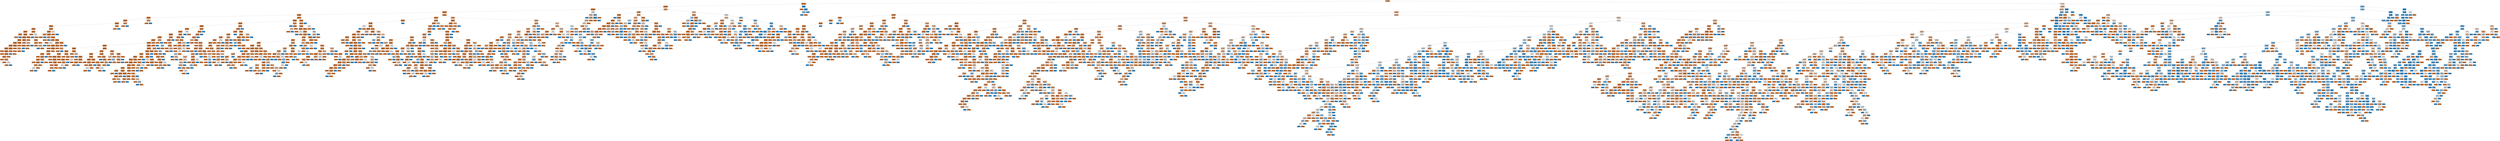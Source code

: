digraph Tree {
node [shape=box, style="filled", color="black", fontname="helvetica"] ;
edge [fontname="helvetica"] ;
0 [label="X[31] <= 0.5\nsamples = 22587\nvalue = [16933, 5654]\nclass = malignant", fillcolor="#eeab7b"] ;
1 [label="X[3] <= 7055.5\nsamples = 12021\nvalue = [11215, 806]\nclass = malignant", fillcolor="#e78a47"] ;
0 -> 1 [labeldistance=2.5, labelangle=45, headlabel="True"] ;
2 [label="X[2] <= 13.5\nsamples = 11803\nvalue = [11209, 594]\nclass = malignant", fillcolor="#e68843"] ;
1 -> 2 ;
3 [label="X[4] <= 2218.5\nsamples = 11121\nvalue = [10699, 422]\nclass = malignant", fillcolor="#e68641"] ;
2 -> 3 ;
4 [label="X[5] <= 40.5\nsamples = 11057\nvalue = [10669, 388]\nclass = malignant", fillcolor="#e68640"] ;
3 -> 4 ;
5 [label="X[0] <= 29.5\nsamples = 8820\nvalue = [8659, 161]\nclass = malignant", fillcolor="#e5833d"] ;
4 -> 5 ;
6 [label="X[55] <= 0.5\nsamples = 4287\nvalue = [4267, 20]\nclass = malignant", fillcolor="#e5823a"] ;
5 -> 6 ;
7 [label="X[35] <= 0.5\nsamples = 4283\nvalue = [4264, 19]\nclass = malignant", fillcolor="#e5823a"] ;
6 -> 7 ;
8 [label="X[71] <= 0.5\nsamples = 4278\nvalue = [4260, 18]\nclass = malignant", fillcolor="#e5823a"] ;
7 -> 8 ;
9 [label="X[22] <= 0.5\nsamples = 4270\nvalue = [4253, 17]\nclass = malignant", fillcolor="#e5823a"] ;
8 -> 9 ;
10 [label="X[75] <= 0.5\nsamples = 3671\nvalue = [3663, 8]\nclass = malignant", fillcolor="#e58139"] ;
9 -> 10 ;
11 [label="X[1] <= 23776.5\nsamples = 3660\nvalue = [3653, 7]\nclass = malignant", fillcolor="#e58139"] ;
10 -> 11 ;
12 [label="X[1] <= 23532.0\nsamples = 14\nvalue = [13, 1]\nclass = malignant", fillcolor="#e78b48"] ;
11 -> 12 ;
13 [label="samples = 13\nvalue = [13, 0]\nclass = malignant", fillcolor="#e58139"] ;
12 -> 13 ;
14 [label="samples = 1\nvalue = [0, 1]\nclass = benign", fillcolor="#399de5"] ;
12 -> 14 ;
15 [label="X[46] <= 0.5\nsamples = 3646\nvalue = [3640, 6]\nclass = malignant", fillcolor="#e58139"] ;
11 -> 15 ;
16 [label="X[48] <= 0.5\nsamples = 3592\nvalue = [3587, 5]\nclass = malignant", fillcolor="#e58139"] ;
15 -> 16 ;
17 [label="X[15] <= 0.5\nsamples = 3501\nvalue = [3497, 4]\nclass = malignant", fillcolor="#e58139"] ;
16 -> 17 ;
18 [label="X[45] <= 0.5\nsamples = 3389\nvalue = [3386, 3]\nclass = malignant", fillcolor="#e58139"] ;
17 -> 18 ;
19 [label="X[0] <= 28.5\nsamples = 3255\nvalue = [3253, 2]\nclass = malignant", fillcolor="#e58139"] ;
18 -> 19 ;
20 [label="X[47] <= 0.5\nsamples = 3105\nvalue = [3104, 1]\nclass = malignant", fillcolor="#e58139"] ;
19 -> 20 ;
21 [label="samples = 2570\nvalue = [2570, 0]\nclass = malignant", fillcolor="#e58139"] ;
20 -> 21 ;
22 [label="X[51] <= 0.5\nsamples = 535\nvalue = [534, 1]\nclass = malignant", fillcolor="#e58139"] ;
20 -> 22 ;
23 [label="samples = 419\nvalue = [419, 0]\nclass = malignant", fillcolor="#e58139"] ;
22 -> 23 ;
24 [label="X[5] <= 26.5\nsamples = 116\nvalue = [115, 1]\nclass = malignant", fillcolor="#e5823b"] ;
22 -> 24 ;
25 [label="X[62] <= 0.5\nsamples = 27\nvalue = [26, 1]\nclass = malignant", fillcolor="#e68641"] ;
24 -> 25 ;
26 [label="samples = 21\nvalue = [21, 0]\nclass = malignant", fillcolor="#e58139"] ;
25 -> 26 ;
27 [label="X[5] <= 22.5\nsamples = 6\nvalue = [5, 1]\nclass = malignant", fillcolor="#ea9a61"] ;
25 -> 27 ;
28 [label="samples = 4\nvalue = [4, 0]\nclass = malignant", fillcolor="#e58139"] ;
27 -> 28 ;
29 [label="X[0] <= 21.0\nsamples = 2\nvalue = [1, 1]\nclass = malignant", fillcolor="#ffffff"] ;
27 -> 29 ;
30 [label="samples = 1\nvalue = [1, 0]\nclass = malignant", fillcolor="#e58139"] ;
29 -> 30 ;
31 [label="samples = 1\nvalue = [0, 1]\nclass = benign", fillcolor="#399de5"] ;
29 -> 31 ;
32 [label="samples = 89\nvalue = [89, 0]\nclass = malignant", fillcolor="#e58139"] ;
24 -> 32 ;
33 [label="X[1] <= 56274.5\nsamples = 150\nvalue = [149, 1]\nclass = malignant", fillcolor="#e5823a"] ;
19 -> 33 ;
34 [label="X[5] <= 35.5\nsamples = 8\nvalue = [7, 1]\nclass = malignant", fillcolor="#e99355"] ;
33 -> 34 ;
35 [label="samples = 1\nvalue = [0, 1]\nclass = benign", fillcolor="#399de5"] ;
34 -> 35 ;
36 [label="samples = 7\nvalue = [7, 0]\nclass = malignant", fillcolor="#e58139"] ;
34 -> 36 ;
37 [label="samples = 142\nvalue = [142, 0]\nclass = malignant", fillcolor="#e58139"] ;
33 -> 37 ;
38 [label="X[1] <= 356014.5\nsamples = 134\nvalue = [133, 1]\nclass = malignant", fillcolor="#e5823a"] ;
18 -> 38 ;
39 [label="samples = 130\nvalue = [130, 0]\nclass = malignant", fillcolor="#e58139"] ;
38 -> 39 ;
40 [label="X[14] <= 0.5\nsamples = 4\nvalue = [3, 1]\nclass = malignant", fillcolor="#eeab7b"] ;
38 -> 40 ;
41 [label="samples = 3\nvalue = [3, 0]\nclass = malignant", fillcolor="#e58139"] ;
40 -> 41 ;
42 [label="samples = 1\nvalue = [0, 1]\nclass = benign", fillcolor="#399de5"] ;
40 -> 42 ;
43 [label="X[1] <= 318693.0\nsamples = 112\nvalue = [111, 1]\nclass = malignant", fillcolor="#e5823b"] ;
17 -> 43 ;
44 [label="samples = 100\nvalue = [100, 0]\nclass = malignant", fillcolor="#e58139"] ;
43 -> 44 ;
45 [label="X[1] <= 328292.5\nsamples = 12\nvalue = [11, 1]\nclass = malignant", fillcolor="#e78c4b"] ;
43 -> 45 ;
46 [label="samples = 1\nvalue = [0, 1]\nclass = benign", fillcolor="#399de5"] ;
45 -> 46 ;
47 [label="samples = 11\nvalue = [11, 0]\nclass = malignant", fillcolor="#e58139"] ;
45 -> 47 ;
48 [label="X[34] <= 0.5\nsamples = 91\nvalue = [90, 1]\nclass = malignant", fillcolor="#e5823b"] ;
16 -> 48 ;
49 [label="samples = 88\nvalue = [88, 0]\nclass = malignant", fillcolor="#e58139"] ;
48 -> 49 ;
50 [label="X[62] <= 0.5\nsamples = 3\nvalue = [2, 1]\nclass = malignant", fillcolor="#f2c09c"] ;
48 -> 50 ;
51 [label="samples = 2\nvalue = [2, 0]\nclass = malignant", fillcolor="#e58139"] ;
50 -> 51 ;
52 [label="samples = 1\nvalue = [0, 1]\nclass = benign", fillcolor="#399de5"] ;
50 -> 52 ;
53 [label="X[7] <= 0.5\nsamples = 54\nvalue = [53, 1]\nclass = malignant", fillcolor="#e5833d"] ;
15 -> 53 ;
54 [label="samples = 35\nvalue = [35, 0]\nclass = malignant", fillcolor="#e58139"] ;
53 -> 54 ;
55 [label="X[0] <= 23.5\nsamples = 19\nvalue = [18, 1]\nclass = malignant", fillcolor="#e68844"] ;
53 -> 55 ;
56 [label="X[0] <= 21.5\nsamples = 8\nvalue = [7, 1]\nclass = malignant", fillcolor="#e99355"] ;
55 -> 56 ;
57 [label="samples = 5\nvalue = [5, 0]\nclass = malignant", fillcolor="#e58139"] ;
56 -> 57 ;
58 [label="X[1] <= 205387.0\nsamples = 3\nvalue = [2, 1]\nclass = malignant", fillcolor="#f2c09c"] ;
56 -> 58 ;
59 [label="samples = 1\nvalue = [0, 1]\nclass = benign", fillcolor="#399de5"] ;
58 -> 59 ;
60 [label="samples = 2\nvalue = [2, 0]\nclass = malignant", fillcolor="#e58139"] ;
58 -> 60 ;
61 [label="samples = 11\nvalue = [11, 0]\nclass = malignant", fillcolor="#e58139"] ;
55 -> 61 ;
62 [label="X[7] <= 0.5\nsamples = 11\nvalue = [10, 1]\nclass = malignant", fillcolor="#e88e4d"] ;
10 -> 62 ;
63 [label="samples = 9\nvalue = [9, 0]\nclass = malignant", fillcolor="#e58139"] ;
62 -> 63 ;
64 [label="X[53] <= 0.5\nsamples = 2\nvalue = [1, 1]\nclass = malignant", fillcolor="#ffffff"] ;
62 -> 64 ;
65 [label="samples = 1\nvalue = [0, 1]\nclass = benign", fillcolor="#399de5"] ;
64 -> 65 ;
66 [label="samples = 1\nvalue = [1, 0]\nclass = malignant", fillcolor="#e58139"] ;
64 -> 66 ;
67 [label="X[34] <= 0.5\nsamples = 599\nvalue = [590, 9]\nclass = malignant", fillcolor="#e5833c"] ;
9 -> 67 ;
68 [label="X[0] <= 21.5\nsamples = 597\nvalue = [589, 8]\nclass = malignant", fillcolor="#e5833c"] ;
67 -> 68 ;
69 [label="X[51] <= 0.5\nsamples = 5\nvalue = [4, 1]\nclass = malignant", fillcolor="#eca06a"] ;
68 -> 69 ;
70 [label="samples = 4\nvalue = [4, 0]\nclass = malignant", fillcolor="#e58139"] ;
69 -> 70 ;
71 [label="samples = 1\nvalue = [0, 1]\nclass = benign", fillcolor="#399de5"] ;
69 -> 71 ;
72 [label="X[1] <= 31635.5\nsamples = 592\nvalue = [585, 7]\nclass = malignant", fillcolor="#e5833b"] ;
68 -> 72 ;
73 [label="X[62] <= 0.5\nsamples = 5\nvalue = [4, 1]\nclass = malignant", fillcolor="#eca06a"] ;
72 -> 73 ;
74 [label="samples = 4\nvalue = [4, 0]\nclass = malignant", fillcolor="#e58139"] ;
73 -> 74 ;
75 [label="samples = 1\nvalue = [0, 1]\nclass = benign", fillcolor="#399de5"] ;
73 -> 75 ;
76 [label="X[1] <= 41583.0\nsamples = 587\nvalue = [581, 6]\nclass = malignant", fillcolor="#e5823b"] ;
72 -> 76 ;
77 [label="X[1] <= 40483.5\nsamples = 18\nvalue = [17, 1]\nclass = malignant", fillcolor="#e78845"] ;
76 -> 77 ;
78 [label="samples = 16\nvalue = [16, 0]\nclass = malignant", fillcolor="#e58139"] ;
77 -> 78 ;
79 [label="X[45] <= 0.5\nsamples = 2\nvalue = [1, 1]\nclass = malignant", fillcolor="#ffffff"] ;
77 -> 79 ;
80 [label="samples = 1\nvalue = [0, 1]\nclass = benign", fillcolor="#399de5"] ;
79 -> 80 ;
81 [label="samples = 1\nvalue = [1, 0]\nclass = malignant", fillcolor="#e58139"] ;
79 -> 81 ;
82 [label="X[6] <= 0.5\nsamples = 569\nvalue = [564, 5]\nclass = malignant", fillcolor="#e5823b"] ;
76 -> 82 ;
83 [label="X[54] <= 0.5\nsamples = 551\nvalue = [547, 4]\nclass = malignant", fillcolor="#e5823a"] ;
82 -> 83 ;
84 [label="X[0] <= 24.5\nsamples = 533\nvalue = [530, 3]\nclass = malignant", fillcolor="#e5823a"] ;
83 -> 84 ;
85 [label="samples = 238\nvalue = [238, 0]\nclass = malignant", fillcolor="#e58139"] ;
84 -> 85 ;
86 [label="X[0] <= 26.5\nsamples = 295\nvalue = [292, 3]\nclass = malignant", fillcolor="#e5823b"] ;
84 -> 86 ;
87 [label="X[1] <= 324041.5\nsamples = 171\nvalue = [168, 3]\nclass = malignant", fillcolor="#e5833d"] ;
86 -> 87 ;
88 [label="X[62] <= 0.5\nsamples = 155\nvalue = [153, 2]\nclass = malignant", fillcolor="#e5833c"] ;
87 -> 88 ;
89 [label="samples = 82\nvalue = [82, 0]\nclass = malignant", fillcolor="#e58139"] ;
88 -> 89 ;
90 [label="X[47] <= 0.5\nsamples = 73\nvalue = [71, 2]\nclass = malignant", fillcolor="#e6853f"] ;
88 -> 90 ;
91 [label="X[36] <= 0.5\nsamples = 64\nvalue = [63, 1]\nclass = malignant", fillcolor="#e5833c"] ;
90 -> 91 ;
92 [label="samples = 52\nvalue = [52, 0]\nclass = malignant", fillcolor="#e58139"] ;
91 -> 92 ;
93 [label="X[53] <= 0.5\nsamples = 12\nvalue = [11, 1]\nclass = malignant", fillcolor="#e78c4b"] ;
91 -> 93 ;
94 [label="X[1] <= 211774.5\nsamples = 5\nvalue = [4, 1]\nclass = malignant", fillcolor="#eca06a"] ;
93 -> 94 ;
95 [label="X[60] <= 0.5\nsamples = 2\nvalue = [1, 1]\nclass = malignant", fillcolor="#ffffff"] ;
94 -> 95 ;
96 [label="samples = 1\nvalue = [1, 0]\nclass = malignant", fillcolor="#e58139"] ;
95 -> 96 ;
97 [label="samples = 1\nvalue = [0, 1]\nclass = benign", fillcolor="#399de5"] ;
95 -> 97 ;
98 [label="samples = 3\nvalue = [3, 0]\nclass = malignant", fillcolor="#e58139"] ;
94 -> 98 ;
99 [label="samples = 7\nvalue = [7, 0]\nclass = malignant", fillcolor="#e58139"] ;
93 -> 99 ;
100 [label="X[0] <= 25.5\nsamples = 9\nvalue = [8, 1]\nclass = malignant", fillcolor="#e89152"] ;
90 -> 100 ;
101 [label="samples = 1\nvalue = [0, 1]\nclass = benign", fillcolor="#399de5"] ;
100 -> 101 ;
102 [label="samples = 8\nvalue = [8, 0]\nclass = malignant", fillcolor="#e58139"] ;
100 -> 102 ;
103 [label="X[1] <= 328357.5\nsamples = 16\nvalue = [15, 1]\nclass = malignant", fillcolor="#e78946"] ;
87 -> 103 ;
104 [label="samples = 1\nvalue = [0, 1]\nclass = benign", fillcolor="#399de5"] ;
103 -> 104 ;
105 [label="samples = 15\nvalue = [15, 0]\nclass = malignant", fillcolor="#e58139"] ;
103 -> 105 ;
106 [label="samples = 124\nvalue = [124, 0]\nclass = malignant", fillcolor="#e58139"] ;
86 -> 106 ;
107 [label="X[39] <= 0.5\nsamples = 18\nvalue = [17, 1]\nclass = malignant", fillcolor="#e78845"] ;
83 -> 107 ;
108 [label="samples = 14\nvalue = [14, 0]\nclass = malignant", fillcolor="#e58139"] ;
107 -> 108 ;
109 [label="X[0] <= 23.5\nsamples = 4\nvalue = [3, 1]\nclass = malignant", fillcolor="#eeab7b"] ;
107 -> 109 ;
110 [label="samples = 3\nvalue = [3, 0]\nclass = malignant", fillcolor="#e58139"] ;
109 -> 110 ;
111 [label="samples = 1\nvalue = [0, 1]\nclass = benign", fillcolor="#399de5"] ;
109 -> 111 ;
112 [label="X[1] <= 326050.0\nsamples = 18\nvalue = [17, 1]\nclass = malignant", fillcolor="#e78845"] ;
82 -> 112 ;
113 [label="samples = 17\nvalue = [17, 0]\nclass = malignant", fillcolor="#e58139"] ;
112 -> 113 ;
114 [label="samples = 1\nvalue = [0, 1]\nclass = benign", fillcolor="#399de5"] ;
112 -> 114 ;
115 [label="X[0] <= 26.0\nsamples = 2\nvalue = [1, 1]\nclass = malignant", fillcolor="#ffffff"] ;
67 -> 115 ;
116 [label="samples = 1\nvalue = [1, 0]\nclass = malignant", fillcolor="#e58139"] ;
115 -> 116 ;
117 [label="samples = 1\nvalue = [0, 1]\nclass = benign", fillcolor="#399de5"] ;
115 -> 117 ;
118 [label="X[48] <= 0.5\nsamples = 8\nvalue = [7, 1]\nclass = malignant", fillcolor="#e99355"] ;
8 -> 118 ;
119 [label="samples = 7\nvalue = [7, 0]\nclass = malignant", fillcolor="#e58139"] ;
118 -> 119 ;
120 [label="samples = 1\nvalue = [0, 1]\nclass = benign", fillcolor="#399de5"] ;
118 -> 120 ;
121 [label="X[2] <= 10.5\nsamples = 5\nvalue = [4, 1]\nclass = malignant", fillcolor="#eca06a"] ;
7 -> 121 ;
122 [label="samples = 4\nvalue = [4, 0]\nclass = malignant", fillcolor="#e58139"] ;
121 -> 122 ;
123 [label="samples = 1\nvalue = [0, 1]\nclass = benign", fillcolor="#399de5"] ;
121 -> 123 ;
124 [label="X[1] <= 195630.0\nsamples = 4\nvalue = [3, 1]\nclass = malignant", fillcolor="#eeab7b"] ;
6 -> 124 ;
125 [label="samples = 3\nvalue = [3, 0]\nclass = malignant", fillcolor="#e58139"] ;
124 -> 125 ;
126 [label="samples = 1\nvalue = [0, 1]\nclass = benign", fillcolor="#399de5"] ;
124 -> 126 ;
127 [label="X[2] <= 12.5\nsamples = 4533\nvalue = [4392, 141]\nclass = malignant", fillcolor="#e6853f"] ;
5 -> 127 ;
128 [label="X[3] <= 4718.5\nsamples = 3914\nvalue = [3824, 90]\nclass = malignant", fillcolor="#e6843e"] ;
127 -> 128 ;
129 [label="X[39] <= 0.5\nsamples = 3890\nvalue = [3805, 85]\nclass = malignant", fillcolor="#e6843d"] ;
128 -> 129 ;
130 [label="X[45] <= 0.5\nsamples = 3605\nvalue = [3541, 64]\nclass = malignant", fillcolor="#e5833d"] ;
129 -> 130 ;
131 [label="X[55] <= 0.5\nsamples = 3404\nvalue = [3356, 48]\nclass = malignant", fillcolor="#e5833c"] ;
130 -> 131 ;
132 [label="X[46] <= 0.5\nsamples = 3402\nvalue = [3355, 47]\nclass = malignant", fillcolor="#e5833c"] ;
131 -> 132 ;
133 [label="X[0] <= 74.5\nsamples = 3344\nvalue = [3303, 41]\nclass = malignant", fillcolor="#e5833b"] ;
132 -> 133 ;
134 [label="X[81] <= 0.5\nsamples = 3296\nvalue = [3259, 37]\nclass = malignant", fillcolor="#e5823b"] ;
133 -> 134 ;
135 [label="X[71] <= 0.5\nsamples = 3292\nvalue = [3256, 36]\nclass = malignant", fillcolor="#e5823b"] ;
134 -> 135 ;
136 [label="X[0] <= 47.5\nsamples = 3286\nvalue = [3251, 35]\nclass = malignant", fillcolor="#e5823b"] ;
135 -> 136 ;
137 [label="X[2] <= 9.5\nsamples = 2196\nvalue = [2182, 14]\nclass = malignant", fillcolor="#e5823a"] ;
136 -> 137 ;
138 [label="X[40] <= 0.5\nsamples = 1403\nvalue = [1399, 4]\nclass = malignant", fillcolor="#e5813a"] ;
137 -> 138 ;
139 [label="X[13] <= 0.5\nsamples = 1367\nvalue = [1364, 3]\nclass = malignant", fillcolor="#e58139"] ;
138 -> 139 ;
140 [label="X[34] <= 0.5\nsamples = 1290\nvalue = [1288, 2]\nclass = malignant", fillcolor="#e58139"] ;
139 -> 140 ;
141 [label="X[42] <= 0.5\nsamples = 1127\nvalue = [1126, 1]\nclass = malignant", fillcolor="#e58139"] ;
140 -> 141 ;
142 [label="samples = 974\nvalue = [974, 0]\nclass = malignant", fillcolor="#e58139"] ;
141 -> 142 ;
143 [label="X[54] <= 0.5\nsamples = 153\nvalue = [152, 1]\nclass = malignant", fillcolor="#e5823a"] ;
141 -> 143 ;
144 [label="samples = 107\nvalue = [107, 0]\nclass = malignant", fillcolor="#e58139"] ;
143 -> 144 ;
145 [label="X[62] <= 0.5\nsamples = 46\nvalue = [45, 1]\nclass = malignant", fillcolor="#e6843d"] ;
143 -> 145 ;
146 [label="samples = 35\nvalue = [35, 0]\nclass = malignant", fillcolor="#e58139"] ;
145 -> 146 ;
147 [label="X[1] <= 188024.5\nsamples = 11\nvalue = [10, 1]\nclass = malignant", fillcolor="#e88e4d"] ;
145 -> 147 ;
148 [label="X[1] <= 180178.0\nsamples = 5\nvalue = [4, 1]\nclass = malignant", fillcolor="#eca06a"] ;
147 -> 148 ;
149 [label="samples = 4\nvalue = [4, 0]\nclass = malignant", fillcolor="#e58139"] ;
148 -> 149 ;
150 [label="samples = 1\nvalue = [0, 1]\nclass = benign", fillcolor="#399de5"] ;
148 -> 150 ;
151 [label="samples = 6\nvalue = [6, 0]\nclass = malignant", fillcolor="#e58139"] ;
147 -> 151 ;
152 [label="X[38] <= 0.5\nsamples = 163\nvalue = [162, 1]\nclass = malignant", fillcolor="#e5823a"] ;
140 -> 152 ;
153 [label="samples = 138\nvalue = [138, 0]\nclass = malignant", fillcolor="#e58139"] ;
152 -> 153 ;
154 [label="X[0] <= 42.5\nsamples = 25\nvalue = [24, 1]\nclass = malignant", fillcolor="#e68641"] ;
152 -> 154 ;
155 [label="samples = 18\nvalue = [18, 0]\nclass = malignant", fillcolor="#e58139"] ;
154 -> 155 ;
156 [label="X[0] <= 44.5\nsamples = 7\nvalue = [6, 1]\nclass = malignant", fillcolor="#e9965a"] ;
154 -> 156 ;
157 [label="X[60] <= 0.5\nsamples = 2\nvalue = [1, 1]\nclass = malignant", fillcolor="#ffffff"] ;
156 -> 157 ;
158 [label="samples = 1\nvalue = [1, 0]\nclass = malignant", fillcolor="#e58139"] ;
157 -> 158 ;
159 [label="samples = 1\nvalue = [0, 1]\nclass = benign", fillcolor="#399de5"] ;
157 -> 159 ;
160 [label="samples = 5\nvalue = [5, 0]\nclass = malignant", fillcolor="#e58139"] ;
156 -> 160 ;
161 [label="X[49] <= 0.5\nsamples = 77\nvalue = [76, 1]\nclass = malignant", fillcolor="#e5833c"] ;
139 -> 161 ;
162 [label="samples = 70\nvalue = [70, 0]\nclass = malignant", fillcolor="#e58139"] ;
161 -> 162 ;
163 [label="X[1] <= 221281.0\nsamples = 7\nvalue = [6, 1]\nclass = malignant", fillcolor="#e9965a"] ;
161 -> 163 ;
164 [label="samples = 5\nvalue = [5, 0]\nclass = malignant", fillcolor="#e58139"] ;
163 -> 164 ;
165 [label="X[1] <= 242531.5\nsamples = 2\nvalue = [1, 1]\nclass = malignant", fillcolor="#ffffff"] ;
163 -> 165 ;
166 [label="samples = 1\nvalue = [0, 1]\nclass = benign", fillcolor="#399de5"] ;
165 -> 166 ;
167 [label="samples = 1\nvalue = [1, 0]\nclass = malignant", fillcolor="#e58139"] ;
165 -> 167 ;
168 [label="X[18] <= 0.5\nsamples = 36\nvalue = [35, 1]\nclass = malignant", fillcolor="#e6853f"] ;
138 -> 168 ;
169 [label="samples = 33\nvalue = [33, 0]\nclass = malignant", fillcolor="#e58139"] ;
168 -> 169 ;
170 [label="X[51] <= 0.5\nsamples = 3\nvalue = [2, 1]\nclass = malignant", fillcolor="#f2c09c"] ;
168 -> 170 ;
171 [label="samples = 2\nvalue = [2, 0]\nclass = malignant", fillcolor="#e58139"] ;
170 -> 171 ;
172 [label="samples = 1\nvalue = [0, 1]\nclass = benign", fillcolor="#399de5"] ;
170 -> 172 ;
173 [label="X[38] <= 0.5\nsamples = 793\nvalue = [783, 10]\nclass = malignant", fillcolor="#e5833c"] ;
137 -> 173 ;
174 [label="X[6] <= 0.5\nsamples = 686\nvalue = [680, 6]\nclass = malignant", fillcolor="#e5823b"] ;
173 -> 174 ;
175 [label="X[36] <= 0.5\nsamples = 650\nvalue = [646, 4]\nclass = malignant", fillcolor="#e5823a"] ;
174 -> 175 ;
176 [label="X[48] <= 0.5\nsamples = 397\nvalue = [396, 1]\nclass = malignant", fillcolor="#e58139"] ;
175 -> 176 ;
177 [label="samples = 326\nvalue = [326, 0]\nclass = malignant", fillcolor="#e58139"] ;
176 -> 177 ;
178 [label="X[1] <= 110322.0\nsamples = 71\nvalue = [70, 1]\nclass = malignant", fillcolor="#e5833c"] ;
176 -> 178 ;
179 [label="X[1] <= 107102.5\nsamples = 14\nvalue = [13, 1]\nclass = malignant", fillcolor="#e78b48"] ;
178 -> 179 ;
180 [label="samples = 13\nvalue = [13, 0]\nclass = malignant", fillcolor="#e58139"] ;
179 -> 180 ;
181 [label="samples = 1\nvalue = [0, 1]\nclass = benign", fillcolor="#399de5"] ;
179 -> 181 ;
182 [label="samples = 57\nvalue = [57, 0]\nclass = malignant", fillcolor="#e58139"] ;
178 -> 182 ;
183 [label="X[62] <= 0.5\nsamples = 253\nvalue = [250, 3]\nclass = malignant", fillcolor="#e5833b"] ;
175 -> 183 ;
184 [label="X[20] <= 0.5\nsamples = 223\nvalue = [222, 1]\nclass = malignant", fillcolor="#e5823a"] ;
183 -> 184 ;
185 [label="samples = 194\nvalue = [194, 0]\nclass = malignant", fillcolor="#e58139"] ;
184 -> 185 ;
186 [label="X[0] <= 38.5\nsamples = 29\nvalue = [28, 1]\nclass = malignant", fillcolor="#e68640"] ;
184 -> 186 ;
187 [label="samples = 18\nvalue = [18, 0]\nclass = malignant", fillcolor="#e58139"] ;
186 -> 187 ;
188 [label="X[0] <= 39.5\nsamples = 11\nvalue = [10, 1]\nclass = malignant", fillcolor="#e88e4d"] ;
186 -> 188 ;
189 [label="X[60] <= 0.5\nsamples = 2\nvalue = [1, 1]\nclass = malignant", fillcolor="#ffffff"] ;
188 -> 189 ;
190 [label="samples = 1\nvalue = [1, 0]\nclass = malignant", fillcolor="#e58139"] ;
189 -> 190 ;
191 [label="samples = 1\nvalue = [0, 1]\nclass = benign", fillcolor="#399de5"] ;
189 -> 191 ;
192 [label="samples = 9\nvalue = [9, 0]\nclass = malignant", fillcolor="#e58139"] ;
188 -> 192 ;
193 [label="X[1] <= 184858.0\nsamples = 30\nvalue = [28, 2]\nclass = malignant", fillcolor="#e78a47"] ;
183 -> 193 ;
194 [label="samples = 15\nvalue = [15, 0]\nclass = malignant", fillcolor="#e58139"] ;
193 -> 194 ;
195 [label="X[1] <= 190712.0\nsamples = 15\nvalue = [13, 2]\nclass = malignant", fillcolor="#e99457"] ;
193 -> 195 ;
196 [label="samples = 1\nvalue = [0, 1]\nclass = benign", fillcolor="#399de5"] ;
195 -> 196 ;
197 [label="X[0] <= 42.5\nsamples = 14\nvalue = [13, 1]\nclass = malignant", fillcolor="#e78b48"] ;
195 -> 197 ;
198 [label="samples = 12\nvalue = [12, 0]\nclass = malignant", fillcolor="#e58139"] ;
197 -> 198 ;
199 [label="X[33] <= 0.5\nsamples = 2\nvalue = [1, 1]\nclass = malignant", fillcolor="#ffffff"] ;
197 -> 199 ;
200 [label="samples = 1\nvalue = [1, 0]\nclass = malignant", fillcolor="#e58139"] ;
199 -> 200 ;
201 [label="samples = 1\nvalue = [0, 1]\nclass = benign", fillcolor="#399de5"] ;
199 -> 201 ;
202 [label="X[1] <= 184384.0\nsamples = 36\nvalue = [34, 2]\nclass = malignant", fillcolor="#e78845"] ;
174 -> 202 ;
203 [label="samples = 21\nvalue = [21, 0]\nclass = malignant", fillcolor="#e58139"] ;
202 -> 203 ;
204 [label="X[1] <= 189852.0\nsamples = 15\nvalue = [13, 2]\nclass = malignant", fillcolor="#e99457"] ;
202 -> 204 ;
205 [label="samples = 1\nvalue = [0, 1]\nclass = benign", fillcolor="#399de5"] ;
204 -> 205 ;
206 [label="X[21] <= 0.5\nsamples = 14\nvalue = [13, 1]\nclass = malignant", fillcolor="#e78b48"] ;
204 -> 206 ;
207 [label="samples = 10\nvalue = [10, 0]\nclass = malignant", fillcolor="#e58139"] ;
206 -> 207 ;
208 [label="X[54] <= 0.5\nsamples = 4\nvalue = [3, 1]\nclass = malignant", fillcolor="#eeab7b"] ;
206 -> 208 ;
209 [label="samples = 3\nvalue = [3, 0]\nclass = malignant", fillcolor="#e58139"] ;
208 -> 209 ;
210 [label="samples = 1\nvalue = [0, 1]\nclass = benign", fillcolor="#399de5"] ;
208 -> 210 ;
211 [label="X[0] <= 30.5\nsamples = 107\nvalue = [103, 4]\nclass = malignant", fillcolor="#e68641"] ;
173 -> 211 ;
212 [label="X[1] <= 179267.0\nsamples = 10\nvalue = [8, 2]\nclass = malignant", fillcolor="#eca06a"] ;
211 -> 212 ;
213 [label="X[1] <= 135358.5\nsamples = 5\nvalue = [3, 2]\nclass = malignant", fillcolor="#f6d5bd"] ;
212 -> 213 ;
214 [label="samples = 2\nvalue = [2, 0]\nclass = malignant", fillcolor="#e58139"] ;
213 -> 214 ;
215 [label="X[29] <= 0.5\nsamples = 3\nvalue = [1, 2]\nclass = benign", fillcolor="#9ccef2"] ;
213 -> 215 ;
216 [label="samples = 2\nvalue = [0, 2]\nclass = benign", fillcolor="#399de5"] ;
215 -> 216 ;
217 [label="samples = 1\nvalue = [1, 0]\nclass = malignant", fillcolor="#e58139"] ;
215 -> 217 ;
218 [label="samples = 5\nvalue = [5, 0]\nclass = malignant", fillcolor="#e58139"] ;
212 -> 218 ;
219 [label="X[1] <= 72813.5\nsamples = 97\nvalue = [95, 2]\nclass = malignant", fillcolor="#e6843d"] ;
211 -> 219 ;
220 [label="X[32] <= 0.5\nsamples = 9\nvalue = [7, 2]\nclass = malignant", fillcolor="#eca572"] ;
219 -> 220 ;
221 [label="X[0] <= 45.0\nsamples = 8\nvalue = [7, 1]\nclass = malignant", fillcolor="#e99355"] ;
220 -> 221 ;
222 [label="samples = 7\nvalue = [7, 0]\nclass = malignant", fillcolor="#e58139"] ;
221 -> 222 ;
223 [label="samples = 1\nvalue = [0, 1]\nclass = benign", fillcolor="#399de5"] ;
221 -> 223 ;
224 [label="samples = 1\nvalue = [0, 1]\nclass = benign", fillcolor="#399de5"] ;
220 -> 224 ;
225 [label="samples = 88\nvalue = [88, 0]\nclass = malignant", fillcolor="#e58139"] ;
219 -> 225 ;
226 [label="X[95] <= 0.5\nsamples = 1090\nvalue = [1069, 21]\nclass = malignant", fillcolor="#e6833d"] ;
136 -> 226 ;
227 [label="X[1] <= 329463.5\nsamples = 1080\nvalue = [1061, 19]\nclass = malignant", fillcolor="#e5833d"] ;
226 -> 227 ;
228 [label="X[49] <= 0.5\nsamples = 1011\nvalue = [996, 15]\nclass = malignant", fillcolor="#e5833c"] ;
227 -> 228 ;
229 [label="X[67] <= 0.5\nsamples = 965\nvalue = [953, 12]\nclass = malignant", fillcolor="#e5833b"] ;
228 -> 229 ;
230 [label="X[7] <= 0.5\nsamples = 954\nvalue = [943, 11]\nclass = malignant", fillcolor="#e5823b"] ;
229 -> 230 ;
231 [label="X[51] <= 0.5\nsamples = 882\nvalue = [874, 8]\nclass = malignant", fillcolor="#e5823b"] ;
230 -> 231 ;
232 [label="samples = 355\nvalue = [355, 0]\nclass = malignant", fillcolor="#e58139"] ;
231 -> 232 ;
233 [label="X[48] <= 0.5\nsamples = 527\nvalue = [519, 8]\nclass = malignant", fillcolor="#e5833c"] ;
231 -> 233 ;
234 [label="X[47] <= 0.5\nsamples = 514\nvalue = [507, 7]\nclass = malignant", fillcolor="#e5833c"] ;
233 -> 234 ;
235 [label="X[1] <= 38952.5\nsamples = 435\nvalue = [431, 4]\nclass = malignant", fillcolor="#e5823b"] ;
234 -> 235 ;
236 [label="X[1] <= 38293.5\nsamples = 18\nvalue = [17, 1]\nclass = malignant", fillcolor="#e78845"] ;
235 -> 236 ;
237 [label="samples = 17\nvalue = [17, 0]\nclass = malignant", fillcolor="#e58139"] ;
236 -> 237 ;
238 [label="samples = 1\nvalue = [0, 1]\nclass = benign", fillcolor="#399de5"] ;
236 -> 238 ;
239 [label="X[1] <= 234015.0\nsamples = 417\nvalue = [414, 3]\nclass = malignant", fillcolor="#e5823a"] ;
235 -> 239 ;
240 [label="X[0] <= 48.5\nsamples = 350\nvalue = [349, 1]\nclass = malignant", fillcolor="#e5813a"] ;
239 -> 240 ;
241 [label="X[28] <= 0.5\nsamples = 19\nvalue = [18, 1]\nclass = malignant", fillcolor="#e68844"] ;
240 -> 241 ;
242 [label="samples = 16\nvalue = [16, 0]\nclass = malignant", fillcolor="#e58139"] ;
241 -> 242 ;
243 [label="X[42] <= 0.5\nsamples = 3\nvalue = [2, 1]\nclass = malignant", fillcolor="#f2c09c"] ;
241 -> 243 ;
244 [label="samples = 2\nvalue = [2, 0]\nclass = malignant", fillcolor="#e58139"] ;
243 -> 244 ;
245 [label="samples = 1\nvalue = [0, 1]\nclass = benign", fillcolor="#399de5"] ;
243 -> 245 ;
246 [label="samples = 331\nvalue = [331, 0]\nclass = malignant", fillcolor="#e58139"] ;
240 -> 246 ;
247 [label="X[1] <= 235737.0\nsamples = 67\nvalue = [65, 2]\nclass = malignant", fillcolor="#e6853f"] ;
239 -> 247 ;
248 [label="samples = 1\nvalue = [0, 1]\nclass = benign", fillcolor="#399de5"] ;
247 -> 248 ;
249 [label="X[1] <= 240637.0\nsamples = 66\nvalue = [65, 1]\nclass = malignant", fillcolor="#e5833c"] ;
247 -> 249 ;
250 [label="X[36] <= 0.5\nsamples = 6\nvalue = [5, 1]\nclass = malignant", fillcolor="#ea9a61"] ;
249 -> 250 ;
251 [label="samples = 5\nvalue = [5, 0]\nclass = malignant", fillcolor="#e58139"] ;
250 -> 251 ;
252 [label="samples = 1\nvalue = [0, 1]\nclass = benign", fillcolor="#399de5"] ;
250 -> 252 ;
253 [label="samples = 60\nvalue = [60, 0]\nclass = malignant", fillcolor="#e58139"] ;
249 -> 253 ;
254 [label="X[5] <= 39.0\nsamples = 79\nvalue = [76, 3]\nclass = malignant", fillcolor="#e68641"] ;
234 -> 254 ;
255 [label="X[5] <= 34.5\nsamples = 41\nvalue = [38, 3]\nclass = malignant", fillcolor="#e78b49"] ;
254 -> 255 ;
256 [label="samples = 27\nvalue = [27, 0]\nclass = malignant", fillcolor="#e58139"] ;
255 -> 256 ;
257 [label="X[2] <= 9.5\nsamples = 14\nvalue = [11, 3]\nclass = malignant", fillcolor="#eca36f"] ;
255 -> 257 ;
258 [label="X[35] <= 0.5\nsamples = 13\nvalue = [11, 2]\nclass = malignant", fillcolor="#ea985d"] ;
257 -> 258 ;
259 [label="samples = 8\nvalue = [8, 0]\nclass = malignant", fillcolor="#e58139"] ;
258 -> 259 ;
260 [label="X[0] <= 56.0\nsamples = 5\nvalue = [3, 2]\nclass = malignant", fillcolor="#f6d5bd"] ;
258 -> 260 ;
261 [label="samples = 2\nvalue = [2, 0]\nclass = malignant", fillcolor="#e58139"] ;
260 -> 261 ;
262 [label="X[0] <= 59.5\nsamples = 3\nvalue = [1, 2]\nclass = benign", fillcolor="#9ccef2"] ;
260 -> 262 ;
263 [label="samples = 2\nvalue = [0, 2]\nclass = benign", fillcolor="#399de5"] ;
262 -> 263 ;
264 [label="samples = 1\nvalue = [1, 0]\nclass = malignant", fillcolor="#e58139"] ;
262 -> 264 ;
265 [label="samples = 1\nvalue = [0, 1]\nclass = benign", fillcolor="#399de5"] ;
257 -> 265 ;
266 [label="samples = 38\nvalue = [38, 0]\nclass = malignant", fillcolor="#e58139"] ;
254 -> 266 ;
267 [label="X[35] <= 0.5\nsamples = 13\nvalue = [12, 1]\nclass = malignant", fillcolor="#e78c49"] ;
233 -> 267 ;
268 [label="samples = 10\nvalue = [10, 0]\nclass = malignant", fillcolor="#e58139"] ;
267 -> 268 ;
269 [label="X[61] <= 0.5\nsamples = 3\nvalue = [2, 1]\nclass = malignant", fillcolor="#f2c09c"] ;
267 -> 269 ;
270 [label="samples = 1\nvalue = [0, 1]\nclass = benign", fillcolor="#399de5"] ;
269 -> 270 ;
271 [label="samples = 2\nvalue = [2, 0]\nclass = malignant", fillcolor="#e58139"] ;
269 -> 271 ;
272 [label="X[0] <= 63.0\nsamples = 72\nvalue = [69, 3]\nclass = malignant", fillcolor="#e68642"] ;
230 -> 272 ;
273 [label="samples = 55\nvalue = [55, 0]\nclass = malignant", fillcolor="#e58139"] ;
272 -> 273 ;
274 [label="X[1] <= 184720.0\nsamples = 17\nvalue = [14, 3]\nclass = malignant", fillcolor="#eb9c63"] ;
272 -> 274 ;
275 [label="samples = 11\nvalue = [11, 0]\nclass = malignant", fillcolor="#e58139"] ;
274 -> 275 ;
276 [label="X[1] <= 208516.5\nsamples = 6\nvalue = [3, 3]\nclass = malignant", fillcolor="#ffffff"] ;
274 -> 276 ;
277 [label="samples = 3\nvalue = [0, 3]\nclass = benign", fillcolor="#399de5"] ;
276 -> 277 ;
278 [label="samples = 3\nvalue = [3, 0]\nclass = malignant", fillcolor="#e58139"] ;
276 -> 278 ;
279 [label="X[38] <= 0.5\nsamples = 11\nvalue = [10, 1]\nclass = malignant", fillcolor="#e88e4d"] ;
229 -> 279 ;
280 [label="samples = 10\nvalue = [10, 0]\nclass = malignant", fillcolor="#e58139"] ;
279 -> 280 ;
281 [label="samples = 1\nvalue = [0, 1]\nclass = benign", fillcolor="#399de5"] ;
279 -> 281 ;
282 [label="X[4] <= 782.0\nsamples = 46\nvalue = [43, 3]\nclass = malignant", fillcolor="#e78a47"] ;
228 -> 282 ;
283 [label="X[0] <= 48.5\nsamples = 45\nvalue = [43, 2]\nclass = malignant", fillcolor="#e68742"] ;
282 -> 283 ;
284 [label="X[1] <= 116773.0\nsamples = 2\nvalue = [1, 1]\nclass = malignant", fillcolor="#ffffff"] ;
283 -> 284 ;
285 [label="samples = 1\nvalue = [0, 1]\nclass = benign", fillcolor="#399de5"] ;
284 -> 285 ;
286 [label="samples = 1\nvalue = [1, 0]\nclass = malignant", fillcolor="#e58139"] ;
284 -> 286 ;
287 [label="X[1] <= 123357.0\nsamples = 43\nvalue = [42, 1]\nclass = malignant", fillcolor="#e6843e"] ;
283 -> 287 ;
288 [label="X[1] <= 114754.5\nsamples = 16\nvalue = [15, 1]\nclass = malignant", fillcolor="#e78946"] ;
287 -> 288 ;
289 [label="samples = 15\nvalue = [15, 0]\nclass = malignant", fillcolor="#e58139"] ;
288 -> 289 ;
290 [label="samples = 1\nvalue = [0, 1]\nclass = benign", fillcolor="#399de5"] ;
288 -> 290 ;
291 [label="samples = 27\nvalue = [27, 0]\nclass = malignant", fillcolor="#e58139"] ;
287 -> 291 ;
292 [label="samples = 1\nvalue = [0, 1]\nclass = benign", fillcolor="#399de5"] ;
282 -> 292 ;
293 [label="X[1] <= 331432.0\nsamples = 69\nvalue = [65, 4]\nclass = malignant", fillcolor="#e78945"] ;
227 -> 293 ;
294 [label="samples = 1\nvalue = [0, 1]\nclass = benign", fillcolor="#399de5"] ;
293 -> 294 ;
295 [label="X[1] <= 373552.5\nsamples = 68\nvalue = [65, 3]\nclass = malignant", fillcolor="#e68742"] ;
293 -> 295 ;
296 [label="X[1] <= 371740.0\nsamples = 28\nvalue = [25, 3]\nclass = malignant", fillcolor="#e89051"] ;
295 -> 296 ;
297 [label="X[41] <= 0.5\nsamples = 27\nvalue = [25, 2]\nclass = malignant", fillcolor="#e78b49"] ;
296 -> 297 ;
298 [label="X[42] <= 0.5\nsamples = 25\nvalue = [24, 1]\nclass = malignant", fillcolor="#e68641"] ;
297 -> 298 ;
299 [label="samples = 21\nvalue = [21, 0]\nclass = malignant", fillcolor="#e58139"] ;
298 -> 299 ;
300 [label="X[0] <= 54.0\nsamples = 4\nvalue = [3, 1]\nclass = malignant", fillcolor="#eeab7b"] ;
298 -> 300 ;
301 [label="samples = 3\nvalue = [3, 0]\nclass = malignant", fillcolor="#e58139"] ;
300 -> 301 ;
302 [label="samples = 1\nvalue = [0, 1]\nclass = benign", fillcolor="#399de5"] ;
300 -> 302 ;
303 [label="X[62] <= 0.5\nsamples = 2\nvalue = [1, 1]\nclass = malignant", fillcolor="#ffffff"] ;
297 -> 303 ;
304 [label="samples = 1\nvalue = [1, 0]\nclass = malignant", fillcolor="#e58139"] ;
303 -> 304 ;
305 [label="samples = 1\nvalue = [0, 1]\nclass = benign", fillcolor="#399de5"] ;
303 -> 305 ;
306 [label="samples = 1\nvalue = [0, 1]\nclass = benign", fillcolor="#399de5"] ;
296 -> 306 ;
307 [label="samples = 40\nvalue = [40, 0]\nclass = malignant", fillcolor="#e58139"] ;
295 -> 307 ;
308 [label="X[29] <= 0.5\nsamples = 10\nvalue = [8, 2]\nclass = malignant", fillcolor="#eca06a"] ;
226 -> 308 ;
309 [label="samples = 7\nvalue = [7, 0]\nclass = malignant", fillcolor="#e58139"] ;
308 -> 309 ;
310 [label="X[0] <= 50.5\nsamples = 3\nvalue = [1, 2]\nclass = benign", fillcolor="#9ccef2"] ;
308 -> 310 ;
311 [label="samples = 1\nvalue = [1, 0]\nclass = malignant", fillcolor="#e58139"] ;
310 -> 311 ;
312 [label="samples = 2\nvalue = [0, 2]\nclass = benign", fillcolor="#399de5"] ;
310 -> 312 ;
313 [label="X[2] <= 9.5\nsamples = 6\nvalue = [5, 1]\nclass = malignant", fillcolor="#ea9a61"] ;
135 -> 313 ;
314 [label="samples = 5\nvalue = [5, 0]\nclass = malignant", fillcolor="#e58139"] ;
313 -> 314 ;
315 [label="samples = 1\nvalue = [0, 1]\nclass = benign", fillcolor="#399de5"] ;
313 -> 315 ;
316 [label="X[0] <= 45.0\nsamples = 4\nvalue = [3, 1]\nclass = malignant", fillcolor="#eeab7b"] ;
134 -> 316 ;
317 [label="samples = 3\nvalue = [3, 0]\nclass = malignant", fillcolor="#e58139"] ;
316 -> 317 ;
318 [label="samples = 1\nvalue = [0, 1]\nclass = benign", fillcolor="#399de5"] ;
316 -> 318 ;
319 [label="X[84] <= 0.5\nsamples = 48\nvalue = [44, 4]\nclass = malignant", fillcolor="#e78c4b"] ;
133 -> 319 ;
320 [label="X[5] <= 34.0\nsamples = 47\nvalue = [44, 3]\nclass = malignant", fillcolor="#e78a46"] ;
319 -> 320 ;
321 [label="samples = 32\nvalue = [32, 0]\nclass = malignant", fillcolor="#e58139"] ;
320 -> 321 ;
322 [label="X[0] <= 75.5\nsamples = 15\nvalue = [12, 3]\nclass = malignant", fillcolor="#eca06a"] ;
320 -> 322 ;
323 [label="X[14] <= 0.5\nsamples = 3\nvalue = [1, 2]\nclass = benign", fillcolor="#9ccef2"] ;
322 -> 323 ;
324 [label="samples = 2\nvalue = [0, 2]\nclass = benign", fillcolor="#399de5"] ;
323 -> 324 ;
325 [label="samples = 1\nvalue = [1, 0]\nclass = malignant", fillcolor="#e58139"] ;
323 -> 325 ;
326 [label="X[1] <= 190295.0\nsamples = 12\nvalue = [11, 1]\nclass = malignant", fillcolor="#e78c4b"] ;
322 -> 326 ;
327 [label="samples = 9\nvalue = [9, 0]\nclass = malignant", fillcolor="#e58139"] ;
326 -> 327 ;
328 [label="X[51] <= 0.5\nsamples = 3\nvalue = [2, 1]\nclass = malignant", fillcolor="#f2c09c"] ;
326 -> 328 ;
329 [label="samples = 2\nvalue = [2, 0]\nclass = malignant", fillcolor="#e58139"] ;
328 -> 329 ;
330 [label="samples = 1\nvalue = [0, 1]\nclass = benign", fillcolor="#399de5"] ;
328 -> 330 ;
331 [label="samples = 1\nvalue = [0, 1]\nclass = benign", fillcolor="#399de5"] ;
319 -> 331 ;
332 [label="X[56] <= 0.5\nsamples = 58\nvalue = [52, 6]\nclass = malignant", fillcolor="#e89050"] ;
132 -> 332 ;
333 [label="X[51] <= 0.5\nsamples = 57\nvalue = [52, 5]\nclass = malignant", fillcolor="#e88d4c"] ;
332 -> 333 ;
334 [label="samples = 21\nvalue = [21, 0]\nclass = malignant", fillcolor="#e58139"] ;
333 -> 334 ;
335 [label="X[11] <= 0.5\nsamples = 36\nvalue = [31, 5]\nclass = malignant", fillcolor="#e99559"] ;
333 -> 335 ;
336 [label="X[7] <= 0.5\nsamples = 31\nvalue = [28, 3]\nclass = malignant", fillcolor="#e88e4e"] ;
335 -> 336 ;
337 [label="samples = 15\nvalue = [15, 0]\nclass = malignant", fillcolor="#e58139"] ;
336 -> 337 ;
338 [label="X[1] <= 178221.0\nsamples = 16\nvalue = [13, 3]\nclass = malignant", fillcolor="#eb9e67"] ;
336 -> 338 ;
339 [label="samples = 6\nvalue = [6, 0]\nclass = malignant", fillcolor="#e58139"] ;
338 -> 339 ;
340 [label="X[0] <= 35.0\nsamples = 10\nvalue = [7, 3]\nclass = malignant", fillcolor="#f0b78e"] ;
338 -> 340 ;
341 [label="samples = 4\nvalue = [4, 0]\nclass = malignant", fillcolor="#e58139"] ;
340 -> 341 ;
342 [label="X[4] <= 990.0\nsamples = 6\nvalue = [3, 3]\nclass = malignant", fillcolor="#ffffff"] ;
340 -> 342 ;
343 [label="X[0] <= 41.5\nsamples = 5\nvalue = [2, 3]\nclass = benign", fillcolor="#bddef6"] ;
342 -> 343 ;
344 [label="samples = 2\nvalue = [0, 2]\nclass = benign", fillcolor="#399de5"] ;
343 -> 344 ;
345 [label="X[35] <= 0.5\nsamples = 3\nvalue = [2, 1]\nclass = malignant", fillcolor="#f2c09c"] ;
343 -> 345 ;
346 [label="samples = 2\nvalue = [2, 0]\nclass = malignant", fillcolor="#e58139"] ;
345 -> 346 ;
347 [label="samples = 1\nvalue = [0, 1]\nclass = benign", fillcolor="#399de5"] ;
345 -> 347 ;
348 [label="samples = 1\nvalue = [1, 0]\nclass = malignant", fillcolor="#e58139"] ;
342 -> 348 ;
349 [label="X[1] <= 397529.0\nsamples = 5\nvalue = [3, 2]\nclass = malignant", fillcolor="#f6d5bd"] ;
335 -> 349 ;
350 [label="X[2] <= 9.5\nsamples = 4\nvalue = [3, 1]\nclass = malignant", fillcolor="#eeab7b"] ;
349 -> 350 ;
351 [label="X[33] <= 0.5\nsamples = 2\nvalue = [1, 1]\nclass = malignant", fillcolor="#ffffff"] ;
350 -> 351 ;
352 [label="samples = 1\nvalue = [1, 0]\nclass = malignant", fillcolor="#e58139"] ;
351 -> 352 ;
353 [label="samples = 1\nvalue = [0, 1]\nclass = benign", fillcolor="#399de5"] ;
351 -> 353 ;
354 [label="samples = 2\nvalue = [2, 0]\nclass = malignant", fillcolor="#e58139"] ;
350 -> 354 ;
355 [label="samples = 1\nvalue = [0, 1]\nclass = benign", fillcolor="#399de5"] ;
349 -> 355 ;
356 [label="samples = 1\nvalue = [0, 1]\nclass = benign", fillcolor="#399de5"] ;
332 -> 356 ;
357 [label="X[1] <= 128438.0\nsamples = 2\nvalue = [1, 1]\nclass = malignant", fillcolor="#ffffff"] ;
131 -> 357 ;
358 [label="samples = 1\nvalue = [0, 1]\nclass = benign", fillcolor="#399de5"] ;
357 -> 358 ;
359 [label="samples = 1\nvalue = [1, 0]\nclass = malignant", fillcolor="#e58139"] ;
357 -> 359 ;
360 [label="X[65] <= 0.5\nsamples = 201\nvalue = [185, 16]\nclass = malignant", fillcolor="#e78c4a"] ;
130 -> 360 ;
361 [label="X[86] <= 0.5\nsamples = 200\nvalue = [185, 15]\nclass = malignant", fillcolor="#e78b49"] ;
360 -> 361 ;
362 [label="X[83] <= 0.5\nsamples = 199\nvalue = [185, 14]\nclass = malignant", fillcolor="#e78b48"] ;
361 -> 362 ;
363 [label="X[5] <= 13.5\nsamples = 198\nvalue = [185, 13]\nclass = malignant", fillcolor="#e78a47"] ;
362 -> 363 ;
364 [label="X[0] <= 39.5\nsamples = 6\nvalue = [4, 2]\nclass = malignant", fillcolor="#f2c09c"] ;
363 -> 364 ;
365 [label="samples = 2\nvalue = [0, 2]\nclass = benign", fillcolor="#399de5"] ;
364 -> 365 ;
366 [label="samples = 4\nvalue = [4, 0]\nclass = malignant", fillcolor="#e58139"] ;
364 -> 366 ;
367 [label="X[5] <= 39.5\nsamples = 192\nvalue = [181, 11]\nclass = malignant", fillcolor="#e78945"] ;
363 -> 367 ;
368 [label="samples = 60\nvalue = [60, 0]\nclass = malignant", fillcolor="#e58139"] ;
367 -> 368 ;
369 [label="X[0] <= 34.5\nsamples = 132\nvalue = [121, 11]\nclass = malignant", fillcolor="#e78c4b"] ;
367 -> 369 ;
370 [label="samples = 32\nvalue = [32, 0]\nclass = malignant", fillcolor="#e58139"] ;
369 -> 370 ;
371 [label="X[8] <= 0.5\nsamples = 100\nvalue = [89, 11]\nclass = malignant", fillcolor="#e89151"] ;
369 -> 371 ;
372 [label="X[34] <= 0.5\nsamples = 28\nvalue = [27, 1]\nclass = malignant", fillcolor="#e68640"] ;
371 -> 372 ;
373 [label="samples = 27\nvalue = [27, 0]\nclass = malignant", fillcolor="#e58139"] ;
372 -> 373 ;
374 [label="samples = 1\nvalue = [0, 1]\nclass = benign", fillcolor="#399de5"] ;
372 -> 374 ;
375 [label="X[1] <= 203068.0\nsamples = 72\nvalue = [62, 10]\nclass = malignant", fillcolor="#e99559"] ;
371 -> 375 ;
376 [label="X[1] <= 202584.0\nsamples = 49\nvalue = [40, 9]\nclass = malignant", fillcolor="#eb9d66"] ;
375 -> 376 ;
377 [label="X[0] <= 42.5\nsamples = 48\nvalue = [40, 8]\nclass = malignant", fillcolor="#ea9a61"] ;
376 -> 377 ;
378 [label="X[1] <= 108214.5\nsamples = 17\nvalue = [12, 5]\nclass = malignant", fillcolor="#f0b58b"] ;
377 -> 378 ;
379 [label="samples = 5\nvalue = [5, 0]\nclass = malignant", fillcolor="#e58139"] ;
378 -> 379 ;
380 [label="X[32] <= 0.5\nsamples = 12\nvalue = [7, 5]\nclass = malignant", fillcolor="#f8dbc6"] ;
378 -> 380 ;
381 [label="X[35] <= 0.5\nsamples = 11\nvalue = [7, 4]\nclass = malignant", fillcolor="#f4c9aa"] ;
380 -> 381 ;
382 [label="X[1] <= 112808.5\nsamples = 10\nvalue = [7, 3]\nclass = malignant", fillcolor="#f0b78e"] ;
381 -> 382 ;
383 [label="samples = 1\nvalue = [0, 1]\nclass = benign", fillcolor="#399de5"] ;
382 -> 383 ;
384 [label="X[21] <= 0.5\nsamples = 9\nvalue = [7, 2]\nclass = malignant", fillcolor="#eca572"] ;
382 -> 384 ;
385 [label="samples = 5\nvalue = [5, 0]\nclass = malignant", fillcolor="#e58139"] ;
384 -> 385 ;
386 [label="X[1] <= 165339.0\nsamples = 4\nvalue = [2, 2]\nclass = malignant", fillcolor="#ffffff"] ;
384 -> 386 ;
387 [label="samples = 2\nvalue = [2, 0]\nclass = malignant", fillcolor="#e58139"] ;
386 -> 387 ;
388 [label="samples = 2\nvalue = [0, 2]\nclass = benign", fillcolor="#399de5"] ;
386 -> 388 ;
389 [label="samples = 1\nvalue = [0, 1]\nclass = benign", fillcolor="#399de5"] ;
381 -> 389 ;
390 [label="samples = 1\nvalue = [0, 1]\nclass = benign", fillcolor="#399de5"] ;
380 -> 390 ;
391 [label="X[0] <= 64.0\nsamples = 31\nvalue = [28, 3]\nclass = malignant", fillcolor="#e88e4e"] ;
377 -> 391 ;
392 [label="X[1] <= 137044.5\nsamples = 29\nvalue = [27, 2]\nclass = malignant", fillcolor="#e78a48"] ;
391 -> 392 ;
393 [label="samples = 15\nvalue = [15, 0]\nclass = malignant", fillcolor="#e58139"] ;
392 -> 393 ;
394 [label="X[1] <= 158152.0\nsamples = 14\nvalue = [12, 2]\nclass = malignant", fillcolor="#e9965a"] ;
392 -> 394 ;
395 [label="X[0] <= 47.5\nsamples = 3\nvalue = [1, 2]\nclass = benign", fillcolor="#9ccef2"] ;
394 -> 395 ;
396 [label="samples = 1\nvalue = [1, 0]\nclass = malignant", fillcolor="#e58139"] ;
395 -> 396 ;
397 [label="samples = 2\nvalue = [0, 2]\nclass = benign", fillcolor="#399de5"] ;
395 -> 397 ;
398 [label="samples = 11\nvalue = [11, 0]\nclass = malignant", fillcolor="#e58139"] ;
394 -> 398 ;
399 [label="X[35] <= 0.5\nsamples = 2\nvalue = [1, 1]\nclass = malignant", fillcolor="#ffffff"] ;
391 -> 399 ;
400 [label="samples = 1\nvalue = [0, 1]\nclass = benign", fillcolor="#399de5"] ;
399 -> 400 ;
401 [label="samples = 1\nvalue = [1, 0]\nclass = malignant", fillcolor="#e58139"] ;
399 -> 401 ;
402 [label="samples = 1\nvalue = [0, 1]\nclass = benign", fillcolor="#399de5"] ;
376 -> 402 ;
403 [label="X[0] <= 51.5\nsamples = 23\nvalue = [22, 1]\nclass = malignant", fillcolor="#e68742"] ;
375 -> 403 ;
404 [label="samples = 19\nvalue = [19, 0]\nclass = malignant", fillcolor="#e58139"] ;
403 -> 404 ;
405 [label="X[0] <= 55.0\nsamples = 4\nvalue = [3, 1]\nclass = malignant", fillcolor="#eeab7b"] ;
403 -> 405 ;
406 [label="samples = 1\nvalue = [0, 1]\nclass = benign", fillcolor="#399de5"] ;
405 -> 406 ;
407 [label="samples = 3\nvalue = [3, 0]\nclass = malignant", fillcolor="#e58139"] ;
405 -> 407 ;
408 [label="samples = 1\nvalue = [0, 1]\nclass = benign", fillcolor="#399de5"] ;
362 -> 408 ;
409 [label="samples = 1\nvalue = [0, 1]\nclass = benign", fillcolor="#399de5"] ;
361 -> 409 ;
410 [label="samples = 1\nvalue = [0, 1]\nclass = benign", fillcolor="#399de5"] ;
360 -> 410 ;
411 [label="X[86] <= 0.5\nsamples = 285\nvalue = [264, 21]\nclass = malignant", fillcolor="#e78b49"] ;
129 -> 411 ;
412 [label="X[1] <= 180252.0\nsamples = 284\nvalue = [264, 20]\nclass = malignant", fillcolor="#e78b48"] ;
411 -> 412 ;
413 [label="X[1] <= 179362.0\nsamples = 140\nvalue = [125, 15]\nclass = malignant", fillcolor="#e89051"] ;
412 -> 413 ;
414 [label="X[0] <= 58.0\nsamples = 139\nvalue = [125, 14]\nclass = malignant", fillcolor="#e88f4f"] ;
413 -> 414 ;
415 [label="X[4] <= 1472.0\nsamples = 118\nvalue = [109, 9]\nclass = malignant", fillcolor="#e78b49"] ;
414 -> 415 ;
416 [label="X[0] <= 47.5\nsamples = 116\nvalue = [108, 8]\nclass = malignant", fillcolor="#e78a48"] ;
415 -> 416 ;
417 [label="X[0] <= 42.5\nsamples = 93\nvalue = [85, 8]\nclass = malignant", fillcolor="#e78d4c"] ;
416 -> 417 ;
418 [label="X[51] <= 0.5\nsamples = 72\nvalue = [68, 4]\nclass = malignant", fillcolor="#e78845"] ;
417 -> 418 ;
419 [label="samples = 41\nvalue = [41, 0]\nclass = malignant", fillcolor="#e58139"] ;
418 -> 419 ;
420 [label="X[28] <= 0.5\nsamples = 31\nvalue = [27, 4]\nclass = malignant", fillcolor="#e99456"] ;
418 -> 420 ;
421 [label="samples = 13\nvalue = [13, 0]\nclass = malignant", fillcolor="#e58139"] ;
420 -> 421 ;
422 [label="X[0] <= 37.5\nsamples = 18\nvalue = [14, 4]\nclass = malignant", fillcolor="#eca572"] ;
420 -> 422 ;
423 [label="X[1] <= 155415.5\nsamples = 12\nvalue = [8, 4]\nclass = malignant", fillcolor="#f2c09c"] ;
422 -> 423 ;
424 [label="X[60] <= 0.5\nsamples = 8\nvalue = [4, 4]\nclass = malignant", fillcolor="#ffffff"] ;
423 -> 424 ;
425 [label="samples = 2\nvalue = [2, 0]\nclass = malignant", fillcolor="#e58139"] ;
424 -> 425 ;
426 [label="X[8] <= 0.5\nsamples = 6\nvalue = [2, 4]\nclass = benign", fillcolor="#9ccef2"] ;
424 -> 426 ;
427 [label="samples = 1\nvalue = [1, 0]\nclass = malignant", fillcolor="#e58139"] ;
426 -> 427 ;
428 [label="X[0] <= 30.5\nsamples = 5\nvalue = [1, 4]\nclass = benign", fillcolor="#6ab6ec"] ;
426 -> 428 ;
429 [label="samples = 1\nvalue = [1, 0]\nclass = malignant", fillcolor="#e58139"] ;
428 -> 429 ;
430 [label="samples = 4\nvalue = [0, 4]\nclass = benign", fillcolor="#399de5"] ;
428 -> 430 ;
431 [label="samples = 4\nvalue = [4, 0]\nclass = malignant", fillcolor="#e58139"] ;
423 -> 431 ;
432 [label="samples = 6\nvalue = [6, 0]\nclass = malignant", fillcolor="#e58139"] ;
422 -> 432 ;
433 [label="X[1] <= 176065.0\nsamples = 21\nvalue = [17, 4]\nclass = malignant", fillcolor="#eb9f68"] ;
417 -> 433 ;
434 [label="X[0] <= 45.5\nsamples = 20\nvalue = [17, 3]\nclass = malignant", fillcolor="#ea975c"] ;
433 -> 434 ;
435 [label="X[29] <= 0.5\nsamples = 12\nvalue = [9, 3]\nclass = malignant", fillcolor="#eeab7b"] ;
434 -> 435 ;
436 [label="samples = 4\nvalue = [4, 0]\nclass = malignant", fillcolor="#e58139"] ;
435 -> 436 ;
437 [label="X[2] <= 10.5\nsamples = 8\nvalue = [5, 3]\nclass = malignant", fillcolor="#f5cdb0"] ;
435 -> 437 ;
438 [label="X[1] <= 65631.5\nsamples = 7\nvalue = [5, 2]\nclass = malignant", fillcolor="#efb388"] ;
437 -> 438 ;
439 [label="samples = 1\nvalue = [0, 1]\nclass = benign", fillcolor="#399de5"] ;
438 -> 439 ;
440 [label="X[11] <= 0.5\nsamples = 6\nvalue = [5, 1]\nclass = malignant", fillcolor="#ea9a61"] ;
438 -> 440 ;
441 [label="samples = 4\nvalue = [4, 0]\nclass = malignant", fillcolor="#e58139"] ;
440 -> 441 ;
442 [label="X[1] <= 116441.0\nsamples = 2\nvalue = [1, 1]\nclass = malignant", fillcolor="#ffffff"] ;
440 -> 442 ;
443 [label="samples = 1\nvalue = [1, 0]\nclass = malignant", fillcolor="#e58139"] ;
442 -> 443 ;
444 [label="samples = 1\nvalue = [0, 1]\nclass = benign", fillcolor="#399de5"] ;
442 -> 444 ;
445 [label="samples = 1\nvalue = [0, 1]\nclass = benign", fillcolor="#399de5"] ;
437 -> 445 ;
446 [label="samples = 8\nvalue = [8, 0]\nclass = malignant", fillcolor="#e58139"] ;
434 -> 446 ;
447 [label="samples = 1\nvalue = [0, 1]\nclass = benign", fillcolor="#399de5"] ;
433 -> 447 ;
448 [label="samples = 23\nvalue = [23, 0]\nclass = malignant", fillcolor="#e58139"] ;
416 -> 448 ;
449 [label="X[24] <= 0.5\nsamples = 2\nvalue = [1, 1]\nclass = malignant", fillcolor="#ffffff"] ;
415 -> 449 ;
450 [label="samples = 1\nvalue = [1, 0]\nclass = malignant", fillcolor="#e58139"] ;
449 -> 450 ;
451 [label="samples = 1\nvalue = [0, 1]\nclass = benign", fillcolor="#399de5"] ;
449 -> 451 ;
452 [label="X[2] <= 10.5\nsamples = 21\nvalue = [16, 5]\nclass = malignant", fillcolor="#eda877"] ;
414 -> 452 ;
453 [label="X[54] <= 0.5\nsamples = 18\nvalue = [16, 2]\nclass = malignant", fillcolor="#e89152"] ;
452 -> 453 ;
454 [label="X[33] <= 0.5\nsamples = 17\nvalue = [16, 1]\nclass = malignant", fillcolor="#e78945"] ;
453 -> 454 ;
455 [label="samples = 14\nvalue = [14, 0]\nclass = malignant", fillcolor="#e58139"] ;
454 -> 455 ;
456 [label="X[62] <= 0.5\nsamples = 3\nvalue = [2, 1]\nclass = malignant", fillcolor="#f2c09c"] ;
454 -> 456 ;
457 [label="samples = 2\nvalue = [2, 0]\nclass = malignant", fillcolor="#e58139"] ;
456 -> 457 ;
458 [label="samples = 1\nvalue = [0, 1]\nclass = benign", fillcolor="#399de5"] ;
456 -> 458 ;
459 [label="samples = 1\nvalue = [0, 1]\nclass = benign", fillcolor="#399de5"] ;
453 -> 459 ;
460 [label="samples = 3\nvalue = [0, 3]\nclass = benign", fillcolor="#399de5"] ;
452 -> 460 ;
461 [label="samples = 1\nvalue = [0, 1]\nclass = benign", fillcolor="#399de5"] ;
413 -> 461 ;
462 [label="X[0] <= 73.5\nsamples = 144\nvalue = [139, 5]\nclass = malignant", fillcolor="#e68640"] ;
412 -> 462 ;
463 [label="X[9] <= 0.5\nsamples = 141\nvalue = [137, 4]\nclass = malignant", fillcolor="#e6853f"] ;
462 -> 463 ;
464 [label="X[1] <= 260141.5\nsamples = 136\nvalue = [133, 3]\nclass = malignant", fillcolor="#e6843d"] ;
463 -> 464 ;
465 [label="samples = 82\nvalue = [82, 0]\nclass = malignant", fillcolor="#e58139"] ;
464 -> 465 ;
466 [label="X[1] <= 267443.0\nsamples = 54\nvalue = [51, 3]\nclass = malignant", fillcolor="#e78845"] ;
464 -> 466 ;
467 [label="X[0] <= 34.5\nsamples = 3\nvalue = [1, 2]\nclass = benign", fillcolor="#9ccef2"] ;
466 -> 467 ;
468 [label="samples = 1\nvalue = [1, 0]\nclass = malignant", fillcolor="#e58139"] ;
467 -> 468 ;
469 [label="samples = 2\nvalue = [0, 2]\nclass = benign", fillcolor="#399de5"] ;
467 -> 469 ;
470 [label="X[0] <= 53.5\nsamples = 51\nvalue = [50, 1]\nclass = malignant", fillcolor="#e6843d"] ;
466 -> 470 ;
471 [label="samples = 41\nvalue = [41, 0]\nclass = malignant", fillcolor="#e58139"] ;
470 -> 471 ;
472 [label="X[61] <= 0.5\nsamples = 10\nvalue = [9, 1]\nclass = malignant", fillcolor="#e88f4f"] ;
470 -> 472 ;
473 [label="samples = 1\nvalue = [0, 1]\nclass = benign", fillcolor="#399de5"] ;
472 -> 473 ;
474 [label="samples = 9\nvalue = [9, 0]\nclass = malignant", fillcolor="#e58139"] ;
472 -> 474 ;
475 [label="X[1] <= 199810.0\nsamples = 5\nvalue = [4, 1]\nclass = malignant", fillcolor="#eca06a"] ;
463 -> 475 ;
476 [label="samples = 1\nvalue = [0, 1]\nclass = benign", fillcolor="#399de5"] ;
475 -> 476 ;
477 [label="samples = 4\nvalue = [4, 0]\nclass = malignant", fillcolor="#e58139"] ;
475 -> 477 ;
478 [label="X[5] <= 32.0\nsamples = 3\nvalue = [2, 1]\nclass = malignant", fillcolor="#f2c09c"] ;
462 -> 478 ;
479 [label="samples = 2\nvalue = [2, 0]\nclass = malignant", fillcolor="#e58139"] ;
478 -> 479 ;
480 [label="samples = 1\nvalue = [0, 1]\nclass = benign", fillcolor="#399de5"] ;
478 -> 480 ;
481 [label="samples = 1\nvalue = [0, 1]\nclass = benign", fillcolor="#399de5"] ;
411 -> 481 ;
482 [label="X[3] <= 4826.0\nsamples = 24\nvalue = [19, 5]\nclass = malignant", fillcolor="#eca26d"] ;
128 -> 482 ;
483 [label="samples = 3\nvalue = [0, 3]\nclass = benign", fillcolor="#399de5"] ;
482 -> 483 ;
484 [label="X[61] <= 0.5\nsamples = 21\nvalue = [19, 2]\nclass = malignant", fillcolor="#e88e4e"] ;
482 -> 484 ;
485 [label="X[0] <= 48.5\nsamples = 5\nvalue = [3, 2]\nclass = malignant", fillcolor="#f6d5bd"] ;
484 -> 485 ;
486 [label="samples = 3\nvalue = [3, 0]\nclass = malignant", fillcolor="#e58139"] ;
485 -> 486 ;
487 [label="samples = 2\nvalue = [0, 2]\nclass = benign", fillcolor="#399de5"] ;
485 -> 487 ;
488 [label="samples = 16\nvalue = [16, 0]\nclass = malignant", fillcolor="#e58139"] ;
484 -> 488 ;
489 [label="X[30] <= 0.5\nsamples = 619\nvalue = [568, 51]\nclass = malignant", fillcolor="#e78c4b"] ;
127 -> 489 ;
490 [label="X[64] <= 0.5\nsamples = 618\nvalue = [568, 50]\nclass = malignant", fillcolor="#e78c4a"] ;
489 -> 490 ;
491 [label="X[5] <= 34.5\nsamples = 614\nvalue = [566, 48]\nclass = malignant", fillcolor="#e78c4a"] ;
490 -> 491 ;
492 [label="X[86] <= 0.5\nsamples = 83\nvalue = [82, 1]\nclass = malignant", fillcolor="#e5833b"] ;
491 -> 492 ;
493 [label="samples = 81\nvalue = [81, 0]\nclass = malignant", fillcolor="#e58139"] ;
492 -> 493 ;
494 [label="X[54] <= 0.5\nsamples = 2\nvalue = [1, 1]\nclass = malignant", fillcolor="#ffffff"] ;
492 -> 494 ;
495 [label="samples = 1\nvalue = [0, 1]\nclass = benign", fillcolor="#399de5"] ;
494 -> 495 ;
496 [label="samples = 1\nvalue = [1, 0]\nclass = malignant", fillcolor="#e58139"] ;
494 -> 496 ;
497 [label="X[0] <= 70.5\nsamples = 531\nvalue = [484, 47]\nclass = malignant", fillcolor="#e88d4c"] ;
491 -> 497 ;
498 [label="X[80] <= 0.5\nsamples = 526\nvalue = [482, 44]\nclass = malignant", fillcolor="#e78d4b"] ;
497 -> 498 ;
499 [label="X[36] <= 0.5\nsamples = 525\nvalue = [482, 43]\nclass = malignant", fillcolor="#e78c4b"] ;
498 -> 499 ;
500 [label="X[47] <= 0.5\nsamples = 450\nvalue = [408, 42]\nclass = malignant", fillcolor="#e88e4d"] ;
499 -> 500 ;
501 [label="X[0] <= 46.5\nsamples = 385\nvalue = [353, 32]\nclass = malignant", fillcolor="#e78c4b"] ;
500 -> 501 ;
502 [label="X[45] <= 0.5\nsamples = 301\nvalue = [281, 20]\nclass = malignant", fillcolor="#e78a47"] ;
501 -> 502 ;
503 [label="X[1] <= 143832.0\nsamples = 143\nvalue = [138, 5]\nclass = malignant", fillcolor="#e68640"] ;
502 -> 503 ;
504 [label="samples = 55\nvalue = [55, 0]\nclass = malignant", fillcolor="#e58139"] ;
503 -> 504 ;
505 [label="X[1] <= 146208.0\nsamples = 88\nvalue = [83, 5]\nclass = malignant", fillcolor="#e78945"] ;
503 -> 505 ;
506 [label="samples = 1\nvalue = [0, 1]\nclass = benign", fillcolor="#399de5"] ;
505 -> 506 ;
507 [label="X[1] <= 178104.5\nsamples = 87\nvalue = [83, 4]\nclass = malignant", fillcolor="#e68743"] ;
505 -> 507 ;
508 [label="X[1] <= 177621.0\nsamples = 12\nvalue = [10, 2]\nclass = malignant", fillcolor="#ea9a61"] ;
507 -> 508 ;
509 [label="X[29] <= 0.5\nsamples = 11\nvalue = [10, 1]\nclass = malignant", fillcolor="#e88e4d"] ;
508 -> 509 ;
510 [label="samples = 8\nvalue = [8, 0]\nclass = malignant", fillcolor="#e58139"] ;
509 -> 510 ;
511 [label="X[48] <= 0.5\nsamples = 3\nvalue = [2, 1]\nclass = malignant", fillcolor="#f2c09c"] ;
509 -> 511 ;
512 [label="samples = 2\nvalue = [2, 0]\nclass = malignant", fillcolor="#e58139"] ;
511 -> 512 ;
513 [label="samples = 1\nvalue = [0, 1]\nclass = benign", fillcolor="#399de5"] ;
511 -> 513 ;
514 [label="samples = 1\nvalue = [0, 1]\nclass = benign", fillcolor="#399de5"] ;
508 -> 514 ;
515 [label="X[0] <= 34.5\nsamples = 75\nvalue = [73, 2]\nclass = malignant", fillcolor="#e6843e"] ;
507 -> 515 ;
516 [label="X[0] <= 33.5\nsamples = 23\nvalue = [21, 2]\nclass = malignant", fillcolor="#e78d4c"] ;
515 -> 516 ;
517 [label="X[0] <= 31.5\nsamples = 20\nvalue = [19, 1]\nclass = malignant", fillcolor="#e68843"] ;
516 -> 517 ;
518 [label="X[1] <= 262302.5\nsamples = 9\nvalue = [8, 1]\nclass = malignant", fillcolor="#e89152"] ;
517 -> 518 ;
519 [label="samples = 5\nvalue = [5, 0]\nclass = malignant", fillcolor="#e58139"] ;
518 -> 519 ;
520 [label="X[62] <= 0.5\nsamples = 4\nvalue = [3, 1]\nclass = malignant", fillcolor="#eeab7b"] ;
518 -> 520 ;
521 [label="samples = 1\nvalue = [0, 1]\nclass = benign", fillcolor="#399de5"] ;
520 -> 521 ;
522 [label="samples = 3\nvalue = [3, 0]\nclass = malignant", fillcolor="#e58139"] ;
520 -> 522 ;
523 [label="samples = 11\nvalue = [11, 0]\nclass = malignant", fillcolor="#e58139"] ;
517 -> 523 ;
524 [label="X[1] <= 266208.5\nsamples = 3\nvalue = [2, 1]\nclass = malignant", fillcolor="#f2c09c"] ;
516 -> 524 ;
525 [label="samples = 1\nvalue = [1, 0]\nclass = malignant", fillcolor="#e58139"] ;
524 -> 525 ;
526 [label="X[101] <= 0.5\nsamples = 2\nvalue = [1, 1]\nclass = malignant", fillcolor="#ffffff"] ;
524 -> 526 ;
527 [label="samples = 1\nvalue = [1, 0]\nclass = malignant", fillcolor="#e58139"] ;
526 -> 527 ;
528 [label="samples = 1\nvalue = [0, 1]\nclass = benign", fillcolor="#399de5"] ;
526 -> 528 ;
529 [label="samples = 52\nvalue = [52, 0]\nclass = malignant", fillcolor="#e58139"] ;
515 -> 529 ;
530 [label="X[8] <= 0.5\nsamples = 158\nvalue = [143, 15]\nclass = malignant", fillcolor="#e88e4e"] ;
502 -> 530 ;
531 [label="X[61] <= 0.5\nsamples = 77\nvalue = [73, 4]\nclass = malignant", fillcolor="#e68844"] ;
530 -> 531 ;
532 [label="X[0] <= 39.5\nsamples = 24\nvalue = [21, 3]\nclass = malignant", fillcolor="#e99355"] ;
531 -> 532 ;
533 [label="X[1] <= 167066.5\nsamples = 13\nvalue = [10, 3]\nclass = malignant", fillcolor="#eda774"] ;
532 -> 533 ;
534 [label="X[6] <= 0.5\nsamples = 8\nvalue = [7, 1]\nclass = malignant", fillcolor="#e99355"] ;
533 -> 534 ;
535 [label="samples = 7\nvalue = [7, 0]\nclass = malignant", fillcolor="#e58139"] ;
534 -> 535 ;
536 [label="samples = 1\nvalue = [0, 1]\nclass = benign", fillcolor="#399de5"] ;
534 -> 536 ;
537 [label="X[1] <= 183617.0\nsamples = 5\nvalue = [3, 2]\nclass = malignant", fillcolor="#f6d5bd"] ;
533 -> 537 ;
538 [label="samples = 2\nvalue = [0, 2]\nclass = benign", fillcolor="#399de5"] ;
537 -> 538 ;
539 [label="samples = 3\nvalue = [3, 0]\nclass = malignant", fillcolor="#e58139"] ;
537 -> 539 ;
540 [label="samples = 11\nvalue = [11, 0]\nclass = malignant", fillcolor="#e58139"] ;
532 -> 540 ;
541 [label="X[0] <= 42.5\nsamples = 53\nvalue = [52, 1]\nclass = malignant", fillcolor="#e6833d"] ;
531 -> 541 ;
542 [label="samples = 43\nvalue = [43, 0]\nclass = malignant", fillcolor="#e58139"] ;
541 -> 542 ;
543 [label="X[33] <= 0.5\nsamples = 10\nvalue = [9, 1]\nclass = malignant", fillcolor="#e88f4f"] ;
541 -> 543 ;
544 [label="samples = 8\nvalue = [8, 0]\nclass = malignant", fillcolor="#e58139"] ;
543 -> 544 ;
545 [label="X[1] <= 114195.0\nsamples = 2\nvalue = [1, 1]\nclass = malignant", fillcolor="#ffffff"] ;
543 -> 545 ;
546 [label="samples = 1\nvalue = [1, 0]\nclass = malignant", fillcolor="#e58139"] ;
545 -> 546 ;
547 [label="samples = 1\nvalue = [0, 1]\nclass = benign", fillcolor="#399de5"] ;
545 -> 547 ;
548 [label="X[0] <= 31.5\nsamples = 81\nvalue = [70, 11]\nclass = malignant", fillcolor="#e99558"] ;
530 -> 548 ;
549 [label="samples = 16\nvalue = [16, 0]\nclass = malignant", fillcolor="#e58139"] ;
548 -> 549 ;
550 [label="X[58] <= 0.5\nsamples = 65\nvalue = [54, 11]\nclass = malignant", fillcolor="#ea9b61"] ;
548 -> 550 ;
551 [label="X[5] <= 39.0\nsamples = 56\nvalue = [45, 11]\nclass = malignant", fillcolor="#eba069"] ;
550 -> 551 ;
552 [label="samples = 6\nvalue = [6, 0]\nclass = malignant", fillcolor="#e58139"] ;
551 -> 552 ;
553 [label="X[34] <= 0.5\nsamples = 50\nvalue = [39, 11]\nclass = malignant", fillcolor="#eca571"] ;
551 -> 553 ;
554 [label="X[1] <= 196220.0\nsamples = 49\nvalue = [39, 10]\nclass = malignant", fillcolor="#eca16c"] ;
553 -> 554 ;
555 [label="X[0] <= 34.5\nsamples = 32\nvalue = [28, 4]\nclass = malignant", fillcolor="#e99355"] ;
554 -> 555 ;
556 [label="X[1] <= 117709.0\nsamples = 12\nvalue = [9, 3]\nclass = malignant", fillcolor="#eeab7b"] ;
555 -> 556 ;
557 [label="X[0] <= 32.5\nsamples = 3\nvalue = [1, 2]\nclass = benign", fillcolor="#9ccef2"] ;
556 -> 557 ;
558 [label="samples = 1\nvalue = [1, 0]\nclass = malignant", fillcolor="#e58139"] ;
557 -> 558 ;
559 [label="samples = 2\nvalue = [0, 2]\nclass = benign", fillcolor="#399de5"] ;
557 -> 559 ;
560 [label="X[54] <= 0.5\nsamples = 9\nvalue = [8, 1]\nclass = malignant", fillcolor="#e89152"] ;
556 -> 560 ;
561 [label="samples = 6\nvalue = [6, 0]\nclass = malignant", fillcolor="#e58139"] ;
560 -> 561 ;
562 [label="X[1] <= 170847.5\nsamples = 3\nvalue = [2, 1]\nclass = malignant", fillcolor="#f2c09c"] ;
560 -> 562 ;
563 [label="samples = 2\nvalue = [2, 0]\nclass = malignant", fillcolor="#e58139"] ;
562 -> 563 ;
564 [label="samples = 1\nvalue = [0, 1]\nclass = benign", fillcolor="#399de5"] ;
562 -> 564 ;
565 [label="X[1] <= 100650.0\nsamples = 20\nvalue = [19, 1]\nclass = malignant", fillcolor="#e68843"] ;
555 -> 565 ;
566 [label="X[1] <= 82529.5\nsamples = 6\nvalue = [5, 1]\nclass = malignant", fillcolor="#ea9a61"] ;
565 -> 566 ;
567 [label="samples = 5\nvalue = [5, 0]\nclass = malignant", fillcolor="#e58139"] ;
566 -> 567 ;
568 [label="samples = 1\nvalue = [0, 1]\nclass = benign", fillcolor="#399de5"] ;
566 -> 568 ;
569 [label="samples = 14\nvalue = [14, 0]\nclass = malignant", fillcolor="#e58139"] ;
565 -> 569 ;
570 [label="X[1] <= 207526.5\nsamples = 17\nvalue = [11, 6]\nclass = malignant", fillcolor="#f3c6a5"] ;
554 -> 570 ;
571 [label="samples = 2\nvalue = [0, 2]\nclass = benign", fillcolor="#399de5"] ;
570 -> 571 ;
572 [label="X[51] <= 0.5\nsamples = 15\nvalue = [11, 4]\nclass = malignant", fillcolor="#eeaf81"] ;
570 -> 572 ;
573 [label="samples = 4\nvalue = [4, 0]\nclass = malignant", fillcolor="#e58139"] ;
572 -> 573 ;
574 [label="X[1] <= 244328.5\nsamples = 11\nvalue = [7, 4]\nclass = malignant", fillcolor="#f4c9aa"] ;
572 -> 574 ;
575 [label="samples = 3\nvalue = [3, 0]\nclass = malignant", fillcolor="#e58139"] ;
574 -> 575 ;
576 [label="X[1] <= 364954.5\nsamples = 8\nvalue = [4, 4]\nclass = malignant", fillcolor="#ffffff"] ;
574 -> 576 ;
577 [label="X[0] <= 43.0\nsamples = 6\nvalue = [2, 4]\nclass = benign", fillcolor="#9ccef2"] ;
576 -> 577 ;
578 [label="samples = 4\nvalue = [0, 4]\nclass = benign", fillcolor="#399de5"] ;
577 -> 578 ;
579 [label="samples = 2\nvalue = [2, 0]\nclass = malignant", fillcolor="#e58139"] ;
577 -> 579 ;
580 [label="samples = 2\nvalue = [2, 0]\nclass = malignant", fillcolor="#e58139"] ;
576 -> 580 ;
581 [label="samples = 1\nvalue = [0, 1]\nclass = benign", fillcolor="#399de5"] ;
553 -> 581 ;
582 [label="samples = 9\nvalue = [9, 0]\nclass = malignant", fillcolor="#e58139"] ;
550 -> 582 ;
583 [label="X[4] <= 1748.0\nsamples = 84\nvalue = [72, 12]\nclass = malignant", fillcolor="#e9965a"] ;
501 -> 583 ;
584 [label="X[0] <= 52.5\nsamples = 83\nvalue = [72, 11]\nclass = malignant", fillcolor="#e99457"] ;
583 -> 584 ;
585 [label="X[7] <= 0.5\nsamples = 39\nvalue = [31, 8]\nclass = malignant", fillcolor="#eca26c"] ;
584 -> 585 ;
586 [label="X[1] <= 199443.0\nsamples = 35\nvalue = [30, 5]\nclass = malignant", fillcolor="#e9965a"] ;
585 -> 586 ;
587 [label="X[33] <= 0.5\nsamples = 23\nvalue = [22, 1]\nclass = malignant", fillcolor="#e68742"] ;
586 -> 587 ;
588 [label="samples = 17\nvalue = [17, 0]\nclass = malignant", fillcolor="#e58139"] ;
587 -> 588 ;
589 [label="X[0] <= 49.5\nsamples = 6\nvalue = [5, 1]\nclass = malignant", fillcolor="#ea9a61"] ;
587 -> 589 ;
590 [label="samples = 1\nvalue = [0, 1]\nclass = benign", fillcolor="#399de5"] ;
589 -> 590 ;
591 [label="samples = 5\nvalue = [5, 0]\nclass = malignant", fillcolor="#e58139"] ;
589 -> 591 ;
592 [label="X[33] <= 0.5\nsamples = 12\nvalue = [8, 4]\nclass = malignant", fillcolor="#f2c09c"] ;
586 -> 592 ;
593 [label="X[1] <= 362097.0\nsamples = 8\nvalue = [4, 4]\nclass = malignant", fillcolor="#ffffff"] ;
592 -> 593 ;
594 [label="X[6] <= 0.5\nsamples = 6\nvalue = [2, 4]\nclass = benign", fillcolor="#9ccef2"] ;
593 -> 594 ;
595 [label="X[1] <= 220441.5\nsamples = 5\nvalue = [1, 4]\nclass = benign", fillcolor="#6ab6ec"] ;
594 -> 595 ;
596 [label="X[0] <= 50.5\nsamples = 2\nvalue = [1, 1]\nclass = malignant", fillcolor="#ffffff"] ;
595 -> 596 ;
597 [label="samples = 1\nvalue = [1, 0]\nclass = malignant", fillcolor="#e58139"] ;
596 -> 597 ;
598 [label="samples = 1\nvalue = [0, 1]\nclass = benign", fillcolor="#399de5"] ;
596 -> 598 ;
599 [label="samples = 3\nvalue = [0, 3]\nclass = benign", fillcolor="#399de5"] ;
595 -> 599 ;
600 [label="samples = 1\nvalue = [1, 0]\nclass = malignant", fillcolor="#e58139"] ;
594 -> 600 ;
601 [label="samples = 2\nvalue = [2, 0]\nclass = malignant", fillcolor="#e58139"] ;
593 -> 601 ;
602 [label="samples = 4\nvalue = [4, 0]\nclass = malignant", fillcolor="#e58139"] ;
592 -> 602 ;
603 [label="X[4] <= 312.5\nsamples = 4\nvalue = [1, 3]\nclass = benign", fillcolor="#7bbeee"] ;
585 -> 603 ;
604 [label="samples = 3\nvalue = [0, 3]\nclass = benign", fillcolor="#399de5"] ;
603 -> 604 ;
605 [label="samples = 1\nvalue = [1, 0]\nclass = malignant", fillcolor="#e58139"] ;
603 -> 605 ;
606 [label="X[38] <= 0.5\nsamples = 44\nvalue = [41, 3]\nclass = malignant", fillcolor="#e78a47"] ;
584 -> 606 ;
607 [label="X[1] <= 110731.0\nsamples = 42\nvalue = [40, 2]\nclass = malignant", fillcolor="#e68743"] ;
606 -> 607 ;
608 [label="X[1] <= 84928.5\nsamples = 8\nvalue = [6, 2]\nclass = malignant", fillcolor="#eeab7b"] ;
607 -> 608 ;
609 [label="samples = 5\nvalue = [5, 0]\nclass = malignant", fillcolor="#e58139"] ;
608 -> 609 ;
610 [label="X[0] <= 61.0\nsamples = 3\nvalue = [1, 2]\nclass = benign", fillcolor="#9ccef2"] ;
608 -> 610 ;
611 [label="samples = 2\nvalue = [0, 2]\nclass = benign", fillcolor="#399de5"] ;
610 -> 611 ;
612 [label="samples = 1\nvalue = [1, 0]\nclass = malignant", fillcolor="#e58139"] ;
610 -> 612 ;
613 [label="samples = 34\nvalue = [34, 0]\nclass = malignant", fillcolor="#e58139"] ;
607 -> 613 ;
614 [label="X[61] <= 0.5\nsamples = 2\nvalue = [1, 1]\nclass = malignant", fillcolor="#ffffff"] ;
606 -> 614 ;
615 [label="samples = 1\nvalue = [0, 1]\nclass = benign", fillcolor="#399de5"] ;
614 -> 615 ;
616 [label="samples = 1\nvalue = [1, 0]\nclass = malignant", fillcolor="#e58139"] ;
614 -> 616 ;
617 [label="samples = 1\nvalue = [0, 1]\nclass = benign", fillcolor="#399de5"] ;
583 -> 617 ;
618 [label="X[0] <= 30.5\nsamples = 65\nvalue = [55, 10]\nclass = malignant", fillcolor="#ea985d"] ;
500 -> 618 ;
619 [label="X[5] <= 37.5\nsamples = 9\nvalue = [6, 3]\nclass = malignant", fillcolor="#f2c09c"] ;
618 -> 619 ;
620 [label="samples = 1\nvalue = [0, 1]\nclass = benign", fillcolor="#399de5"] ;
619 -> 620 ;
621 [label="X[4] <= 782.0\nsamples = 8\nvalue = [6, 2]\nclass = malignant", fillcolor="#eeab7b"] ;
619 -> 621 ;
622 [label="X[53] <= 0.5\nsamples = 7\nvalue = [6, 1]\nclass = malignant", fillcolor="#e9965a"] ;
621 -> 622 ;
623 [label="samples = 5\nvalue = [5, 0]\nclass = malignant", fillcolor="#e58139"] ;
622 -> 623 ;
624 [label="X[61] <= 0.5\nsamples = 2\nvalue = [1, 1]\nclass = malignant", fillcolor="#ffffff"] ;
622 -> 624 ;
625 [label="samples = 1\nvalue = [0, 1]\nclass = benign", fillcolor="#399de5"] ;
624 -> 625 ;
626 [label="samples = 1\nvalue = [1, 0]\nclass = malignant", fillcolor="#e58139"] ;
624 -> 626 ;
627 [label="samples = 1\nvalue = [0, 1]\nclass = benign", fillcolor="#399de5"] ;
621 -> 627 ;
628 [label="X[1] <= 62790.5\nsamples = 56\nvalue = [49, 7]\nclass = malignant", fillcolor="#e99355"] ;
618 -> 628 ;
629 [label="X[5] <= 37.5\nsamples = 2\nvalue = [1, 1]\nclass = malignant", fillcolor="#ffffff"] ;
628 -> 629 ;
630 [label="samples = 1\nvalue = [1, 0]\nclass = malignant", fillcolor="#e58139"] ;
629 -> 630 ;
631 [label="samples = 1\nvalue = [0, 1]\nclass = benign", fillcolor="#399de5"] ;
629 -> 631 ;
632 [label="X[58] <= 0.5\nsamples = 54\nvalue = [48, 6]\nclass = malignant", fillcolor="#e89152"] ;
628 -> 632 ;
633 [label="X[52] <= 0.5\nsamples = 48\nvalue = [44, 4]\nclass = malignant", fillcolor="#e78c4b"] ;
632 -> 633 ;
634 [label="X[32] <= 0.5\nsamples = 45\nvalue = [42, 3]\nclass = malignant", fillcolor="#e78a47"] ;
633 -> 634 ;
635 [label="X[1] <= 337424.5\nsamples = 42\nvalue = [40, 2]\nclass = malignant", fillcolor="#e68743"] ;
634 -> 635 ;
636 [label="X[1] <= 113166.0\nsamples = 38\nvalue = [37, 1]\nclass = malignant", fillcolor="#e6843e"] ;
635 -> 636 ;
637 [label="X[1] <= 107075.0\nsamples = 5\nvalue = [4, 1]\nclass = malignant", fillcolor="#eca06a"] ;
636 -> 637 ;
638 [label="samples = 3\nvalue = [3, 0]\nclass = malignant", fillcolor="#e58139"] ;
637 -> 638 ;
639 [label="X[53] <= 0.5\nsamples = 2\nvalue = [1, 1]\nclass = malignant", fillcolor="#ffffff"] ;
637 -> 639 ;
640 [label="samples = 1\nvalue = [0, 1]\nclass = benign", fillcolor="#399de5"] ;
639 -> 640 ;
641 [label="samples = 1\nvalue = [1, 0]\nclass = malignant", fillcolor="#e58139"] ;
639 -> 641 ;
642 [label="samples = 33\nvalue = [33, 0]\nclass = malignant", fillcolor="#e58139"] ;
636 -> 642 ;
643 [label="X[1] <= 369708.0\nsamples = 4\nvalue = [3, 1]\nclass = malignant", fillcolor="#eeab7b"] ;
635 -> 643 ;
644 [label="samples = 1\nvalue = [0, 1]\nclass = benign", fillcolor="#399de5"] ;
643 -> 644 ;
645 [label="samples = 3\nvalue = [3, 0]\nclass = malignant", fillcolor="#e58139"] ;
643 -> 645 ;
646 [label="X[54] <= 0.5\nsamples = 3\nvalue = [2, 1]\nclass = malignant", fillcolor="#f2c09c"] ;
634 -> 646 ;
647 [label="X[1] <= 165856.0\nsamples = 2\nvalue = [1, 1]\nclass = malignant", fillcolor="#ffffff"] ;
646 -> 647 ;
648 [label="samples = 1\nvalue = [0, 1]\nclass = benign", fillcolor="#399de5"] ;
647 -> 648 ;
649 [label="samples = 1\nvalue = [1, 0]\nclass = malignant", fillcolor="#e58139"] ;
647 -> 649 ;
650 [label="samples = 1\nvalue = [1, 0]\nclass = malignant", fillcolor="#e58139"] ;
646 -> 650 ;
651 [label="X[33] <= 0.5\nsamples = 3\nvalue = [2, 1]\nclass = malignant", fillcolor="#f2c09c"] ;
633 -> 651 ;
652 [label="samples = 2\nvalue = [2, 0]\nclass = malignant", fillcolor="#e58139"] ;
651 -> 652 ;
653 [label="samples = 1\nvalue = [0, 1]\nclass = benign", fillcolor="#399de5"] ;
651 -> 653 ;
654 [label="X[51] <= 0.5\nsamples = 6\nvalue = [4, 2]\nclass = malignant", fillcolor="#f2c09c"] ;
632 -> 654 ;
655 [label="X[5] <= 37.5\nsamples = 5\nvalue = [4, 1]\nclass = malignant", fillcolor="#eca06a"] ;
654 -> 655 ;
656 [label="samples = 1\nvalue = [0, 1]\nclass = benign", fillcolor="#399de5"] ;
655 -> 656 ;
657 [label="samples = 4\nvalue = [4, 0]\nclass = malignant", fillcolor="#e58139"] ;
655 -> 657 ;
658 [label="samples = 1\nvalue = [0, 1]\nclass = benign", fillcolor="#399de5"] ;
654 -> 658 ;
659 [label="X[1] <= 139558.5\nsamples = 75\nvalue = [74, 1]\nclass = malignant", fillcolor="#e5833c"] ;
499 -> 659 ;
660 [label="X[1] <= 137794.0\nsamples = 28\nvalue = [27, 1]\nclass = malignant", fillcolor="#e68640"] ;
659 -> 660 ;
661 [label="samples = 27\nvalue = [27, 0]\nclass = malignant", fillcolor="#e58139"] ;
660 -> 661 ;
662 [label="samples = 1\nvalue = [0, 1]\nclass = benign", fillcolor="#399de5"] ;
660 -> 662 ;
663 [label="samples = 47\nvalue = [47, 0]\nclass = malignant", fillcolor="#e58139"] ;
659 -> 663 ;
664 [label="samples = 1\nvalue = [0, 1]\nclass = benign", fillcolor="#399de5"] ;
498 -> 664 ;
665 [label="X[29] <= 0.5\nsamples = 5\nvalue = [2, 3]\nclass = benign", fillcolor="#bddef6"] ;
497 -> 665 ;
666 [label="X[61] <= 0.5\nsamples = 3\nvalue = [2, 1]\nclass = malignant", fillcolor="#f2c09c"] ;
665 -> 666 ;
667 [label="samples = 1\nvalue = [0, 1]\nclass = benign", fillcolor="#399de5"] ;
666 -> 667 ;
668 [label="samples = 2\nvalue = [2, 0]\nclass = malignant", fillcolor="#e58139"] ;
666 -> 668 ;
669 [label="samples = 2\nvalue = [0, 2]\nclass = benign", fillcolor="#399de5"] ;
665 -> 669 ;
670 [label="X[0] <= 44.5\nsamples = 4\nvalue = [2, 2]\nclass = malignant", fillcolor="#ffffff"] ;
490 -> 670 ;
671 [label="samples = 2\nvalue = [2, 0]\nclass = malignant", fillcolor="#e58139"] ;
670 -> 671 ;
672 [label="samples = 2\nvalue = [0, 2]\nclass = benign", fillcolor="#399de5"] ;
670 -> 672 ;
673 [label="samples = 1\nvalue = [0, 1]\nclass = benign", fillcolor="#399de5"] ;
489 -> 673 ;
674 [label="X[2] <= 12.5\nsamples = 2237\nvalue = [2010, 227]\nclass = malignant", fillcolor="#e88f4f"] ;
4 -> 674 ;
675 [label="X[0] <= 35.5\nsamples = 1713\nvalue = [1600, 113]\nclass = malignant", fillcolor="#e78a47"] ;
674 -> 675 ;
676 [label="X[81] <= 0.5\nsamples = 910\nvalue = [879, 31]\nclass = malignant", fillcolor="#e68540"] ;
675 -> 676 ;
677 [label="X[1] <= 25388.5\nsamples = 909\nvalue = [879, 30]\nclass = malignant", fillcolor="#e68540"] ;
676 -> 677 ;
678 [label="X[5] <= 52.5\nsamples = 2\nvalue = [1, 1]\nclass = malignant", fillcolor="#ffffff"] ;
677 -> 678 ;
679 [label="samples = 1\nvalue = [0, 1]\nclass = benign", fillcolor="#399de5"] ;
678 -> 679 ;
680 [label="samples = 1\nvalue = [1, 0]\nclass = malignant", fillcolor="#e58139"] ;
678 -> 680 ;
681 [label="X[39] <= 0.5\nsamples = 907\nvalue = [878, 29]\nclass = malignant", fillcolor="#e68540"] ;
677 -> 681 ;
682 [label="X[50] <= 0.5\nsamples = 825\nvalue = [804, 21]\nclass = malignant", fillcolor="#e6843e"] ;
681 -> 682 ;
683 [label="X[94] <= 0.5\nsamples = 822\nvalue = [802, 20]\nclass = malignant", fillcolor="#e6843e"] ;
682 -> 683 ;
684 [label="X[51] <= 0.5\nsamples = 819\nvalue = [800, 19]\nclass = malignant", fillcolor="#e6843e"] ;
683 -> 684 ;
685 [label="X[32] <= 0.5\nsamples = 362\nvalue = [361, 1]\nclass = malignant", fillcolor="#e5813a"] ;
684 -> 685 ;
686 [label="samples = 354\nvalue = [354, 0]\nclass = malignant", fillcolor="#e58139"] ;
685 -> 686 ;
687 [label="X[5] <= 56.0\nsamples = 8\nvalue = [7, 1]\nclass = malignant", fillcolor="#e99355"] ;
685 -> 687 ;
688 [label="samples = 7\nvalue = [7, 0]\nclass = malignant", fillcolor="#e58139"] ;
687 -> 688 ;
689 [label="samples = 1\nvalue = [0, 1]\nclass = benign", fillcolor="#399de5"] ;
687 -> 689 ;
690 [label="X[1] <= 555762.5\nsamples = 457\nvalue = [439, 18]\nclass = malignant", fillcolor="#e68641"] ;
684 -> 690 ;
691 [label="X[0] <= 25.5\nsamples = 454\nvalue = [437, 17]\nclass = malignant", fillcolor="#e68641"] ;
690 -> 691 ;
692 [label="X[18] <= 0.5\nsamples = 147\nvalue = [146, 1]\nclass = malignant", fillcolor="#e5823a"] ;
691 -> 692 ;
693 [label="samples = 146\nvalue = [146, 0]\nclass = malignant", fillcolor="#e58139"] ;
692 -> 693 ;
694 [label="samples = 1\nvalue = [0, 1]\nclass = benign", fillcolor="#399de5"] ;
692 -> 694 ;
695 [label="X[46] <= 0.5\nsamples = 307\nvalue = [291, 16]\nclass = malignant", fillcolor="#e68844"] ;
691 -> 695 ;
696 [label="X[5] <= 44.5\nsamples = 297\nvalue = [283, 14]\nclass = malignant", fillcolor="#e68743"] ;
695 -> 696 ;
697 [label="X[14] <= 0.5\nsamples = 21\nvalue = [18, 3]\nclass = malignant", fillcolor="#e9965a"] ;
696 -> 697 ;
698 [label="X[0] <= 34.5\nsamples = 20\nvalue = [18, 2]\nclass = malignant", fillcolor="#e88f4f"] ;
697 -> 698 ;
699 [label="X[43] <= 0.5\nsamples = 19\nvalue = [18, 1]\nclass = malignant", fillcolor="#e68844"] ;
698 -> 699 ;
700 [label="samples = 17\nvalue = [17, 0]\nclass = malignant", fillcolor="#e58139"] ;
699 -> 700 ;
701 [label="X[28] <= 0.5\nsamples = 2\nvalue = [1, 1]\nclass = malignant", fillcolor="#ffffff"] ;
699 -> 701 ;
702 [label="samples = 1\nvalue = [1, 0]\nclass = malignant", fillcolor="#e58139"] ;
701 -> 702 ;
703 [label="samples = 1\nvalue = [0, 1]\nclass = benign", fillcolor="#399de5"] ;
701 -> 703 ;
704 [label="samples = 1\nvalue = [0, 1]\nclass = benign", fillcolor="#399de5"] ;
698 -> 704 ;
705 [label="samples = 1\nvalue = [0, 1]\nclass = benign", fillcolor="#399de5"] ;
697 -> 705 ;
706 [label="X[38] <= 0.5\nsamples = 276\nvalue = [265, 11]\nclass = malignant", fillcolor="#e68641"] ;
696 -> 706 ;
707 [label="X[1] <= 213736.0\nsamples = 219\nvalue = [213, 6]\nclass = malignant", fillcolor="#e6853f"] ;
706 -> 707 ;
708 [label="X[1] <= 213474.0\nsamples = 130\nvalue = [124, 6]\nclass = malignant", fillcolor="#e68743"] ;
707 -> 708 ;
709 [label="X[45] <= 0.5\nsamples = 129\nvalue = [124, 5]\nclass = malignant", fillcolor="#e68641"] ;
708 -> 709 ;
710 [label="X[57] <= 0.5\nsamples = 125\nvalue = [121, 4]\nclass = malignant", fillcolor="#e68540"] ;
709 -> 710 ;
711 [label="X[1] <= 208773.0\nsamples = 119\nvalue = [116, 3]\nclass = malignant", fillcolor="#e6843e"] ;
710 -> 711 ;
712 [label="X[43] <= 0.5\nsamples = 112\nvalue = [110, 2]\nclass = malignant", fillcolor="#e5833d"] ;
711 -> 712 ;
713 [label="X[49] <= 0.5\nsamples = 104\nvalue = [103, 1]\nclass = malignant", fillcolor="#e5823b"] ;
712 -> 713 ;
714 [label="samples = 87\nvalue = [87, 0]\nclass = malignant", fillcolor="#e58139"] ;
713 -> 714 ;
715 [label="X[5] <= 47.5\nsamples = 17\nvalue = [16, 1]\nclass = malignant", fillcolor="#e78945"] ;
713 -> 715 ;
716 [label="X[1] <= 111413.0\nsamples = 4\nvalue = [3, 1]\nclass = malignant", fillcolor="#eeab7b"] ;
715 -> 716 ;
717 [label="samples = 1\nvalue = [0, 1]\nclass = benign", fillcolor="#399de5"] ;
716 -> 717 ;
718 [label="samples = 3\nvalue = [3, 0]\nclass = malignant", fillcolor="#e58139"] ;
716 -> 718 ;
719 [label="samples = 13\nvalue = [13, 0]\nclass = malignant", fillcolor="#e58139"] ;
715 -> 719 ;
720 [label="X[0] <= 27.5\nsamples = 8\nvalue = [7, 1]\nclass = malignant", fillcolor="#e99355"] ;
712 -> 720 ;
721 [label="samples = 1\nvalue = [0, 1]\nclass = benign", fillcolor="#399de5"] ;
720 -> 721 ;
722 [label="samples = 7\nvalue = [7, 0]\nclass = malignant", fillcolor="#e58139"] ;
720 -> 722 ;
723 [label="X[1] <= 210000.0\nsamples = 7\nvalue = [6, 1]\nclass = malignant", fillcolor="#e9965a"] ;
711 -> 723 ;
724 [label="samples = 1\nvalue = [0, 1]\nclass = benign", fillcolor="#399de5"] ;
723 -> 724 ;
725 [label="samples = 6\nvalue = [6, 0]\nclass = malignant", fillcolor="#e58139"] ;
723 -> 725 ;
726 [label="X[0] <= 27.0\nsamples = 6\nvalue = [5, 1]\nclass = malignant", fillcolor="#ea9a61"] ;
710 -> 726 ;
727 [label="samples = 1\nvalue = [0, 1]\nclass = benign", fillcolor="#399de5"] ;
726 -> 727 ;
728 [label="samples = 5\nvalue = [5, 0]\nclass = malignant", fillcolor="#e58139"] ;
726 -> 728 ;
729 [label="X[5] <= 56.5\nsamples = 4\nvalue = [3, 1]\nclass = malignant", fillcolor="#eeab7b"] ;
709 -> 729 ;
730 [label="samples = 3\nvalue = [3, 0]\nclass = malignant", fillcolor="#e58139"] ;
729 -> 730 ;
731 [label="samples = 1\nvalue = [0, 1]\nclass = benign", fillcolor="#399de5"] ;
729 -> 731 ;
732 [label="samples = 1\nvalue = [0, 1]\nclass = benign", fillcolor="#399de5"] ;
708 -> 732 ;
733 [label="samples = 89\nvalue = [89, 0]\nclass = malignant", fillcolor="#e58139"] ;
707 -> 733 ;
734 [label="X[10] <= 0.5\nsamples = 57\nvalue = [52, 5]\nclass = malignant", fillcolor="#e88d4c"] ;
706 -> 734 ;
735 [label="X[20] <= 0.5\nsamples = 44\nvalue = [42, 2]\nclass = malignant", fillcolor="#e68742"] ;
734 -> 735 ;
736 [label="X[1] <= 224472.0\nsamples = 41\nvalue = [40, 1]\nclass = malignant", fillcolor="#e6843e"] ;
735 -> 736 ;
737 [label="samples = 29\nvalue = [29, 0]\nclass = malignant", fillcolor="#e58139"] ;
736 -> 737 ;
738 [label="X[1] <= 227521.0\nsamples = 12\nvalue = [11, 1]\nclass = malignant", fillcolor="#e78c4b"] ;
736 -> 738 ;
739 [label="samples = 1\nvalue = [0, 1]\nclass = benign", fillcolor="#399de5"] ;
738 -> 739 ;
740 [label="samples = 11\nvalue = [11, 0]\nclass = malignant", fillcolor="#e58139"] ;
738 -> 740 ;
741 [label="X[29] <= 0.5\nsamples = 3\nvalue = [2, 1]\nclass = malignant", fillcolor="#f2c09c"] ;
735 -> 741 ;
742 [label="samples = 1\nvalue = [1, 0]\nclass = malignant", fillcolor="#e58139"] ;
741 -> 742 ;
743 [label="X[0] <= 32.5\nsamples = 2\nvalue = [1, 1]\nclass = malignant", fillcolor="#ffffff"] ;
741 -> 743 ;
744 [label="samples = 1\nvalue = [0, 1]\nclass = benign", fillcolor="#399de5"] ;
743 -> 744 ;
745 [label="samples = 1\nvalue = [1, 0]\nclass = malignant", fillcolor="#e58139"] ;
743 -> 745 ;
746 [label="X[24] <= 0.5\nsamples = 13\nvalue = [10, 3]\nclass = malignant", fillcolor="#eda774"] ;
734 -> 746 ;
747 [label="samples = 6\nvalue = [6, 0]\nclass = malignant", fillcolor="#e58139"] ;
746 -> 747 ;
748 [label="X[5] <= 62.5\nsamples = 7\nvalue = [4, 3]\nclass = malignant", fillcolor="#f8e0ce"] ;
746 -> 748 ;
749 [label="X[1] <= 325208.5\nsamples = 6\nvalue = [4, 2]\nclass = malignant", fillcolor="#f2c09c"] ;
748 -> 749 ;
750 [label="X[0] <= 30.0\nsamples = 5\nvalue = [4, 1]\nclass = malignant", fillcolor="#eca06a"] ;
749 -> 750 ;
751 [label="X[1] <= 166386.5\nsamples = 3\nvalue = [2, 1]\nclass = malignant", fillcolor="#f2c09c"] ;
750 -> 751 ;
752 [label="samples = 1\nvalue = [1, 0]\nclass = malignant", fillcolor="#e58139"] ;
751 -> 752 ;
753 [label="X[1] <= 235386.0\nsamples = 2\nvalue = [1, 1]\nclass = malignant", fillcolor="#ffffff"] ;
751 -> 753 ;
754 [label="samples = 1\nvalue = [0, 1]\nclass = benign", fillcolor="#399de5"] ;
753 -> 754 ;
755 [label="samples = 1\nvalue = [1, 0]\nclass = malignant", fillcolor="#e58139"] ;
753 -> 755 ;
756 [label="samples = 2\nvalue = [2, 0]\nclass = malignant", fillcolor="#e58139"] ;
750 -> 756 ;
757 [label="samples = 1\nvalue = [0, 1]\nclass = benign", fillcolor="#399de5"] ;
749 -> 757 ;
758 [label="samples = 1\nvalue = [0, 1]\nclass = benign", fillcolor="#399de5"] ;
748 -> 758 ;
759 [label="X[28] <= 0.5\nsamples = 10\nvalue = [8, 2]\nclass = malignant", fillcolor="#eca06a"] ;
695 -> 759 ;
760 [label="samples = 8\nvalue = [8, 0]\nclass = malignant", fillcolor="#e58139"] ;
759 -> 760 ;
761 [label="samples = 2\nvalue = [0, 2]\nclass = benign", fillcolor="#399de5"] ;
759 -> 761 ;
762 [label="X[33] <= 0.5\nsamples = 3\nvalue = [2, 1]\nclass = malignant", fillcolor="#f2c09c"] ;
690 -> 762 ;
763 [label="samples = 1\nvalue = [0, 1]\nclass = benign", fillcolor="#399de5"] ;
762 -> 763 ;
764 [label="samples = 2\nvalue = [2, 0]\nclass = malignant", fillcolor="#e58139"] ;
762 -> 764 ;
765 [label="X[53] <= 0.5\nsamples = 3\nvalue = [2, 1]\nclass = malignant", fillcolor="#f2c09c"] ;
683 -> 765 ;
766 [label="samples = 2\nvalue = [2, 0]\nclass = malignant", fillcolor="#e58139"] ;
765 -> 766 ;
767 [label="samples = 1\nvalue = [0, 1]\nclass = benign", fillcolor="#399de5"] ;
765 -> 767 ;
768 [label="X[1] <= 161288.0\nsamples = 3\nvalue = [2, 1]\nclass = malignant", fillcolor="#f2c09c"] ;
682 -> 768 ;
769 [label="samples = 2\nvalue = [2, 0]\nclass = malignant", fillcolor="#e58139"] ;
768 -> 769 ;
770 [label="samples = 1\nvalue = [0, 1]\nclass = benign", fillcolor="#399de5"] ;
768 -> 770 ;
771 [label="X[5] <= 53.5\nsamples = 82\nvalue = [74, 8]\nclass = malignant", fillcolor="#e88f4e"] ;
681 -> 771 ;
772 [label="X[15] <= 0.5\nsamples = 59\nvalue = [58, 1]\nclass = malignant", fillcolor="#e5833c"] ;
771 -> 772 ;
773 [label="samples = 58\nvalue = [58, 0]\nclass = malignant", fillcolor="#e58139"] ;
772 -> 773 ;
774 [label="samples = 1\nvalue = [0, 1]\nclass = benign", fillcolor="#399de5"] ;
772 -> 774 ;
775 [label="X[62] <= 0.5\nsamples = 23\nvalue = [16, 7]\nclass = malignant", fillcolor="#f0b890"] ;
771 -> 775 ;
776 [label="samples = 7\nvalue = [7, 0]\nclass = malignant", fillcolor="#e58139"] ;
775 -> 776 ;
777 [label="X[2] <= 10.5\nsamples = 16\nvalue = [9, 7]\nclass = malignant", fillcolor="#f9e3d3"] ;
775 -> 777 ;
778 [label="X[8] <= 0.5\nsamples = 14\nvalue = [9, 5]\nclass = malignant", fillcolor="#f3c7a7"] ;
777 -> 778 ;
779 [label="X[101] <= 0.5\nsamples = 6\nvalue = [2, 4]\nclass = benign", fillcolor="#9ccef2"] ;
778 -> 779 ;
780 [label="samples = 2\nvalue = [2, 0]\nclass = malignant", fillcolor="#e58139"] ;
779 -> 780 ;
781 [label="samples = 4\nvalue = [0, 4]\nclass = benign", fillcolor="#399de5"] ;
779 -> 781 ;
782 [label="X[54] <= 0.5\nsamples = 8\nvalue = [7, 1]\nclass = malignant", fillcolor="#e99355"] ;
778 -> 782 ;
783 [label="samples = 7\nvalue = [7, 0]\nclass = malignant", fillcolor="#e58139"] ;
782 -> 783 ;
784 [label="samples = 1\nvalue = [0, 1]\nclass = benign", fillcolor="#399de5"] ;
782 -> 784 ;
785 [label="samples = 2\nvalue = [0, 2]\nclass = benign", fillcolor="#399de5"] ;
777 -> 785 ;
786 [label="samples = 1\nvalue = [0, 1]\nclass = benign", fillcolor="#399de5"] ;
676 -> 786 ;
787 [label="X[3] <= 4668.5\nsamples = 803\nvalue = [721, 82]\nclass = malignant", fillcolor="#e88f50"] ;
675 -> 787 ;
788 [label="X[55] <= 0.5\nsamples = 793\nvalue = [715, 78]\nclass = malignant", fillcolor="#e88f4f"] ;
787 -> 788 ;
789 [label="X[97] <= 0.5\nsamples = 792\nvalue = [715, 77]\nclass = malignant", fillcolor="#e88f4e"] ;
788 -> 789 ;
790 [label="X[61] <= 0.5\nsamples = 791\nvalue = [715, 76]\nclass = malignant", fillcolor="#e88e4e"] ;
789 -> 790 ;
791 [label="X[15] <= 0.5\nsamples = 435\nvalue = [382, 53]\nclass = malignant", fillcolor="#e99254"] ;
790 -> 791 ;
792 [label="X[39] <= 0.5\nsamples = 433\nvalue = [382, 51]\nclass = malignant", fillcolor="#e89253"] ;
791 -> 792 ;
793 [label="X[0] <= 41.5\nsamples = 371\nvalue = [333, 38]\nclass = malignant", fillcolor="#e88f50"] ;
792 -> 793 ;
794 [label="X[1] <= 34279.0\nsamples = 149\nvalue = [140, 9]\nclass = malignant", fillcolor="#e78946"] ;
793 -> 794 ;
795 [label="X[1] <= 29788.0\nsamples = 16\nvalue = [11, 5]\nclass = malignant", fillcolor="#f1ba93"] ;
794 -> 795 ;
796 [label="samples = 6\nvalue = [6, 0]\nclass = malignant", fillcolor="#e58139"] ;
795 -> 796 ;
797 [label="X[1] <= 31379.5\nsamples = 10\nvalue = [5, 5]\nclass = malignant", fillcolor="#ffffff"] ;
795 -> 797 ;
798 [label="samples = 3\nvalue = [0, 3]\nclass = benign", fillcolor="#399de5"] ;
797 -> 798 ;
799 [label="X[0] <= 37.0\nsamples = 7\nvalue = [5, 2]\nclass = malignant", fillcolor="#efb388"] ;
797 -> 799 ;
800 [label="X[54] <= 0.5\nsamples = 3\nvalue = [1, 2]\nclass = benign", fillcolor="#9ccef2"] ;
799 -> 800 ;
801 [label="samples = 2\nvalue = [0, 2]\nclass = benign", fillcolor="#399de5"] ;
800 -> 801 ;
802 [label="samples = 1\nvalue = [1, 0]\nclass = malignant", fillcolor="#e58139"] ;
800 -> 802 ;
803 [label="samples = 4\nvalue = [4, 0]\nclass = malignant", fillcolor="#e58139"] ;
799 -> 803 ;
804 [label="X[5] <= 77.5\nsamples = 133\nvalue = [129, 4]\nclass = malignant", fillcolor="#e6853f"] ;
794 -> 804 ;
805 [label="X[47] <= 0.5\nsamples = 131\nvalue = [128, 3]\nclass = malignant", fillcolor="#e6843e"] ;
804 -> 805 ;
806 [label="X[5] <= 42.5\nsamples = 111\nvalue = [110, 1]\nclass = malignant", fillcolor="#e5823b"] ;
805 -> 806 ;
807 [label="X[1] <= 82450.0\nsamples = 5\nvalue = [4, 1]\nclass = malignant", fillcolor="#eca06a"] ;
806 -> 807 ;
808 [label="samples = 1\nvalue = [0, 1]\nclass = benign", fillcolor="#399de5"] ;
807 -> 808 ;
809 [label="samples = 4\nvalue = [4, 0]\nclass = malignant", fillcolor="#e58139"] ;
807 -> 809 ;
810 [label="samples = 106\nvalue = [106, 0]\nclass = malignant", fillcolor="#e58139"] ;
806 -> 810 ;
811 [label="X[5] <= 57.5\nsamples = 20\nvalue = [18, 2]\nclass = malignant", fillcolor="#e88f4f"] ;
805 -> 811 ;
812 [label="samples = 16\nvalue = [16, 0]\nclass = malignant", fillcolor="#e58139"] ;
811 -> 812 ;
813 [label="X[24] <= 0.5\nsamples = 4\nvalue = [2, 2]\nclass = malignant", fillcolor="#ffffff"] ;
811 -> 813 ;
814 [label="samples = 2\nvalue = [2, 0]\nclass = malignant", fillcolor="#e58139"] ;
813 -> 814 ;
815 [label="samples = 2\nvalue = [0, 2]\nclass = benign", fillcolor="#399de5"] ;
813 -> 815 ;
816 [label="X[1] <= 160249.5\nsamples = 2\nvalue = [1, 1]\nclass = malignant", fillcolor="#ffffff"] ;
804 -> 816 ;
817 [label="samples = 1\nvalue = [1, 0]\nclass = malignant", fillcolor="#e58139"] ;
816 -> 817 ;
818 [label="samples = 1\nvalue = [0, 1]\nclass = benign", fillcolor="#399de5"] ;
816 -> 818 ;
819 [label="X[81] <= 0.5\nsamples = 222\nvalue = [193, 29]\nclass = malignant", fillcolor="#e99457"] ;
793 -> 819 ;
820 [label="X[5] <= 48.5\nsamples = 221\nvalue = [193, 28]\nclass = malignant", fillcolor="#e99356"] ;
819 -> 820 ;
821 [label="X[5] <= 47.5\nsamples = 78\nvalue = [63, 15]\nclass = malignant", fillcolor="#eb9f68"] ;
820 -> 821 ;
822 [label="X[1] <= 351663.0\nsamples = 62\nvalue = [54, 8]\nclass = malignant", fillcolor="#e99456"] ;
821 -> 822 ;
823 [label="X[0] <= 49.5\nsamples = 57\nvalue = [52, 5]\nclass = malignant", fillcolor="#e88d4c"] ;
822 -> 823 ;
824 [label="samples = 33\nvalue = [33, 0]\nclass = malignant", fillcolor="#e58139"] ;
823 -> 824 ;
825 [label="X[0] <= 51.5\nsamples = 24\nvalue = [19, 5]\nclass = malignant", fillcolor="#eca26d"] ;
823 -> 825 ;
826 [label="X[2] <= 9.5\nsamples = 3\nvalue = [1, 2]\nclass = benign", fillcolor="#9ccef2"] ;
825 -> 826 ;
827 [label="samples = 1\nvalue = [1, 0]\nclass = malignant", fillcolor="#e58139"] ;
826 -> 827 ;
828 [label="samples = 2\nvalue = [0, 2]\nclass = benign", fillcolor="#399de5"] ;
826 -> 828 ;
829 [label="X[42] <= 0.5\nsamples = 21\nvalue = [18, 3]\nclass = malignant", fillcolor="#e9965a"] ;
825 -> 829 ;
830 [label="X[0] <= 61.5\nsamples = 20\nvalue = [18, 2]\nclass = malignant", fillcolor="#e88f4f"] ;
829 -> 830 ;
831 [label="samples = 15\nvalue = [15, 0]\nclass = malignant", fillcolor="#e58139"] ;
830 -> 831 ;
832 [label="X[2] <= 7.0\nsamples = 5\nvalue = [3, 2]\nclass = malignant", fillcolor="#f6d5bd"] ;
830 -> 832 ;
833 [label="samples = 3\nvalue = [3, 0]\nclass = malignant", fillcolor="#e58139"] ;
832 -> 833 ;
834 [label="samples = 2\nvalue = [0, 2]\nclass = benign", fillcolor="#399de5"] ;
832 -> 834 ;
835 [label="samples = 1\nvalue = [0, 1]\nclass = benign", fillcolor="#399de5"] ;
829 -> 835 ;
836 [label="X[24] <= 0.5\nsamples = 5\nvalue = [2, 3]\nclass = benign", fillcolor="#bddef6"] ;
822 -> 836 ;
837 [label="samples = 3\nvalue = [0, 3]\nclass = benign", fillcolor="#399de5"] ;
836 -> 837 ;
838 [label="samples = 2\nvalue = [2, 0]\nclass = malignant", fillcolor="#e58139"] ;
836 -> 838 ;
839 [label="X[38] <= 0.5\nsamples = 16\nvalue = [9, 7]\nclass = malignant", fillcolor="#f9e3d3"] ;
821 -> 839 ;
840 [label="X[2] <= 5.0\nsamples = 13\nvalue = [9, 4]\nclass = malignant", fillcolor="#f1b991"] ;
839 -> 840 ;
841 [label="samples = 1\nvalue = [0, 1]\nclass = benign", fillcolor="#399de5"] ;
840 -> 841 ;
842 [label="X[2] <= 11.5\nsamples = 12\nvalue = [9, 3]\nclass = malignant", fillcolor="#eeab7b"] ;
840 -> 842 ;
843 [label="X[1] <= 311845.5\nsamples = 11\nvalue = [9, 2]\nclass = malignant", fillcolor="#eb9d65"] ;
842 -> 843 ;
844 [label="X[36] <= 0.5\nsamples = 10\nvalue = [9, 1]\nclass = malignant", fillcolor="#e88f4f"] ;
843 -> 844 ;
845 [label="samples = 8\nvalue = [8, 0]\nclass = malignant", fillcolor="#e58139"] ;
844 -> 845 ;
846 [label="X[1] <= 182487.5\nsamples = 2\nvalue = [1, 1]\nclass = malignant", fillcolor="#ffffff"] ;
844 -> 846 ;
847 [label="samples = 1\nvalue = [0, 1]\nclass = benign", fillcolor="#399de5"] ;
846 -> 847 ;
848 [label="samples = 1\nvalue = [1, 0]\nclass = malignant", fillcolor="#e58139"] ;
846 -> 848 ;
849 [label="samples = 1\nvalue = [0, 1]\nclass = benign", fillcolor="#399de5"] ;
843 -> 849 ;
850 [label="samples = 1\nvalue = [0, 1]\nclass = benign", fillcolor="#399de5"] ;
842 -> 850 ;
851 [label="samples = 3\nvalue = [0, 3]\nclass = benign", fillcolor="#399de5"] ;
839 -> 851 ;
852 [label="X[1] <= 22497.0\nsamples = 143\nvalue = [130, 13]\nclass = malignant", fillcolor="#e88e4d"] ;
820 -> 852 ;
853 [label="samples = 1\nvalue = [0, 1]\nclass = benign", fillcolor="#399de5"] ;
852 -> 853 ;
854 [label="X[48] <= 0.5\nsamples = 142\nvalue = [130, 12]\nclass = malignant", fillcolor="#e78d4b"] ;
852 -> 854 ;
855 [label="X[11] <= 0.5\nsamples = 141\nvalue = [130, 11]\nclass = malignant", fillcolor="#e78c4a"] ;
854 -> 855 ;
856 [label="X[1] <= 104112.0\nsamples = 139\nvalue = [129, 10]\nclass = malignant", fillcolor="#e78b48"] ;
855 -> 856 ;
857 [label="samples = 38\nvalue = [38, 0]\nclass = malignant", fillcolor="#e58139"] ;
856 -> 857 ;
858 [label="X[1] <= 108859.5\nsamples = 101\nvalue = [91, 10]\nclass = malignant", fillcolor="#e88f4f"] ;
856 -> 858 ;
859 [label="X[101] <= 0.5\nsamples = 3\nvalue = [1, 2]\nclass = benign", fillcolor="#9ccef2"] ;
858 -> 859 ;
860 [label="samples = 1\nvalue = [1, 0]\nclass = malignant", fillcolor="#e58139"] ;
859 -> 860 ;
861 [label="samples = 2\nvalue = [0, 2]\nclass = benign", fillcolor="#399de5"] ;
859 -> 861 ;
862 [label="X[7] <= 0.5\nsamples = 98\nvalue = [90, 8]\nclass = malignant", fillcolor="#e78c4b"] ;
858 -> 862 ;
863 [label="X[51] <= 0.5\nsamples = 96\nvalue = [89, 7]\nclass = malignant", fillcolor="#e78b49"] ;
862 -> 863 ;
864 [label="X[28] <= 0.5\nsamples = 25\nvalue = [21, 4]\nclass = malignant", fillcolor="#ea995f"] ;
863 -> 864 ;
865 [label="X[52] <= 0.5\nsamples = 16\nvalue = [15, 1]\nclass = malignant", fillcolor="#e78946"] ;
864 -> 865 ;
866 [label="samples = 13\nvalue = [13, 0]\nclass = malignant", fillcolor="#e58139"] ;
865 -> 866 ;
867 [label="X[33] <= 0.5\nsamples = 3\nvalue = [2, 1]\nclass = malignant", fillcolor="#f2c09c"] ;
865 -> 867 ;
868 [label="samples = 1\nvalue = [0, 1]\nclass = benign", fillcolor="#399de5"] ;
867 -> 868 ;
869 [label="samples = 2\nvalue = [2, 0]\nclass = malignant", fillcolor="#e58139"] ;
867 -> 869 ;
870 [label="X[47] <= 0.5\nsamples = 9\nvalue = [6, 3]\nclass = malignant", fillcolor="#f2c09c"] ;
864 -> 870 ;
871 [label="samples = 2\nvalue = [0, 2]\nclass = benign", fillcolor="#399de5"] ;
870 -> 871 ;
872 [label="X[1] <= 130890.5\nsamples = 7\nvalue = [6, 1]\nclass = malignant", fillcolor="#e9965a"] ;
870 -> 872 ;
873 [label="X[1] <= 121075.5\nsamples = 2\nvalue = [1, 1]\nclass = malignant", fillcolor="#ffffff"] ;
872 -> 873 ;
874 [label="samples = 1\nvalue = [1, 0]\nclass = malignant", fillcolor="#e58139"] ;
873 -> 874 ;
875 [label="samples = 1\nvalue = [0, 1]\nclass = benign", fillcolor="#399de5"] ;
873 -> 875 ;
876 [label="samples = 5\nvalue = [5, 0]\nclass = malignant", fillcolor="#e58139"] ;
872 -> 876 ;
877 [label="X[47] <= 0.5\nsamples = 71\nvalue = [68, 3]\nclass = malignant", fillcolor="#e68742"] ;
863 -> 877 ;
878 [label="X[49] <= 0.5\nsamples = 59\nvalue = [58, 1]\nclass = malignant", fillcolor="#e5833c"] ;
877 -> 878 ;
879 [label="samples = 49\nvalue = [49, 0]\nclass = malignant", fillcolor="#e58139"] ;
878 -> 879 ;
880 [label="X[1] <= 203495.5\nsamples = 10\nvalue = [9, 1]\nclass = malignant", fillcolor="#e88f4f"] ;
878 -> 880 ;
881 [label="samples = 8\nvalue = [8, 0]\nclass = malignant", fillcolor="#e58139"] ;
880 -> 881 ;
882 [label="X[1] <= 229202.0\nsamples = 2\nvalue = [1, 1]\nclass = malignant", fillcolor="#ffffff"] ;
880 -> 882 ;
883 [label="samples = 1\nvalue = [0, 1]\nclass = benign", fillcolor="#399de5"] ;
882 -> 883 ;
884 [label="samples = 1\nvalue = [1, 0]\nclass = malignant", fillcolor="#e58139"] ;
882 -> 884 ;
885 [label="X[1] <= 308685.0\nsamples = 12\nvalue = [10, 2]\nclass = malignant", fillcolor="#ea9a61"] ;
877 -> 885 ;
886 [label="X[0] <= 42.5\nsamples = 11\nvalue = [10, 1]\nclass = malignant", fillcolor="#e88e4d"] ;
885 -> 886 ;
887 [label="samples = 1\nvalue = [0, 1]\nclass = benign", fillcolor="#399de5"] ;
886 -> 887 ;
888 [label="samples = 10\nvalue = [10, 0]\nclass = malignant", fillcolor="#e58139"] ;
886 -> 888 ;
889 [label="samples = 1\nvalue = [0, 1]\nclass = benign", fillcolor="#399de5"] ;
885 -> 889 ;
890 [label="X[1] <= 201683.5\nsamples = 2\nvalue = [1, 1]\nclass = malignant", fillcolor="#ffffff"] ;
862 -> 890 ;
891 [label="samples = 1\nvalue = [1, 0]\nclass = malignant", fillcolor="#e58139"] ;
890 -> 891 ;
892 [label="samples = 1\nvalue = [0, 1]\nclass = benign", fillcolor="#399de5"] ;
890 -> 892 ;
893 [label="X[57] <= 0.5\nsamples = 2\nvalue = [1, 1]\nclass = malignant", fillcolor="#ffffff"] ;
855 -> 893 ;
894 [label="samples = 1\nvalue = [0, 1]\nclass = benign", fillcolor="#399de5"] ;
893 -> 894 ;
895 [label="samples = 1\nvalue = [1, 0]\nclass = malignant", fillcolor="#e58139"] ;
893 -> 895 ;
896 [label="samples = 1\nvalue = [0, 1]\nclass = benign", fillcolor="#399de5"] ;
854 -> 896 ;
897 [label="samples = 1\nvalue = [0, 1]\nclass = benign", fillcolor="#399de5"] ;
819 -> 897 ;
898 [label="X[1] <= 120858.5\nsamples = 62\nvalue = [49, 13]\nclass = malignant", fillcolor="#eca26e"] ;
792 -> 898 ;
899 [label="X[1] <= 72766.0\nsamples = 15\nvalue = [8, 7]\nclass = malignant", fillcolor="#fcefe6"] ;
898 -> 899 ;
900 [label="X[0] <= 53.5\nsamples = 8\nvalue = [7, 1]\nclass = malignant", fillcolor="#e99355"] ;
899 -> 900 ;
901 [label="samples = 7\nvalue = [7, 0]\nclass = malignant", fillcolor="#e58139"] ;
900 -> 901 ;
902 [label="samples = 1\nvalue = [0, 1]\nclass = benign", fillcolor="#399de5"] ;
900 -> 902 ;
903 [label="X[57] <= 0.5\nsamples = 7\nvalue = [1, 6]\nclass = benign", fillcolor="#5aade9"] ;
899 -> 903 ;
904 [label="samples = 6\nvalue = [0, 6]\nclass = benign", fillcolor="#399de5"] ;
903 -> 904 ;
905 [label="samples = 1\nvalue = [1, 0]\nclass = malignant", fillcolor="#e58139"] ;
903 -> 905 ;
906 [label="X[52] <= 0.5\nsamples = 47\nvalue = [41, 6]\nclass = malignant", fillcolor="#e99356"] ;
898 -> 906 ;
907 [label="X[8] <= 0.5\nsamples = 46\nvalue = [41, 5]\nclass = malignant", fillcolor="#e89051"] ;
906 -> 907 ;
908 [label="samples = 17\nvalue = [17, 0]\nclass = malignant", fillcolor="#e58139"] ;
907 -> 908 ;
909 [label="X[0] <= 39.5\nsamples = 29\nvalue = [24, 5]\nclass = malignant", fillcolor="#ea9b62"] ;
907 -> 909 ;
910 [label="samples = 10\nvalue = [10, 0]\nclass = malignant", fillcolor="#e58139"] ;
909 -> 910 ;
911 [label="X[0] <= 48.5\nsamples = 19\nvalue = [14, 5]\nclass = malignant", fillcolor="#eeae80"] ;
909 -> 911 ;
912 [label="X[20] <= 0.5\nsamples = 13\nvalue = [8, 5]\nclass = malignant", fillcolor="#f5d0b5"] ;
911 -> 912 ;
913 [label="X[1] <= 189052.5\nsamples = 12\nvalue = [8, 4]\nclass = malignant", fillcolor="#f2c09c"] ;
912 -> 913 ;
914 [label="X[0] <= 44.5\nsamples = 5\nvalue = [2, 3]\nclass = benign", fillcolor="#bddef6"] ;
913 -> 914 ;
915 [label="samples = 2\nvalue = [0, 2]\nclass = benign", fillcolor="#399de5"] ;
914 -> 915 ;
916 [label="X[0] <= 47.0\nsamples = 3\nvalue = [2, 1]\nclass = malignant", fillcolor="#f2c09c"] ;
914 -> 916 ;
917 [label="samples = 2\nvalue = [2, 0]\nclass = malignant", fillcolor="#e58139"] ;
916 -> 917 ;
918 [label="samples = 1\nvalue = [0, 1]\nclass = benign", fillcolor="#399de5"] ;
916 -> 918 ;
919 [label="X[0] <= 45.5\nsamples = 7\nvalue = [6, 1]\nclass = malignant", fillcolor="#e9965a"] ;
913 -> 919 ;
920 [label="samples = 5\nvalue = [5, 0]\nclass = malignant", fillcolor="#e58139"] ;
919 -> 920 ;
921 [label="X[24] <= 0.5\nsamples = 2\nvalue = [1, 1]\nclass = malignant", fillcolor="#ffffff"] ;
919 -> 921 ;
922 [label="samples = 1\nvalue = [1, 0]\nclass = malignant", fillcolor="#e58139"] ;
921 -> 922 ;
923 [label="samples = 1\nvalue = [0, 1]\nclass = benign", fillcolor="#399de5"] ;
921 -> 923 ;
924 [label="samples = 1\nvalue = [0, 1]\nclass = benign", fillcolor="#399de5"] ;
912 -> 924 ;
925 [label="samples = 6\nvalue = [6, 0]\nclass = malignant", fillcolor="#e58139"] ;
911 -> 925 ;
926 [label="samples = 1\nvalue = [0, 1]\nclass = benign", fillcolor="#399de5"] ;
906 -> 926 ;
927 [label="samples = 2\nvalue = [0, 2]\nclass = benign", fillcolor="#399de5"] ;
791 -> 927 ;
928 [label="X[46] <= 0.5\nsamples = 356\nvalue = [333, 23]\nclass = malignant", fillcolor="#e78a47"] ;
790 -> 928 ;
929 [label="X[74] <= 0.5\nsamples = 354\nvalue = [333, 21]\nclass = malignant", fillcolor="#e78945"] ;
928 -> 929 ;
930 [label="X[2] <= 9.5\nsamples = 353\nvalue = [333, 20]\nclass = malignant", fillcolor="#e78945"] ;
929 -> 930 ;
931 [label="X[1] <= 27957.5\nsamples = 176\nvalue = [171, 5]\nclass = malignant", fillcolor="#e6853f"] ;
930 -> 931 ;
932 [label="X[1] <= 26176.0\nsamples = 3\nvalue = [2, 1]\nclass = malignant", fillcolor="#f2c09c"] ;
931 -> 932 ;
933 [label="samples = 2\nvalue = [2, 0]\nclass = malignant", fillcolor="#e58139"] ;
932 -> 933 ;
934 [label="samples = 1\nvalue = [0, 1]\nclass = benign", fillcolor="#399de5"] ;
932 -> 934 ;
935 [label="X[14] <= 0.5\nsamples = 173\nvalue = [169, 4]\nclass = malignant", fillcolor="#e6843e"] ;
931 -> 935 ;
936 [label="X[11] <= 0.5\nsamples = 162\nvalue = [160, 2]\nclass = malignant", fillcolor="#e5833b"] ;
935 -> 936 ;
937 [label="X[39] <= 0.5\nsamples = 156\nvalue = [155, 1]\nclass = malignant", fillcolor="#e5823a"] ;
936 -> 937 ;
938 [label="samples = 135\nvalue = [135, 0]\nclass = malignant", fillcolor="#e58139"] ;
937 -> 938 ;
939 [label="X[1] <= 236461.0\nsamples = 21\nvalue = [20, 1]\nclass = malignant", fillcolor="#e68743"] ;
937 -> 939 ;
940 [label="samples = 17\nvalue = [17, 0]\nclass = malignant", fillcolor="#e58139"] ;
939 -> 940 ;
941 [label="X[5] <= 48.5\nsamples = 4\nvalue = [3, 1]\nclass = malignant", fillcolor="#eeab7b"] ;
939 -> 941 ;
942 [label="samples = 1\nvalue = [0, 1]\nclass = benign", fillcolor="#399de5"] ;
941 -> 942 ;
943 [label="samples = 3\nvalue = [3, 0]\nclass = malignant", fillcolor="#e58139"] ;
941 -> 943 ;
944 [label="X[5] <= 49.0\nsamples = 6\nvalue = [5, 1]\nclass = malignant", fillcolor="#ea9a61"] ;
936 -> 944 ;
945 [label="samples = 4\nvalue = [4, 0]\nclass = malignant", fillcolor="#e58139"] ;
944 -> 945 ;
946 [label="X[1] <= 106384.5\nsamples = 2\nvalue = [1, 1]\nclass = malignant", fillcolor="#ffffff"] ;
944 -> 946 ;
947 [label="samples = 1\nvalue = [1, 0]\nclass = malignant", fillcolor="#e58139"] ;
946 -> 947 ;
948 [label="samples = 1\nvalue = [0, 1]\nclass = benign", fillcolor="#399de5"] ;
946 -> 948 ;
949 [label="X[1] <= 70286.5\nsamples = 11\nvalue = [9, 2]\nclass = malignant", fillcolor="#eb9d65"] ;
935 -> 949 ;
950 [label="samples = 1\nvalue = [0, 1]\nclass = benign", fillcolor="#399de5"] ;
949 -> 950 ;
951 [label="X[38] <= 0.5\nsamples = 10\nvalue = [9, 1]\nclass = malignant", fillcolor="#e88f4f"] ;
949 -> 951 ;
952 [label="samples = 9\nvalue = [9, 0]\nclass = malignant", fillcolor="#e58139"] ;
951 -> 952 ;
953 [label="samples = 1\nvalue = [0, 1]\nclass = benign", fillcolor="#399de5"] ;
951 -> 953 ;
954 [label="X[1] <= 354349.0\nsamples = 177\nvalue = [162, 15]\nclass = malignant", fillcolor="#e78d4b"] ;
930 -> 954 ;
955 [label="X[1] <= 201992.0\nsamples = 166\nvalue = [154, 12]\nclass = malignant", fillcolor="#e78b48"] ;
954 -> 955 ;
956 [label="X[1] <= 200844.0\nsamples = 114\nvalue = [102, 12]\nclass = malignant", fillcolor="#e89050"] ;
955 -> 956 ;
957 [label="X[1] <= 172630.0\nsamples = 113\nvalue = [102, 11]\nclass = malignant", fillcolor="#e88f4e"] ;
956 -> 957 ;
958 [label="X[0] <= 37.5\nsamples = 77\nvalue = [73, 4]\nclass = malignant", fillcolor="#e68844"] ;
957 -> 958 ;
959 [label="X[28] <= 0.5\nsamples = 7\nvalue = [5, 2]\nclass = malignant", fillcolor="#efb388"] ;
958 -> 959 ;
960 [label="X[33] <= 0.5\nsamples = 3\nvalue = [1, 2]\nclass = benign", fillcolor="#9ccef2"] ;
959 -> 960 ;
961 [label="samples = 1\nvalue = [1, 0]\nclass = malignant", fillcolor="#e58139"] ;
960 -> 961 ;
962 [label="samples = 2\nvalue = [0, 2]\nclass = benign", fillcolor="#399de5"] ;
960 -> 962 ;
963 [label="samples = 4\nvalue = [4, 0]\nclass = malignant", fillcolor="#e58139"] ;
959 -> 963 ;
964 [label="X[20] <= 0.5\nsamples = 70\nvalue = [68, 2]\nclass = malignant", fillcolor="#e6853f"] ;
958 -> 964 ;
965 [label="X[33] <= 0.5\nsamples = 64\nvalue = [63, 1]\nclass = malignant", fillcolor="#e5833c"] ;
964 -> 965 ;
966 [label="samples = 51\nvalue = [51, 0]\nclass = malignant", fillcolor="#e58139"] ;
965 -> 966 ;
967 [label="X[0] <= 52.5\nsamples = 13\nvalue = [12, 1]\nclass = malignant", fillcolor="#e78c49"] ;
965 -> 967 ;
968 [label="samples = 11\nvalue = [11, 0]\nclass = malignant", fillcolor="#e58139"] ;
967 -> 968 ;
969 [label="X[7] <= 0.5\nsamples = 2\nvalue = [1, 1]\nclass = malignant", fillcolor="#ffffff"] ;
967 -> 969 ;
970 [label="samples = 1\nvalue = [0, 1]\nclass = benign", fillcolor="#399de5"] ;
969 -> 970 ;
971 [label="samples = 1\nvalue = [1, 0]\nclass = malignant", fillcolor="#e58139"] ;
969 -> 971 ;
972 [label="X[1] <= 101596.0\nsamples = 6\nvalue = [5, 1]\nclass = malignant", fillcolor="#ea9a61"] ;
964 -> 972 ;
973 [label="samples = 1\nvalue = [0, 1]\nclass = benign", fillcolor="#399de5"] ;
972 -> 973 ;
974 [label="samples = 5\nvalue = [5, 0]\nclass = malignant", fillcolor="#e58139"] ;
972 -> 974 ;
975 [label="X[0] <= 56.5\nsamples = 36\nvalue = [29, 7]\nclass = malignant", fillcolor="#eb9f69"] ;
957 -> 975 ;
976 [label="X[34] <= 0.5\nsamples = 32\nvalue = [28, 4]\nclass = malignant", fillcolor="#e99355"] ;
975 -> 976 ;
977 [label="X[38] <= 0.5\nsamples = 26\nvalue = [24, 2]\nclass = malignant", fillcolor="#e78c49"] ;
976 -> 977 ;
978 [label="X[21] <= 0.5\nsamples = 24\nvalue = [23, 1]\nclass = malignant", fillcolor="#e68642"] ;
977 -> 978 ;
979 [label="samples = 18\nvalue = [18, 0]\nclass = malignant", fillcolor="#e58139"] ;
978 -> 979 ;
980 [label="X[1] <= 187632.0\nsamples = 6\nvalue = [5, 1]\nclass = malignant", fillcolor="#ea9a61"] ;
978 -> 980 ;
981 [label="X[0] <= 42.5\nsamples = 2\nvalue = [1, 1]\nclass = malignant", fillcolor="#ffffff"] ;
980 -> 981 ;
982 [label="samples = 1\nvalue = [1, 0]\nclass = malignant", fillcolor="#e58139"] ;
981 -> 982 ;
983 [label="samples = 1\nvalue = [0, 1]\nclass = benign", fillcolor="#399de5"] ;
981 -> 983 ;
984 [label="samples = 4\nvalue = [4, 0]\nclass = malignant", fillcolor="#e58139"] ;
980 -> 984 ;
985 [label="X[0] <= 42.5\nsamples = 2\nvalue = [1, 1]\nclass = malignant", fillcolor="#ffffff"] ;
977 -> 985 ;
986 [label="samples = 1\nvalue = [0, 1]\nclass = benign", fillcolor="#399de5"] ;
985 -> 986 ;
987 [label="samples = 1\nvalue = [1, 0]\nclass = malignant", fillcolor="#e58139"] ;
985 -> 987 ;
988 [label="X[39] <= 0.5\nsamples = 6\nvalue = [4, 2]\nclass = malignant", fillcolor="#f2c09c"] ;
976 -> 988 ;
989 [label="X[36] <= 0.5\nsamples = 5\nvalue = [4, 1]\nclass = malignant", fillcolor="#eca06a"] ;
988 -> 989 ;
990 [label="samples = 3\nvalue = [3, 0]\nclass = malignant", fillcolor="#e58139"] ;
989 -> 990 ;
991 [label="X[56] <= 0.5\nsamples = 2\nvalue = [1, 1]\nclass = malignant", fillcolor="#ffffff"] ;
989 -> 991 ;
992 [label="samples = 1\nvalue = [0, 1]\nclass = benign", fillcolor="#399de5"] ;
991 -> 992 ;
993 [label="samples = 1\nvalue = [1, 0]\nclass = malignant", fillcolor="#e58139"] ;
991 -> 993 ;
994 [label="samples = 1\nvalue = [0, 1]\nclass = benign", fillcolor="#399de5"] ;
988 -> 994 ;
995 [label="X[5] <= 46.5\nsamples = 4\nvalue = [1, 3]\nclass = benign", fillcolor="#7bbeee"] ;
975 -> 995 ;
996 [label="samples = 1\nvalue = [1, 0]\nclass = malignant", fillcolor="#e58139"] ;
995 -> 996 ;
997 [label="samples = 3\nvalue = [0, 3]\nclass = benign", fillcolor="#399de5"] ;
995 -> 997 ;
998 [label="samples = 1\nvalue = [0, 1]\nclass = benign", fillcolor="#399de5"] ;
956 -> 998 ;
999 [label="samples = 52\nvalue = [52, 0]\nclass = malignant", fillcolor="#e58139"] ;
955 -> 999 ;
1000 [label="X[54] <= 0.5\nsamples = 11\nvalue = [8, 3]\nclass = malignant", fillcolor="#efb083"] ;
954 -> 1000 ;
1001 [label="X[48] <= 0.5\nsamples = 6\nvalue = [3, 3]\nclass = malignant", fillcolor="#ffffff"] ;
1000 -> 1001 ;
1002 [label="X[5] <= 47.5\nsamples = 5\nvalue = [3, 2]\nclass = malignant", fillcolor="#f6d5bd"] ;
1001 -> 1002 ;
1003 [label="X[47] <= 0.5\nsamples = 3\nvalue = [1, 2]\nclass = benign", fillcolor="#9ccef2"] ;
1002 -> 1003 ;
1004 [label="samples = 2\nvalue = [0, 2]\nclass = benign", fillcolor="#399de5"] ;
1003 -> 1004 ;
1005 [label="samples = 1\nvalue = [1, 0]\nclass = malignant", fillcolor="#e58139"] ;
1003 -> 1005 ;
1006 [label="samples = 2\nvalue = [2, 0]\nclass = malignant", fillcolor="#e58139"] ;
1002 -> 1006 ;
1007 [label="samples = 1\nvalue = [0, 1]\nclass = benign", fillcolor="#399de5"] ;
1001 -> 1007 ;
1008 [label="samples = 5\nvalue = [5, 0]\nclass = malignant", fillcolor="#e58139"] ;
1000 -> 1008 ;
1009 [label="samples = 1\nvalue = [0, 1]\nclass = benign", fillcolor="#399de5"] ;
929 -> 1009 ;
1010 [label="samples = 2\nvalue = [0, 2]\nclass = benign", fillcolor="#399de5"] ;
928 -> 1010 ;
1011 [label="samples = 1\nvalue = [0, 1]\nclass = benign", fillcolor="#399de5"] ;
789 -> 1011 ;
1012 [label="samples = 1\nvalue = [0, 1]\nclass = benign", fillcolor="#399de5"] ;
788 -> 1012 ;
1013 [label="X[3] <= 4826.0\nsamples = 10\nvalue = [6, 4]\nclass = malignant", fillcolor="#f6d5bd"] ;
787 -> 1013 ;
1014 [label="samples = 2\nvalue = [0, 2]\nclass = benign", fillcolor="#399de5"] ;
1013 -> 1014 ;
1015 [label="X[33] <= 0.5\nsamples = 8\nvalue = [6, 2]\nclass = malignant", fillcolor="#eeab7b"] ;
1013 -> 1015 ;
1016 [label="samples = 6\nvalue = [6, 0]\nclass = malignant", fillcolor="#e58139"] ;
1015 -> 1016 ;
1017 [label="samples = 2\nvalue = [0, 2]\nclass = benign", fillcolor="#399de5"] ;
1015 -> 1017 ;
1018 [label="X[0] <= 27.5\nsamples = 524\nvalue = [410, 114]\nclass = malignant", fillcolor="#eca470"] ;
674 -> 1018 ;
1019 [label="X[5] <= 72.5\nsamples = 124\nvalue = [122, 2]\nclass = malignant", fillcolor="#e5833c"] ;
1018 -> 1019 ;
1020 [label="X[7] <= 0.5\nsamples = 121\nvalue = [120, 1]\nclass = malignant", fillcolor="#e5823b"] ;
1019 -> 1020 ;
1021 [label="samples = 109\nvalue = [109, 0]\nclass = malignant", fillcolor="#e58139"] ;
1020 -> 1021 ;
1022 [label="X[1] <= 162944.0\nsamples = 12\nvalue = [11, 1]\nclass = malignant", fillcolor="#e78c4b"] ;
1020 -> 1022 ;
1023 [label="samples = 8\nvalue = [8, 0]\nclass = malignant", fillcolor="#e58139"] ;
1022 -> 1023 ;
1024 [label="X[1] <= 200533.5\nsamples = 4\nvalue = [3, 1]\nclass = malignant", fillcolor="#eeab7b"] ;
1022 -> 1024 ;
1025 [label="samples = 1\nvalue = [0, 1]\nclass = benign", fillcolor="#399de5"] ;
1024 -> 1025 ;
1026 [label="samples = 3\nvalue = [3, 0]\nclass = malignant", fillcolor="#e58139"] ;
1024 -> 1026 ;
1027 [label="X[8] <= 0.5\nsamples = 3\nvalue = [2, 1]\nclass = malignant", fillcolor="#f2c09c"] ;
1019 -> 1027 ;
1028 [label="samples = 2\nvalue = [2, 0]\nclass = malignant", fillcolor="#e58139"] ;
1027 -> 1028 ;
1029 [label="samples = 1\nvalue = [0, 1]\nclass = benign", fillcolor="#399de5"] ;
1027 -> 1029 ;
1030 [label="X[39] <= 0.5\nsamples = 400\nvalue = [288, 112]\nclass = malignant", fillcolor="#efb286"] ;
1018 -> 1030 ;
1031 [label="X[3] <= 4718.5\nsamples = 289\nvalue = [221, 68]\nclass = malignant", fillcolor="#eda876"] ;
1030 -> 1031 ;
1032 [label="X[46] <= 0.5\nsamples = 283\nvalue = [219, 64]\nclass = malignant", fillcolor="#eda673"] ;
1031 -> 1032 ;
1033 [label="X[7] <= 0.5\nsamples = 273\nvalue = [214, 59]\nclass = malignant", fillcolor="#eca470"] ;
1032 -> 1033 ;
1034 [label="X[45] <= 0.5\nsamples = 233\nvalue = [177, 56]\nclass = malignant", fillcolor="#eda978"] ;
1033 -> 1034 ;
1035 [label="X[47] <= 0.5\nsamples = 139\nvalue = [113, 26]\nclass = malignant", fillcolor="#eb9e67"] ;
1034 -> 1035 ;
1036 [label="X[1] <= 409631.5\nsamples = 66\nvalue = [60, 6]\nclass = malignant", fillcolor="#e88e4d"] ;
1035 -> 1036 ;
1037 [label="X[5] <= 81.0\nsamples = 65\nvalue = [60, 5]\nclass = malignant", fillcolor="#e78c49"] ;
1036 -> 1037 ;
1038 [label="X[5] <= 44.5\nsamples = 63\nvalue = [59, 4]\nclass = malignant", fillcolor="#e78a46"] ;
1037 -> 1038 ;
1039 [label="X[60] <= 0.5\nsamples = 4\nvalue = [3, 1]\nclass = malignant", fillcolor="#eeab7b"] ;
1038 -> 1039 ;
1040 [label="samples = 1\nvalue = [0, 1]\nclass = benign", fillcolor="#399de5"] ;
1039 -> 1040 ;
1041 [label="samples = 3\nvalue = [3, 0]\nclass = malignant", fillcolor="#e58139"] ;
1039 -> 1041 ;
1042 [label="X[1] <= 130561.0\nsamples = 59\nvalue = [56, 3]\nclass = malignant", fillcolor="#e68844"] ;
1038 -> 1042 ;
1043 [label="X[1] <= 128679.0\nsamples = 29\nvalue = [26, 3]\nclass = malignant", fillcolor="#e89050"] ;
1042 -> 1043 ;
1044 [label="X[0] <= 38.5\nsamples = 28\nvalue = [26, 2]\nclass = malignant", fillcolor="#e78b48"] ;
1043 -> 1044 ;
1045 [label="X[38] <= 0.5\nsamples = 14\nvalue = [12, 2]\nclass = malignant", fillcolor="#e9965a"] ;
1044 -> 1045 ;
1046 [label="X[0] <= 37.5\nsamples = 13\nvalue = [12, 1]\nclass = malignant", fillcolor="#e78c49"] ;
1045 -> 1046 ;
1047 [label="samples = 9\nvalue = [9, 0]\nclass = malignant", fillcolor="#e58139"] ;
1046 -> 1047 ;
1048 [label="X[1] <= 82265.5\nsamples = 4\nvalue = [3, 1]\nclass = malignant", fillcolor="#eeab7b"] ;
1046 -> 1048 ;
1049 [label="samples = 2\nvalue = [2, 0]\nclass = malignant", fillcolor="#e58139"] ;
1048 -> 1049 ;
1050 [label="X[43] <= 0.5\nsamples = 2\nvalue = [1, 1]\nclass = malignant", fillcolor="#ffffff"] ;
1048 -> 1050 ;
1051 [label="samples = 1\nvalue = [0, 1]\nclass = benign", fillcolor="#399de5"] ;
1050 -> 1051 ;
1052 [label="samples = 1\nvalue = [1, 0]\nclass = malignant", fillcolor="#e58139"] ;
1050 -> 1052 ;
1053 [label="samples = 1\nvalue = [0, 1]\nclass = benign", fillcolor="#399de5"] ;
1045 -> 1053 ;
1054 [label="samples = 14\nvalue = [14, 0]\nclass = malignant", fillcolor="#e58139"] ;
1044 -> 1054 ;
1055 [label="samples = 1\nvalue = [0, 1]\nclass = benign", fillcolor="#399de5"] ;
1043 -> 1055 ;
1056 [label="samples = 30\nvalue = [30, 0]\nclass = malignant", fillcolor="#e58139"] ;
1042 -> 1056 ;
1057 [label="X[62] <= 0.5\nsamples = 2\nvalue = [1, 1]\nclass = malignant", fillcolor="#ffffff"] ;
1037 -> 1057 ;
1058 [label="samples = 1\nvalue = [1, 0]\nclass = malignant", fillcolor="#e58139"] ;
1057 -> 1058 ;
1059 [label="samples = 1\nvalue = [0, 1]\nclass = benign", fillcolor="#399de5"] ;
1057 -> 1059 ;
1060 [label="samples = 1\nvalue = [0, 1]\nclass = benign", fillcolor="#399de5"] ;
1036 -> 1060 ;
1061 [label="X[0] <= 50.5\nsamples = 73\nvalue = [53, 20]\nclass = malignant", fillcolor="#efb184"] ;
1035 -> 1061 ;
1062 [label="X[1] <= 31884.5\nsamples = 61\nvalue = [47, 14]\nclass = malignant", fillcolor="#eda774"] ;
1061 -> 1062 ;
1063 [label="samples = 1\nvalue = [0, 1]\nclass = benign", fillcolor="#399de5"] ;
1062 -> 1063 ;
1064 [label="X[34] <= 0.5\nsamples = 60\nvalue = [47, 13]\nclass = malignant", fillcolor="#eca470"] ;
1062 -> 1064 ;
1065 [label="X[0] <= 28.5\nsamples = 57\nvalue = [46, 11]\nclass = malignant", fillcolor="#eb9f68"] ;
1064 -> 1065 ;
1066 [label="samples = 7\nvalue = [7, 0]\nclass = malignant", fillcolor="#e58139"] ;
1065 -> 1066 ;
1067 [label="X[0] <= 29.5\nsamples = 50\nvalue = [39, 11]\nclass = malignant", fillcolor="#eca571"] ;
1065 -> 1067 ;
1068 [label="samples = 2\nvalue = [0, 2]\nclass = benign", fillcolor="#399de5"] ;
1067 -> 1068 ;
1069 [label="X[1] <= 34924.5\nsamples = 48\nvalue = [39, 9]\nclass = malignant", fillcolor="#eb9e67"] ;
1067 -> 1069 ;
1070 [label="samples = 1\nvalue = [0, 1]\nclass = benign", fillcolor="#399de5"] ;
1069 -> 1070 ;
1071 [label="X[60] <= 0.5\nsamples = 47\nvalue = [39, 8]\nclass = malignant", fillcolor="#ea9b62"] ;
1069 -> 1071 ;
1072 [label="samples = 8\nvalue = [8, 0]\nclass = malignant", fillcolor="#e58139"] ;
1071 -> 1072 ;
1073 [label="X[0] <= 46.0\nsamples = 39\nvalue = [31, 8]\nclass = malignant", fillcolor="#eca26c"] ;
1071 -> 1073 ;
1074 [label="X[0] <= 43.5\nsamples = 33\nvalue = [25, 8]\nclass = malignant", fillcolor="#eda978"] ;
1073 -> 1074 ;
1075 [label="X[1] <= 224020.5\nsamples = 30\nvalue = [24, 6]\nclass = malignant", fillcolor="#eca06a"] ;
1074 -> 1075 ;
1076 [label="X[1] <= 116892.0\nsamples = 20\nvalue = [18, 2]\nclass = malignant", fillcolor="#e88f4f"] ;
1075 -> 1076 ;
1077 [label="X[62] <= 0.5\nsamples = 6\nvalue = [4, 2]\nclass = malignant", fillcolor="#f2c09c"] ;
1076 -> 1077 ;
1078 [label="samples = 2\nvalue = [0, 2]\nclass = benign", fillcolor="#399de5"] ;
1077 -> 1078 ;
1079 [label="samples = 4\nvalue = [4, 0]\nclass = malignant", fillcolor="#e58139"] ;
1077 -> 1079 ;
1080 [label="samples = 14\nvalue = [14, 0]\nclass = malignant", fillcolor="#e58139"] ;
1076 -> 1080 ;
1081 [label="X[0] <= 32.5\nsamples = 10\nvalue = [6, 4]\nclass = malignant", fillcolor="#f6d5bd"] ;
1075 -> 1081 ;
1082 [label="samples = 4\nvalue = [4, 0]\nclass = malignant", fillcolor="#e58139"] ;
1081 -> 1082 ;
1083 [label="X[0] <= 38.5\nsamples = 6\nvalue = [2, 4]\nclass = benign", fillcolor="#9ccef2"] ;
1081 -> 1083 ;
1084 [label="samples = 3\nvalue = [0, 3]\nclass = benign", fillcolor="#399de5"] ;
1083 -> 1084 ;
1085 [label="X[0] <= 41.5\nsamples = 3\nvalue = [2, 1]\nclass = malignant", fillcolor="#f2c09c"] ;
1083 -> 1085 ;
1086 [label="samples = 2\nvalue = [2, 0]\nclass = malignant", fillcolor="#e58139"] ;
1085 -> 1086 ;
1087 [label="samples = 1\nvalue = [0, 1]\nclass = benign", fillcolor="#399de5"] ;
1085 -> 1087 ;
1088 [label="X[5] <= 47.5\nsamples = 3\nvalue = [1, 2]\nclass = benign", fillcolor="#9ccef2"] ;
1074 -> 1088 ;
1089 [label="samples = 1\nvalue = [1, 0]\nclass = malignant", fillcolor="#e58139"] ;
1088 -> 1089 ;
1090 [label="samples = 2\nvalue = [0, 2]\nclass = benign", fillcolor="#399de5"] ;
1088 -> 1090 ;
1091 [label="samples = 6\nvalue = [6, 0]\nclass = malignant", fillcolor="#e58139"] ;
1073 -> 1091 ;
1092 [label="X[1] <= 178910.5\nsamples = 3\nvalue = [1, 2]\nclass = benign", fillcolor="#9ccef2"] ;
1064 -> 1092 ;
1093 [label="samples = 1\nvalue = [0, 1]\nclass = benign", fillcolor="#399de5"] ;
1092 -> 1093 ;
1094 [label="X[0] <= 36.0\nsamples = 2\nvalue = [1, 1]\nclass = malignant", fillcolor="#ffffff"] ;
1092 -> 1094 ;
1095 [label="samples = 1\nvalue = [0, 1]\nclass = benign", fillcolor="#399de5"] ;
1094 -> 1095 ;
1096 [label="samples = 1\nvalue = [1, 0]\nclass = malignant", fillcolor="#e58139"] ;
1094 -> 1096 ;
1097 [label="X[9] <= 0.5\nsamples = 12\nvalue = [6, 6]\nclass = malignant", fillcolor="#ffffff"] ;
1061 -> 1097 ;
1098 [label="X[4] <= 1616.5\nsamples = 9\nvalue = [3, 6]\nclass = benign", fillcolor="#9ccef2"] ;
1097 -> 1098 ;
1099 [label="X[29] <= 0.5\nsamples = 8\nvalue = [2, 6]\nclass = benign", fillcolor="#7bbeee"] ;
1098 -> 1099 ;
1100 [label="samples = 4\nvalue = [0, 4]\nclass = benign", fillcolor="#399de5"] ;
1099 -> 1100 ;
1101 [label="X[61] <= 0.5\nsamples = 4\nvalue = [2, 2]\nclass = malignant", fillcolor="#ffffff"] ;
1099 -> 1101 ;
1102 [label="X[5] <= 52.5\nsamples = 3\nvalue = [1, 2]\nclass = benign", fillcolor="#9ccef2"] ;
1101 -> 1102 ;
1103 [label="samples = 1\nvalue = [1, 0]\nclass = malignant", fillcolor="#e58139"] ;
1102 -> 1103 ;
1104 [label="samples = 2\nvalue = [0, 2]\nclass = benign", fillcolor="#399de5"] ;
1102 -> 1104 ;
1105 [label="samples = 1\nvalue = [1, 0]\nclass = malignant", fillcolor="#e58139"] ;
1101 -> 1105 ;
1106 [label="samples = 1\nvalue = [1, 0]\nclass = malignant", fillcolor="#e58139"] ;
1098 -> 1106 ;
1107 [label="samples = 3\nvalue = [3, 0]\nclass = malignant", fillcolor="#e58139"] ;
1097 -> 1107 ;
1108 [label="X[101] <= 0.5\nsamples = 94\nvalue = [64, 30]\nclass = malignant", fillcolor="#f1bc96"] ;
1034 -> 1108 ;
1109 [label="samples = 10\nvalue = [10, 0]\nclass = malignant", fillcolor="#e58139"] ;
1108 -> 1109 ;
1110 [label="X[35] <= 0.5\nsamples = 84\nvalue = [54, 30]\nclass = malignant", fillcolor="#f3c7a7"] ;
1108 -> 1110 ;
1111 [label="X[1] <= 305000.5\nsamples = 82\nvalue = [54, 28]\nclass = malignant", fillcolor="#f2c2a0"] ;
1110 -> 1111 ;
1112 [label="X[5] <= 42.5\nsamples = 68\nvalue = [48, 20]\nclass = malignant", fillcolor="#f0b58b"] ;
1111 -> 1112 ;
1113 [label="samples = 2\nvalue = [0, 2]\nclass = benign", fillcolor="#399de5"] ;
1112 -> 1113 ;
1114 [label="X[58] <= 0.5\nsamples = 66\nvalue = [48, 18]\nclass = malignant", fillcolor="#efb083"] ;
1112 -> 1114 ;
1115 [label="X[52] <= 0.5\nsamples = 64\nvalue = [48, 16]\nclass = malignant", fillcolor="#eeab7b"] ;
1114 -> 1115 ;
1116 [label="X[30] <= 0.5\nsamples = 63\nvalue = [48, 15]\nclass = malignant", fillcolor="#eda877"] ;
1115 -> 1116 ;
1117 [label="X[5] <= 61.0\nsamples = 62\nvalue = [48, 14]\nclass = malignant", fillcolor="#eda673"] ;
1116 -> 1117 ;
1118 [label="X[29] <= 0.5\nsamples = 53\nvalue = [43, 10]\nclass = malignant", fillcolor="#eb9e67"] ;
1117 -> 1118 ;
1119 [label="X[0] <= 41.5\nsamples = 40\nvalue = [34, 6]\nclass = malignant", fillcolor="#ea975c"] ;
1118 -> 1119 ;
1120 [label="X[1] <= 109261.0\nsamples = 30\nvalue = [24, 6]\nclass = malignant", fillcolor="#eca06a"] ;
1119 -> 1120 ;
1121 [label="X[0] <= 31.5\nsamples = 12\nvalue = [11, 1]\nclass = malignant", fillcolor="#e78c4b"] ;
1120 -> 1121 ;
1122 [label="X[0] <= 30.0\nsamples = 6\nvalue = [5, 1]\nclass = malignant", fillcolor="#ea9a61"] ;
1121 -> 1122 ;
1123 [label="samples = 5\nvalue = [5, 0]\nclass = malignant", fillcolor="#e58139"] ;
1122 -> 1123 ;
1124 [label="samples = 1\nvalue = [0, 1]\nclass = benign", fillcolor="#399de5"] ;
1122 -> 1124 ;
1125 [label="samples = 6\nvalue = [6, 0]\nclass = malignant", fillcolor="#e58139"] ;
1121 -> 1125 ;
1126 [label="X[1] <= 117823.0\nsamples = 18\nvalue = [13, 5]\nclass = malignant", fillcolor="#efb185"] ;
1120 -> 1126 ;
1127 [label="samples = 1\nvalue = [0, 1]\nclass = benign", fillcolor="#399de5"] ;
1126 -> 1127 ;
1128 [label="X[1] <= 220391.0\nsamples = 17\nvalue = [13, 4]\nclass = malignant", fillcolor="#eda876"] ;
1126 -> 1128 ;
1129 [label="X[1] <= 205344.5\nsamples = 13\nvalue = [9, 4]\nclass = malignant", fillcolor="#f1b991"] ;
1128 -> 1129 ;
1130 [label="X[0] <= 33.5\nsamples = 11\nvalue = [9, 2]\nclass = malignant", fillcolor="#eb9d65"] ;
1129 -> 1130 ;
1131 [label="samples = 6\nvalue = [6, 0]\nclass = malignant", fillcolor="#e58139"] ;
1130 -> 1131 ;
1132 [label="X[5] <= 46.5\nsamples = 5\nvalue = [3, 2]\nclass = malignant", fillcolor="#f6d5bd"] ;
1130 -> 1132 ;
1133 [label="samples = 3\nvalue = [3, 0]\nclass = malignant", fillcolor="#e58139"] ;
1132 -> 1133 ;
1134 [label="samples = 2\nvalue = [0, 2]\nclass = benign", fillcolor="#399de5"] ;
1132 -> 1134 ;
1135 [label="samples = 2\nvalue = [0, 2]\nclass = benign", fillcolor="#399de5"] ;
1129 -> 1135 ;
1136 [label="samples = 4\nvalue = [4, 0]\nclass = malignant", fillcolor="#e58139"] ;
1128 -> 1136 ;
1137 [label="samples = 10\nvalue = [10, 0]\nclass = malignant", fillcolor="#e58139"] ;
1119 -> 1137 ;
1138 [label="X[0] <= 41.5\nsamples = 13\nvalue = [9, 4]\nclass = malignant", fillcolor="#f1b991"] ;
1118 -> 1138 ;
1139 [label="samples = 6\nvalue = [6, 0]\nclass = malignant", fillcolor="#e58139"] ;
1138 -> 1139 ;
1140 [label="X[0] <= 48.0\nsamples = 7\nvalue = [3, 4]\nclass = benign", fillcolor="#cee6f8"] ;
1138 -> 1140 ;
1141 [label="X[1] <= 39462.0\nsamples = 5\nvalue = [1, 4]\nclass = benign", fillcolor="#6ab6ec"] ;
1140 -> 1141 ;
1142 [label="samples = 1\nvalue = [1, 0]\nclass = malignant", fillcolor="#e58139"] ;
1141 -> 1142 ;
1143 [label="samples = 4\nvalue = [0, 4]\nclass = benign", fillcolor="#399de5"] ;
1141 -> 1143 ;
1144 [label="samples = 2\nvalue = [2, 0]\nclass = malignant", fillcolor="#e58139"] ;
1140 -> 1144 ;
1145 [label="X[1] <= 149835.0\nsamples = 9\nvalue = [5, 4]\nclass = malignant", fillcolor="#fae6d7"] ;
1117 -> 1145 ;
1146 [label="X[1] <= 30820.0\nsamples = 4\nvalue = [1, 3]\nclass = benign", fillcolor="#7bbeee"] ;
1145 -> 1146 ;
1147 [label="samples = 1\nvalue = [1, 0]\nclass = malignant", fillcolor="#e58139"] ;
1146 -> 1147 ;
1148 [label="samples = 3\nvalue = [0, 3]\nclass = benign", fillcolor="#399de5"] ;
1146 -> 1148 ;
1149 [label="X[0] <= 30.0\nsamples = 5\nvalue = [4, 1]\nclass = malignant", fillcolor="#eca06a"] ;
1145 -> 1149 ;
1150 [label="samples = 2\nvalue = [2, 0]\nclass = malignant", fillcolor="#e58139"] ;
1149 -> 1150 ;
1151 [label="X[0] <= 35.0\nsamples = 3\nvalue = [2, 1]\nclass = malignant", fillcolor="#f2c09c"] ;
1149 -> 1151 ;
1152 [label="samples = 1\nvalue = [0, 1]\nclass = benign", fillcolor="#399de5"] ;
1151 -> 1152 ;
1153 [label="samples = 2\nvalue = [2, 0]\nclass = malignant", fillcolor="#e58139"] ;
1151 -> 1153 ;
1154 [label="samples = 1\nvalue = [0, 1]\nclass = benign", fillcolor="#399de5"] ;
1116 -> 1154 ;
1155 [label="samples = 1\nvalue = [0, 1]\nclass = benign", fillcolor="#399de5"] ;
1115 -> 1155 ;
1156 [label="samples = 2\nvalue = [0, 2]\nclass = benign", fillcolor="#399de5"] ;
1114 -> 1156 ;
1157 [label="X[54] <= 0.5\nsamples = 14\nvalue = [6, 8]\nclass = benign", fillcolor="#cee6f8"] ;
1111 -> 1157 ;
1158 [label="X[1] <= 345032.5\nsamples = 12\nvalue = [4, 8]\nclass = benign", fillcolor="#9ccef2"] ;
1157 -> 1158 ;
1159 [label="samples = 4\nvalue = [0, 4]\nclass = benign", fillcolor="#399de5"] ;
1158 -> 1159 ;
1160 [label="X[8] <= 0.5\nsamples = 8\nvalue = [4, 4]\nclass = malignant", fillcolor="#ffffff"] ;
1158 -> 1160 ;
1161 [label="samples = 2\nvalue = [0, 2]\nclass = benign", fillcolor="#399de5"] ;
1160 -> 1161 ;
1162 [label="X[0] <= 34.5\nsamples = 6\nvalue = [4, 2]\nclass = malignant", fillcolor="#f2c09c"] ;
1160 -> 1162 ;
1163 [label="samples = 3\nvalue = [3, 0]\nclass = malignant", fillcolor="#e58139"] ;
1162 -> 1163 ;
1164 [label="X[1] <= 394143.5\nsamples = 3\nvalue = [1, 2]\nclass = benign", fillcolor="#9ccef2"] ;
1162 -> 1164 ;
1165 [label="samples = 2\nvalue = [0, 2]\nclass = benign", fillcolor="#399de5"] ;
1164 -> 1165 ;
1166 [label="samples = 1\nvalue = [1, 0]\nclass = malignant", fillcolor="#e58139"] ;
1164 -> 1166 ;
1167 [label="samples = 2\nvalue = [2, 0]\nclass = malignant", fillcolor="#e58139"] ;
1157 -> 1167 ;
1168 [label="samples = 2\nvalue = [0, 2]\nclass = benign", fillcolor="#399de5"] ;
1110 -> 1168 ;
1169 [label="X[34] <= 0.5\nsamples = 40\nvalue = [37, 3]\nclass = malignant", fillcolor="#e78b49"] ;
1033 -> 1169 ;
1170 [label="X[1] <= 30284.0\nsamples = 39\nvalue = [37, 2]\nclass = malignant", fillcolor="#e68844"] ;
1169 -> 1170 ;
1171 [label="X[1] <= 27215.5\nsamples = 2\nvalue = [1, 1]\nclass = malignant", fillcolor="#ffffff"] ;
1170 -> 1171 ;
1172 [label="samples = 1\nvalue = [1, 0]\nclass = malignant", fillcolor="#e58139"] ;
1171 -> 1172 ;
1173 [label="samples = 1\nvalue = [0, 1]\nclass = benign", fillcolor="#399de5"] ;
1171 -> 1173 ;
1174 [label="X[0] <= 44.5\nsamples = 37\nvalue = [36, 1]\nclass = malignant", fillcolor="#e6843e"] ;
1170 -> 1174 ;
1175 [label="samples = 28\nvalue = [28, 0]\nclass = malignant", fillcolor="#e58139"] ;
1174 -> 1175 ;
1176 [label="X[0] <= 46.0\nsamples = 9\nvalue = [8, 1]\nclass = malignant", fillcolor="#e89152"] ;
1174 -> 1176 ;
1177 [label="X[33] <= 0.5\nsamples = 2\nvalue = [1, 1]\nclass = malignant", fillcolor="#ffffff"] ;
1176 -> 1177 ;
1178 [label="samples = 1\nvalue = [0, 1]\nclass = benign", fillcolor="#399de5"] ;
1177 -> 1178 ;
1179 [label="samples = 1\nvalue = [1, 0]\nclass = malignant", fillcolor="#e58139"] ;
1177 -> 1179 ;
1180 [label="samples = 7\nvalue = [7, 0]\nclass = malignant", fillcolor="#e58139"] ;
1176 -> 1180 ;
1181 [label="samples = 1\nvalue = [0, 1]\nclass = benign", fillcolor="#399de5"] ;
1169 -> 1181 ;
1182 [label="X[0] <= 36.5\nsamples = 10\nvalue = [5, 5]\nclass = malignant", fillcolor="#ffffff"] ;
1032 -> 1182 ;
1183 [label="X[6] <= 0.5\nsamples = 7\nvalue = [5, 2]\nclass = malignant", fillcolor="#efb388"] ;
1182 -> 1183 ;
1184 [label="samples = 4\nvalue = [4, 0]\nclass = malignant", fillcolor="#e58139"] ;
1183 -> 1184 ;
1185 [label="X[0] <= 32.0\nsamples = 3\nvalue = [1, 2]\nclass = benign", fillcolor="#9ccef2"] ;
1183 -> 1185 ;
1186 [label="samples = 2\nvalue = [0, 2]\nclass = benign", fillcolor="#399de5"] ;
1185 -> 1186 ;
1187 [label="samples = 1\nvalue = [1, 0]\nclass = malignant", fillcolor="#e58139"] ;
1185 -> 1187 ;
1188 [label="samples = 3\nvalue = [0, 3]\nclass = benign", fillcolor="#399de5"] ;
1182 -> 1188 ;
1189 [label="X[3] <= 4826.0\nsamples = 6\nvalue = [2, 4]\nclass = benign", fillcolor="#9ccef2"] ;
1031 -> 1189 ;
1190 [label="samples = 4\nvalue = [0, 4]\nclass = benign", fillcolor="#399de5"] ;
1189 -> 1190 ;
1191 [label="samples = 2\nvalue = [2, 0]\nclass = malignant", fillcolor="#e58139"] ;
1189 -> 1191 ;
1192 [label="X[0] <= 39.5\nsamples = 111\nvalue = [67, 44]\nclass = malignant", fillcolor="#f6d4bb"] ;
1030 -> 1192 ;
1193 [label="X[5] <= 46.5\nsamples = 62\nvalue = [44, 18]\nclass = malignant", fillcolor="#f0b58a"] ;
1192 -> 1193 ;
1194 [label="X[0] <= 38.0\nsamples = 18\nvalue = [16, 2]\nclass = malignant", fillcolor="#e89152"] ;
1193 -> 1194 ;
1195 [label="X[0] <= 29.5\nsamples = 16\nvalue = [15, 1]\nclass = malignant", fillcolor="#e78946"] ;
1194 -> 1195 ;
1196 [label="X[51] <= 0.5\nsamples = 3\nvalue = [2, 1]\nclass = malignant", fillcolor="#f2c09c"] ;
1195 -> 1196 ;
1197 [label="samples = 2\nvalue = [2, 0]\nclass = malignant", fillcolor="#e58139"] ;
1196 -> 1197 ;
1198 [label="samples = 1\nvalue = [0, 1]\nclass = benign", fillcolor="#399de5"] ;
1196 -> 1198 ;
1199 [label="samples = 13\nvalue = [13, 0]\nclass = malignant", fillcolor="#e58139"] ;
1195 -> 1199 ;
1200 [label="X[52] <= 0.5\nsamples = 2\nvalue = [1, 1]\nclass = malignant", fillcolor="#ffffff"] ;
1194 -> 1200 ;
1201 [label="samples = 1\nvalue = [0, 1]\nclass = benign", fillcolor="#399de5"] ;
1200 -> 1201 ;
1202 [label="samples = 1\nvalue = [1, 0]\nclass = malignant", fillcolor="#e58139"] ;
1200 -> 1202 ;
1203 [label="X[1] <= 118427.5\nsamples = 44\nvalue = [28, 16]\nclass = malignant", fillcolor="#f4c9aa"] ;
1193 -> 1203 ;
1204 [label="X[4] <= 782.0\nsamples = 10\nvalue = [9, 1]\nclass = malignant", fillcolor="#e88f4f"] ;
1203 -> 1204 ;
1205 [label="samples = 8\nvalue = [8, 0]\nclass = malignant", fillcolor="#e58139"] ;
1204 -> 1205 ;
1206 [label="X[4] <= 1577.0\nsamples = 2\nvalue = [1, 1]\nclass = malignant", fillcolor="#ffffff"] ;
1204 -> 1206 ;
1207 [label="samples = 1\nvalue = [0, 1]\nclass = benign", fillcolor="#399de5"] ;
1206 -> 1207 ;
1208 [label="samples = 1\nvalue = [1, 0]\nclass = malignant", fillcolor="#e58139"] ;
1206 -> 1208 ;
1209 [label="X[3] <= 2325.0\nsamples = 34\nvalue = [19, 15]\nclass = malignant", fillcolor="#fae4d5"] ;
1203 -> 1209 ;
1210 [label="X[1] <= 146510.5\nsamples = 31\nvalue = [16, 15]\nclass = malignant", fillcolor="#fdf7f3"] ;
1209 -> 1210 ;
1211 [label="samples = 3\nvalue = [0, 3]\nclass = benign", fillcolor="#399de5"] ;
1210 -> 1211 ;
1212 [label="X[29] <= 0.5\nsamples = 28\nvalue = [16, 12]\nclass = malignant", fillcolor="#f8e0ce"] ;
1210 -> 1212 ;
1213 [label="X[6] <= 0.5\nsamples = 24\nvalue = [15, 9]\nclass = malignant", fillcolor="#f5cdb0"] ;
1212 -> 1213 ;
1214 [label="X[9] <= 0.5\nsamples = 23\nvalue = [15, 8]\nclass = malignant", fillcolor="#f3c4a3"] ;
1213 -> 1214 ;
1215 [label="X[8] <= 0.5\nsamples = 22\nvalue = [15, 7]\nclass = malignant", fillcolor="#f1bc95"] ;
1214 -> 1215 ;
1216 [label="samples = 3\nvalue = [3, 0]\nclass = malignant", fillcolor="#e58139"] ;
1215 -> 1216 ;
1217 [label="X[0] <= 37.5\nsamples = 19\nvalue = [12, 7]\nclass = malignant", fillcolor="#f4caac"] ;
1215 -> 1217 ;
1218 [label="X[1] <= 219095.0\nsamples = 17\nvalue = [10, 7]\nclass = malignant", fillcolor="#f7d9c4"] ;
1217 -> 1218 ;
1219 [label="X[0] <= 28.5\nsamples = 11\nvalue = [8, 3]\nclass = malignant", fillcolor="#efb083"] ;
1218 -> 1219 ;
1220 [label="samples = 1\nvalue = [0, 1]\nclass = benign", fillcolor="#399de5"] ;
1219 -> 1220 ;
1221 [label="X[0] <= 32.5\nsamples = 10\nvalue = [8, 2]\nclass = malignant", fillcolor="#eca06a"] ;
1219 -> 1221 ;
1222 [label="samples = 5\nvalue = [5, 0]\nclass = malignant", fillcolor="#e58139"] ;
1221 -> 1222 ;
1223 [label="X[1] <= 180317.5\nsamples = 5\nvalue = [3, 2]\nclass = malignant", fillcolor="#f6d5bd"] ;
1221 -> 1223 ;
1224 [label="samples = 2\nvalue = [0, 2]\nclass = benign", fillcolor="#399de5"] ;
1223 -> 1224 ;
1225 [label="samples = 3\nvalue = [3, 0]\nclass = malignant", fillcolor="#e58139"] ;
1223 -> 1225 ;
1226 [label="X[5] <= 52.5\nsamples = 6\nvalue = [2, 4]\nclass = benign", fillcolor="#9ccef2"] ;
1218 -> 1226 ;
1227 [label="X[62] <= 0.5\nsamples = 3\nvalue = [2, 1]\nclass = malignant", fillcolor="#f2c09c"] ;
1226 -> 1227 ;
1228 [label="samples = 1\nvalue = [0, 1]\nclass = benign", fillcolor="#399de5"] ;
1227 -> 1228 ;
1229 [label="samples = 2\nvalue = [2, 0]\nclass = malignant", fillcolor="#e58139"] ;
1227 -> 1229 ;
1230 [label="samples = 3\nvalue = [0, 3]\nclass = benign", fillcolor="#399de5"] ;
1226 -> 1230 ;
1231 [label="samples = 2\nvalue = [2, 0]\nclass = malignant", fillcolor="#e58139"] ;
1217 -> 1231 ;
1232 [label="samples = 1\nvalue = [0, 1]\nclass = benign", fillcolor="#399de5"] ;
1214 -> 1232 ;
1233 [label="samples = 1\nvalue = [0, 1]\nclass = benign", fillcolor="#399de5"] ;
1213 -> 1233 ;
1234 [label="X[0] <= 38.5\nsamples = 4\nvalue = [1, 3]\nclass = benign", fillcolor="#7bbeee"] ;
1212 -> 1234 ;
1235 [label="samples = 3\nvalue = [0, 3]\nclass = benign", fillcolor="#399de5"] ;
1234 -> 1235 ;
1236 [label="samples = 1\nvalue = [1, 0]\nclass = malignant", fillcolor="#e58139"] ;
1234 -> 1236 ;
1237 [label="samples = 3\nvalue = [3, 0]\nclass = malignant", fillcolor="#e58139"] ;
1209 -> 1237 ;
1238 [label="X[10] <= 0.5\nsamples = 49\nvalue = [23, 26]\nclass = benign", fillcolor="#e8f4fc"] ;
1192 -> 1238 ;
1239 [label="X[5] <= 43.5\nsamples = 43\nvalue = [17, 26]\nclass = benign", fillcolor="#baddf6"] ;
1238 -> 1239 ;
1240 [label="samples = 3\nvalue = [3, 0]\nclass = malignant", fillcolor="#e58139"] ;
1239 -> 1240 ;
1241 [label="X[1] <= 63760.5\nsamples = 40\nvalue = [14, 26]\nclass = benign", fillcolor="#a4d2f3"] ;
1239 -> 1241 ;
1242 [label="samples = 4\nvalue = [0, 4]\nclass = benign", fillcolor="#399de5"] ;
1241 -> 1242 ;
1243 [label="X[5] <= 62.5\nsamples = 36\nvalue = [14, 22]\nclass = benign", fillcolor="#b7dbf6"] ;
1241 -> 1243 ;
1244 [label="X[1] <= 162117.0\nsamples = 33\nvalue = [14, 19]\nclass = benign", fillcolor="#cbe5f8"] ;
1243 -> 1244 ;
1245 [label="X[0] <= 48.5\nsamples = 12\nvalue = [7, 5]\nclass = malignant", fillcolor="#f8dbc6"] ;
1244 -> 1245 ;
1246 [label="X[0] <= 41.0\nsamples = 6\nvalue = [5, 1]\nclass = malignant", fillcolor="#ea9a61"] ;
1245 -> 1246 ;
1247 [label="samples = 1\nvalue = [0, 1]\nclass = benign", fillcolor="#399de5"] ;
1246 -> 1247 ;
1248 [label="samples = 5\nvalue = [5, 0]\nclass = malignant", fillcolor="#e58139"] ;
1246 -> 1248 ;
1249 [label="X[5] <= 55.0\nsamples = 6\nvalue = [2, 4]\nclass = benign", fillcolor="#9ccef2"] ;
1245 -> 1249 ;
1250 [label="X[0] <= 51.0\nsamples = 5\nvalue = [1, 4]\nclass = benign", fillcolor="#6ab6ec"] ;
1249 -> 1250 ;
1251 [label="X[33] <= 0.5\nsamples = 2\nvalue = [1, 1]\nclass = malignant", fillcolor="#ffffff"] ;
1250 -> 1251 ;
1252 [label="samples = 1\nvalue = [1, 0]\nclass = malignant", fillcolor="#e58139"] ;
1251 -> 1252 ;
1253 [label="samples = 1\nvalue = [0, 1]\nclass = benign", fillcolor="#399de5"] ;
1251 -> 1253 ;
1254 [label="samples = 3\nvalue = [0, 3]\nclass = benign", fillcolor="#399de5"] ;
1250 -> 1254 ;
1255 [label="samples = 1\nvalue = [1, 0]\nclass = malignant", fillcolor="#e58139"] ;
1249 -> 1255 ;
1256 [label="X[1] <= 308549.0\nsamples = 21\nvalue = [7, 14]\nclass = benign", fillcolor="#9ccef2"] ;
1244 -> 1256 ;
1257 [label="X[35] <= 0.5\nsamples = 16\nvalue = [4, 12]\nclass = benign", fillcolor="#7bbeee"] ;
1256 -> 1257 ;
1258 [label="X[7] <= 0.5\nsamples = 15\nvalue = [3, 12]\nclass = benign", fillcolor="#6ab6ec"] ;
1257 -> 1258 ;
1259 [label="X[0] <= 41.5\nsamples = 14\nvalue = [2, 12]\nclass = benign", fillcolor="#5aade9"] ;
1258 -> 1259 ;
1260 [label="X[1] <= 235640.5\nsamples = 2\nvalue = [1, 1]\nclass = malignant", fillcolor="#ffffff"] ;
1259 -> 1260 ;
1261 [label="samples = 1\nvalue = [0, 1]\nclass = benign", fillcolor="#399de5"] ;
1260 -> 1261 ;
1262 [label="samples = 1\nvalue = [1, 0]\nclass = malignant", fillcolor="#e58139"] ;
1260 -> 1262 ;
1263 [label="X[33] <= 0.5\nsamples = 12\nvalue = [1, 11]\nclass = benign", fillcolor="#4ba6e7"] ;
1259 -> 1263 ;
1264 [label="samples = 8\nvalue = [0, 8]\nclass = benign", fillcolor="#399de5"] ;
1263 -> 1264 ;
1265 [label="X[1] <= 187070.5\nsamples = 4\nvalue = [1, 3]\nclass = benign", fillcolor="#7bbeee"] ;
1263 -> 1265 ;
1266 [label="X[0] <= 51.5\nsamples = 2\nvalue = [1, 1]\nclass = malignant", fillcolor="#ffffff"] ;
1265 -> 1266 ;
1267 [label="samples = 1\nvalue = [1, 0]\nclass = malignant", fillcolor="#e58139"] ;
1266 -> 1267 ;
1268 [label="samples = 1\nvalue = [0, 1]\nclass = benign", fillcolor="#399de5"] ;
1266 -> 1268 ;
1269 [label="samples = 2\nvalue = [0, 2]\nclass = benign", fillcolor="#399de5"] ;
1265 -> 1269 ;
1270 [label="samples = 1\nvalue = [1, 0]\nclass = malignant", fillcolor="#e58139"] ;
1258 -> 1270 ;
1271 [label="samples = 1\nvalue = [1, 0]\nclass = malignant", fillcolor="#e58139"] ;
1257 -> 1271 ;
1272 [label="X[0] <= 44.5\nsamples = 5\nvalue = [3, 2]\nclass = malignant", fillcolor="#f6d5bd"] ;
1256 -> 1272 ;
1273 [label="X[9] <= 0.5\nsamples = 3\nvalue = [1, 2]\nclass = benign", fillcolor="#9ccef2"] ;
1272 -> 1273 ;
1274 [label="samples = 2\nvalue = [0, 2]\nclass = benign", fillcolor="#399de5"] ;
1273 -> 1274 ;
1275 [label="samples = 1\nvalue = [1, 0]\nclass = malignant", fillcolor="#e58139"] ;
1273 -> 1275 ;
1276 [label="samples = 2\nvalue = [2, 0]\nclass = malignant", fillcolor="#e58139"] ;
1272 -> 1276 ;
1277 [label="samples = 3\nvalue = [0, 3]\nclass = benign", fillcolor="#399de5"] ;
1243 -> 1277 ;
1278 [label="samples = 6\nvalue = [6, 0]\nclass = malignant", fillcolor="#e58139"] ;
1238 -> 1278 ;
1279 [label="X[4] <= 2391.5\nsamples = 64\nvalue = [30, 34]\nclass = benign", fillcolor="#e8f3fc"] ;
3 -> 1279 ;
1280 [label="X[4] <= 2234.5\nsamples = 37\nvalue = [24, 13]\nclass = malignant", fillcolor="#f3c5a4"] ;
1279 -> 1280 ;
1281 [label="samples = 6\nvalue = [0, 6]\nclass = benign", fillcolor="#399de5"] ;
1280 -> 1281 ;
1282 [label="X[4] <= 2310.5\nsamples = 31\nvalue = [24, 7]\nclass = malignant", fillcolor="#eda673"] ;
1280 -> 1282 ;
1283 [label="X[1] <= 270493.0\nsamples = 21\nvalue = [14, 7]\nclass = malignant", fillcolor="#f2c09c"] ;
1282 -> 1283 ;
1284 [label="X[0] <= 28.5\nsamples = 16\nvalue = [9, 7]\nclass = malignant", fillcolor="#f9e3d3"] ;
1283 -> 1284 ;
1285 [label="samples = 3\nvalue = [3, 0]\nclass = malignant", fillcolor="#e58139"] ;
1284 -> 1285 ;
1286 [label="X[8] <= 0.5\nsamples = 13\nvalue = [6, 7]\nclass = benign", fillcolor="#e3f1fb"] ;
1284 -> 1286 ;
1287 [label="X[11] <= 0.5\nsamples = 5\nvalue = [4, 1]\nclass = malignant", fillcolor="#eca06a"] ;
1286 -> 1287 ;
1288 [label="samples = 4\nvalue = [4, 0]\nclass = malignant", fillcolor="#e58139"] ;
1287 -> 1288 ;
1289 [label="samples = 1\nvalue = [0, 1]\nclass = benign", fillcolor="#399de5"] ;
1287 -> 1289 ;
1290 [label="X[5] <= 47.5\nsamples = 8\nvalue = [2, 6]\nclass = benign", fillcolor="#7bbeee"] ;
1286 -> 1290 ;
1291 [label="samples = 5\nvalue = [0, 5]\nclass = benign", fillcolor="#399de5"] ;
1290 -> 1291 ;
1292 [label="X[28] <= 0.5\nsamples = 3\nvalue = [2, 1]\nclass = malignant", fillcolor="#f2c09c"] ;
1290 -> 1292 ;
1293 [label="samples = 2\nvalue = [2, 0]\nclass = malignant", fillcolor="#e58139"] ;
1292 -> 1293 ;
1294 [label="samples = 1\nvalue = [0, 1]\nclass = benign", fillcolor="#399de5"] ;
1292 -> 1294 ;
1295 [label="samples = 5\nvalue = [5, 0]\nclass = malignant", fillcolor="#e58139"] ;
1283 -> 1295 ;
1296 [label="samples = 10\nvalue = [10, 0]\nclass = malignant", fillcolor="#e58139"] ;
1282 -> 1296 ;
1297 [label="X[4] <= 3343.5\nsamples = 27\nvalue = [6, 21]\nclass = benign", fillcolor="#72b9ec"] ;
1279 -> 1297 ;
1298 [label="X[1] <= 31358.5\nsamples = 22\nvalue = [1, 21]\nclass = benign", fillcolor="#42a2e6"] ;
1297 -> 1298 ;
1299 [label="samples = 1\nvalue = [1, 0]\nclass = malignant", fillcolor="#e58139"] ;
1298 -> 1299 ;
1300 [label="samples = 21\nvalue = [0, 21]\nclass = benign", fillcolor="#399de5"] ;
1298 -> 1300 ;
1301 [label="samples = 5\nvalue = [5, 0]\nclass = malignant", fillcolor="#e58139"] ;
1297 -> 1301 ;
1302 [label="X[5] <= 41.0\nsamples = 682\nvalue = [510, 172]\nclass = malignant", fillcolor="#eeab7c"] ;
2 -> 1302 ;
1303 [label="X[0] <= 36.5\nsamples = 399\nvalue = [336, 63]\nclass = malignant", fillcolor="#ea995e"] ;
1302 -> 1303 ;
1304 [label="X[1] <= 29722.5\nsamples = 139\nvalue = [133, 6]\nclass = malignant", fillcolor="#e68742"] ;
1303 -> 1304 ;
1305 [label="samples = 1\nvalue = [0, 1]\nclass = benign", fillcolor="#399de5"] ;
1304 -> 1305 ;
1306 [label="X[4] <= 1486.0\nsamples = 138\nvalue = [133, 5]\nclass = malignant", fillcolor="#e68640"] ;
1304 -> 1306 ;
1307 [label="X[10] <= 0.5\nsamples = 133\nvalue = [130, 3]\nclass = malignant", fillcolor="#e6843e"] ;
1306 -> 1307 ;
1308 [label="X[0] <= 34.5\nsamples = 129\nvalue = [127, 2]\nclass = malignant", fillcolor="#e5833c"] ;
1307 -> 1308 ;
1309 [label="X[0] <= 25.5\nsamples = 113\nvalue = [112, 1]\nclass = malignant", fillcolor="#e5823b"] ;
1308 -> 1309 ;
1310 [label="X[51] <= 0.5\nsamples = 25\nvalue = [24, 1]\nclass = malignant", fillcolor="#e68641"] ;
1309 -> 1310 ;
1311 [label="X[1] <= 187802.5\nsamples = 10\nvalue = [9, 1]\nclass = malignant", fillcolor="#e88f4f"] ;
1310 -> 1311 ;
1312 [label="X[1] <= 164487.0\nsamples = 3\nvalue = [2, 1]\nclass = malignant", fillcolor="#f2c09c"] ;
1311 -> 1312 ;
1313 [label="samples = 2\nvalue = [2, 0]\nclass = malignant", fillcolor="#e58139"] ;
1312 -> 1313 ;
1314 [label="samples = 1\nvalue = [0, 1]\nclass = benign", fillcolor="#399de5"] ;
1312 -> 1314 ;
1315 [label="samples = 7\nvalue = [7, 0]\nclass = malignant", fillcolor="#e58139"] ;
1311 -> 1315 ;
1316 [label="samples = 15\nvalue = [15, 0]\nclass = malignant", fillcolor="#e58139"] ;
1310 -> 1316 ;
1317 [label="samples = 88\nvalue = [88, 0]\nclass = malignant", fillcolor="#e58139"] ;
1309 -> 1317 ;
1318 [label="X[5] <= 39.0\nsamples = 16\nvalue = [15, 1]\nclass = malignant", fillcolor="#e78946"] ;
1308 -> 1318 ;
1319 [label="X[54] <= 0.5\nsamples = 3\nvalue = [2, 1]\nclass = malignant", fillcolor="#f2c09c"] ;
1318 -> 1319 ;
1320 [label="samples = 1\nvalue = [0, 1]\nclass = benign", fillcolor="#399de5"] ;
1319 -> 1320 ;
1321 [label="samples = 2\nvalue = [2, 0]\nclass = malignant", fillcolor="#e58139"] ;
1319 -> 1321 ;
1322 [label="samples = 13\nvalue = [13, 0]\nclass = malignant", fillcolor="#e58139"] ;
1318 -> 1322 ;
1323 [label="X[0] <= 27.5\nsamples = 4\nvalue = [3, 1]\nclass = malignant", fillcolor="#eeab7b"] ;
1307 -> 1323 ;
1324 [label="samples = 1\nvalue = [0, 1]\nclass = benign", fillcolor="#399de5"] ;
1323 -> 1324 ;
1325 [label="samples = 3\nvalue = [3, 0]\nclass = malignant", fillcolor="#e58139"] ;
1323 -> 1325 ;
1326 [label="X[1] <= 145423.5\nsamples = 5\nvalue = [3, 2]\nclass = malignant", fillcolor="#f6d5bd"] ;
1306 -> 1326 ;
1327 [label="samples = 2\nvalue = [0, 2]\nclass = benign", fillcolor="#399de5"] ;
1326 -> 1327 ;
1328 [label="samples = 3\nvalue = [3, 0]\nclass = malignant", fillcolor="#e58139"] ;
1326 -> 1328 ;
1329 [label="X[61] <= 0.5\nsamples = 260\nvalue = [203, 57]\nclass = malignant", fillcolor="#eca471"] ;
1303 -> 1329 ;
1330 [label="X[25] <= 0.5\nsamples = 94\nvalue = [62, 32]\nclass = malignant", fillcolor="#f2c29f"] ;
1329 -> 1330 ;
1331 [label="X[1] <= 316106.5\nsamples = 30\nvalue = [13, 17]\nclass = benign", fillcolor="#d0e8f9"] ;
1330 -> 1331 ;
1332 [label="X[29] <= 0.5\nsamples = 24\nvalue = [13, 11]\nclass = malignant", fillcolor="#fbece1"] ;
1331 -> 1332 ;
1333 [label="X[0] <= 48.5\nsamples = 16\nvalue = [6, 10]\nclass = benign", fillcolor="#b0d8f5"] ;
1332 -> 1333 ;
1334 [label="X[0] <= 45.5\nsamples = 6\nvalue = [4, 2]\nclass = malignant", fillcolor="#f2c09c"] ;
1333 -> 1334 ;
1335 [label="X[23] <= 0.5\nsamples = 3\nvalue = [1, 2]\nclass = benign", fillcolor="#9ccef2"] ;
1334 -> 1335 ;
1336 [label="samples = 2\nvalue = [0, 2]\nclass = benign", fillcolor="#399de5"] ;
1335 -> 1336 ;
1337 [label="samples = 1\nvalue = [1, 0]\nclass = malignant", fillcolor="#e58139"] ;
1335 -> 1337 ;
1338 [label="samples = 3\nvalue = [3, 0]\nclass = malignant", fillcolor="#e58139"] ;
1334 -> 1338 ;
1339 [label="X[54] <= 0.5\nsamples = 10\nvalue = [2, 8]\nclass = benign", fillcolor="#6ab6ec"] ;
1333 -> 1339 ;
1340 [label="X[1] <= 200540.5\nsamples = 9\nvalue = [1, 8]\nclass = benign", fillcolor="#52a9e8"] ;
1339 -> 1340 ;
1341 [label="samples = 6\nvalue = [0, 6]\nclass = benign", fillcolor="#399de5"] ;
1340 -> 1341 ;
1342 [label="X[1] <= 236779.0\nsamples = 3\nvalue = [1, 2]\nclass = benign", fillcolor="#9ccef2"] ;
1340 -> 1342 ;
1343 [label="samples = 1\nvalue = [1, 0]\nclass = malignant", fillcolor="#e58139"] ;
1342 -> 1343 ;
1344 [label="samples = 2\nvalue = [0, 2]\nclass = benign", fillcolor="#399de5"] ;
1342 -> 1344 ;
1345 [label="samples = 1\nvalue = [1, 0]\nclass = malignant", fillcolor="#e58139"] ;
1339 -> 1345 ;
1346 [label="X[101] <= 0.5\nsamples = 8\nvalue = [7, 1]\nclass = malignant", fillcolor="#e99355"] ;
1332 -> 1346 ;
1347 [label="samples = 1\nvalue = [0, 1]\nclass = benign", fillcolor="#399de5"] ;
1346 -> 1347 ;
1348 [label="samples = 7\nvalue = [7, 0]\nclass = malignant", fillcolor="#e58139"] ;
1346 -> 1348 ;
1349 [label="samples = 6\nvalue = [0, 6]\nclass = benign", fillcolor="#399de5"] ;
1331 -> 1349 ;
1350 [label="X[1] <= 410665.0\nsamples = 64\nvalue = [49, 15]\nclass = malignant", fillcolor="#eda876"] ;
1330 -> 1350 ;
1351 [label="X[10] <= 0.5\nsamples = 62\nvalue = [49, 13]\nclass = malignant", fillcolor="#eca26e"] ;
1350 -> 1351 ;
1352 [label="X[1] <= 34988.5\nsamples = 49\nvalue = [36, 13]\nclass = malignant", fillcolor="#eeae80"] ;
1351 -> 1352 ;
1353 [label="samples = 1\nvalue = [0, 1]\nclass = benign", fillcolor="#399de5"] ;
1352 -> 1353 ;
1354 [label="X[5] <= 36.5\nsamples = 48\nvalue = [36, 12]\nclass = malignant", fillcolor="#eeab7b"] ;
1352 -> 1354 ;
1355 [label="X[5] <= 31.0\nsamples = 11\nvalue = [6, 5]\nclass = malignant", fillcolor="#fbeade"] ;
1354 -> 1355 ;
1356 [label="samples = 4\nvalue = [4, 0]\nclass = malignant", fillcolor="#e58139"] ;
1355 -> 1356 ;
1357 [label="X[29] <= 0.5\nsamples = 7\nvalue = [2, 5]\nclass = benign", fillcolor="#88c4ef"] ;
1355 -> 1357 ;
1358 [label="samples = 4\nvalue = [0, 4]\nclass = benign", fillcolor="#399de5"] ;
1357 -> 1358 ;
1359 [label="X[54] <= 0.5\nsamples = 3\nvalue = [2, 1]\nclass = malignant", fillcolor="#f2c09c"] ;
1357 -> 1359 ;
1360 [label="samples = 2\nvalue = [2, 0]\nclass = malignant", fillcolor="#e58139"] ;
1359 -> 1360 ;
1361 [label="samples = 1\nvalue = [0, 1]\nclass = benign", fillcolor="#399de5"] ;
1359 -> 1361 ;
1362 [label="X[1] <= 214181.0\nsamples = 37\nvalue = [30, 7]\nclass = malignant", fillcolor="#eb9e67"] ;
1354 -> 1362 ;
1363 [label="X[1] <= 169202.0\nsamples = 27\nvalue = [20, 7]\nclass = malignant", fillcolor="#eead7e"] ;
1362 -> 1363 ;
1364 [label="X[0] <= 38.0\nsamples = 13\nvalue = [12, 1]\nclass = malignant", fillcolor="#e78c49"] ;
1363 -> 1364 ;
1365 [label="X[57] <= 0.5\nsamples = 2\nvalue = [1, 1]\nclass = malignant", fillcolor="#ffffff"] ;
1364 -> 1365 ;
1366 [label="samples = 1\nvalue = [0, 1]\nclass = benign", fillcolor="#399de5"] ;
1365 -> 1366 ;
1367 [label="samples = 1\nvalue = [1, 0]\nclass = malignant", fillcolor="#e58139"] ;
1365 -> 1367 ;
1368 [label="samples = 11\nvalue = [11, 0]\nclass = malignant", fillcolor="#e58139"] ;
1364 -> 1368 ;
1369 [label="X[1] <= 176417.0\nsamples = 14\nvalue = [8, 6]\nclass = malignant", fillcolor="#f8e0ce"] ;
1363 -> 1369 ;
1370 [label="samples = 3\nvalue = [0, 3]\nclass = benign", fillcolor="#399de5"] ;
1369 -> 1370 ;
1371 [label="X[33] <= 0.5\nsamples = 11\nvalue = [8, 3]\nclass = malignant", fillcolor="#efb083"] ;
1369 -> 1371 ;
1372 [label="samples = 5\nvalue = [5, 0]\nclass = malignant", fillcolor="#e58139"] ;
1371 -> 1372 ;
1373 [label="X[5] <= 39.0\nsamples = 6\nvalue = [3, 3]\nclass = malignant", fillcolor="#ffffff"] ;
1371 -> 1373 ;
1374 [label="samples = 2\nvalue = [2, 0]\nclass = malignant", fillcolor="#e58139"] ;
1373 -> 1374 ;
1375 [label="X[45] <= 0.5\nsamples = 4\nvalue = [1, 3]\nclass = benign", fillcolor="#7bbeee"] ;
1373 -> 1375 ;
1376 [label="X[1] <= 193620.5\nsamples = 2\nvalue = [1, 1]\nclass = malignant", fillcolor="#ffffff"] ;
1375 -> 1376 ;
1377 [label="samples = 1\nvalue = [0, 1]\nclass = benign", fillcolor="#399de5"] ;
1376 -> 1377 ;
1378 [label="samples = 1\nvalue = [1, 0]\nclass = malignant", fillcolor="#e58139"] ;
1376 -> 1378 ;
1379 [label="samples = 2\nvalue = [0, 2]\nclass = benign", fillcolor="#399de5"] ;
1375 -> 1379 ;
1380 [label="samples = 10\nvalue = [10, 0]\nclass = malignant", fillcolor="#e58139"] ;
1362 -> 1380 ;
1381 [label="samples = 13\nvalue = [13, 0]\nclass = malignant", fillcolor="#e58139"] ;
1351 -> 1381 ;
1382 [label="samples = 2\nvalue = [0, 2]\nclass = benign", fillcolor="#399de5"] ;
1350 -> 1382 ;
1383 [label="X[4] <= 2391.5\nsamples = 166\nvalue = [141, 25]\nclass = malignant", fillcolor="#ea975c"] ;
1329 -> 1383 ;
1384 [label="X[0] <= 39.5\nsamples = 164\nvalue = [141, 23]\nclass = malignant", fillcolor="#e99659"] ;
1383 -> 1384 ;
1385 [label="X[1] <= 407653.0\nsamples = 14\nvalue = [8, 6]\nclass = malignant", fillcolor="#f8e0ce"] ;
1384 -> 1385 ;
1386 [label="X[65] <= 0.5\nsamples = 12\nvalue = [8, 4]\nclass = malignant", fillcolor="#f2c09c"] ;
1385 -> 1386 ;
1387 [label="X[51] <= 0.5\nsamples = 11\nvalue = [8, 3]\nclass = malignant", fillcolor="#efb083"] ;
1386 -> 1387 ;
1388 [label="samples = 4\nvalue = [4, 0]\nclass = malignant", fillcolor="#e58139"] ;
1387 -> 1388 ;
1389 [label="X[1] <= 180410.0\nsamples = 7\nvalue = [4, 3]\nclass = malignant", fillcolor="#f8e0ce"] ;
1387 -> 1389 ;
1390 [label="samples = 3\nvalue = [3, 0]\nclass = malignant", fillcolor="#e58139"] ;
1389 -> 1390 ;
1391 [label="X[46] <= 0.5\nsamples = 4\nvalue = [1, 3]\nclass = benign", fillcolor="#7bbeee"] ;
1389 -> 1391 ;
1392 [label="samples = 3\nvalue = [0, 3]\nclass = benign", fillcolor="#399de5"] ;
1391 -> 1392 ;
1393 [label="samples = 1\nvalue = [1, 0]\nclass = malignant", fillcolor="#e58139"] ;
1391 -> 1393 ;
1394 [label="samples = 1\nvalue = [0, 1]\nclass = benign", fillcolor="#399de5"] ;
1386 -> 1394 ;
1395 [label="samples = 2\nvalue = [0, 2]\nclass = benign", fillcolor="#399de5"] ;
1385 -> 1395 ;
1396 [label="X[71] <= 0.5\nsamples = 150\nvalue = [133, 17]\nclass = malignant", fillcolor="#e89152"] ;
1384 -> 1396 ;
1397 [label="X[58] <= 0.5\nsamples = 149\nvalue = [133, 16]\nclass = malignant", fillcolor="#e89051"] ;
1396 -> 1397 ;
1398 [label="X[8] <= 0.5\nsamples = 133\nvalue = [122, 11]\nclass = malignant", fillcolor="#e78c4b"] ;
1397 -> 1398 ;
1399 [label="X[73] <= 0.5\nsamples = 63\nvalue = [62, 1]\nclass = malignant", fillcolor="#e5833c"] ;
1398 -> 1399 ;
1400 [label="samples = 62\nvalue = [62, 0]\nclass = malignant", fillcolor="#e58139"] ;
1399 -> 1400 ;
1401 [label="samples = 1\nvalue = [0, 1]\nclass = benign", fillcolor="#399de5"] ;
1399 -> 1401 ;
1402 [label="X[51] <= 0.5\nsamples = 70\nvalue = [60, 10]\nclass = malignant", fillcolor="#e9965a"] ;
1398 -> 1402 ;
1403 [label="samples = 26\nvalue = [26, 0]\nclass = malignant", fillcolor="#e58139"] ;
1402 -> 1403 ;
1404 [label="X[1] <= 354328.0\nsamples = 44\nvalue = [34, 10]\nclass = malignant", fillcolor="#eda673"] ;
1402 -> 1404 ;
1405 [label="X[42] <= 0.5\nsamples = 42\nvalue = [34, 8]\nclass = malignant", fillcolor="#eb9f68"] ;
1404 -> 1405 ;
1406 [label="X[39] <= 0.5\nsamples = 41\nvalue = [34, 7]\nclass = malignant", fillcolor="#ea9b62"] ;
1405 -> 1406 ;
1407 [label="X[27] <= 0.5\nsamples = 35\nvalue = [31, 4]\nclass = malignant", fillcolor="#e89153"] ;
1406 -> 1407 ;
1408 [label="X[1] <= 168590.5\nsamples = 33\nvalue = [30, 3]\nclass = malignant", fillcolor="#e88e4d"] ;
1407 -> 1408 ;
1409 [label="X[1] <= 162889.5\nsamples = 17\nvalue = [14, 3]\nclass = malignant", fillcolor="#eb9c63"] ;
1408 -> 1409 ;
1410 [label="X[1] <= 99630.0\nsamples = 16\nvalue = [14, 2]\nclass = malignant", fillcolor="#e99355"] ;
1409 -> 1410 ;
1411 [label="samples = 9\nvalue = [9, 0]\nclass = malignant", fillcolor="#e58139"] ;
1410 -> 1411 ;
1412 [label="X[1] <= 105314.0\nsamples = 7\nvalue = [5, 2]\nclass = malignant", fillcolor="#efb388"] ;
1410 -> 1412 ;
1413 [label="samples = 1\nvalue = [0, 1]\nclass = benign", fillcolor="#399de5"] ;
1412 -> 1413 ;
1414 [label="X[36] <= 0.5\nsamples = 6\nvalue = [5, 1]\nclass = malignant", fillcolor="#ea9a61"] ;
1412 -> 1414 ;
1415 [label="samples = 5\nvalue = [5, 0]\nclass = malignant", fillcolor="#e58139"] ;
1414 -> 1415 ;
1416 [label="samples = 1\nvalue = [0, 1]\nclass = benign", fillcolor="#399de5"] ;
1414 -> 1416 ;
1417 [label="samples = 1\nvalue = [0, 1]\nclass = benign", fillcolor="#399de5"] ;
1409 -> 1417 ;
1418 [label="samples = 16\nvalue = [16, 0]\nclass = malignant", fillcolor="#e58139"] ;
1408 -> 1418 ;
1419 [label="X[1] <= 181406.5\nsamples = 2\nvalue = [1, 1]\nclass = malignant", fillcolor="#ffffff"] ;
1407 -> 1419 ;
1420 [label="samples = 1\nvalue = [1, 0]\nclass = malignant", fillcolor="#e58139"] ;
1419 -> 1420 ;
1421 [label="samples = 1\nvalue = [0, 1]\nclass = benign", fillcolor="#399de5"] ;
1419 -> 1421 ;
1422 [label="X[33] <= 0.5\nsamples = 6\nvalue = [3, 3]\nclass = malignant", fillcolor="#ffffff"] ;
1406 -> 1422 ;
1423 [label="X[1] <= 146518.0\nsamples = 4\nvalue = [1, 3]\nclass = benign", fillcolor="#7bbeee"] ;
1422 -> 1423 ;
1424 [label="samples = 3\nvalue = [0, 3]\nclass = benign", fillcolor="#399de5"] ;
1423 -> 1424 ;
1425 [label="samples = 1\nvalue = [1, 0]\nclass = malignant", fillcolor="#e58139"] ;
1423 -> 1425 ;
1426 [label="samples = 2\nvalue = [2, 0]\nclass = malignant", fillcolor="#e58139"] ;
1422 -> 1426 ;
1427 [label="samples = 1\nvalue = [0, 1]\nclass = benign", fillcolor="#399de5"] ;
1405 -> 1427 ;
1428 [label="samples = 2\nvalue = [0, 2]\nclass = benign", fillcolor="#399de5"] ;
1404 -> 1428 ;
1429 [label="X[1] <= 210267.0\nsamples = 16\nvalue = [11, 5]\nclass = malignant", fillcolor="#f1ba93"] ;
1397 -> 1429 ;
1430 [label="X[35] <= 0.5\nsamples = 9\nvalue = [8, 1]\nclass = malignant", fillcolor="#e89152"] ;
1429 -> 1430 ;
1431 [label="samples = 6\nvalue = [6, 0]\nclass = malignant", fillcolor="#e58139"] ;
1430 -> 1431 ;
1432 [label="X[45] <= 0.5\nsamples = 3\nvalue = [2, 1]\nclass = malignant", fillcolor="#f2c09c"] ;
1430 -> 1432 ;
1433 [label="samples = 2\nvalue = [2, 0]\nclass = malignant", fillcolor="#e58139"] ;
1432 -> 1433 ;
1434 [label="samples = 1\nvalue = [0, 1]\nclass = benign", fillcolor="#399de5"] ;
1432 -> 1434 ;
1435 [label="X[33] <= 0.5\nsamples = 7\nvalue = [3, 4]\nclass = benign", fillcolor="#cee6f8"] ;
1429 -> 1435 ;
1436 [label="X[5] <= 36.0\nsamples = 5\nvalue = [1, 4]\nclass = benign", fillcolor="#6ab6ec"] ;
1435 -> 1436 ;
1437 [label="samples = 3\nvalue = [0, 3]\nclass = benign", fillcolor="#399de5"] ;
1436 -> 1437 ;
1438 [label="X[34] <= 0.5\nsamples = 2\nvalue = [1, 1]\nclass = malignant", fillcolor="#ffffff"] ;
1436 -> 1438 ;
1439 [label="samples = 1\nvalue = [0, 1]\nclass = benign", fillcolor="#399de5"] ;
1438 -> 1439 ;
1440 [label="samples = 1\nvalue = [1, 0]\nclass = malignant", fillcolor="#e58139"] ;
1438 -> 1440 ;
1441 [label="samples = 2\nvalue = [2, 0]\nclass = malignant", fillcolor="#e58139"] ;
1435 -> 1441 ;
1442 [label="samples = 1\nvalue = [0, 1]\nclass = benign", fillcolor="#399de5"] ;
1396 -> 1442 ;
1443 [label="samples = 2\nvalue = [0, 2]\nclass = benign", fillcolor="#399de5"] ;
1383 -> 1443 ;
1444 [label="X[0] <= 32.5\nsamples = 283\nvalue = [174, 109]\nclass = malignant", fillcolor="#f5d0b5"] ;
1302 -> 1444 ;
1445 [label="X[33] <= 0.5\nsamples = 75\nvalue = [62, 13]\nclass = malignant", fillcolor="#ea9b63"] ;
1444 -> 1445 ;
1446 [label="X[0] <= 30.0\nsamples = 8\nvalue = [3, 5]\nclass = benign", fillcolor="#b0d8f5"] ;
1445 -> 1446 ;
1447 [label="X[1] <= 166195.5\nsamples = 5\nvalue = [3, 2]\nclass = malignant", fillcolor="#f6d5bd"] ;
1446 -> 1447 ;
1448 [label="samples = 2\nvalue = [2, 0]\nclass = malignant", fillcolor="#e58139"] ;
1447 -> 1448 ;
1449 [label="X[51] <= 0.5\nsamples = 3\nvalue = [1, 2]\nclass = benign", fillcolor="#9ccef2"] ;
1447 -> 1449 ;
1450 [label="samples = 1\nvalue = [1, 0]\nclass = malignant", fillcolor="#e58139"] ;
1449 -> 1450 ;
1451 [label="samples = 2\nvalue = [0, 2]\nclass = benign", fillcolor="#399de5"] ;
1449 -> 1451 ;
1452 [label="samples = 3\nvalue = [0, 3]\nclass = benign", fillcolor="#399de5"] ;
1446 -> 1452 ;
1453 [label="X[1] <= 438997.5\nsamples = 67\nvalue = [59, 8]\nclass = malignant", fillcolor="#e99254"] ;
1445 -> 1453 ;
1454 [label="X[3] <= 4056.0\nsamples = 64\nvalue = [58, 6]\nclass = malignant", fillcolor="#e88e4d"] ;
1453 -> 1454 ;
1455 [label="X[82] <= 0.5\nsamples = 63\nvalue = [58, 5]\nclass = malignant", fillcolor="#e78c4a"] ;
1454 -> 1455 ;
1456 [label="X[74] <= 0.5\nsamples = 62\nvalue = [58, 4]\nclass = malignant", fillcolor="#e78a47"] ;
1455 -> 1456 ;
1457 [label="X[39] <= 0.5\nsamples = 61\nvalue = [58, 3]\nclass = malignant", fillcolor="#e68843"] ;
1456 -> 1457 ;
1458 [label="X[27] <= 0.5\nsamples = 53\nvalue = [52, 1]\nclass = malignant", fillcolor="#e6833d"] ;
1457 -> 1458 ;
1459 [label="samples = 40\nvalue = [40, 0]\nclass = malignant", fillcolor="#e58139"] ;
1458 -> 1459 ;
1460 [label="X[1] <= 213181.0\nsamples = 13\nvalue = [12, 1]\nclass = malignant", fillcolor="#e78c49"] ;
1458 -> 1460 ;
1461 [label="samples = 8\nvalue = [8, 0]\nclass = malignant", fillcolor="#e58139"] ;
1460 -> 1461 ;
1462 [label="X[0] <= 29.0\nsamples = 5\nvalue = [4, 1]\nclass = malignant", fillcolor="#eca06a"] ;
1460 -> 1462 ;
1463 [label="samples = 4\nvalue = [4, 0]\nclass = malignant", fillcolor="#e58139"] ;
1462 -> 1463 ;
1464 [label="samples = 1\nvalue = [0, 1]\nclass = benign", fillcolor="#399de5"] ;
1462 -> 1464 ;
1465 [label="X[0] <= 30.0\nsamples = 8\nvalue = [6, 2]\nclass = malignant", fillcolor="#eeab7b"] ;
1457 -> 1465 ;
1466 [label="samples = 5\nvalue = [5, 0]\nclass = malignant", fillcolor="#e58139"] ;
1465 -> 1466 ;
1467 [label="X[1] <= 221268.0\nsamples = 3\nvalue = [1, 2]\nclass = benign", fillcolor="#9ccef2"] ;
1465 -> 1467 ;
1468 [label="samples = 2\nvalue = [0, 2]\nclass = benign", fillcolor="#399de5"] ;
1467 -> 1468 ;
1469 [label="samples = 1\nvalue = [1, 0]\nclass = malignant", fillcolor="#e58139"] ;
1467 -> 1469 ;
1470 [label="samples = 1\nvalue = [0, 1]\nclass = benign", fillcolor="#399de5"] ;
1456 -> 1470 ;
1471 [label="samples = 1\nvalue = [0, 1]\nclass = benign", fillcolor="#399de5"] ;
1455 -> 1471 ;
1472 [label="samples = 1\nvalue = [0, 1]\nclass = benign", fillcolor="#399de5"] ;
1454 -> 1472 ;
1473 [label="X[101] <= 0.5\nsamples = 3\nvalue = [1, 2]\nclass = benign", fillcolor="#9ccef2"] ;
1453 -> 1473 ;
1474 [label="samples = 2\nvalue = [0, 2]\nclass = benign", fillcolor="#399de5"] ;
1473 -> 1474 ;
1475 [label="samples = 1\nvalue = [1, 0]\nclass = malignant", fillcolor="#e58139"] ;
1473 -> 1475 ;
1476 [label="X[2] <= 14.5\nsamples = 208\nvalue = [112, 96]\nclass = malignant", fillcolor="#fbede3"] ;
1444 -> 1476 ;
1477 [label="X[62] <= 0.5\nsamples = 139\nvalue = [90, 49]\nclass = malignant", fillcolor="#f3c6a5"] ;
1476 -> 1477 ;
1478 [label="X[1] <= 172668.5\nsamples = 65\nvalue = [52, 13]\nclass = malignant", fillcolor="#eca06a"] ;
1477 -> 1478 ;
1479 [label="X[1] <= 136142.5\nsamples = 33\nvalue = [23, 10]\nclass = malignant", fillcolor="#f0b88f"] ;
1478 -> 1479 ;
1480 [label="X[32] <= 0.5\nsamples = 20\nvalue = [18, 2]\nclass = malignant", fillcolor="#e88f4f"] ;
1479 -> 1480 ;
1481 [label="X[6] <= 0.5\nsamples = 19\nvalue = [18, 1]\nclass = malignant", fillcolor="#e68844"] ;
1480 -> 1481 ;
1482 [label="samples = 17\nvalue = [17, 0]\nclass = malignant", fillcolor="#e58139"] ;
1481 -> 1482 ;
1483 [label="X[5] <= 55.0\nsamples = 2\nvalue = [1, 1]\nclass = malignant", fillcolor="#ffffff"] ;
1481 -> 1483 ;
1484 [label="samples = 1\nvalue = [1, 0]\nclass = malignant", fillcolor="#e58139"] ;
1483 -> 1484 ;
1485 [label="samples = 1\nvalue = [0, 1]\nclass = benign", fillcolor="#399de5"] ;
1483 -> 1485 ;
1486 [label="samples = 1\nvalue = [0, 1]\nclass = benign", fillcolor="#399de5"] ;
1480 -> 1486 ;
1487 [label="X[0] <= 46.5\nsamples = 13\nvalue = [5, 8]\nclass = benign", fillcolor="#b5daf5"] ;
1479 -> 1487 ;
1488 [label="X[0] <= 36.0\nsamples = 9\nvalue = [5, 4]\nclass = malignant", fillcolor="#fae6d7"] ;
1487 -> 1488 ;
1489 [label="samples = 2\nvalue = [0, 2]\nclass = benign", fillcolor="#399de5"] ;
1488 -> 1489 ;
1490 [label="X[1] <= 159088.0\nsamples = 7\nvalue = [5, 2]\nclass = malignant", fillcolor="#efb388"] ;
1488 -> 1490 ;
1491 [label="X[51] <= 0.5\nsamples = 3\nvalue = [1, 2]\nclass = benign", fillcolor="#9ccef2"] ;
1490 -> 1491 ;
1492 [label="samples = 1\nvalue = [1, 0]\nclass = malignant", fillcolor="#e58139"] ;
1491 -> 1492 ;
1493 [label="samples = 2\nvalue = [0, 2]\nclass = benign", fillcolor="#399de5"] ;
1491 -> 1493 ;
1494 [label="samples = 4\nvalue = [4, 0]\nclass = malignant", fillcolor="#e58139"] ;
1490 -> 1494 ;
1495 [label="samples = 4\nvalue = [0, 4]\nclass = benign", fillcolor="#399de5"] ;
1487 -> 1495 ;
1496 [label="X[56] <= 0.5\nsamples = 32\nvalue = [29, 3]\nclass = malignant", fillcolor="#e88e4d"] ;
1478 -> 1496 ;
1497 [label="X[39] <= 0.5\nsamples = 31\nvalue = [29, 2]\nclass = malignant", fillcolor="#e78a47"] ;
1496 -> 1497 ;
1498 [label="samples = 21\nvalue = [21, 0]\nclass = malignant", fillcolor="#e58139"] ;
1497 -> 1498 ;
1499 [label="X[3] <= 4718.5\nsamples = 10\nvalue = [8, 2]\nclass = malignant", fillcolor="#eca06a"] ;
1497 -> 1499 ;
1500 [label="X[1] <= 244649.0\nsamples = 9\nvalue = [8, 1]\nclass = malignant", fillcolor="#e89152"] ;
1499 -> 1500 ;
1501 [label="samples = 4\nvalue = [4, 0]\nclass = malignant", fillcolor="#e58139"] ;
1500 -> 1501 ;
1502 [label="X[1] <= 271387.5\nsamples = 5\nvalue = [4, 1]\nclass = malignant", fillcolor="#eca06a"] ;
1500 -> 1502 ;
1503 [label="samples = 1\nvalue = [0, 1]\nclass = benign", fillcolor="#399de5"] ;
1502 -> 1503 ;
1504 [label="samples = 4\nvalue = [4, 0]\nclass = malignant", fillcolor="#e58139"] ;
1502 -> 1504 ;
1505 [label="samples = 1\nvalue = [0, 1]\nclass = benign", fillcolor="#399de5"] ;
1499 -> 1505 ;
1506 [label="samples = 1\nvalue = [0, 1]\nclass = benign", fillcolor="#399de5"] ;
1496 -> 1506 ;
1507 [label="X[39] <= 0.5\nsamples = 74\nvalue = [38, 36]\nclass = malignant", fillcolor="#fef8f5"] ;
1477 -> 1507 ;
1508 [label="X[0] <= 55.0\nsamples = 48\nvalue = [31, 17]\nclass = malignant", fillcolor="#f3c6a6"] ;
1507 -> 1508 ;
1509 [label="X[0] <= 50.0\nsamples = 38\nvalue = [21, 17]\nclass = malignant", fillcolor="#fae7d9"] ;
1508 -> 1509 ;
1510 [label="X[1] <= 144213.5\nsamples = 34\nvalue = [21, 13]\nclass = malignant", fillcolor="#f5cfb4"] ;
1509 -> 1510 ;
1511 [label="X[1] <= 35180.0\nsamples = 14\nvalue = [11, 3]\nclass = malignant", fillcolor="#eca36f"] ;
1510 -> 1511 ;
1512 [label="samples = 1\nvalue = [0, 1]\nclass = benign", fillcolor="#399de5"] ;
1511 -> 1512 ;
1513 [label="X[47] <= 0.5\nsamples = 13\nvalue = [11, 2]\nclass = malignant", fillcolor="#ea985d"] ;
1511 -> 1513 ;
1514 [label="X[1] <= 107859.0\nsamples = 11\nvalue = [10, 1]\nclass = malignant", fillcolor="#e88e4d"] ;
1513 -> 1514 ;
1515 [label="samples = 9\nvalue = [9, 0]\nclass = malignant", fillcolor="#e58139"] ;
1514 -> 1515 ;
1516 [label="X[5] <= 49.0\nsamples = 2\nvalue = [1, 1]\nclass = malignant", fillcolor="#ffffff"] ;
1514 -> 1516 ;
1517 [label="samples = 1\nvalue = [0, 1]\nclass = benign", fillcolor="#399de5"] ;
1516 -> 1517 ;
1518 [label="samples = 1\nvalue = [1, 0]\nclass = malignant", fillcolor="#e58139"] ;
1516 -> 1518 ;
1519 [label="X[9] <= 0.5\nsamples = 2\nvalue = [1, 1]\nclass = malignant", fillcolor="#ffffff"] ;
1513 -> 1519 ;
1520 [label="samples = 1\nvalue = [0, 1]\nclass = benign", fillcolor="#399de5"] ;
1519 -> 1520 ;
1521 [label="samples = 1\nvalue = [1, 0]\nclass = malignant", fillcolor="#e58139"] ;
1519 -> 1521 ;
1522 [label="X[0] <= 44.5\nsamples = 20\nvalue = [10, 10]\nclass = malignant", fillcolor="#ffffff"] ;
1510 -> 1522 ;
1523 [label="X[8] <= 0.5\nsamples = 15\nvalue = [9, 6]\nclass = malignant", fillcolor="#f6d5bd"] ;
1522 -> 1523 ;
1524 [label="samples = 4\nvalue = [4, 0]\nclass = malignant", fillcolor="#e58139"] ;
1523 -> 1524 ;
1525 [label="X[29] <= 0.5\nsamples = 11\nvalue = [5, 6]\nclass = benign", fillcolor="#deeffb"] ;
1523 -> 1525 ;
1526 [label="X[0] <= 33.5\nsamples = 7\nvalue = [2, 5]\nclass = benign", fillcolor="#88c4ef"] ;
1525 -> 1526 ;
1527 [label="samples = 1\nvalue = [1, 0]\nclass = malignant", fillcolor="#e58139"] ;
1526 -> 1527 ;
1528 [label="X[1] <= 232910.0\nsamples = 6\nvalue = [1, 5]\nclass = benign", fillcolor="#61b1ea"] ;
1526 -> 1528 ;
1529 [label="samples = 3\nvalue = [0, 3]\nclass = benign", fillcolor="#399de5"] ;
1528 -> 1529 ;
1530 [label="X[1] <= 263499.5\nsamples = 3\nvalue = [1, 2]\nclass = benign", fillcolor="#9ccef2"] ;
1528 -> 1530 ;
1531 [label="samples = 1\nvalue = [1, 0]\nclass = malignant", fillcolor="#e58139"] ;
1530 -> 1531 ;
1532 [label="samples = 2\nvalue = [0, 2]\nclass = benign", fillcolor="#399de5"] ;
1530 -> 1532 ;
1533 [label="X[1] <= 380625.0\nsamples = 4\nvalue = [3, 1]\nclass = malignant", fillcolor="#eeab7b"] ;
1525 -> 1533 ;
1534 [label="samples = 3\nvalue = [3, 0]\nclass = malignant", fillcolor="#e58139"] ;
1533 -> 1534 ;
1535 [label="samples = 1\nvalue = [0, 1]\nclass = benign", fillcolor="#399de5"] ;
1533 -> 1535 ;
1536 [label="X[8] <= 0.5\nsamples = 5\nvalue = [1, 4]\nclass = benign", fillcolor="#6ab6ec"] ;
1522 -> 1536 ;
1537 [label="samples = 4\nvalue = [0, 4]\nclass = benign", fillcolor="#399de5"] ;
1536 -> 1537 ;
1538 [label="samples = 1\nvalue = [1, 0]\nclass = malignant", fillcolor="#e58139"] ;
1536 -> 1538 ;
1539 [label="samples = 4\nvalue = [0, 4]\nclass = benign", fillcolor="#399de5"] ;
1509 -> 1539 ;
1540 [label="samples = 10\nvalue = [10, 0]\nclass = malignant", fillcolor="#e58139"] ;
1508 -> 1540 ;
1541 [label="X[1] <= 95233.0\nsamples = 26\nvalue = [7, 19]\nclass = benign", fillcolor="#82c1ef"] ;
1507 -> 1541 ;
1542 [label="samples = 2\nvalue = [2, 0]\nclass = malignant", fillcolor="#e58139"] ;
1541 -> 1542 ;
1543 [label="X[11] <= 0.5\nsamples = 24\nvalue = [5, 19]\nclass = benign", fillcolor="#6db7ec"] ;
1541 -> 1543 ;
1544 [label="X[1] <= 200320.0\nsamples = 21\nvalue = [3, 18]\nclass = benign", fillcolor="#5aade9"] ;
1543 -> 1544 ;
1545 [label="X[1] <= 192059.5\nsamples = 11\nvalue = [3, 8]\nclass = benign", fillcolor="#83c2ef"] ;
1544 -> 1545 ;
1546 [label="X[10] <= 0.5\nsamples = 9\nvalue = [1, 8]\nclass = benign", fillcolor="#52a9e8"] ;
1545 -> 1546 ;
1547 [label="samples = 8\nvalue = [0, 8]\nclass = benign", fillcolor="#399de5"] ;
1546 -> 1547 ;
1548 [label="samples = 1\nvalue = [1, 0]\nclass = malignant", fillcolor="#e58139"] ;
1546 -> 1548 ;
1549 [label="samples = 2\nvalue = [2, 0]\nclass = malignant", fillcolor="#e58139"] ;
1545 -> 1549 ;
1550 [label="samples = 10\nvalue = [0, 10]\nclass = benign", fillcolor="#399de5"] ;
1544 -> 1550 ;
1551 [label="X[1] <= 262097.0\nsamples = 3\nvalue = [2, 1]\nclass = malignant", fillcolor="#f2c09c"] ;
1543 -> 1551 ;
1552 [label="samples = 2\nvalue = [2, 0]\nclass = malignant", fillcolor="#e58139"] ;
1551 -> 1552 ;
1553 [label="samples = 1\nvalue = [0, 1]\nclass = benign", fillcolor="#399de5"] ;
1551 -> 1553 ;
1554 [label="X[1] <= 39412.0\nsamples = 69\nvalue = [22, 47]\nclass = benign", fillcolor="#96cbf1"] ;
1476 -> 1554 ;
1555 [label="samples = 4\nvalue = [4, 0]\nclass = malignant", fillcolor="#e58139"] ;
1554 -> 1555 ;
1556 [label="X[51] <= 0.5\nsamples = 65\nvalue = [18, 47]\nclass = benign", fillcolor="#85c3ef"] ;
1554 -> 1556 ;
1557 [label="X[1] <= 87146.5\nsamples = 12\nvalue = [7, 5]\nclass = malignant", fillcolor="#f8dbc6"] ;
1556 -> 1557 ;
1558 [label="samples = 4\nvalue = [4, 0]\nclass = malignant", fillcolor="#e58139"] ;
1557 -> 1558 ;
1559 [label="X[61] <= 0.5\nsamples = 8\nvalue = [3, 5]\nclass = benign", fillcolor="#b0d8f5"] ;
1557 -> 1559 ;
1560 [label="samples = 4\nvalue = [0, 4]\nclass = benign", fillcolor="#399de5"] ;
1559 -> 1560 ;
1561 [label="X[10] <= 0.5\nsamples = 4\nvalue = [3, 1]\nclass = malignant", fillcolor="#eeab7b"] ;
1559 -> 1561 ;
1562 [label="samples = 3\nvalue = [3, 0]\nclass = malignant", fillcolor="#e58139"] ;
1561 -> 1562 ;
1563 [label="samples = 1\nvalue = [0, 1]\nclass = benign", fillcolor="#399de5"] ;
1561 -> 1563 ;
1564 [label="X[0] <= 58.5\nsamples = 53\nvalue = [11, 42]\nclass = benign", fillcolor="#6db7ec"] ;
1556 -> 1564 ;
1565 [label="X[7] <= 0.5\nsamples = 46\nvalue = [7, 39]\nclass = benign", fillcolor="#5dafea"] ;
1564 -> 1565 ;
1566 [label="X[5] <= 85.0\nsamples = 43\nvalue = [5, 38]\nclass = benign", fillcolor="#53aae8"] ;
1565 -> 1566 ;
1567 [label="X[47] <= 0.5\nsamples = 40\nvalue = [3, 37]\nclass = benign", fillcolor="#49a5e7"] ;
1566 -> 1567 ;
1568 [label="X[1] <= 166125.5\nsamples = 38\nvalue = [2, 36]\nclass = benign", fillcolor="#44a2e6"] ;
1567 -> 1568 ;
1569 [label="X[1] <= 165140.0\nsamples = 18\nvalue = [2, 16]\nclass = benign", fillcolor="#52a9e8"] ;
1568 -> 1569 ;
1570 [label="X[11] <= 0.5\nsamples = 17\nvalue = [1, 16]\nclass = benign", fillcolor="#45a3e7"] ;
1569 -> 1570 ;
1571 [label="samples = 15\nvalue = [0, 15]\nclass = benign", fillcolor="#399de5"] ;
1570 -> 1571 ;
1572 [label="X[0] <= 44.5\nsamples = 2\nvalue = [1, 1]\nclass = malignant", fillcolor="#ffffff"] ;
1570 -> 1572 ;
1573 [label="samples = 1\nvalue = [1, 0]\nclass = malignant", fillcolor="#e58139"] ;
1572 -> 1573 ;
1574 [label="samples = 1\nvalue = [0, 1]\nclass = benign", fillcolor="#399de5"] ;
1572 -> 1574 ;
1575 [label="samples = 1\nvalue = [1, 0]\nclass = malignant", fillcolor="#e58139"] ;
1569 -> 1575 ;
1576 [label="samples = 20\nvalue = [0, 20]\nclass = benign", fillcolor="#399de5"] ;
1568 -> 1576 ;
1577 [label="X[1] <= 131649.0\nsamples = 2\nvalue = [1, 1]\nclass = malignant", fillcolor="#ffffff"] ;
1567 -> 1577 ;
1578 [label="samples = 1\nvalue = [0, 1]\nclass = benign", fillcolor="#399de5"] ;
1577 -> 1578 ;
1579 [label="samples = 1\nvalue = [1, 0]\nclass = malignant", fillcolor="#e58139"] ;
1577 -> 1579 ;
1580 [label="X[10] <= 0.5\nsamples = 3\nvalue = [2, 1]\nclass = malignant", fillcolor="#f2c09c"] ;
1566 -> 1580 ;
1581 [label="samples = 2\nvalue = [2, 0]\nclass = malignant", fillcolor="#e58139"] ;
1580 -> 1581 ;
1582 [label="samples = 1\nvalue = [0, 1]\nclass = benign", fillcolor="#399de5"] ;
1580 -> 1582 ;
1583 [label="X[23] <= 0.5\nsamples = 3\nvalue = [2, 1]\nclass = malignant", fillcolor="#f2c09c"] ;
1565 -> 1583 ;
1584 [label="samples = 2\nvalue = [2, 0]\nclass = malignant", fillcolor="#e58139"] ;
1583 -> 1584 ;
1585 [label="samples = 1\nvalue = [0, 1]\nclass = benign", fillcolor="#399de5"] ;
1583 -> 1585 ;
1586 [label="X[1] <= 215540.0\nsamples = 7\nvalue = [4, 3]\nclass = malignant", fillcolor="#f8e0ce"] ;
1564 -> 1586 ;
1587 [label="X[62] <= 0.5\nsamples = 5\nvalue = [4, 1]\nclass = malignant", fillcolor="#eca06a"] ;
1586 -> 1587 ;
1588 [label="samples = 1\nvalue = [0, 1]\nclass = benign", fillcolor="#399de5"] ;
1587 -> 1588 ;
1589 [label="samples = 4\nvalue = [4, 0]\nclass = malignant", fillcolor="#e58139"] ;
1587 -> 1589 ;
1590 [label="samples = 2\nvalue = [0, 2]\nclass = benign", fillcolor="#399de5"] ;
1586 -> 1590 ;
1591 [label="X[0] <= 20.0\nsamples = 218\nvalue = [6, 212]\nclass = benign", fillcolor="#3fa0e6"] ;
1 -> 1591 ;
1592 [label="samples = 2\nvalue = [2, 0]\nclass = malignant", fillcolor="#e58139"] ;
1591 -> 1592 ;
1593 [label="X[3] <= 8296.0\nsamples = 216\nvalue = [4, 212]\nclass = benign", fillcolor="#3d9fe5"] ;
1591 -> 1593 ;
1594 [label="X[3] <= 7436.5\nsamples = 13\nvalue = [4, 9]\nclass = benign", fillcolor="#91c9f1"] ;
1593 -> 1594 ;
1595 [label="samples = 9\nvalue = [0, 9]\nclass = benign", fillcolor="#399de5"] ;
1594 -> 1595 ;
1596 [label="samples = 4\nvalue = [4, 0]\nclass = malignant", fillcolor="#e58139"] ;
1594 -> 1596 ;
1597 [label="samples = 203\nvalue = [0, 203]\nclass = benign", fillcolor="#399de5"] ;
1593 -> 1597 ;
1598 [label="X[2] <= 12.5\nsamples = 10566\nvalue = [5718, 4848]\nclass = malignant", fillcolor="#fbece1"] ;
0 -> 1598 [labeldistance=2.5, labelangle=-45, headlabel="False"] ;
1599 [label="X[3] <= 5095.5\nsamples = 7416\nvalue = [4875, 2541]\nclass = malignant", fillcolor="#f3c3a0"] ;
1598 -> 1599 ;
1600 [label="X[4] <= 1782.5\nsamples = 7063\nvalue = [4871, 2192]\nclass = malignant", fillcolor="#f1ba92"] ;
1599 -> 1600 ;
1601 [label="X[2] <= 8.5\nsamples = 6803\nvalue = [4807, 1996]\nclass = malignant", fillcolor="#f0b58b"] ;
1600 -> 1601 ;
1602 [label="X[0] <= 39.5\nsamples = 1125\nvalue = [1003, 122]\nclass = malignant", fillcolor="#e89051"] ;
1601 -> 1602 ;
1603 [label="X[48] <= 0.5\nsamples = 448\nvalue = [424, 24]\nclass = malignant", fillcolor="#e68844"] ;
1602 -> 1603 ;
1604 [label="X[100] <= 0.5\nsamples = 445\nvalue = [423, 22]\nclass = malignant", fillcolor="#e68843"] ;
1603 -> 1604 ;
1605 [label="X[92] <= 0.5\nsamples = 444\nvalue = [423, 21]\nclass = malignant", fillcolor="#e68743"] ;
1604 -> 1605 ;
1606 [label="X[5] <= 43.5\nsamples = 443\nvalue = [423, 20]\nclass = malignant", fillcolor="#e68742"] ;
1605 -> 1606 ;
1607 [label="X[36] <= 0.5\nsamples = 330\nvalue = [322, 8]\nclass = malignant", fillcolor="#e6843e"] ;
1606 -> 1607 ;
1608 [label="X[3] <= 3032.0\nsamples = 322\nvalue = [316, 6]\nclass = malignant", fillcolor="#e5833d"] ;
1607 -> 1608 ;
1609 [label="X[11] <= 0.5\nsamples = 309\nvalue = [305, 4]\nclass = malignant", fillcolor="#e5833c"] ;
1608 -> 1609 ;
1610 [label="X[70] <= 0.5\nsamples = 303\nvalue = [300, 3]\nclass = malignant", fillcolor="#e5823b"] ;
1609 -> 1610 ;
1611 [label="X[15] <= 0.5\nsamples = 296\nvalue = [294, 2]\nclass = malignant", fillcolor="#e5823a"] ;
1610 -> 1611 ;
1612 [label="X[0] <= 37.5\nsamples = 268\nvalue = [267, 1]\nclass = malignant", fillcolor="#e5813a"] ;
1611 -> 1612 ;
1613 [label="samples = 240\nvalue = [240, 0]\nclass = malignant", fillcolor="#e58139"] ;
1612 -> 1613 ;
1614 [label="X[13] <= 0.5\nsamples = 28\nvalue = [27, 1]\nclass = malignant", fillcolor="#e68640"] ;
1612 -> 1614 ;
1615 [label="samples = 26\nvalue = [26, 0]\nclass = malignant", fillcolor="#e58139"] ;
1614 -> 1615 ;
1616 [label="X[0] <= 38.5\nsamples = 2\nvalue = [1, 1]\nclass = malignant", fillcolor="#ffffff"] ;
1614 -> 1616 ;
1617 [label="samples = 1\nvalue = [0, 1]\nclass = benign", fillcolor="#399de5"] ;
1616 -> 1617 ;
1618 [label="samples = 1\nvalue = [1, 0]\nclass = malignant", fillcolor="#e58139"] ;
1616 -> 1618 ;
1619 [label="X[0] <= 26.0\nsamples = 28\nvalue = [27, 1]\nclass = malignant", fillcolor="#e68640"] ;
1611 -> 1619 ;
1620 [label="X[0] <= 24.5\nsamples = 8\nvalue = [7, 1]\nclass = malignant", fillcolor="#e99355"] ;
1619 -> 1620 ;
1621 [label="samples = 6\nvalue = [6, 0]\nclass = malignant", fillcolor="#e58139"] ;
1620 -> 1621 ;
1622 [label="X[50] <= 0.5\nsamples = 2\nvalue = [1, 1]\nclass = malignant", fillcolor="#ffffff"] ;
1620 -> 1622 ;
1623 [label="samples = 1\nvalue = [1, 0]\nclass = malignant", fillcolor="#e58139"] ;
1622 -> 1623 ;
1624 [label="samples = 1\nvalue = [0, 1]\nclass = benign", fillcolor="#399de5"] ;
1622 -> 1624 ;
1625 [label="samples = 20\nvalue = [20, 0]\nclass = malignant", fillcolor="#e58139"] ;
1619 -> 1625 ;
1626 [label="X[19] <= 0.5\nsamples = 7\nvalue = [6, 1]\nclass = malignant", fillcolor="#e9965a"] ;
1610 -> 1626 ;
1627 [label="samples = 5\nvalue = [5, 0]\nclass = malignant", fillcolor="#e58139"] ;
1626 -> 1627 ;
1628 [label="X[0] <= 31.0\nsamples = 2\nvalue = [1, 1]\nclass = malignant", fillcolor="#ffffff"] ;
1626 -> 1628 ;
1629 [label="samples = 1\nvalue = [0, 1]\nclass = benign", fillcolor="#399de5"] ;
1628 -> 1629 ;
1630 [label="samples = 1\nvalue = [1, 0]\nclass = malignant", fillcolor="#e58139"] ;
1628 -> 1630 ;
1631 [label="X[38] <= 0.5\nsamples = 6\nvalue = [5, 1]\nclass = malignant", fillcolor="#ea9a61"] ;
1609 -> 1631 ;
1632 [label="samples = 5\nvalue = [5, 0]\nclass = malignant", fillcolor="#e58139"] ;
1631 -> 1632 ;
1633 [label="samples = 1\nvalue = [0, 1]\nclass = benign", fillcolor="#399de5"] ;
1631 -> 1633 ;
1634 [label="X[3] <= 3120.0\nsamples = 13\nvalue = [11, 2]\nclass = malignant", fillcolor="#ea985d"] ;
1608 -> 1634 ;
1635 [label="X[15] <= 0.5\nsamples = 3\nvalue = [1, 2]\nclass = benign", fillcolor="#9ccef2"] ;
1634 -> 1635 ;
1636 [label="samples = 2\nvalue = [0, 2]\nclass = benign", fillcolor="#399de5"] ;
1635 -> 1636 ;
1637 [label="samples = 1\nvalue = [1, 0]\nclass = malignant", fillcolor="#e58139"] ;
1635 -> 1637 ;
1638 [label="samples = 10\nvalue = [10, 0]\nclass = malignant", fillcolor="#e58139"] ;
1634 -> 1638 ;
1639 [label="X[0] <= 28.5\nsamples = 8\nvalue = [6, 2]\nclass = malignant", fillcolor="#eeab7b"] ;
1607 -> 1639 ;
1640 [label="samples = 2\nvalue = [0, 2]\nclass = benign", fillcolor="#399de5"] ;
1639 -> 1640 ;
1641 [label="samples = 6\nvalue = [6, 0]\nclass = malignant", fillcolor="#e58139"] ;
1639 -> 1641 ;
1642 [label="X[64] <= 0.5\nsamples = 113\nvalue = [101, 12]\nclass = malignant", fillcolor="#e89051"] ;
1606 -> 1642 ;
1643 [label="X[49] <= 0.5\nsamples = 112\nvalue = [101, 11]\nclass = malignant", fillcolor="#e88f4f"] ;
1642 -> 1643 ;
1644 [label="X[2] <= 6.5\nsamples = 90\nvalue = [84, 6]\nclass = malignant", fillcolor="#e78a47"] ;
1643 -> 1644 ;
1645 [label="X[59] <= 0.5\nsamples = 58\nvalue = [57, 1]\nclass = malignant", fillcolor="#e5833c"] ;
1644 -> 1645 ;
1646 [label="samples = 55\nvalue = [55, 0]\nclass = malignant", fillcolor="#e58139"] ;
1645 -> 1646 ;
1647 [label="X[88] <= 0.5\nsamples = 3\nvalue = [2, 1]\nclass = malignant", fillcolor="#f2c09c"] ;
1645 -> 1647 ;
1648 [label="samples = 2\nvalue = [2, 0]\nclass = malignant", fillcolor="#e58139"] ;
1647 -> 1648 ;
1649 [label="samples = 1\nvalue = [0, 1]\nclass = benign", fillcolor="#399de5"] ;
1647 -> 1649 ;
1650 [label="X[1] <= 96230.0\nsamples = 32\nvalue = [27, 5]\nclass = malignant", fillcolor="#ea985e"] ;
1644 -> 1650 ;
1651 [label="samples = 8\nvalue = [8, 0]\nclass = malignant", fillcolor="#e58139"] ;
1650 -> 1651 ;
1652 [label="X[1] <= 131613.5\nsamples = 24\nvalue = [19, 5]\nclass = malignant", fillcolor="#eca26d"] ;
1650 -> 1652 ;
1653 [label="samples = 3\nvalue = [0, 3]\nclass = benign", fillcolor="#399de5"] ;
1652 -> 1653 ;
1654 [label="X[42] <= 0.5\nsamples = 21\nvalue = [19, 2]\nclass = malignant", fillcolor="#e88e4e"] ;
1652 -> 1654 ;
1655 [label="X[0] <= 24.5\nsamples = 20\nvalue = [19, 1]\nclass = malignant", fillcolor="#e68843"] ;
1654 -> 1655 ;
1656 [label="X[38] <= 0.5\nsamples = 3\nvalue = [2, 1]\nclass = malignant", fillcolor="#f2c09c"] ;
1655 -> 1656 ;
1657 [label="samples = 1\nvalue = [1, 0]\nclass = malignant", fillcolor="#e58139"] ;
1656 -> 1657 ;
1658 [label="X[5] <= 55.0\nsamples = 2\nvalue = [1, 1]\nclass = malignant", fillcolor="#ffffff"] ;
1656 -> 1658 ;
1659 [label="samples = 1\nvalue = [0, 1]\nclass = benign", fillcolor="#399de5"] ;
1658 -> 1659 ;
1660 [label="samples = 1\nvalue = [1, 0]\nclass = malignant", fillcolor="#e58139"] ;
1658 -> 1660 ;
1661 [label="samples = 17\nvalue = [17, 0]\nclass = malignant", fillcolor="#e58139"] ;
1655 -> 1661 ;
1662 [label="samples = 1\nvalue = [0, 1]\nclass = benign", fillcolor="#399de5"] ;
1654 -> 1662 ;
1663 [label="X[17] <= 0.5\nsamples = 22\nvalue = [17, 5]\nclass = malignant", fillcolor="#eda673"] ;
1643 -> 1663 ;
1664 [label="X[0] <= 36.5\nsamples = 21\nvalue = [17, 4]\nclass = malignant", fillcolor="#eb9f68"] ;
1663 -> 1664 ;
1665 [label="X[1] <= 109247.5\nsamples = 17\nvalue = [15, 2]\nclass = malignant", fillcolor="#e89253"] ;
1664 -> 1665 ;
1666 [label="X[10] <= 0.5\nsamples = 2\nvalue = [1, 1]\nclass = malignant", fillcolor="#ffffff"] ;
1665 -> 1666 ;
1667 [label="samples = 1\nvalue = [0, 1]\nclass = benign", fillcolor="#399de5"] ;
1666 -> 1667 ;
1668 [label="samples = 1\nvalue = [1, 0]\nclass = malignant", fillcolor="#e58139"] ;
1666 -> 1668 ;
1669 [label="X[5] <= 47.5\nsamples = 15\nvalue = [14, 1]\nclass = malignant", fillcolor="#e78a47"] ;
1665 -> 1669 ;
1670 [label="X[2] <= 5.5\nsamples = 4\nvalue = [3, 1]\nclass = malignant", fillcolor="#eeab7b"] ;
1669 -> 1670 ;
1671 [label="samples = 2\nvalue = [2, 0]\nclass = malignant", fillcolor="#e58139"] ;
1670 -> 1671 ;
1672 [label="X[0] <= 31.5\nsamples = 2\nvalue = [1, 1]\nclass = malignant", fillcolor="#ffffff"] ;
1670 -> 1672 ;
1673 [label="samples = 1\nvalue = [0, 1]\nclass = benign", fillcolor="#399de5"] ;
1672 -> 1673 ;
1674 [label="samples = 1\nvalue = [1, 0]\nclass = malignant", fillcolor="#e58139"] ;
1672 -> 1674 ;
1675 [label="samples = 11\nvalue = [11, 0]\nclass = malignant", fillcolor="#e58139"] ;
1669 -> 1675 ;
1676 [label="X[2] <= 4.5\nsamples = 4\nvalue = [2, 2]\nclass = malignant", fillcolor="#ffffff"] ;
1664 -> 1676 ;
1677 [label="samples = 1\nvalue = [1, 0]\nclass = malignant", fillcolor="#e58139"] ;
1676 -> 1677 ;
1678 [label="X[1] <= 74213.5\nsamples = 3\nvalue = [1, 2]\nclass = benign", fillcolor="#9ccef2"] ;
1676 -> 1678 ;
1679 [label="samples = 1\nvalue = [1, 0]\nclass = malignant", fillcolor="#e58139"] ;
1678 -> 1679 ;
1680 [label="samples = 2\nvalue = [0, 2]\nclass = benign", fillcolor="#399de5"] ;
1678 -> 1680 ;
1681 [label="samples = 1\nvalue = [0, 1]\nclass = benign", fillcolor="#399de5"] ;
1663 -> 1681 ;
1682 [label="samples = 1\nvalue = [0, 1]\nclass = benign", fillcolor="#399de5"] ;
1642 -> 1682 ;
1683 [label="samples = 1\nvalue = [0, 1]\nclass = benign", fillcolor="#399de5"] ;
1605 -> 1683 ;
1684 [label="samples = 1\nvalue = [0, 1]\nclass = benign", fillcolor="#399de5"] ;
1604 -> 1684 ;
1685 [label="X[7] <= 0.5\nsamples = 3\nvalue = [1, 2]\nclass = benign", fillcolor="#9ccef2"] ;
1603 -> 1685 ;
1686 [label="samples = 2\nvalue = [0, 2]\nclass = benign", fillcolor="#399de5"] ;
1685 -> 1686 ;
1687 [label="samples = 1\nvalue = [1, 0]\nclass = malignant", fillcolor="#e58139"] ;
1685 -> 1687 ;
1688 [label="X[5] <= 40.5\nsamples = 677\nvalue = [579, 98]\nclass = malignant", fillcolor="#e9965b"] ;
1602 -> 1688 ;
1689 [label="X[47] <= 0.5\nsamples = 509\nvalue = [450, 59]\nclass = malignant", fillcolor="#e89253"] ;
1688 -> 1689 ;
1690 [label="X[0] <= 42.5\nsamples = 477\nvalue = [427, 50]\nclass = malignant", fillcolor="#e89050"] ;
1689 -> 1690 ;
1691 [label="X[1] <= 269717.5\nsamples = 47\nvalue = [36, 11]\nclass = malignant", fillcolor="#eda876"] ;
1690 -> 1691 ;
1692 [label="X[1] <= 231257.0\nsamples = 32\nvalue = [21, 11]\nclass = malignant", fillcolor="#f3c3a1"] ;
1691 -> 1692 ;
1693 [label="X[101] <= 0.5\nsamples = 25\nvalue = [19, 6]\nclass = malignant", fillcolor="#eda978"] ;
1692 -> 1693 ;
1694 [label="samples = 10\nvalue = [10, 0]\nclass = malignant", fillcolor="#e58139"] ;
1693 -> 1694 ;
1695 [label="X[1] <= 185595.0\nsamples = 15\nvalue = [9, 6]\nclass = malignant", fillcolor="#f6d5bd"] ;
1693 -> 1695 ;
1696 [label="X[41] <= 0.5\nsamples = 11\nvalue = [8, 3]\nclass = malignant", fillcolor="#efb083"] ;
1695 -> 1696 ;
1697 [label="X[10] <= 0.5\nsamples = 10\nvalue = [8, 2]\nclass = malignant", fillcolor="#eca06a"] ;
1696 -> 1697 ;
1698 [label="X[42] <= 0.5\nsamples = 9\nvalue = [8, 1]\nclass = malignant", fillcolor="#e89152"] ;
1697 -> 1698 ;
1699 [label="samples = 6\nvalue = [6, 0]\nclass = malignant", fillcolor="#e58139"] ;
1698 -> 1699 ;
1700 [label="X[18] <= 0.5\nsamples = 3\nvalue = [2, 1]\nclass = malignant", fillcolor="#f2c09c"] ;
1698 -> 1700 ;
1701 [label="X[1] <= 129651.0\nsamples = 2\nvalue = [1, 1]\nclass = malignant", fillcolor="#ffffff"] ;
1700 -> 1701 ;
1702 [label="samples = 1\nvalue = [0, 1]\nclass = benign", fillcolor="#399de5"] ;
1701 -> 1702 ;
1703 [label="samples = 1\nvalue = [1, 0]\nclass = malignant", fillcolor="#e58139"] ;
1701 -> 1703 ;
1704 [label="samples = 1\nvalue = [1, 0]\nclass = malignant", fillcolor="#e58139"] ;
1700 -> 1704 ;
1705 [label="samples = 1\nvalue = [0, 1]\nclass = benign", fillcolor="#399de5"] ;
1697 -> 1705 ;
1706 [label="samples = 1\nvalue = [0, 1]\nclass = benign", fillcolor="#399de5"] ;
1696 -> 1706 ;
1707 [label="X[13] <= 0.5\nsamples = 4\nvalue = [1, 3]\nclass = benign", fillcolor="#7bbeee"] ;
1695 -> 1707 ;
1708 [label="samples = 1\nvalue = [1, 0]\nclass = malignant", fillcolor="#e58139"] ;
1707 -> 1708 ;
1709 [label="samples = 3\nvalue = [0, 3]\nclass = benign", fillcolor="#399de5"] ;
1707 -> 1709 ;
1710 [label="X[36] <= 0.5\nsamples = 7\nvalue = [2, 5]\nclass = benign", fillcolor="#88c4ef"] ;
1692 -> 1710 ;
1711 [label="X[43] <= 0.5\nsamples = 6\nvalue = [1, 5]\nclass = benign", fillcolor="#61b1ea"] ;
1710 -> 1711 ;
1712 [label="samples = 5\nvalue = [0, 5]\nclass = benign", fillcolor="#399de5"] ;
1711 -> 1712 ;
1713 [label="samples = 1\nvalue = [1, 0]\nclass = malignant", fillcolor="#e58139"] ;
1711 -> 1713 ;
1714 [label="samples = 1\nvalue = [1, 0]\nclass = malignant", fillcolor="#e58139"] ;
1710 -> 1714 ;
1715 [label="samples = 15\nvalue = [15, 0]\nclass = malignant", fillcolor="#e58139"] ;
1691 -> 1715 ;
1716 [label="X[1] <= 515586.5\nsamples = 430\nvalue = [391, 39]\nclass = malignant", fillcolor="#e88e4d"] ;
1690 -> 1716 ;
1717 [label="X[9] <= 0.5\nsamples = 425\nvalue = [388, 37]\nclass = malignant", fillcolor="#e78d4c"] ;
1716 -> 1717 ;
1718 [label="X[13] <= 0.5\nsamples = 420\nvalue = [385, 35]\nclass = malignant", fillcolor="#e78c4b"] ;
1717 -> 1718 ;
1719 [label="X[3] <= 2994.0\nsamples = 324\nvalue = [303, 21]\nclass = malignant", fillcolor="#e78a47"] ;
1718 -> 1719 ;
1720 [label="X[58] <= 0.5\nsamples = 318\nvalue = [299, 19]\nclass = malignant", fillcolor="#e78946"] ;
1719 -> 1720 ;
1721 [label="X[39] <= 0.5\nsamples = 281\nvalue = [268, 13]\nclass = malignant", fillcolor="#e68743"] ;
1720 -> 1721 ;
1722 [label="X[2] <= 7.5\nsamples = 271\nvalue = [260, 11]\nclass = malignant", fillcolor="#e68641"] ;
1721 -> 1722 ;
1723 [label="X[40] <= 0.5\nsamples = 252\nvalue = [244, 8]\nclass = malignant", fillcolor="#e6853f"] ;
1722 -> 1723 ;
1724 [label="X[55] <= 0.5\nsamples = 231\nvalue = [226, 5]\nclass = malignant", fillcolor="#e6843d"] ;
1723 -> 1724 ;
1725 [label="X[84] <= 0.5\nsamples = 213\nvalue = [210, 3]\nclass = malignant", fillcolor="#e5833c"] ;
1724 -> 1725 ;
1726 [label="X[10] <= 0.5\nsamples = 207\nvalue = [205, 2]\nclass = malignant", fillcolor="#e5823b"] ;
1725 -> 1726 ;
1727 [label="samples = 182\nvalue = [182, 0]\nclass = malignant", fillcolor="#e58139"] ;
1726 -> 1727 ;
1728 [label="X[38] <= 0.5\nsamples = 25\nvalue = [23, 2]\nclass = malignant", fillcolor="#e78c4a"] ;
1726 -> 1728 ;
1729 [label="X[0] <= 58.5\nsamples = 9\nvalue = [7, 2]\nclass = malignant", fillcolor="#eca572"] ;
1728 -> 1729 ;
1730 [label="X[1] <= 162106.0\nsamples = 4\nvalue = [2, 2]\nclass = malignant", fillcolor="#ffffff"] ;
1729 -> 1730 ;
1731 [label="samples = 2\nvalue = [0, 2]\nclass = benign", fillcolor="#399de5"] ;
1730 -> 1731 ;
1732 [label="samples = 2\nvalue = [2, 0]\nclass = malignant", fillcolor="#e58139"] ;
1730 -> 1732 ;
1733 [label="samples = 5\nvalue = [5, 0]\nclass = malignant", fillcolor="#e58139"] ;
1729 -> 1733 ;
1734 [label="samples = 16\nvalue = [16, 0]\nclass = malignant", fillcolor="#e58139"] ;
1728 -> 1734 ;
1735 [label="X[0] <= 47.5\nsamples = 6\nvalue = [5, 1]\nclass = malignant", fillcolor="#ea9a61"] ;
1725 -> 1735 ;
1736 [label="samples = 1\nvalue = [0, 1]\nclass = benign", fillcolor="#399de5"] ;
1735 -> 1736 ;
1737 [label="samples = 5\nvalue = [5, 0]\nclass = malignant", fillcolor="#e58139"] ;
1735 -> 1737 ;
1738 [label="X[88] <= 0.5\nsamples = 18\nvalue = [16, 2]\nclass = malignant", fillcolor="#e89152"] ;
1724 -> 1738 ;
1739 [label="X[19] <= 0.5\nsamples = 17\nvalue = [16, 1]\nclass = malignant", fillcolor="#e78945"] ;
1738 -> 1739 ;
1740 [label="samples = 10\nvalue = [10, 0]\nclass = malignant", fillcolor="#e58139"] ;
1739 -> 1740 ;
1741 [label="X[0] <= 45.5\nsamples = 7\nvalue = [6, 1]\nclass = malignant", fillcolor="#e9965a"] ;
1739 -> 1741 ;
1742 [label="samples = 1\nvalue = [0, 1]\nclass = benign", fillcolor="#399de5"] ;
1741 -> 1742 ;
1743 [label="samples = 6\nvalue = [6, 0]\nclass = malignant", fillcolor="#e58139"] ;
1741 -> 1743 ;
1744 [label="samples = 1\nvalue = [0, 1]\nclass = benign", fillcolor="#399de5"] ;
1738 -> 1744 ;
1745 [label="X[1] <= 257720.0\nsamples = 21\nvalue = [18, 3]\nclass = malignant", fillcolor="#e9965a"] ;
1723 -> 1745 ;
1746 [label="X[1] <= 142867.5\nsamples = 16\nvalue = [15, 1]\nclass = malignant", fillcolor="#e78946"] ;
1745 -> 1746 ;
1747 [label="samples = 9\nvalue = [9, 0]\nclass = malignant", fillcolor="#e58139"] ;
1746 -> 1747 ;
1748 [label="X[1] <= 163135.5\nsamples = 7\nvalue = [6, 1]\nclass = malignant", fillcolor="#e9965a"] ;
1746 -> 1748 ;
1749 [label="samples = 1\nvalue = [0, 1]\nclass = benign", fillcolor="#399de5"] ;
1748 -> 1749 ;
1750 [label="samples = 6\nvalue = [6, 0]\nclass = malignant", fillcolor="#e58139"] ;
1748 -> 1750 ;
1751 [label="X[0] <= 61.0\nsamples = 5\nvalue = [3, 2]\nclass = malignant", fillcolor="#f6d5bd"] ;
1745 -> 1751 ;
1752 [label="samples = 2\nvalue = [2, 0]\nclass = malignant", fillcolor="#e58139"] ;
1751 -> 1752 ;
1753 [label="X[0] <= 69.0\nsamples = 3\nvalue = [1, 2]\nclass = benign", fillcolor="#9ccef2"] ;
1751 -> 1753 ;
1754 [label="samples = 2\nvalue = [0, 2]\nclass = benign", fillcolor="#399de5"] ;
1753 -> 1754 ;
1755 [label="samples = 1\nvalue = [1, 0]\nclass = malignant", fillcolor="#e58139"] ;
1753 -> 1755 ;
1756 [label="X[1] <= 198687.0\nsamples = 19\nvalue = [16, 3]\nclass = malignant", fillcolor="#ea995e"] ;
1722 -> 1756 ;
1757 [label="samples = 10\nvalue = [10, 0]\nclass = malignant", fillcolor="#e58139"] ;
1756 -> 1757 ;
1758 [label="X[1] <= 225039.5\nsamples = 9\nvalue = [6, 3]\nclass = malignant", fillcolor="#f2c09c"] ;
1756 -> 1758 ;
1759 [label="samples = 1\nvalue = [0, 1]\nclass = benign", fillcolor="#399de5"] ;
1758 -> 1759 ;
1760 [label="X[0] <= 45.5\nsamples = 8\nvalue = [6, 2]\nclass = malignant", fillcolor="#eeab7b"] ;
1758 -> 1760 ;
1761 [label="samples = 3\nvalue = [3, 0]\nclass = malignant", fillcolor="#e58139"] ;
1760 -> 1761 ;
1762 [label="X[0] <= 53.5\nsamples = 5\nvalue = [3, 2]\nclass = malignant", fillcolor="#f6d5bd"] ;
1760 -> 1762 ;
1763 [label="samples = 2\nvalue = [0, 2]\nclass = benign", fillcolor="#399de5"] ;
1762 -> 1763 ;
1764 [label="samples = 3\nvalue = [3, 0]\nclass = malignant", fillcolor="#e58139"] ;
1762 -> 1764 ;
1765 [label="X[0] <= 60.5\nsamples = 10\nvalue = [8, 2]\nclass = malignant", fillcolor="#eca06a"] ;
1721 -> 1765 ;
1766 [label="X[88] <= 0.5\nsamples = 3\nvalue = [1, 2]\nclass = benign", fillcolor="#9ccef2"] ;
1765 -> 1766 ;
1767 [label="samples = 2\nvalue = [0, 2]\nclass = benign", fillcolor="#399de5"] ;
1766 -> 1767 ;
1768 [label="samples = 1\nvalue = [1, 0]\nclass = malignant", fillcolor="#e58139"] ;
1766 -> 1768 ;
1769 [label="samples = 7\nvalue = [7, 0]\nclass = malignant", fillcolor="#e58139"] ;
1765 -> 1769 ;
1770 [label="X[1] <= 169340.0\nsamples = 37\nvalue = [31, 6]\nclass = malignant", fillcolor="#ea995f"] ;
1720 -> 1770 ;
1771 [label="X[38] <= 0.5\nsamples = 14\nvalue = [9, 5]\nclass = malignant", fillcolor="#f3c7a7"] ;
1770 -> 1771 ;
1772 [label="X[14] <= 0.5\nsamples = 12\nvalue = [9, 3]\nclass = malignant", fillcolor="#eeab7b"] ;
1771 -> 1772 ;
1773 [label="samples = 8\nvalue = [8, 0]\nclass = malignant", fillcolor="#e58139"] ;
1772 -> 1773 ;
1774 [label="X[43] <= 0.5\nsamples = 4\nvalue = [1, 3]\nclass = benign", fillcolor="#7bbeee"] ;
1772 -> 1774 ;
1775 [label="samples = 1\nvalue = [1, 0]\nclass = malignant", fillcolor="#e58139"] ;
1774 -> 1775 ;
1776 [label="samples = 3\nvalue = [0, 3]\nclass = benign", fillcolor="#399de5"] ;
1774 -> 1776 ;
1777 [label="samples = 2\nvalue = [0, 2]\nclass = benign", fillcolor="#399de5"] ;
1771 -> 1777 ;
1778 [label="X[2] <= 7.5\nsamples = 23\nvalue = [22, 1]\nclass = malignant", fillcolor="#e68742"] ;
1770 -> 1778 ;
1779 [label="samples = 22\nvalue = [22, 0]\nclass = malignant", fillcolor="#e58139"] ;
1778 -> 1779 ;
1780 [label="samples = 1\nvalue = [0, 1]\nclass = benign", fillcolor="#399de5"] ;
1778 -> 1780 ;
1781 [label="X[1] <= 177166.5\nsamples = 6\nvalue = [4, 2]\nclass = malignant", fillcolor="#f2c09c"] ;
1719 -> 1781 ;
1782 [label="samples = 4\nvalue = [4, 0]\nclass = malignant", fillcolor="#e58139"] ;
1781 -> 1782 ;
1783 [label="samples = 2\nvalue = [0, 2]\nclass = benign", fillcolor="#399de5"] ;
1781 -> 1783 ;
1784 [label="X[4] <= 742.5\nsamples = 96\nvalue = [82, 14]\nclass = malignant", fillcolor="#e9975b"] ;
1718 -> 1784 ;
1785 [label="X[45] <= 0.5\nsamples = 93\nvalue = [81, 12]\nclass = malignant", fillcolor="#e99456"] ;
1784 -> 1785 ;
1786 [label="X[0] <= 59.5\nsamples = 92\nvalue = [81, 11]\nclass = malignant", fillcolor="#e99254"] ;
1785 -> 1786 ;
1787 [label="X[49] <= 0.5\nsamples = 66\nvalue = [55, 11]\nclass = malignant", fillcolor="#ea9a61"] ;
1786 -> 1787 ;
1788 [label="X[38] <= 0.5\nsamples = 56\nvalue = [49, 7]\nclass = malignant", fillcolor="#e99355"] ;
1787 -> 1788 ;
1789 [label="X[0] <= 47.5\nsamples = 38\nvalue = [36, 2]\nclass = malignant", fillcolor="#e68844"] ;
1788 -> 1789 ;
1790 [label="X[1] <= 163943.5\nsamples = 8\nvalue = [6, 2]\nclass = malignant", fillcolor="#eeab7b"] ;
1789 -> 1790 ;
1791 [label="samples = 3\nvalue = [3, 0]\nclass = malignant", fillcolor="#e58139"] ;
1790 -> 1791 ;
1792 [label="X[1] <= 189439.5\nsamples = 5\nvalue = [3, 2]\nclass = malignant", fillcolor="#f6d5bd"] ;
1790 -> 1792 ;
1793 [label="samples = 2\nvalue = [0, 2]\nclass = benign", fillcolor="#399de5"] ;
1792 -> 1793 ;
1794 [label="samples = 3\nvalue = [3, 0]\nclass = malignant", fillcolor="#e58139"] ;
1792 -> 1794 ;
1795 [label="samples = 30\nvalue = [30, 0]\nclass = malignant", fillcolor="#e58139"] ;
1789 -> 1795 ;
1796 [label="X[8] <= 0.5\nsamples = 18\nvalue = [13, 5]\nclass = malignant", fillcolor="#efb185"] ;
1788 -> 1796 ;
1797 [label="samples = 6\nvalue = [6, 0]\nclass = malignant", fillcolor="#e58139"] ;
1796 -> 1797 ;
1798 [label="X[0] <= 49.0\nsamples = 12\nvalue = [7, 5]\nclass = malignant", fillcolor="#f8dbc6"] ;
1796 -> 1798 ;
1799 [label="samples = 3\nvalue = [3, 0]\nclass = malignant", fillcolor="#e58139"] ;
1798 -> 1799 ;
1800 [label="X[1] <= 213801.5\nsamples = 9\nvalue = [4, 5]\nclass = benign", fillcolor="#d7ebfa"] ;
1798 -> 1800 ;
1801 [label="X[101] <= 0.5\nsamples = 8\nvalue = [3, 5]\nclass = benign", fillcolor="#b0d8f5"] ;
1800 -> 1801 ;
1802 [label="samples = 1\nvalue = [1, 0]\nclass = malignant", fillcolor="#e58139"] ;
1801 -> 1802 ;
1803 [label="X[1] <= 119132.5\nsamples = 7\nvalue = [2, 5]\nclass = benign", fillcolor="#88c4ef"] ;
1801 -> 1803 ;
1804 [label="X[1] <= 99253.0\nsamples = 3\nvalue = [2, 1]\nclass = malignant", fillcolor="#f2c09c"] ;
1803 -> 1804 ;
1805 [label="samples = 1\nvalue = [0, 1]\nclass = benign", fillcolor="#399de5"] ;
1804 -> 1805 ;
1806 [label="samples = 2\nvalue = [2, 0]\nclass = malignant", fillcolor="#e58139"] ;
1804 -> 1806 ;
1807 [label="samples = 4\nvalue = [0, 4]\nclass = benign", fillcolor="#399de5"] ;
1803 -> 1807 ;
1808 [label="samples = 1\nvalue = [1, 0]\nclass = malignant", fillcolor="#e58139"] ;
1800 -> 1808 ;
1809 [label="X[1] <= 188786.5\nsamples = 10\nvalue = [6, 4]\nclass = malignant", fillcolor="#f6d5bd"] ;
1787 -> 1809 ;
1810 [label="samples = 2\nvalue = [0, 2]\nclass = benign", fillcolor="#399de5"] ;
1809 -> 1810 ;
1811 [label="X[0] <= 49.0\nsamples = 8\nvalue = [6, 2]\nclass = malignant", fillcolor="#eeab7b"] ;
1809 -> 1811 ;
1812 [label="samples = 3\nvalue = [3, 0]\nclass = malignant", fillcolor="#e58139"] ;
1811 -> 1812 ;
1813 [label="X[60] <= 0.5\nsamples = 5\nvalue = [3, 2]\nclass = malignant", fillcolor="#f6d5bd"] ;
1811 -> 1813 ;
1814 [label="samples = 1\nvalue = [0, 1]\nclass = benign", fillcolor="#399de5"] ;
1813 -> 1814 ;
1815 [label="X[0] <= 54.0\nsamples = 4\nvalue = [3, 1]\nclass = malignant", fillcolor="#eeab7b"] ;
1813 -> 1815 ;
1816 [label="samples = 1\nvalue = [0, 1]\nclass = benign", fillcolor="#399de5"] ;
1815 -> 1816 ;
1817 [label="samples = 3\nvalue = [3, 0]\nclass = malignant", fillcolor="#e58139"] ;
1815 -> 1817 ;
1818 [label="samples = 26\nvalue = [26, 0]\nclass = malignant", fillcolor="#e58139"] ;
1786 -> 1818 ;
1819 [label="samples = 1\nvalue = [0, 1]\nclass = benign", fillcolor="#399de5"] ;
1785 -> 1819 ;
1820 [label="X[0] <= 61.0\nsamples = 3\nvalue = [1, 2]\nclass = benign", fillcolor="#9ccef2"] ;
1784 -> 1820 ;
1821 [label="samples = 2\nvalue = [0, 2]\nclass = benign", fillcolor="#399de5"] ;
1820 -> 1821 ;
1822 [label="samples = 1\nvalue = [1, 0]\nclass = malignant", fillcolor="#e58139"] ;
1820 -> 1822 ;
1823 [label="X[2] <= 5.0\nsamples = 5\nvalue = [3, 2]\nclass = malignant", fillcolor="#f6d5bd"] ;
1717 -> 1823 ;
1824 [label="samples = 2\nvalue = [0, 2]\nclass = benign", fillcolor="#399de5"] ;
1823 -> 1824 ;
1825 [label="samples = 3\nvalue = [3, 0]\nclass = malignant", fillcolor="#e58139"] ;
1823 -> 1825 ;
1826 [label="X[0] <= 58.5\nsamples = 5\nvalue = [3, 2]\nclass = malignant", fillcolor="#f6d5bd"] ;
1716 -> 1826 ;
1827 [label="samples = 3\nvalue = [3, 0]\nclass = malignant", fillcolor="#e58139"] ;
1826 -> 1827 ;
1828 [label="samples = 2\nvalue = [0, 2]\nclass = benign", fillcolor="#399de5"] ;
1826 -> 1828 ;
1829 [label="X[57] <= 0.5\nsamples = 32\nvalue = [23, 9]\nclass = malignant", fillcolor="#efb286"] ;
1689 -> 1829 ;
1830 [label="X[1] <= 29925.0\nsamples = 30\nvalue = [23, 7]\nclass = malignant", fillcolor="#eda775"] ;
1829 -> 1830 ;
1831 [label="samples = 2\nvalue = [0, 2]\nclass = benign", fillcolor="#399de5"] ;
1830 -> 1831 ;
1832 [label="X[5] <= 28.0\nsamples = 28\nvalue = [23, 5]\nclass = malignant", fillcolor="#eb9c64"] ;
1830 -> 1832 ;
1833 [label="samples = 9\nvalue = [9, 0]\nclass = malignant", fillcolor="#e58139"] ;
1832 -> 1833 ;
1834 [label="X[0] <= 58.0\nsamples = 19\nvalue = [14, 5]\nclass = malignant", fillcolor="#eeae80"] ;
1832 -> 1834 ;
1835 [label="X[14] <= 0.5\nsamples = 11\nvalue = [10, 1]\nclass = malignant", fillcolor="#e88e4d"] ;
1834 -> 1835 ;
1836 [label="samples = 9\nvalue = [9, 0]\nclass = malignant", fillcolor="#e58139"] ;
1835 -> 1836 ;
1837 [label="X[61] <= 0.5\nsamples = 2\nvalue = [1, 1]\nclass = malignant", fillcolor="#ffffff"] ;
1835 -> 1837 ;
1838 [label="samples = 1\nvalue = [0, 1]\nclass = benign", fillcolor="#399de5"] ;
1837 -> 1838 ;
1839 [label="samples = 1\nvalue = [1, 0]\nclass = malignant", fillcolor="#e58139"] ;
1837 -> 1839 ;
1840 [label="X[1] <= 117775.0\nsamples = 8\nvalue = [4, 4]\nclass = malignant", fillcolor="#ffffff"] ;
1834 -> 1840 ;
1841 [label="samples = 3\nvalue = [3, 0]\nclass = malignant", fillcolor="#e58139"] ;
1840 -> 1841 ;
1842 [label="X[13] <= 0.5\nsamples = 5\nvalue = [1, 4]\nclass = benign", fillcolor="#6ab6ec"] ;
1840 -> 1842 ;
1843 [label="samples = 4\nvalue = [0, 4]\nclass = benign", fillcolor="#399de5"] ;
1842 -> 1843 ;
1844 [label="samples = 1\nvalue = [1, 0]\nclass = malignant", fillcolor="#e58139"] ;
1842 -> 1844 ;
1845 [label="samples = 2\nvalue = [0, 2]\nclass = benign", fillcolor="#399de5"] ;
1829 -> 1845 ;
1846 [label="X[2] <= 4.5\nsamples = 168\nvalue = [129, 39]\nclass = malignant", fillcolor="#eda775"] ;
1688 -> 1846 ;
1847 [label="X[74] <= 0.5\nsamples = 69\nvalue = [59, 10]\nclass = malignant", fillcolor="#e9965b"] ;
1846 -> 1847 ;
1848 [label="X[5] <= 53.5\nsamples = 68\nvalue = [59, 9]\nclass = malignant", fillcolor="#e99457"] ;
1847 -> 1848 ;
1849 [label="X[1] <= 85489.0\nsamples = 38\nvalue = [36, 2]\nclass = malignant", fillcolor="#e68844"] ;
1848 -> 1849 ;
1850 [label="X[1] <= 80476.5\nsamples = 4\nvalue = [3, 1]\nclass = malignant", fillcolor="#eeab7b"] ;
1849 -> 1850 ;
1851 [label="samples = 3\nvalue = [3, 0]\nclass = malignant", fillcolor="#e58139"] ;
1850 -> 1851 ;
1852 [label="samples = 1\nvalue = [0, 1]\nclass = benign", fillcolor="#399de5"] ;
1850 -> 1852 ;
1853 [label="X[9] <= 0.5\nsamples = 34\nvalue = [33, 1]\nclass = malignant", fillcolor="#e6853f"] ;
1849 -> 1853 ;
1854 [label="samples = 29\nvalue = [29, 0]\nclass = malignant", fillcolor="#e58139"] ;
1853 -> 1854 ;
1855 [label="X[38] <= 0.5\nsamples = 5\nvalue = [4, 1]\nclass = malignant", fillcolor="#eca06a"] ;
1853 -> 1855 ;
1856 [label="samples = 4\nvalue = [4, 0]\nclass = malignant", fillcolor="#e58139"] ;
1855 -> 1856 ;
1857 [label="samples = 1\nvalue = [0, 1]\nclass = benign", fillcolor="#399de5"] ;
1855 -> 1857 ;
1858 [label="X[49] <= 0.5\nsamples = 30\nvalue = [23, 7]\nclass = malignant", fillcolor="#eda775"] ;
1848 -> 1858 ;
1859 [label="X[42] <= 0.5\nsamples = 27\nvalue = [22, 5]\nclass = malignant", fillcolor="#eb9e66"] ;
1858 -> 1859 ;
1860 [label="X[0] <= 71.0\nsamples = 26\nvalue = [22, 4]\nclass = malignant", fillcolor="#ea985d"] ;
1859 -> 1860 ;
1861 [label="X[84] <= 0.5\nsamples = 25\nvalue = [22, 3]\nclass = malignant", fillcolor="#e99254"] ;
1860 -> 1861 ;
1862 [label="X[1] <= 34900.5\nsamples = 23\nvalue = [21, 2]\nclass = malignant", fillcolor="#e78d4c"] ;
1861 -> 1862 ;
1863 [label="X[8] <= 0.5\nsamples = 2\nvalue = [1, 1]\nclass = malignant", fillcolor="#ffffff"] ;
1862 -> 1863 ;
1864 [label="samples = 1\nvalue = [0, 1]\nclass = benign", fillcolor="#399de5"] ;
1863 -> 1864 ;
1865 [label="samples = 1\nvalue = [1, 0]\nclass = malignant", fillcolor="#e58139"] ;
1863 -> 1865 ;
1866 [label="X[0] <= 45.0\nsamples = 21\nvalue = [20, 1]\nclass = malignant", fillcolor="#e68743"] ;
1862 -> 1866 ;
1867 [label="X[1] <= 253967.5\nsamples = 4\nvalue = [3, 1]\nclass = malignant", fillcolor="#eeab7b"] ;
1866 -> 1867 ;
1868 [label="samples = 3\nvalue = [3, 0]\nclass = malignant", fillcolor="#e58139"] ;
1867 -> 1868 ;
1869 [label="samples = 1\nvalue = [0, 1]\nclass = benign", fillcolor="#399de5"] ;
1867 -> 1869 ;
1870 [label="samples = 17\nvalue = [17, 0]\nclass = malignant", fillcolor="#e58139"] ;
1866 -> 1870 ;
1871 [label="X[47] <= 0.5\nsamples = 2\nvalue = [1, 1]\nclass = malignant", fillcolor="#ffffff"] ;
1861 -> 1871 ;
1872 [label="samples = 1\nvalue = [1, 0]\nclass = malignant", fillcolor="#e58139"] ;
1871 -> 1872 ;
1873 [label="samples = 1\nvalue = [0, 1]\nclass = benign", fillcolor="#399de5"] ;
1871 -> 1873 ;
1874 [label="samples = 1\nvalue = [0, 1]\nclass = benign", fillcolor="#399de5"] ;
1860 -> 1874 ;
1875 [label="samples = 1\nvalue = [0, 1]\nclass = benign", fillcolor="#399de5"] ;
1859 -> 1875 ;
1876 [label="X[1] <= 150486.0\nsamples = 3\nvalue = [1, 2]\nclass = benign", fillcolor="#9ccef2"] ;
1858 -> 1876 ;
1877 [label="samples = 1\nvalue = [1, 0]\nclass = malignant", fillcolor="#e58139"] ;
1876 -> 1877 ;
1878 [label="samples = 2\nvalue = [0, 2]\nclass = benign", fillcolor="#399de5"] ;
1876 -> 1878 ;
1879 [label="samples = 1\nvalue = [0, 1]\nclass = benign", fillcolor="#399de5"] ;
1847 -> 1879 ;
1880 [label="X[0] <= 46.5\nsamples = 99\nvalue = [70, 29]\nclass = malignant", fillcolor="#f0b58b"] ;
1846 -> 1880 ;
1881 [label="X[53] <= 0.5\nsamples = 29\nvalue = [26, 3]\nclass = malignant", fillcolor="#e89050"] ;
1880 -> 1881 ;
1882 [label="X[94] <= 0.5\nsamples = 28\nvalue = [26, 2]\nclass = malignant", fillcolor="#e78b48"] ;
1881 -> 1882 ;
1883 [label="X[0] <= 40.5\nsamples = 27\nvalue = [26, 1]\nclass = malignant", fillcolor="#e68641"] ;
1882 -> 1883 ;
1884 [label="X[1] <= 205214.5\nsamples = 2\nvalue = [1, 1]\nclass = malignant", fillcolor="#ffffff"] ;
1883 -> 1884 ;
1885 [label="samples = 1\nvalue = [0, 1]\nclass = benign", fillcolor="#399de5"] ;
1884 -> 1885 ;
1886 [label="samples = 1\nvalue = [1, 0]\nclass = malignant", fillcolor="#e58139"] ;
1884 -> 1886 ;
1887 [label="samples = 25\nvalue = [25, 0]\nclass = malignant", fillcolor="#e58139"] ;
1883 -> 1887 ;
1888 [label="samples = 1\nvalue = [0, 1]\nclass = benign", fillcolor="#399de5"] ;
1882 -> 1888 ;
1889 [label="samples = 1\nvalue = [0, 1]\nclass = benign", fillcolor="#399de5"] ;
1881 -> 1889 ;
1890 [label="X[1] <= 403881.0\nsamples = 70\nvalue = [44, 26]\nclass = malignant", fillcolor="#f4cbae"] ;
1880 -> 1890 ;
1891 [label="X[9] <= 0.5\nsamples = 68\nvalue = [44, 24]\nclass = malignant", fillcolor="#f3c6a5"] ;
1890 -> 1891 ;
1892 [label="X[1] <= 239325.5\nsamples = 64\nvalue = [43, 21]\nclass = malignant", fillcolor="#f2bf9a"] ;
1891 -> 1892 ;
1893 [label="X[47] <= 0.5\nsamples = 51\nvalue = [32, 19]\nclass = malignant", fillcolor="#f4ccaf"] ;
1892 -> 1893 ;
1894 [label="X[5] <= 47.0\nsamples = 47\nvalue = [28, 19]\nclass = malignant", fillcolor="#f7d7bf"] ;
1893 -> 1894 ;
1895 [label="X[38] <= 0.5\nsamples = 10\nvalue = [4, 6]\nclass = benign", fillcolor="#bddef6"] ;
1894 -> 1895 ;
1896 [label="X[42] <= 0.5\nsamples = 8\nvalue = [2, 6]\nclass = benign", fillcolor="#7bbeee"] ;
1895 -> 1896 ;
1897 [label="samples = 3\nvalue = [0, 3]\nclass = benign", fillcolor="#399de5"] ;
1896 -> 1897 ;
1898 [label="X[2] <= 5.5\nsamples = 5\nvalue = [2, 3]\nclass = benign", fillcolor="#bddef6"] ;
1896 -> 1898 ;
1899 [label="samples = 1\nvalue = [1, 0]\nclass = malignant", fillcolor="#e58139"] ;
1898 -> 1899 ;
1900 [label="X[5] <= 43.0\nsamples = 4\nvalue = [1, 3]\nclass = benign", fillcolor="#7bbeee"] ;
1898 -> 1900 ;
1901 [label="samples = 1\nvalue = [1, 0]\nclass = malignant", fillcolor="#e58139"] ;
1900 -> 1901 ;
1902 [label="samples = 3\nvalue = [0, 3]\nclass = benign", fillcolor="#399de5"] ;
1900 -> 1902 ;
1903 [label="samples = 2\nvalue = [2, 0]\nclass = malignant", fillcolor="#e58139"] ;
1895 -> 1903 ;
1904 [label="X[3] <= 3898.5\nsamples = 37\nvalue = [24, 13]\nclass = malignant", fillcolor="#f3c5a4"] ;
1894 -> 1904 ;
1905 [label="X[14] <= 0.5\nsamples = 36\nvalue = [24, 12]\nclass = malignant", fillcolor="#f2c09c"] ;
1904 -> 1905 ;
1906 [label="X[49] <= 0.5\nsamples = 29\nvalue = [21, 8]\nclass = malignant", fillcolor="#efb184"] ;
1905 -> 1906 ;
1907 [label="X[1] <= 189319.5\nsamples = 22\nvalue = [18, 4]\nclass = malignant", fillcolor="#eb9d65"] ;
1906 -> 1907 ;
1908 [label="X[0] <= 53.5\nsamples = 18\nvalue = [16, 2]\nclass = malignant", fillcolor="#e89152"] ;
1907 -> 1908 ;
1909 [label="X[38] <= 0.5\nsamples = 8\nvalue = [6, 2]\nclass = malignant", fillcolor="#eeab7b"] ;
1908 -> 1909 ;
1910 [label="X[2] <= 7.0\nsamples = 7\nvalue = [6, 1]\nclass = malignant", fillcolor="#e9965a"] ;
1909 -> 1910 ;
1911 [label="samples = 5\nvalue = [5, 0]\nclass = malignant", fillcolor="#e58139"] ;
1910 -> 1911 ;
1912 [label="X[0] <= 50.0\nsamples = 2\nvalue = [1, 1]\nclass = malignant", fillcolor="#ffffff"] ;
1910 -> 1912 ;
1913 [label="samples = 1\nvalue = [1, 0]\nclass = malignant", fillcolor="#e58139"] ;
1912 -> 1913 ;
1914 [label="samples = 1\nvalue = [0, 1]\nclass = benign", fillcolor="#399de5"] ;
1912 -> 1914 ;
1915 [label="samples = 1\nvalue = [0, 1]\nclass = benign", fillcolor="#399de5"] ;
1909 -> 1915 ;
1916 [label="samples = 10\nvalue = [10, 0]\nclass = malignant", fillcolor="#e58139"] ;
1908 -> 1916 ;
1917 [label="X[50] <= 0.5\nsamples = 4\nvalue = [2, 2]\nclass = malignant", fillcolor="#ffffff"] ;
1907 -> 1917 ;
1918 [label="samples = 1\nvalue = [1, 0]\nclass = malignant", fillcolor="#e58139"] ;
1917 -> 1918 ;
1919 [label="X[1] <= 216964.0\nsamples = 3\nvalue = [1, 2]\nclass = benign", fillcolor="#9ccef2"] ;
1917 -> 1919 ;
1920 [label="samples = 2\nvalue = [0, 2]\nclass = benign", fillcolor="#399de5"] ;
1919 -> 1920 ;
1921 [label="samples = 1\nvalue = [1, 0]\nclass = malignant", fillcolor="#e58139"] ;
1919 -> 1921 ;
1922 [label="X[1] <= 123854.5\nsamples = 7\nvalue = [3, 4]\nclass = benign", fillcolor="#cee6f8"] ;
1906 -> 1922 ;
1923 [label="X[1] <= 39894.5\nsamples = 5\nvalue = [1, 4]\nclass = benign", fillcolor="#6ab6ec"] ;
1922 -> 1923 ;
1924 [label="samples = 1\nvalue = [1, 0]\nclass = malignant", fillcolor="#e58139"] ;
1923 -> 1924 ;
1925 [label="samples = 4\nvalue = [0, 4]\nclass = benign", fillcolor="#399de5"] ;
1923 -> 1925 ;
1926 [label="samples = 2\nvalue = [2, 0]\nclass = malignant", fillcolor="#e58139"] ;
1922 -> 1926 ;
1927 [label="X[0] <= 49.5\nsamples = 7\nvalue = [3, 4]\nclass = benign", fillcolor="#cee6f8"] ;
1905 -> 1927 ;
1928 [label="X[5] <= 52.5\nsamples = 4\nvalue = [3, 1]\nclass = malignant", fillcolor="#eeab7b"] ;
1927 -> 1928 ;
1929 [label="samples = 1\nvalue = [0, 1]\nclass = benign", fillcolor="#399de5"] ;
1928 -> 1929 ;
1930 [label="samples = 3\nvalue = [3, 0]\nclass = malignant", fillcolor="#e58139"] ;
1928 -> 1930 ;
1931 [label="samples = 3\nvalue = [0, 3]\nclass = benign", fillcolor="#399de5"] ;
1927 -> 1931 ;
1932 [label="samples = 1\nvalue = [0, 1]\nclass = benign", fillcolor="#399de5"] ;
1904 -> 1932 ;
1933 [label="samples = 4\nvalue = [4, 0]\nclass = malignant", fillcolor="#e58139"] ;
1893 -> 1933 ;
1934 [label="X[48] <= 0.5\nsamples = 13\nvalue = [11, 2]\nclass = malignant", fillcolor="#ea985d"] ;
1892 -> 1934 ;
1935 [label="X[47] <= 0.5\nsamples = 12\nvalue = [11, 1]\nclass = malignant", fillcolor="#e78c4b"] ;
1934 -> 1935 ;
1936 [label="samples = 10\nvalue = [10, 0]\nclass = malignant", fillcolor="#e58139"] ;
1935 -> 1936 ;
1937 [label="X[19] <= 0.5\nsamples = 2\nvalue = [1, 1]\nclass = malignant", fillcolor="#ffffff"] ;
1935 -> 1937 ;
1938 [label="samples = 1\nvalue = [1, 0]\nclass = malignant", fillcolor="#e58139"] ;
1937 -> 1938 ;
1939 [label="samples = 1\nvalue = [0, 1]\nclass = benign", fillcolor="#399de5"] ;
1937 -> 1939 ;
1940 [label="samples = 1\nvalue = [0, 1]\nclass = benign", fillcolor="#399de5"] ;
1934 -> 1940 ;
1941 [label="X[0] <= 61.5\nsamples = 4\nvalue = [1, 3]\nclass = benign", fillcolor="#7bbeee"] ;
1891 -> 1941 ;
1942 [label="samples = 3\nvalue = [0, 3]\nclass = benign", fillcolor="#399de5"] ;
1941 -> 1942 ;
1943 [label="samples = 1\nvalue = [1, 0]\nclass = malignant", fillcolor="#e58139"] ;
1941 -> 1943 ;
1944 [label="samples = 2\nvalue = [0, 2]\nclass = benign", fillcolor="#399de5"] ;
1890 -> 1944 ;
1945 [label="X[0] <= 35.5\nsamples = 5678\nvalue = [3804, 1874]\nclass = malignant", fillcolor="#f2bf9b"] ;
1601 -> 1945 ;
1946 [label="X[0] <= 29.5\nsamples = 1955\nvalue = [1535, 420]\nclass = malignant", fillcolor="#eca36f"] ;
1945 -> 1946 ;
1947 [label="X[0] <= 23.5\nsamples = 862\nvalue = [739, 123]\nclass = malignant", fillcolor="#e9965a"] ;
1946 -> 1947 ;
1948 [label="X[1] <= 42628.0\nsamples = 143\nvalue = [139, 4]\nclass = malignant", fillcolor="#e6853f"] ;
1947 -> 1948 ;
1949 [label="X[5] <= 50.0\nsamples = 11\nvalue = [9, 2]\nclass = malignant", fillcolor="#eb9d65"] ;
1948 -> 1949 ;
1950 [label="samples = 9\nvalue = [9, 0]\nclass = malignant", fillcolor="#e58139"] ;
1949 -> 1950 ;
1951 [label="samples = 2\nvalue = [0, 2]\nclass = benign", fillcolor="#399de5"] ;
1949 -> 1951 ;
1952 [label="X[55] <= 0.5\nsamples = 132\nvalue = [130, 2]\nclass = malignant", fillcolor="#e5833c"] ;
1948 -> 1952 ;
1953 [label="samples = 107\nvalue = [107, 0]\nclass = malignant", fillcolor="#e58139"] ;
1952 -> 1953 ;
1954 [label="X[1] <= 75103.5\nsamples = 25\nvalue = [23, 2]\nclass = malignant", fillcolor="#e78c4a"] ;
1952 -> 1954 ;
1955 [label="X[2] <= 9.5\nsamples = 2\nvalue = [1, 1]\nclass = malignant", fillcolor="#ffffff"] ;
1954 -> 1955 ;
1956 [label="samples = 1\nvalue = [0, 1]\nclass = benign", fillcolor="#399de5"] ;
1955 -> 1956 ;
1957 [label="samples = 1\nvalue = [1, 0]\nclass = malignant", fillcolor="#e58139"] ;
1955 -> 1957 ;
1958 [label="X[5] <= 41.5\nsamples = 23\nvalue = [22, 1]\nclass = malignant", fillcolor="#e68742"] ;
1954 -> 1958 ;
1959 [label="samples = 21\nvalue = [21, 0]\nclass = malignant", fillcolor="#e58139"] ;
1958 -> 1959 ;
1960 [label="X[2] <= 10.5\nsamples = 2\nvalue = [1, 1]\nclass = malignant", fillcolor="#ffffff"] ;
1958 -> 1960 ;
1961 [label="samples = 1\nvalue = [0, 1]\nclass = benign", fillcolor="#399de5"] ;
1960 -> 1961 ;
1962 [label="samples = 1\nvalue = [1, 0]\nclass = malignant", fillcolor="#e58139"] ;
1960 -> 1962 ;
1963 [label="X[20] <= 0.5\nsamples = 719\nvalue = [600, 119]\nclass = malignant", fillcolor="#ea9a60"] ;
1947 -> 1963 ;
1964 [label="X[5] <= 49.5\nsamples = 679\nvalue = [573, 106]\nclass = malignant", fillcolor="#ea985e"] ;
1963 -> 1964 ;
1965 [label="X[0] <= 26.5\nsamples = 524\nvalue = [453, 71]\nclass = malignant", fillcolor="#e99558"] ;
1964 -> 1965 ;
1966 [label="X[48] <= 0.5\nsamples = 209\nvalue = [193, 16]\nclass = malignant", fillcolor="#e78b49"] ;
1965 -> 1966 ;
1967 [label="X[1] <= 27807.5\nsamples = 204\nvalue = [190, 14]\nclass = malignant", fillcolor="#e78a48"] ;
1966 -> 1967 ;
1968 [label="X[6] <= 0.5\nsamples = 2\nvalue = [1, 1]\nclass = malignant", fillcolor="#ffffff"] ;
1967 -> 1968 ;
1969 [label="samples = 1\nvalue = [1, 0]\nclass = malignant", fillcolor="#e58139"] ;
1968 -> 1969 ;
1970 [label="samples = 1\nvalue = [0, 1]\nclass = benign", fillcolor="#399de5"] ;
1968 -> 1970 ;
1971 [label="X[2] <= 10.5\nsamples = 202\nvalue = [189, 13]\nclass = malignant", fillcolor="#e78a47"] ;
1967 -> 1971 ;
1972 [label="X[57] <= 0.5\nsamples = 185\nvalue = [175, 10]\nclass = malignant", fillcolor="#e68844"] ;
1971 -> 1972 ;
1973 [label="X[1] <= 232606.5\nsamples = 181\nvalue = [172, 9]\nclass = malignant", fillcolor="#e68843"] ;
1972 -> 1973 ;
1974 [label="X[53] <= 0.5\nsamples = 128\nvalue = [124, 4]\nclass = malignant", fillcolor="#e6853f"] ;
1973 -> 1974 ;
1975 [label="X[1] <= 117409.0\nsamples = 125\nvalue = [122, 3]\nclass = malignant", fillcolor="#e6843e"] ;
1974 -> 1975 ;
1976 [label="X[1] <= 114333.0\nsamples = 42\nvalue = [39, 3]\nclass = malignant", fillcolor="#e78b48"] ;
1975 -> 1976 ;
1977 [label="X[1] <= 108478.0\nsamples = 41\nvalue = [39, 2]\nclass = malignant", fillcolor="#e68743"] ;
1976 -> 1977 ;
1978 [label="X[49] <= 0.5\nsamples = 36\nvalue = [35, 1]\nclass = malignant", fillcolor="#e6853f"] ;
1977 -> 1978 ;
1979 [label="samples = 31\nvalue = [31, 0]\nclass = malignant", fillcolor="#e58139"] ;
1978 -> 1979 ;
1980 [label="X[5] <= 42.0\nsamples = 5\nvalue = [4, 1]\nclass = malignant", fillcolor="#eca06a"] ;
1978 -> 1980 ;
1981 [label="samples = 4\nvalue = [4, 0]\nclass = malignant", fillcolor="#e58139"] ;
1980 -> 1981 ;
1982 [label="samples = 1\nvalue = [0, 1]\nclass = benign", fillcolor="#399de5"] ;
1980 -> 1982 ;
1983 [label="X[1] <= 108966.0\nsamples = 5\nvalue = [4, 1]\nclass = malignant", fillcolor="#eca06a"] ;
1977 -> 1983 ;
1984 [label="samples = 1\nvalue = [0, 1]\nclass = benign", fillcolor="#399de5"] ;
1983 -> 1984 ;
1985 [label="samples = 4\nvalue = [4, 0]\nclass = malignant", fillcolor="#e58139"] ;
1983 -> 1985 ;
1986 [label="samples = 1\nvalue = [0, 1]\nclass = benign", fillcolor="#399de5"] ;
1976 -> 1986 ;
1987 [label="samples = 83\nvalue = [83, 0]\nclass = malignant", fillcolor="#e58139"] ;
1975 -> 1987 ;
1988 [label="X[5] <= 28.0\nsamples = 3\nvalue = [2, 1]\nclass = malignant", fillcolor="#f2c09c"] ;
1974 -> 1988 ;
1989 [label="samples = 1\nvalue = [0, 1]\nclass = benign", fillcolor="#399de5"] ;
1988 -> 1989 ;
1990 [label="samples = 2\nvalue = [2, 0]\nclass = malignant", fillcolor="#e58139"] ;
1988 -> 1990 ;
1991 [label="X[1] <= 250294.5\nsamples = 53\nvalue = [48, 5]\nclass = malignant", fillcolor="#e88e4e"] ;
1973 -> 1991 ;
1992 [label="X[28] <= 0.5\nsamples = 10\nvalue = [6, 4]\nclass = malignant", fillcolor="#f6d5bd"] ;
1991 -> 1992 ;
1993 [label="X[5] <= 42.5\nsamples = 6\nvalue = [5, 1]\nclass = malignant", fillcolor="#ea9a61"] ;
1992 -> 1993 ;
1994 [label="samples = 4\nvalue = [4, 0]\nclass = malignant", fillcolor="#e58139"] ;
1993 -> 1994 ;
1995 [label="X[5] <= 46.5\nsamples = 2\nvalue = [1, 1]\nclass = malignant", fillcolor="#ffffff"] ;
1993 -> 1995 ;
1996 [label="samples = 1\nvalue = [0, 1]\nclass = benign", fillcolor="#399de5"] ;
1995 -> 1996 ;
1997 [label="samples = 1\nvalue = [1, 0]\nclass = malignant", fillcolor="#e58139"] ;
1995 -> 1997 ;
1998 [label="X[5] <= 27.5\nsamples = 4\nvalue = [1, 3]\nclass = benign", fillcolor="#7bbeee"] ;
1992 -> 1998 ;
1999 [label="samples = 1\nvalue = [1, 0]\nclass = malignant", fillcolor="#e58139"] ;
1998 -> 1999 ;
2000 [label="samples = 3\nvalue = [0, 3]\nclass = benign", fillcolor="#399de5"] ;
1998 -> 2000 ;
2001 [label="X[39] <= 0.5\nsamples = 43\nvalue = [42, 1]\nclass = malignant", fillcolor="#e6843e"] ;
1991 -> 2001 ;
2002 [label="samples = 41\nvalue = [41, 0]\nclass = malignant", fillcolor="#e58139"] ;
2001 -> 2002 ;
2003 [label="X[8] <= 0.5\nsamples = 2\nvalue = [1, 1]\nclass = malignant", fillcolor="#ffffff"] ;
2001 -> 2003 ;
2004 [label="samples = 1\nvalue = [1, 0]\nclass = malignant", fillcolor="#e58139"] ;
2003 -> 2004 ;
2005 [label="samples = 1\nvalue = [0, 1]\nclass = benign", fillcolor="#399de5"] ;
2003 -> 2005 ;
2006 [label="X[46] <= 0.5\nsamples = 4\nvalue = [3, 1]\nclass = malignant", fillcolor="#eeab7b"] ;
1972 -> 2006 ;
2007 [label="samples = 3\nvalue = [3, 0]\nclass = malignant", fillcolor="#e58139"] ;
2006 -> 2007 ;
2008 [label="samples = 1\nvalue = [0, 1]\nclass = benign", fillcolor="#399de5"] ;
2006 -> 2008 ;
2009 [label="X[3] <= 2994.0\nsamples = 17\nvalue = [14, 3]\nclass = malignant", fillcolor="#eb9c63"] ;
1971 -> 2009 ;
2010 [label="X[45] <= 0.5\nsamples = 16\nvalue = [14, 2]\nclass = malignant", fillcolor="#e99355"] ;
2009 -> 2010 ;
2011 [label="X[1] <= 329963.5\nsamples = 15\nvalue = [14, 1]\nclass = malignant", fillcolor="#e78a47"] ;
2010 -> 2011 ;
2012 [label="samples = 14\nvalue = [14, 0]\nclass = malignant", fillcolor="#e58139"] ;
2011 -> 2012 ;
2013 [label="samples = 1\nvalue = [0, 1]\nclass = benign", fillcolor="#399de5"] ;
2011 -> 2013 ;
2014 [label="samples = 1\nvalue = [0, 1]\nclass = benign", fillcolor="#399de5"] ;
2010 -> 2014 ;
2015 [label="samples = 1\nvalue = [0, 1]\nclass = benign", fillcolor="#399de5"] ;
2009 -> 2015 ;
2016 [label="X[1] <= 151830.0\nsamples = 5\nvalue = [3, 2]\nclass = malignant", fillcolor="#f6d5bd"] ;
1966 -> 2016 ;
2017 [label="samples = 2\nvalue = [2, 0]\nclass = malignant", fillcolor="#e58139"] ;
2016 -> 2017 ;
2018 [label="X[1] <= 168538.5\nsamples = 3\nvalue = [1, 2]\nclass = benign", fillcolor="#9ccef2"] ;
2016 -> 2018 ;
2019 [label="samples = 1\nvalue = [0, 1]\nclass = benign", fillcolor="#399de5"] ;
2018 -> 2019 ;
2020 [label="X[61] <= 0.5\nsamples = 2\nvalue = [1, 1]\nclass = malignant", fillcolor="#ffffff"] ;
2018 -> 2020 ;
2021 [label="samples = 1\nvalue = [1, 0]\nclass = malignant", fillcolor="#e58139"] ;
2020 -> 2021 ;
2022 [label="samples = 1\nvalue = [0, 1]\nclass = benign", fillcolor="#399de5"] ;
2020 -> 2022 ;
2023 [label="X[3] <= 4225.0\nsamples = 315\nvalue = [260, 55]\nclass = malignant", fillcolor="#ea9c63"] ;
1965 -> 2023 ;
2024 [label="X[3] <= 1052.5\nsamples = 311\nvalue = [259, 52]\nclass = malignant", fillcolor="#ea9a61"] ;
2023 -> 2024 ;
2025 [label="X[1] <= 114029.5\nsamples = 286\nvalue = [234, 52]\nclass = malignant", fillcolor="#eb9d65"] ;
2024 -> 2025 ;
2026 [label="X[57] <= 0.5\nsamples = 69\nvalue = [63, 6]\nclass = malignant", fillcolor="#e78d4c"] ;
2025 -> 2026 ;
2027 [label="X[1] <= 82709.5\nsamples = 68\nvalue = [63, 5]\nclass = malignant", fillcolor="#e78b49"] ;
2026 -> 2027 ;
2028 [label="X[1] <= 79900.5\nsamples = 41\nvalue = [36, 5]\nclass = malignant", fillcolor="#e99254"] ;
2027 -> 2028 ;
2029 [label="X[1] <= 34415.0\nsamples = 40\nvalue = [36, 4]\nclass = malignant", fillcolor="#e88f4f"] ;
2028 -> 2029 ;
2030 [label="samples = 9\nvalue = [9, 0]\nclass = malignant", fillcolor="#e58139"] ;
2029 -> 2030 ;
2031 [label="X[55] <= 0.5\nsamples = 31\nvalue = [27, 4]\nclass = malignant", fillcolor="#e99456"] ;
2029 -> 2031 ;
2032 [label="X[1] <= 36060.0\nsamples = 29\nvalue = [26, 3]\nclass = malignant", fillcolor="#e89050"] ;
2031 -> 2032 ;
2033 [label="X[0] <= 28.0\nsamples = 2\nvalue = [1, 1]\nclass = malignant", fillcolor="#ffffff"] ;
2032 -> 2033 ;
2034 [label="samples = 1\nvalue = [0, 1]\nclass = benign", fillcolor="#399de5"] ;
2033 -> 2034 ;
2035 [label="samples = 1\nvalue = [1, 0]\nclass = malignant", fillcolor="#e58139"] ;
2033 -> 2035 ;
2036 [label="X[38] <= 0.5\nsamples = 27\nvalue = [25, 2]\nclass = malignant", fillcolor="#e78b49"] ;
2032 -> 2036 ;
2037 [label="samples = 18\nvalue = [18, 0]\nclass = malignant", fillcolor="#e58139"] ;
2036 -> 2037 ;
2038 [label="X[1] <= 48252.5\nsamples = 9\nvalue = [7, 2]\nclass = malignant", fillcolor="#eca572"] ;
2036 -> 2038 ;
2039 [label="samples = 4\nvalue = [4, 0]\nclass = malignant", fillcolor="#e58139"] ;
2038 -> 2039 ;
2040 [label="X[5] <= 42.5\nsamples = 5\nvalue = [3, 2]\nclass = malignant", fillcolor="#f6d5bd"] ;
2038 -> 2040 ;
2041 [label="X[60] <= 0.5\nsamples = 3\nvalue = [1, 2]\nclass = benign", fillcolor="#9ccef2"] ;
2040 -> 2041 ;
2042 [label="samples = 1\nvalue = [1, 0]\nclass = malignant", fillcolor="#e58139"] ;
2041 -> 2042 ;
2043 [label="samples = 2\nvalue = [0, 2]\nclass = benign", fillcolor="#399de5"] ;
2041 -> 2043 ;
2044 [label="samples = 2\nvalue = [2, 0]\nclass = malignant", fillcolor="#e58139"] ;
2040 -> 2044 ;
2045 [label="X[36] <= 0.5\nsamples = 2\nvalue = [1, 1]\nclass = malignant", fillcolor="#ffffff"] ;
2031 -> 2045 ;
2046 [label="samples = 1\nvalue = [1, 0]\nclass = malignant", fillcolor="#e58139"] ;
2045 -> 2046 ;
2047 [label="samples = 1\nvalue = [0, 1]\nclass = benign", fillcolor="#399de5"] ;
2045 -> 2047 ;
2048 [label="samples = 1\nvalue = [0, 1]\nclass = benign", fillcolor="#399de5"] ;
2028 -> 2048 ;
2049 [label="samples = 27\nvalue = [27, 0]\nclass = malignant", fillcolor="#e58139"] ;
2027 -> 2049 ;
2050 [label="samples = 1\nvalue = [0, 1]\nclass = benign", fillcolor="#399de5"] ;
2026 -> 2050 ;
2051 [label="X[6] <= 0.5\nsamples = 217\nvalue = [171, 46]\nclass = malignant", fillcolor="#eca36e"] ;
2025 -> 2051 ;
2052 [label="X[9] <= 0.5\nsamples = 214\nvalue = [170, 44]\nclass = malignant", fillcolor="#eca26c"] ;
2051 -> 2052 ;
2053 [label="X[65] <= 0.5\nsamples = 213\nvalue = [170, 43]\nclass = malignant", fillcolor="#eca16b"] ;
2052 -> 2053 ;
2054 [label="X[1] <= 114436.5\nsamples = 212\nvalue = [170, 42]\nclass = malignant", fillcolor="#eba06a"] ;
2053 -> 2054 ;
2055 [label="samples = 1\nvalue = [0, 1]\nclass = benign", fillcolor="#399de5"] ;
2054 -> 2055 ;
2056 [label="X[85] <= 0.5\nsamples = 211\nvalue = [170, 41]\nclass = malignant", fillcolor="#eb9f69"] ;
2054 -> 2056 ;
2057 [label="X[60] <= 0.5\nsamples = 210\nvalue = [170, 40]\nclass = malignant", fillcolor="#eb9f68"] ;
2056 -> 2057 ;
2058 [label="X[39] <= 0.5\nsamples = 26\nvalue = [24, 2]\nclass = malignant", fillcolor="#e78c49"] ;
2057 -> 2058 ;
2059 [label="X[42] <= 0.5\nsamples = 24\nvalue = [23, 1]\nclass = malignant", fillcolor="#e68642"] ;
2058 -> 2059 ;
2060 [label="samples = 19\nvalue = [19, 0]\nclass = malignant", fillcolor="#e58139"] ;
2059 -> 2060 ;
2061 [label="X[58] <= 0.5\nsamples = 5\nvalue = [4, 1]\nclass = malignant", fillcolor="#eca06a"] ;
2059 -> 2061 ;
2062 [label="samples = 2\nvalue = [2, 0]\nclass = malignant", fillcolor="#e58139"] ;
2061 -> 2062 ;
2063 [label="X[0] <= 28.5\nsamples = 3\nvalue = [2, 1]\nclass = malignant", fillcolor="#f2c09c"] ;
2061 -> 2063 ;
2064 [label="samples = 1\nvalue = [1, 0]\nclass = malignant", fillcolor="#e58139"] ;
2063 -> 2064 ;
2065 [label="X[1] <= 143652.5\nsamples = 2\nvalue = [1, 1]\nclass = malignant", fillcolor="#ffffff"] ;
2063 -> 2065 ;
2066 [label="samples = 1\nvalue = [1, 0]\nclass = malignant", fillcolor="#e58139"] ;
2065 -> 2066 ;
2067 [label="samples = 1\nvalue = [0, 1]\nclass = benign", fillcolor="#399de5"] ;
2065 -> 2067 ;
2068 [label="X[1] <= 208014.5\nsamples = 2\nvalue = [1, 1]\nclass = malignant", fillcolor="#ffffff"] ;
2058 -> 2068 ;
2069 [label="samples = 1\nvalue = [1, 0]\nclass = malignant", fillcolor="#e58139"] ;
2068 -> 2069 ;
2070 [label="samples = 1\nvalue = [0, 1]\nclass = benign", fillcolor="#399de5"] ;
2068 -> 2070 ;
2071 [label="X[1] <= 576640.0\nsamples = 184\nvalue = [146, 38]\nclass = malignant", fillcolor="#eca26d"] ;
2057 -> 2071 ;
2072 [label="X[1] <= 381498.0\nsamples = 183\nvalue = [146, 37]\nclass = malignant", fillcolor="#eca16b"] ;
2071 -> 2072 ;
2073 [label="X[1] <= 299039.5\nsamples = 171\nvalue = [134, 37]\nclass = malignant", fillcolor="#eca470"] ;
2072 -> 2073 ;
2074 [label="X[1] <= 135205.0\nsamples = 160\nvalue = [129, 31]\nclass = malignant", fillcolor="#eb9f69"] ;
2073 -> 2074 ;
2075 [label="X[1] <= 121636.0\nsamples = 20\nvalue = [13, 7]\nclass = malignant", fillcolor="#f3c5a4"] ;
2074 -> 2075 ;
2076 [label="samples = 6\nvalue = [6, 0]\nclass = malignant", fillcolor="#e58139"] ;
2075 -> 2076 ;
2077 [label="X[24] <= 0.5\nsamples = 14\nvalue = [7, 7]\nclass = malignant", fillcolor="#ffffff"] ;
2075 -> 2077 ;
2078 [label="X[39] <= 0.5\nsamples = 5\nvalue = [4, 1]\nclass = malignant", fillcolor="#eca06a"] ;
2077 -> 2078 ;
2079 [label="samples = 4\nvalue = [4, 0]\nclass = malignant", fillcolor="#e58139"] ;
2078 -> 2079 ;
2080 [label="samples = 1\nvalue = [0, 1]\nclass = benign", fillcolor="#399de5"] ;
2078 -> 2080 ;
2081 [label="X[0] <= 28.5\nsamples = 9\nvalue = [3, 6]\nclass = benign", fillcolor="#9ccef2"] ;
2077 -> 2081 ;
2082 [label="samples = 5\nvalue = [0, 5]\nclass = benign", fillcolor="#399de5"] ;
2081 -> 2082 ;
2083 [label="X[50] <= 0.5\nsamples = 4\nvalue = [3, 1]\nclass = malignant", fillcolor="#eeab7b"] ;
2081 -> 2083 ;
2084 [label="samples = 1\nvalue = [0, 1]\nclass = benign", fillcolor="#399de5"] ;
2083 -> 2084 ;
2085 [label="samples = 3\nvalue = [3, 0]\nclass = malignant", fillcolor="#e58139"] ;
2083 -> 2085 ;
2086 [label="X[45] <= 0.5\nsamples = 140\nvalue = [116, 24]\nclass = malignant", fillcolor="#ea9b62"] ;
2074 -> 2086 ;
2087 [label="X[0] <= 27.5\nsamples = 131\nvalue = [111, 20]\nclass = malignant", fillcolor="#ea985d"] ;
2086 -> 2087 ;
2088 [label="X[49] <= 0.5\nsamples = 36\nvalue = [34, 2]\nclass = malignant", fillcolor="#e78845"] ;
2087 -> 2088 ;
2089 [label="X[1] <= 174882.5\nsamples = 34\nvalue = [33, 1]\nclass = malignant", fillcolor="#e6853f"] ;
2088 -> 2089 ;
2090 [label="X[1] <= 170740.0\nsamples = 8\nvalue = [7, 1]\nclass = malignant", fillcolor="#e99355"] ;
2089 -> 2090 ;
2091 [label="samples = 7\nvalue = [7, 0]\nclass = malignant", fillcolor="#e58139"] ;
2090 -> 2091 ;
2092 [label="samples = 1\nvalue = [0, 1]\nclass = benign", fillcolor="#399de5"] ;
2090 -> 2092 ;
2093 [label="samples = 26\nvalue = [26, 0]\nclass = malignant", fillcolor="#e58139"] ;
2089 -> 2093 ;
2094 [label="X[5] <= 42.5\nsamples = 2\nvalue = [1, 1]\nclass = malignant", fillcolor="#ffffff"] ;
2088 -> 2094 ;
2095 [label="samples = 1\nvalue = [1, 0]\nclass = malignant", fillcolor="#e58139"] ;
2094 -> 2095 ;
2096 [label="samples = 1\nvalue = [0, 1]\nclass = benign", fillcolor="#399de5"] ;
2094 -> 2096 ;
2097 [label="X[88] <= 0.5\nsamples = 95\nvalue = [77, 18]\nclass = malignant", fillcolor="#eb9e67"] ;
2087 -> 2097 ;
2098 [label="X[5] <= 41.0\nsamples = 94\nvalue = [77, 17]\nclass = malignant", fillcolor="#eb9d65"] ;
2097 -> 2098 ;
2099 [label="X[93] <= 0.5\nsamples = 81\nvalue = [64, 17]\nclass = malignant", fillcolor="#eca26e"] ;
2098 -> 2099 ;
2100 [label="X[2] <= 9.5\nsamples = 80\nvalue = [64, 16]\nclass = malignant", fillcolor="#eca06a"] ;
2099 -> 2100 ;
2101 [label="X[7] <= 0.5\nsamples = 52\nvalue = [45, 7]\nclass = malignant", fillcolor="#e99558"] ;
2100 -> 2101 ;
2102 [label="X[1] <= 207836.0\nsamples = 50\nvalue = [44, 6]\nclass = malignant", fillcolor="#e99254"] ;
2101 -> 2102 ;
2103 [label="X[1] <= 200830.5\nsamples = 34\nvalue = [28, 6]\nclass = malignant", fillcolor="#eb9c63"] ;
2102 -> 2103 ;
2104 [label="X[47] <= 0.5\nsamples = 29\nvalue = [26, 3]\nclass = malignant", fillcolor="#e89050"] ;
2103 -> 2104 ;
2105 [label="X[1] <= 183337.0\nsamples = 26\nvalue = [24, 2]\nclass = malignant", fillcolor="#e78c49"] ;
2104 -> 2105 ;
2106 [label="X[1] <= 181324.5\nsamples = 16\nvalue = [14, 2]\nclass = malignant", fillcolor="#e99355"] ;
2105 -> 2106 ;
2107 [label="X[42] <= 0.5\nsamples = 15\nvalue = [14, 1]\nclass = malignant", fillcolor="#e78a47"] ;
2106 -> 2107 ;
2108 [label="samples = 10\nvalue = [10, 0]\nclass = malignant", fillcolor="#e58139"] ;
2107 -> 2108 ;
2109 [label="X[1] <= 172817.0\nsamples = 5\nvalue = [4, 1]\nclass = malignant", fillcolor="#eca06a"] ;
2107 -> 2109 ;
2110 [label="samples = 3\nvalue = [3, 0]\nclass = malignant", fillcolor="#e58139"] ;
2109 -> 2110 ;
2111 [label="X[1] <= 177828.5\nsamples = 2\nvalue = [1, 1]\nclass = malignant", fillcolor="#ffffff"] ;
2109 -> 2111 ;
2112 [label="samples = 1\nvalue = [0, 1]\nclass = benign", fillcolor="#399de5"] ;
2111 -> 2112 ;
2113 [label="samples = 1\nvalue = [1, 0]\nclass = malignant", fillcolor="#e58139"] ;
2111 -> 2113 ;
2114 [label="samples = 1\nvalue = [0, 1]\nclass = benign", fillcolor="#399de5"] ;
2106 -> 2114 ;
2115 [label="samples = 10\nvalue = [10, 0]\nclass = malignant", fillcolor="#e58139"] ;
2105 -> 2115 ;
2116 [label="X[0] <= 28.5\nsamples = 3\nvalue = [2, 1]\nclass = malignant", fillcolor="#f2c09c"] ;
2104 -> 2116 ;
2117 [label="samples = 1\nvalue = [0, 1]\nclass = benign", fillcolor="#399de5"] ;
2116 -> 2117 ;
2118 [label="samples = 2\nvalue = [2, 0]\nclass = malignant", fillcolor="#e58139"] ;
2116 -> 2118 ;
2119 [label="X[0] <= 28.5\nsamples = 5\nvalue = [2, 3]\nclass = benign", fillcolor="#bddef6"] ;
2103 -> 2119 ;
2120 [label="samples = 2\nvalue = [2, 0]\nclass = malignant", fillcolor="#e58139"] ;
2119 -> 2120 ;
2121 [label="samples = 3\nvalue = [0, 3]\nclass = benign", fillcolor="#399de5"] ;
2119 -> 2121 ;
2122 [label="samples = 16\nvalue = [16, 0]\nclass = malignant", fillcolor="#e58139"] ;
2102 -> 2122 ;
2123 [label="X[46] <= 0.5\nsamples = 2\nvalue = [1, 1]\nclass = malignant", fillcolor="#ffffff"] ;
2101 -> 2123 ;
2124 [label="samples = 1\nvalue = [1, 0]\nclass = malignant", fillcolor="#e58139"] ;
2123 -> 2124 ;
2125 [label="samples = 1\nvalue = [0, 1]\nclass = benign", fillcolor="#399de5"] ;
2123 -> 2125 ;
2126 [label="X[1] <= 202370.0\nsamples = 28\nvalue = [19, 9]\nclass = malignant", fillcolor="#f1bd97"] ;
2100 -> 2126 ;
2127 [label="X[1] <= 190182.5\nsamples = 16\nvalue = [9, 7]\nclass = malignant", fillcolor="#f9e3d3"] ;
2126 -> 2127 ;
2128 [label="X[4] <= 742.5\nsamples = 9\nvalue = [7, 2]\nclass = malignant", fillcolor="#eca572"] ;
2127 -> 2128 ;
2129 [label="X[55] <= 0.5\nsamples = 8\nvalue = [7, 1]\nclass = malignant", fillcolor="#e99355"] ;
2128 -> 2129 ;
2130 [label="samples = 7\nvalue = [7, 0]\nclass = malignant", fillcolor="#e58139"] ;
2129 -> 2130 ;
2131 [label="samples = 1\nvalue = [0, 1]\nclass = benign", fillcolor="#399de5"] ;
2129 -> 2131 ;
2132 [label="samples = 1\nvalue = [0, 1]\nclass = benign", fillcolor="#399de5"] ;
2128 -> 2132 ;
2133 [label="X[10] <= 0.5\nsamples = 7\nvalue = [2, 5]\nclass = benign", fillcolor="#88c4ef"] ;
2127 -> 2133 ;
2134 [label="X[0] <= 28.5\nsamples = 6\nvalue = [1, 5]\nclass = benign", fillcolor="#61b1ea"] ;
2133 -> 2134 ;
2135 [label="samples = 4\nvalue = [0, 4]\nclass = benign", fillcolor="#399de5"] ;
2134 -> 2135 ;
2136 [label="X[2] <= 10.5\nsamples = 2\nvalue = [1, 1]\nclass = malignant", fillcolor="#ffffff"] ;
2134 -> 2136 ;
2137 [label="samples = 1\nvalue = [1, 0]\nclass = malignant", fillcolor="#e58139"] ;
2136 -> 2137 ;
2138 [label="samples = 1\nvalue = [0, 1]\nclass = benign", fillcolor="#399de5"] ;
2136 -> 2138 ;
2139 [label="samples = 1\nvalue = [1, 0]\nclass = malignant", fillcolor="#e58139"] ;
2133 -> 2139 ;
2140 [label="X[8] <= 0.5\nsamples = 12\nvalue = [10, 2]\nclass = malignant", fillcolor="#ea9a61"] ;
2126 -> 2140 ;
2141 [label="samples = 1\nvalue = [0, 1]\nclass = benign", fillcolor="#399de5"] ;
2140 -> 2141 ;
2142 [label="X[38] <= 0.5\nsamples = 11\nvalue = [10, 1]\nclass = malignant", fillcolor="#e88e4d"] ;
2140 -> 2142 ;
2143 [label="samples = 8\nvalue = [8, 0]\nclass = malignant", fillcolor="#e58139"] ;
2142 -> 2143 ;
2144 [label="X[1] <= 219028.5\nsamples = 3\nvalue = [2, 1]\nclass = malignant", fillcolor="#f2c09c"] ;
2142 -> 2144 ;
2145 [label="samples = 2\nvalue = [2, 0]\nclass = malignant", fillcolor="#e58139"] ;
2144 -> 2145 ;
2146 [label="samples = 1\nvalue = [0, 1]\nclass = benign", fillcolor="#399de5"] ;
2144 -> 2146 ;
2147 [label="samples = 1\nvalue = [0, 1]\nclass = benign", fillcolor="#399de5"] ;
2099 -> 2147 ;
2148 [label="samples = 13\nvalue = [13, 0]\nclass = malignant", fillcolor="#e58139"] ;
2098 -> 2148 ;
2149 [label="samples = 1\nvalue = [0, 1]\nclass = benign", fillcolor="#399de5"] ;
2097 -> 2149 ;
2150 [label="X[1] <= 195918.0\nsamples = 9\nvalue = [5, 4]\nclass = malignant", fillcolor="#fae6d7"] ;
2086 -> 2150 ;
2151 [label="samples = 4\nvalue = [4, 0]\nclass = malignant", fillcolor="#e58139"] ;
2150 -> 2151 ;
2152 [label="X[5] <= 42.5\nsamples = 5\nvalue = [1, 4]\nclass = benign", fillcolor="#6ab6ec"] ;
2150 -> 2152 ;
2153 [label="samples = 4\nvalue = [0, 4]\nclass = benign", fillcolor="#399de5"] ;
2152 -> 2153 ;
2154 [label="samples = 1\nvalue = [1, 0]\nclass = malignant", fillcolor="#e58139"] ;
2152 -> 2154 ;
2155 [label="X[47] <= 0.5\nsamples = 11\nvalue = [5, 6]\nclass = benign", fillcolor="#deeffb"] ;
2073 -> 2155 ;
2156 [label="X[28] <= 0.5\nsamples = 8\nvalue = [5, 3]\nclass = malignant", fillcolor="#f5cdb0"] ;
2155 -> 2156 ;
2157 [label="X[0] <= 28.5\nsamples = 5\nvalue = [2, 3]\nclass = benign", fillcolor="#bddef6"] ;
2156 -> 2157 ;
2158 [label="X[5] <= 42.0\nsamples = 3\nvalue = [2, 1]\nclass = malignant", fillcolor="#f2c09c"] ;
2157 -> 2158 ;
2159 [label="samples = 2\nvalue = [2, 0]\nclass = malignant", fillcolor="#e58139"] ;
2158 -> 2159 ;
2160 [label="samples = 1\nvalue = [0, 1]\nclass = benign", fillcolor="#399de5"] ;
2158 -> 2160 ;
2161 [label="samples = 2\nvalue = [0, 2]\nclass = benign", fillcolor="#399de5"] ;
2157 -> 2161 ;
2162 [label="samples = 3\nvalue = [3, 0]\nclass = malignant", fillcolor="#e58139"] ;
2156 -> 2162 ;
2163 [label="samples = 3\nvalue = [0, 3]\nclass = benign", fillcolor="#399de5"] ;
2155 -> 2163 ;
2164 [label="samples = 12\nvalue = [12, 0]\nclass = malignant", fillcolor="#e58139"] ;
2072 -> 2164 ;
2165 [label="samples = 1\nvalue = [0, 1]\nclass = benign", fillcolor="#399de5"] ;
2071 -> 2165 ;
2166 [label="samples = 1\nvalue = [0, 1]\nclass = benign", fillcolor="#399de5"] ;
2056 -> 2166 ;
2167 [label="samples = 1\nvalue = [0, 1]\nclass = benign", fillcolor="#399de5"] ;
2053 -> 2167 ;
2168 [label="samples = 1\nvalue = [0, 1]\nclass = benign", fillcolor="#399de5"] ;
2052 -> 2168 ;
2169 [label="X[58] <= 0.5\nsamples = 3\nvalue = [1, 2]\nclass = benign", fillcolor="#9ccef2"] ;
2051 -> 2169 ;
2170 [label="samples = 2\nvalue = [0, 2]\nclass = benign", fillcolor="#399de5"] ;
2169 -> 2170 ;
2171 [label="samples = 1\nvalue = [1, 0]\nclass = malignant", fillcolor="#e58139"] ;
2169 -> 2171 ;
2172 [label="samples = 25\nvalue = [25, 0]\nclass = malignant", fillcolor="#e58139"] ;
2024 -> 2172 ;
2173 [label="X[3] <= 4699.5\nsamples = 4\nvalue = [1, 3]\nclass = benign", fillcolor="#7bbeee"] ;
2023 -> 2173 ;
2174 [label="samples = 3\nvalue = [0, 3]\nclass = benign", fillcolor="#399de5"] ;
2173 -> 2174 ;
2175 [label="samples = 1\nvalue = [1, 0]\nclass = malignant", fillcolor="#e58139"] ;
2173 -> 2175 ;
2176 [label="X[7] <= 0.5\nsamples = 155\nvalue = [120, 35]\nclass = malignant", fillcolor="#eda673"] ;
1964 -> 2176 ;
2177 [label="X[36] <= 0.5\nsamples = 148\nvalue = [118, 30]\nclass = malignant", fillcolor="#eca16b"] ;
2176 -> 2177 ;
2178 [label="X[45] <= 0.5\nsamples = 141\nvalue = [115, 26]\nclass = malignant", fillcolor="#eb9d66"] ;
2177 -> 2178 ;
2179 [label="X[101] <= 0.5\nsamples = 133\nvalue = [111, 22]\nclass = malignant", fillcolor="#ea9a60"] ;
2178 -> 2179 ;
2180 [label="X[1] <= 201147.5\nsamples = 12\nvalue = [7, 5]\nclass = malignant", fillcolor="#f8dbc6"] ;
2179 -> 2180 ;
2181 [label="X[47] <= 0.5\nsamples = 8\nvalue = [3, 5]\nclass = benign", fillcolor="#b0d8f5"] ;
2180 -> 2181 ;
2182 [label="X[80] <= 0.5\nsamples = 6\nvalue = [1, 5]\nclass = benign", fillcolor="#61b1ea"] ;
2181 -> 2182 ;
2183 [label="samples = 5\nvalue = [0, 5]\nclass = benign", fillcolor="#399de5"] ;
2182 -> 2183 ;
2184 [label="samples = 1\nvalue = [1, 0]\nclass = malignant", fillcolor="#e58139"] ;
2182 -> 2184 ;
2185 [label="samples = 2\nvalue = [2, 0]\nclass = malignant", fillcolor="#e58139"] ;
2181 -> 2185 ;
2186 [label="samples = 4\nvalue = [4, 0]\nclass = malignant", fillcolor="#e58139"] ;
2180 -> 2186 ;
2187 [label="X[11] <= 0.5\nsamples = 121\nvalue = [104, 17]\nclass = malignant", fillcolor="#e99659"] ;
2179 -> 2187 ;
2188 [label="X[42] <= 0.5\nsamples = 120\nvalue = [104, 16]\nclass = malignant", fillcolor="#e99457"] ;
2187 -> 2188 ;
2189 [label="X[0] <= 26.5\nsamples = 111\nvalue = [98, 13]\nclass = malignant", fillcolor="#e89253"] ;
2188 -> 2189 ;
2190 [label="X[49] <= 0.5\nsamples = 47\nvalue = [37, 10]\nclass = malignant", fillcolor="#eca36f"] ;
2189 -> 2190 ;
2191 [label="X[48] <= 0.5\nsamples = 40\nvalue = [34, 6]\nclass = malignant", fillcolor="#ea975c"] ;
2190 -> 2191 ;
2192 [label="X[38] <= 0.5\nsamples = 39\nvalue = [34, 5]\nclass = malignant", fillcolor="#e99456"] ;
2191 -> 2192 ;
2193 [label="X[47] <= 0.5\nsamples = 26\nvalue = [25, 1]\nclass = malignant", fillcolor="#e68641"] ;
2192 -> 2193 ;
2194 [label="samples = 20\nvalue = [20, 0]\nclass = malignant", fillcolor="#e58139"] ;
2193 -> 2194 ;
2195 [label="X[1] <= 266467.0\nsamples = 6\nvalue = [5, 1]\nclass = malignant", fillcolor="#ea9a61"] ;
2193 -> 2195 ;
2196 [label="samples = 5\nvalue = [5, 0]\nclass = malignant", fillcolor="#e58139"] ;
2195 -> 2196 ;
2197 [label="samples = 1\nvalue = [0, 1]\nclass = benign", fillcolor="#399de5"] ;
2195 -> 2197 ;
2198 [label="X[5] <= 62.5\nsamples = 13\nvalue = [9, 4]\nclass = malignant", fillcolor="#f1b991"] ;
2192 -> 2198 ;
2199 [label="X[2] <= 9.5\nsamples = 11\nvalue = [9, 2]\nclass = malignant", fillcolor="#eb9d65"] ;
2198 -> 2199 ;
2200 [label="samples = 7\nvalue = [7, 0]\nclass = malignant", fillcolor="#e58139"] ;
2199 -> 2200 ;
2201 [label="X[0] <= 24.5\nsamples = 4\nvalue = [2, 2]\nclass = malignant", fillcolor="#ffffff"] ;
2199 -> 2201 ;
2202 [label="samples = 2\nvalue = [2, 0]\nclass = malignant", fillcolor="#e58139"] ;
2201 -> 2202 ;
2203 [label="samples = 2\nvalue = [0, 2]\nclass = benign", fillcolor="#399de5"] ;
2201 -> 2203 ;
2204 [label="samples = 2\nvalue = [0, 2]\nclass = benign", fillcolor="#399de5"] ;
2198 -> 2204 ;
2205 [label="samples = 1\nvalue = [0, 1]\nclass = benign", fillcolor="#399de5"] ;
2191 -> 2205 ;
2206 [label="X[0] <= 25.5\nsamples = 7\nvalue = [3, 4]\nclass = benign", fillcolor="#cee6f8"] ;
2190 -> 2206 ;
2207 [label="X[1] <= 97078.0\nsamples = 4\nvalue = [3, 1]\nclass = malignant", fillcolor="#eeab7b"] ;
2206 -> 2207 ;
2208 [label="samples = 1\nvalue = [0, 1]\nclass = benign", fillcolor="#399de5"] ;
2207 -> 2208 ;
2209 [label="samples = 3\nvalue = [3, 0]\nclass = malignant", fillcolor="#e58139"] ;
2207 -> 2209 ;
2210 [label="samples = 3\nvalue = [0, 3]\nclass = benign", fillcolor="#399de5"] ;
2206 -> 2210 ;
2211 [label="X[47] <= 0.5\nsamples = 64\nvalue = [61, 3]\nclass = malignant", fillcolor="#e68743"] ;
2189 -> 2211 ;
2212 [label="X[1] <= 335491.5\nsamples = 57\nvalue = [56, 1]\nclass = malignant", fillcolor="#e5833d"] ;
2211 -> 2212 ;
2213 [label="samples = 50\nvalue = [50, 0]\nclass = malignant", fillcolor="#e58139"] ;
2212 -> 2213 ;
2214 [label="X[5] <= 55.0\nsamples = 7\nvalue = [6, 1]\nclass = malignant", fillcolor="#e9965a"] ;
2212 -> 2214 ;
2215 [label="samples = 1\nvalue = [0, 1]\nclass = benign", fillcolor="#399de5"] ;
2214 -> 2215 ;
2216 [label="samples = 6\nvalue = [6, 0]\nclass = malignant", fillcolor="#e58139"] ;
2214 -> 2216 ;
2217 [label="X[10] <= 0.5\nsamples = 7\nvalue = [5, 2]\nclass = malignant", fillcolor="#efb388"] ;
2211 -> 2217 ;
2218 [label="samples = 5\nvalue = [5, 0]\nclass = malignant", fillcolor="#e58139"] ;
2217 -> 2218 ;
2219 [label="samples = 2\nvalue = [0, 2]\nclass = benign", fillcolor="#399de5"] ;
2217 -> 2219 ;
2220 [label="X[0] <= 27.5\nsamples = 9\nvalue = [6, 3]\nclass = malignant", fillcolor="#f2c09c"] ;
2188 -> 2220 ;
2221 [label="samples = 5\nvalue = [5, 0]\nclass = malignant", fillcolor="#e58139"] ;
2220 -> 2221 ;
2222 [label="X[1] <= 177668.5\nsamples = 4\nvalue = [1, 3]\nclass = benign", fillcolor="#7bbeee"] ;
2220 -> 2222 ;
2223 [label="samples = 2\nvalue = [0, 2]\nclass = benign", fillcolor="#399de5"] ;
2222 -> 2223 ;
2224 [label="X[1] <= 222380.5\nsamples = 2\nvalue = [1, 1]\nclass = malignant", fillcolor="#ffffff"] ;
2222 -> 2224 ;
2225 [label="samples = 1\nvalue = [1, 0]\nclass = malignant", fillcolor="#e58139"] ;
2224 -> 2225 ;
2226 [label="samples = 1\nvalue = [0, 1]\nclass = benign", fillcolor="#399de5"] ;
2224 -> 2226 ;
2227 [label="samples = 1\nvalue = [0, 1]\nclass = benign", fillcolor="#399de5"] ;
2187 -> 2227 ;
2228 [label="X[0] <= 26.5\nsamples = 8\nvalue = [4, 4]\nclass = malignant", fillcolor="#ffffff"] ;
2178 -> 2228 ;
2229 [label="samples = 3\nvalue = [3, 0]\nclass = malignant", fillcolor="#e58139"] ;
2228 -> 2229 ;
2230 [label="X[2] <= 10.5\nsamples = 5\nvalue = [1, 4]\nclass = benign", fillcolor="#6ab6ec"] ;
2228 -> 2230 ;
2231 [label="samples = 4\nvalue = [0, 4]\nclass = benign", fillcolor="#399de5"] ;
2230 -> 2231 ;
2232 [label="samples = 1\nvalue = [1, 0]\nclass = malignant", fillcolor="#e58139"] ;
2230 -> 2232 ;
2233 [label="X[0] <= 26.5\nsamples = 7\nvalue = [3, 4]\nclass = benign", fillcolor="#cee6f8"] ;
2177 -> 2233 ;
2234 [label="samples = 3\nvalue = [0, 3]\nclass = benign", fillcolor="#399de5"] ;
2233 -> 2234 ;
2235 [label="X[1] <= 318956.0\nsamples = 4\nvalue = [3, 1]\nclass = malignant", fillcolor="#eeab7b"] ;
2233 -> 2235 ;
2236 [label="samples = 3\nvalue = [3, 0]\nclass = malignant", fillcolor="#e58139"] ;
2235 -> 2236 ;
2237 [label="samples = 1\nvalue = [0, 1]\nclass = benign", fillcolor="#399de5"] ;
2235 -> 2237 ;
2238 [label="X[2] <= 9.5\nsamples = 7\nvalue = [2, 5]\nclass = benign", fillcolor="#88c4ef"] ;
2176 -> 2238 ;
2239 [label="samples = 4\nvalue = [0, 4]\nclass = benign", fillcolor="#399de5"] ;
2238 -> 2239 ;
2240 [label="X[0] <= 25.5\nsamples = 3\nvalue = [2, 1]\nclass = malignant", fillcolor="#f2c09c"] ;
2238 -> 2240 ;
2241 [label="samples = 1\nvalue = [0, 1]\nclass = benign", fillcolor="#399de5"] ;
2240 -> 2241 ;
2242 [label="samples = 2\nvalue = [2, 0]\nclass = malignant", fillcolor="#e58139"] ;
2240 -> 2242 ;
2243 [label="X[46] <= 0.5\nsamples = 40\nvalue = [27, 13]\nclass = malignant", fillcolor="#f2be98"] ;
1963 -> 2243 ;
2244 [label="X[5] <= 20.5\nsamples = 36\nvalue = [26, 10]\nclass = malignant", fillcolor="#efb185"] ;
2243 -> 2244 ;
2245 [label="samples = 1\nvalue = [0, 1]\nclass = benign", fillcolor="#399de5"] ;
2244 -> 2245 ;
2246 [label="X[1] <= 134358.5\nsamples = 35\nvalue = [26, 9]\nclass = malignant", fillcolor="#eead7e"] ;
2244 -> 2246 ;
2247 [label="samples = 7\nvalue = [7, 0]\nclass = malignant", fillcolor="#e58139"] ;
2246 -> 2247 ;
2248 [label="X[1] <= 192060.0\nsamples = 28\nvalue = [19, 9]\nclass = malignant", fillcolor="#f1bd97"] ;
2246 -> 2248 ;
2249 [label="X[1] <= 169164.5\nsamples = 10\nvalue = [5, 5]\nclass = malignant", fillcolor="#ffffff"] ;
2248 -> 2249 ;
2250 [label="X[36] <= 0.5\nsamples = 5\nvalue = [4, 1]\nclass = malignant", fillcolor="#eca06a"] ;
2249 -> 2250 ;
2251 [label="samples = 4\nvalue = [4, 0]\nclass = malignant", fillcolor="#e58139"] ;
2250 -> 2251 ;
2252 [label="samples = 1\nvalue = [0, 1]\nclass = benign", fillcolor="#399de5"] ;
2250 -> 2252 ;
2253 [label="X[10] <= 0.5\nsamples = 5\nvalue = [1, 4]\nclass = benign", fillcolor="#6ab6ec"] ;
2249 -> 2253 ;
2254 [label="samples = 4\nvalue = [0, 4]\nclass = benign", fillcolor="#399de5"] ;
2253 -> 2254 ;
2255 [label="samples = 1\nvalue = [1, 0]\nclass = malignant", fillcolor="#e58139"] ;
2253 -> 2255 ;
2256 [label="X[48] <= 0.5\nsamples = 18\nvalue = [14, 4]\nclass = malignant", fillcolor="#eca572"] ;
2248 -> 2256 ;
2257 [label="X[38] <= 0.5\nsamples = 17\nvalue = [14, 3]\nclass = malignant", fillcolor="#eb9c63"] ;
2256 -> 2257 ;
2258 [label="X[1] <= 216117.5\nsamples = 15\nvalue = [13, 2]\nclass = malignant", fillcolor="#e99457"] ;
2257 -> 2258 ;
2259 [label="samples = 5\nvalue = [5, 0]\nclass = malignant", fillcolor="#e58139"] ;
2258 -> 2259 ;
2260 [label="X[1] <= 223175.5\nsamples = 10\nvalue = [8, 2]\nclass = malignant", fillcolor="#eca06a"] ;
2258 -> 2260 ;
2261 [label="samples = 1\nvalue = [0, 1]\nclass = benign", fillcolor="#399de5"] ;
2260 -> 2261 ;
2262 [label="X[36] <= 0.5\nsamples = 9\nvalue = [8, 1]\nclass = malignant", fillcolor="#e89152"] ;
2260 -> 2262 ;
2263 [label="samples = 6\nvalue = [6, 0]\nclass = malignant", fillcolor="#e58139"] ;
2262 -> 2263 ;
2264 [label="X[61] <= 0.5\nsamples = 3\nvalue = [2, 1]\nclass = malignant", fillcolor="#f2c09c"] ;
2262 -> 2264 ;
2265 [label="samples = 1\nvalue = [0, 1]\nclass = benign", fillcolor="#399de5"] ;
2264 -> 2265 ;
2266 [label="samples = 2\nvalue = [2, 0]\nclass = malignant", fillcolor="#e58139"] ;
2264 -> 2266 ;
2267 [label="X[0] <= 26.5\nsamples = 2\nvalue = [1, 1]\nclass = malignant", fillcolor="#ffffff"] ;
2257 -> 2267 ;
2268 [label="samples = 1\nvalue = [1, 0]\nclass = malignant", fillcolor="#e58139"] ;
2267 -> 2268 ;
2269 [label="samples = 1\nvalue = [0, 1]\nclass = benign", fillcolor="#399de5"] ;
2267 -> 2269 ;
2270 [label="samples = 1\nvalue = [0, 1]\nclass = benign", fillcolor="#399de5"] ;
2256 -> 2270 ;
2271 [label="X[0] <= 25.0\nsamples = 4\nvalue = [1, 3]\nclass = benign", fillcolor="#7bbeee"] ;
2243 -> 2271 ;
2272 [label="samples = 1\nvalue = [1, 0]\nclass = malignant", fillcolor="#e58139"] ;
2271 -> 2272 ;
2273 [label="samples = 3\nvalue = [0, 3]\nclass = benign", fillcolor="#399de5"] ;
2271 -> 2273 ;
2274 [label="X[5] <= 40.5\nsamples = 1093\nvalue = [796, 297]\nclass = malignant", fillcolor="#efb083"] ;
1946 -> 2274 ;
2275 [label="X[45] <= 0.5\nsamples = 668\nvalue = [519, 149]\nclass = malignant", fillcolor="#eca572"] ;
2274 -> 2275 ;
2276 [label="X[1] <= 94138.0\nsamples = 639\nvalue = [505, 134]\nclass = malignant", fillcolor="#eca26e"] ;
2275 -> 2276 ;
2277 [label="X[46] <= 0.5\nsamples = 98\nvalue = [90, 8]\nclass = malignant", fillcolor="#e78c4b"] ;
2276 -> 2277 ;
2278 [label="X[89] <= 0.5\nsamples = 95\nvalue = [89, 6]\nclass = malignant", fillcolor="#e78946"] ;
2277 -> 2278 ;
2279 [label="X[6] <= 0.5\nsamples = 94\nvalue = [89, 5]\nclass = malignant", fillcolor="#e68844"] ;
2278 -> 2279 ;
2280 [label="X[1] <= 49751.5\nsamples = 92\nvalue = [88, 4]\nclass = malignant", fillcolor="#e68742"] ;
2279 -> 2280 ;
2281 [label="samples = 38\nvalue = [38, 0]\nclass = malignant", fillcolor="#e58139"] ;
2280 -> 2281 ;
2282 [label="X[1] <= 50939.0\nsamples = 54\nvalue = [50, 4]\nclass = malignant", fillcolor="#e78b49"] ;
2280 -> 2282 ;
2283 [label="X[2] <= 9.5\nsamples = 2\nvalue = [1, 1]\nclass = malignant", fillcolor="#ffffff"] ;
2282 -> 2283 ;
2284 [label="samples = 1\nvalue = [0, 1]\nclass = benign", fillcolor="#399de5"] ;
2283 -> 2284 ;
2285 [label="samples = 1\nvalue = [1, 0]\nclass = malignant", fillcolor="#e58139"] ;
2283 -> 2285 ;
2286 [label="X[47] <= 0.5\nsamples = 52\nvalue = [49, 3]\nclass = malignant", fillcolor="#e78945"] ;
2282 -> 2286 ;
2287 [label="X[55] <= 0.5\nsamples = 49\nvalue = [47, 2]\nclass = malignant", fillcolor="#e68641"] ;
2286 -> 2287 ;
2288 [label="X[1] <= 54447.0\nsamples = 45\nvalue = [44, 1]\nclass = malignant", fillcolor="#e6843d"] ;
2287 -> 2288 ;
2289 [label="X[1] <= 54238.5\nsamples = 6\nvalue = [5, 1]\nclass = malignant", fillcolor="#ea9a61"] ;
2288 -> 2289 ;
2290 [label="samples = 5\nvalue = [5, 0]\nclass = malignant", fillcolor="#e58139"] ;
2289 -> 2290 ;
2291 [label="samples = 1\nvalue = [0, 1]\nclass = benign", fillcolor="#399de5"] ;
2289 -> 2291 ;
2292 [label="samples = 39\nvalue = [39, 0]\nclass = malignant", fillcolor="#e58139"] ;
2288 -> 2292 ;
2293 [label="X[36] <= 0.5\nsamples = 4\nvalue = [3, 1]\nclass = malignant", fillcolor="#eeab7b"] ;
2287 -> 2293 ;
2294 [label="samples = 2\nvalue = [2, 0]\nclass = malignant", fillcolor="#e58139"] ;
2293 -> 2294 ;
2295 [label="X[11] <= 0.5\nsamples = 2\nvalue = [1, 1]\nclass = malignant", fillcolor="#ffffff"] ;
2293 -> 2295 ;
2296 [label="samples = 1\nvalue = [0, 1]\nclass = benign", fillcolor="#399de5"] ;
2295 -> 2296 ;
2297 [label="samples = 1\nvalue = [1, 0]\nclass = malignant", fillcolor="#e58139"] ;
2295 -> 2297 ;
2298 [label="X[24] <= 0.5\nsamples = 3\nvalue = [2, 1]\nclass = malignant", fillcolor="#f2c09c"] ;
2286 -> 2298 ;
2299 [label="samples = 1\nvalue = [0, 1]\nclass = benign", fillcolor="#399de5"] ;
2298 -> 2299 ;
2300 [label="samples = 2\nvalue = [2, 0]\nclass = malignant", fillcolor="#e58139"] ;
2298 -> 2300 ;
2301 [label="X[0] <= 32.0\nsamples = 2\nvalue = [1, 1]\nclass = malignant", fillcolor="#ffffff"] ;
2279 -> 2301 ;
2302 [label="samples = 1\nvalue = [1, 0]\nclass = malignant", fillcolor="#e58139"] ;
2301 -> 2302 ;
2303 [label="samples = 1\nvalue = [0, 1]\nclass = benign", fillcolor="#399de5"] ;
2301 -> 2303 ;
2304 [label="samples = 1\nvalue = [0, 1]\nclass = benign", fillcolor="#399de5"] ;
2278 -> 2304 ;
2305 [label="X[28] <= 0.5\nsamples = 3\nvalue = [1, 2]\nclass = benign", fillcolor="#9ccef2"] ;
2277 -> 2305 ;
2306 [label="samples = 1\nvalue = [1, 0]\nclass = malignant", fillcolor="#e58139"] ;
2305 -> 2306 ;
2307 [label="samples = 2\nvalue = [0, 2]\nclass = benign", fillcolor="#399de5"] ;
2305 -> 2307 ;
2308 [label="X[39] <= 0.5\nsamples = 541\nvalue = [415, 126]\nclass = malignant", fillcolor="#eda775"] ;
2276 -> 2308 ;
2309 [label="X[60] <= 0.5\nsamples = 494\nvalue = [388, 106]\nclass = malignant", fillcolor="#eca36f"] ;
2308 -> 2309 ;
2310 [label="X[8] <= 0.5\nsamples = 68\nvalue = [61, 7]\nclass = malignant", fillcolor="#e88f50"] ;
2309 -> 2310 ;
2311 [label="X[1] <= 198207.0\nsamples = 7\nvalue = [3, 4]\nclass = benign", fillcolor="#cee6f8"] ;
2310 -> 2311 ;
2312 [label="X[0] <= 32.0\nsamples = 4\nvalue = [3, 1]\nclass = malignant", fillcolor="#eeab7b"] ;
2311 -> 2312 ;
2313 [label="samples = 1\nvalue = [0, 1]\nclass = benign", fillcolor="#399de5"] ;
2312 -> 2313 ;
2314 [label="samples = 3\nvalue = [3, 0]\nclass = malignant", fillcolor="#e58139"] ;
2312 -> 2314 ;
2315 [label="samples = 3\nvalue = [0, 3]\nclass = benign", fillcolor="#399de5"] ;
2311 -> 2315 ;
2316 [label="X[102] <= 0.5\nsamples = 61\nvalue = [58, 3]\nclass = malignant", fillcolor="#e68843"] ;
2310 -> 2316 ;
2317 [label="X[81] <= 0.5\nsamples = 60\nvalue = [58, 2]\nclass = malignant", fillcolor="#e68540"] ;
2316 -> 2317 ;
2318 [label="X[48] <= 0.5\nsamples = 59\nvalue = [58, 1]\nclass = malignant", fillcolor="#e5833c"] ;
2317 -> 2318 ;
2319 [label="samples = 55\nvalue = [55, 0]\nclass = malignant", fillcolor="#e58139"] ;
2318 -> 2319 ;
2320 [label="X[1] <= 211225.5\nsamples = 4\nvalue = [3, 1]\nclass = malignant", fillcolor="#eeab7b"] ;
2318 -> 2320 ;
2321 [label="samples = 1\nvalue = [0, 1]\nclass = benign", fillcolor="#399de5"] ;
2320 -> 2321 ;
2322 [label="samples = 3\nvalue = [3, 0]\nclass = malignant", fillcolor="#e58139"] ;
2320 -> 2322 ;
2323 [label="samples = 1\nvalue = [0, 1]\nclass = benign", fillcolor="#399de5"] ;
2317 -> 2323 ;
2324 [label="samples = 1\nvalue = [0, 1]\nclass = benign", fillcolor="#399de5"] ;
2316 -> 2324 ;
2325 [label="X[4] <= 742.5\nsamples = 426\nvalue = [327, 99]\nclass = malignant", fillcolor="#eda775"] ;
2309 -> 2325 ;
2326 [label="X[1] <= 176711.0\nsamples = 412\nvalue = [313, 99]\nclass = malignant", fillcolor="#eda978"] ;
2325 -> 2326 ;
2327 [label="X[7] <= 0.5\nsamples = 184\nvalue = [148, 36]\nclass = malignant", fillcolor="#eba069"] ;
2326 -> 2327 ;
2328 [label="X[103] <= 0.5\nsamples = 167\nvalue = [131, 36]\nclass = malignant", fillcolor="#eca46f"] ;
2327 -> 2328 ;
2329 [label="X[5] <= 18.0\nsamples = 166\nvalue = [131, 35]\nclass = malignant", fillcolor="#eca36e"] ;
2328 -> 2329 ;
2330 [label="samples = 1\nvalue = [0, 1]\nclass = benign", fillcolor="#399de5"] ;
2329 -> 2330 ;
2331 [label="X[1] <= 94324.0\nsamples = 165\nvalue = [131, 34]\nclass = malignant", fillcolor="#eca26c"] ;
2329 -> 2331 ;
2332 [label="samples = 1\nvalue = [0, 1]\nclass = benign", fillcolor="#399de5"] ;
2331 -> 2332 ;
2333 [label="X[0] <= 34.5\nsamples = 164\nvalue = [131, 33]\nclass = malignant", fillcolor="#eca16b"] ;
2331 -> 2333 ;
2334 [label="X[1] <= 174495.0\nsamples = 146\nvalue = [114, 32]\nclass = malignant", fillcolor="#eca471"] ;
2333 -> 2334 ;
2335 [label="X[1] <= 173848.0\nsamples = 137\nvalue = [105, 32]\nclass = malignant", fillcolor="#eda775"] ;
2334 -> 2335 ;
2336 [label="X[11] <= 0.5\nsamples = 136\nvalue = [105, 31]\nclass = malignant", fillcolor="#eda673"] ;
2335 -> 2336 ;
2337 [label="X[21] <= 0.5\nsamples = 127\nvalue = [100, 27]\nclass = malignant", fillcolor="#eca36e"] ;
2336 -> 2337 ;
2338 [label="X[1] <= 166648.5\nsamples = 119\nvalue = [92, 27]\nclass = malignant", fillcolor="#eda673"] ;
2337 -> 2338 ;
2339 [label="X[1] <= 166437.0\nsamples = 106\nvalue = [80, 26]\nclass = malignant", fillcolor="#edaa79"] ;
2338 -> 2339 ;
2340 [label="X[10] <= 0.5\nsamples = 105\nvalue = [80, 25]\nclass = malignant", fillcolor="#eda877"] ;
2339 -> 2340 ;
2341 [label="X[101] <= 0.5\nsamples = 100\nvalue = [75, 25]\nclass = malignant", fillcolor="#eeab7b"] ;
2340 -> 2341 ;
2342 [label="samples = 4\nvalue = [4, 0]\nclass = malignant", fillcolor="#e58139"] ;
2341 -> 2342 ;
2343 [label="X[1] <= 113625.5\nsamples = 96\nvalue = [71, 25]\nclass = malignant", fillcolor="#eead7f"] ;
2341 -> 2343 ;
2344 [label="X[5] <= 31.0\nsamples = 22\nvalue = [14, 8]\nclass = malignant", fillcolor="#f4c9aa"] ;
2343 -> 2344 ;
2345 [label="samples = 5\nvalue = [5, 0]\nclass = malignant", fillcolor="#e58139"] ;
2344 -> 2345 ;
2346 [label="X[1] <= 112540.0\nsamples = 17\nvalue = [9, 8]\nclass = malignant", fillcolor="#fcf1e9"] ;
2344 -> 2346 ;
2347 [label="X[61] <= 0.5\nsamples = 12\nvalue = [8, 4]\nclass = malignant", fillcolor="#f2c09c"] ;
2346 -> 2347 ;
2348 [label="X[38] <= 0.5\nsamples = 10\nvalue = [8, 2]\nclass = malignant", fillcolor="#eca06a"] ;
2347 -> 2348 ;
2349 [label="samples = 6\nvalue = [6, 0]\nclass = malignant", fillcolor="#e58139"] ;
2348 -> 2349 ;
2350 [label="X[0] <= 32.5\nsamples = 4\nvalue = [2, 2]\nclass = malignant", fillcolor="#ffffff"] ;
2348 -> 2350 ;
2351 [label="X[24] <= 0.5\nsamples = 3\nvalue = [1, 2]\nclass = benign", fillcolor="#9ccef2"] ;
2350 -> 2351 ;
2352 [label="X[1] <= 99494.5\nsamples = 2\nvalue = [1, 1]\nclass = malignant", fillcolor="#ffffff"] ;
2351 -> 2352 ;
2353 [label="samples = 1\nvalue = [0, 1]\nclass = benign", fillcolor="#399de5"] ;
2352 -> 2353 ;
2354 [label="samples = 1\nvalue = [1, 0]\nclass = malignant", fillcolor="#e58139"] ;
2352 -> 2354 ;
2355 [label="samples = 1\nvalue = [0, 1]\nclass = benign", fillcolor="#399de5"] ;
2351 -> 2355 ;
2356 [label="samples = 1\nvalue = [1, 0]\nclass = malignant", fillcolor="#e58139"] ;
2350 -> 2356 ;
2357 [label="samples = 2\nvalue = [0, 2]\nclass = benign", fillcolor="#399de5"] ;
2347 -> 2357 ;
2358 [label="X[47] <= 0.5\nsamples = 5\nvalue = [1, 4]\nclass = benign", fillcolor="#6ab6ec"] ;
2346 -> 2358 ;
2359 [label="samples = 3\nvalue = [0, 3]\nclass = benign", fillcolor="#399de5"] ;
2358 -> 2359 ;
2360 [label="X[20] <= 0.5\nsamples = 2\nvalue = [1, 1]\nclass = malignant", fillcolor="#ffffff"] ;
2358 -> 2360 ;
2361 [label="samples = 1\nvalue = [1, 0]\nclass = malignant", fillcolor="#e58139"] ;
2360 -> 2361 ;
2362 [label="samples = 1\nvalue = [0, 1]\nclass = benign", fillcolor="#399de5"] ;
2360 -> 2362 ;
2363 [label="X[1] <= 132117.0\nsamples = 74\nvalue = [57, 17]\nclass = malignant", fillcolor="#eda774"] ;
2343 -> 2363 ;
2364 [label="X[38] <= 0.5\nsamples = 22\nvalue = [20, 2]\nclass = malignant", fillcolor="#e88e4d"] ;
2363 -> 2364 ;
2365 [label="samples = 16\nvalue = [16, 0]\nclass = malignant", fillcolor="#e58139"] ;
2364 -> 2365 ;
2366 [label="X[0] <= 33.5\nsamples = 6\nvalue = [4, 2]\nclass = malignant", fillcolor="#f2c09c"] ;
2364 -> 2366 ;
2367 [label="X[28] <= 0.5\nsamples = 5\nvalue = [4, 1]\nclass = malignant", fillcolor="#eca06a"] ;
2366 -> 2367 ;
2368 [label="samples = 3\nvalue = [3, 0]\nclass = malignant", fillcolor="#e58139"] ;
2367 -> 2368 ;
2369 [label="X[1] <= 119154.0\nsamples = 2\nvalue = [1, 1]\nclass = malignant", fillcolor="#ffffff"] ;
2367 -> 2369 ;
2370 [label="samples = 1\nvalue = [0, 1]\nclass = benign", fillcolor="#399de5"] ;
2369 -> 2370 ;
2371 [label="samples = 1\nvalue = [1, 0]\nclass = malignant", fillcolor="#e58139"] ;
2369 -> 2371 ;
2372 [label="samples = 1\nvalue = [0, 1]\nclass = benign", fillcolor="#399de5"] ;
2366 -> 2372 ;
2373 [label="X[1] <= 133052.0\nsamples = 52\nvalue = [37, 15]\nclass = malignant", fillcolor="#f0b489"] ;
2363 -> 2373 ;
2374 [label="samples = 1\nvalue = [0, 1]\nclass = benign", fillcolor="#399de5"] ;
2373 -> 2374 ;
2375 [label="X[5] <= 25.0\nsamples = 51\nvalue = [37, 14]\nclass = malignant", fillcolor="#efb184"] ;
2373 -> 2375 ;
2376 [label="samples = 1\nvalue = [0, 1]\nclass = benign", fillcolor="#399de5"] ;
2375 -> 2376 ;
2377 [label="X[0] <= 31.5\nsamples = 50\nvalue = [37, 13]\nclass = malignant", fillcolor="#eead7f"] ;
2375 -> 2377 ;
2378 [label="X[1] <= 137525.0\nsamples = 14\nvalue = [8, 6]\nclass = malignant", fillcolor="#f8e0ce"] ;
2377 -> 2378 ;
2379 [label="samples = 2\nvalue = [0, 2]\nclass = benign", fillcolor="#399de5"] ;
2378 -> 2379 ;
2380 [label="X[1] <= 162733.0\nsamples = 12\nvalue = [8, 4]\nclass = malignant", fillcolor="#f2c09c"] ;
2378 -> 2380 ;
2381 [label="X[38] <= 0.5\nsamples = 10\nvalue = [6, 4]\nclass = malignant", fillcolor="#f6d5bd"] ;
2380 -> 2381 ;
2382 [label="X[42] <= 0.5\nsamples = 9\nvalue = [6, 3]\nclass = malignant", fillcolor="#f2c09c"] ;
2381 -> 2382 ;
2383 [label="X[1] <= 159945.0\nsamples = 6\nvalue = [5, 1]\nclass = malignant", fillcolor="#ea9a61"] ;
2382 -> 2383 ;
2384 [label="samples = 5\nvalue = [5, 0]\nclass = malignant", fillcolor="#e58139"] ;
2383 -> 2384 ;
2385 [label="samples = 1\nvalue = [0, 1]\nclass = benign", fillcolor="#399de5"] ;
2383 -> 2385 ;
2386 [label="X[0] <= 30.5\nsamples = 3\nvalue = [1, 2]\nclass = benign", fillcolor="#9ccef2"] ;
2382 -> 2386 ;
2387 [label="samples = 1\nvalue = [0, 1]\nclass = benign", fillcolor="#399de5"] ;
2386 -> 2387 ;
2388 [label="X[2] <= 9.5\nsamples = 2\nvalue = [1, 1]\nclass = malignant", fillcolor="#ffffff"] ;
2386 -> 2388 ;
2389 [label="samples = 1\nvalue = [0, 1]\nclass = benign", fillcolor="#399de5"] ;
2388 -> 2389 ;
2390 [label="samples = 1\nvalue = [1, 0]\nclass = malignant", fillcolor="#e58139"] ;
2388 -> 2390 ;
2391 [label="samples = 1\nvalue = [0, 1]\nclass = benign", fillcolor="#399de5"] ;
2381 -> 2391 ;
2392 [label="samples = 2\nvalue = [2, 0]\nclass = malignant", fillcolor="#e58139"] ;
2380 -> 2392 ;
2393 [label="X[47] <= 0.5\nsamples = 36\nvalue = [29, 7]\nclass = malignant", fillcolor="#eb9f69"] ;
2377 -> 2393 ;
2394 [label="X[36] <= 0.5\nsamples = 32\nvalue = [27, 5]\nclass = malignant", fillcolor="#ea985e"] ;
2393 -> 2394 ;
2395 [label="X[28] <= 0.5\nsamples = 27\nvalue = [24, 3]\nclass = malignant", fillcolor="#e89152"] ;
2394 -> 2395 ;
2396 [label="X[0] <= 32.5\nsamples = 20\nvalue = [19, 1]\nclass = malignant", fillcolor="#e68843"] ;
2395 -> 2396 ;
2397 [label="X[1] <= 152570.0\nsamples = 4\nvalue = [3, 1]\nclass = malignant", fillcolor="#eeab7b"] ;
2396 -> 2397 ;
2398 [label="samples = 1\nvalue = [0, 1]\nclass = benign", fillcolor="#399de5"] ;
2397 -> 2398 ;
2399 [label="samples = 3\nvalue = [3, 0]\nclass = malignant", fillcolor="#e58139"] ;
2397 -> 2399 ;
2400 [label="samples = 16\nvalue = [16, 0]\nclass = malignant", fillcolor="#e58139"] ;
2396 -> 2400 ;
2401 [label="X[42] <= 0.5\nsamples = 7\nvalue = [5, 2]\nclass = malignant", fillcolor="#efb388"] ;
2395 -> 2401 ;
2402 [label="X[0] <= 33.5\nsamples = 6\nvalue = [5, 1]\nclass = malignant", fillcolor="#ea9a61"] ;
2401 -> 2402 ;
2403 [label="samples = 4\nvalue = [4, 0]\nclass = malignant", fillcolor="#e58139"] ;
2402 -> 2403 ;
2404 [label="X[1] <= 156883.0\nsamples = 2\nvalue = [1, 1]\nclass = malignant", fillcolor="#ffffff"] ;
2402 -> 2404 ;
2405 [label="samples = 1\nvalue = [0, 1]\nclass = benign", fillcolor="#399de5"] ;
2404 -> 2405 ;
2406 [label="samples = 1\nvalue = [1, 0]\nclass = malignant", fillcolor="#e58139"] ;
2404 -> 2406 ;
2407 [label="samples = 1\nvalue = [0, 1]\nclass = benign", fillcolor="#399de5"] ;
2401 -> 2407 ;
2408 [label="X[61] <= 0.5\nsamples = 5\nvalue = [3, 2]\nclass = malignant", fillcolor="#f6d5bd"] ;
2394 -> 2408 ;
2409 [label="samples = 2\nvalue = [2, 0]\nclass = malignant", fillcolor="#e58139"] ;
2408 -> 2409 ;
2410 [label="X[3] <= 2032.0\nsamples = 3\nvalue = [1, 2]\nclass = benign", fillcolor="#9ccef2"] ;
2408 -> 2410 ;
2411 [label="samples = 2\nvalue = [0, 2]\nclass = benign", fillcolor="#399de5"] ;
2410 -> 2411 ;
2412 [label="samples = 1\nvalue = [1, 0]\nclass = malignant", fillcolor="#e58139"] ;
2410 -> 2412 ;
2413 [label="X[0] <= 32.5\nsamples = 4\nvalue = [2, 2]\nclass = malignant", fillcolor="#ffffff"] ;
2393 -> 2413 ;
2414 [label="samples = 1\nvalue = [1, 0]\nclass = malignant", fillcolor="#e58139"] ;
2413 -> 2414 ;
2415 [label="X[1] <= 155409.0\nsamples = 3\nvalue = [1, 2]\nclass = benign", fillcolor="#9ccef2"] ;
2413 -> 2415 ;
2416 [label="samples = 2\nvalue = [0, 2]\nclass = benign", fillcolor="#399de5"] ;
2415 -> 2416 ;
2417 [label="samples = 1\nvalue = [1, 0]\nclass = malignant", fillcolor="#e58139"] ;
2415 -> 2417 ;
2418 [label="samples = 5\nvalue = [5, 0]\nclass = malignant", fillcolor="#e58139"] ;
2340 -> 2418 ;
2419 [label="samples = 1\nvalue = [0, 1]\nclass = benign", fillcolor="#399de5"] ;
2339 -> 2419 ;
2420 [label="X[0] <= 33.5\nsamples = 13\nvalue = [12, 1]\nclass = malignant", fillcolor="#e78c49"] ;
2338 -> 2420 ;
2421 [label="samples = 12\nvalue = [12, 0]\nclass = malignant", fillcolor="#e58139"] ;
2420 -> 2421 ;
2422 [label="samples = 1\nvalue = [0, 1]\nclass = benign", fillcolor="#399de5"] ;
2420 -> 2422 ;
2423 [label="samples = 8\nvalue = [8, 0]\nclass = malignant", fillcolor="#e58139"] ;
2337 -> 2423 ;
2424 [label="X[0] <= 33.5\nsamples = 9\nvalue = [5, 4]\nclass = malignant", fillcolor="#fae6d7"] ;
2336 -> 2424 ;
2425 [label="X[49] <= 0.5\nsamples = 7\nvalue = [5, 2]\nclass = malignant", fillcolor="#efb388"] ;
2424 -> 2425 ;
2426 [label="X[47] <= 0.5\nsamples = 6\nvalue = [5, 1]\nclass = malignant", fillcolor="#ea9a61"] ;
2425 -> 2426 ;
2427 [label="samples = 5\nvalue = [5, 0]\nclass = malignant", fillcolor="#e58139"] ;
2426 -> 2427 ;
2428 [label="samples = 1\nvalue = [0, 1]\nclass = benign", fillcolor="#399de5"] ;
2426 -> 2428 ;
2429 [label="samples = 1\nvalue = [0, 1]\nclass = benign", fillcolor="#399de5"] ;
2425 -> 2429 ;
2430 [label="samples = 2\nvalue = [0, 2]\nclass = benign", fillcolor="#399de5"] ;
2424 -> 2430 ;
2431 [label="samples = 1\nvalue = [0, 1]\nclass = benign", fillcolor="#399de5"] ;
2335 -> 2431 ;
2432 [label="samples = 9\nvalue = [9, 0]\nclass = malignant", fillcolor="#e58139"] ;
2334 -> 2432 ;
2433 [label="X[1] <= 105217.0\nsamples = 18\nvalue = [17, 1]\nclass = malignant", fillcolor="#e78845"] ;
2333 -> 2433 ;
2434 [label="samples = 1\nvalue = [0, 1]\nclass = benign", fillcolor="#399de5"] ;
2433 -> 2434 ;
2435 [label="samples = 17\nvalue = [17, 0]\nclass = malignant", fillcolor="#e58139"] ;
2433 -> 2435 ;
2436 [label="samples = 1\nvalue = [0, 1]\nclass = benign", fillcolor="#399de5"] ;
2328 -> 2436 ;
2437 [label="samples = 17\nvalue = [17, 0]\nclass = malignant", fillcolor="#e58139"] ;
2327 -> 2437 ;
2438 [label="X[2] <= 9.5\nsamples = 228\nvalue = [165, 63]\nclass = malignant", fillcolor="#efb185"] ;
2326 -> 2438 ;
2439 [label="X[38] <= 0.5\nsamples = 141\nvalue = [110, 31]\nclass = malignant", fillcolor="#eca571"] ;
2438 -> 2439 ;
2440 [label="X[1] <= 185844.5\nsamples = 85\nvalue = [71, 14]\nclass = malignant", fillcolor="#ea9a60"] ;
2439 -> 2440 ;
2441 [label="X[5] <= 39.0\nsamples = 9\nvalue = [5, 4]\nclass = malignant", fillcolor="#fae6d7"] ;
2440 -> 2441 ;
2442 [label="samples = 3\nvalue = [3, 0]\nclass = malignant", fillcolor="#e58139"] ;
2441 -> 2442 ;
2443 [label="X[1] <= 179583.0\nsamples = 6\nvalue = [2, 4]\nclass = benign", fillcolor="#9ccef2"] ;
2441 -> 2443 ;
2444 [label="X[42] <= 0.5\nsamples = 3\nvalue = [2, 1]\nclass = malignant", fillcolor="#f2c09c"] ;
2443 -> 2444 ;
2445 [label="samples = 1\nvalue = [0, 1]\nclass = benign", fillcolor="#399de5"] ;
2444 -> 2445 ;
2446 [label="samples = 2\nvalue = [2, 0]\nclass = malignant", fillcolor="#e58139"] ;
2444 -> 2446 ;
2447 [label="samples = 3\nvalue = [0, 3]\nclass = benign", fillcolor="#399de5"] ;
2443 -> 2447 ;
2448 [label="X[46] <= 0.5\nsamples = 76\nvalue = [66, 10]\nclass = malignant", fillcolor="#e99457"] ;
2440 -> 2448 ;
2449 [label="X[55] <= 0.5\nsamples = 71\nvalue = [63, 8]\nclass = malignant", fillcolor="#e89152"] ;
2448 -> 2449 ;
2450 [label="X[1] <= 257105.5\nsamples = 61\nvalue = [56, 5]\nclass = malignant", fillcolor="#e78c4b"] ;
2449 -> 2450 ;
2451 [label="X[1] <= 255633.5\nsamples = 31\nvalue = [26, 5]\nclass = malignant", fillcolor="#ea995f"] ;
2450 -> 2451 ;
2452 [label="X[0] <= 33.5\nsamples = 30\nvalue = [26, 4]\nclass = malignant", fillcolor="#e99457"] ;
2451 -> 2452 ;
2453 [label="X[42] <= 0.5\nsamples = 21\nvalue = [20, 1]\nclass = malignant", fillcolor="#e68743"] ;
2452 -> 2453 ;
2454 [label="samples = 16\nvalue = [16, 0]\nclass = malignant", fillcolor="#e58139"] ;
2453 -> 2454 ;
2455 [label="X[1] <= 203343.5\nsamples = 5\nvalue = [4, 1]\nclass = malignant", fillcolor="#eca06a"] ;
2453 -> 2455 ;
2456 [label="X[3] <= 2506.5\nsamples = 2\nvalue = [1, 1]\nclass = malignant", fillcolor="#ffffff"] ;
2455 -> 2456 ;
2457 [label="samples = 1\nvalue = [0, 1]\nclass = benign", fillcolor="#399de5"] ;
2456 -> 2457 ;
2458 [label="samples = 1\nvalue = [1, 0]\nclass = malignant", fillcolor="#e58139"] ;
2456 -> 2458 ;
2459 [label="samples = 3\nvalue = [3, 0]\nclass = malignant", fillcolor="#e58139"] ;
2455 -> 2459 ;
2460 [label="X[0] <= 34.5\nsamples = 9\nvalue = [6, 3]\nclass = malignant", fillcolor="#f2c09c"] ;
2452 -> 2460 ;
2461 [label="X[1] <= 215884.5\nsamples = 5\nvalue = [2, 3]\nclass = benign", fillcolor="#bddef6"] ;
2460 -> 2461 ;
2462 [label="samples = 2\nvalue = [2, 0]\nclass = malignant", fillcolor="#e58139"] ;
2461 -> 2462 ;
2463 [label="samples = 3\nvalue = [0, 3]\nclass = benign", fillcolor="#399de5"] ;
2461 -> 2463 ;
2464 [label="samples = 4\nvalue = [4, 0]\nclass = malignant", fillcolor="#e58139"] ;
2460 -> 2464 ;
2465 [label="samples = 1\nvalue = [0, 1]\nclass = benign", fillcolor="#399de5"] ;
2451 -> 2465 ;
2466 [label="samples = 30\nvalue = [30, 0]\nclass = malignant", fillcolor="#e58139"] ;
2450 -> 2466 ;
2467 [label="X[1] <= 259066.0\nsamples = 10\nvalue = [7, 3]\nclass = malignant", fillcolor="#f0b78e"] ;
2449 -> 2467 ;
2468 [label="X[0] <= 34.5\nsamples = 8\nvalue = [7, 1]\nclass = malignant", fillcolor="#e99355"] ;
2467 -> 2468 ;
2469 [label="samples = 5\nvalue = [5, 0]\nclass = malignant", fillcolor="#e58139"] ;
2468 -> 2469 ;
2470 [label="X[1] <= 218851.5\nsamples = 3\nvalue = [2, 1]\nclass = malignant", fillcolor="#f2c09c"] ;
2468 -> 2470 ;
2471 [label="samples = 2\nvalue = [2, 0]\nclass = malignant", fillcolor="#e58139"] ;
2470 -> 2471 ;
2472 [label="samples = 1\nvalue = [0, 1]\nclass = benign", fillcolor="#399de5"] ;
2470 -> 2472 ;
2473 [label="samples = 2\nvalue = [0, 2]\nclass = benign", fillcolor="#399de5"] ;
2467 -> 2473 ;
2474 [label="X[0] <= 31.0\nsamples = 5\nvalue = [3, 2]\nclass = malignant", fillcolor="#f6d5bd"] ;
2448 -> 2474 ;
2475 [label="samples = 2\nvalue = [0, 2]\nclass = benign", fillcolor="#399de5"] ;
2474 -> 2475 ;
2476 [label="samples = 3\nvalue = [3, 0]\nclass = malignant", fillcolor="#e58139"] ;
2474 -> 2476 ;
2477 [label="X[1] <= 441837.5\nsamples = 56\nvalue = [39, 17]\nclass = malignant", fillcolor="#f0b88f"] ;
2439 -> 2477 ;
2478 [label="X[8] <= 0.5\nsamples = 52\nvalue = [38, 14]\nclass = malignant", fillcolor="#efaf82"] ;
2477 -> 2478 ;
2479 [label="X[1] <= 266565.0\nsamples = 13\nvalue = [7, 6]\nclass = malignant", fillcolor="#fbede3"] ;
2478 -> 2479 ;
2480 [label="X[9] <= 0.5\nsamples = 9\nvalue = [6, 3]\nclass = malignant", fillcolor="#f2c09c"] ;
2479 -> 2480 ;
2481 [label="X[3] <= 1551.5\nsamples = 8\nvalue = [6, 2]\nclass = malignant", fillcolor="#eeab7b"] ;
2480 -> 2481 ;
2482 [label="X[0] <= 33.5\nsamples = 7\nvalue = [6, 1]\nclass = malignant", fillcolor="#e9965a"] ;
2481 -> 2482 ;
2483 [label="samples = 4\nvalue = [4, 0]\nclass = malignant", fillcolor="#e58139"] ;
2482 -> 2483 ;
2484 [label="X[1] <= 201060.0\nsamples = 3\nvalue = [2, 1]\nclass = malignant", fillcolor="#f2c09c"] ;
2482 -> 2484 ;
2485 [label="samples = 2\nvalue = [2, 0]\nclass = malignant", fillcolor="#e58139"] ;
2484 -> 2485 ;
2486 [label="samples = 1\nvalue = [0, 1]\nclass = benign", fillcolor="#399de5"] ;
2484 -> 2486 ;
2487 [label="samples = 1\nvalue = [0, 1]\nclass = benign", fillcolor="#399de5"] ;
2481 -> 2487 ;
2488 [label="samples = 1\nvalue = [0, 1]\nclass = benign", fillcolor="#399de5"] ;
2480 -> 2488 ;
2489 [label="X[1] <= 409047.5\nsamples = 4\nvalue = [1, 3]\nclass = benign", fillcolor="#7bbeee"] ;
2479 -> 2489 ;
2490 [label="samples = 3\nvalue = [0, 3]\nclass = benign", fillcolor="#399de5"] ;
2489 -> 2490 ;
2491 [label="samples = 1\nvalue = [1, 0]\nclass = malignant", fillcolor="#e58139"] ;
2489 -> 2491 ;
2492 [label="X[1] <= 200329.5\nsamples = 39\nvalue = [31, 8]\nclass = malignant", fillcolor="#eca26c"] ;
2478 -> 2492 ;
2493 [label="samples = 9\nvalue = [9, 0]\nclass = malignant", fillcolor="#e58139"] ;
2492 -> 2493 ;
2494 [label="X[1] <= 203692.0\nsamples = 30\nvalue = [22, 8]\nclass = malignant", fillcolor="#eeaf81"] ;
2492 -> 2494 ;
2495 [label="samples = 1\nvalue = [0, 1]\nclass = benign", fillcolor="#399de5"] ;
2494 -> 2495 ;
2496 [label="X[1] <= 260468.0\nsamples = 29\nvalue = [22, 7]\nclass = malignant", fillcolor="#eda978"] ;
2494 -> 2496 ;
2497 [label="X[1] <= 255126.0\nsamples = 18\nvalue = [12, 6]\nclass = malignant", fillcolor="#f2c09c"] ;
2496 -> 2497 ;
2498 [label="X[1] <= 233506.0\nsamples = 16\nvalue = [12, 4]\nclass = malignant", fillcolor="#eeab7b"] ;
2497 -> 2498 ;
2499 [label="X[1] <= 210631.5\nsamples = 11\nvalue = [7, 4]\nclass = malignant", fillcolor="#f4c9aa"] ;
2498 -> 2499 ;
2500 [label="samples = 3\nvalue = [3, 0]\nclass = malignant", fillcolor="#e58139"] ;
2499 -> 2500 ;
2501 [label="X[0] <= 31.5\nsamples = 8\nvalue = [4, 4]\nclass = malignant", fillcolor="#ffffff"] ;
2499 -> 2501 ;
2502 [label="samples = 2\nvalue = [2, 0]\nclass = malignant", fillcolor="#e58139"] ;
2501 -> 2502 ;
2503 [label="X[73] <= 0.5\nsamples = 6\nvalue = [2, 4]\nclass = benign", fillcolor="#9ccef2"] ;
2501 -> 2503 ;
2504 [label="X[1] <= 216428.0\nsamples = 5\nvalue = [1, 4]\nclass = benign", fillcolor="#6ab6ec"] ;
2503 -> 2504 ;
2505 [label="X[0] <= 34.0\nsamples = 2\nvalue = [1, 1]\nclass = malignant", fillcolor="#ffffff"] ;
2504 -> 2505 ;
2506 [label="samples = 1\nvalue = [1, 0]\nclass = malignant", fillcolor="#e58139"] ;
2505 -> 2506 ;
2507 [label="samples = 1\nvalue = [0, 1]\nclass = benign", fillcolor="#399de5"] ;
2505 -> 2507 ;
2508 [label="samples = 3\nvalue = [0, 3]\nclass = benign", fillcolor="#399de5"] ;
2504 -> 2508 ;
2509 [label="samples = 1\nvalue = [1, 0]\nclass = malignant", fillcolor="#e58139"] ;
2503 -> 2509 ;
2510 [label="samples = 5\nvalue = [5, 0]\nclass = malignant", fillcolor="#e58139"] ;
2498 -> 2510 ;
2511 [label="samples = 2\nvalue = [0, 2]\nclass = benign", fillcolor="#399de5"] ;
2497 -> 2511 ;
2512 [label="X[1] <= 337328.5\nsamples = 11\nvalue = [10, 1]\nclass = malignant", fillcolor="#e88e4d"] ;
2496 -> 2512 ;
2513 [label="samples = 7\nvalue = [7, 0]\nclass = malignant", fillcolor="#e58139"] ;
2512 -> 2513 ;
2514 [label="X[1] <= 374841.5\nsamples = 4\nvalue = [3, 1]\nclass = malignant", fillcolor="#eeab7b"] ;
2512 -> 2514 ;
2515 [label="samples = 1\nvalue = [0, 1]\nclass = benign", fillcolor="#399de5"] ;
2514 -> 2515 ;
2516 [label="samples = 3\nvalue = [3, 0]\nclass = malignant", fillcolor="#e58139"] ;
2514 -> 2516 ;
2517 [label="X[101] <= 0.5\nsamples = 4\nvalue = [1, 3]\nclass = benign", fillcolor="#7bbeee"] ;
2477 -> 2517 ;
2518 [label="samples = 1\nvalue = [1, 0]\nclass = malignant", fillcolor="#e58139"] ;
2517 -> 2518 ;
2519 [label="samples = 3\nvalue = [0, 3]\nclass = benign", fillcolor="#399de5"] ;
2517 -> 2519 ;
2520 [label="X[1] <= 185398.0\nsamples = 87\nvalue = [55, 32]\nclass = malignant", fillcolor="#f4caac"] ;
2438 -> 2520 ;
2521 [label="X[42] <= 0.5\nsamples = 5\nvalue = [1, 4]\nclass = benign", fillcolor="#6ab6ec"] ;
2520 -> 2521 ;
2522 [label="samples = 4\nvalue = [0, 4]\nclass = benign", fillcolor="#399de5"] ;
2521 -> 2522 ;
2523 [label="samples = 1\nvalue = [1, 0]\nclass = malignant", fillcolor="#e58139"] ;
2521 -> 2523 ;
2524 [label="X[43] <= 0.5\nsamples = 82\nvalue = [54, 28]\nclass = malignant", fillcolor="#f2c2a0"] ;
2520 -> 2524 ;
2525 [label="X[62] <= 0.5\nsamples = 78\nvalue = [50, 28]\nclass = malignant", fillcolor="#f4c8a8"] ;
2524 -> 2525 ;
2526 [label="X[1] <= 209840.0\nsamples = 6\nvalue = [2, 4]\nclass = benign", fillcolor="#9ccef2"] ;
2525 -> 2526 ;
2527 [label="samples = 1\nvalue = [1, 0]\nclass = malignant", fillcolor="#e58139"] ;
2526 -> 2527 ;
2528 [label="X[0] <= 34.5\nsamples = 5\nvalue = [1, 4]\nclass = benign", fillcolor="#6ab6ec"] ;
2526 -> 2528 ;
2529 [label="samples = 4\nvalue = [0, 4]\nclass = benign", fillcolor="#399de5"] ;
2528 -> 2529 ;
2530 [label="samples = 1\nvalue = [1, 0]\nclass = malignant", fillcolor="#e58139"] ;
2528 -> 2530 ;
2531 [label="X[1] <= 207227.0\nsamples = 72\nvalue = [48, 24]\nclass = malignant", fillcolor="#f2c09c"] ;
2525 -> 2531 ;
2532 [label="X[42] <= 0.5\nsamples = 16\nvalue = [8, 8]\nclass = malignant", fillcolor="#ffffff"] ;
2531 -> 2532 ;
2533 [label="X[21] <= 0.5\nsamples = 14\nvalue = [8, 6]\nclass = malignant", fillcolor="#f8e0ce"] ;
2532 -> 2533 ;
2534 [label="X[8] <= 0.5\nsamples = 11\nvalue = [5, 6]\nclass = benign", fillcolor="#deeffb"] ;
2533 -> 2534 ;
2535 [label="samples = 2\nvalue = [2, 0]\nclass = malignant", fillcolor="#e58139"] ;
2534 -> 2535 ;
2536 [label="X[84] <= 0.5\nsamples = 9\nvalue = [3, 6]\nclass = benign", fillcolor="#9ccef2"] ;
2534 -> 2536 ;
2537 [label="X[0] <= 30.5\nsamples = 8\nvalue = [2, 6]\nclass = benign", fillcolor="#7bbeee"] ;
2536 -> 2537 ;
2538 [label="samples = 1\nvalue = [1, 0]\nclass = malignant", fillcolor="#e58139"] ;
2537 -> 2538 ;
2539 [label="X[1] <= 196237.5\nsamples = 7\nvalue = [1, 6]\nclass = benign", fillcolor="#5aade9"] ;
2537 -> 2539 ;
2540 [label="samples = 5\nvalue = [0, 5]\nclass = benign", fillcolor="#399de5"] ;
2539 -> 2540 ;
2541 [label="X[1] <= 202930.5\nsamples = 2\nvalue = [1, 1]\nclass = malignant", fillcolor="#ffffff"] ;
2539 -> 2541 ;
2542 [label="samples = 1\nvalue = [1, 0]\nclass = malignant", fillcolor="#e58139"] ;
2541 -> 2542 ;
2543 [label="samples = 1\nvalue = [0, 1]\nclass = benign", fillcolor="#399de5"] ;
2541 -> 2543 ;
2544 [label="samples = 1\nvalue = [1, 0]\nclass = malignant", fillcolor="#e58139"] ;
2536 -> 2544 ;
2545 [label="samples = 3\nvalue = [3, 0]\nclass = malignant", fillcolor="#e58139"] ;
2533 -> 2545 ;
2546 [label="samples = 2\nvalue = [0, 2]\nclass = benign", fillcolor="#399de5"] ;
2532 -> 2546 ;
2547 [label="X[1] <= 252119.0\nsamples = 56\nvalue = [40, 16]\nclass = malignant", fillcolor="#efb388"] ;
2531 -> 2547 ;
2548 [label="X[0] <= 32.5\nsamples = 16\nvalue = [14, 2]\nclass = malignant", fillcolor="#e99355"] ;
2547 -> 2548 ;
2549 [label="samples = 11\nvalue = [11, 0]\nclass = malignant", fillcolor="#e58139"] ;
2548 -> 2549 ;
2550 [label="X[7] <= 0.5\nsamples = 5\nvalue = [3, 2]\nclass = malignant", fillcolor="#f6d5bd"] ;
2548 -> 2550 ;
2551 [label="X[42] <= 0.5\nsamples = 4\nvalue = [3, 1]\nclass = malignant", fillcolor="#eeab7b"] ;
2550 -> 2551 ;
2552 [label="samples = 3\nvalue = [3, 0]\nclass = malignant", fillcolor="#e58139"] ;
2551 -> 2552 ;
2553 [label="samples = 1\nvalue = [0, 1]\nclass = benign", fillcolor="#399de5"] ;
2551 -> 2553 ;
2554 [label="samples = 1\nvalue = [0, 1]\nclass = benign", fillcolor="#399de5"] ;
2550 -> 2554 ;
2555 [label="X[2] <= 10.5\nsamples = 40\nvalue = [26, 14]\nclass = malignant", fillcolor="#f3c5a4"] ;
2547 -> 2555 ;
2556 [label="X[1] <= 266206.5\nsamples = 29\nvalue = [21, 8]\nclass = malignant", fillcolor="#efb184"] ;
2555 -> 2556 ;
2557 [label="samples = 2\nvalue = [0, 2]\nclass = benign", fillcolor="#399de5"] ;
2556 -> 2557 ;
2558 [label="X[0] <= 33.5\nsamples = 27\nvalue = [21, 6]\nclass = malignant", fillcolor="#eca572"] ;
2556 -> 2558 ;
2559 [label="X[5] <= 39.0\nsamples = 18\nvalue = [12, 6]\nclass = malignant", fillcolor="#f2c09c"] ;
2558 -> 2559 ;
2560 [label="samples = 4\nvalue = [4, 0]\nclass = malignant", fillcolor="#e58139"] ;
2559 -> 2560 ;
2561 [label="X[36] <= 0.5\nsamples = 14\nvalue = [8, 6]\nclass = malignant", fillcolor="#f8e0ce"] ;
2559 -> 2561 ;
2562 [label="X[49] <= 0.5\nsamples = 12\nvalue = [8, 4]\nclass = malignant", fillcolor="#f2c09c"] ;
2561 -> 2562 ;
2563 [label="X[10] <= 0.5\nsamples = 11\nvalue = [8, 3]\nclass = malignant", fillcolor="#efb083"] ;
2562 -> 2563 ;
2564 [label="X[1] <= 324187.5\nsamples = 10\nvalue = [8, 2]\nclass = malignant", fillcolor="#eca06a"] ;
2563 -> 2564 ;
2565 [label="X[1] <= 299135.5\nsamples = 5\nvalue = [3, 2]\nclass = malignant", fillcolor="#f6d5bd"] ;
2564 -> 2565 ;
2566 [label="samples = 2\nvalue = [2, 0]\nclass = malignant", fillcolor="#e58139"] ;
2565 -> 2566 ;
2567 [label="X[0] <= 30.5\nsamples = 3\nvalue = [1, 2]\nclass = benign", fillcolor="#9ccef2"] ;
2565 -> 2567 ;
2568 [label="samples = 1\nvalue = [1, 0]\nclass = malignant", fillcolor="#e58139"] ;
2567 -> 2568 ;
2569 [label="samples = 2\nvalue = [0, 2]\nclass = benign", fillcolor="#399de5"] ;
2567 -> 2569 ;
2570 [label="samples = 5\nvalue = [5, 0]\nclass = malignant", fillcolor="#e58139"] ;
2564 -> 2570 ;
2571 [label="samples = 1\nvalue = [0, 1]\nclass = benign", fillcolor="#399de5"] ;
2563 -> 2571 ;
2572 [label="samples = 1\nvalue = [0, 1]\nclass = benign", fillcolor="#399de5"] ;
2562 -> 2572 ;
2573 [label="samples = 2\nvalue = [0, 2]\nclass = benign", fillcolor="#399de5"] ;
2561 -> 2573 ;
2574 [label="samples = 9\nvalue = [9, 0]\nclass = malignant", fillcolor="#e58139"] ;
2558 -> 2574 ;
2575 [label="X[38] <= 0.5\nsamples = 11\nvalue = [5, 6]\nclass = benign", fillcolor="#deeffb"] ;
2555 -> 2575 ;
2576 [label="X[0] <= 33.5\nsamples = 5\nvalue = [4, 1]\nclass = malignant", fillcolor="#eca06a"] ;
2575 -> 2576 ;
2577 [label="samples = 4\nvalue = [4, 0]\nclass = malignant", fillcolor="#e58139"] ;
2576 -> 2577 ;
2578 [label="samples = 1\nvalue = [0, 1]\nclass = benign", fillcolor="#399de5"] ;
2576 -> 2578 ;
2579 [label="X[6] <= 0.5\nsamples = 6\nvalue = [1, 5]\nclass = benign", fillcolor="#61b1ea"] ;
2575 -> 2579 ;
2580 [label="samples = 5\nvalue = [0, 5]\nclass = benign", fillcolor="#399de5"] ;
2579 -> 2580 ;
2581 [label="samples = 1\nvalue = [1, 0]\nclass = malignant", fillcolor="#e58139"] ;
2579 -> 2581 ;
2582 [label="samples = 4\nvalue = [4, 0]\nclass = malignant", fillcolor="#e58139"] ;
2524 -> 2582 ;
2583 [label="samples = 14\nvalue = [14, 0]\nclass = malignant", fillcolor="#e58139"] ;
2325 -> 2583 ;
2584 [label="X[24] <= 0.5\nsamples = 47\nvalue = [27, 20]\nclass = malignant", fillcolor="#f8decc"] ;
2308 -> 2584 ;
2585 [label="X[1] <= 370483.0\nsamples = 22\nvalue = [9, 13]\nclass = benign", fillcolor="#c2e1f7"] ;
2584 -> 2585 ;
2586 [label="X[1] <= 102377.0\nsamples = 20\nvalue = [7, 13]\nclass = benign", fillcolor="#a4d2f3"] ;
2585 -> 2586 ;
2587 [label="samples = 1\nvalue = [1, 0]\nclass = malignant", fillcolor="#e58139"] ;
2586 -> 2587 ;
2588 [label="X[3] <= 1732.0\nsamples = 19\nvalue = [6, 13]\nclass = benign", fillcolor="#94caf1"] ;
2586 -> 2588 ;
2589 [label="X[95] <= 0.5\nsamples = 18\nvalue = [5, 13]\nclass = benign", fillcolor="#85c3ef"] ;
2588 -> 2589 ;
2590 [label="X[5] <= 37.5\nsamples = 17\nvalue = [4, 13]\nclass = benign", fillcolor="#76bbed"] ;
2589 -> 2590 ;
2591 [label="samples = 3\nvalue = [0, 3]\nclass = benign", fillcolor="#399de5"] ;
2590 -> 2591 ;
2592 [label="X[10] <= 0.5\nsamples = 14\nvalue = [4, 10]\nclass = benign", fillcolor="#88c4ef"] ;
2590 -> 2592 ;
2593 [label="X[21] <= 0.5\nsamples = 13\nvalue = [3, 10]\nclass = benign", fillcolor="#74baed"] ;
2592 -> 2593 ;
2594 [label="X[0] <= 32.5\nsamples = 12\nvalue = [2, 10]\nclass = benign", fillcolor="#61b1ea"] ;
2593 -> 2594 ;
2595 [label="X[1] <= 300858.0\nsamples = 7\nvalue = [2, 5]\nclass = benign", fillcolor="#88c4ef"] ;
2594 -> 2595 ;
2596 [label="X[1] <= 236821.0\nsamples = 5\nvalue = [2, 3]\nclass = benign", fillcolor="#bddef6"] ;
2595 -> 2596 ;
2597 [label="X[1] <= 181641.0\nsamples = 4\nvalue = [1, 3]\nclass = benign", fillcolor="#7bbeee"] ;
2596 -> 2597 ;
2598 [label="X[1] <= 159326.5\nsamples = 2\nvalue = [1, 1]\nclass = malignant", fillcolor="#ffffff"] ;
2597 -> 2598 ;
2599 [label="samples = 1\nvalue = [0, 1]\nclass = benign", fillcolor="#399de5"] ;
2598 -> 2599 ;
2600 [label="samples = 1\nvalue = [1, 0]\nclass = malignant", fillcolor="#e58139"] ;
2598 -> 2600 ;
2601 [label="samples = 2\nvalue = [0, 2]\nclass = benign", fillcolor="#399de5"] ;
2597 -> 2601 ;
2602 [label="samples = 1\nvalue = [1, 0]\nclass = malignant", fillcolor="#e58139"] ;
2596 -> 2602 ;
2603 [label="samples = 2\nvalue = [0, 2]\nclass = benign", fillcolor="#399de5"] ;
2595 -> 2603 ;
2604 [label="samples = 5\nvalue = [0, 5]\nclass = benign", fillcolor="#399de5"] ;
2594 -> 2604 ;
2605 [label="samples = 1\nvalue = [1, 0]\nclass = malignant", fillcolor="#e58139"] ;
2593 -> 2605 ;
2606 [label="samples = 1\nvalue = [1, 0]\nclass = malignant", fillcolor="#e58139"] ;
2592 -> 2606 ;
2607 [label="samples = 1\nvalue = [1, 0]\nclass = malignant", fillcolor="#e58139"] ;
2589 -> 2607 ;
2608 [label="samples = 1\nvalue = [1, 0]\nclass = malignant", fillcolor="#e58139"] ;
2588 -> 2608 ;
2609 [label="samples = 2\nvalue = [2, 0]\nclass = malignant", fillcolor="#e58139"] ;
2585 -> 2609 ;
2610 [label="X[9] <= 0.5\nsamples = 25\nvalue = [18, 7]\nclass = malignant", fillcolor="#efb286"] ;
2584 -> 2610 ;
2611 [label="X[1] <= 215156.0\nsamples = 23\nvalue = [18, 5]\nclass = malignant", fillcolor="#eca470"] ;
2610 -> 2611 ;
2612 [label="X[1] <= 209966.0\nsamples = 15\nvalue = [10, 5]\nclass = malignant", fillcolor="#f2c09c"] ;
2611 -> 2612 ;
2613 [label="X[0] <= 34.5\nsamples = 14\nvalue = [10, 4]\nclass = malignant", fillcolor="#efb388"] ;
2612 -> 2613 ;
2614 [label="X[0] <= 33.5\nsamples = 13\nvalue = [10, 3]\nclass = malignant", fillcolor="#eda774"] ;
2613 -> 2614 ;
2615 [label="X[1] <= 159138.5\nsamples = 9\nvalue = [6, 3]\nclass = malignant", fillcolor="#f2c09c"] ;
2614 -> 2615 ;
2616 [label="samples = 3\nvalue = [3, 0]\nclass = malignant", fillcolor="#e58139"] ;
2615 -> 2616 ;
2617 [label="X[62] <= 0.5\nsamples = 6\nvalue = [3, 3]\nclass = malignant", fillcolor="#ffffff"] ;
2615 -> 2617 ;
2618 [label="samples = 1\nvalue = [1, 0]\nclass = malignant", fillcolor="#e58139"] ;
2617 -> 2618 ;
2619 [label="X[3] <= 4058.0\nsamples = 5\nvalue = [2, 3]\nclass = benign", fillcolor="#bddef6"] ;
2617 -> 2619 ;
2620 [label="X[1] <= 178263.0\nsamples = 4\nvalue = [1, 3]\nclass = benign", fillcolor="#7bbeee"] ;
2619 -> 2620 ;
2621 [label="X[1] <= 168469.0\nsamples = 2\nvalue = [1, 1]\nclass = malignant", fillcolor="#ffffff"] ;
2620 -> 2621 ;
2622 [label="samples = 1\nvalue = [0, 1]\nclass = benign", fillcolor="#399de5"] ;
2621 -> 2622 ;
2623 [label="samples = 1\nvalue = [1, 0]\nclass = malignant", fillcolor="#e58139"] ;
2621 -> 2623 ;
2624 [label="samples = 2\nvalue = [0, 2]\nclass = benign", fillcolor="#399de5"] ;
2620 -> 2624 ;
2625 [label="samples = 1\nvalue = [1, 0]\nclass = malignant", fillcolor="#e58139"] ;
2619 -> 2625 ;
2626 [label="samples = 4\nvalue = [4, 0]\nclass = malignant", fillcolor="#e58139"] ;
2614 -> 2626 ;
2627 [label="samples = 1\nvalue = [0, 1]\nclass = benign", fillcolor="#399de5"] ;
2613 -> 2627 ;
2628 [label="samples = 1\nvalue = [0, 1]\nclass = benign", fillcolor="#399de5"] ;
2612 -> 2628 ;
2629 [label="samples = 8\nvalue = [8, 0]\nclass = malignant", fillcolor="#e58139"] ;
2611 -> 2629 ;
2630 [label="samples = 2\nvalue = [0, 2]\nclass = benign", fillcolor="#399de5"] ;
2610 -> 2630 ;
2631 [label="X[2] <= 9.5\nsamples = 29\nvalue = [14, 15]\nclass = benign", fillcolor="#f2f8fd"] ;
2275 -> 2631 ;
2632 [label="X[1] <= 78616.5\nsamples = 6\nvalue = [5, 1]\nclass = malignant", fillcolor="#ea9a61"] ;
2631 -> 2632 ;
2633 [label="samples = 1\nvalue = [0, 1]\nclass = benign", fillcolor="#399de5"] ;
2632 -> 2633 ;
2634 [label="samples = 5\nvalue = [5, 0]\nclass = malignant", fillcolor="#e58139"] ;
2632 -> 2634 ;
2635 [label="X[1] <= 191833.5\nsamples = 23\nvalue = [9, 14]\nclass = benign", fillcolor="#b8dcf6"] ;
2631 -> 2635 ;
2636 [label="X[1] <= 180379.5\nsamples = 12\nvalue = [7, 5]\nclass = malignant", fillcolor="#f8dbc6"] ;
2635 -> 2636 ;
2637 [label="X[0] <= 33.0\nsamples = 10\nvalue = [5, 5]\nclass = malignant", fillcolor="#ffffff"] ;
2636 -> 2637 ;
2638 [label="X[1] <= 95366.0\nsamples = 8\nvalue = [5, 3]\nclass = malignant", fillcolor="#f5cdb0"] ;
2637 -> 2638 ;
2639 [label="X[1] <= 82690.0\nsamples = 5\nvalue = [2, 3]\nclass = benign", fillcolor="#bddef6"] ;
2638 -> 2639 ;
2640 [label="X[1] <= 64088.0\nsamples = 3\nvalue = [2, 1]\nclass = malignant", fillcolor="#f2c09c"] ;
2639 -> 2640 ;
2641 [label="samples = 1\nvalue = [0, 1]\nclass = benign", fillcolor="#399de5"] ;
2640 -> 2641 ;
2642 [label="samples = 2\nvalue = [2, 0]\nclass = malignant", fillcolor="#e58139"] ;
2640 -> 2642 ;
2643 [label="samples = 2\nvalue = [0, 2]\nclass = benign", fillcolor="#399de5"] ;
2639 -> 2643 ;
2644 [label="samples = 3\nvalue = [3, 0]\nclass = malignant", fillcolor="#e58139"] ;
2638 -> 2644 ;
2645 [label="samples = 2\nvalue = [0, 2]\nclass = benign", fillcolor="#399de5"] ;
2637 -> 2645 ;
2646 [label="samples = 2\nvalue = [2, 0]\nclass = malignant", fillcolor="#e58139"] ;
2636 -> 2646 ;
2647 [label="X[8] <= 0.5\nsamples = 11\nvalue = [2, 9]\nclass = benign", fillcolor="#65b3eb"] ;
2635 -> 2647 ;
2648 [label="X[5] <= 32.5\nsamples = 3\nvalue = [2, 1]\nclass = malignant", fillcolor="#f2c09c"] ;
2647 -> 2648 ;
2649 [label="samples = 1\nvalue = [0, 1]\nclass = benign", fillcolor="#399de5"] ;
2648 -> 2649 ;
2650 [label="samples = 2\nvalue = [2, 0]\nclass = malignant", fillcolor="#e58139"] ;
2648 -> 2650 ;
2651 [label="samples = 8\nvalue = [0, 8]\nclass = benign", fillcolor="#399de5"] ;
2647 -> 2651 ;
2652 [label="X[1] <= 138044.0\nsamples = 425\nvalue = [277, 148]\nclass = malignant", fillcolor="#f3c4a3"] ;
2274 -> 2652 ;
2653 [label="X[38] <= 0.5\nsamples = 146\nvalue = [110, 36]\nclass = malignant", fillcolor="#eeaa7a"] ;
2652 -> 2653 ;
2654 [label="X[0] <= 34.5\nsamples = 112\nvalue = [79, 33]\nclass = malignant", fillcolor="#f0b68c"] ;
2653 -> 2654 ;
2655 [label="X[0] <= 33.5\nsamples = 92\nvalue = [61, 31]\nclass = malignant", fillcolor="#f2c19e"] ;
2654 -> 2655 ;
2656 [label="X[1] <= 28860.0\nsamples = 74\nvalue = [52, 22]\nclass = malignant", fillcolor="#f0b68d"] ;
2655 -> 2656 ;
2657 [label="samples = 2\nvalue = [0, 2]\nclass = benign", fillcolor="#399de5"] ;
2656 -> 2657 ;
2658 [label="X[64] <= 0.5\nsamples = 72\nvalue = [52, 20]\nclass = malignant", fillcolor="#efb185"] ;
2656 -> 2658 ;
2659 [label="X[24] <= 0.5\nsamples = 71\nvalue = [52, 19]\nclass = malignant", fillcolor="#eeaf81"] ;
2658 -> 2659 ;
2660 [label="X[49] <= 0.5\nsamples = 37\nvalue = [24, 13]\nclass = malignant", fillcolor="#f3c5a4"] ;
2659 -> 2660 ;
2661 [label="X[1] <= 119941.0\nsamples = 34\nvalue = [24, 10]\nclass = malignant", fillcolor="#f0b58b"] ;
2660 -> 2661 ;
2662 [label="X[5] <= 52.5\nsamples = 27\nvalue = [21, 6]\nclass = malignant", fillcolor="#eca572"] ;
2661 -> 2662 ;
2663 [label="X[5] <= 49.0\nsamples = 17\nvalue = [11, 6]\nclass = malignant", fillcolor="#f3c6a5"] ;
2662 -> 2663 ;
2664 [label="X[1] <= 37056.5\nsamples = 7\nvalue = [6, 1]\nclass = malignant", fillcolor="#e9965a"] ;
2663 -> 2664 ;
2665 [label="samples = 1\nvalue = [0, 1]\nclass = benign", fillcolor="#399de5"] ;
2664 -> 2665 ;
2666 [label="samples = 6\nvalue = [6, 0]\nclass = malignant", fillcolor="#e58139"] ;
2664 -> 2666 ;
2667 [label="X[21] <= 0.5\nsamples = 10\nvalue = [5, 5]\nclass = malignant", fillcolor="#ffffff"] ;
2663 -> 2667 ;
2668 [label="X[1] <= 81358.0\nsamples = 8\nvalue = [5, 3]\nclass = malignant", fillcolor="#f5cdb0"] ;
2667 -> 2668 ;
2669 [label="samples = 3\nvalue = [3, 0]\nclass = malignant", fillcolor="#e58139"] ;
2668 -> 2669 ;
2670 [label="X[8] <= 0.5\nsamples = 5\nvalue = [2, 3]\nclass = benign", fillcolor="#bddef6"] ;
2668 -> 2670 ;
2671 [label="samples = 2\nvalue = [0, 2]\nclass = benign", fillcolor="#399de5"] ;
2670 -> 2671 ;
2672 [label="X[36] <= 0.5\nsamples = 3\nvalue = [2, 1]\nclass = malignant", fillcolor="#f2c09c"] ;
2670 -> 2672 ;
2673 [label="samples = 2\nvalue = [2, 0]\nclass = malignant", fillcolor="#e58139"] ;
2672 -> 2673 ;
2674 [label="samples = 1\nvalue = [0, 1]\nclass = benign", fillcolor="#399de5"] ;
2672 -> 2674 ;
2675 [label="samples = 2\nvalue = [0, 2]\nclass = benign", fillcolor="#399de5"] ;
2667 -> 2675 ;
2676 [label="samples = 10\nvalue = [10, 0]\nclass = malignant", fillcolor="#e58139"] ;
2662 -> 2676 ;
2677 [label="X[5] <= 46.5\nsamples = 7\nvalue = [3, 4]\nclass = benign", fillcolor="#cee6f8"] ;
2661 -> 2677 ;
2678 [label="samples = 2\nvalue = [2, 0]\nclass = malignant", fillcolor="#e58139"] ;
2677 -> 2678 ;
2679 [label="X[3] <= 2193.0\nsamples = 5\nvalue = [1, 4]\nclass = benign", fillcolor="#6ab6ec"] ;
2677 -> 2679 ;
2680 [label="samples = 4\nvalue = [0, 4]\nclass = benign", fillcolor="#399de5"] ;
2679 -> 2680 ;
2681 [label="samples = 1\nvalue = [1, 0]\nclass = malignant", fillcolor="#e58139"] ;
2679 -> 2681 ;
2682 [label="samples = 3\nvalue = [0, 3]\nclass = benign", fillcolor="#399de5"] ;
2660 -> 2682 ;
2683 [label="X[6] <= 0.5\nsamples = 34\nvalue = [28, 6]\nclass = malignant", fillcolor="#eb9c63"] ;
2659 -> 2683 ;
2684 [label="X[62] <= 0.5\nsamples = 33\nvalue = [28, 5]\nclass = malignant", fillcolor="#ea985c"] ;
2683 -> 2684 ;
2685 [label="samples = 1\nvalue = [0, 1]\nclass = benign", fillcolor="#399de5"] ;
2684 -> 2685 ;
2686 [label="X[47] <= 0.5\nsamples = 32\nvalue = [28, 4]\nclass = malignant", fillcolor="#e99355"] ;
2684 -> 2686 ;
2687 [label="X[49] <= 0.5\nsamples = 25\nvalue = [24, 1]\nclass = malignant", fillcolor="#e68641"] ;
2686 -> 2687 ;
2688 [label="samples = 19\nvalue = [19, 0]\nclass = malignant", fillcolor="#e58139"] ;
2687 -> 2688 ;
2689 [label="X[0] <= 31.5\nsamples = 6\nvalue = [5, 1]\nclass = malignant", fillcolor="#ea9a61"] ;
2687 -> 2689 ;
2690 [label="X[1] <= 112133.0\nsamples = 2\nvalue = [1, 1]\nclass = malignant", fillcolor="#ffffff"] ;
2689 -> 2690 ;
2691 [label="samples = 1\nvalue = [0, 1]\nclass = benign", fillcolor="#399de5"] ;
2690 -> 2691 ;
2692 [label="samples = 1\nvalue = [1, 0]\nclass = malignant", fillcolor="#e58139"] ;
2690 -> 2692 ;
2693 [label="samples = 4\nvalue = [4, 0]\nclass = malignant", fillcolor="#e58139"] ;
2689 -> 2693 ;
2694 [label="X[1] <= 118591.0\nsamples = 7\nvalue = [4, 3]\nclass = malignant", fillcolor="#f8e0ce"] ;
2686 -> 2694 ;
2695 [label="samples = 2\nvalue = [0, 2]\nclass = benign", fillcolor="#399de5"] ;
2694 -> 2695 ;
2696 [label="X[5] <= 44.5\nsamples = 5\nvalue = [4, 1]\nclass = malignant", fillcolor="#eca06a"] ;
2694 -> 2696 ;
2697 [label="samples = 1\nvalue = [0, 1]\nclass = benign", fillcolor="#399de5"] ;
2696 -> 2697 ;
2698 [label="samples = 4\nvalue = [4, 0]\nclass = malignant", fillcolor="#e58139"] ;
2696 -> 2698 ;
2699 [label="samples = 1\nvalue = [0, 1]\nclass = benign", fillcolor="#399de5"] ;
2683 -> 2699 ;
2700 [label="samples = 1\nvalue = [0, 1]\nclass = benign", fillcolor="#399de5"] ;
2658 -> 2700 ;
2701 [label="X[5] <= 61.5\nsamples = 18\nvalue = [9, 9]\nclass = malignant", fillcolor="#ffffff"] ;
2655 -> 2701 ;
2702 [label="X[43] <= 0.5\nsamples = 14\nvalue = [5, 9]\nclass = benign", fillcolor="#a7d3f3"] ;
2701 -> 2702 ;
2703 [label="X[20] <= 0.5\nsamples = 13\nvalue = [4, 9]\nclass = benign", fillcolor="#91c9f1"] ;
2702 -> 2703 ;
2704 [label="X[49] <= 0.5\nsamples = 12\nvalue = [3, 9]\nclass = benign", fillcolor="#7bbeee"] ;
2703 -> 2704 ;
2705 [label="X[5] <= 47.5\nsamples = 11\nvalue = [2, 9]\nclass = benign", fillcolor="#65b3eb"] ;
2704 -> 2705 ;
2706 [label="X[1] <= 111146.0\nsamples = 6\nvalue = [2, 4]\nclass = benign", fillcolor="#9ccef2"] ;
2705 -> 2706 ;
2707 [label="X[8] <= 0.5\nsamples = 3\nvalue = [2, 1]\nclass = malignant", fillcolor="#f2c09c"] ;
2706 -> 2707 ;
2708 [label="samples = 1\nvalue = [0, 1]\nclass = benign", fillcolor="#399de5"] ;
2707 -> 2708 ;
2709 [label="samples = 2\nvalue = [2, 0]\nclass = malignant", fillcolor="#e58139"] ;
2707 -> 2709 ;
2710 [label="samples = 3\nvalue = [0, 3]\nclass = benign", fillcolor="#399de5"] ;
2706 -> 2710 ;
2711 [label="samples = 5\nvalue = [0, 5]\nclass = benign", fillcolor="#399de5"] ;
2705 -> 2711 ;
2712 [label="samples = 1\nvalue = [1, 0]\nclass = malignant", fillcolor="#e58139"] ;
2704 -> 2712 ;
2713 [label="samples = 1\nvalue = [1, 0]\nclass = malignant", fillcolor="#e58139"] ;
2703 -> 2713 ;
2714 [label="samples = 1\nvalue = [1, 0]\nclass = malignant", fillcolor="#e58139"] ;
2702 -> 2714 ;
2715 [label="samples = 4\nvalue = [4, 0]\nclass = malignant", fillcolor="#e58139"] ;
2701 -> 2715 ;
2716 [label="X[1] <= 31722.0\nsamples = 20\nvalue = [18, 2]\nclass = malignant", fillcolor="#e88f4f"] ;
2654 -> 2716 ;
2717 [label="X[1] <= 29162.0\nsamples = 2\nvalue = [1, 1]\nclass = malignant", fillcolor="#ffffff"] ;
2716 -> 2717 ;
2718 [label="samples = 1\nvalue = [1, 0]\nclass = malignant", fillcolor="#e58139"] ;
2717 -> 2718 ;
2719 [label="samples = 1\nvalue = [0, 1]\nclass = benign", fillcolor="#399de5"] ;
2717 -> 2719 ;
2720 [label="X[39] <= 0.5\nsamples = 18\nvalue = [17, 1]\nclass = malignant", fillcolor="#e78845"] ;
2716 -> 2720 ;
2721 [label="samples = 12\nvalue = [12, 0]\nclass = malignant", fillcolor="#e58139"] ;
2720 -> 2721 ;
2722 [label="X[1] <= 80207.0\nsamples = 6\nvalue = [5, 1]\nclass = malignant", fillcolor="#ea9a61"] ;
2720 -> 2722 ;
2723 [label="X[5] <= 52.5\nsamples = 2\nvalue = [1, 1]\nclass = malignant", fillcolor="#ffffff"] ;
2722 -> 2723 ;
2724 [label="samples = 1\nvalue = [0, 1]\nclass = benign", fillcolor="#399de5"] ;
2723 -> 2724 ;
2725 [label="samples = 1\nvalue = [1, 0]\nclass = malignant", fillcolor="#e58139"] ;
2723 -> 2725 ;
2726 [label="samples = 4\nvalue = [4, 0]\nclass = malignant", fillcolor="#e58139"] ;
2722 -> 2726 ;
2727 [label="X[7] <= 0.5\nsamples = 34\nvalue = [31, 3]\nclass = malignant", fillcolor="#e88d4c"] ;
2653 -> 2727 ;
2728 [label="X[11] <= 0.5\nsamples = 33\nvalue = [31, 2]\nclass = malignant", fillcolor="#e78946"] ;
2727 -> 2728 ;
2729 [label="X[3] <= 4147.0\nsamples = 32\nvalue = [31, 1]\nclass = malignant", fillcolor="#e6853f"] ;
2728 -> 2729 ;
2730 [label="samples = 31\nvalue = [31, 0]\nclass = malignant", fillcolor="#e58139"] ;
2729 -> 2730 ;
2731 [label="samples = 1\nvalue = [0, 1]\nclass = benign", fillcolor="#399de5"] ;
2729 -> 2731 ;
2732 [label="samples = 1\nvalue = [0, 1]\nclass = benign", fillcolor="#399de5"] ;
2728 -> 2732 ;
2733 [label="samples = 1\nvalue = [0, 1]\nclass = benign", fillcolor="#399de5"] ;
2727 -> 2733 ;
2734 [label="X[43] <= 0.5\nsamples = 279\nvalue = [167, 112]\nclass = malignant", fillcolor="#f6d6be"] ;
2652 -> 2734 ;
2735 [label="X[3] <= 3120.0\nsamples = 268\nvalue = [156, 112]\nclass = malignant", fillcolor="#f8dbc7"] ;
2734 -> 2735 ;
2736 [label="X[5] <= 72.5\nsamples = 258\nvalue = [147, 111]\nclass = malignant", fillcolor="#f9e0cf"] ;
2735 -> 2736 ;
2737 [label="X[39] <= 0.5\nsamples = 248\nvalue = [144, 104]\nclass = malignant", fillcolor="#f8dcc8"] ;
2736 -> 2737 ;
2738 [label="X[21] <= 0.5\nsamples = 208\nvalue = [126, 82]\nclass = malignant", fillcolor="#f6d3ba"] ;
2737 -> 2738 ;
2739 [label="X[0] <= 30.5\nsamples = 191\nvalue = [119, 72]\nclass = malignant", fillcolor="#f5cdb1"] ;
2738 -> 2739 ;
2740 [label="X[62] <= 0.5\nsamples = 20\nvalue = [16, 4]\nclass = malignant", fillcolor="#eca06a"] ;
2739 -> 2740 ;
2741 [label="samples = 1\nvalue = [0, 1]\nclass = benign", fillcolor="#399de5"] ;
2740 -> 2741 ;
2742 [label="X[3] <= 1551.5\nsamples = 19\nvalue = [16, 3]\nclass = malignant", fillcolor="#ea995e"] ;
2740 -> 2742 ;
2743 [label="X[37] <= 0.5\nsamples = 18\nvalue = [16, 2]\nclass = malignant", fillcolor="#e89152"] ;
2742 -> 2743 ;
2744 [label="X[49] <= 0.5\nsamples = 17\nvalue = [16, 1]\nclass = malignant", fillcolor="#e78945"] ;
2743 -> 2744 ;
2745 [label="samples = 14\nvalue = [14, 0]\nclass = malignant", fillcolor="#e58139"] ;
2744 -> 2745 ;
2746 [label="X[1] <= 184963.0\nsamples = 3\nvalue = [2, 1]\nclass = malignant", fillcolor="#f2c09c"] ;
2744 -> 2746 ;
2747 [label="samples = 2\nvalue = [2, 0]\nclass = malignant", fillcolor="#e58139"] ;
2746 -> 2747 ;
2748 [label="samples = 1\nvalue = [0, 1]\nclass = benign", fillcolor="#399de5"] ;
2746 -> 2748 ;
2749 [label="samples = 1\nvalue = [0, 1]\nclass = benign", fillcolor="#399de5"] ;
2743 -> 2749 ;
2750 [label="samples = 1\nvalue = [0, 1]\nclass = benign", fillcolor="#399de5"] ;
2742 -> 2750 ;
2751 [label="X[41] <= 0.5\nsamples = 171\nvalue = [103, 68]\nclass = malignant", fillcolor="#f6d4bc"] ;
2739 -> 2751 ;
2752 [label="X[47] <= 0.5\nsamples = 164\nvalue = [101, 63]\nclass = malignant", fillcolor="#f5d0b5"] ;
2751 -> 2752 ;
2753 [label="X[1] <= 173893.5\nsamples = 134\nvalue = [87, 47]\nclass = malignant", fillcolor="#f3c5a4"] ;
2752 -> 2753 ;
2754 [label="X[42] <= 0.5\nsamples = 41\nvalue = [22, 19]\nclass = malignant", fillcolor="#fbeee4"] ;
2753 -> 2754 ;
2755 [label="X[1] <= 173423.0\nsamples = 36\nvalue = [21, 15]\nclass = malignant", fillcolor="#f8dbc6"] ;
2754 -> 2755 ;
2756 [label="X[56] <= 0.5\nsamples = 34\nvalue = [21, 13]\nclass = malignant", fillcolor="#f5cfb4"] ;
2755 -> 2756 ;
2757 [label="X[5] <= 54.0\nsamples = 33\nvalue = [21, 12]\nclass = malignant", fillcolor="#f4c9aa"] ;
2756 -> 2757 ;
2758 [label="X[5] <= 44.0\nsamples = 24\nvalue = [17, 7]\nclass = malignant", fillcolor="#f0b58b"] ;
2757 -> 2758 ;
2759 [label="samples = 1\nvalue = [0, 1]\nclass = benign", fillcolor="#399de5"] ;
2758 -> 2759 ;
2760 [label="X[1] <= 140352.5\nsamples = 23\nvalue = [17, 6]\nclass = malignant", fillcolor="#eead7f"] ;
2758 -> 2760 ;
2761 [label="samples = 1\nvalue = [0, 1]\nclass = benign", fillcolor="#399de5"] ;
2760 -> 2761 ;
2762 [label="X[1] <= 170931.5\nsamples = 22\nvalue = [17, 5]\nclass = malignant", fillcolor="#eda673"] ;
2760 -> 2762 ;
2763 [label="X[36] <= 0.5\nsamples = 18\nvalue = [15, 3]\nclass = malignant", fillcolor="#ea9a61"] ;
2762 -> 2763 ;
2764 [label="X[1] <= 146135.5\nsamples = 16\nvalue = [14, 2]\nclass = malignant", fillcolor="#e99355"] ;
2763 -> 2764 ;
2765 [label="X[50] <= 0.5\nsamples = 2\nvalue = [1, 1]\nclass = malignant", fillcolor="#ffffff"] ;
2764 -> 2765 ;
2766 [label="samples = 1\nvalue = [1, 0]\nclass = malignant", fillcolor="#e58139"] ;
2765 -> 2766 ;
2767 [label="samples = 1\nvalue = [0, 1]\nclass = benign", fillcolor="#399de5"] ;
2765 -> 2767 ;
2768 [label="X[1] <= 158019.0\nsamples = 14\nvalue = [13, 1]\nclass = malignant", fillcolor="#e78b48"] ;
2764 -> 2768 ;
2769 [label="samples = 7\nvalue = [7, 0]\nclass = malignant", fillcolor="#e58139"] ;
2768 -> 2769 ;
2770 [label="X[1] <= 158489.5\nsamples = 7\nvalue = [6, 1]\nclass = malignant", fillcolor="#e9965a"] ;
2768 -> 2770 ;
2771 [label="samples = 1\nvalue = [0, 1]\nclass = benign", fillcolor="#399de5"] ;
2770 -> 2771 ;
2772 [label="samples = 6\nvalue = [6, 0]\nclass = malignant", fillcolor="#e58139"] ;
2770 -> 2772 ;
2773 [label="X[1] <= 157606.5\nsamples = 2\nvalue = [1, 1]\nclass = malignant", fillcolor="#ffffff"] ;
2763 -> 2773 ;
2774 [label="samples = 1\nvalue = [1, 0]\nclass = malignant", fillcolor="#e58139"] ;
2773 -> 2774 ;
2775 [label="samples = 1\nvalue = [0, 1]\nclass = benign", fillcolor="#399de5"] ;
2773 -> 2775 ;
2776 [label="X[1] <= 171242.0\nsamples = 4\nvalue = [2, 2]\nclass = malignant", fillcolor="#ffffff"] ;
2762 -> 2776 ;
2777 [label="samples = 1\nvalue = [0, 1]\nclass = benign", fillcolor="#399de5"] ;
2776 -> 2777 ;
2778 [label="X[28] <= 0.5\nsamples = 3\nvalue = [2, 1]\nclass = malignant", fillcolor="#f2c09c"] ;
2776 -> 2778 ;
2779 [label="samples = 2\nvalue = [2, 0]\nclass = malignant", fillcolor="#e58139"] ;
2778 -> 2779 ;
2780 [label="samples = 1\nvalue = [0, 1]\nclass = benign", fillcolor="#399de5"] ;
2778 -> 2780 ;
2781 [label="X[1] <= 159697.0\nsamples = 9\nvalue = [4, 5]\nclass = benign", fillcolor="#d7ebfa"] ;
2757 -> 2781 ;
2782 [label="X[38] <= 0.5\nsamples = 6\nvalue = [4, 2]\nclass = malignant", fillcolor="#f2c09c"] ;
2781 -> 2782 ;
2783 [label="samples = 3\nvalue = [3, 0]\nclass = malignant", fillcolor="#e58139"] ;
2782 -> 2783 ;
2784 [label="X[0] <= 33.0\nsamples = 3\nvalue = [1, 2]\nclass = benign", fillcolor="#9ccef2"] ;
2782 -> 2784 ;
2785 [label="samples = 1\nvalue = [1, 0]\nclass = malignant", fillcolor="#e58139"] ;
2784 -> 2785 ;
2786 [label="samples = 2\nvalue = [0, 2]\nclass = benign", fillcolor="#399de5"] ;
2784 -> 2786 ;
2787 [label="samples = 3\nvalue = [0, 3]\nclass = benign", fillcolor="#399de5"] ;
2781 -> 2787 ;
2788 [label="samples = 1\nvalue = [0, 1]\nclass = benign", fillcolor="#399de5"] ;
2756 -> 2788 ;
2789 [label="samples = 2\nvalue = [0, 2]\nclass = benign", fillcolor="#399de5"] ;
2755 -> 2789 ;
2790 [label="X[5] <= 47.5\nsamples = 5\nvalue = [1, 4]\nclass = benign", fillcolor="#6ab6ec"] ;
2754 -> 2790 ;
2791 [label="X[1] <= 159818.0\nsamples = 2\nvalue = [1, 1]\nclass = malignant", fillcolor="#ffffff"] ;
2790 -> 2791 ;
2792 [label="samples = 1\nvalue = [1, 0]\nclass = malignant", fillcolor="#e58139"] ;
2791 -> 2792 ;
2793 [label="samples = 1\nvalue = [0, 1]\nclass = benign", fillcolor="#399de5"] ;
2791 -> 2793 ;
2794 [label="samples = 3\nvalue = [0, 3]\nclass = benign", fillcolor="#399de5"] ;
2790 -> 2794 ;
2795 [label="X[5] <= 58.0\nsamples = 93\nvalue = [65, 28]\nclass = malignant", fillcolor="#f0b78e"] ;
2753 -> 2795 ;
2796 [label="X[45] <= 0.5\nsamples = 71\nvalue = [53, 18]\nclass = malignant", fillcolor="#eeac7c"] ;
2795 -> 2796 ;
2797 [label="X[5] <= 41.5\nsamples = 62\nvalue = [49, 13]\nclass = malignant", fillcolor="#eca26e"] ;
2796 -> 2797 ;
2798 [label="samples = 1\nvalue = [0, 1]\nclass = benign", fillcolor="#399de5"] ;
2797 -> 2798 ;
2799 [label="X[59] <= 0.5\nsamples = 61\nvalue = [49, 12]\nclass = malignant", fillcolor="#eba069"] ;
2797 -> 2799 ;
2800 [label="X[85] <= 0.5\nsamples = 60\nvalue = [49, 11]\nclass = malignant", fillcolor="#eb9d65"] ;
2799 -> 2800 ;
2801 [label="X[1] <= 371253.5\nsamples = 59\nvalue = [49, 10]\nclass = malignant", fillcolor="#ea9b61"] ;
2800 -> 2801 ;
2802 [label="X[1] <= 360915.0\nsamples = 51\nvalue = [41, 10]\nclass = malignant", fillcolor="#eba069"] ;
2801 -> 2802 ;
2803 [label="X[11] <= 0.5\nsamples = 50\nvalue = [41, 9]\nclass = malignant", fillcolor="#eb9d64"] ;
2802 -> 2803 ;
2804 [label="X[0] <= 34.5\nsamples = 49\nvalue = [41, 8]\nclass = malignant", fillcolor="#ea9a60"] ;
2803 -> 2804 ;
2805 [label="X[1] <= 337840.0\nsamples = 38\nvalue = [30, 8]\nclass = malignant", fillcolor="#eca36e"] ;
2804 -> 2805 ;
2806 [label="X[1] <= 231153.0\nsamples = 37\nvalue = [30, 7]\nclass = malignant", fillcolor="#eb9e67"] ;
2805 -> 2806 ;
2807 [label="X[42] <= 0.5\nsamples = 21\nvalue = [15, 6]\nclass = malignant", fillcolor="#efb388"] ;
2806 -> 2807 ;
2808 [label="X[1] <= 216378.5\nsamples = 17\nvalue = [14, 3]\nclass = malignant", fillcolor="#eb9c63"] ;
2807 -> 2808 ;
2809 [label="samples = 11\nvalue = [11, 0]\nclass = malignant", fillcolor="#e58139"] ;
2808 -> 2809 ;
2810 [label="X[4] <= 789.5\nsamples = 6\nvalue = [3, 3]\nclass = malignant", fillcolor="#ffffff"] ;
2808 -> 2810 ;
2811 [label="X[49] <= 0.5\nsamples = 4\nvalue = [1, 3]\nclass = benign", fillcolor="#7bbeee"] ;
2810 -> 2811 ;
2812 [label="samples = 2\nvalue = [0, 2]\nclass = benign", fillcolor="#399de5"] ;
2811 -> 2812 ;
2813 [label="X[24] <= 0.5\nsamples = 2\nvalue = [1, 1]\nclass = malignant", fillcolor="#ffffff"] ;
2811 -> 2813 ;
2814 [label="samples = 1\nvalue = [1, 0]\nclass = malignant", fillcolor="#e58139"] ;
2813 -> 2814 ;
2815 [label="samples = 1\nvalue = [0, 1]\nclass = benign", fillcolor="#399de5"] ;
2813 -> 2815 ;
2816 [label="samples = 2\nvalue = [2, 0]\nclass = malignant", fillcolor="#e58139"] ;
2810 -> 2816 ;
2817 [label="X[1] <= 202337.5\nsamples = 4\nvalue = [1, 3]\nclass = benign", fillcolor="#7bbeee"] ;
2807 -> 2817 ;
2818 [label="X[0] <= 33.5\nsamples = 2\nvalue = [1, 1]\nclass = malignant", fillcolor="#ffffff"] ;
2817 -> 2818 ;
2819 [label="samples = 1\nvalue = [1, 0]\nclass = malignant", fillcolor="#e58139"] ;
2818 -> 2819 ;
2820 [label="samples = 1\nvalue = [0, 1]\nclass = benign", fillcolor="#399de5"] ;
2818 -> 2820 ;
2821 [label="samples = 2\nvalue = [0, 2]\nclass = benign", fillcolor="#399de5"] ;
2817 -> 2821 ;
2822 [label="X[5] <= 43.5\nsamples = 16\nvalue = [15, 1]\nclass = malignant", fillcolor="#e78946"] ;
2806 -> 2822 ;
2823 [label="X[24] <= 0.5\nsamples = 2\nvalue = [1, 1]\nclass = malignant", fillcolor="#ffffff"] ;
2822 -> 2823 ;
2824 [label="samples = 1\nvalue = [0, 1]\nclass = benign", fillcolor="#399de5"] ;
2823 -> 2824 ;
2825 [label="samples = 1\nvalue = [1, 0]\nclass = malignant", fillcolor="#e58139"] ;
2823 -> 2825 ;
2826 [label="samples = 14\nvalue = [14, 0]\nclass = malignant", fillcolor="#e58139"] ;
2822 -> 2826 ;
2827 [label="samples = 1\nvalue = [0, 1]\nclass = benign", fillcolor="#399de5"] ;
2805 -> 2827 ;
2828 [label="samples = 11\nvalue = [11, 0]\nclass = malignant", fillcolor="#e58139"] ;
2804 -> 2828 ;
2829 [label="samples = 1\nvalue = [0, 1]\nclass = benign", fillcolor="#399de5"] ;
2803 -> 2829 ;
2830 [label="samples = 1\nvalue = [0, 1]\nclass = benign", fillcolor="#399de5"] ;
2802 -> 2830 ;
2831 [label="samples = 8\nvalue = [8, 0]\nclass = malignant", fillcolor="#e58139"] ;
2801 -> 2831 ;
2832 [label="samples = 1\nvalue = [0, 1]\nclass = benign", fillcolor="#399de5"] ;
2800 -> 2832 ;
2833 [label="samples = 1\nvalue = [0, 1]\nclass = benign", fillcolor="#399de5"] ;
2799 -> 2833 ;
2834 [label="X[1] <= 203665.5\nsamples = 9\nvalue = [4, 5]\nclass = benign", fillcolor="#d7ebfa"] ;
2796 -> 2834 ;
2835 [label="samples = 2\nvalue = [0, 2]\nclass = benign", fillcolor="#399de5"] ;
2834 -> 2835 ;
2836 [label="X[1] <= 297314.5\nsamples = 7\nvalue = [4, 3]\nclass = malignant", fillcolor="#f8e0ce"] ;
2834 -> 2836 ;
2837 [label="X[60] <= 0.5\nsamples = 5\nvalue = [4, 1]\nclass = malignant", fillcolor="#eca06a"] ;
2836 -> 2837 ;
2838 [label="X[2] <= 11.0\nsamples = 2\nvalue = [1, 1]\nclass = malignant", fillcolor="#ffffff"] ;
2837 -> 2838 ;
2839 [label="samples = 1\nvalue = [1, 0]\nclass = malignant", fillcolor="#e58139"] ;
2838 -> 2839 ;
2840 [label="samples = 1\nvalue = [0, 1]\nclass = benign", fillcolor="#399de5"] ;
2838 -> 2840 ;
2841 [label="samples = 3\nvalue = [3, 0]\nclass = malignant", fillcolor="#e58139"] ;
2837 -> 2841 ;
2842 [label="samples = 2\nvalue = [0, 2]\nclass = benign", fillcolor="#399de5"] ;
2836 -> 2842 ;
2843 [label="X[1] <= 229272.5\nsamples = 22\nvalue = [12, 10]\nclass = malignant", fillcolor="#fbeade"] ;
2795 -> 2843 ;
2844 [label="X[49] <= 0.5\nsamples = 11\nvalue = [9, 2]\nclass = malignant", fillcolor="#eb9d65"] ;
2843 -> 2844 ;
2845 [label="samples = 6\nvalue = [6, 0]\nclass = malignant", fillcolor="#e58139"] ;
2844 -> 2845 ;
2846 [label="X[5] <= 62.5\nsamples = 5\nvalue = [3, 2]\nclass = malignant", fillcolor="#f6d5bd"] ;
2844 -> 2846 ;
2847 [label="X[1] <= 220230.5\nsamples = 3\nvalue = [1, 2]\nclass = benign", fillcolor="#9ccef2"] ;
2846 -> 2847 ;
2848 [label="samples = 2\nvalue = [0, 2]\nclass = benign", fillcolor="#399de5"] ;
2847 -> 2848 ;
2849 [label="samples = 1\nvalue = [1, 0]\nclass = malignant", fillcolor="#e58139"] ;
2847 -> 2849 ;
2850 [label="samples = 2\nvalue = [2, 0]\nclass = malignant", fillcolor="#e58139"] ;
2846 -> 2850 ;
2851 [label="X[0] <= 31.5\nsamples = 11\nvalue = [3, 8]\nclass = benign", fillcolor="#83c2ef"] ;
2843 -> 2851 ;
2852 [label="samples = 2\nvalue = [2, 0]\nclass = malignant", fillcolor="#e58139"] ;
2851 -> 2852 ;
2853 [label="X[101] <= 0.5\nsamples = 9\nvalue = [1, 8]\nclass = benign", fillcolor="#52a9e8"] ;
2851 -> 2853 ;
2854 [label="samples = 1\nvalue = [1, 0]\nclass = malignant", fillcolor="#e58139"] ;
2853 -> 2854 ;
2855 [label="samples = 8\nvalue = [0, 8]\nclass = benign", fillcolor="#399de5"] ;
2853 -> 2855 ;
2856 [label="X[1] <= 244271.5\nsamples = 30\nvalue = [14, 16]\nclass = benign", fillcolor="#e6f3fc"] ;
2752 -> 2856 ;
2857 [label="X[0] <= 32.0\nsamples = 16\nvalue = [5, 11]\nclass = benign", fillcolor="#93caf1"] ;
2856 -> 2857 ;
2858 [label="samples = 5\nvalue = [0, 5]\nclass = benign", fillcolor="#399de5"] ;
2857 -> 2858 ;
2859 [label="X[28] <= 0.5\nsamples = 11\nvalue = [5, 6]\nclass = benign", fillcolor="#deeffb"] ;
2857 -> 2859 ;
2860 [label="X[1] <= 190460.5\nsamples = 9\nvalue = [3, 6]\nclass = benign", fillcolor="#9ccef2"] ;
2859 -> 2860 ;
2861 [label="X[1] <= 160850.5\nsamples = 6\nvalue = [3, 3]\nclass = malignant", fillcolor="#ffffff"] ;
2860 -> 2861 ;
2862 [label="samples = 2\nvalue = [0, 2]\nclass = benign", fillcolor="#399de5"] ;
2861 -> 2862 ;
2863 [label="X[5] <= 47.5\nsamples = 4\nvalue = [3, 1]\nclass = malignant", fillcolor="#eeab7b"] ;
2861 -> 2863 ;
2864 [label="X[1] <= 176870.0\nsamples = 2\nvalue = [1, 1]\nclass = malignant", fillcolor="#ffffff"] ;
2863 -> 2864 ;
2865 [label="samples = 1\nvalue = [0, 1]\nclass = benign", fillcolor="#399de5"] ;
2864 -> 2865 ;
2866 [label="samples = 1\nvalue = [1, 0]\nclass = malignant", fillcolor="#e58139"] ;
2864 -> 2866 ;
2867 [label="samples = 2\nvalue = [2, 0]\nclass = malignant", fillcolor="#e58139"] ;
2863 -> 2867 ;
2868 [label="samples = 3\nvalue = [0, 3]\nclass = benign", fillcolor="#399de5"] ;
2860 -> 2868 ;
2869 [label="samples = 2\nvalue = [2, 0]\nclass = malignant", fillcolor="#e58139"] ;
2859 -> 2869 ;
2870 [label="X[1] <= 371088.5\nsamples = 14\nvalue = [9, 5]\nclass = malignant", fillcolor="#f3c7a7"] ;
2856 -> 2870 ;
2871 [label="X[9] <= 0.5\nsamples = 12\nvalue = [9, 3]\nclass = malignant", fillcolor="#eeab7b"] ;
2870 -> 2871 ;
2872 [label="X[1] <= 300240.0\nsamples = 11\nvalue = [9, 2]\nclass = malignant", fillcolor="#eb9d65"] ;
2871 -> 2872 ;
2873 [label="X[1] <= 278104.5\nsamples = 5\nvalue = [3, 2]\nclass = malignant", fillcolor="#f6d5bd"] ;
2872 -> 2873 ;
2874 [label="samples = 3\nvalue = [3, 0]\nclass = malignant", fillcolor="#e58139"] ;
2873 -> 2874 ;
2875 [label="samples = 2\nvalue = [0, 2]\nclass = benign", fillcolor="#399de5"] ;
2873 -> 2875 ;
2876 [label="samples = 6\nvalue = [6, 0]\nclass = malignant", fillcolor="#e58139"] ;
2872 -> 2876 ;
2877 [label="samples = 1\nvalue = [0, 1]\nclass = benign", fillcolor="#399de5"] ;
2871 -> 2877 ;
2878 [label="samples = 2\nvalue = [0, 2]\nclass = benign", fillcolor="#399de5"] ;
2870 -> 2878 ;
2879 [label="X[5] <= 46.5\nsamples = 7\nvalue = [2, 5]\nclass = benign", fillcolor="#88c4ef"] ;
2751 -> 2879 ;
2880 [label="samples = 1\nvalue = [1, 0]\nclass = malignant", fillcolor="#e58139"] ;
2879 -> 2880 ;
2881 [label="X[1] <= 235863.5\nsamples = 6\nvalue = [1, 5]\nclass = benign", fillcolor="#61b1ea"] ;
2879 -> 2881 ;
2882 [label="X[1] <= 198014.5\nsamples = 2\nvalue = [1, 1]\nclass = malignant", fillcolor="#ffffff"] ;
2881 -> 2882 ;
2883 [label="samples = 1\nvalue = [0, 1]\nclass = benign", fillcolor="#399de5"] ;
2882 -> 2883 ;
2884 [label="samples = 1\nvalue = [1, 0]\nclass = malignant", fillcolor="#e58139"] ;
2882 -> 2884 ;
2885 [label="samples = 4\nvalue = [0, 4]\nclass = benign", fillcolor="#399de5"] ;
2881 -> 2885 ;
2886 [label="X[8] <= 0.5\nsamples = 17\nvalue = [7, 10]\nclass = benign", fillcolor="#c4e2f7"] ;
2738 -> 2886 ;
2887 [label="X[1] <= 376719.5\nsamples = 6\nvalue = [5, 1]\nclass = malignant", fillcolor="#ea9a61"] ;
2886 -> 2887 ;
2888 [label="samples = 5\nvalue = [5, 0]\nclass = malignant", fillcolor="#e58139"] ;
2887 -> 2888 ;
2889 [label="samples = 1\nvalue = [0, 1]\nclass = benign", fillcolor="#399de5"] ;
2887 -> 2889 ;
2890 [label="X[5] <= 52.5\nsamples = 11\nvalue = [2, 9]\nclass = benign", fillcolor="#65b3eb"] ;
2886 -> 2890 ;
2891 [label="X[1] <= 230755.5\nsamples = 10\nvalue = [1, 9]\nclass = benign", fillcolor="#4fa8e8"] ;
2890 -> 2891 ;
2892 [label="samples = 8\nvalue = [0, 8]\nclass = benign", fillcolor="#399de5"] ;
2891 -> 2892 ;
2893 [label="X[1] <= 252379.5\nsamples = 2\nvalue = [1, 1]\nclass = malignant", fillcolor="#ffffff"] ;
2891 -> 2893 ;
2894 [label="samples = 1\nvalue = [1, 0]\nclass = malignant", fillcolor="#e58139"] ;
2893 -> 2894 ;
2895 [label="samples = 1\nvalue = [0, 1]\nclass = benign", fillcolor="#399de5"] ;
2893 -> 2895 ;
2896 [label="samples = 1\nvalue = [1, 0]\nclass = malignant", fillcolor="#e58139"] ;
2890 -> 2896 ;
2897 [label="X[9] <= 0.5\nsamples = 40\nvalue = [18, 22]\nclass = benign", fillcolor="#dbedfa"] ;
2737 -> 2897 ;
2898 [label="X[5] <= 46.5\nsamples = 35\nvalue = [18, 17]\nclass = malignant", fillcolor="#fef8f4"] ;
2897 -> 2898 ;
2899 [label="X[10] <= 0.5\nsamples = 6\nvalue = [1, 5]\nclass = benign", fillcolor="#61b1ea"] ;
2898 -> 2899 ;
2900 [label="samples = 5\nvalue = [0, 5]\nclass = benign", fillcolor="#399de5"] ;
2899 -> 2900 ;
2901 [label="samples = 1\nvalue = [1, 0]\nclass = malignant", fillcolor="#e58139"] ;
2899 -> 2901 ;
2902 [label="X[1] <= 293475.0\nsamples = 29\nvalue = [17, 12]\nclass = malignant", fillcolor="#f7dac5"] ;
2898 -> 2902 ;
2903 [label="X[0] <= 30.5\nsamples = 22\nvalue = [11, 11]\nclass = malignant", fillcolor="#ffffff"] ;
2902 -> 2903 ;
2904 [label="X[2] <= 11.5\nsamples = 5\nvalue = [4, 1]\nclass = malignant", fillcolor="#eca06a"] ;
2903 -> 2904 ;
2905 [label="samples = 4\nvalue = [4, 0]\nclass = malignant", fillcolor="#e58139"] ;
2904 -> 2905 ;
2906 [label="samples = 1\nvalue = [0, 1]\nclass = benign", fillcolor="#399de5"] ;
2904 -> 2906 ;
2907 [label="X[1] <= 176483.5\nsamples = 17\nvalue = [7, 10]\nclass = benign", fillcolor="#c4e2f7"] ;
2903 -> 2907 ;
2908 [label="samples = 4\nvalue = [0, 4]\nclass = benign", fillcolor="#399de5"] ;
2907 -> 2908 ;
2909 [label="X[1] <= 272073.5\nsamples = 13\nvalue = [7, 6]\nclass = malignant", fillcolor="#fbede3"] ;
2907 -> 2909 ;
2910 [label="X[5] <= 52.5\nsamples = 11\nvalue = [7, 4]\nclass = malignant", fillcolor="#f4c9aa"] ;
2909 -> 2910 ;
2911 [label="samples = 3\nvalue = [3, 0]\nclass = malignant", fillcolor="#e58139"] ;
2910 -> 2911 ;
2912 [label="X[1] <= 199101.5\nsamples = 8\nvalue = [4, 4]\nclass = malignant", fillcolor="#ffffff"] ;
2910 -> 2912 ;
2913 [label="samples = 2\nvalue = [2, 0]\nclass = malignant", fillcolor="#e58139"] ;
2912 -> 2913 ;
2914 [label="X[1] <= 225980.5\nsamples = 6\nvalue = [2, 4]\nclass = benign", fillcolor="#9ccef2"] ;
2912 -> 2914 ;
2915 [label="samples = 3\nvalue = [0, 3]\nclass = benign", fillcolor="#399de5"] ;
2914 -> 2915 ;
2916 [label="X[1] <= 244207.0\nsamples = 3\nvalue = [2, 1]\nclass = malignant", fillcolor="#f2c09c"] ;
2914 -> 2916 ;
2917 [label="samples = 2\nvalue = [2, 0]\nclass = malignant", fillcolor="#e58139"] ;
2916 -> 2917 ;
2918 [label="samples = 1\nvalue = [0, 1]\nclass = benign", fillcolor="#399de5"] ;
2916 -> 2918 ;
2919 [label="samples = 2\nvalue = [0, 2]\nclass = benign", fillcolor="#399de5"] ;
2909 -> 2919 ;
2920 [label="X[0] <= 31.5\nsamples = 7\nvalue = [6, 1]\nclass = malignant", fillcolor="#e9965a"] ;
2902 -> 2920 ;
2921 [label="samples = 1\nvalue = [0, 1]\nclass = benign", fillcolor="#399de5"] ;
2920 -> 2921 ;
2922 [label="samples = 6\nvalue = [6, 0]\nclass = malignant", fillcolor="#e58139"] ;
2920 -> 2922 ;
2923 [label="samples = 5\nvalue = [0, 5]\nclass = benign", fillcolor="#399de5"] ;
2897 -> 2923 ;
2924 [label="X[1] <= 322916.5\nsamples = 10\nvalue = [3, 7]\nclass = benign", fillcolor="#8ec7f0"] ;
2736 -> 2924 ;
2925 [label="samples = 7\nvalue = [0, 7]\nclass = benign", fillcolor="#399de5"] ;
2924 -> 2925 ;
2926 [label="samples = 3\nvalue = [3, 0]\nclass = malignant", fillcolor="#e58139"] ;
2924 -> 2926 ;
2927 [label="X[1] <= 188906.5\nsamples = 10\nvalue = [9, 1]\nclass = malignant", fillcolor="#e88f4f"] ;
2735 -> 2927 ;
2928 [label="X[3] <= 4699.5\nsamples = 2\nvalue = [1, 1]\nclass = malignant", fillcolor="#ffffff"] ;
2927 -> 2928 ;
2929 [label="samples = 1\nvalue = [0, 1]\nclass = benign", fillcolor="#399de5"] ;
2928 -> 2929 ;
2930 [label="samples = 1\nvalue = [1, 0]\nclass = malignant", fillcolor="#e58139"] ;
2928 -> 2930 ;
2931 [label="samples = 8\nvalue = [8, 0]\nclass = malignant", fillcolor="#e58139"] ;
2927 -> 2931 ;
2932 [label="samples = 11\nvalue = [11, 0]\nclass = malignant", fillcolor="#e58139"] ;
2734 -> 2932 ;
2933 [label="X[24] <= 0.5\nsamples = 3723\nvalue = [2269, 1454]\nclass = malignant", fillcolor="#f6d2b8"] ;
1945 -> 2933 ;
2934 [label="X[10] <= 0.5\nsamples = 1619\nvalue = [857, 762]\nclass = malignant", fillcolor="#fcf1e9"] ;
2933 -> 2934 ;
2935 [label="X[0] <= 59.5\nsamples = 1398\nvalue = [697, 701]\nclass = benign", fillcolor="#fefeff"] ;
2934 -> 2935 ;
2936 [label="X[1] <= 104034.5\nsamples = 1273\nvalue = [612, 661]\nclass = benign", fillcolor="#f0f8fd"] ;
2935 -> 2936 ;
2937 [label="X[39] <= 0.5\nsamples = 264\nvalue = [155, 109]\nclass = malignant", fillcolor="#f7dac4"] ;
2936 -> 2937 ;
2938 [label="X[5] <= 72.0\nsamples = 209\nvalue = [133, 76]\nclass = malignant", fillcolor="#f4c9aa"] ;
2937 -> 2938 ;
2939 [label="X[1] <= 99106.5\nsamples = 204\nvalue = [133, 71]\nclass = malignant", fillcolor="#f3c4a3"] ;
2938 -> 2939 ;
2940 [label="X[1] <= 98199.0\nsamples = 184\nvalue = [115, 69]\nclass = malignant", fillcolor="#f5cdb0"] ;
2939 -> 2940 ;
2941 [label="X[1] <= 91257.5\nsamples = 177\nvalue = [114, 63]\nclass = malignant", fillcolor="#f3c7a6"] ;
2940 -> 2941 ;
2942 [label="X[6] <= 0.5\nsamples = 157\nvalue = [97, 60]\nclass = malignant", fillcolor="#f5cfb3"] ;
2941 -> 2942 ;
2943 [label="X[58] <= 0.5\nsamples = 147\nvalue = [94, 53]\nclass = malignant", fillcolor="#f4c8a9"] ;
2942 -> 2943 ;
2944 [label="X[5] <= 44.5\nsamples = 145\nvalue = [94, 51]\nclass = malignant", fillcolor="#f3c5a4"] ;
2943 -> 2944 ;
2945 [label="X[5] <= 39.0\nsamples = 94\nvalue = [56, 38]\nclass = malignant", fillcolor="#f7d7bf"] ;
2944 -> 2945 ;
2946 [label="X[48] <= 0.5\nsamples = 16\nvalue = [13, 3]\nclass = malignant", fillcolor="#eb9e67"] ;
2945 -> 2946 ;
2947 [label="X[45] <= 0.5\nsamples = 14\nvalue = [13, 1]\nclass = malignant", fillcolor="#e78b48"] ;
2946 -> 2947 ;
2948 [label="samples = 12\nvalue = [12, 0]\nclass = malignant", fillcolor="#e58139"] ;
2947 -> 2948 ;
2949 [label="X[61] <= 0.5\nsamples = 2\nvalue = [1, 1]\nclass = malignant", fillcolor="#ffffff"] ;
2947 -> 2949 ;
2950 [label="samples = 1\nvalue = [1, 0]\nclass = malignant", fillcolor="#e58139"] ;
2949 -> 2950 ;
2951 [label="samples = 1\nvalue = [0, 1]\nclass = benign", fillcolor="#399de5"] ;
2949 -> 2951 ;
2952 [label="samples = 2\nvalue = [0, 2]\nclass = benign", fillcolor="#399de5"] ;
2946 -> 2952 ;
2953 [label="X[1] <= 49271.5\nsamples = 78\nvalue = [43, 35]\nclass = malignant", fillcolor="#fae8da"] ;
2945 -> 2953 ;
2954 [label="X[1] <= 39806.0\nsamples = 28\nvalue = [12, 16]\nclass = benign", fillcolor="#cee6f8"] ;
2953 -> 2954 ;
2955 [label="X[0] <= 52.5\nsamples = 22\nvalue = [12, 10]\nclass = malignant", fillcolor="#fbeade"] ;
2954 -> 2955 ;
2956 [label="X[5] <= 41.5\nsamples = 19\nvalue = [12, 7]\nclass = malignant", fillcolor="#f4caac"] ;
2955 -> 2956 ;
2957 [label="X[3] <= 2193.0\nsamples = 17\nvalue = [12, 5]\nclass = malignant", fillcolor="#f0b58b"] ;
2956 -> 2957 ;
2958 [label="X[1] <= 25866.0\nsamples = 16\nvalue = [12, 4]\nclass = malignant", fillcolor="#eeab7b"] ;
2957 -> 2958 ;
2959 [label="X[1] <= 23130.0\nsamples = 3\nvalue = [1, 2]\nclass = benign", fillcolor="#9ccef2"] ;
2958 -> 2959 ;
2960 [label="samples = 1\nvalue = [1, 0]\nclass = malignant", fillcolor="#e58139"] ;
2959 -> 2960 ;
2961 [label="samples = 2\nvalue = [0, 2]\nclass = benign", fillcolor="#399de5"] ;
2959 -> 2961 ;
2962 [label="X[1] <= 33885.0\nsamples = 13\nvalue = [11, 2]\nclass = malignant", fillcolor="#ea985d"] ;
2958 -> 2962 ;
2963 [label="samples = 7\nvalue = [7, 0]\nclass = malignant", fillcolor="#e58139"] ;
2962 -> 2963 ;
2964 [label="X[1] <= 36956.5\nsamples = 6\nvalue = [4, 2]\nclass = malignant", fillcolor="#f2c09c"] ;
2962 -> 2964 ;
2965 [label="X[20] <= 0.5\nsamples = 3\nvalue = [1, 2]\nclass = benign", fillcolor="#9ccef2"] ;
2964 -> 2965 ;
2966 [label="samples = 2\nvalue = [0, 2]\nclass = benign", fillcolor="#399de5"] ;
2965 -> 2966 ;
2967 [label="samples = 1\nvalue = [1, 0]\nclass = malignant", fillcolor="#e58139"] ;
2965 -> 2967 ;
2968 [label="samples = 3\nvalue = [3, 0]\nclass = malignant", fillcolor="#e58139"] ;
2964 -> 2968 ;
2969 [label="samples = 1\nvalue = [0, 1]\nclass = benign", fillcolor="#399de5"] ;
2957 -> 2969 ;
2970 [label="samples = 2\nvalue = [0, 2]\nclass = benign", fillcolor="#399de5"] ;
2956 -> 2970 ;
2971 [label="samples = 3\nvalue = [0, 3]\nclass = benign", fillcolor="#399de5"] ;
2955 -> 2971 ;
2972 [label="samples = 6\nvalue = [0, 6]\nclass = benign", fillcolor="#399de5"] ;
2954 -> 2972 ;
2973 [label="X[1] <= 53371.0\nsamples = 50\nvalue = [31, 19]\nclass = malignant", fillcolor="#f5ceb2"] ;
2953 -> 2973 ;
2974 [label="samples = 7\nvalue = [7, 0]\nclass = malignant", fillcolor="#e58139"] ;
2973 -> 2974 ;
2975 [label="X[38] <= 0.5\nsamples = 43\nvalue = [24, 19]\nclass = malignant", fillcolor="#fae5d6"] ;
2973 -> 2975 ;
2976 [label="X[1] <= 67178.5\nsamples = 28\nvalue = [19, 9]\nclass = malignant", fillcolor="#f1bd97"] ;
2975 -> 2976 ;
2977 [label="X[5] <= 41.0\nsamples = 13\nvalue = [6, 7]\nclass = benign", fillcolor="#e3f1fb"] ;
2976 -> 2977 ;
2978 [label="X[0] <= 54.5\nsamples = 9\nvalue = [2, 7]\nclass = benign", fillcolor="#72b9ec"] ;
2977 -> 2978 ;
2979 [label="X[48] <= 0.5\nsamples = 8\nvalue = [1, 7]\nclass = benign", fillcolor="#55abe9"] ;
2978 -> 2979 ;
2980 [label="samples = 6\nvalue = [0, 6]\nclass = benign", fillcolor="#399de5"] ;
2979 -> 2980 ;
2981 [label="X[1] <= 57590.0\nsamples = 2\nvalue = [1, 1]\nclass = malignant", fillcolor="#ffffff"] ;
2979 -> 2981 ;
2982 [label="samples = 1\nvalue = [0, 1]\nclass = benign", fillcolor="#399de5"] ;
2981 -> 2982 ;
2983 [label="samples = 1\nvalue = [1, 0]\nclass = malignant", fillcolor="#e58139"] ;
2981 -> 2983 ;
2984 [label="samples = 1\nvalue = [1, 0]\nclass = malignant", fillcolor="#e58139"] ;
2978 -> 2984 ;
2985 [label="samples = 4\nvalue = [4, 0]\nclass = malignant", fillcolor="#e58139"] ;
2977 -> 2985 ;
2986 [label="X[42] <= 0.5\nsamples = 15\nvalue = [13, 2]\nclass = malignant", fillcolor="#e99457"] ;
2976 -> 2986 ;
2987 [label="X[90] <= 0.5\nsamples = 14\nvalue = [13, 1]\nclass = malignant", fillcolor="#e78b48"] ;
2986 -> 2987 ;
2988 [label="samples = 13\nvalue = [13, 0]\nclass = malignant", fillcolor="#e58139"] ;
2987 -> 2988 ;
2989 [label="samples = 1\nvalue = [0, 1]\nclass = benign", fillcolor="#399de5"] ;
2987 -> 2989 ;
2990 [label="samples = 1\nvalue = [0, 1]\nclass = benign", fillcolor="#399de5"] ;
2986 -> 2990 ;
2991 [label="X[92] <= 0.5\nsamples = 15\nvalue = [5, 10]\nclass = benign", fillcolor="#9ccef2"] ;
2975 -> 2991 ;
2992 [label="X[1] <= 87711.0\nsamples = 14\nvalue = [4, 10]\nclass = benign", fillcolor="#88c4ef"] ;
2991 -> 2992 ;
2993 [label="X[5] <= 41.0\nsamples = 13\nvalue = [3, 10]\nclass = benign", fillcolor="#74baed"] ;
2992 -> 2993 ;
2994 [label="X[28] <= 0.5\nsamples = 12\nvalue = [2, 10]\nclass = benign", fillcolor="#61b1ea"] ;
2993 -> 2994 ;
2995 [label="samples = 4\nvalue = [0, 4]\nclass = benign", fillcolor="#399de5"] ;
2994 -> 2995 ;
2996 [label="X[0] <= 40.5\nsamples = 8\nvalue = [2, 6]\nclass = benign", fillcolor="#7bbeee"] ;
2994 -> 2996 ;
2997 [label="samples = 2\nvalue = [0, 2]\nclass = benign", fillcolor="#399de5"] ;
2996 -> 2997 ;
2998 [label="X[8] <= 0.5\nsamples = 6\nvalue = [2, 4]\nclass = benign", fillcolor="#9ccef2"] ;
2996 -> 2998 ;
2999 [label="samples = 2\nvalue = [0, 2]\nclass = benign", fillcolor="#399de5"] ;
2998 -> 2999 ;
3000 [label="X[1] <= 63516.0\nsamples = 4\nvalue = [2, 2]\nclass = malignant", fillcolor="#ffffff"] ;
2998 -> 3000 ;
3001 [label="samples = 1\nvalue = [1, 0]\nclass = malignant", fillcolor="#e58139"] ;
3000 -> 3001 ;
3002 [label="X[1] <= 83381.5\nsamples = 3\nvalue = [1, 2]\nclass = benign", fillcolor="#9ccef2"] ;
3000 -> 3002 ;
3003 [label="samples = 2\nvalue = [0, 2]\nclass = benign", fillcolor="#399de5"] ;
3002 -> 3003 ;
3004 [label="samples = 1\nvalue = [1, 0]\nclass = malignant", fillcolor="#e58139"] ;
3002 -> 3004 ;
3005 [label="samples = 1\nvalue = [1, 0]\nclass = malignant", fillcolor="#e58139"] ;
2993 -> 3005 ;
3006 [label="samples = 1\nvalue = [1, 0]\nclass = malignant", fillcolor="#e58139"] ;
2992 -> 3006 ;
3007 [label="samples = 1\nvalue = [1, 0]\nclass = malignant", fillcolor="#e58139"] ;
2991 -> 3007 ;
3008 [label="X[1] <= 73593.0\nsamples = 51\nvalue = [38, 13]\nclass = malignant", fillcolor="#eeac7d"] ;
2944 -> 3008 ;
3009 [label="X[0] <= 47.5\nsamples = 40\nvalue = [33, 7]\nclass = malignant", fillcolor="#eb9c63"] ;
3008 -> 3009 ;
3010 [label="X[40] <= 0.5\nsamples = 32\nvalue = [29, 3]\nclass = malignant", fillcolor="#e88e4d"] ;
3009 -> 3010 ;
3011 [label="X[2] <= 11.5\nsamples = 31\nvalue = [29, 2]\nclass = malignant", fillcolor="#e78a47"] ;
3010 -> 3011 ;
3012 [label="X[1] <= 36028.0\nsamples = 27\nvalue = [26, 1]\nclass = malignant", fillcolor="#e68641"] ;
3011 -> 3012 ;
3013 [label="X[1] <= 33804.5\nsamples = 10\nvalue = [9, 1]\nclass = malignant", fillcolor="#e88f4f"] ;
3012 -> 3013 ;
3014 [label="samples = 9\nvalue = [9, 0]\nclass = malignant", fillcolor="#e58139"] ;
3013 -> 3014 ;
3015 [label="samples = 1\nvalue = [0, 1]\nclass = benign", fillcolor="#399de5"] ;
3013 -> 3015 ;
3016 [label="samples = 17\nvalue = [17, 0]\nclass = malignant", fillcolor="#e58139"] ;
3012 -> 3016 ;
3017 [label="X[47] <= 0.5\nsamples = 4\nvalue = [3, 1]\nclass = malignant", fillcolor="#eeab7b"] ;
3011 -> 3017 ;
3018 [label="samples = 2\nvalue = [2, 0]\nclass = malignant", fillcolor="#e58139"] ;
3017 -> 3018 ;
3019 [label="X[1] <= 42754.5\nsamples = 2\nvalue = [1, 1]\nclass = malignant", fillcolor="#ffffff"] ;
3017 -> 3019 ;
3020 [label="samples = 1\nvalue = [1, 0]\nclass = malignant", fillcolor="#e58139"] ;
3019 -> 3020 ;
3021 [label="samples = 1\nvalue = [0, 1]\nclass = benign", fillcolor="#399de5"] ;
3019 -> 3021 ;
3022 [label="samples = 1\nvalue = [0, 1]\nclass = benign", fillcolor="#399de5"] ;
3010 -> 3022 ;
3023 [label="X[1] <= 39800.5\nsamples = 8\nvalue = [4, 4]\nclass = malignant", fillcolor="#ffffff"] ;
3009 -> 3023 ;
3024 [label="samples = 2\nvalue = [0, 2]\nclass = benign", fillcolor="#399de5"] ;
3023 -> 3024 ;
3025 [label="X[47] <= 0.5\nsamples = 6\nvalue = [4, 2]\nclass = malignant", fillcolor="#f2c09c"] ;
3023 -> 3025 ;
3026 [label="samples = 3\nvalue = [3, 0]\nclass = malignant", fillcolor="#e58139"] ;
3025 -> 3026 ;
3027 [label="X[0] <= 53.0\nsamples = 3\nvalue = [1, 2]\nclass = benign", fillcolor="#9ccef2"] ;
3025 -> 3027 ;
3028 [label="samples = 2\nvalue = [0, 2]\nclass = benign", fillcolor="#399de5"] ;
3027 -> 3028 ;
3029 [label="samples = 1\nvalue = [1, 0]\nclass = malignant", fillcolor="#e58139"] ;
3027 -> 3029 ;
3030 [label="X[1] <= 84492.5\nsamples = 11\nvalue = [5, 6]\nclass = benign", fillcolor="#deeffb"] ;
3008 -> 3030 ;
3031 [label="X[0] <= 47.5\nsamples = 7\nvalue = [1, 6]\nclass = benign", fillcolor="#5aade9"] ;
3030 -> 3031 ;
3032 [label="samples = 6\nvalue = [0, 6]\nclass = benign", fillcolor="#399de5"] ;
3031 -> 3032 ;
3033 [label="samples = 1\nvalue = [1, 0]\nclass = malignant", fillcolor="#e58139"] ;
3031 -> 3033 ;
3034 [label="samples = 4\nvalue = [4, 0]\nclass = malignant", fillcolor="#e58139"] ;
3030 -> 3034 ;
3035 [label="samples = 2\nvalue = [0, 2]\nclass = benign", fillcolor="#399de5"] ;
2943 -> 3035 ;
3036 [label="X[1] <= 40097.0\nsamples = 10\nvalue = [3, 7]\nclass = benign", fillcolor="#8ec7f0"] ;
2942 -> 3036 ;
3037 [label="samples = 4\nvalue = [0, 4]\nclass = benign", fillcolor="#399de5"] ;
3036 -> 3037 ;
3038 [label="X[1] <= 73408.5\nsamples = 6\nvalue = [3, 3]\nclass = malignant", fillcolor="#ffffff"] ;
3036 -> 3038 ;
3039 [label="samples = 3\nvalue = [3, 0]\nclass = malignant", fillcolor="#e58139"] ;
3038 -> 3039 ;
3040 [label="samples = 3\nvalue = [0, 3]\nclass = benign", fillcolor="#399de5"] ;
3038 -> 3040 ;
3041 [label="X[56] <= 0.5\nsamples = 20\nvalue = [17, 3]\nclass = malignant", fillcolor="#ea975c"] ;
2941 -> 3041 ;
3042 [label="X[5] <= 49.0\nsamples = 19\nvalue = [17, 2]\nclass = malignant", fillcolor="#e89050"] ;
3041 -> 3042 ;
3043 [label="X[45] <= 0.5\nsamples = 16\nvalue = [15, 1]\nclass = malignant", fillcolor="#e78946"] ;
3042 -> 3043 ;
3044 [label="samples = 11\nvalue = [11, 0]\nclass = malignant", fillcolor="#e58139"] ;
3043 -> 3044 ;
3045 [label="X[1] <= 96111.5\nsamples = 5\nvalue = [4, 1]\nclass = malignant", fillcolor="#eca06a"] ;
3043 -> 3045 ;
3046 [label="samples = 4\nvalue = [4, 0]\nclass = malignant", fillcolor="#e58139"] ;
3045 -> 3046 ;
3047 [label="samples = 1\nvalue = [0, 1]\nclass = benign", fillcolor="#399de5"] ;
3045 -> 3047 ;
3048 [label="X[5] <= 57.5\nsamples = 3\nvalue = [2, 1]\nclass = malignant", fillcolor="#f2c09c"] ;
3042 -> 3048 ;
3049 [label="samples = 1\nvalue = [0, 1]\nclass = benign", fillcolor="#399de5"] ;
3048 -> 3049 ;
3050 [label="samples = 2\nvalue = [2, 0]\nclass = malignant", fillcolor="#e58139"] ;
3048 -> 3050 ;
3051 [label="samples = 1\nvalue = [0, 1]\nclass = benign", fillcolor="#399de5"] ;
3041 -> 3051 ;
3052 [label="X[48] <= 0.5\nsamples = 7\nvalue = [1, 6]\nclass = benign", fillcolor="#5aade9"] ;
2940 -> 3052 ;
3053 [label="samples = 5\nvalue = [0, 5]\nclass = benign", fillcolor="#399de5"] ;
3052 -> 3053 ;
3054 [label="X[1] <= 98768.5\nsamples = 2\nvalue = [1, 1]\nclass = malignant", fillcolor="#ffffff"] ;
3052 -> 3054 ;
3055 [label="samples = 1\nvalue = [0, 1]\nclass = benign", fillcolor="#399de5"] ;
3054 -> 3055 ;
3056 [label="samples = 1\nvalue = [1, 0]\nclass = malignant", fillcolor="#e58139"] ;
3054 -> 3056 ;
3057 [label="X[43] <= 0.5\nsamples = 20\nvalue = [18, 2]\nclass = malignant", fillcolor="#e88f4f"] ;
2939 -> 3057 ;
3058 [label="X[5] <= 49.0\nsamples = 18\nvalue = [17, 1]\nclass = malignant", fillcolor="#e78845"] ;
3057 -> 3058 ;
3059 [label="samples = 12\nvalue = [12, 0]\nclass = malignant", fillcolor="#e58139"] ;
3058 -> 3059 ;
3060 [label="X[5] <= 51.0\nsamples = 6\nvalue = [5, 1]\nclass = malignant", fillcolor="#ea9a61"] ;
3058 -> 3060 ;
3061 [label="samples = 1\nvalue = [0, 1]\nclass = benign", fillcolor="#399de5"] ;
3060 -> 3061 ;
3062 [label="samples = 5\nvalue = [5, 0]\nclass = malignant", fillcolor="#e58139"] ;
3060 -> 3062 ;
3063 [label="X[7] <= 0.5\nsamples = 2\nvalue = [1, 1]\nclass = malignant", fillcolor="#ffffff"] ;
3057 -> 3063 ;
3064 [label="samples = 1\nvalue = [1, 0]\nclass = malignant", fillcolor="#e58139"] ;
3063 -> 3064 ;
3065 [label="samples = 1\nvalue = [0, 1]\nclass = benign", fillcolor="#399de5"] ;
3063 -> 3065 ;
3066 [label="samples = 5\nvalue = [0, 5]\nclass = benign", fillcolor="#399de5"] ;
2938 -> 3066 ;
3067 [label="X[8] <= 0.5\nsamples = 55\nvalue = [22, 33]\nclass = benign", fillcolor="#bddef6"] ;
2937 -> 3067 ;
3068 [label="X[0] <= 37.5\nsamples = 20\nvalue = [12, 8]\nclass = malignant", fillcolor="#f6d5bd"] ;
3067 -> 3068 ;
3069 [label="samples = 5\nvalue = [5, 0]\nclass = malignant", fillcolor="#e58139"] ;
3068 -> 3069 ;
3070 [label="X[0] <= 40.5\nsamples = 15\nvalue = [7, 8]\nclass = benign", fillcolor="#e6f3fc"] ;
3068 -> 3070 ;
3071 [label="samples = 4\nvalue = [0, 4]\nclass = benign", fillcolor="#399de5"] ;
3070 -> 3071 ;
3072 [label="X[7] <= 0.5\nsamples = 11\nvalue = [7, 4]\nclass = malignant", fillcolor="#f4c9aa"] ;
3070 -> 3072 ;
3073 [label="X[0] <= 50.5\nsamples = 9\nvalue = [7, 2]\nclass = malignant", fillcolor="#eca572"] ;
3072 -> 3073 ;
3074 [label="samples = 6\nvalue = [6, 0]\nclass = malignant", fillcolor="#e58139"] ;
3073 -> 3074 ;
3075 [label="X[1] <= 75701.0\nsamples = 3\nvalue = [1, 2]\nclass = benign", fillcolor="#9ccef2"] ;
3073 -> 3075 ;
3076 [label="samples = 2\nvalue = [0, 2]\nclass = benign", fillcolor="#399de5"] ;
3075 -> 3076 ;
3077 [label="samples = 1\nvalue = [1, 0]\nclass = malignant", fillcolor="#e58139"] ;
3075 -> 3077 ;
3078 [label="samples = 2\nvalue = [0, 2]\nclass = benign", fillcolor="#399de5"] ;
3072 -> 3078 ;
3079 [label="X[5] <= 57.5\nsamples = 35\nvalue = [10, 25]\nclass = benign", fillcolor="#88c4ef"] ;
3067 -> 3079 ;
3080 [label="X[2] <= 10.5\nsamples = 33\nvalue = [8, 25]\nclass = benign", fillcolor="#78bced"] ;
3079 -> 3080 ;
3081 [label="X[5] <= 52.5\nsamples = 25\nvalue = [8, 17]\nclass = benign", fillcolor="#96cbf1"] ;
3080 -> 3081 ;
3082 [label="X[57] <= 0.5\nsamples = 24\nvalue = [7, 17]\nclass = benign", fillcolor="#8bc5f0"] ;
3081 -> 3082 ;
3083 [label="X[0] <= 45.5\nsamples = 23\nvalue = [6, 17]\nclass = benign", fillcolor="#7fc0ee"] ;
3082 -> 3083 ;
3084 [label="X[0] <= 37.0\nsamples = 12\nvalue = [5, 7]\nclass = benign", fillcolor="#c6e3f8"] ;
3083 -> 3084 ;
3085 [label="samples = 2\nvalue = [0, 2]\nclass = benign", fillcolor="#399de5"] ;
3084 -> 3085 ;
3086 [label="X[1] <= 32722.0\nsamples = 10\nvalue = [5, 5]\nclass = malignant", fillcolor="#ffffff"] ;
3084 -> 3086 ;
3087 [label="samples = 2\nvalue = [0, 2]\nclass = benign", fillcolor="#399de5"] ;
3086 -> 3087 ;
3088 [label="X[1] <= 83517.0\nsamples = 8\nvalue = [5, 3]\nclass = malignant", fillcolor="#f5cdb0"] ;
3086 -> 3088 ;
3089 [label="X[1] <= 33323.5\nsamples = 7\nvalue = [5, 2]\nclass = malignant", fillcolor="#efb388"] ;
3088 -> 3089 ;
3090 [label="samples = 2\nvalue = [2, 0]\nclass = malignant", fillcolor="#e58139"] ;
3089 -> 3090 ;
3091 [label="X[1] <= 69746.5\nsamples = 5\nvalue = [3, 2]\nclass = malignant", fillcolor="#f6d5bd"] ;
3089 -> 3091 ;
3092 [label="X[0] <= 44.5\nsamples = 3\nvalue = [1, 2]\nclass = benign", fillcolor="#9ccef2"] ;
3091 -> 3092 ;
3093 [label="samples = 2\nvalue = [0, 2]\nclass = benign", fillcolor="#399de5"] ;
3092 -> 3093 ;
3094 [label="samples = 1\nvalue = [1, 0]\nclass = malignant", fillcolor="#e58139"] ;
3092 -> 3094 ;
3095 [label="samples = 2\nvalue = [2, 0]\nclass = malignant", fillcolor="#e58139"] ;
3091 -> 3095 ;
3096 [label="samples = 1\nvalue = [0, 1]\nclass = benign", fillcolor="#399de5"] ;
3088 -> 3096 ;
3097 [label="X[4] <= 870.0\nsamples = 11\nvalue = [1, 10]\nclass = benign", fillcolor="#4da7e8"] ;
3083 -> 3097 ;
3098 [label="samples = 10\nvalue = [0, 10]\nclass = benign", fillcolor="#399de5"] ;
3097 -> 3098 ;
3099 [label="samples = 1\nvalue = [1, 0]\nclass = malignant", fillcolor="#e58139"] ;
3097 -> 3099 ;
3100 [label="samples = 1\nvalue = [1, 0]\nclass = malignant", fillcolor="#e58139"] ;
3082 -> 3100 ;
3101 [label="samples = 1\nvalue = [1, 0]\nclass = malignant", fillcolor="#e58139"] ;
3081 -> 3101 ;
3102 [label="samples = 8\nvalue = [0, 8]\nclass = benign", fillcolor="#399de5"] ;
3080 -> 3102 ;
3103 [label="samples = 2\nvalue = [2, 0]\nclass = malignant", fillcolor="#e58139"] ;
3079 -> 3103 ;
3104 [label="X[40] <= 0.5\nsamples = 1009\nvalue = [457, 552]\nclass = benign", fillcolor="#ddeefb"] ;
2936 -> 3104 ;
3105 [label="X[41] <= 0.5\nsamples = 987\nvalue = [438, 549]\nclass = benign", fillcolor="#d7ebfa"] ;
3104 -> 3105 ;
3106 [label="X[43] <= 0.5\nsamples = 963\nvalue = [419, 544]\nclass = benign", fillcolor="#d2e8f9"] ;
3105 -> 3106 ;
3107 [label="X[4] <= 1532.0\nsamples = 932\nvalue = [396, 536]\nclass = benign", fillcolor="#cbe5f8"] ;
3106 -> 3107 ;
3108 [label="X[5] <= 40.5\nsamples = 926\nvalue = [390, 536]\nclass = benign", fillcolor="#c9e4f8"] ;
3107 -> 3108 ;
3109 [label="X[6] <= 0.5\nsamples = 575\nvalue = [263, 312]\nclass = benign", fillcolor="#e0f0fb"] ;
3108 -> 3109 ;
3110 [label="X[3] <= 3120.0\nsamples = 540\nvalue = [255, 285]\nclass = benign", fillcolor="#eaf5fc"] ;
3109 -> 3110 ;
3111 [label="X[3] <= 2841.5\nsamples = 519\nvalue = [239, 280]\nclass = benign", fillcolor="#e2f1fb"] ;
3110 -> 3111 ;
3112 [label="X[0] <= 58.5\nsamples = 508\nvalue = [239, 269]\nclass = benign", fillcolor="#e9f4fc"] ;
3111 -> 3112 ;
3113 [label="X[48] <= 0.5\nsamples = 496\nvalue = [238, 258]\nclass = benign", fillcolor="#f0f7fd"] ;
3112 -> 3113 ;
3114 [label="X[46] <= 0.5\nsamples = 457\nvalue = [227, 230]\nclass = benign", fillcolor="#fcfeff"] ;
3113 -> 3114 ;
3115 [label="X[45] <= 0.5\nsamples = 428\nvalue = [219, 209]\nclass = malignant", fillcolor="#fef9f6"] ;
3114 -> 3115 ;
3116 [label="X[39] <= 0.5\nsamples = 360\nvalue = [193, 167]\nclass = malignant", fillcolor="#fbeee4"] ;
3115 -> 3116 ;
3117 [label="X[1] <= 302440.5\nsamples = 292\nvalue = [166, 126]\nclass = malignant", fillcolor="#f9e1cf"] ;
3116 -> 3117 ;
3118 [label="X[60] <= 0.5\nsamples = 224\nvalue = [136, 88]\nclass = malignant", fillcolor="#f6d3b9"] ;
3117 -> 3118 ;
3119 [label="X[38] <= 0.5\nsamples = 25\nvalue = [21, 4]\nclass = malignant", fillcolor="#ea995f"] ;
3118 -> 3119 ;
3120 [label="samples = 15\nvalue = [15, 0]\nclass = malignant", fillcolor="#e58139"] ;
3119 -> 3120 ;
3121 [label="X[0] <= 51.0\nsamples = 10\nvalue = [6, 4]\nclass = malignant", fillcolor="#f6d5bd"] ;
3119 -> 3121 ;
3122 [label="X[0] <= 40.0\nsamples = 8\nvalue = [6, 2]\nclass = malignant", fillcolor="#eeab7b"] ;
3121 -> 3122 ;
3123 [label="samples = 1\nvalue = [0, 1]\nclass = benign", fillcolor="#399de5"] ;
3122 -> 3123 ;
3124 [label="X[7] <= 0.5\nsamples = 7\nvalue = [6, 1]\nclass = malignant", fillcolor="#e9965a"] ;
3122 -> 3124 ;
3125 [label="samples = 5\nvalue = [5, 0]\nclass = malignant", fillcolor="#e58139"] ;
3124 -> 3125 ;
3126 [label="X[2] <= 10.5\nsamples = 2\nvalue = [1, 1]\nclass = malignant", fillcolor="#ffffff"] ;
3124 -> 3126 ;
3127 [label="samples = 1\nvalue = [1, 0]\nclass = malignant", fillcolor="#e58139"] ;
3126 -> 3127 ;
3128 [label="samples = 1\nvalue = [0, 1]\nclass = benign", fillcolor="#399de5"] ;
3126 -> 3128 ;
3129 [label="samples = 2\nvalue = [0, 2]\nclass = benign", fillcolor="#399de5"] ;
3121 -> 3129 ;
3130 [label="X[5] <= 20.5\nsamples = 199\nvalue = [115, 84]\nclass = malignant", fillcolor="#f8ddca"] ;
3118 -> 3130 ;
3131 [label="X[50] <= 0.5\nsamples = 7\nvalue = [2, 5]\nclass = benign", fillcolor="#88c4ef"] ;
3130 -> 3131 ;
3132 [label="samples = 4\nvalue = [0, 4]\nclass = benign", fillcolor="#399de5"] ;
3131 -> 3132 ;
3133 [label="X[49] <= 0.5\nsamples = 3\nvalue = [2, 1]\nclass = malignant", fillcolor="#f2c09c"] ;
3131 -> 3133 ;
3134 [label="samples = 2\nvalue = [2, 0]\nclass = malignant", fillcolor="#e58139"] ;
3133 -> 3134 ;
3135 [label="samples = 1\nvalue = [0, 1]\nclass = benign", fillcolor="#399de5"] ;
3133 -> 3135 ;
3136 [label="X[1] <= 132614.5\nsamples = 192\nvalue = [113, 79]\nclass = malignant", fillcolor="#f7d9c3"] ;
3130 -> 3136 ;
3137 [label="X[0] <= 47.5\nsamples = 32\nvalue = [15, 17]\nclass = benign", fillcolor="#e8f3fc"] ;
3136 -> 3137 ;
3138 [label="X[36] <= 0.5\nsamples = 19\nvalue = [12, 7]\nclass = malignant", fillcolor="#f4caac"] ;
3137 -> 3138 ;
3139 [label="X[1] <= 115199.5\nsamples = 17\nvalue = [12, 5]\nclass = malignant", fillcolor="#f0b58b"] ;
3138 -> 3139 ;
3140 [label="X[42] <= 0.5\nsamples = 9\nvalue = [8, 1]\nclass = malignant", fillcolor="#e89152"] ;
3139 -> 3140 ;
3141 [label="samples = 7\nvalue = [7, 0]\nclass = malignant", fillcolor="#e58139"] ;
3140 -> 3141 ;
3142 [label="X[0] <= 41.0\nsamples = 2\nvalue = [1, 1]\nclass = malignant", fillcolor="#ffffff"] ;
3140 -> 3142 ;
3143 [label="samples = 1\nvalue = [1, 0]\nclass = malignant", fillcolor="#e58139"] ;
3142 -> 3143 ;
3144 [label="samples = 1\nvalue = [0, 1]\nclass = benign", fillcolor="#399de5"] ;
3142 -> 3144 ;
3145 [label="X[1] <= 122886.0\nsamples = 8\nvalue = [4, 4]\nclass = malignant", fillcolor="#ffffff"] ;
3139 -> 3145 ;
3146 [label="X[55] <= 0.5\nsamples = 5\nvalue = [1, 4]\nclass = benign", fillcolor="#6ab6ec"] ;
3145 -> 3146 ;
3147 [label="samples = 4\nvalue = [0, 4]\nclass = benign", fillcolor="#399de5"] ;
3146 -> 3147 ;
3148 [label="samples = 1\nvalue = [1, 0]\nclass = malignant", fillcolor="#e58139"] ;
3146 -> 3148 ;
3149 [label="samples = 3\nvalue = [3, 0]\nclass = malignant", fillcolor="#e58139"] ;
3145 -> 3149 ;
3150 [label="samples = 2\nvalue = [0, 2]\nclass = benign", fillcolor="#399de5"] ;
3138 -> 3150 ;
3151 [label="X[1] <= 118985.0\nsamples = 13\nvalue = [3, 10]\nclass = benign", fillcolor="#74baed"] ;
3137 -> 3151 ;
3152 [label="X[0] <= 51.5\nsamples = 6\nvalue = [3, 3]\nclass = malignant", fillcolor="#ffffff"] ;
3151 -> 3152 ;
3153 [label="samples = 2\nvalue = [2, 0]\nclass = malignant", fillcolor="#e58139"] ;
3152 -> 3153 ;
3154 [label="X[0] <= 56.0\nsamples = 4\nvalue = [1, 3]\nclass = benign", fillcolor="#7bbeee"] ;
3152 -> 3154 ;
3155 [label="X[0] <= 53.0\nsamples = 2\nvalue = [1, 1]\nclass = malignant", fillcolor="#ffffff"] ;
3154 -> 3155 ;
3156 [label="samples = 1\nvalue = [0, 1]\nclass = benign", fillcolor="#399de5"] ;
3155 -> 3156 ;
3157 [label="samples = 1\nvalue = [1, 0]\nclass = malignant", fillcolor="#e58139"] ;
3155 -> 3157 ;
3158 [label="samples = 2\nvalue = [0, 2]\nclass = benign", fillcolor="#399de5"] ;
3154 -> 3158 ;
3159 [label="samples = 7\nvalue = [0, 7]\nclass = benign", fillcolor="#399de5"] ;
3151 -> 3159 ;
3160 [label="X[0] <= 38.5\nsamples = 160\nvalue = [98, 62]\nclass = malignant", fillcolor="#f5d1b6"] ;
3136 -> 3160 ;
3161 [label="X[28] <= 0.5\nsamples = 25\nvalue = [12, 13]\nclass = benign", fillcolor="#f0f7fd"] ;
3160 -> 3161 ;
3162 [label="X[38] <= 0.5\nsamples = 6\nvalue = [5, 1]\nclass = malignant", fillcolor="#ea9a61"] ;
3161 -> 3162 ;
3163 [label="samples = 5\nvalue = [5, 0]\nclass = malignant", fillcolor="#e58139"] ;
3162 -> 3163 ;
3164 [label="samples = 1\nvalue = [0, 1]\nclass = benign", fillcolor="#399de5"] ;
3162 -> 3164 ;
3165 [label="X[55] <= 0.5\nsamples = 19\nvalue = [7, 12]\nclass = benign", fillcolor="#acd6f4"] ;
3161 -> 3165 ;
3166 [label="X[1] <= 165305.0\nsamples = 16\nvalue = [7, 9]\nclass = benign", fillcolor="#d3e9f9"] ;
3165 -> 3166 ;
3167 [label="X[1] <= 146202.5\nsamples = 5\nvalue = [1, 4]\nclass = benign", fillcolor="#6ab6ec"] ;
3166 -> 3167 ;
3168 [label="X[38] <= 0.5\nsamples = 2\nvalue = [1, 1]\nclass = malignant", fillcolor="#ffffff"] ;
3167 -> 3168 ;
3169 [label="samples = 1\nvalue = [0, 1]\nclass = benign", fillcolor="#399de5"] ;
3168 -> 3169 ;
3170 [label="samples = 1\nvalue = [1, 0]\nclass = malignant", fillcolor="#e58139"] ;
3168 -> 3170 ;
3171 [label="samples = 3\nvalue = [0, 3]\nclass = benign", fillcolor="#399de5"] ;
3167 -> 3171 ;
3172 [label="X[1] <= 195766.0\nsamples = 11\nvalue = [6, 5]\nclass = malignant", fillcolor="#fbeade"] ;
3166 -> 3172 ;
3173 [label="samples = 4\nvalue = [4, 0]\nclass = malignant", fillcolor="#e58139"] ;
3172 -> 3173 ;
3174 [label="X[38] <= 0.5\nsamples = 7\nvalue = [2, 5]\nclass = benign", fillcolor="#88c4ef"] ;
3172 -> 3174 ;
3175 [label="X[8] <= 0.5\nsamples = 4\nvalue = [2, 2]\nclass = malignant", fillcolor="#ffffff"] ;
3174 -> 3175 ;
3176 [label="samples = 1\nvalue = [0, 1]\nclass = benign", fillcolor="#399de5"] ;
3175 -> 3176 ;
3177 [label="X[1] <= 216466.0\nsamples = 3\nvalue = [2, 1]\nclass = malignant", fillcolor="#f2c09c"] ;
3175 -> 3177 ;
3178 [label="samples = 1\nvalue = [0, 1]\nclass = benign", fillcolor="#399de5"] ;
3177 -> 3178 ;
3179 [label="samples = 2\nvalue = [2, 0]\nclass = malignant", fillcolor="#e58139"] ;
3177 -> 3179 ;
3180 [label="samples = 3\nvalue = [0, 3]\nclass = benign", fillcolor="#399de5"] ;
3174 -> 3180 ;
3181 [label="samples = 3\nvalue = [0, 3]\nclass = benign", fillcolor="#399de5"] ;
3165 -> 3181 ;
3182 [label="X[0] <= 39.5\nsamples = 135\nvalue = [86, 49]\nclass = malignant", fillcolor="#f4c9aa"] ;
3160 -> 3182 ;
3183 [label="X[2] <= 11.5\nsamples = 11\nvalue = [10, 1]\nclass = malignant", fillcolor="#e88e4d"] ;
3182 -> 3183 ;
3184 [label="samples = 10\nvalue = [10, 0]\nclass = malignant", fillcolor="#e58139"] ;
3183 -> 3184 ;
3185 [label="samples = 1\nvalue = [0, 1]\nclass = benign", fillcolor="#399de5"] ;
3183 -> 3185 ;
3186 [label="X[1] <= 153937.0\nsamples = 124\nvalue = [76, 48]\nclass = malignant", fillcolor="#f5d1b6"] ;
3182 -> 3186 ;
3187 [label="X[5] <= 27.5\nsamples = 23\nvalue = [18, 5]\nclass = malignant", fillcolor="#eca470"] ;
3186 -> 3187 ;
3188 [label="samples = 1\nvalue = [0, 1]\nclass = benign", fillcolor="#399de5"] ;
3187 -> 3188 ;
3189 [label="X[1] <= 145136.5\nsamples = 22\nvalue = [18, 4]\nclass = malignant", fillcolor="#eb9d65"] ;
3187 -> 3189 ;
3190 [label="X[1] <= 139529.5\nsamples = 9\nvalue = [6, 3]\nclass = malignant", fillcolor="#f2c09c"] ;
3189 -> 3190 ;
3191 [label="X[38] <= 0.5\nsamples = 7\nvalue = [6, 1]\nclass = malignant", fillcolor="#e9965a"] ;
3190 -> 3191 ;
3192 [label="samples = 5\nvalue = [5, 0]\nclass = malignant", fillcolor="#e58139"] ;
3191 -> 3192 ;
3193 [label="X[0] <= 46.5\nsamples = 2\nvalue = [1, 1]\nclass = malignant", fillcolor="#ffffff"] ;
3191 -> 3193 ;
3194 [label="samples = 1\nvalue = [0, 1]\nclass = benign", fillcolor="#399de5"] ;
3193 -> 3194 ;
3195 [label="samples = 1\nvalue = [1, 0]\nclass = malignant", fillcolor="#e58139"] ;
3193 -> 3195 ;
3196 [label="samples = 2\nvalue = [0, 2]\nclass = benign", fillcolor="#399de5"] ;
3190 -> 3196 ;
3197 [label="X[1] <= 151257.0\nsamples = 13\nvalue = [12, 1]\nclass = malignant", fillcolor="#e78c49"] ;
3189 -> 3197 ;
3198 [label="samples = 9\nvalue = [9, 0]\nclass = malignant", fillcolor="#e58139"] ;
3197 -> 3198 ;
3199 [label="X[1] <= 151978.5\nsamples = 4\nvalue = [3, 1]\nclass = malignant", fillcolor="#eeab7b"] ;
3197 -> 3199 ;
3200 [label="samples = 1\nvalue = [0, 1]\nclass = benign", fillcolor="#399de5"] ;
3199 -> 3200 ;
3201 [label="samples = 3\nvalue = [3, 0]\nclass = malignant", fillcolor="#e58139"] ;
3199 -> 3201 ;
3202 [label="X[55] <= 0.5\nsamples = 101\nvalue = [58, 43]\nclass = malignant", fillcolor="#f8decc"] ;
3186 -> 3202 ;
3203 [label="X[5] <= 33.5\nsamples = 92\nvalue = [56, 36]\nclass = malignant", fillcolor="#f6d2b8"] ;
3202 -> 3203 ;
3204 [label="samples = 5\nvalue = [5, 0]\nclass = malignant", fillcolor="#e58139"] ;
3203 -> 3204 ;
3205 [label="X[101] <= 0.5\nsamples = 87\nvalue = [51, 36]\nclass = malignant", fillcolor="#f7dac5"] ;
3203 -> 3205 ;
3206 [label="samples = 4\nvalue = [4, 0]\nclass = malignant", fillcolor="#e58139"] ;
3205 -> 3206 ;
3207 [label="X[1] <= 238821.0\nsamples = 83\nvalue = [47, 36]\nclass = malignant", fillcolor="#f9e2d1"] ;
3205 -> 3207 ;
3208 [label="X[36] <= 0.5\nsamples = 64\nvalue = [33, 31]\nclass = malignant", fillcolor="#fdf7f3"] ;
3207 -> 3208 ;
3209 [label="X[1] <= 166325.5\nsamples = 57\nvalue = [27, 30]\nclass = benign", fillcolor="#ebf5fc"] ;
3208 -> 3209 ;
3210 [label="samples = 3\nvalue = [0, 3]\nclass = benign", fillcolor="#399de5"] ;
3209 -> 3210 ;
3211 [label="X[1] <= 213816.5\nsamples = 54\nvalue = [27, 27]\nclass = malignant", fillcolor="#ffffff"] ;
3209 -> 3211 ;
3212 [label="X[1] <= 208739.0\nsamples = 43\nvalue = [24, 19]\nclass = malignant", fillcolor="#fae5d6"] ;
3211 -> 3212 ;
3213 [label="X[1] <= 207184.0\nsamples = 39\nvalue = [20, 19]\nclass = malignant", fillcolor="#fef9f5"] ;
3212 -> 3213 ;
3214 [label="X[38] <= 0.5\nsamples = 37\nvalue = [20, 17]\nclass = malignant", fillcolor="#fbece1"] ;
3213 -> 3214 ;
3215 [label="X[1] <= 194704.0\nsamples = 14\nvalue = [10, 4]\nclass = malignant", fillcolor="#efb388"] ;
3214 -> 3215 ;
3216 [label="X[1] <= 178460.0\nsamples = 10\nvalue = [8, 2]\nclass = malignant", fillcolor="#eca06a"] ;
3215 -> 3216 ;
3217 [label="X[42] <= 0.5\nsamples = 5\nvalue = [3, 2]\nclass = malignant", fillcolor="#f6d5bd"] ;
3216 -> 3217 ;
3218 [label="X[9] <= 0.5\nsamples = 3\nvalue = [1, 2]\nclass = benign", fillcolor="#9ccef2"] ;
3217 -> 3218 ;
3219 [label="X[0] <= 42.5\nsamples = 2\nvalue = [1, 1]\nclass = malignant", fillcolor="#ffffff"] ;
3218 -> 3219 ;
3220 [label="samples = 1\nvalue = [0, 1]\nclass = benign", fillcolor="#399de5"] ;
3219 -> 3220 ;
3221 [label="samples = 1\nvalue = [1, 0]\nclass = malignant", fillcolor="#e58139"] ;
3219 -> 3221 ;
3222 [label="samples = 1\nvalue = [0, 1]\nclass = benign", fillcolor="#399de5"] ;
3218 -> 3222 ;
3223 [label="samples = 2\nvalue = [2, 0]\nclass = malignant", fillcolor="#e58139"] ;
3217 -> 3223 ;
3224 [label="samples = 5\nvalue = [5, 0]\nclass = malignant", fillcolor="#e58139"] ;
3216 -> 3224 ;
3225 [label="X[8] <= 0.5\nsamples = 4\nvalue = [2, 2]\nclass = malignant", fillcolor="#ffffff"] ;
3215 -> 3225 ;
3226 [label="samples = 1\nvalue = [1, 0]\nclass = malignant", fillcolor="#e58139"] ;
3225 -> 3226 ;
3227 [label="X[0] <= 42.5\nsamples = 3\nvalue = [1, 2]\nclass = benign", fillcolor="#9ccef2"] ;
3225 -> 3227 ;
3228 [label="samples = 1\nvalue = [1, 0]\nclass = malignant", fillcolor="#e58139"] ;
3227 -> 3228 ;
3229 [label="samples = 2\nvalue = [0, 2]\nclass = benign", fillcolor="#399de5"] ;
3227 -> 3229 ;
3230 [label="X[8] <= 0.5\nsamples = 23\nvalue = [10, 13]\nclass = benign", fillcolor="#d1e8f9"] ;
3214 -> 3230 ;
3231 [label="samples = 3\nvalue = [3, 0]\nclass = malignant", fillcolor="#e58139"] ;
3230 -> 3231 ;
3232 [label="X[5] <= 39.0\nsamples = 20\nvalue = [7, 13]\nclass = benign", fillcolor="#a4d2f3"] ;
3230 -> 3232 ;
3233 [label="samples = 1\nvalue = [1, 0]\nclass = malignant", fillcolor="#e58139"] ;
3232 -> 3233 ;
3234 [label="X[0] <= 44.5\nsamples = 19\nvalue = [6, 13]\nclass = benign", fillcolor="#94caf1"] ;
3232 -> 3234 ;
3235 [label="X[1] <= 181533.0\nsamples = 5\nvalue = [3, 2]\nclass = malignant", fillcolor="#f6d5bd"] ;
3234 -> 3235 ;
3236 [label="X[20] <= 0.5\nsamples = 3\nvalue = [1, 2]\nclass = benign", fillcolor="#9ccef2"] ;
3235 -> 3236 ;
3237 [label="X[1] <= 172018.5\nsamples = 2\nvalue = [1, 1]\nclass = malignant", fillcolor="#ffffff"] ;
3236 -> 3237 ;
3238 [label="samples = 1\nvalue = [0, 1]\nclass = benign", fillcolor="#399de5"] ;
3237 -> 3238 ;
3239 [label="samples = 1\nvalue = [1, 0]\nclass = malignant", fillcolor="#e58139"] ;
3237 -> 3239 ;
3240 [label="samples = 1\nvalue = [0, 1]\nclass = benign", fillcolor="#399de5"] ;
3236 -> 3240 ;
3241 [label="samples = 2\nvalue = [2, 0]\nclass = malignant", fillcolor="#e58139"] ;
3235 -> 3241 ;
3242 [label="X[1] <= 167634.0\nsamples = 14\nvalue = [3, 11]\nclass = benign", fillcolor="#6fb8ec"] ;
3234 -> 3242 ;
3243 [label="samples = 1\nvalue = [1, 0]\nclass = malignant", fillcolor="#e58139"] ;
3242 -> 3243 ;
3244 [label="X[1] <= 192523.0\nsamples = 13\nvalue = [2, 11]\nclass = benign", fillcolor="#5dafea"] ;
3242 -> 3244 ;
3245 [label="X[1] <= 190986.5\nsamples = 8\nvalue = [2, 6]\nclass = benign", fillcolor="#7bbeee"] ;
3244 -> 3245 ;
3246 [label="X[0] <= 49.5\nsamples = 7\nvalue = [1, 6]\nclass = benign", fillcolor="#5aade9"] ;
3245 -> 3246 ;
3247 [label="samples = 4\nvalue = [0, 4]\nclass = benign", fillcolor="#399de5"] ;
3246 -> 3247 ;
3248 [label="X[0] <= 51.0\nsamples = 3\nvalue = [1, 2]\nclass = benign", fillcolor="#9ccef2"] ;
3246 -> 3248 ;
3249 [label="samples = 1\nvalue = [1, 0]\nclass = malignant", fillcolor="#e58139"] ;
3248 -> 3249 ;
3250 [label="samples = 2\nvalue = [0, 2]\nclass = benign", fillcolor="#399de5"] ;
3248 -> 3250 ;
3251 [label="samples = 1\nvalue = [1, 0]\nclass = malignant", fillcolor="#e58139"] ;
3245 -> 3251 ;
3252 [label="samples = 5\nvalue = [0, 5]\nclass = benign", fillcolor="#399de5"] ;
3244 -> 3252 ;
3253 [label="samples = 2\nvalue = [0, 2]\nclass = benign", fillcolor="#399de5"] ;
3213 -> 3253 ;
3254 [label="samples = 4\nvalue = [4, 0]\nclass = malignant", fillcolor="#e58139"] ;
3212 -> 3254 ;
3255 [label="X[0] <= 48.5\nsamples = 11\nvalue = [3, 8]\nclass = benign", fillcolor="#83c2ef"] ;
3211 -> 3255 ;
3256 [label="X[0] <= 46.5\nsamples = 9\nvalue = [3, 6]\nclass = benign", fillcolor="#9ccef2"] ;
3255 -> 3256 ;
3257 [label="X[0] <= 42.0\nsamples = 8\nvalue = [2, 6]\nclass = benign", fillcolor="#7bbeee"] ;
3256 -> 3257 ;
3258 [label="X[42] <= 0.5\nsamples = 5\nvalue = [2, 3]\nclass = benign", fillcolor="#bddef6"] ;
3257 -> 3258 ;
3259 [label="X[1] <= 226823.0\nsamples = 4\nvalue = [2, 2]\nclass = malignant", fillcolor="#ffffff"] ;
3258 -> 3259 ;
3260 [label="samples = 1\nvalue = [1, 0]\nclass = malignant", fillcolor="#e58139"] ;
3259 -> 3260 ;
3261 [label="X[0] <= 40.5\nsamples = 3\nvalue = [1, 2]\nclass = benign", fillcolor="#9ccef2"] ;
3259 -> 3261 ;
3262 [label="samples = 1\nvalue = [1, 0]\nclass = malignant", fillcolor="#e58139"] ;
3261 -> 3262 ;
3263 [label="samples = 2\nvalue = [0, 2]\nclass = benign", fillcolor="#399de5"] ;
3261 -> 3263 ;
3264 [label="samples = 1\nvalue = [0, 1]\nclass = benign", fillcolor="#399de5"] ;
3258 -> 3264 ;
3265 [label="samples = 3\nvalue = [0, 3]\nclass = benign", fillcolor="#399de5"] ;
3257 -> 3265 ;
3266 [label="samples = 1\nvalue = [1, 0]\nclass = malignant", fillcolor="#e58139"] ;
3256 -> 3266 ;
3267 [label="samples = 2\nvalue = [0, 2]\nclass = benign", fillcolor="#399de5"] ;
3255 -> 3267 ;
3268 [label="X[0] <= 52.0\nsamples = 7\nvalue = [6, 1]\nclass = malignant", fillcolor="#e9965a"] ;
3208 -> 3268 ;
3269 [label="samples = 6\nvalue = [6, 0]\nclass = malignant", fillcolor="#e58139"] ;
3268 -> 3269 ;
3270 [label="samples = 1\nvalue = [0, 1]\nclass = benign", fillcolor="#399de5"] ;
3268 -> 3270 ;
3271 [label="X[1] <= 255263.0\nsamples = 19\nvalue = [14, 5]\nclass = malignant", fillcolor="#eeae80"] ;
3207 -> 3271 ;
3272 [label="samples = 6\nvalue = [6, 0]\nclass = malignant", fillcolor="#e58139"] ;
3271 -> 3272 ;
3273 [label="X[1] <= 258184.0\nsamples = 13\nvalue = [8, 5]\nclass = malignant", fillcolor="#f5d0b5"] ;
3271 -> 3273 ;
3274 [label="samples = 2\nvalue = [0, 2]\nclass = benign", fillcolor="#399de5"] ;
3273 -> 3274 ;
3275 [label="X[1] <= 277590.0\nsamples = 11\nvalue = [8, 3]\nclass = malignant", fillcolor="#efb083"] ;
3273 -> 3275 ;
3276 [label="samples = 5\nvalue = [5, 0]\nclass = malignant", fillcolor="#e58139"] ;
3275 -> 3276 ;
3277 [label="X[1] <= 287942.0\nsamples = 6\nvalue = [3, 3]\nclass = malignant", fillcolor="#ffffff"] ;
3275 -> 3277 ;
3278 [label="samples = 3\nvalue = [0, 3]\nclass = benign", fillcolor="#399de5"] ;
3277 -> 3278 ;
3279 [label="samples = 3\nvalue = [3, 0]\nclass = malignant", fillcolor="#e58139"] ;
3277 -> 3279 ;
3280 [label="X[0] <= 47.5\nsamples = 9\nvalue = [2, 7]\nclass = benign", fillcolor="#72b9ec"] ;
3202 -> 3280 ;
3281 [label="samples = 4\nvalue = [0, 4]\nclass = benign", fillcolor="#399de5"] ;
3280 -> 3281 ;
3282 [label="X[0] <= 53.5\nsamples = 5\nvalue = [2, 3]\nclass = benign", fillcolor="#bddef6"] ;
3280 -> 3282 ;
3283 [label="X[0] <= 48.5\nsamples = 3\nvalue = [2, 1]\nclass = malignant", fillcolor="#f2c09c"] ;
3282 -> 3283 ;
3284 [label="samples = 1\nvalue = [1, 0]\nclass = malignant", fillcolor="#e58139"] ;
3283 -> 3284 ;
3285 [label="X[36] <= 0.5\nsamples = 2\nvalue = [1, 1]\nclass = malignant", fillcolor="#ffffff"] ;
3283 -> 3285 ;
3286 [label="samples = 1\nvalue = [0, 1]\nclass = benign", fillcolor="#399de5"] ;
3285 -> 3286 ;
3287 [label="samples = 1\nvalue = [1, 0]\nclass = malignant", fillcolor="#e58139"] ;
3285 -> 3287 ;
3288 [label="samples = 2\nvalue = [0, 2]\nclass = benign", fillcolor="#399de5"] ;
3282 -> 3288 ;
3289 [label="X[1] <= 316139.0\nsamples = 68\nvalue = [30, 38]\nclass = benign", fillcolor="#d5eafa"] ;
3117 -> 3289 ;
3290 [label="X[2] <= 11.5\nsamples = 8\nvalue = [1, 7]\nclass = benign", fillcolor="#55abe9"] ;
3289 -> 3290 ;
3291 [label="samples = 7\nvalue = [0, 7]\nclass = benign", fillcolor="#399de5"] ;
3290 -> 3291 ;
3292 [label="samples = 1\nvalue = [1, 0]\nclass = malignant", fillcolor="#e58139"] ;
3290 -> 3292 ;
3293 [label="X[0] <= 45.5\nsamples = 60\nvalue = [29, 31]\nclass = benign", fillcolor="#f2f9fd"] ;
3289 -> 3293 ;
3294 [label="X[0] <= 40.5\nsamples = 48\nvalue = [26, 22]\nclass = malignant", fillcolor="#fbece1"] ;
3293 -> 3294 ;
3295 [label="X[21] <= 0.5\nsamples = 26\nvalue = [11, 15]\nclass = benign", fillcolor="#cae5f8"] ;
3294 -> 3295 ;
3296 [label="X[36] <= 0.5\nsamples = 24\nvalue = [9, 15]\nclass = benign", fillcolor="#b0d8f5"] ;
3295 -> 3296 ;
3297 [label="X[1] <= 341105.0\nsamples = 20\nvalue = [6, 14]\nclass = benign", fillcolor="#8ec7f0"] ;
3296 -> 3297 ;
3298 [label="X[38] <= 0.5\nsamples = 9\nvalue = [5, 4]\nclass = malignant", fillcolor="#fae6d7"] ;
3297 -> 3298 ;
3299 [label="samples = 3\nvalue = [3, 0]\nclass = malignant", fillcolor="#e58139"] ;
3298 -> 3299 ;
3300 [label="X[1] <= 323324.0\nsamples = 6\nvalue = [2, 4]\nclass = benign", fillcolor="#9ccef2"] ;
3298 -> 3300 ;
3301 [label="samples = 2\nvalue = [0, 2]\nclass = benign", fillcolor="#399de5"] ;
3300 -> 3301 ;
3302 [label="X[0] <= 37.5\nsamples = 4\nvalue = [2, 2]\nclass = malignant", fillcolor="#ffffff"] ;
3300 -> 3302 ;
3303 [label="samples = 2\nvalue = [2, 0]\nclass = malignant", fillcolor="#e58139"] ;
3302 -> 3303 ;
3304 [label="samples = 2\nvalue = [0, 2]\nclass = benign", fillcolor="#399de5"] ;
3302 -> 3304 ;
3305 [label="X[3] <= 1290.0\nsamples = 11\nvalue = [1, 10]\nclass = benign", fillcolor="#4da7e8"] ;
3297 -> 3305 ;
3306 [label="samples = 10\nvalue = [0, 10]\nclass = benign", fillcolor="#399de5"] ;
3305 -> 3306 ;
3307 [label="samples = 1\nvalue = [1, 0]\nclass = malignant", fillcolor="#e58139"] ;
3305 -> 3307 ;
3308 [label="X[8] <= 0.5\nsamples = 4\nvalue = [3, 1]\nclass = malignant", fillcolor="#eeab7b"] ;
3296 -> 3308 ;
3309 [label="samples = 1\nvalue = [0, 1]\nclass = benign", fillcolor="#399de5"] ;
3308 -> 3309 ;
3310 [label="samples = 3\nvalue = [3, 0]\nclass = malignant", fillcolor="#e58139"] ;
3308 -> 3310 ;
3311 [label="samples = 2\nvalue = [2, 0]\nclass = malignant", fillcolor="#e58139"] ;
3295 -> 3311 ;
3312 [label="X[5] <= 39.0\nsamples = 22\nvalue = [15, 7]\nclass = malignant", fillcolor="#f1bc95"] ;
3294 -> 3312 ;
3313 [label="X[1] <= 339911.5\nsamples = 3\nvalue = [1, 2]\nclass = benign", fillcolor="#9ccef2"] ;
3312 -> 3313 ;
3314 [label="samples = 1\nvalue = [1, 0]\nclass = malignant", fillcolor="#e58139"] ;
3313 -> 3314 ;
3315 [label="samples = 2\nvalue = [0, 2]\nclass = benign", fillcolor="#399de5"] ;
3313 -> 3315 ;
3316 [label="X[21] <= 0.5\nsamples = 19\nvalue = [14, 5]\nclass = malignant", fillcolor="#eeae80"] ;
3312 -> 3316 ;
3317 [label="X[38] <= 0.5\nsamples = 15\nvalue = [12, 3]\nclass = malignant", fillcolor="#eca06a"] ;
3316 -> 3317 ;
3318 [label="X[1] <= 338712.0\nsamples = 10\nvalue = [7, 3]\nclass = malignant", fillcolor="#f0b78e"] ;
3317 -> 3318 ;
3319 [label="samples = 1\nvalue = [0, 1]\nclass = benign", fillcolor="#399de5"] ;
3318 -> 3319 ;
3320 [label="X[1] <= 370719.5\nsamples = 9\nvalue = [7, 2]\nclass = malignant", fillcolor="#eca572"] ;
3318 -> 3320 ;
3321 [label="samples = 3\nvalue = [3, 0]\nclass = malignant", fillcolor="#e58139"] ;
3320 -> 3321 ;
3322 [label="X[55] <= 0.5\nsamples = 6\nvalue = [4, 2]\nclass = malignant", fillcolor="#f2c09c"] ;
3320 -> 3322 ;
3323 [label="X[42] <= 0.5\nsamples = 5\nvalue = [4, 1]\nclass = malignant", fillcolor="#eca06a"] ;
3322 -> 3323 ;
3324 [label="samples = 3\nvalue = [3, 0]\nclass = malignant", fillcolor="#e58139"] ;
3323 -> 3324 ;
3325 [label="X[0] <= 43.0\nsamples = 2\nvalue = [1, 1]\nclass = malignant", fillcolor="#ffffff"] ;
3323 -> 3325 ;
3326 [label="samples = 1\nvalue = [1, 0]\nclass = malignant", fillcolor="#e58139"] ;
3325 -> 3326 ;
3327 [label="samples = 1\nvalue = [0, 1]\nclass = benign", fillcolor="#399de5"] ;
3325 -> 3327 ;
3328 [label="samples = 1\nvalue = [0, 1]\nclass = benign", fillcolor="#399de5"] ;
3322 -> 3328 ;
3329 [label="samples = 5\nvalue = [5, 0]\nclass = malignant", fillcolor="#e58139"] ;
3317 -> 3329 ;
3330 [label="X[0] <= 42.5\nsamples = 4\nvalue = [2, 2]\nclass = malignant", fillcolor="#ffffff"] ;
3316 -> 3330 ;
3331 [label="samples = 1\nvalue = [1, 0]\nclass = malignant", fillcolor="#e58139"] ;
3330 -> 3331 ;
3332 [label="X[1] <= 382046.0\nsamples = 3\nvalue = [1, 2]\nclass = benign", fillcolor="#9ccef2"] ;
3330 -> 3332 ;
3333 [label="samples = 2\nvalue = [0, 2]\nclass = benign", fillcolor="#399de5"] ;
3332 -> 3333 ;
3334 [label="samples = 1\nvalue = [1, 0]\nclass = malignant", fillcolor="#e58139"] ;
3332 -> 3334 ;
3335 [label="X[0] <= 53.0\nsamples = 12\nvalue = [3, 9]\nclass = benign", fillcolor="#7bbeee"] ;
3293 -> 3335 ;
3336 [label="X[47] <= 0.5\nsamples = 10\nvalue = [1, 9]\nclass = benign", fillcolor="#4fa8e8"] ;
3335 -> 3336 ;
3337 [label="samples = 7\nvalue = [0, 7]\nclass = benign", fillcolor="#399de5"] ;
3336 -> 3337 ;
3338 [label="X[1] <= 378306.0\nsamples = 3\nvalue = [1, 2]\nclass = benign", fillcolor="#9ccef2"] ;
3336 -> 3338 ;
3339 [label="samples = 2\nvalue = [0, 2]\nclass = benign", fillcolor="#399de5"] ;
3338 -> 3339 ;
3340 [label="samples = 1\nvalue = [1, 0]\nclass = malignant", fillcolor="#e58139"] ;
3338 -> 3340 ;
3341 [label="samples = 2\nvalue = [2, 0]\nclass = malignant", fillcolor="#e58139"] ;
3335 -> 3341 ;
3342 [label="X[61] <= 0.5\nsamples = 68\nvalue = [27, 41]\nclass = benign", fillcolor="#bbdef6"] ;
3116 -> 3342 ;
3343 [label="X[1] <= 116521.5\nsamples = 54\nvalue = [26, 28]\nclass = benign", fillcolor="#f1f8fd"] ;
3342 -> 3343 ;
3344 [label="X[0] <= 50.0\nsamples = 7\nvalue = [6, 1]\nclass = malignant", fillcolor="#e9965a"] ;
3343 -> 3344 ;
3345 [label="samples = 6\nvalue = [6, 0]\nclass = malignant", fillcolor="#e58139"] ;
3344 -> 3345 ;
3346 [label="samples = 1\nvalue = [0, 1]\nclass = benign", fillcolor="#399de5"] ;
3344 -> 3346 ;
3347 [label="X[0] <= 50.0\nsamples = 47\nvalue = [20, 27]\nclass = benign", fillcolor="#cce6f8"] ;
3343 -> 3347 ;
3348 [label="X[0] <= 41.5\nsamples = 35\nvalue = [12, 23]\nclass = benign", fillcolor="#a0d0f3"] ;
3347 -> 3348 ;
3349 [label="X[0] <= 40.5\nsamples = 9\nvalue = [5, 4]\nclass = malignant", fillcolor="#fae6d7"] ;
3348 -> 3349 ;
3350 [label="X[28] <= 0.5\nsamples = 5\nvalue = [1, 4]\nclass = benign", fillcolor="#6ab6ec"] ;
3349 -> 3350 ;
3351 [label="X[0] <= 39.0\nsamples = 2\nvalue = [1, 1]\nclass = malignant", fillcolor="#ffffff"] ;
3350 -> 3351 ;
3352 [label="samples = 1\nvalue = [1, 0]\nclass = malignant", fillcolor="#e58139"] ;
3351 -> 3352 ;
3353 [label="samples = 1\nvalue = [0, 1]\nclass = benign", fillcolor="#399de5"] ;
3351 -> 3353 ;
3354 [label="samples = 3\nvalue = [0, 3]\nclass = benign", fillcolor="#399de5"] ;
3350 -> 3354 ;
3355 [label="samples = 4\nvalue = [4, 0]\nclass = malignant", fillcolor="#e58139"] ;
3349 -> 3355 ;
3356 [label="X[1] <= 439593.0\nsamples = 26\nvalue = [7, 19]\nclass = benign", fillcolor="#82c1ef"] ;
3348 -> 3356 ;
3357 [label="X[1] <= 199859.0\nsamples = 25\nvalue = [6, 19]\nclass = benign", fillcolor="#78bced"] ;
3356 -> 3357 ;
3358 [label="X[9] <= 0.5\nsamples = 15\nvalue = [5, 10]\nclass = benign", fillcolor="#9ccef2"] ;
3357 -> 3358 ;
3359 [label="X[1] <= 189793.0\nsamples = 14\nvalue = [4, 10]\nclass = benign", fillcolor="#88c4ef"] ;
3358 -> 3359 ;
3360 [label="X[0] <= 44.5\nsamples = 13\nvalue = [3, 10]\nclass = benign", fillcolor="#74baed"] ;
3359 -> 3360 ;
3361 [label="X[7] <= 0.5\nsamples = 8\nvalue = [3, 5]\nclass = benign", fillcolor="#b0d8f5"] ;
3360 -> 3361 ;
3362 [label="X[1] <= 130888.0\nsamples = 7\nvalue = [2, 5]\nclass = benign", fillcolor="#88c4ef"] ;
3361 -> 3362 ;
3363 [label="samples = 1\nvalue = [1, 0]\nclass = malignant", fillcolor="#e58139"] ;
3362 -> 3363 ;
3364 [label="X[0] <= 43.5\nsamples = 6\nvalue = [1, 5]\nclass = benign", fillcolor="#61b1ea"] ;
3362 -> 3364 ;
3365 [label="samples = 4\nvalue = [0, 4]\nclass = benign", fillcolor="#399de5"] ;
3364 -> 3365 ;
3366 [label="X[1] <= 147235.5\nsamples = 2\nvalue = [1, 1]\nclass = malignant", fillcolor="#ffffff"] ;
3364 -> 3366 ;
3367 [label="samples = 1\nvalue = [1, 0]\nclass = malignant", fillcolor="#e58139"] ;
3366 -> 3367 ;
3368 [label="samples = 1\nvalue = [0, 1]\nclass = benign", fillcolor="#399de5"] ;
3366 -> 3368 ;
3369 [label="samples = 1\nvalue = [1, 0]\nclass = malignant", fillcolor="#e58139"] ;
3361 -> 3369 ;
3370 [label="samples = 5\nvalue = [0, 5]\nclass = benign", fillcolor="#399de5"] ;
3360 -> 3370 ;
3371 [label="samples = 1\nvalue = [1, 0]\nclass = malignant", fillcolor="#e58139"] ;
3359 -> 3371 ;
3372 [label="samples = 1\nvalue = [1, 0]\nclass = malignant", fillcolor="#e58139"] ;
3358 -> 3372 ;
3373 [label="X[1] <= 319197.0\nsamples = 10\nvalue = [1, 9]\nclass = benign", fillcolor="#4fa8e8"] ;
3357 -> 3373 ;
3374 [label="samples = 5\nvalue = [0, 5]\nclass = benign", fillcolor="#399de5"] ;
3373 -> 3374 ;
3375 [label="X[1] <= 325710.0\nsamples = 5\nvalue = [1, 4]\nclass = benign", fillcolor="#6ab6ec"] ;
3373 -> 3375 ;
3376 [label="samples = 1\nvalue = [1, 0]\nclass = malignant", fillcolor="#e58139"] ;
3375 -> 3376 ;
3377 [label="samples = 4\nvalue = [0, 4]\nclass = benign", fillcolor="#399de5"] ;
3375 -> 3377 ;
3378 [label="samples = 1\nvalue = [1, 0]\nclass = malignant", fillcolor="#e58139"] ;
3356 -> 3378 ;
3379 [label="X[28] <= 0.5\nsamples = 12\nvalue = [8, 4]\nclass = malignant", fillcolor="#f2c09c"] ;
3347 -> 3379 ;
3380 [label="samples = 4\nvalue = [4, 0]\nclass = malignant", fillcolor="#e58139"] ;
3379 -> 3380 ;
3381 [label="X[1] <= 210203.0\nsamples = 8\nvalue = [4, 4]\nclass = malignant", fillcolor="#ffffff"] ;
3379 -> 3381 ;
3382 [label="X[1] <= 120905.5\nsamples = 6\nvalue = [4, 2]\nclass = malignant", fillcolor="#f2c09c"] ;
3381 -> 3382 ;
3383 [label="samples = 1\nvalue = [0, 1]\nclass = benign", fillcolor="#399de5"] ;
3382 -> 3383 ;
3384 [label="X[11] <= 0.5\nsamples = 5\nvalue = [4, 1]\nclass = malignant", fillcolor="#eca06a"] ;
3382 -> 3384 ;
3385 [label="samples = 4\nvalue = [4, 0]\nclass = malignant", fillcolor="#e58139"] ;
3384 -> 3385 ;
3386 [label="samples = 1\nvalue = [0, 1]\nclass = benign", fillcolor="#399de5"] ;
3384 -> 3386 ;
3387 [label="samples = 2\nvalue = [0, 2]\nclass = benign", fillcolor="#399de5"] ;
3381 -> 3387 ;
3388 [label="X[1] <= 398181.0\nsamples = 14\nvalue = [1, 13]\nclass = benign", fillcolor="#48a5e7"] ;
3342 -> 3388 ;
3389 [label="samples = 13\nvalue = [0, 13]\nclass = benign", fillcolor="#399de5"] ;
3388 -> 3389 ;
3390 [label="samples = 1\nvalue = [1, 0]\nclass = malignant", fillcolor="#e58139"] ;
3388 -> 3390 ;
3391 [label="X[5] <= 38.0\nsamples = 68\nvalue = [26, 42]\nclass = benign", fillcolor="#b4daf5"] ;
3115 -> 3391 ;
3392 [label="X[0] <= 38.0\nsamples = 10\nvalue = [7, 3]\nclass = malignant", fillcolor="#f0b78e"] ;
3391 -> 3392 ;
3393 [label="samples = 1\nvalue = [0, 1]\nclass = benign", fillcolor="#399de5"] ;
3392 -> 3393 ;
3394 [label="X[0] <= 43.5\nsamples = 9\nvalue = [7, 2]\nclass = malignant", fillcolor="#eca572"] ;
3392 -> 3394 ;
3395 [label="samples = 4\nvalue = [4, 0]\nclass = malignant", fillcolor="#e58139"] ;
3394 -> 3395 ;
3396 [label="X[5] <= 27.0\nsamples = 5\nvalue = [3, 2]\nclass = malignant", fillcolor="#f6d5bd"] ;
3394 -> 3396 ;
3397 [label="samples = 3\nvalue = [3, 0]\nclass = malignant", fillcolor="#e58139"] ;
3396 -> 3397 ;
3398 [label="samples = 2\nvalue = [0, 2]\nclass = benign", fillcolor="#399de5"] ;
3396 -> 3398 ;
3399 [label="X[1] <= 400588.5\nsamples = 58\nvalue = [19, 39]\nclass = benign", fillcolor="#99cdf2"] ;
3391 -> 3399 ;
3400 [label="X[1] <= 250063.0\nsamples = 56\nvalue = [17, 39]\nclass = benign", fillcolor="#8fc8f0"] ;
3399 -> 3400 ;
3401 [label="X[8] <= 0.5\nsamples = 45\nvalue = [17, 28]\nclass = benign", fillcolor="#b1d8f5"] ;
3400 -> 3401 ;
3402 [label="X[0] <= 45.0\nsamples = 4\nvalue = [3, 1]\nclass = malignant", fillcolor="#eeab7b"] ;
3401 -> 3402 ;
3403 [label="samples = 1\nvalue = [0, 1]\nclass = benign", fillcolor="#399de5"] ;
3402 -> 3403 ;
3404 [label="samples = 3\nvalue = [3, 0]\nclass = malignant", fillcolor="#e58139"] ;
3402 -> 3404 ;
3405 [label="X[64] <= 0.5\nsamples = 41\nvalue = [14, 27]\nclass = benign", fillcolor="#a0d0f2"] ;
3401 -> 3405 ;
3406 [label="X[0] <= 41.5\nsamples = 40\nvalue = [13, 27]\nclass = benign", fillcolor="#98ccf2"] ;
3405 -> 3406 ;
3407 [label="X[20] <= 0.5\nsamples = 12\nvalue = [6, 6]\nclass = malignant", fillcolor="#ffffff"] ;
3406 -> 3407 ;
3408 [label="X[1] <= 174658.0\nsamples = 10\nvalue = [6, 4]\nclass = malignant", fillcolor="#f6d5bd"] ;
3407 -> 3408 ;
3409 [label="X[1] <= 159032.0\nsamples = 7\nvalue = [3, 4]\nclass = benign", fillcolor="#cee6f8"] ;
3408 -> 3409 ;
3410 [label="X[1] <= 129564.5\nsamples = 5\nvalue = [3, 2]\nclass = malignant", fillcolor="#f6d5bd"] ;
3409 -> 3410 ;
3411 [label="X[0] <= 38.0\nsamples = 3\nvalue = [1, 2]\nclass = benign", fillcolor="#9ccef2"] ;
3410 -> 3411 ;
3412 [label="samples = 1\nvalue = [1, 0]\nclass = malignant", fillcolor="#e58139"] ;
3411 -> 3412 ;
3413 [label="samples = 2\nvalue = [0, 2]\nclass = benign", fillcolor="#399de5"] ;
3411 -> 3413 ;
3414 [label="samples = 2\nvalue = [2, 0]\nclass = malignant", fillcolor="#e58139"] ;
3410 -> 3414 ;
3415 [label="samples = 2\nvalue = [0, 2]\nclass = benign", fillcolor="#399de5"] ;
3409 -> 3415 ;
3416 [label="samples = 3\nvalue = [3, 0]\nclass = malignant", fillcolor="#e58139"] ;
3408 -> 3416 ;
3417 [label="samples = 2\nvalue = [0, 2]\nclass = benign", fillcolor="#399de5"] ;
3407 -> 3417 ;
3418 [label="X[1] <= 245116.0\nsamples = 28\nvalue = [7, 21]\nclass = benign", fillcolor="#7bbeee"] ;
3406 -> 3418 ;
3419 [label="X[20] <= 0.5\nsamples = 27\nvalue = [6, 21]\nclass = benign", fillcolor="#72b9ec"] ;
3418 -> 3419 ;
3420 [label="X[1] <= 186002.5\nsamples = 24\nvalue = [4, 20]\nclass = benign", fillcolor="#61b1ea"] ;
3419 -> 3420 ;
3421 [label="X[1] <= 138517.0\nsamples = 15\nvalue = [1, 14]\nclass = benign", fillcolor="#47a4e7"] ;
3420 -> 3421 ;
3422 [label="X[1] <= 131229.0\nsamples = 5\nvalue = [1, 4]\nclass = benign", fillcolor="#6ab6ec"] ;
3421 -> 3422 ;
3423 [label="samples = 4\nvalue = [0, 4]\nclass = benign", fillcolor="#399de5"] ;
3422 -> 3423 ;
3424 [label="samples = 1\nvalue = [1, 0]\nclass = malignant", fillcolor="#e58139"] ;
3422 -> 3424 ;
3425 [label="samples = 10\nvalue = [0, 10]\nclass = benign", fillcolor="#399de5"] ;
3421 -> 3425 ;
3426 [label="X[1] <= 193703.0\nsamples = 9\nvalue = [3, 6]\nclass = benign", fillcolor="#9ccef2"] ;
3420 -> 3426 ;
3427 [label="samples = 2\nvalue = [2, 0]\nclass = malignant", fillcolor="#e58139"] ;
3426 -> 3427 ;
3428 [label="X[0] <= 47.5\nsamples = 7\nvalue = [1, 6]\nclass = benign", fillcolor="#5aade9"] ;
3426 -> 3428 ;
3429 [label="samples = 5\nvalue = [0, 5]\nclass = benign", fillcolor="#399de5"] ;
3428 -> 3429 ;
3430 [label="X[0] <= 48.5\nsamples = 2\nvalue = [1, 1]\nclass = malignant", fillcolor="#ffffff"] ;
3428 -> 3430 ;
3431 [label="samples = 1\nvalue = [1, 0]\nclass = malignant", fillcolor="#e58139"] ;
3430 -> 3431 ;
3432 [label="samples = 1\nvalue = [0, 1]\nclass = benign", fillcolor="#399de5"] ;
3430 -> 3432 ;
3433 [label="X[1] <= 153111.0\nsamples = 3\nvalue = [2, 1]\nclass = malignant", fillcolor="#f2c09c"] ;
3419 -> 3433 ;
3434 [label="samples = 2\nvalue = [2, 0]\nclass = malignant", fillcolor="#e58139"] ;
3433 -> 3434 ;
3435 [label="samples = 1\nvalue = [0, 1]\nclass = benign", fillcolor="#399de5"] ;
3433 -> 3435 ;
3436 [label="samples = 1\nvalue = [1, 0]\nclass = malignant", fillcolor="#e58139"] ;
3418 -> 3436 ;
3437 [label="samples = 1\nvalue = [1, 0]\nclass = malignant", fillcolor="#e58139"] ;
3405 -> 3437 ;
3438 [label="samples = 11\nvalue = [0, 11]\nclass = benign", fillcolor="#399de5"] ;
3400 -> 3438 ;
3439 [label="samples = 2\nvalue = [2, 0]\nclass = malignant", fillcolor="#e58139"] ;
3399 -> 3439 ;
3440 [label="X[1] <= 120214.5\nsamples = 29\nvalue = [8, 21]\nclass = benign", fillcolor="#84c2ef"] ;
3114 -> 3440 ;
3441 [label="samples = 3\nvalue = [3, 0]\nclass = malignant", fillcolor="#e58139"] ;
3440 -> 3441 ;
3442 [label="X[0] <= 36.5\nsamples = 26\nvalue = [5, 21]\nclass = benign", fillcolor="#68b4eb"] ;
3440 -> 3442 ;
3443 [label="X[1] <= 134977.0\nsamples = 3\nvalue = [2, 1]\nclass = malignant", fillcolor="#f2c09c"] ;
3442 -> 3443 ;
3444 [label="samples = 1\nvalue = [0, 1]\nclass = benign", fillcolor="#399de5"] ;
3443 -> 3444 ;
3445 [label="samples = 2\nvalue = [2, 0]\nclass = malignant", fillcolor="#e58139"] ;
3443 -> 3445 ;
3446 [label="X[0] <= 55.5\nsamples = 23\nvalue = [3, 20]\nclass = benign", fillcolor="#57ace9"] ;
3442 -> 3446 ;
3447 [label="X[1] <= 220789.5\nsamples = 22\nvalue = [2, 20]\nclass = benign", fillcolor="#4da7e8"] ;
3446 -> 3447 ;
3448 [label="samples = 12\nvalue = [0, 12]\nclass = benign", fillcolor="#399de5"] ;
3447 -> 3448 ;
3449 [label="X[1] <= 249244.0\nsamples = 10\nvalue = [2, 8]\nclass = benign", fillcolor="#6ab6ec"] ;
3447 -> 3449 ;
3450 [label="X[28] <= 0.5\nsamples = 3\nvalue = [2, 1]\nclass = malignant", fillcolor="#f2c09c"] ;
3449 -> 3450 ;
3451 [label="samples = 1\nvalue = [1, 0]\nclass = malignant", fillcolor="#e58139"] ;
3450 -> 3451 ;
3452 [label="X[0] <= 48.0\nsamples = 2\nvalue = [1, 1]\nclass = malignant", fillcolor="#ffffff"] ;
3450 -> 3452 ;
3453 [label="samples = 1\nvalue = [1, 0]\nclass = malignant", fillcolor="#e58139"] ;
3452 -> 3453 ;
3454 [label="samples = 1\nvalue = [0, 1]\nclass = benign", fillcolor="#399de5"] ;
3452 -> 3454 ;
3455 [label="samples = 7\nvalue = [0, 7]\nclass = benign", fillcolor="#399de5"] ;
3449 -> 3455 ;
3456 [label="samples = 1\nvalue = [1, 0]\nclass = malignant", fillcolor="#e58139"] ;
3446 -> 3456 ;
3457 [label="X[5] <= 35.5\nsamples = 39\nvalue = [11, 28]\nclass = benign", fillcolor="#87c4ef"] ;
3113 -> 3457 ;
3458 [label="X[5] <= 23.0\nsamples = 5\nvalue = [3, 2]\nclass = malignant", fillcolor="#f6d5bd"] ;
3457 -> 3458 ;
3459 [label="samples = 2\nvalue = [0, 2]\nclass = benign", fillcolor="#399de5"] ;
3458 -> 3459 ;
3460 [label="samples = 3\nvalue = [3, 0]\nclass = malignant", fillcolor="#e58139"] ;
3458 -> 3460 ;
3461 [label="X[0] <= 47.0\nsamples = 34\nvalue = [8, 26]\nclass = benign", fillcolor="#76bbed"] ;
3457 -> 3461 ;
3462 [label="X[92] <= 0.5\nsamples = 25\nvalue = [8, 17]\nclass = benign", fillcolor="#96cbf1"] ;
3461 -> 3462 ;
3463 [label="X[0] <= 41.5\nsamples = 24\nvalue = [7, 17]\nclass = benign", fillcolor="#8bc5f0"] ;
3462 -> 3463 ;
3464 [label="X[2] <= 10.5\nsamples = 16\nvalue = [3, 13]\nclass = benign", fillcolor="#67b4eb"] ;
3463 -> 3464 ;
3465 [label="X[0] <= 37.5\nsamples = 7\nvalue = [3, 4]\nclass = benign", fillcolor="#cee6f8"] ;
3464 -> 3465 ;
3466 [label="samples = 2\nvalue = [2, 0]\nclass = malignant", fillcolor="#e58139"] ;
3465 -> 3466 ;
3467 [label="X[62] <= 0.5\nsamples = 5\nvalue = [1, 4]\nclass = benign", fillcolor="#6ab6ec"] ;
3465 -> 3467 ;
3468 [label="samples = 1\nvalue = [1, 0]\nclass = malignant", fillcolor="#e58139"] ;
3467 -> 3468 ;
3469 [label="samples = 4\nvalue = [0, 4]\nclass = benign", fillcolor="#399de5"] ;
3467 -> 3469 ;
3470 [label="samples = 9\nvalue = [0, 9]\nclass = benign", fillcolor="#399de5"] ;
3464 -> 3470 ;
3471 [label="X[1] <= 118190.0\nsamples = 8\nvalue = [4, 4]\nclass = malignant", fillcolor="#ffffff"] ;
3463 -> 3471 ;
3472 [label="samples = 1\nvalue = [0, 1]\nclass = benign", fillcolor="#399de5"] ;
3471 -> 3472 ;
3473 [label="X[21] <= 0.5\nsamples = 7\nvalue = [4, 3]\nclass = malignant", fillcolor="#f8e0ce"] ;
3471 -> 3473 ;
3474 [label="X[0] <= 44.0\nsamples = 5\nvalue = [2, 3]\nclass = benign", fillcolor="#bddef6"] ;
3473 -> 3474 ;
3475 [label="X[20] <= 0.5\nsamples = 3\nvalue = [2, 1]\nclass = malignant", fillcolor="#f2c09c"] ;
3474 -> 3475 ;
3476 [label="X[1] <= 276211.5\nsamples = 2\nvalue = [1, 1]\nclass = malignant", fillcolor="#ffffff"] ;
3475 -> 3476 ;
3477 [label="samples = 1\nvalue = [0, 1]\nclass = benign", fillcolor="#399de5"] ;
3476 -> 3477 ;
3478 [label="samples = 1\nvalue = [1, 0]\nclass = malignant", fillcolor="#e58139"] ;
3476 -> 3478 ;
3479 [label="samples = 1\nvalue = [1, 0]\nclass = malignant", fillcolor="#e58139"] ;
3475 -> 3479 ;
3480 [label="samples = 2\nvalue = [0, 2]\nclass = benign", fillcolor="#399de5"] ;
3474 -> 3480 ;
3481 [label="samples = 2\nvalue = [2, 0]\nclass = malignant", fillcolor="#e58139"] ;
3473 -> 3481 ;
3482 [label="samples = 1\nvalue = [1, 0]\nclass = malignant", fillcolor="#e58139"] ;
3462 -> 3482 ;
3483 [label="samples = 9\nvalue = [0, 9]\nclass = benign", fillcolor="#399de5"] ;
3461 -> 3483 ;
3484 [label="X[1] <= 107579.5\nsamples = 12\nvalue = [1, 11]\nclass = benign", fillcolor="#4ba6e7"] ;
3112 -> 3484 ;
3485 [label="samples = 1\nvalue = [1, 0]\nclass = malignant", fillcolor="#e58139"] ;
3484 -> 3485 ;
3486 [label="samples = 11\nvalue = [0, 11]\nclass = benign", fillcolor="#399de5"] ;
3484 -> 3486 ;
3487 [label="samples = 11\nvalue = [0, 11]\nclass = benign", fillcolor="#399de5"] ;
3111 -> 3487 ;
3488 [label="X[3] <= 4225.0\nsamples = 21\nvalue = [16, 5]\nclass = malignant", fillcolor="#eda877"] ;
3110 -> 3488 ;
3489 [label="samples = 11\nvalue = [11, 0]\nclass = malignant", fillcolor="#e58139"] ;
3488 -> 3489 ;
3490 [label="X[0] <= 46.0\nsamples = 10\nvalue = [5, 5]\nclass = malignant", fillcolor="#ffffff"] ;
3488 -> 3490 ;
3491 [label="samples = 4\nvalue = [0, 4]\nclass = benign", fillcolor="#399de5"] ;
3490 -> 3491 ;
3492 [label="X[8] <= 0.5\nsamples = 6\nvalue = [5, 1]\nclass = malignant", fillcolor="#ea9a61"] ;
3490 -> 3492 ;
3493 [label="samples = 1\nvalue = [0, 1]\nclass = benign", fillcolor="#399de5"] ;
3492 -> 3493 ;
3494 [label="samples = 5\nvalue = [5, 0]\nclass = malignant", fillcolor="#e58139"] ;
3492 -> 3494 ;
3495 [label="X[60] <= 0.5\nsamples = 35\nvalue = [8, 27]\nclass = benign", fillcolor="#74baed"] ;
3109 -> 3495 ;
3496 [label="X[0] <= 50.0\nsamples = 10\nvalue = [5, 5]\nclass = malignant", fillcolor="#ffffff"] ;
3495 -> 3496 ;
3497 [label="X[5] <= 37.5\nsamples = 7\nvalue = [2, 5]\nclass = benign", fillcolor="#88c4ef"] ;
3496 -> 3497 ;
3498 [label="samples = 1\nvalue = [1, 0]\nclass = malignant", fillcolor="#e58139"] ;
3497 -> 3498 ;
3499 [label="X[1] <= 387178.5\nsamples = 6\nvalue = [1, 5]\nclass = benign", fillcolor="#61b1ea"] ;
3497 -> 3499 ;
3500 [label="samples = 5\nvalue = [0, 5]\nclass = benign", fillcolor="#399de5"] ;
3499 -> 3500 ;
3501 [label="samples = 1\nvalue = [1, 0]\nclass = malignant", fillcolor="#e58139"] ;
3499 -> 3501 ;
3502 [label="samples = 3\nvalue = [3, 0]\nclass = malignant", fillcolor="#e58139"] ;
3496 -> 3502 ;
3503 [label="X[42] <= 0.5\nsamples = 25\nvalue = [3, 22]\nclass = benign", fillcolor="#54aae9"] ;
3495 -> 3503 ;
3504 [label="X[46] <= 0.5\nsamples = 24\nvalue = [2, 22]\nclass = benign", fillcolor="#4ba6e7"] ;
3503 -> 3504 ;
3505 [label="X[38] <= 0.5\nsamples = 23\nvalue = [1, 22]\nclass = benign", fillcolor="#42a1e6"] ;
3504 -> 3505 ;
3506 [label="samples = 19\nvalue = [0, 19]\nclass = benign", fillcolor="#399de5"] ;
3505 -> 3506 ;
3507 [label="X[0] <= 49.5\nsamples = 4\nvalue = [1, 3]\nclass = benign", fillcolor="#7bbeee"] ;
3505 -> 3507 ;
3508 [label="samples = 3\nvalue = [0, 3]\nclass = benign", fillcolor="#399de5"] ;
3507 -> 3508 ;
3509 [label="samples = 1\nvalue = [1, 0]\nclass = malignant", fillcolor="#e58139"] ;
3507 -> 3509 ;
3510 [label="samples = 1\nvalue = [1, 0]\nclass = malignant", fillcolor="#e58139"] ;
3504 -> 3510 ;
3511 [label="samples = 1\nvalue = [1, 0]\nclass = malignant", fillcolor="#e58139"] ;
3503 -> 3511 ;
3512 [label="X[5] <= 62.5\nsamples = 351\nvalue = [127, 224]\nclass = benign", fillcolor="#a9d5f4"] ;
3108 -> 3512 ;
3513 [label="X[9] <= 0.5\nsamples = 309\nvalue = [103, 206]\nclass = benign", fillcolor="#9ccef2"] ;
3512 -> 3513 ;
3514 [label="X[1] <= 213676.5\nsamples = 277\nvalue = [98, 179]\nclass = benign", fillcolor="#a5d3f3"] ;
3513 -> 3514 ;
3515 [label="X[1] <= 179511.0\nsamples = 177\nvalue = [71, 106]\nclass = benign", fillcolor="#bedff6"] ;
3514 -> 3515 ;
3516 [label="X[1] <= 165018.0\nsamples = 112\nvalue = [36, 76]\nclass = benign", fillcolor="#97cbf1"] ;
3515 -> 3516 ;
3517 [label="X[1] <= 144491.0\nsamples = 81\nvalue = [32, 49]\nclass = benign", fillcolor="#baddf6"] ;
3516 -> 3517 ;
3518 [label="X[49] <= 0.5\nsamples = 52\nvalue = [16, 36]\nclass = benign", fillcolor="#91c9f1"] ;
3517 -> 3518 ;
3519 [label="X[101] <= 0.5\nsamples = 49\nvalue = [13, 36]\nclass = benign", fillcolor="#80c0ee"] ;
3518 -> 3519 ;
3520 [label="samples = 2\nvalue = [2, 0]\nclass = malignant", fillcolor="#e58139"] ;
3519 -> 3520 ;
3521 [label="X[0] <= 37.5\nsamples = 47\nvalue = [11, 36]\nclass = benign", fillcolor="#76bbed"] ;
3519 -> 3521 ;
3522 [label="X[47] <= 0.5\nsamples = 9\nvalue = [5, 4]\nclass = malignant", fillcolor="#fae6d7"] ;
3521 -> 3522 ;
3523 [label="X[7] <= 0.5\nsamples = 7\nvalue = [5, 2]\nclass = malignant", fillcolor="#efb388"] ;
3522 -> 3523 ;
3524 [label="X[45] <= 0.5\nsamples = 6\nvalue = [5, 1]\nclass = malignant", fillcolor="#ea9a61"] ;
3523 -> 3524 ;
3525 [label="samples = 5\nvalue = [5, 0]\nclass = malignant", fillcolor="#e58139"] ;
3524 -> 3525 ;
3526 [label="samples = 1\nvalue = [0, 1]\nclass = benign", fillcolor="#399de5"] ;
3524 -> 3526 ;
3527 [label="samples = 1\nvalue = [0, 1]\nclass = benign", fillcolor="#399de5"] ;
3523 -> 3527 ;
3528 [label="samples = 2\nvalue = [0, 2]\nclass = benign", fillcolor="#399de5"] ;
3522 -> 3528 ;
3529 [label="X[0] <= 50.5\nsamples = 38\nvalue = [6, 32]\nclass = benign", fillcolor="#5eafea"] ;
3521 -> 3529 ;
3530 [label="X[2] <= 11.5\nsamples = 24\nvalue = [1, 23]\nclass = benign", fillcolor="#42a1e6"] ;
3529 -> 3530 ;
3531 [label="samples = 19\nvalue = [0, 19]\nclass = benign", fillcolor="#399de5"] ;
3530 -> 3531 ;
3532 [label="X[1] <= 110726.5\nsamples = 5\nvalue = [1, 4]\nclass = benign", fillcolor="#6ab6ec"] ;
3530 -> 3532 ;
3533 [label="samples = 1\nvalue = [1, 0]\nclass = malignant", fillcolor="#e58139"] ;
3532 -> 3533 ;
3534 [label="samples = 4\nvalue = [0, 4]\nclass = benign", fillcolor="#399de5"] ;
3532 -> 3534 ;
3535 [label="X[0] <= 52.5\nsamples = 14\nvalue = [5, 9]\nclass = benign", fillcolor="#a7d3f3"] ;
3529 -> 3535 ;
3536 [label="X[1] <= 123987.0\nsamples = 5\nvalue = [3, 2]\nclass = malignant", fillcolor="#f6d5bd"] ;
3535 -> 3536 ;
3537 [label="X[1] <= 112460.5\nsamples = 3\nvalue = [1, 2]\nclass = benign", fillcolor="#9ccef2"] ;
3536 -> 3537 ;
3538 [label="samples = 1\nvalue = [1, 0]\nclass = malignant", fillcolor="#e58139"] ;
3537 -> 3538 ;
3539 [label="samples = 2\nvalue = [0, 2]\nclass = benign", fillcolor="#399de5"] ;
3537 -> 3539 ;
3540 [label="samples = 2\nvalue = [2, 0]\nclass = malignant", fillcolor="#e58139"] ;
3536 -> 3540 ;
3541 [label="X[1] <= 117140.5\nsamples = 9\nvalue = [2, 7]\nclass = benign", fillcolor="#72b9ec"] ;
3535 -> 3541 ;
3542 [label="samples = 3\nvalue = [0, 3]\nclass = benign", fillcolor="#399de5"] ;
3541 -> 3542 ;
3543 [label="X[1] <= 122226.0\nsamples = 6\nvalue = [2, 4]\nclass = benign", fillcolor="#9ccef2"] ;
3541 -> 3543 ;
3544 [label="samples = 1\nvalue = [1, 0]\nclass = malignant", fillcolor="#e58139"] ;
3543 -> 3544 ;
3545 [label="X[0] <= 55.0\nsamples = 5\nvalue = [1, 4]\nclass = benign", fillcolor="#6ab6ec"] ;
3543 -> 3545 ;
3546 [label="samples = 4\nvalue = [0, 4]\nclass = benign", fillcolor="#399de5"] ;
3545 -> 3546 ;
3547 [label="samples = 1\nvalue = [1, 0]\nclass = malignant", fillcolor="#e58139"] ;
3545 -> 3547 ;
3548 [label="samples = 3\nvalue = [3, 0]\nclass = malignant", fillcolor="#e58139"] ;
3518 -> 3548 ;
3549 [label="X[1] <= 149546.5\nsamples = 29\nvalue = [16, 13]\nclass = malignant", fillcolor="#fae7da"] ;
3517 -> 3549 ;
3550 [label="samples = 6\nvalue = [6, 0]\nclass = malignant", fillcolor="#e58139"] ;
3549 -> 3550 ;
3551 [label="X[0] <= 43.5\nsamples = 23\nvalue = [10, 13]\nclass = benign", fillcolor="#d1e8f9"] ;
3549 -> 3551 ;
3552 [label="X[5] <= 46.5\nsamples = 14\nvalue = [9, 5]\nclass = malignant", fillcolor="#f3c7a7"] ;
3551 -> 3552 ;
3553 [label="samples = 3\nvalue = [3, 0]\nclass = malignant", fillcolor="#e58139"] ;
3552 -> 3553 ;
3554 [label="X[47] <= 0.5\nsamples = 11\nvalue = [6, 5]\nclass = malignant", fillcolor="#fbeade"] ;
3552 -> 3554 ;
3555 [label="X[1] <= 159129.0\nsamples = 9\nvalue = [6, 3]\nclass = malignant", fillcolor="#f2c09c"] ;
3554 -> 3555 ;
3556 [label="samples = 3\nvalue = [3, 0]\nclass = malignant", fillcolor="#e58139"] ;
3555 -> 3556 ;
3557 [label="X[1] <= 164074.0\nsamples = 6\nvalue = [3, 3]\nclass = malignant", fillcolor="#ffffff"] ;
3555 -> 3557 ;
3558 [label="X[38] <= 0.5\nsamples = 4\nvalue = [1, 3]\nclass = benign", fillcolor="#7bbeee"] ;
3557 -> 3558 ;
3559 [label="samples = 2\nvalue = [0, 2]\nclass = benign", fillcolor="#399de5"] ;
3558 -> 3559 ;
3560 [label="X[5] <= 51.5\nsamples = 2\nvalue = [1, 1]\nclass = malignant", fillcolor="#ffffff"] ;
3558 -> 3560 ;
3561 [label="samples = 1\nvalue = [0, 1]\nclass = benign", fillcolor="#399de5"] ;
3560 -> 3561 ;
3562 [label="samples = 1\nvalue = [1, 0]\nclass = malignant", fillcolor="#e58139"] ;
3560 -> 3562 ;
3563 [label="samples = 2\nvalue = [2, 0]\nclass = malignant", fillcolor="#e58139"] ;
3557 -> 3563 ;
3564 [label="samples = 2\nvalue = [0, 2]\nclass = benign", fillcolor="#399de5"] ;
3554 -> 3564 ;
3565 [label="X[46] <= 0.5\nsamples = 9\nvalue = [1, 8]\nclass = benign", fillcolor="#52a9e8"] ;
3551 -> 3565 ;
3566 [label="samples = 8\nvalue = [0, 8]\nclass = benign", fillcolor="#399de5"] ;
3565 -> 3566 ;
3567 [label="samples = 1\nvalue = [1, 0]\nclass = malignant", fillcolor="#e58139"] ;
3565 -> 3567 ;
3568 [label="X[46] <= 0.5\nsamples = 31\nvalue = [4, 27]\nclass = benign", fillcolor="#56ace9"] ;
3516 -> 3568 ;
3569 [label="X[3] <= 1705.5\nsamples = 30\nvalue = [3, 27]\nclass = benign", fillcolor="#4fa8e8"] ;
3568 -> 3569 ;
3570 [label="X[5] <= 58.0\nsamples = 29\nvalue = [2, 27]\nclass = benign", fillcolor="#48a4e7"] ;
3569 -> 3570 ;
3571 [label="X[45] <= 0.5\nsamples = 27\nvalue = [1, 26]\nclass = benign", fillcolor="#41a1e6"] ;
3570 -> 3571 ;
3572 [label="samples = 24\nvalue = [0, 24]\nclass = benign", fillcolor="#399de5"] ;
3571 -> 3572 ;
3573 [label="X[0] <= 45.5\nsamples = 3\nvalue = [1, 2]\nclass = benign", fillcolor="#9ccef2"] ;
3571 -> 3573 ;
3574 [label="samples = 1\nvalue = [1, 0]\nclass = malignant", fillcolor="#e58139"] ;
3573 -> 3574 ;
3575 [label="samples = 2\nvalue = [0, 2]\nclass = benign", fillcolor="#399de5"] ;
3573 -> 3575 ;
3576 [label="X[28] <= 0.5\nsamples = 2\nvalue = [1, 1]\nclass = malignant", fillcolor="#ffffff"] ;
3570 -> 3576 ;
3577 [label="samples = 1\nvalue = [0, 1]\nclass = benign", fillcolor="#399de5"] ;
3576 -> 3577 ;
3578 [label="samples = 1\nvalue = [1, 0]\nclass = malignant", fillcolor="#e58139"] ;
3576 -> 3578 ;
3579 [label="samples = 1\nvalue = [1, 0]\nclass = malignant", fillcolor="#e58139"] ;
3569 -> 3579 ;
3580 [label="samples = 1\nvalue = [1, 0]\nclass = malignant", fillcolor="#e58139"] ;
3568 -> 3580 ;
3581 [label="X[1] <= 186324.0\nsamples = 65\nvalue = [35, 30]\nclass = malignant", fillcolor="#fbede3"] ;
3515 -> 3581 ;
3582 [label="X[48] <= 0.5\nsamples = 17\nvalue = [14, 3]\nclass = malignant", fillcolor="#eb9c63"] ;
3581 -> 3582 ;
3583 [label="X[93] <= 0.5\nsamples = 15\nvalue = [14, 1]\nclass = malignant", fillcolor="#e78a47"] ;
3582 -> 3583 ;
3584 [label="samples = 14\nvalue = [14, 0]\nclass = malignant", fillcolor="#e58139"] ;
3583 -> 3584 ;
3585 [label="samples = 1\nvalue = [0, 1]\nclass = benign", fillcolor="#399de5"] ;
3583 -> 3585 ;
3586 [label="samples = 2\nvalue = [0, 2]\nclass = benign", fillcolor="#399de5"] ;
3582 -> 3586 ;
3587 [label="X[8] <= 0.5\nsamples = 48\nvalue = [21, 27]\nclass = benign", fillcolor="#d3e9f9"] ;
3581 -> 3587 ;
3588 [label="samples = 4\nvalue = [4, 0]\nclass = malignant", fillcolor="#e58139"] ;
3587 -> 3588 ;
3589 [label="X[1] <= 208226.0\nsamples = 44\nvalue = [17, 27]\nclass = benign", fillcolor="#b6dbf5"] ;
3587 -> 3589 ;
3590 [label="X[0] <= 39.0\nsamples = 38\nvalue = [12, 26]\nclass = benign", fillcolor="#94caf1"] ;
3589 -> 3590 ;
3591 [label="samples = 10\nvalue = [0, 10]\nclass = benign", fillcolor="#399de5"] ;
3590 -> 3591 ;
3592 [label="X[1] <= 203467.0\nsamples = 28\nvalue = [12, 16]\nclass = benign", fillcolor="#cee6f8"] ;
3590 -> 3592 ;
3593 [label="X[1] <= 191630.0\nsamples = 23\nvalue = [12, 11]\nclass = malignant", fillcolor="#fdf5ef"] ;
3592 -> 3593 ;
3594 [label="X[1] <= 188020.0\nsamples = 7\nvalue = [1, 6]\nclass = benign", fillcolor="#5aade9"] ;
3593 -> 3594 ;
3595 [label="samples = 1\nvalue = [1, 0]\nclass = malignant", fillcolor="#e58139"] ;
3594 -> 3595 ;
3596 [label="samples = 6\nvalue = [0, 6]\nclass = benign", fillcolor="#399de5"] ;
3594 -> 3596 ;
3597 [label="X[5] <= 57.5\nsamples = 16\nvalue = [11, 5]\nclass = malignant", fillcolor="#f1ba93"] ;
3593 -> 3597 ;
3598 [label="X[39] <= 0.5\nsamples = 12\nvalue = [10, 2]\nclass = malignant", fillcolor="#ea9a61"] ;
3597 -> 3598 ;
3599 [label="samples = 8\nvalue = [8, 0]\nclass = malignant", fillcolor="#e58139"] ;
3598 -> 3599 ;
3600 [label="X[1] <= 198024.0\nsamples = 4\nvalue = [2, 2]\nclass = malignant", fillcolor="#ffffff"] ;
3598 -> 3600 ;
3601 [label="samples = 2\nvalue = [0, 2]\nclass = benign", fillcolor="#399de5"] ;
3600 -> 3601 ;
3602 [label="samples = 2\nvalue = [2, 0]\nclass = malignant", fillcolor="#e58139"] ;
3600 -> 3602 ;
3603 [label="X[55] <= 0.5\nsamples = 4\nvalue = [1, 3]\nclass = benign", fillcolor="#7bbeee"] ;
3597 -> 3603 ;
3604 [label="samples = 3\nvalue = [0, 3]\nclass = benign", fillcolor="#399de5"] ;
3603 -> 3604 ;
3605 [label="samples = 1\nvalue = [1, 0]\nclass = malignant", fillcolor="#e58139"] ;
3603 -> 3605 ;
3606 [label="samples = 5\nvalue = [0, 5]\nclass = benign", fillcolor="#399de5"] ;
3592 -> 3606 ;
3607 [label="X[1] <= 212145.5\nsamples = 6\nvalue = [5, 1]\nclass = malignant", fillcolor="#ea9a61"] ;
3589 -> 3607 ;
3608 [label="samples = 4\nvalue = [4, 0]\nclass = malignant", fillcolor="#e58139"] ;
3607 -> 3608 ;
3609 [label="X[1] <= 213136.0\nsamples = 2\nvalue = [1, 1]\nclass = malignant", fillcolor="#ffffff"] ;
3607 -> 3609 ;
3610 [label="samples = 1\nvalue = [0, 1]\nclass = benign", fillcolor="#399de5"] ;
3609 -> 3610 ;
3611 [label="samples = 1\nvalue = [1, 0]\nclass = malignant", fillcolor="#e58139"] ;
3609 -> 3611 ;
3612 [label="X[1] <= 259560.0\nsamples = 100\nvalue = [27, 73]\nclass = benign", fillcolor="#82c1ef"] ;
3514 -> 3612 ;
3613 [label="X[93] <= 0.5\nsamples = 45\nvalue = [7, 38]\nclass = benign", fillcolor="#5dafea"] ;
3612 -> 3613 ;
3614 [label="X[42] <= 0.5\nsamples = 44\nvalue = [6, 38]\nclass = benign", fillcolor="#58ace9"] ;
3613 -> 3614 ;
3615 [label="X[0] <= 52.0\nsamples = 43\nvalue = [5, 38]\nclass = benign", fillcolor="#53aae8"] ;
3614 -> 3615 ;
3616 [label="X[1] <= 218742.5\nsamples = 36\nvalue = [2, 34]\nclass = benign", fillcolor="#45a3e7"] ;
3615 -> 3616 ;
3617 [label="X[0] <= 36.5\nsamples = 3\nvalue = [1, 2]\nclass = benign", fillcolor="#9ccef2"] ;
3616 -> 3617 ;
3618 [label="samples = 1\nvalue = [1, 0]\nclass = malignant", fillcolor="#e58139"] ;
3617 -> 3618 ;
3619 [label="samples = 2\nvalue = [0, 2]\nclass = benign", fillcolor="#399de5"] ;
3617 -> 3619 ;
3620 [label="X[45] <= 0.5\nsamples = 33\nvalue = [1, 32]\nclass = benign", fillcolor="#3fa0e6"] ;
3616 -> 3620 ;
3621 [label="samples = 29\nvalue = [0, 29]\nclass = benign", fillcolor="#399de5"] ;
3620 -> 3621 ;
3622 [label="X[5] <= 44.5\nsamples = 4\nvalue = [1, 3]\nclass = benign", fillcolor="#7bbeee"] ;
3620 -> 3622 ;
3623 [label="samples = 1\nvalue = [1, 0]\nclass = malignant", fillcolor="#e58139"] ;
3622 -> 3623 ;
3624 [label="samples = 3\nvalue = [0, 3]\nclass = benign", fillcolor="#399de5"] ;
3622 -> 3624 ;
3625 [label="X[1] <= 243353.5\nsamples = 7\nvalue = [3, 4]\nclass = benign", fillcolor="#cee6f8"] ;
3615 -> 3625 ;
3626 [label="X[11] <= 0.5\nsamples = 5\nvalue = [1, 4]\nclass = benign", fillcolor="#6ab6ec"] ;
3625 -> 3626 ;
3627 [label="samples = 4\nvalue = [0, 4]\nclass = benign", fillcolor="#399de5"] ;
3626 -> 3627 ;
3628 [label="samples = 1\nvalue = [1, 0]\nclass = malignant", fillcolor="#e58139"] ;
3626 -> 3628 ;
3629 [label="samples = 2\nvalue = [2, 0]\nclass = malignant", fillcolor="#e58139"] ;
3625 -> 3629 ;
3630 [label="samples = 1\nvalue = [1, 0]\nclass = malignant", fillcolor="#e58139"] ;
3614 -> 3630 ;
3631 [label="samples = 1\nvalue = [1, 0]\nclass = malignant", fillcolor="#e58139"] ;
3613 -> 3631 ;
3632 [label="X[1] <= 305389.5\nsamples = 55\nvalue = [20, 35]\nclass = benign", fillcolor="#aad5f4"] ;
3612 -> 3632 ;
3633 [label="X[60] <= 0.5\nsamples = 23\nvalue = [13, 10]\nclass = malignant", fillcolor="#f9e2d1"] ;
3632 -> 3633 ;
3634 [label="samples = 3\nvalue = [3, 0]\nclass = malignant", fillcolor="#e58139"] ;
3633 -> 3634 ;
3635 [label="X[1] <= 263076.0\nsamples = 20\nvalue = [10, 10]\nclass = malignant", fillcolor="#ffffff"] ;
3633 -> 3635 ;
3636 [label="X[8] <= 0.5\nsamples = 5\nvalue = [4, 1]\nclass = malignant", fillcolor="#eca06a"] ;
3635 -> 3636 ;
3637 [label="samples = 1\nvalue = [0, 1]\nclass = benign", fillcolor="#399de5"] ;
3636 -> 3637 ;
3638 [label="samples = 4\nvalue = [4, 0]\nclass = malignant", fillcolor="#e58139"] ;
3636 -> 3638 ;
3639 [label="X[21] <= 0.5\nsamples = 15\nvalue = [6, 9]\nclass = benign", fillcolor="#bddef6"] ;
3635 -> 3639 ;
3640 [label="X[38] <= 0.5\nsamples = 13\nvalue = [4, 9]\nclass = benign", fillcolor="#91c9f1"] ;
3639 -> 3640 ;
3641 [label="X[1] <= 298880.5\nsamples = 12\nvalue = [3, 9]\nclass = benign", fillcolor="#7bbeee"] ;
3640 -> 3641 ;
3642 [label="X[47] <= 0.5\nsamples = 11\nvalue = [2, 9]\nclass = benign", fillcolor="#65b3eb"] ;
3641 -> 3642 ;
3643 [label="X[49] <= 0.5\nsamples = 10\nvalue = [1, 9]\nclass = benign", fillcolor="#4fa8e8"] ;
3642 -> 3643 ;
3644 [label="samples = 8\nvalue = [0, 8]\nclass = benign", fillcolor="#399de5"] ;
3643 -> 3644 ;
3645 [label="X[1] <= 274583.5\nsamples = 2\nvalue = [1, 1]\nclass = malignant", fillcolor="#ffffff"] ;
3643 -> 3645 ;
3646 [label="samples = 1\nvalue = [1, 0]\nclass = malignant", fillcolor="#e58139"] ;
3645 -> 3646 ;
3647 [label="samples = 1\nvalue = [0, 1]\nclass = benign", fillcolor="#399de5"] ;
3645 -> 3647 ;
3648 [label="samples = 1\nvalue = [1, 0]\nclass = malignant", fillcolor="#e58139"] ;
3642 -> 3648 ;
3649 [label="samples = 1\nvalue = [1, 0]\nclass = malignant", fillcolor="#e58139"] ;
3641 -> 3649 ;
3650 [label="samples = 1\nvalue = [1, 0]\nclass = malignant", fillcolor="#e58139"] ;
3640 -> 3650 ;
3651 [label="samples = 2\nvalue = [2, 0]\nclass = malignant", fillcolor="#e58139"] ;
3639 -> 3651 ;
3652 [label="X[101] <= 0.5\nsamples = 32\nvalue = [7, 25]\nclass = benign", fillcolor="#70b8ec"] ;
3632 -> 3652 ;
3653 [label="samples = 2\nvalue = [2, 0]\nclass = malignant", fillcolor="#e58139"] ;
3652 -> 3653 ;
3654 [label="X[0] <= 37.5\nsamples = 30\nvalue = [5, 25]\nclass = benign", fillcolor="#61b1ea"] ;
3652 -> 3654 ;
3655 [label="X[61] <= 0.5\nsamples = 4\nvalue = [3, 1]\nclass = malignant", fillcolor="#eeab7b"] ;
3654 -> 3655 ;
3656 [label="samples = 3\nvalue = [3, 0]\nclass = malignant", fillcolor="#e58139"] ;
3655 -> 3656 ;
3657 [label="samples = 1\nvalue = [0, 1]\nclass = benign", fillcolor="#399de5"] ;
3655 -> 3657 ;
3658 [label="X[0] <= 40.5\nsamples = 26\nvalue = [2, 24]\nclass = benign", fillcolor="#49a5e7"] ;
3654 -> 3658 ;
3659 [label="X[5] <= 49.0\nsamples = 7\nvalue = [2, 5]\nclass = benign", fillcolor="#88c4ef"] ;
3658 -> 3659 ;
3660 [label="X[55] <= 0.5\nsamples = 3\nvalue = [2, 1]\nclass = malignant", fillcolor="#f2c09c"] ;
3659 -> 3660 ;
3661 [label="samples = 2\nvalue = [2, 0]\nclass = malignant", fillcolor="#e58139"] ;
3660 -> 3661 ;
3662 [label="samples = 1\nvalue = [0, 1]\nclass = benign", fillcolor="#399de5"] ;
3660 -> 3662 ;
3663 [label="samples = 4\nvalue = [0, 4]\nclass = benign", fillcolor="#399de5"] ;
3659 -> 3663 ;
3664 [label="samples = 19\nvalue = [0, 19]\nclass = benign", fillcolor="#399de5"] ;
3658 -> 3664 ;
3665 [label="X[61] <= 0.5\nsamples = 32\nvalue = [5, 27]\nclass = benign", fillcolor="#5eafea"] ;
3513 -> 3665 ;
3666 [label="X[38] <= 0.5\nsamples = 31\nvalue = [4, 27]\nclass = benign", fillcolor="#56ace9"] ;
3665 -> 3666 ;
3667 [label="X[39] <= 0.5\nsamples = 29\nvalue = [3, 26]\nclass = benign", fillcolor="#50a8e8"] ;
3666 -> 3667 ;
3668 [label="samples = 16\nvalue = [0, 16]\nclass = benign", fillcolor="#399de5"] ;
3667 -> 3668 ;
3669 [label="X[1] <= 133065.0\nsamples = 13\nvalue = [3, 10]\nclass = benign", fillcolor="#74baed"] ;
3667 -> 3669 ;
3670 [label="samples = 1\nvalue = [1, 0]\nclass = malignant", fillcolor="#e58139"] ;
3669 -> 3670 ;
3671 [label="X[1] <= 197130.0\nsamples = 12\nvalue = [2, 10]\nclass = benign", fillcolor="#61b1ea"] ;
3669 -> 3671 ;
3672 [label="samples = 6\nvalue = [0, 6]\nclass = benign", fillcolor="#399de5"] ;
3671 -> 3672 ;
3673 [label="X[1] <= 243482.5\nsamples = 6\nvalue = [2, 4]\nclass = benign", fillcolor="#9ccef2"] ;
3671 -> 3673 ;
3674 [label="samples = 2\nvalue = [2, 0]\nclass = malignant", fillcolor="#e58139"] ;
3673 -> 3674 ;
3675 [label="samples = 4\nvalue = [0, 4]\nclass = benign", fillcolor="#399de5"] ;
3673 -> 3675 ;
3676 [label="X[5] <= 55.0\nsamples = 2\nvalue = [1, 1]\nclass = malignant", fillcolor="#ffffff"] ;
3666 -> 3676 ;
3677 [label="samples = 1\nvalue = [0, 1]\nclass = benign", fillcolor="#399de5"] ;
3676 -> 3677 ;
3678 [label="samples = 1\nvalue = [1, 0]\nclass = malignant", fillcolor="#e58139"] ;
3676 -> 3678 ;
3679 [label="samples = 1\nvalue = [1, 0]\nclass = malignant", fillcolor="#e58139"] ;
3665 -> 3679 ;
3680 [label="X[1] <= 287876.0\nsamples = 42\nvalue = [24, 18]\nclass = malignant", fillcolor="#f8e0ce"] ;
3512 -> 3680 ;
3681 [label="X[48] <= 0.5\nsamples = 34\nvalue = [22, 12]\nclass = malignant", fillcolor="#f3c6a5"] ;
3680 -> 3681 ;
3682 [label="X[5] <= 82.0\nsamples = 32\nvalue = [22, 10]\nclass = malignant", fillcolor="#f1ba93"] ;
3681 -> 3682 ;
3683 [label="X[1] <= 152920.5\nsamples = 23\nvalue = [14, 9]\nclass = malignant", fillcolor="#f6d2b8"] ;
3682 -> 3683 ;
3684 [label="X[5] <= 75.0\nsamples = 8\nvalue = [7, 1]\nclass = malignant", fillcolor="#e99355"] ;
3683 -> 3684 ;
3685 [label="samples = 6\nvalue = [6, 0]\nclass = malignant", fillcolor="#e58139"] ;
3684 -> 3685 ;
3686 [label="X[1] <= 126501.0\nsamples = 2\nvalue = [1, 1]\nclass = malignant", fillcolor="#ffffff"] ;
3684 -> 3686 ;
3687 [label="samples = 1\nvalue = [0, 1]\nclass = benign", fillcolor="#399de5"] ;
3686 -> 3687 ;
3688 [label="samples = 1\nvalue = [1, 0]\nclass = malignant", fillcolor="#e58139"] ;
3686 -> 3688 ;
3689 [label="X[38] <= 0.5\nsamples = 15\nvalue = [7, 8]\nclass = benign", fillcolor="#e6f3fc"] ;
3683 -> 3689 ;
3690 [label="X[0] <= 44.0\nsamples = 11\nvalue = [3, 8]\nclass = benign", fillcolor="#83c2ef"] ;
3689 -> 3690 ;
3691 [label="X[5] <= 67.5\nsamples = 6\nvalue = [3, 3]\nclass = malignant", fillcolor="#ffffff"] ;
3690 -> 3691 ;
3692 [label="X[47] <= 0.5\nsamples = 4\nvalue = [3, 1]\nclass = malignant", fillcolor="#eeab7b"] ;
3691 -> 3692 ;
3693 [label="samples = 3\nvalue = [3, 0]\nclass = malignant", fillcolor="#e58139"] ;
3692 -> 3693 ;
3694 [label="samples = 1\nvalue = [0, 1]\nclass = benign", fillcolor="#399de5"] ;
3692 -> 3694 ;
3695 [label="samples = 2\nvalue = [0, 2]\nclass = benign", fillcolor="#399de5"] ;
3691 -> 3695 ;
3696 [label="samples = 5\nvalue = [0, 5]\nclass = benign", fillcolor="#399de5"] ;
3690 -> 3696 ;
3697 [label="samples = 4\nvalue = [4, 0]\nclass = malignant", fillcolor="#e58139"] ;
3689 -> 3697 ;
3698 [label="X[1] <= 132132.5\nsamples = 9\nvalue = [8, 1]\nclass = malignant", fillcolor="#e89152"] ;
3682 -> 3698 ;
3699 [label="X[8] <= 0.5\nsamples = 2\nvalue = [1, 1]\nclass = malignant", fillcolor="#ffffff"] ;
3698 -> 3699 ;
3700 [label="samples = 1\nvalue = [0, 1]\nclass = benign", fillcolor="#399de5"] ;
3699 -> 3700 ;
3701 [label="samples = 1\nvalue = [1, 0]\nclass = malignant", fillcolor="#e58139"] ;
3699 -> 3701 ;
3702 [label="samples = 7\nvalue = [7, 0]\nclass = malignant", fillcolor="#e58139"] ;
3698 -> 3702 ;
3703 [label="samples = 2\nvalue = [0, 2]\nclass = benign", fillcolor="#399de5"] ;
3681 -> 3703 ;
3704 [label="X[1] <= 473417.0\nsamples = 8\nvalue = [2, 6]\nclass = benign", fillcolor="#7bbeee"] ;
3680 -> 3704 ;
3705 [label="X[0] <= 39.0\nsamples = 7\nvalue = [1, 6]\nclass = benign", fillcolor="#5aade9"] ;
3704 -> 3705 ;
3706 [label="samples = 1\nvalue = [1, 0]\nclass = malignant", fillcolor="#e58139"] ;
3705 -> 3706 ;
3707 [label="samples = 6\nvalue = [0, 6]\nclass = benign", fillcolor="#399de5"] ;
3705 -> 3707 ;
3708 [label="samples = 1\nvalue = [1, 0]\nclass = malignant", fillcolor="#e58139"] ;
3704 -> 3708 ;
3709 [label="samples = 6\nvalue = [6, 0]\nclass = malignant", fillcolor="#e58139"] ;
3107 -> 3709 ;
3710 [label="X[1] <= 123604.5\nsamples = 31\nvalue = [23, 8]\nclass = malignant", fillcolor="#eead7e"] ;
3106 -> 3710 ;
3711 [label="samples = 4\nvalue = [0, 4]\nclass = benign", fillcolor="#399de5"] ;
3710 -> 3711 ;
3712 [label="X[4] <= 742.5\nsamples = 27\nvalue = [23, 4]\nclass = malignant", fillcolor="#ea975b"] ;
3710 -> 3712 ;
3713 [label="X[73] <= 0.5\nsamples = 26\nvalue = [23, 3]\nclass = malignant", fillcolor="#e89153"] ;
3712 -> 3713 ;
3714 [label="X[1] <= 184769.5\nsamples = 25\nvalue = [23, 2]\nclass = malignant", fillcolor="#e78c4a"] ;
3713 -> 3714 ;
3715 [label="X[0] <= 46.5\nsamples = 7\nvalue = [5, 2]\nclass = malignant", fillcolor="#efb388"] ;
3714 -> 3715 ;
3716 [label="samples = 5\nvalue = [5, 0]\nclass = malignant", fillcolor="#e58139"] ;
3715 -> 3716 ;
3717 [label="samples = 2\nvalue = [0, 2]\nclass = benign", fillcolor="#399de5"] ;
3715 -> 3717 ;
3718 [label="samples = 18\nvalue = [18, 0]\nclass = malignant", fillcolor="#e58139"] ;
3714 -> 3718 ;
3719 [label="samples = 1\nvalue = [0, 1]\nclass = benign", fillcolor="#399de5"] ;
3713 -> 3719 ;
3720 [label="samples = 1\nvalue = [0, 1]\nclass = benign", fillcolor="#399de5"] ;
3712 -> 3720 ;
3721 [label="X[73] <= 0.5\nsamples = 24\nvalue = [19, 5]\nclass = malignant", fillcolor="#eca26d"] ;
3105 -> 3721 ;
3722 [label="X[6] <= 0.5\nsamples = 23\nvalue = [19, 4]\nclass = malignant", fillcolor="#ea9c63"] ;
3721 -> 3722 ;
3723 [label="X[88] <= 0.5\nsamples = 22\nvalue = [19, 3]\nclass = malignant", fillcolor="#e99558"] ;
3722 -> 3723 ;
3724 [label="X[1] <= 158201.5\nsamples = 21\nvalue = [19, 2]\nclass = malignant", fillcolor="#e88e4e"] ;
3723 -> 3724 ;
3725 [label="X[0] <= 45.0\nsamples = 3\nvalue = [2, 1]\nclass = malignant", fillcolor="#f2c09c"] ;
3724 -> 3725 ;
3726 [label="samples = 1\nvalue = [0, 1]\nclass = benign", fillcolor="#399de5"] ;
3725 -> 3726 ;
3727 [label="samples = 2\nvalue = [2, 0]\nclass = malignant", fillcolor="#e58139"] ;
3725 -> 3727 ;
3728 [label="X[0] <= 50.5\nsamples = 18\nvalue = [17, 1]\nclass = malignant", fillcolor="#e78845"] ;
3724 -> 3728 ;
3729 [label="samples = 16\nvalue = [16, 0]\nclass = malignant", fillcolor="#e58139"] ;
3728 -> 3729 ;
3730 [label="X[58] <= 0.5\nsamples = 2\nvalue = [1, 1]\nclass = malignant", fillcolor="#ffffff"] ;
3728 -> 3730 ;
3731 [label="samples = 1\nvalue = [0, 1]\nclass = benign", fillcolor="#399de5"] ;
3730 -> 3731 ;
3732 [label="samples = 1\nvalue = [1, 0]\nclass = malignant", fillcolor="#e58139"] ;
3730 -> 3732 ;
3733 [label="samples = 1\nvalue = [0, 1]\nclass = benign", fillcolor="#399de5"] ;
3723 -> 3733 ;
3734 [label="samples = 1\nvalue = [0, 1]\nclass = benign", fillcolor="#399de5"] ;
3722 -> 3734 ;
3735 [label="samples = 1\nvalue = [0, 1]\nclass = benign", fillcolor="#399de5"] ;
3721 -> 3735 ;
3736 [label="X[1] <= 108929.0\nsamples = 22\nvalue = [19, 3]\nclass = malignant", fillcolor="#e99558"] ;
3104 -> 3736 ;
3737 [label="samples = 1\nvalue = [0, 1]\nclass = benign", fillcolor="#399de5"] ;
3736 -> 3737 ;
3738 [label="X[5] <= 58.0\nsamples = 21\nvalue = [19, 2]\nclass = malignant", fillcolor="#e88e4e"] ;
3736 -> 3738 ;
3739 [label="samples = 14\nvalue = [14, 0]\nclass = malignant", fillcolor="#e58139"] ;
3738 -> 3739 ;
3740 [label="X[2] <= 11.5\nsamples = 7\nvalue = [5, 2]\nclass = malignant", fillcolor="#efb388"] ;
3738 -> 3740 ;
3741 [label="X[1] <= 146681.5\nsamples = 6\nvalue = [5, 1]\nclass = malignant", fillcolor="#ea9a61"] ;
3740 -> 3741 ;
3742 [label="X[1] <= 123923.5\nsamples = 2\nvalue = [1, 1]\nclass = malignant", fillcolor="#ffffff"] ;
3741 -> 3742 ;
3743 [label="samples = 1\nvalue = [1, 0]\nclass = malignant", fillcolor="#e58139"] ;
3742 -> 3743 ;
3744 [label="samples = 1\nvalue = [0, 1]\nclass = benign", fillcolor="#399de5"] ;
3742 -> 3744 ;
3745 [label="samples = 4\nvalue = [4, 0]\nclass = malignant", fillcolor="#e58139"] ;
3741 -> 3745 ;
3746 [label="samples = 1\nvalue = [0, 1]\nclass = benign", fillcolor="#399de5"] ;
3740 -> 3746 ;
3747 [label="X[60] <= 0.5\nsamples = 125\nvalue = [85, 40]\nclass = malignant", fillcolor="#f1bc96"] ;
2935 -> 3747 ;
3748 [label="X[0] <= 61.5\nsamples = 12\nvalue = [4, 8]\nclass = benign", fillcolor="#9ccef2"] ;
3747 -> 3748 ;
3749 [label="X[58] <= 0.5\nsamples = 5\nvalue = [3, 2]\nclass = malignant", fillcolor="#f6d5bd"] ;
3748 -> 3749 ;
3750 [label="X[56] <= 0.5\nsamples = 3\nvalue = [1, 2]\nclass = benign", fillcolor="#9ccef2"] ;
3749 -> 3750 ;
3751 [label="samples = 2\nvalue = [0, 2]\nclass = benign", fillcolor="#399de5"] ;
3750 -> 3751 ;
3752 [label="samples = 1\nvalue = [1, 0]\nclass = malignant", fillcolor="#e58139"] ;
3750 -> 3752 ;
3753 [label="samples = 2\nvalue = [2, 0]\nclass = malignant", fillcolor="#e58139"] ;
3749 -> 3753 ;
3754 [label="X[36] <= 0.5\nsamples = 7\nvalue = [1, 6]\nclass = benign", fillcolor="#5aade9"] ;
3748 -> 3754 ;
3755 [label="samples = 6\nvalue = [0, 6]\nclass = benign", fillcolor="#399de5"] ;
3754 -> 3755 ;
3756 [label="samples = 1\nvalue = [1, 0]\nclass = malignant", fillcolor="#e58139"] ;
3754 -> 3756 ;
3757 [label="X[1] <= 484839.5\nsamples = 113\nvalue = [81, 32]\nclass = malignant", fillcolor="#efb387"] ;
3747 -> 3757 ;
3758 [label="X[48] <= 0.5\nsamples = 111\nvalue = [81, 30]\nclass = malignant", fillcolor="#efb082"] ;
3757 -> 3758 ;
3759 [label="X[36] <= 0.5\nsamples = 105\nvalue = [79, 26]\nclass = malignant", fillcolor="#eeaa7a"] ;
3758 -> 3759 ;
3760 [label="X[47] <= 0.5\nsamples = 90\nvalue = [71, 19]\nclass = malignant", fillcolor="#eca36e"] ;
3759 -> 3760 ;
3761 [label="X[39] <= 0.5\nsamples = 73\nvalue = [61, 12]\nclass = malignant", fillcolor="#ea9a60"] ;
3760 -> 3761 ;
3762 [label="X[3] <= 3519.5\nsamples = 51\nvalue = [46, 5]\nclass = malignant", fillcolor="#e88f4f"] ;
3761 -> 3762 ;
3763 [label="X[1] <= 58225.0\nsamples = 50\nvalue = [46, 4]\nclass = malignant", fillcolor="#e78c4a"] ;
3762 -> 3763 ;
3764 [label="X[1] <= 30818.5\nsamples = 5\nvalue = [3, 2]\nclass = malignant", fillcolor="#f6d5bd"] ;
3763 -> 3764 ;
3765 [label="samples = 2\nvalue = [2, 0]\nclass = malignant", fillcolor="#e58139"] ;
3764 -> 3765 ;
3766 [label="X[49] <= 0.5\nsamples = 3\nvalue = [1, 2]\nclass = benign", fillcolor="#9ccef2"] ;
3764 -> 3766 ;
3767 [label="samples = 2\nvalue = [0, 2]\nclass = benign", fillcolor="#399de5"] ;
3766 -> 3767 ;
3768 [label="samples = 1\nvalue = [1, 0]\nclass = malignant", fillcolor="#e58139"] ;
3766 -> 3768 ;
3769 [label="X[46] <= 0.5\nsamples = 45\nvalue = [43, 2]\nclass = malignant", fillcolor="#e68742"] ;
3763 -> 3769 ;
3770 [label="samples = 35\nvalue = [35, 0]\nclass = malignant", fillcolor="#e58139"] ;
3769 -> 3770 ;
3771 [label="X[5] <= 24.0\nsamples = 10\nvalue = [8, 2]\nclass = malignant", fillcolor="#eca06a"] ;
3769 -> 3771 ;
3772 [label="samples = 1\nvalue = [0, 1]\nclass = benign", fillcolor="#399de5"] ;
3771 -> 3772 ;
3773 [label="X[5] <= 40.5\nsamples = 9\nvalue = [8, 1]\nclass = malignant", fillcolor="#e89152"] ;
3771 -> 3773 ;
3774 [label="samples = 8\nvalue = [8, 0]\nclass = malignant", fillcolor="#e58139"] ;
3773 -> 3774 ;
3775 [label="samples = 1\nvalue = [0, 1]\nclass = benign", fillcolor="#399de5"] ;
3773 -> 3775 ;
3776 [label="samples = 1\nvalue = [0, 1]\nclass = benign", fillcolor="#399de5"] ;
3762 -> 3776 ;
3777 [label="X[0] <= 68.0\nsamples = 22\nvalue = [15, 7]\nclass = malignant", fillcolor="#f1bc95"] ;
3761 -> 3777 ;
3778 [label="X[0] <= 60.5\nsamples = 17\nvalue = [13, 4]\nclass = malignant", fillcolor="#eda876"] ;
3777 -> 3778 ;
3779 [label="samples = 1\nvalue = [0, 1]\nclass = benign", fillcolor="#399de5"] ;
3778 -> 3779 ;
3780 [label="X[21] <= 0.5\nsamples = 16\nvalue = [13, 3]\nclass = malignant", fillcolor="#eb9e67"] ;
3778 -> 3780 ;
3781 [label="X[62] <= 0.5\nsamples = 12\nvalue = [11, 1]\nclass = malignant", fillcolor="#e78c4b"] ;
3780 -> 3781 ;
3782 [label="X[0] <= 64.5\nsamples = 2\nvalue = [1, 1]\nclass = malignant", fillcolor="#ffffff"] ;
3781 -> 3782 ;
3783 [label="samples = 1\nvalue = [0, 1]\nclass = benign", fillcolor="#399de5"] ;
3782 -> 3783 ;
3784 [label="samples = 1\nvalue = [1, 0]\nclass = malignant", fillcolor="#e58139"] ;
3782 -> 3784 ;
3785 [label="samples = 10\nvalue = [10, 0]\nclass = malignant", fillcolor="#e58139"] ;
3781 -> 3785 ;
3786 [label="X[1] <= 203601.0\nsamples = 4\nvalue = [2, 2]\nclass = malignant", fillcolor="#ffffff"] ;
3780 -> 3786 ;
3787 [label="samples = 2\nvalue = [2, 0]\nclass = malignant", fillcolor="#e58139"] ;
3786 -> 3787 ;
3788 [label="samples = 2\nvalue = [0, 2]\nclass = benign", fillcolor="#399de5"] ;
3786 -> 3788 ;
3789 [label="X[1] <= 229325.5\nsamples = 5\nvalue = [2, 3]\nclass = benign", fillcolor="#bddef6"] ;
3777 -> 3789 ;
3790 [label="X[5] <= 37.5\nsamples = 4\nvalue = [1, 3]\nclass = benign", fillcolor="#7bbeee"] ;
3789 -> 3790 ;
3791 [label="samples = 3\nvalue = [0, 3]\nclass = benign", fillcolor="#399de5"] ;
3790 -> 3791 ;
3792 [label="samples = 1\nvalue = [1, 0]\nclass = malignant", fillcolor="#e58139"] ;
3790 -> 3792 ;
3793 [label="samples = 1\nvalue = [1, 0]\nclass = malignant", fillcolor="#e58139"] ;
3789 -> 3793 ;
3794 [label="X[5] <= 17.5\nsamples = 17\nvalue = [10, 7]\nclass = malignant", fillcolor="#f7d9c4"] ;
3760 -> 3794 ;
3795 [label="samples = 3\nvalue = [3, 0]\nclass = malignant", fillcolor="#e58139"] ;
3794 -> 3795 ;
3796 [label="X[5] <= 27.0\nsamples = 14\nvalue = [7, 7]\nclass = malignant", fillcolor="#ffffff"] ;
3794 -> 3796 ;
3797 [label="samples = 2\nvalue = [0, 2]\nclass = benign", fillcolor="#399de5"] ;
3796 -> 3797 ;
3798 [label="X[5] <= 47.5\nsamples = 12\nvalue = [7, 5]\nclass = malignant", fillcolor="#f8dbc6"] ;
3796 -> 3798 ;
3799 [label="X[0] <= 62.5\nsamples = 10\nvalue = [5, 5]\nclass = malignant", fillcolor="#ffffff"] ;
3798 -> 3799 ;
3800 [label="X[1] <= 160539.5\nsamples = 6\nvalue = [2, 4]\nclass = benign", fillcolor="#9ccef2"] ;
3799 -> 3800 ;
3801 [label="X[1] <= 48139.0\nsamples = 4\nvalue = [2, 2]\nclass = malignant", fillcolor="#ffffff"] ;
3800 -> 3801 ;
3802 [label="samples = 1\nvalue = [0, 1]\nclass = benign", fillcolor="#399de5"] ;
3801 -> 3802 ;
3803 [label="X[1] <= 76054.0\nsamples = 3\nvalue = [2, 1]\nclass = malignant", fillcolor="#f2c09c"] ;
3801 -> 3803 ;
3804 [label="samples = 1\nvalue = [1, 0]\nclass = malignant", fillcolor="#e58139"] ;
3803 -> 3804 ;
3805 [label="X[1] <= 116721.5\nsamples = 2\nvalue = [1, 1]\nclass = malignant", fillcolor="#ffffff"] ;
3803 -> 3805 ;
3806 [label="samples = 1\nvalue = [0, 1]\nclass = benign", fillcolor="#399de5"] ;
3805 -> 3806 ;
3807 [label="samples = 1\nvalue = [1, 0]\nclass = malignant", fillcolor="#e58139"] ;
3805 -> 3807 ;
3808 [label="samples = 2\nvalue = [0, 2]\nclass = benign", fillcolor="#399de5"] ;
3800 -> 3808 ;
3809 [label="X[0] <= 75.5\nsamples = 4\nvalue = [3, 1]\nclass = malignant", fillcolor="#eeab7b"] ;
3799 -> 3809 ;
3810 [label="samples = 3\nvalue = [3, 0]\nclass = malignant", fillcolor="#e58139"] ;
3809 -> 3810 ;
3811 [label="samples = 1\nvalue = [0, 1]\nclass = benign", fillcolor="#399de5"] ;
3809 -> 3811 ;
3812 [label="samples = 2\nvalue = [2, 0]\nclass = malignant", fillcolor="#e58139"] ;
3798 -> 3812 ;
3813 [label="X[1] <= 212959.0\nsamples = 15\nvalue = [8, 7]\nclass = malignant", fillcolor="#fcefe6"] ;
3759 -> 3813 ;
3814 [label="X[5] <= 32.5\nsamples = 12\nvalue = [8, 4]\nclass = malignant", fillcolor="#f2c09c"] ;
3813 -> 3814 ;
3815 [label="samples = 4\nvalue = [4, 0]\nclass = malignant", fillcolor="#e58139"] ;
3814 -> 3815 ;
3816 [label="X[0] <= 61.5\nsamples = 8\nvalue = [4, 4]\nclass = malignant", fillcolor="#ffffff"] ;
3814 -> 3816 ;
3817 [label="samples = 2\nvalue = [0, 2]\nclass = benign", fillcolor="#399de5"] ;
3816 -> 3817 ;
3818 [label="X[5] <= 39.0\nsamples = 6\nvalue = [4, 2]\nclass = malignant", fillcolor="#f2c09c"] ;
3816 -> 3818 ;
3819 [label="samples = 1\nvalue = [0, 1]\nclass = benign", fillcolor="#399de5"] ;
3818 -> 3819 ;
3820 [label="X[5] <= 54.0\nsamples = 5\nvalue = [4, 1]\nclass = malignant", fillcolor="#eca06a"] ;
3818 -> 3820 ;
3821 [label="samples = 4\nvalue = [4, 0]\nclass = malignant", fillcolor="#e58139"] ;
3820 -> 3821 ;
3822 [label="samples = 1\nvalue = [0, 1]\nclass = benign", fillcolor="#399de5"] ;
3820 -> 3822 ;
3823 [label="samples = 3\nvalue = [0, 3]\nclass = benign", fillcolor="#399de5"] ;
3813 -> 3823 ;
3824 [label="X[0] <= 60.5\nsamples = 6\nvalue = [2, 4]\nclass = benign", fillcolor="#9ccef2"] ;
3758 -> 3824 ;
3825 [label="samples = 2\nvalue = [2, 0]\nclass = malignant", fillcolor="#e58139"] ;
3824 -> 3825 ;
3826 [label="samples = 4\nvalue = [0, 4]\nclass = benign", fillcolor="#399de5"] ;
3824 -> 3826 ;
3827 [label="samples = 2\nvalue = [0, 2]\nclass = benign", fillcolor="#399de5"] ;
3757 -> 3827 ;
3828 [label="X[48] <= 0.5\nsamples = 221\nvalue = [160, 61]\nclass = malignant", fillcolor="#efb184"] ;
2934 -> 3828 ;
3829 [label="X[1] <= 26983.0\nsamples = 214\nvalue = [158, 56]\nclass = malignant", fillcolor="#eeae7f"] ;
3828 -> 3829 ;
3830 [label="samples = 2\nvalue = [0, 2]\nclass = benign", fillcolor="#399de5"] ;
3829 -> 3830 ;
3831 [label="X[36] <= 0.5\nsamples = 212\nvalue = [158, 54]\nclass = malignant", fillcolor="#eeac7d"] ;
3829 -> 3831 ;
3832 [label="X[0] <= 53.5\nsamples = 208\nvalue = [157, 51]\nclass = malignant", fillcolor="#edaa79"] ;
3831 -> 3832 ;
3833 [label="X[1] <= 352514.0\nsamples = 131\nvalue = [93, 38]\nclass = malignant", fillcolor="#f0b48a"] ;
3832 -> 3833 ;
3834 [label="X[0] <= 45.5\nsamples = 119\nvalue = [88, 31]\nclass = malignant", fillcolor="#eead7f"] ;
3833 -> 3834 ;
3835 [label="X[56] <= 0.5\nsamples = 73\nvalue = [59, 14]\nclass = malignant", fillcolor="#eb9f68"] ;
3834 -> 3835 ;
3836 [label="X[41] <= 0.5\nsamples = 72\nvalue = [59, 13]\nclass = malignant", fillcolor="#eb9d65"] ;
3835 -> 3836 ;
3837 [label="X[42] <= 0.5\nsamples = 71\nvalue = [59, 12]\nclass = malignant", fillcolor="#ea9b61"] ;
3836 -> 3837 ;
3838 [label="X[28] <= 0.5\nsamples = 67\nvalue = [57, 10]\nclass = malignant", fillcolor="#ea975c"] ;
3837 -> 3838 ;
3839 [label="X[61] <= 0.5\nsamples = 25\nvalue = [19, 6]\nclass = malignant", fillcolor="#eda978"] ;
3838 -> 3839 ;
3840 [label="X[5] <= 65.0\nsamples = 24\nvalue = [19, 5]\nclass = malignant", fillcolor="#eca26d"] ;
3839 -> 3840 ;
3841 [label="X[38] <= 0.5\nsamples = 20\nvalue = [17, 3]\nclass = malignant", fillcolor="#ea975c"] ;
3840 -> 3841 ;
3842 [label="X[0] <= 37.5\nsamples = 14\nvalue = [13, 1]\nclass = malignant", fillcolor="#e78b48"] ;
3841 -> 3842 ;
3843 [label="samples = 1\nvalue = [0, 1]\nclass = benign", fillcolor="#399de5"] ;
3842 -> 3843 ;
3844 [label="samples = 13\nvalue = [13, 0]\nclass = malignant", fillcolor="#e58139"] ;
3842 -> 3844 ;
3845 [label="X[21] <= 0.5\nsamples = 6\nvalue = [4, 2]\nclass = malignant", fillcolor="#f2c09c"] ;
3841 -> 3845 ;
3846 [label="X[0] <= 42.0\nsamples = 3\nvalue = [1, 2]\nclass = benign", fillcolor="#9ccef2"] ;
3845 -> 3846 ;
3847 [label="samples = 2\nvalue = [0, 2]\nclass = benign", fillcolor="#399de5"] ;
3846 -> 3847 ;
3848 [label="samples = 1\nvalue = [1, 0]\nclass = malignant", fillcolor="#e58139"] ;
3846 -> 3848 ;
3849 [label="samples = 3\nvalue = [3, 0]\nclass = malignant", fillcolor="#e58139"] ;
3845 -> 3849 ;
3850 [label="X[49] <= 0.5\nsamples = 4\nvalue = [2, 2]\nclass = malignant", fillcolor="#ffffff"] ;
3840 -> 3850 ;
3851 [label="X[0] <= 39.5\nsamples = 3\nvalue = [2, 1]\nclass = malignant", fillcolor="#f2c09c"] ;
3850 -> 3851 ;
3852 [label="samples = 2\nvalue = [2, 0]\nclass = malignant", fillcolor="#e58139"] ;
3851 -> 3852 ;
3853 [label="samples = 1\nvalue = [0, 1]\nclass = benign", fillcolor="#399de5"] ;
3851 -> 3853 ;
3854 [label="samples = 1\nvalue = [0, 1]\nclass = benign", fillcolor="#399de5"] ;
3850 -> 3854 ;
3855 [label="samples = 1\nvalue = [0, 1]\nclass = benign", fillcolor="#399de5"] ;
3839 -> 3855 ;
3856 [label="X[38] <= 0.5\nsamples = 42\nvalue = [38, 4]\nclass = malignant", fillcolor="#e88e4e"] ;
3838 -> 3856 ;
3857 [label="X[39] <= 0.5\nsamples = 28\nvalue = [27, 1]\nclass = malignant", fillcolor="#e68640"] ;
3856 -> 3857 ;
3858 [label="samples = 20\nvalue = [20, 0]\nclass = malignant", fillcolor="#e58139"] ;
3857 -> 3858 ;
3859 [label="X[0] <= 42.5\nsamples = 8\nvalue = [7, 1]\nclass = malignant", fillcolor="#e99355"] ;
3857 -> 3859 ;
3860 [label="samples = 5\nvalue = [5, 0]\nclass = malignant", fillcolor="#e58139"] ;
3859 -> 3860 ;
3861 [label="X[5] <= 55.0\nsamples = 3\nvalue = [2, 1]\nclass = malignant", fillcolor="#f2c09c"] ;
3859 -> 3861 ;
3862 [label="samples = 1\nvalue = [0, 1]\nclass = benign", fillcolor="#399de5"] ;
3861 -> 3862 ;
3863 [label="samples = 2\nvalue = [2, 0]\nclass = malignant", fillcolor="#e58139"] ;
3861 -> 3863 ;
3864 [label="X[5] <= 42.5\nsamples = 14\nvalue = [11, 3]\nclass = malignant", fillcolor="#eca36f"] ;
3856 -> 3864 ;
3865 [label="samples = 6\nvalue = [6, 0]\nclass = malignant", fillcolor="#e58139"] ;
3864 -> 3865 ;
3866 [label="X[1] <= 51767.0\nsamples = 8\nvalue = [5, 3]\nclass = malignant", fillcolor="#f5cdb0"] ;
3864 -> 3866 ;
3867 [label="samples = 1\nvalue = [0, 1]\nclass = benign", fillcolor="#399de5"] ;
3866 -> 3867 ;
3868 [label="X[1] <= 221773.0\nsamples = 7\nvalue = [5, 2]\nclass = malignant", fillcolor="#efb388"] ;
3866 -> 3868 ;
3869 [label="X[1] <= 175790.5\nsamples = 6\nvalue = [5, 1]\nclass = malignant", fillcolor="#ea9a61"] ;
3868 -> 3869 ;
3870 [label="samples = 3\nvalue = [3, 0]\nclass = malignant", fillcolor="#e58139"] ;
3869 -> 3870 ;
3871 [label="X[1] <= 204262.5\nsamples = 3\nvalue = [2, 1]\nclass = malignant", fillcolor="#f2c09c"] ;
3869 -> 3871 ;
3872 [label="samples = 1\nvalue = [0, 1]\nclass = benign", fillcolor="#399de5"] ;
3871 -> 3872 ;
3873 [label="samples = 2\nvalue = [2, 0]\nclass = malignant", fillcolor="#e58139"] ;
3871 -> 3873 ;
3874 [label="samples = 1\nvalue = [0, 1]\nclass = benign", fillcolor="#399de5"] ;
3868 -> 3874 ;
3875 [label="X[50] <= 0.5\nsamples = 4\nvalue = [2, 2]\nclass = malignant", fillcolor="#ffffff"] ;
3837 -> 3875 ;
3876 [label="samples = 1\nvalue = [1, 0]\nclass = malignant", fillcolor="#e58139"] ;
3875 -> 3876 ;
3877 [label="X[5] <= 35.0\nsamples = 3\nvalue = [1, 2]\nclass = benign", fillcolor="#9ccef2"] ;
3875 -> 3877 ;
3878 [label="samples = 1\nvalue = [1, 0]\nclass = malignant", fillcolor="#e58139"] ;
3877 -> 3878 ;
3879 [label="samples = 2\nvalue = [0, 2]\nclass = benign", fillcolor="#399de5"] ;
3877 -> 3879 ;
3880 [label="samples = 1\nvalue = [0, 1]\nclass = benign", fillcolor="#399de5"] ;
3836 -> 3880 ;
3881 [label="samples = 1\nvalue = [0, 1]\nclass = benign", fillcolor="#399de5"] ;
3835 -> 3881 ;
3882 [label="X[21] <= 0.5\nsamples = 46\nvalue = [29, 17]\nclass = malignant", fillcolor="#f4cbad"] ;
3834 -> 3882 ;
3883 [label="X[40] <= 0.5\nsamples = 41\nvalue = [28, 13]\nclass = malignant", fillcolor="#f1bc95"] ;
3882 -> 3883 ;
3884 [label="X[1] <= 66996.0\nsamples = 34\nvalue = [21, 13]\nclass = malignant", fillcolor="#f5cfb4"] ;
3883 -> 3884 ;
3885 [label="X[3] <= 2506.5\nsamples = 5\nvalue = [1, 4]\nclass = benign", fillcolor="#6ab6ec"] ;
3884 -> 3885 ;
3886 [label="samples = 4\nvalue = [0, 4]\nclass = benign", fillcolor="#399de5"] ;
3885 -> 3886 ;
3887 [label="samples = 1\nvalue = [1, 0]\nclass = malignant", fillcolor="#e58139"] ;
3885 -> 3887 ;
3888 [label="X[1] <= 180073.0\nsamples = 29\nvalue = [20, 9]\nclass = malignant", fillcolor="#f1ba92"] ;
3884 -> 3888 ;
3889 [label="X[0] <= 51.5\nsamples = 19\nvalue = [16, 3]\nclass = malignant", fillcolor="#ea995e"] ;
3888 -> 3889 ;
3890 [label="X[1] <= 112339.5\nsamples = 16\nvalue = [15, 1]\nclass = malignant", fillcolor="#e78946"] ;
3889 -> 3890 ;
3891 [label="X[1] <= 106998.5\nsamples = 4\nvalue = [3, 1]\nclass = malignant", fillcolor="#eeab7b"] ;
3890 -> 3891 ;
3892 [label="samples = 3\nvalue = [3, 0]\nclass = malignant", fillcolor="#e58139"] ;
3891 -> 3892 ;
3893 [label="samples = 1\nvalue = [0, 1]\nclass = benign", fillcolor="#399de5"] ;
3891 -> 3893 ;
3894 [label="samples = 12\nvalue = [12, 0]\nclass = malignant", fillcolor="#e58139"] ;
3890 -> 3894 ;
3895 [label="X[47] <= 0.5\nsamples = 3\nvalue = [1, 2]\nclass = benign", fillcolor="#9ccef2"] ;
3889 -> 3895 ;
3896 [label="samples = 2\nvalue = [0, 2]\nclass = benign", fillcolor="#399de5"] ;
3895 -> 3896 ;
3897 [label="samples = 1\nvalue = [1, 0]\nclass = malignant", fillcolor="#e58139"] ;
3895 -> 3897 ;
3898 [label="X[1] <= 320108.0\nsamples = 10\nvalue = [4, 6]\nclass = benign", fillcolor="#bddef6"] ;
3888 -> 3898 ;
3899 [label="X[49] <= 0.5\nsamples = 7\nvalue = [1, 6]\nclass = benign", fillcolor="#5aade9"] ;
3898 -> 3899 ;
3900 [label="samples = 5\nvalue = [0, 5]\nclass = benign", fillcolor="#399de5"] ;
3899 -> 3900 ;
3901 [label="X[1] <= 246884.0\nsamples = 2\nvalue = [1, 1]\nclass = malignant", fillcolor="#ffffff"] ;
3899 -> 3901 ;
3902 [label="samples = 1\nvalue = [1, 0]\nclass = malignant", fillcolor="#e58139"] ;
3901 -> 3902 ;
3903 [label="samples = 1\nvalue = [0, 1]\nclass = benign", fillcolor="#399de5"] ;
3901 -> 3903 ;
3904 [label="samples = 3\nvalue = [3, 0]\nclass = malignant", fillcolor="#e58139"] ;
3898 -> 3904 ;
3905 [label="samples = 7\nvalue = [7, 0]\nclass = malignant", fillcolor="#e58139"] ;
3883 -> 3905 ;
3906 [label="X[43] <= 0.5\nsamples = 5\nvalue = [1, 4]\nclass = benign", fillcolor="#6ab6ec"] ;
3882 -> 3906 ;
3907 [label="samples = 4\nvalue = [0, 4]\nclass = benign", fillcolor="#399de5"] ;
3906 -> 3907 ;
3908 [label="samples = 1\nvalue = [1, 0]\nclass = malignant", fillcolor="#e58139"] ;
3906 -> 3908 ;
3909 [label="X[0] <= 49.5\nsamples = 12\nvalue = [5, 7]\nclass = benign", fillcolor="#c6e3f8"] ;
3833 -> 3909 ;
3910 [label="X[5] <= 37.5\nsamples = 10\nvalue = [3, 7]\nclass = benign", fillcolor="#8ec7f0"] ;
3909 -> 3910 ;
3911 [label="samples = 1\nvalue = [1, 0]\nclass = malignant", fillcolor="#e58139"] ;
3910 -> 3911 ;
3912 [label="X[5] <= 47.5\nsamples = 9\nvalue = [2, 7]\nclass = benign", fillcolor="#72b9ec"] ;
3910 -> 3912 ;
3913 [label="samples = 4\nvalue = [0, 4]\nclass = benign", fillcolor="#399de5"] ;
3912 -> 3913 ;
3914 [label="X[47] <= 0.5\nsamples = 5\nvalue = [2, 3]\nclass = benign", fillcolor="#bddef6"] ;
3912 -> 3914 ;
3915 [label="X[40] <= 0.5\nsamples = 3\nvalue = [2, 1]\nclass = malignant", fillcolor="#f2c09c"] ;
3914 -> 3915 ;
3916 [label="samples = 2\nvalue = [2, 0]\nclass = malignant", fillcolor="#e58139"] ;
3915 -> 3916 ;
3917 [label="samples = 1\nvalue = [0, 1]\nclass = benign", fillcolor="#399de5"] ;
3915 -> 3917 ;
3918 [label="samples = 2\nvalue = [0, 2]\nclass = benign", fillcolor="#399de5"] ;
3914 -> 3918 ;
3919 [label="samples = 2\nvalue = [2, 0]\nclass = malignant", fillcolor="#e58139"] ;
3909 -> 3919 ;
3920 [label="X[5] <= 6.5\nsamples = 77\nvalue = [64, 13]\nclass = malignant", fillcolor="#ea9b61"] ;
3832 -> 3920 ;
3921 [label="samples = 2\nvalue = [0, 2]\nclass = benign", fillcolor="#399de5"] ;
3920 -> 3921 ;
3922 [label="X[39] <= 0.5\nsamples = 75\nvalue = [64, 11]\nclass = malignant", fillcolor="#e9975b"] ;
3920 -> 3922 ;
3923 [label="X[83] <= 0.5\nsamples = 61\nvalue = [55, 6]\nclass = malignant", fillcolor="#e88f4f"] ;
3922 -> 3923 ;
3924 [label="X[0] <= 58.5\nsamples = 60\nvalue = [55, 5]\nclass = malignant", fillcolor="#e78c4b"] ;
3923 -> 3924 ;
3925 [label="samples = 27\nvalue = [27, 0]\nclass = malignant", fillcolor="#e58139"] ;
3924 -> 3925 ;
3926 [label="X[0] <= 60.5\nsamples = 33\nvalue = [28, 5]\nclass = malignant", fillcolor="#ea985c"] ;
3924 -> 3926 ;
3927 [label="X[1] <= 63139.5\nsamples = 6\nvalue = [3, 3]\nclass = malignant", fillcolor="#ffffff"] ;
3926 -> 3927 ;
3928 [label="samples = 1\nvalue = [1, 0]\nclass = malignant", fillcolor="#e58139"] ;
3927 -> 3928 ;
3929 [label="X[1] <= 88276.0\nsamples = 5\nvalue = [2, 3]\nclass = benign", fillcolor="#bddef6"] ;
3927 -> 3929 ;
3930 [label="samples = 2\nvalue = [0, 2]\nclass = benign", fillcolor="#399de5"] ;
3929 -> 3930 ;
3931 [label="X[5] <= 33.0\nsamples = 3\nvalue = [2, 1]\nclass = malignant", fillcolor="#f2c09c"] ;
3929 -> 3931 ;
3932 [label="samples = 1\nvalue = [0, 1]\nclass = benign", fillcolor="#399de5"] ;
3931 -> 3932 ;
3933 [label="samples = 2\nvalue = [2, 0]\nclass = malignant", fillcolor="#e58139"] ;
3931 -> 3933 ;
3934 [label="X[1] <= 208722.0\nsamples = 27\nvalue = [25, 2]\nclass = malignant", fillcolor="#e78b49"] ;
3926 -> 3934 ;
3935 [label="samples = 17\nvalue = [17, 0]\nclass = malignant", fillcolor="#e58139"] ;
3934 -> 3935 ;
3936 [label="X[1] <= 218838.0\nsamples = 10\nvalue = [8, 2]\nclass = malignant", fillcolor="#eca06a"] ;
3934 -> 3936 ;
3937 [label="samples = 1\nvalue = [0, 1]\nclass = benign", fillcolor="#399de5"] ;
3936 -> 3937 ;
3938 [label="X[5] <= 32.0\nsamples = 9\nvalue = [8, 1]\nclass = malignant", fillcolor="#e89152"] ;
3936 -> 3938 ;
3939 [label="X[5] <= 17.0\nsamples = 3\nvalue = [2, 1]\nclass = malignant", fillcolor="#f2c09c"] ;
3938 -> 3939 ;
3940 [label="samples = 2\nvalue = [2, 0]\nclass = malignant", fillcolor="#e58139"] ;
3939 -> 3940 ;
3941 [label="samples = 1\nvalue = [0, 1]\nclass = benign", fillcolor="#399de5"] ;
3939 -> 3941 ;
3942 [label="samples = 6\nvalue = [6, 0]\nclass = malignant", fillcolor="#e58139"] ;
3938 -> 3942 ;
3943 [label="samples = 1\nvalue = [0, 1]\nclass = benign", fillcolor="#399de5"] ;
3923 -> 3943 ;
3944 [label="X[5] <= 45.0\nsamples = 14\nvalue = [9, 5]\nclass = malignant", fillcolor="#f3c7a7"] ;
3922 -> 3944 ;
3945 [label="X[1] <= 29418.5\nsamples = 9\nvalue = [8, 1]\nclass = malignant", fillcolor="#e89152"] ;
3944 -> 3945 ;
3946 [label="samples = 1\nvalue = [0, 1]\nclass = benign", fillcolor="#399de5"] ;
3945 -> 3946 ;
3947 [label="samples = 8\nvalue = [8, 0]\nclass = malignant", fillcolor="#e58139"] ;
3945 -> 3947 ;
3948 [label="X[0] <= 54.5\nsamples = 5\nvalue = [1, 4]\nclass = benign", fillcolor="#6ab6ec"] ;
3944 -> 3948 ;
3949 [label="samples = 1\nvalue = [1, 0]\nclass = malignant", fillcolor="#e58139"] ;
3948 -> 3949 ;
3950 [label="samples = 4\nvalue = [0, 4]\nclass = benign", fillcolor="#399de5"] ;
3948 -> 3950 ;
3951 [label="X[1] <= 142728.5\nsamples = 4\nvalue = [1, 3]\nclass = benign", fillcolor="#7bbeee"] ;
3831 -> 3951 ;
3952 [label="samples = 2\nvalue = [0, 2]\nclass = benign", fillcolor="#399de5"] ;
3951 -> 3952 ;
3953 [label="X[1] <= 194071.0\nsamples = 2\nvalue = [1, 1]\nclass = malignant", fillcolor="#ffffff"] ;
3951 -> 3953 ;
3954 [label="samples = 1\nvalue = [1, 0]\nclass = malignant", fillcolor="#e58139"] ;
3953 -> 3954 ;
3955 [label="samples = 1\nvalue = [0, 1]\nclass = benign", fillcolor="#399de5"] ;
3953 -> 3955 ;
3956 [label="X[5] <= 31.5\nsamples = 7\nvalue = [2, 5]\nclass = benign", fillcolor="#88c4ef"] ;
3828 -> 3956 ;
3957 [label="samples = 1\nvalue = [1, 0]\nclass = malignant", fillcolor="#e58139"] ;
3956 -> 3957 ;
3958 [label="X[1] <= 84688.0\nsamples = 6\nvalue = [1, 5]\nclass = benign", fillcolor="#61b1ea"] ;
3956 -> 3958 ;
3959 [label="samples = 1\nvalue = [1, 0]\nclass = malignant", fillcolor="#e58139"] ;
3958 -> 3959 ;
3960 [label="samples = 5\nvalue = [0, 5]\nclass = benign", fillcolor="#399de5"] ;
3958 -> 3960 ;
3961 [label="X[5] <= 37.5\nsamples = 2104\nvalue = [1412, 692]\nclass = malignant", fillcolor="#f2bf9a"] ;
2933 -> 3961 ;
3962 [label="X[9] <= 0.5\nsamples = 241\nvalue = [210, 31]\nclass = malignant", fillcolor="#e99456"] ;
3961 -> 3962 ;
3963 [label="X[0] <= 59.5\nsamples = 231\nvalue = [206, 25]\nclass = malignant", fillcolor="#e89051"] ;
3962 -> 3963 ;
3964 [label="X[39] <= 0.5\nsamples = 136\nvalue = [113, 23]\nclass = malignant", fillcolor="#ea9b61"] ;
3963 -> 3964 ;
3965 [label="X[56] <= 0.5\nsamples = 119\nvalue = [104, 15]\nclass = malignant", fillcolor="#e99356"] ;
3964 -> 3965 ;
3966 [label="X[46] <= 0.5\nsamples = 118\nvalue = [104, 14]\nclass = malignant", fillcolor="#e89254"] ;
3965 -> 3966 ;
3967 [label="X[38] <= 0.5\nsamples = 117\nvalue = [104, 13]\nclass = malignant", fillcolor="#e89152"] ;
3966 -> 3967 ;
3968 [label="X[5] <= 19.0\nsamples = 91\nvalue = [78, 13]\nclass = malignant", fillcolor="#e9965a"] ;
3967 -> 3968 ;
3969 [label="samples = 16\nvalue = [16, 0]\nclass = malignant", fillcolor="#e58139"] ;
3968 -> 3969 ;
3970 [label="X[0] <= 57.5\nsamples = 75\nvalue = [62, 13]\nclass = malignant", fillcolor="#ea9b63"] ;
3968 -> 3970 ;
3971 [label="X[1] <= 203687.0\nsamples = 68\nvalue = [58, 10]\nclass = malignant", fillcolor="#e9975b"] ;
3970 -> 3971 ;
3972 [label="X[1] <= 202782.0\nsamples = 48\nvalue = [38, 10]\nclass = malignant", fillcolor="#eca26d"] ;
3971 -> 3972 ;
3973 [label="X[0] <= 38.5\nsamples = 47\nvalue = [38, 9]\nclass = malignant", fillcolor="#eb9f68"] ;
3972 -> 3973 ;
3974 [label="X[1] <= 163709.5\nsamples = 8\nvalue = [5, 3]\nclass = malignant", fillcolor="#f5cdb0"] ;
3973 -> 3974 ;
3975 [label="X[1] <= 35298.0\nsamples = 4\nvalue = [1, 3]\nclass = benign", fillcolor="#7bbeee"] ;
3974 -> 3975 ;
3976 [label="samples = 1\nvalue = [1, 0]\nclass = malignant", fillcolor="#e58139"] ;
3975 -> 3976 ;
3977 [label="samples = 3\nvalue = [0, 3]\nclass = benign", fillcolor="#399de5"] ;
3975 -> 3977 ;
3978 [label="samples = 4\nvalue = [4, 0]\nclass = malignant", fillcolor="#e58139"] ;
3974 -> 3978 ;
3979 [label="X[1] <= 190542.5\nsamples = 39\nvalue = [33, 6]\nclass = malignant", fillcolor="#ea985d"] ;
3973 -> 3979 ;
3980 [label="X[3] <= 3925.0\nsamples = 34\nvalue = [30, 4]\nclass = malignant", fillcolor="#e89253"] ;
3979 -> 3980 ;
3981 [label="X[44] <= 0.5\nsamples = 32\nvalue = [29, 3]\nclass = malignant", fillcolor="#e88e4d"] ;
3980 -> 3981 ;
3982 [label="X[52] <= 0.5\nsamples = 30\nvalue = [28, 2]\nclass = malignant", fillcolor="#e78a47"] ;
3981 -> 3982 ;
3983 [label="X[10] <= 0.5\nsamples = 28\nvalue = [27, 1]\nclass = malignant", fillcolor="#e68640"] ;
3982 -> 3983 ;
3984 [label="samples = 25\nvalue = [25, 0]\nclass = malignant", fillcolor="#e58139"] ;
3983 -> 3984 ;
3985 [label="X[0] <= 49.0\nsamples = 3\nvalue = [2, 1]\nclass = malignant", fillcolor="#f2c09c"] ;
3983 -> 3985 ;
3986 [label="samples = 2\nvalue = [2, 0]\nclass = malignant", fillcolor="#e58139"] ;
3985 -> 3986 ;
3987 [label="samples = 1\nvalue = [0, 1]\nclass = benign", fillcolor="#399de5"] ;
3985 -> 3987 ;
3988 [label="X[0] <= 47.5\nsamples = 2\nvalue = [1, 1]\nclass = malignant", fillcolor="#ffffff"] ;
3982 -> 3988 ;
3989 [label="samples = 1\nvalue = [0, 1]\nclass = benign", fillcolor="#399de5"] ;
3988 -> 3989 ;
3990 [label="samples = 1\nvalue = [1, 0]\nclass = malignant", fillcolor="#e58139"] ;
3988 -> 3990 ;
3991 [label="X[60] <= 0.5\nsamples = 2\nvalue = [1, 1]\nclass = malignant", fillcolor="#ffffff"] ;
3981 -> 3991 ;
3992 [label="samples = 1\nvalue = [1, 0]\nclass = malignant", fillcolor="#e58139"] ;
3991 -> 3992 ;
3993 [label="samples = 1\nvalue = [0, 1]\nclass = benign", fillcolor="#399de5"] ;
3991 -> 3993 ;
3994 [label="X[62] <= 0.5\nsamples = 2\nvalue = [1, 1]\nclass = malignant", fillcolor="#ffffff"] ;
3980 -> 3994 ;
3995 [label="samples = 1\nvalue = [1, 0]\nclass = malignant", fillcolor="#e58139"] ;
3994 -> 3995 ;
3996 [label="samples = 1\nvalue = [0, 1]\nclass = benign", fillcolor="#399de5"] ;
3994 -> 3996 ;
3997 [label="X[1] <= 195462.5\nsamples = 5\nvalue = [3, 2]\nclass = malignant", fillcolor="#f6d5bd"] ;
3979 -> 3997 ;
3998 [label="samples = 2\nvalue = [0, 2]\nclass = benign", fillcolor="#399de5"] ;
3997 -> 3998 ;
3999 [label="samples = 3\nvalue = [3, 0]\nclass = malignant", fillcolor="#e58139"] ;
3997 -> 3999 ;
4000 [label="samples = 1\nvalue = [0, 1]\nclass = benign", fillcolor="#399de5"] ;
3972 -> 4000 ;
4001 [label="samples = 20\nvalue = [20, 0]\nclass = malignant", fillcolor="#e58139"] ;
3971 -> 4001 ;
4002 [label="X[40] <= 0.5\nsamples = 7\nvalue = [4, 3]\nclass = malignant", fillcolor="#f8e0ce"] ;
3970 -> 4002 ;
4003 [label="X[42] <= 0.5\nsamples = 4\nvalue = [1, 3]\nclass = benign", fillcolor="#7bbeee"] ;
4002 -> 4003 ;
4004 [label="samples = 3\nvalue = [0, 3]\nclass = benign", fillcolor="#399de5"] ;
4003 -> 4004 ;
4005 [label="samples = 1\nvalue = [1, 0]\nclass = malignant", fillcolor="#e58139"] ;
4003 -> 4005 ;
4006 [label="samples = 3\nvalue = [3, 0]\nclass = malignant", fillcolor="#e58139"] ;
4002 -> 4006 ;
4007 [label="samples = 26\nvalue = [26, 0]\nclass = malignant", fillcolor="#e58139"] ;
3967 -> 4007 ;
4008 [label="samples = 1\nvalue = [0, 1]\nclass = benign", fillcolor="#399de5"] ;
3966 -> 4008 ;
4009 [label="samples = 1\nvalue = [0, 1]\nclass = benign", fillcolor="#399de5"] ;
3965 -> 4009 ;
4010 [label="X[8] <= 0.5\nsamples = 17\nvalue = [9, 8]\nclass = malignant", fillcolor="#fcf1e9"] ;
3964 -> 4010 ;
4011 [label="X[56] <= 0.5\nsamples = 9\nvalue = [7, 2]\nclass = malignant", fillcolor="#eca572"] ;
4010 -> 4011 ;
4012 [label="X[0] <= 45.0\nsamples = 8\nvalue = [7, 1]\nclass = malignant", fillcolor="#e99355"] ;
4011 -> 4012 ;
4013 [label="X[1] <= 215302.5\nsamples = 2\nvalue = [1, 1]\nclass = malignant", fillcolor="#ffffff"] ;
4012 -> 4013 ;
4014 [label="samples = 1\nvalue = [0, 1]\nclass = benign", fillcolor="#399de5"] ;
4013 -> 4014 ;
4015 [label="samples = 1\nvalue = [1, 0]\nclass = malignant", fillcolor="#e58139"] ;
4013 -> 4015 ;
4016 [label="samples = 6\nvalue = [6, 0]\nclass = malignant", fillcolor="#e58139"] ;
4012 -> 4016 ;
4017 [label="samples = 1\nvalue = [0, 1]\nclass = benign", fillcolor="#399de5"] ;
4011 -> 4017 ;
4018 [label="X[0] <= 39.5\nsamples = 8\nvalue = [2, 6]\nclass = benign", fillcolor="#7bbeee"] ;
4010 -> 4018 ;
4019 [label="samples = 1\nvalue = [1, 0]\nclass = malignant", fillcolor="#e58139"] ;
4018 -> 4019 ;
4020 [label="X[80] <= 0.5\nsamples = 7\nvalue = [1, 6]\nclass = benign", fillcolor="#5aade9"] ;
4018 -> 4020 ;
4021 [label="samples = 6\nvalue = [0, 6]\nclass = benign", fillcolor="#399de5"] ;
4020 -> 4021 ;
4022 [label="samples = 1\nvalue = [1, 0]\nclass = malignant", fillcolor="#e58139"] ;
4020 -> 4022 ;
4023 [label="X[49] <= 0.5\nsamples = 95\nvalue = [93, 2]\nclass = malignant", fillcolor="#e6843d"] ;
3963 -> 4023 ;
4024 [label="X[47] <= 0.5\nsamples = 85\nvalue = [84, 1]\nclass = malignant", fillcolor="#e5823b"] ;
4023 -> 4024 ;
4025 [label="samples = 67\nvalue = [67, 0]\nclass = malignant", fillcolor="#e58139"] ;
4024 -> 4025 ;
4026 [label="X[1] <= 108786.0\nsamples = 18\nvalue = [17, 1]\nclass = malignant", fillcolor="#e78845"] ;
4024 -> 4026 ;
4027 [label="X[0] <= 64.5\nsamples = 5\nvalue = [4, 1]\nclass = malignant", fillcolor="#eca06a"] ;
4026 -> 4027 ;
4028 [label="samples = 1\nvalue = [0, 1]\nclass = benign", fillcolor="#399de5"] ;
4027 -> 4028 ;
4029 [label="samples = 4\nvalue = [4, 0]\nclass = malignant", fillcolor="#e58139"] ;
4027 -> 4029 ;
4030 [label="samples = 13\nvalue = [13, 0]\nclass = malignant", fillcolor="#e58139"] ;
4026 -> 4030 ;
4031 [label="X[5] <= 34.0\nsamples = 10\nvalue = [9, 1]\nclass = malignant", fillcolor="#e88f4f"] ;
4023 -> 4031 ;
4032 [label="samples = 9\nvalue = [9, 0]\nclass = malignant", fillcolor="#e58139"] ;
4031 -> 4032 ;
4033 [label="samples = 1\nvalue = [0, 1]\nclass = benign", fillcolor="#399de5"] ;
4031 -> 4033 ;
4034 [label="X[38] <= 0.5\nsamples = 10\nvalue = [4, 6]\nclass = benign", fillcolor="#bddef6"] ;
3962 -> 4034 ;
4035 [label="X[5] <= 18.0\nsamples = 8\nvalue = [2, 6]\nclass = benign", fillcolor="#7bbeee"] ;
4034 -> 4035 ;
4036 [label="X[5] <= 9.0\nsamples = 3\nvalue = [2, 1]\nclass = malignant", fillcolor="#f2c09c"] ;
4035 -> 4036 ;
4037 [label="samples = 1\nvalue = [0, 1]\nclass = benign", fillcolor="#399de5"] ;
4036 -> 4037 ;
4038 [label="samples = 2\nvalue = [2, 0]\nclass = malignant", fillcolor="#e58139"] ;
4036 -> 4038 ;
4039 [label="samples = 5\nvalue = [0, 5]\nclass = benign", fillcolor="#399de5"] ;
4035 -> 4039 ;
4040 [label="samples = 2\nvalue = [2, 0]\nclass = malignant", fillcolor="#e58139"] ;
4034 -> 4040 ;
4041 [label="X[43] <= 0.5\nsamples = 1863\nvalue = [1202, 661]\nclass = malignant", fillcolor="#f3c6a6"] ;
3961 -> 4041 ;
4042 [label="X[40] <= 0.5\nsamples = 1762\nvalue = [1115, 647]\nclass = malignant", fillcolor="#f4caac"] ;
4041 -> 4042 ;
4043 [label="X[36] <= 0.5\nsamples = 1656\nvalue = [1025, 631]\nclass = malignant", fillcolor="#f5cfb3"] ;
4042 -> 4043 ;
4044 [label="X[39] <= 0.5\nsamples = 1511\nvalue = [956, 555]\nclass = malignant", fillcolor="#f4caac"] ;
4043 -> 4044 ;
4045 [label="X[4] <= 1532.0\nsamples = 1307\nvalue = [851, 456]\nclass = malignant", fillcolor="#f3c5a3"] ;
4044 -> 4045 ;
4046 [label="X[5] <= 40.5\nsamples = 1289\nvalue = [833, 456]\nclass = malignant", fillcolor="#f3c6a5"] ;
4045 -> 4046 ;
4047 [label="X[0] <= 59.5\nsamples = 808\nvalue = [548, 260]\nclass = malignant", fillcolor="#f1bd97"] ;
4046 -> 4047 ;
4048 [label="X[0] <= 43.5\nsamples = 736\nvalue = [489, 247]\nclass = malignant", fillcolor="#f2c19d"] ;
4047 -> 4048 ;
4049 [label="X[1] <= 279822.0\nsamples = 318\nvalue = [232, 86]\nclass = malignant", fillcolor="#efb082"] ;
4048 -> 4049 ;
4050 [label="X[48] <= 0.5\nsamples = 265\nvalue = [202, 63]\nclass = malignant", fillcolor="#eda877"] ;
4049 -> 4050 ;
4051 [label="X[1] <= 23068.5\nsamples = 256\nvalue = [198, 58]\nclass = malignant", fillcolor="#eda673"] ;
4050 -> 4051 ;
4052 [label="samples = 1\nvalue = [0, 1]\nclass = benign", fillcolor="#399de5"] ;
4051 -> 4052 ;
4053 [label="X[8] <= 0.5\nsamples = 255\nvalue = [198, 57]\nclass = malignant", fillcolor="#eca572"] ;
4051 -> 4053 ;
4054 [label="X[1] <= 210602.0\nsamples = 47\nvalue = [41, 6]\nclass = malignant", fillcolor="#e99356"] ;
4053 -> 4054 ;
4055 [label="X[0] <= 36.5\nsamples = 40\nvalue = [37, 3]\nclass = malignant", fillcolor="#e78b49"] ;
4054 -> 4055 ;
4056 [label="X[3] <= 1568.5\nsamples = 2\nvalue = [1, 1]\nclass = malignant", fillcolor="#ffffff"] ;
4055 -> 4056 ;
4057 [label="samples = 1\nvalue = [0, 1]\nclass = benign", fillcolor="#399de5"] ;
4056 -> 4057 ;
4058 [label="samples = 1\nvalue = [1, 0]\nclass = malignant", fillcolor="#e58139"] ;
4056 -> 4058 ;
4059 [label="X[1] <= 104448.0\nsamples = 38\nvalue = [36, 2]\nclass = malignant", fillcolor="#e68844"] ;
4055 -> 4059 ;
4060 [label="X[1] <= 93525.5\nsamples = 9\nvalue = [7, 2]\nclass = malignant", fillcolor="#eca572"] ;
4059 -> 4060 ;
4061 [label="X[0] <= 39.0\nsamples = 8\nvalue = [7, 1]\nclass = malignant", fillcolor="#e99355"] ;
4060 -> 4061 ;
4062 [label="samples = 1\nvalue = [0, 1]\nclass = benign", fillcolor="#399de5"] ;
4061 -> 4062 ;
4063 [label="samples = 7\nvalue = [7, 0]\nclass = malignant", fillcolor="#e58139"] ;
4061 -> 4063 ;
4064 [label="samples = 1\nvalue = [0, 1]\nclass = benign", fillcolor="#399de5"] ;
4060 -> 4064 ;
4065 [label="samples = 29\nvalue = [29, 0]\nclass = malignant", fillcolor="#e58139"] ;
4059 -> 4065 ;
4066 [label="X[1] <= 228931.5\nsamples = 7\nvalue = [4, 3]\nclass = malignant", fillcolor="#f8e0ce"] ;
4054 -> 4066 ;
4067 [label="samples = 3\nvalue = [0, 3]\nclass = benign", fillcolor="#399de5"] ;
4066 -> 4067 ;
4068 [label="samples = 4\nvalue = [4, 0]\nclass = malignant", fillcolor="#e58139"] ;
4066 -> 4068 ;
4069 [label="X[67] <= 0.5\nsamples = 208\nvalue = [157, 51]\nclass = malignant", fillcolor="#edaa79"] ;
4053 -> 4069 ;
4070 [label="X[101] <= 0.5\nsamples = 207\nvalue = [157, 50]\nclass = malignant", fillcolor="#eda978"] ;
4069 -> 4070 ;
4071 [label="samples = 14\nvalue = [14, 0]\nclass = malignant", fillcolor="#e58139"] ;
4070 -> 4071 ;
4072 [label="X[3] <= 4225.0\nsamples = 193\nvalue = [143, 50]\nclass = malignant", fillcolor="#eead7e"] ;
4070 -> 4072 ;
4073 [label="X[57] <= 0.5\nsamples = 192\nvalue = [143, 49]\nclass = malignant", fillcolor="#eeac7d"] ;
4072 -> 4073 ;
4074 [label="X[0] <= 39.5\nsamples = 191\nvalue = [143, 48]\nclass = malignant", fillcolor="#eeab7b"] ;
4073 -> 4074 ;
4075 [label="X[47] <= 0.5\nsamples = 100\nvalue = [80, 20]\nclass = malignant", fillcolor="#eca06a"] ;
4074 -> 4075 ;
4076 [label="X[1] <= 105287.5\nsamples = 93\nvalue = [76, 17]\nclass = malignant", fillcolor="#eb9d65"] ;
4075 -> 4076 ;
4077 [label="X[1] <= 62927.5\nsamples = 21\nvalue = [15, 6]\nclass = malignant", fillcolor="#efb388"] ;
4076 -> 4077 ;
4078 [label="X[42] <= 0.5\nsamples = 12\nvalue = [11, 1]\nclass = malignant", fillcolor="#e78c4b"] ;
4077 -> 4078 ;
4079 [label="samples = 8\nvalue = [8, 0]\nclass = malignant", fillcolor="#e58139"] ;
4078 -> 4079 ;
4080 [label="X[0] <= 37.5\nsamples = 4\nvalue = [3, 1]\nclass = malignant", fillcolor="#eeab7b"] ;
4078 -> 4080 ;
4081 [label="X[1] <= 42666.5\nsamples = 2\nvalue = [1, 1]\nclass = malignant", fillcolor="#ffffff"] ;
4080 -> 4081 ;
4082 [label="samples = 1\nvalue = [0, 1]\nclass = benign", fillcolor="#399de5"] ;
4081 -> 4082 ;
4083 [label="samples = 1\nvalue = [1, 0]\nclass = malignant", fillcolor="#e58139"] ;
4081 -> 4083 ;
4084 [label="samples = 2\nvalue = [2, 0]\nclass = malignant", fillcolor="#e58139"] ;
4080 -> 4084 ;
4085 [label="X[41] <= 0.5\nsamples = 9\nvalue = [4, 5]\nclass = benign", fillcolor="#d7ebfa"] ;
4077 -> 4085 ;
4086 [label="X[1] <= 82813.5\nsamples = 7\nvalue = [2, 5]\nclass = benign", fillcolor="#88c4ef"] ;
4085 -> 4086 ;
4087 [label="samples = 2\nvalue = [0, 2]\nclass = benign", fillcolor="#399de5"] ;
4086 -> 4087 ;
4088 [label="X[0] <= 36.5\nsamples = 5\nvalue = [2, 3]\nclass = benign", fillcolor="#bddef6"] ;
4086 -> 4088 ;
4089 [label="samples = 2\nvalue = [0, 2]\nclass = benign", fillcolor="#399de5"] ;
4088 -> 4089 ;
4090 [label="X[0] <= 38.0\nsamples = 3\nvalue = [2, 1]\nclass = malignant", fillcolor="#f2c09c"] ;
4088 -> 4090 ;
4091 [label="samples = 1\nvalue = [1, 0]\nclass = malignant", fillcolor="#e58139"] ;
4090 -> 4091 ;
4092 [label="X[1] <= 99234.0\nsamples = 2\nvalue = [1, 1]\nclass = malignant", fillcolor="#ffffff"] ;
4090 -> 4092 ;
4093 [label="samples = 1\nvalue = [1, 0]\nclass = malignant", fillcolor="#e58139"] ;
4092 -> 4093 ;
4094 [label="samples = 1\nvalue = [0, 1]\nclass = benign", fillcolor="#399de5"] ;
4092 -> 4094 ;
4095 [label="samples = 2\nvalue = [2, 0]\nclass = malignant", fillcolor="#e58139"] ;
4085 -> 4095 ;
4096 [label="X[41] <= 0.5\nsamples = 72\nvalue = [61, 11]\nclass = malignant", fillcolor="#ea985d"] ;
4076 -> 4096 ;
4097 [label="X[42] <= 0.5\nsamples = 67\nvalue = [58, 9]\nclass = malignant", fillcolor="#e99558"] ;
4096 -> 4097 ;
4098 [label="X[1] <= 270459.0\nsamples = 48\nvalue = [44, 4]\nclass = malignant", fillcolor="#e78c4b"] ;
4097 -> 4098 ;
4099 [label="X[1] <= 161178.0\nsamples = 47\nvalue = [44, 3]\nclass = malignant", fillcolor="#e78a46"] ;
4098 -> 4099 ;
4100 [label="X[1] <= 160113.5\nsamples = 16\nvalue = [14, 2]\nclass = malignant", fillcolor="#e99355"] ;
4099 -> 4100 ;
4101 [label="X[1] <= 118372.0\nsamples = 15\nvalue = [14, 1]\nclass = malignant", fillcolor="#e78a47"] ;
4100 -> 4101 ;
4102 [label="X[1] <= 113261.0\nsamples = 6\nvalue = [5, 1]\nclass = malignant", fillcolor="#ea9a61"] ;
4101 -> 4102 ;
4103 [label="samples = 5\nvalue = [5, 0]\nclass = malignant", fillcolor="#e58139"] ;
4102 -> 4103 ;
4104 [label="samples = 1\nvalue = [0, 1]\nclass = benign", fillcolor="#399de5"] ;
4102 -> 4104 ;
4105 [label="samples = 9\nvalue = [9, 0]\nclass = malignant", fillcolor="#e58139"] ;
4101 -> 4105 ;
4106 [label="samples = 1\nvalue = [0, 1]\nclass = benign", fillcolor="#399de5"] ;
4100 -> 4106 ;
4107 [label="X[1] <= 195879.0\nsamples = 31\nvalue = [30, 1]\nclass = malignant", fillcolor="#e68540"] ;
4099 -> 4107 ;
4108 [label="samples = 17\nvalue = [17, 0]\nclass = malignant", fillcolor="#e58139"] ;
4107 -> 4108 ;
4109 [label="X[1] <= 201446.5\nsamples = 14\nvalue = [13, 1]\nclass = malignant", fillcolor="#e78b48"] ;
4107 -> 4109 ;
4110 [label="samples = 1\nvalue = [0, 1]\nclass = benign", fillcolor="#399de5"] ;
4109 -> 4110 ;
4111 [label="samples = 13\nvalue = [13, 0]\nclass = malignant", fillcolor="#e58139"] ;
4109 -> 4111 ;
4112 [label="samples = 1\nvalue = [0, 1]\nclass = benign", fillcolor="#399de5"] ;
4098 -> 4112 ;
4113 [label="X[60] <= 0.5\nsamples = 19\nvalue = [14, 5]\nclass = malignant", fillcolor="#eeae80"] ;
4097 -> 4113 ;
4114 [label="samples = 1\nvalue = [0, 1]\nclass = benign", fillcolor="#399de5"] ;
4113 -> 4114 ;
4115 [label="X[1] <= 227486.0\nsamples = 18\nvalue = [14, 4]\nclass = malignant", fillcolor="#eca572"] ;
4113 -> 4115 ;
4116 [label="X[1] <= 217717.0\nsamples = 13\nvalue = [9, 4]\nclass = malignant", fillcolor="#f1b991"] ;
4115 -> 4116 ;
4117 [label="X[1] <= 128005.0\nsamples = 11\nvalue = [9, 2]\nclass = malignant", fillcolor="#eb9d65"] ;
4116 -> 4117 ;
4118 [label="samples = 4\nvalue = [4, 0]\nclass = malignant", fillcolor="#e58139"] ;
4117 -> 4118 ;
4119 [label="X[1] <= 145104.0\nsamples = 7\nvalue = [5, 2]\nclass = malignant", fillcolor="#efb388"] ;
4117 -> 4119 ;
4120 [label="samples = 1\nvalue = [0, 1]\nclass = benign", fillcolor="#399de5"] ;
4119 -> 4120 ;
4121 [label="X[1] <= 184657.0\nsamples = 6\nvalue = [5, 1]\nclass = malignant", fillcolor="#ea9a61"] ;
4119 -> 4121 ;
4122 [label="samples = 3\nvalue = [3, 0]\nclass = malignant", fillcolor="#e58139"] ;
4121 -> 4122 ;
4123 [label="X[1] <= 185796.5\nsamples = 3\nvalue = [2, 1]\nclass = malignant", fillcolor="#f2c09c"] ;
4121 -> 4123 ;
4124 [label="samples = 1\nvalue = [0, 1]\nclass = benign", fillcolor="#399de5"] ;
4123 -> 4124 ;
4125 [label="samples = 2\nvalue = [2, 0]\nclass = malignant", fillcolor="#e58139"] ;
4123 -> 4125 ;
4126 [label="samples = 2\nvalue = [0, 2]\nclass = benign", fillcolor="#399de5"] ;
4116 -> 4126 ;
4127 [label="samples = 5\nvalue = [5, 0]\nclass = malignant", fillcolor="#e58139"] ;
4115 -> 4127 ;
4128 [label="X[1] <= 171918.0\nsamples = 5\nvalue = [3, 2]\nclass = malignant", fillcolor="#f6d5bd"] ;
4096 -> 4128 ;
4129 [label="samples = 2\nvalue = [2, 0]\nclass = malignant", fillcolor="#e58139"] ;
4128 -> 4129 ;
4130 [label="X[0] <= 38.0\nsamples = 3\nvalue = [1, 2]\nclass = benign", fillcolor="#9ccef2"] ;
4128 -> 4130 ;
4131 [label="samples = 2\nvalue = [0, 2]\nclass = benign", fillcolor="#399de5"] ;
4130 -> 4131 ;
4132 [label="samples = 1\nvalue = [1, 0]\nclass = malignant", fillcolor="#e58139"] ;
4130 -> 4132 ;
4133 [label="X[1] <= 117747.0\nsamples = 7\nvalue = [4, 3]\nclass = malignant", fillcolor="#f8e0ce"] ;
4075 -> 4133 ;
4134 [label="X[0] <= 37.5\nsamples = 4\nvalue = [3, 1]\nclass = malignant", fillcolor="#eeab7b"] ;
4133 -> 4134 ;
4135 [label="samples = 2\nvalue = [2, 0]\nclass = malignant", fillcolor="#e58139"] ;
4134 -> 4135 ;
4136 [label="X[1] <= 107750.5\nsamples = 2\nvalue = [1, 1]\nclass = malignant", fillcolor="#ffffff"] ;
4134 -> 4136 ;
4137 [label="samples = 1\nvalue = [0, 1]\nclass = benign", fillcolor="#399de5"] ;
4136 -> 4137 ;
4138 [label="samples = 1\nvalue = [1, 0]\nclass = malignant", fillcolor="#e58139"] ;
4136 -> 4138 ;
4139 [label="X[3] <= 2032.0\nsamples = 3\nvalue = [1, 2]\nclass = benign", fillcolor="#9ccef2"] ;
4133 -> 4139 ;
4140 [label="samples = 2\nvalue = [0, 2]\nclass = benign", fillcolor="#399de5"] ;
4139 -> 4140 ;
4141 [label="samples = 1\nvalue = [1, 0]\nclass = malignant", fillcolor="#e58139"] ;
4139 -> 4141 ;
4142 [label="X[41] <= 0.5\nsamples = 91\nvalue = [63, 28]\nclass = malignant", fillcolor="#f1b991"] ;
4074 -> 4142 ;
4143 [label="X[1] <= 252989.5\nsamples = 80\nvalue = [53, 27]\nclass = malignant", fillcolor="#f2c19e"] ;
4142 -> 4143 ;
4144 [label="X[3] <= 1414.5\nsamples = 76\nvalue = [49, 27]\nclass = malignant", fillcolor="#f3c6a6"] ;
4143 -> 4144 ;
4145 [label="X[1] <= 248904.0\nsamples = 72\nvalue = [45, 27]\nclass = malignant", fillcolor="#f5cdb0"] ;
4144 -> 4145 ;
4146 [label="X[42] <= 0.5\nsamples = 71\nvalue = [45, 26]\nclass = malignant", fillcolor="#f4caab"] ;
4145 -> 4146 ;
4147 [label="X[1] <= 169163.5\nsamples = 53\nvalue = [31, 22]\nclass = malignant", fillcolor="#f7dac6"] ;
4146 -> 4147 ;
4148 [label="X[38] <= 0.5\nsamples = 27\nvalue = [18, 9]\nclass = malignant", fillcolor="#f2c09c"] ;
4147 -> 4148 ;
4149 [label="X[1] <= 99072.5\nsamples = 10\nvalue = [8, 2]\nclass = malignant", fillcolor="#eca06a"] ;
4148 -> 4149 ;
4150 [label="samples = 5\nvalue = [5, 0]\nclass = malignant", fillcolor="#e58139"] ;
4149 -> 4150 ;
4151 [label="X[1] <= 137888.0\nsamples = 5\nvalue = [3, 2]\nclass = malignant", fillcolor="#f6d5bd"] ;
4149 -> 4151 ;
4152 [label="X[47] <= 0.5\nsamples = 3\nvalue = [1, 2]\nclass = benign", fillcolor="#9ccef2"] ;
4151 -> 4152 ;
4153 [label="X[1] <= 114382.0\nsamples = 2\nvalue = [1, 1]\nclass = malignant", fillcolor="#ffffff"] ;
4152 -> 4153 ;
4154 [label="samples = 1\nvalue = [0, 1]\nclass = benign", fillcolor="#399de5"] ;
4153 -> 4154 ;
4155 [label="samples = 1\nvalue = [1, 0]\nclass = malignant", fillcolor="#e58139"] ;
4153 -> 4155 ;
4156 [label="samples = 1\nvalue = [0, 1]\nclass = benign", fillcolor="#399de5"] ;
4152 -> 4156 ;
4157 [label="samples = 2\nvalue = [2, 0]\nclass = malignant", fillcolor="#e58139"] ;
4151 -> 4157 ;
4158 [label="X[1] <= 52391.0\nsamples = 17\nvalue = [10, 7]\nclass = malignant", fillcolor="#f7d9c4"] ;
4148 -> 4158 ;
4159 [label="samples = 2\nvalue = [0, 2]\nclass = benign", fillcolor="#399de5"] ;
4158 -> 4159 ;
4160 [label="X[0] <= 41.5\nsamples = 15\nvalue = [10, 5]\nclass = malignant", fillcolor="#f2c09c"] ;
4158 -> 4160 ;
4161 [label="X[1] <= 160438.5\nsamples = 12\nvalue = [7, 5]\nclass = malignant", fillcolor="#f8dbc6"] ;
4160 -> 4161 ;
4162 [label="X[1] <= 76997.5\nsamples = 10\nvalue = [5, 5]\nclass = malignant", fillcolor="#ffffff"] ;
4161 -> 4162 ;
4163 [label="samples = 1\nvalue = [1, 0]\nclass = malignant", fillcolor="#e58139"] ;
4162 -> 4163 ;
4164 [label="X[1] <= 113882.0\nsamples = 9\nvalue = [4, 5]\nclass = benign", fillcolor="#d7ebfa"] ;
4162 -> 4164 ;
4165 [label="X[1] <= 88093.0\nsamples = 4\nvalue = [1, 3]\nclass = benign", fillcolor="#7bbeee"] ;
4164 -> 4165 ;
4166 [label="X[1] <= 77672.5\nsamples = 2\nvalue = [1, 1]\nclass = malignant", fillcolor="#ffffff"] ;
4165 -> 4166 ;
4167 [label="samples = 1\nvalue = [0, 1]\nclass = benign", fillcolor="#399de5"] ;
4166 -> 4167 ;
4168 [label="samples = 1\nvalue = [1, 0]\nclass = malignant", fillcolor="#e58139"] ;
4166 -> 4168 ;
4169 [label="samples = 2\nvalue = [0, 2]\nclass = benign", fillcolor="#399de5"] ;
4165 -> 4169 ;
4170 [label="X[1] <= 145992.0\nsamples = 5\nvalue = [3, 2]\nclass = malignant", fillcolor="#f6d5bd"] ;
4164 -> 4170 ;
4171 [label="samples = 2\nvalue = [2, 0]\nclass = malignant", fillcolor="#e58139"] ;
4170 -> 4171 ;
4172 [label="X[0] <= 40.5\nsamples = 3\nvalue = [1, 2]\nclass = benign", fillcolor="#9ccef2"] ;
4170 -> 4172 ;
4173 [label="X[1] <= 147761.0\nsamples = 2\nvalue = [1, 1]\nclass = malignant", fillcolor="#ffffff"] ;
4172 -> 4173 ;
4174 [label="samples = 1\nvalue = [0, 1]\nclass = benign", fillcolor="#399de5"] ;
4173 -> 4174 ;
4175 [label="samples = 1\nvalue = [1, 0]\nclass = malignant", fillcolor="#e58139"] ;
4173 -> 4175 ;
4176 [label="samples = 1\nvalue = [0, 1]\nclass = benign", fillcolor="#399de5"] ;
4172 -> 4176 ;
4177 [label="samples = 2\nvalue = [2, 0]\nclass = malignant", fillcolor="#e58139"] ;
4161 -> 4177 ;
4178 [label="samples = 3\nvalue = [3, 0]\nclass = malignant", fillcolor="#e58139"] ;
4160 -> 4178 ;
4179 [label="X[1] <= 234086.0\nsamples = 26\nvalue = [13, 13]\nclass = malignant", fillcolor="#ffffff"] ;
4147 -> 4179 ;
4180 [label="X[1] <= 174343.5\nsamples = 21\nvalue = [9, 12]\nclass = benign", fillcolor="#cee6f8"] ;
4179 -> 4180 ;
4181 [label="samples = 2\nvalue = [0, 2]\nclass = benign", fillcolor="#399de5"] ;
4180 -> 4181 ;
4182 [label="X[49] <= 0.5\nsamples = 19\nvalue = [9, 10]\nclass = benign", fillcolor="#ebf5fc"] ;
4180 -> 4182 ;
4183 [label="X[1] <= 178761.0\nsamples = 17\nvalue = [7, 10]\nclass = benign", fillcolor="#c4e2f7"] ;
4182 -> 4183 ;
4184 [label="samples = 2\nvalue = [2, 0]\nclass = malignant", fillcolor="#e58139"] ;
4183 -> 4184 ;
4185 [label="X[1] <= 193508.5\nsamples = 15\nvalue = [5, 10]\nclass = benign", fillcolor="#9ccef2"] ;
4183 -> 4185 ;
4186 [label="samples = 4\nvalue = [0, 4]\nclass = benign", fillcolor="#399de5"] ;
4185 -> 4186 ;
4187 [label="X[0] <= 40.5\nsamples = 11\nvalue = [5, 6]\nclass = benign", fillcolor="#deeffb"] ;
4185 -> 4187 ;
4188 [label="samples = 2\nvalue = [0, 2]\nclass = benign", fillcolor="#399de5"] ;
4187 -> 4188 ;
4189 [label="X[1] <= 230854.5\nsamples = 9\nvalue = [5, 4]\nclass = malignant", fillcolor="#fae6d7"] ;
4187 -> 4189 ;
4190 [label="X[1] <= 215666.0\nsamples = 8\nvalue = [5, 3]\nclass = malignant", fillcolor="#f5cdb0"] ;
4189 -> 4190 ;
4191 [label="X[1] <= 204620.5\nsamples = 6\nvalue = [3, 3]\nclass = malignant", fillcolor="#ffffff"] ;
4190 -> 4191 ;
4192 [label="X[1] <= 199558.5\nsamples = 4\nvalue = [3, 1]\nclass = malignant", fillcolor="#eeab7b"] ;
4191 -> 4192 ;
4193 [label="X[38] <= 0.5\nsamples = 2\nvalue = [1, 1]\nclass = malignant", fillcolor="#ffffff"] ;
4192 -> 4193 ;
4194 [label="samples = 1\nvalue = [1, 0]\nclass = malignant", fillcolor="#e58139"] ;
4193 -> 4194 ;
4195 [label="samples = 1\nvalue = [0, 1]\nclass = benign", fillcolor="#399de5"] ;
4193 -> 4195 ;
4196 [label="samples = 2\nvalue = [2, 0]\nclass = malignant", fillcolor="#e58139"] ;
4192 -> 4196 ;
4197 [label="samples = 2\nvalue = [0, 2]\nclass = benign", fillcolor="#399de5"] ;
4191 -> 4197 ;
4198 [label="samples = 2\nvalue = [2, 0]\nclass = malignant", fillcolor="#e58139"] ;
4190 -> 4198 ;
4199 [label="samples = 1\nvalue = [0, 1]\nclass = benign", fillcolor="#399de5"] ;
4189 -> 4199 ;
4200 [label="samples = 2\nvalue = [2, 0]\nclass = malignant", fillcolor="#e58139"] ;
4182 -> 4200 ;
4201 [label="X[49] <= 0.5\nsamples = 5\nvalue = [4, 1]\nclass = malignant", fillcolor="#eca06a"] ;
4179 -> 4201 ;
4202 [label="samples = 4\nvalue = [4, 0]\nclass = malignant", fillcolor="#e58139"] ;
4201 -> 4202 ;
4203 [label="samples = 1\nvalue = [0, 1]\nclass = benign", fillcolor="#399de5"] ;
4201 -> 4203 ;
4204 [label="X[0] <= 40.5\nsamples = 18\nvalue = [14, 4]\nclass = malignant", fillcolor="#eca572"] ;
4146 -> 4204 ;
4205 [label="samples = 5\nvalue = [5, 0]\nclass = malignant", fillcolor="#e58139"] ;
4204 -> 4205 ;
4206 [label="X[1] <= 193583.0\nsamples = 13\nvalue = [9, 4]\nclass = malignant", fillcolor="#f1b991"] ;
4204 -> 4206 ;
4207 [label="X[1] <= 184714.5\nsamples = 9\nvalue = [5, 4]\nclass = malignant", fillcolor="#fae6d7"] ;
4206 -> 4207 ;
4208 [label="X[62] <= 0.5\nsamples = 8\nvalue = [5, 3]\nclass = malignant", fillcolor="#f5cdb0"] ;
4207 -> 4208 ;
4209 [label="samples = 1\nvalue = [0, 1]\nclass = benign", fillcolor="#399de5"] ;
4208 -> 4209 ;
4210 [label="X[1] <= 175025.0\nsamples = 7\nvalue = [5, 2]\nclass = malignant", fillcolor="#efb388"] ;
4208 -> 4210 ;
4211 [label="X[1] <= 171800.0\nsamples = 5\nvalue = [3, 2]\nclass = malignant", fillcolor="#f6d5bd"] ;
4210 -> 4211 ;
4212 [label="X[1] <= 156090.5\nsamples = 4\nvalue = [3, 1]\nclass = malignant", fillcolor="#eeab7b"] ;
4211 -> 4212 ;
4213 [label="X[0] <= 42.0\nsamples = 2\nvalue = [1, 1]\nclass = malignant", fillcolor="#ffffff"] ;
4212 -> 4213 ;
4214 [label="samples = 1\nvalue = [0, 1]\nclass = benign", fillcolor="#399de5"] ;
4213 -> 4214 ;
4215 [label="samples = 1\nvalue = [1, 0]\nclass = malignant", fillcolor="#e58139"] ;
4213 -> 4215 ;
4216 [label="samples = 2\nvalue = [2, 0]\nclass = malignant", fillcolor="#e58139"] ;
4212 -> 4216 ;
4217 [label="samples = 1\nvalue = [0, 1]\nclass = benign", fillcolor="#399de5"] ;
4211 -> 4217 ;
4218 [label="samples = 2\nvalue = [2, 0]\nclass = malignant", fillcolor="#e58139"] ;
4210 -> 4218 ;
4219 [label="samples = 1\nvalue = [0, 1]\nclass = benign", fillcolor="#399de5"] ;
4207 -> 4219 ;
4220 [label="samples = 4\nvalue = [4, 0]\nclass = malignant", fillcolor="#e58139"] ;
4206 -> 4220 ;
4221 [label="samples = 1\nvalue = [0, 1]\nclass = benign", fillcolor="#399de5"] ;
4145 -> 4221 ;
4222 [label="samples = 4\nvalue = [4, 0]\nclass = malignant", fillcolor="#e58139"] ;
4144 -> 4222 ;
4223 [label="samples = 4\nvalue = [4, 0]\nclass = malignant", fillcolor="#e58139"] ;
4143 -> 4223 ;
4224 [label="X[1] <= 100918.0\nsamples = 11\nvalue = [10, 1]\nclass = malignant", fillcolor="#e88e4d"] ;
4142 -> 4224 ;
4225 [label="X[1] <= 91309.0\nsamples = 3\nvalue = [2, 1]\nclass = malignant", fillcolor="#f2c09c"] ;
4224 -> 4225 ;
4226 [label="samples = 2\nvalue = [2, 0]\nclass = malignant", fillcolor="#e58139"] ;
4225 -> 4226 ;
4227 [label="samples = 1\nvalue = [0, 1]\nclass = benign", fillcolor="#399de5"] ;
4225 -> 4227 ;
4228 [label="samples = 8\nvalue = [8, 0]\nclass = malignant", fillcolor="#e58139"] ;
4224 -> 4228 ;
4229 [label="samples = 1\nvalue = [0, 1]\nclass = benign", fillcolor="#399de5"] ;
4073 -> 4229 ;
4230 [label="samples = 1\nvalue = [0, 1]\nclass = benign", fillcolor="#399de5"] ;
4072 -> 4230 ;
4231 [label="samples = 1\nvalue = [0, 1]\nclass = benign", fillcolor="#399de5"] ;
4069 -> 4231 ;
4232 [label="X[1] <= 149188.5\nsamples = 9\nvalue = [4, 5]\nclass = benign", fillcolor="#d7ebfa"] ;
4050 -> 4232 ;
4233 [label="X[0] <= 41.5\nsamples = 5\nvalue = [4, 1]\nclass = malignant", fillcolor="#eca06a"] ;
4232 -> 4233 ;
4234 [label="samples = 3\nvalue = [3, 0]\nclass = malignant", fillcolor="#e58139"] ;
4233 -> 4234 ;
4235 [label="X[1] <= 134906.0\nsamples = 2\nvalue = [1, 1]\nclass = malignant", fillcolor="#ffffff"] ;
4233 -> 4235 ;
4236 [label="samples = 1\nvalue = [0, 1]\nclass = benign", fillcolor="#399de5"] ;
4235 -> 4236 ;
4237 [label="samples = 1\nvalue = [1, 0]\nclass = malignant", fillcolor="#e58139"] ;
4235 -> 4237 ;
4238 [label="samples = 4\nvalue = [0, 4]\nclass = benign", fillcolor="#399de5"] ;
4232 -> 4238 ;
4239 [label="X[49] <= 0.5\nsamples = 53\nvalue = [30, 23]\nclass = malignant", fillcolor="#f9e2d1"] ;
4049 -> 4239 ;
4240 [label="X[10] <= 0.5\nsamples = 45\nvalue = [22, 23]\nclass = benign", fillcolor="#f6fbfe"] ;
4239 -> 4240 ;
4241 [label="X[41] <= 0.5\nsamples = 42\nvalue = [19, 23]\nclass = benign", fillcolor="#ddeefa"] ;
4240 -> 4241 ;
4242 [label="X[1] <= 637023.5\nsamples = 36\nvalue = [14, 22]\nclass = benign", fillcolor="#b7dbf6"] ;
4241 -> 4242 ;
4243 [label="X[42] <= 0.5\nsamples = 34\nvalue = [12, 22]\nclass = benign", fillcolor="#a5d2f3"] ;
4242 -> 4243 ;
4244 [label="X[9] <= 0.5\nsamples = 30\nvalue = [9, 21]\nclass = benign", fillcolor="#8ec7f0"] ;
4243 -> 4244 ;
4245 [label="X[0] <= 41.5\nsamples = 29\nvalue = [8, 21]\nclass = benign", fillcolor="#84c2ef"] ;
4244 -> 4245 ;
4246 [label="X[1] <= 356545.5\nsamples = 21\nvalue = [4, 17]\nclass = benign", fillcolor="#68b4eb"] ;
4245 -> 4246 ;
4247 [label="X[58] <= 0.5\nsamples = 13\nvalue = [1, 12]\nclass = benign", fillcolor="#49a5e7"] ;
4246 -> 4247 ;
4248 [label="samples = 12\nvalue = [0, 12]\nclass = benign", fillcolor="#399de5"] ;
4247 -> 4248 ;
4249 [label="samples = 1\nvalue = [1, 0]\nclass = malignant", fillcolor="#e58139"] ;
4247 -> 4249 ;
4250 [label="X[0] <= 39.5\nsamples = 8\nvalue = [3, 5]\nclass = benign", fillcolor="#b0d8f5"] ;
4246 -> 4250 ;
4251 [label="X[8] <= 0.5\nsamples = 5\nvalue = [3, 2]\nclass = malignant", fillcolor="#f6d5bd"] ;
4250 -> 4251 ;
4252 [label="samples = 1\nvalue = [0, 1]\nclass = benign", fillcolor="#399de5"] ;
4251 -> 4252 ;
4253 [label="X[1] <= 365123.5\nsamples = 4\nvalue = [3, 1]\nclass = malignant", fillcolor="#eeab7b"] ;
4251 -> 4253 ;
4254 [label="X[1] <= 360977.5\nsamples = 2\nvalue = [1, 1]\nclass = malignant", fillcolor="#ffffff"] ;
4253 -> 4254 ;
4255 [label="samples = 1\nvalue = [1, 0]\nclass = malignant", fillcolor="#e58139"] ;
4254 -> 4255 ;
4256 [label="samples = 1\nvalue = [0, 1]\nclass = benign", fillcolor="#399de5"] ;
4254 -> 4256 ;
4257 [label="samples = 2\nvalue = [2, 0]\nclass = malignant", fillcolor="#e58139"] ;
4253 -> 4257 ;
4258 [label="samples = 3\nvalue = [0, 3]\nclass = benign", fillcolor="#399de5"] ;
4250 -> 4258 ;
4259 [label="X[1] <= 358167.0\nsamples = 8\nvalue = [4, 4]\nclass = malignant", fillcolor="#ffffff"] ;
4245 -> 4259 ;
4260 [label="samples = 3\nvalue = [3, 0]\nclass = malignant", fillcolor="#e58139"] ;
4259 -> 4260 ;
4261 [label="X[1] <= 429756.0\nsamples = 5\nvalue = [1, 4]\nclass = benign", fillcolor="#6ab6ec"] ;
4259 -> 4261 ;
4262 [label="X[0] <= 42.5\nsamples = 2\nvalue = [1, 1]\nclass = malignant", fillcolor="#ffffff"] ;
4261 -> 4262 ;
4263 [label="samples = 1\nvalue = [0, 1]\nclass = benign", fillcolor="#399de5"] ;
4262 -> 4263 ;
4264 [label="samples = 1\nvalue = [1, 0]\nclass = malignant", fillcolor="#e58139"] ;
4262 -> 4264 ;
4265 [label="samples = 3\nvalue = [0, 3]\nclass = benign", fillcolor="#399de5"] ;
4261 -> 4265 ;
4266 [label="samples = 1\nvalue = [1, 0]\nclass = malignant", fillcolor="#e58139"] ;
4244 -> 4266 ;
4267 [label="X[1] <= 324067.5\nsamples = 4\nvalue = [3, 1]\nclass = malignant", fillcolor="#eeab7b"] ;
4243 -> 4267 ;
4268 [label="samples = 3\nvalue = [3, 0]\nclass = malignant", fillcolor="#e58139"] ;
4267 -> 4268 ;
4269 [label="samples = 1\nvalue = [0, 1]\nclass = benign", fillcolor="#399de5"] ;
4267 -> 4269 ;
4270 [label="samples = 2\nvalue = [2, 0]\nclass = malignant", fillcolor="#e58139"] ;
4242 -> 4270 ;
4271 [label="X[0] <= 39.5\nsamples = 6\nvalue = [5, 1]\nclass = malignant", fillcolor="#ea9a61"] ;
4241 -> 4271 ;
4272 [label="X[58] <= 0.5\nsamples = 2\nvalue = [1, 1]\nclass = malignant", fillcolor="#ffffff"] ;
4271 -> 4272 ;
4273 [label="samples = 1\nvalue = [0, 1]\nclass = benign", fillcolor="#399de5"] ;
4272 -> 4273 ;
4274 [label="samples = 1\nvalue = [1, 0]\nclass = malignant", fillcolor="#e58139"] ;
4272 -> 4274 ;
4275 [label="samples = 4\nvalue = [4, 0]\nclass = malignant", fillcolor="#e58139"] ;
4271 -> 4275 ;
4276 [label="samples = 3\nvalue = [3, 0]\nclass = malignant", fillcolor="#e58139"] ;
4240 -> 4276 ;
4277 [label="samples = 8\nvalue = [8, 0]\nclass = malignant", fillcolor="#e58139"] ;
4239 -> 4277 ;
4278 [label="X[5] <= 39.0\nsamples = 418\nvalue = [257, 161]\nclass = malignant", fillcolor="#f5d0b5"] ;
4048 -> 4278 ;
4279 [label="X[42] <= 0.5\nsamples = 5\nvalue = [1, 4]\nclass = benign", fillcolor="#6ab6ec"] ;
4278 -> 4279 ;
4280 [label="samples = 4\nvalue = [0, 4]\nclass = benign", fillcolor="#399de5"] ;
4279 -> 4280 ;
4281 [label="samples = 1\nvalue = [1, 0]\nclass = malignant", fillcolor="#e58139"] ;
4279 -> 4281 ;
4282 [label="X[11] <= 0.5\nsamples = 413\nvalue = [256, 157]\nclass = malignant", fillcolor="#f5ceb2"] ;
4278 -> 4282 ;
4283 [label="X[50] <= 0.5\nsamples = 391\nvalue = [238, 153]\nclass = malignant", fillcolor="#f6d2b8"] ;
4282 -> 4283 ;
4284 [label="X[0] <= 46.5\nsamples = 21\nvalue = [17, 4]\nclass = malignant", fillcolor="#eb9f68"] ;
4283 -> 4284 ;
4285 [label="X[47] <= 0.5\nsamples = 5\nvalue = [2, 3]\nclass = benign", fillcolor="#bddef6"] ;
4284 -> 4285 ;
4286 [label="samples = 3\nvalue = [0, 3]\nclass = benign", fillcolor="#399de5"] ;
4285 -> 4286 ;
4287 [label="samples = 2\nvalue = [2, 0]\nclass = malignant", fillcolor="#e58139"] ;
4285 -> 4287 ;
4288 [label="X[91] <= 0.5\nsamples = 16\nvalue = [15, 1]\nclass = malignant", fillcolor="#e78946"] ;
4284 -> 4288 ;
4289 [label="samples = 15\nvalue = [15, 0]\nclass = malignant", fillcolor="#e58139"] ;
4288 -> 4289 ;
4290 [label="samples = 1\nvalue = [0, 1]\nclass = benign", fillcolor="#399de5"] ;
4288 -> 4290 ;
4291 [label="X[3] <= 4447.0\nsamples = 370\nvalue = [221, 149]\nclass = malignant", fillcolor="#f7d6be"] ;
4283 -> 4291 ;
4292 [label="X[3] <= 4225.0\nsamples = 366\nvalue = [217, 149]\nclass = malignant", fillcolor="#f7d8c1"] ;
4291 -> 4292 ;
4293 [label="X[3] <= 3120.0\nsamples = 362\nvalue = [217, 145]\nclass = malignant", fillcolor="#f6d5bd"] ;
4292 -> 4293 ;
4294 [label="X[3] <= 2966.0\nsamples = 356\nvalue = [211, 145]\nclass = malignant", fillcolor="#f7d8c1"] ;
4293 -> 4294 ;
4295 [label="X[0] <= 58.5\nsamples = 351\nvalue = [211, 140]\nclass = malignant", fillcolor="#f6d5bc"] ;
4294 -> 4295 ;
4296 [label="X[0] <= 53.5\nsamples = 333\nvalue = [204, 129]\nclass = malignant", fillcolor="#f5d1b6"] ;
4295 -> 4296 ;
4297 [label="X[0] <= 52.5\nsamples = 263\nvalue = [155, 108]\nclass = malignant", fillcolor="#f7d9c3"] ;
4296 -> 4297 ;
4298 [label="X[56] <= 0.5\nsamples = 231\nvalue = [142, 89]\nclass = malignant", fillcolor="#f5d0b5"] ;
4297 -> 4298 ;
4299 [label="X[1] <= 98971.5\nsamples = 229\nvalue = [142, 87]\nclass = malignant", fillcolor="#f5ceb2"] ;
4298 -> 4299 ;
4300 [label="X[41] <= 0.5\nsamples = 37\nvalue = [28, 9]\nclass = malignant", fillcolor="#edaa79"] ;
4299 -> 4300 ;
4301 [label="X[0] <= 50.5\nsamples = 35\nvalue = [28, 7]\nclass = malignant", fillcolor="#eca06a"] ;
4300 -> 4301 ;
4302 [label="X[47] <= 0.5\nsamples = 22\nvalue = [15, 7]\nclass = malignant", fillcolor="#f1bc95"] ;
4301 -> 4302 ;
4303 [label="X[0] <= 45.0\nsamples = 21\nvalue = [15, 6]\nclass = malignant", fillcolor="#efb388"] ;
4302 -> 4303 ;
4304 [label="samples = 1\nvalue = [0, 1]\nclass = benign", fillcolor="#399de5"] ;
4303 -> 4304 ;
4305 [label="X[64] <= 0.5\nsamples = 20\nvalue = [15, 5]\nclass = malignant", fillcolor="#eeab7b"] ;
4303 -> 4305 ;
4306 [label="X[48] <= 0.5\nsamples = 19\nvalue = [15, 4]\nclass = malignant", fillcolor="#eca36e"] ;
4305 -> 4306 ;
4307 [label="X[1] <= 80636.0\nsamples = 18\nvalue = [15, 3]\nclass = malignant", fillcolor="#ea9a61"] ;
4306 -> 4307 ;
4308 [label="X[0] <= 49.5\nsamples = 12\nvalue = [11, 1]\nclass = malignant", fillcolor="#e78c4b"] ;
4307 -> 4308 ;
4309 [label="samples = 9\nvalue = [9, 0]\nclass = malignant", fillcolor="#e58139"] ;
4308 -> 4309 ;
4310 [label="X[1] <= 27019.5\nsamples = 3\nvalue = [2, 1]\nclass = malignant", fillcolor="#f2c09c"] ;
4308 -> 4310 ;
4311 [label="samples = 1\nvalue = [1, 0]\nclass = malignant", fillcolor="#e58139"] ;
4310 -> 4311 ;
4312 [label="X[1] <= 33422.5\nsamples = 2\nvalue = [1, 1]\nclass = malignant", fillcolor="#ffffff"] ;
4310 -> 4312 ;
4313 [label="samples = 1\nvalue = [0, 1]\nclass = benign", fillcolor="#399de5"] ;
4312 -> 4313 ;
4314 [label="samples = 1\nvalue = [1, 0]\nclass = malignant", fillcolor="#e58139"] ;
4312 -> 4314 ;
4315 [label="X[42] <= 0.5\nsamples = 6\nvalue = [4, 2]\nclass = malignant", fillcolor="#f2c09c"] ;
4307 -> 4315 ;
4316 [label="X[49] <= 0.5\nsamples = 5\nvalue = [4, 1]\nclass = malignant", fillcolor="#eca06a"] ;
4315 -> 4316 ;
4317 [label="samples = 3\nvalue = [3, 0]\nclass = malignant", fillcolor="#e58139"] ;
4316 -> 4317 ;
4318 [label="X[1] <= 92582.5\nsamples = 2\nvalue = [1, 1]\nclass = malignant", fillcolor="#ffffff"] ;
4316 -> 4318 ;
4319 [label="samples = 1\nvalue = [1, 0]\nclass = malignant", fillcolor="#e58139"] ;
4318 -> 4319 ;
4320 [label="samples = 1\nvalue = [0, 1]\nclass = benign", fillcolor="#399de5"] ;
4318 -> 4320 ;
4321 [label="samples = 1\nvalue = [0, 1]\nclass = benign", fillcolor="#399de5"] ;
4315 -> 4321 ;
4322 [label="samples = 1\nvalue = [0, 1]\nclass = benign", fillcolor="#399de5"] ;
4306 -> 4322 ;
4323 [label="samples = 1\nvalue = [0, 1]\nclass = benign", fillcolor="#399de5"] ;
4305 -> 4323 ;
4324 [label="samples = 1\nvalue = [0, 1]\nclass = benign", fillcolor="#399de5"] ;
4302 -> 4324 ;
4325 [label="samples = 13\nvalue = [13, 0]\nclass = malignant", fillcolor="#e58139"] ;
4301 -> 4325 ;
4326 [label="samples = 2\nvalue = [0, 2]\nclass = benign", fillcolor="#399de5"] ;
4300 -> 4326 ;
4327 [label="X[1] <= 109724.0\nsamples = 192\nvalue = [114, 78]\nclass = malignant", fillcolor="#f7d7c0"] ;
4299 -> 4327 ;
4328 [label="X[1] <= 102358.0\nsamples = 13\nvalue = [4, 9]\nclass = benign", fillcolor="#91c9f1"] ;
4327 -> 4328 ;
4329 [label="X[1] <= 101491.5\nsamples = 6\nvalue = [4, 2]\nclass = malignant", fillcolor="#f2c09c"] ;
4328 -> 4329 ;
4330 [label="samples = 2\nvalue = [0, 2]\nclass = benign", fillcolor="#399de5"] ;
4329 -> 4330 ;
4331 [label="samples = 4\nvalue = [4, 0]\nclass = malignant", fillcolor="#e58139"] ;
4329 -> 4331 ;
4332 [label="samples = 7\nvalue = [0, 7]\nclass = benign", fillcolor="#399de5"] ;
4328 -> 4332 ;
4333 [label="X[1] <= 155340.5\nsamples = 179\nvalue = [110, 69]\nclass = malignant", fillcolor="#f5d0b5"] ;
4327 -> 4333 ;
4334 [label="X[42] <= 0.5\nsamples = 52\nvalue = [37, 15]\nclass = malignant", fillcolor="#f0b489"] ;
4333 -> 4334 ;
4335 [label="X[1] <= 136127.5\nsamples = 46\nvalue = [35, 11]\nclass = malignant", fillcolor="#eda977"] ;
4334 -> 4335 ;
4336 [label="X[1] <= 114028.0\nsamples = 22\nvalue = [14, 8]\nclass = malignant", fillcolor="#f4c9aa"] ;
4335 -> 4336 ;
4337 [label="samples = 4\nvalue = [4, 0]\nclass = malignant", fillcolor="#e58139"] ;
4336 -> 4337 ;
4338 [label="X[41] <= 0.5\nsamples = 18\nvalue = [10, 8]\nclass = malignant", fillcolor="#fae6d7"] ;
4336 -> 4338 ;
4339 [label="X[1] <= 114891.5\nsamples = 15\nvalue = [7, 8]\nclass = benign", fillcolor="#e6f3fc"] ;
4338 -> 4339 ;
4340 [label="samples = 2\nvalue = [0, 2]\nclass = benign", fillcolor="#399de5"] ;
4339 -> 4340 ;
4341 [label="X[1] <= 116739.5\nsamples = 13\nvalue = [7, 6]\nclass = malignant", fillcolor="#fbede3"] ;
4339 -> 4341 ;
4342 [label="samples = 2\nvalue = [2, 0]\nclass = malignant", fillcolor="#e58139"] ;
4341 -> 4342 ;
4343 [label="X[8] <= 0.5\nsamples = 11\nvalue = [5, 6]\nclass = benign", fillcolor="#deeffb"] ;
4341 -> 4343 ;
4344 [label="samples = 2\nvalue = [0, 2]\nclass = benign", fillcolor="#399de5"] ;
4343 -> 4344 ;
4345 [label="X[49] <= 0.5\nsamples = 9\nvalue = [5, 4]\nclass = malignant", fillcolor="#fae6d7"] ;
4343 -> 4345 ;
4346 [label="X[1] <= 117811.5\nsamples = 7\nvalue = [3, 4]\nclass = benign", fillcolor="#cee6f8"] ;
4345 -> 4346 ;
4347 [label="samples = 1\nvalue = [1, 0]\nclass = malignant", fillcolor="#e58139"] ;
4346 -> 4347 ;
4348 [label="X[0] <= 50.0\nsamples = 6\nvalue = [2, 4]\nclass = benign", fillcolor="#9ccef2"] ;
4346 -> 4348 ;
4349 [label="X[1] <= 121623.0\nsamples = 5\nvalue = [1, 4]\nclass = benign", fillcolor="#6ab6ec"] ;
4348 -> 4349 ;
4350 [label="X[0] <= 48.5\nsamples = 2\nvalue = [1, 1]\nclass = malignant", fillcolor="#ffffff"] ;
4349 -> 4350 ;
4351 [label="samples = 1\nvalue = [1, 0]\nclass = malignant", fillcolor="#e58139"] ;
4350 -> 4351 ;
4352 [label="samples = 1\nvalue = [0, 1]\nclass = benign", fillcolor="#399de5"] ;
4350 -> 4352 ;
4353 [label="samples = 3\nvalue = [0, 3]\nclass = benign", fillcolor="#399de5"] ;
4349 -> 4353 ;
4354 [label="samples = 1\nvalue = [1, 0]\nclass = malignant", fillcolor="#e58139"] ;
4348 -> 4354 ;
4355 [label="samples = 2\nvalue = [2, 0]\nclass = malignant", fillcolor="#e58139"] ;
4345 -> 4355 ;
4356 [label="samples = 3\nvalue = [3, 0]\nclass = malignant", fillcolor="#e58139"] ;
4338 -> 4356 ;
4357 [label="X[0] <= 45.5\nsamples = 24\nvalue = [21, 3]\nclass = malignant", fillcolor="#e99355"] ;
4335 -> 4357 ;
4358 [label="X[38] <= 0.5\nsamples = 3\nvalue = [2, 1]\nclass = malignant", fillcolor="#f2c09c"] ;
4357 -> 4358 ;
4359 [label="samples = 2\nvalue = [2, 0]\nclass = malignant", fillcolor="#e58139"] ;
4358 -> 4359 ;
4360 [label="samples = 1\nvalue = [0, 1]\nclass = benign", fillcolor="#399de5"] ;
4358 -> 4360 ;
4361 [label="X[1] <= 146832.5\nsamples = 21\nvalue = [19, 2]\nclass = malignant", fillcolor="#e88e4e"] ;
4357 -> 4361 ;
4362 [label="samples = 12\nvalue = [12, 0]\nclass = malignant", fillcolor="#e58139"] ;
4361 -> 4362 ;
4363 [label="X[1] <= 147702.5\nsamples = 9\nvalue = [7, 2]\nclass = malignant", fillcolor="#eca572"] ;
4361 -> 4363 ;
4364 [label="samples = 1\nvalue = [0, 1]\nclass = benign", fillcolor="#399de5"] ;
4363 -> 4364 ;
4365 [label="X[48] <= 0.5\nsamples = 8\nvalue = [7, 1]\nclass = malignant", fillcolor="#e99355"] ;
4363 -> 4365 ;
4366 [label="samples = 6\nvalue = [6, 0]\nclass = malignant", fillcolor="#e58139"] ;
4365 -> 4366 ;
4367 [label="X[1] <= 154488.5\nsamples = 2\nvalue = [1, 1]\nclass = malignant", fillcolor="#ffffff"] ;
4365 -> 4367 ;
4368 [label="samples = 1\nvalue = [0, 1]\nclass = benign", fillcolor="#399de5"] ;
4367 -> 4368 ;
4369 [label="samples = 1\nvalue = [1, 0]\nclass = malignant", fillcolor="#e58139"] ;
4367 -> 4369 ;
4370 [label="X[0] <= 48.5\nsamples = 6\nvalue = [2, 4]\nclass = benign", fillcolor="#9ccef2"] ;
4334 -> 4370 ;
4371 [label="samples = 3\nvalue = [0, 3]\nclass = benign", fillcolor="#399de5"] ;
4370 -> 4371 ;
4372 [label="X[1] <= 133571.0\nsamples = 3\nvalue = [2, 1]\nclass = malignant", fillcolor="#f2c09c"] ;
4370 -> 4372 ;
4373 [label="samples = 1\nvalue = [1, 0]\nclass = malignant", fillcolor="#e58139"] ;
4372 -> 4373 ;
4374 [label="X[3] <= 1052.5\nsamples = 2\nvalue = [1, 1]\nclass = malignant", fillcolor="#ffffff"] ;
4372 -> 4374 ;
4375 [label="samples = 1\nvalue = [0, 1]\nclass = benign", fillcolor="#399de5"] ;
4374 -> 4375 ;
4376 [label="samples = 1\nvalue = [1, 0]\nclass = malignant", fillcolor="#e58139"] ;
4374 -> 4376 ;
4377 [label="X[1] <= 160225.0\nsamples = 127\nvalue = [73, 54]\nclass = malignant", fillcolor="#f8decb"] ;
4333 -> 4377 ;
4378 [label="samples = 4\nvalue = [0, 4]\nclass = benign", fillcolor="#399de5"] ;
4377 -> 4378 ;
4379 [label="X[1] <= 193130.0\nsamples = 123\nvalue = [73, 50]\nclass = malignant", fillcolor="#f7d7c1"] ;
4377 -> 4379 ;
4380 [label="X[0] <= 48.5\nsamples = 48\nvalue = [24, 24]\nclass = malignant", fillcolor="#ffffff"] ;
4379 -> 4380 ;
4381 [label="X[1] <= 187649.5\nsamples = 22\nvalue = [15, 7]\nclass = malignant", fillcolor="#f1bc95"] ;
4380 -> 4381 ;
4382 [label="X[45] <= 0.5\nsamples = 20\nvalue = [15, 5]\nclass = malignant", fillcolor="#eeab7b"] ;
4381 -> 4382 ;
4383 [label="X[42] <= 0.5\nsamples = 19\nvalue = [15, 4]\nclass = malignant", fillcolor="#eca36e"] ;
4382 -> 4383 ;
4384 [label="X[58] <= 0.5\nsamples = 13\nvalue = [9, 4]\nclass = malignant", fillcolor="#f1b991"] ;
4383 -> 4384 ;
4385 [label="X[101] <= 0.5\nsamples = 12\nvalue = [9, 3]\nclass = malignant", fillcolor="#eeab7b"] ;
4384 -> 4385 ;
4386 [label="samples = 3\nvalue = [3, 0]\nclass = malignant", fillcolor="#e58139"] ;
4385 -> 4386 ;
4387 [label="X[1] <= 186283.5\nsamples = 9\nvalue = [6, 3]\nclass = malignant", fillcolor="#f2c09c"] ;
4385 -> 4387 ;
4388 [label="X[1] <= 178326.5\nsamples = 8\nvalue = [6, 2]\nclass = malignant", fillcolor="#eeab7b"] ;
4387 -> 4388 ;
4389 [label="X[41] <= 0.5\nsamples = 6\nvalue = [4, 2]\nclass = malignant", fillcolor="#f2c09c"] ;
4388 -> 4389 ;
4390 [label="X[1] <= 171306.5\nsamples = 5\nvalue = [4, 1]\nclass = malignant", fillcolor="#eca06a"] ;
4389 -> 4390 ;
4391 [label="samples = 4\nvalue = [4, 0]\nclass = malignant", fillcolor="#e58139"] ;
4390 -> 4391 ;
4392 [label="samples = 1\nvalue = [0, 1]\nclass = benign", fillcolor="#399de5"] ;
4390 -> 4392 ;
4393 [label="samples = 1\nvalue = [0, 1]\nclass = benign", fillcolor="#399de5"] ;
4389 -> 4393 ;
4394 [label="samples = 2\nvalue = [2, 0]\nclass = malignant", fillcolor="#e58139"] ;
4388 -> 4394 ;
4395 [label="samples = 1\nvalue = [0, 1]\nclass = benign", fillcolor="#399de5"] ;
4387 -> 4395 ;
4396 [label="samples = 1\nvalue = [0, 1]\nclass = benign", fillcolor="#399de5"] ;
4384 -> 4396 ;
4397 [label="samples = 6\nvalue = [6, 0]\nclass = malignant", fillcolor="#e58139"] ;
4383 -> 4397 ;
4398 [label="samples = 1\nvalue = [0, 1]\nclass = benign", fillcolor="#399de5"] ;
4382 -> 4398 ;
4399 [label="samples = 2\nvalue = [0, 2]\nclass = benign", fillcolor="#399de5"] ;
4381 -> 4399 ;
4400 [label="X[1] <= 167910.0\nsamples = 26\nvalue = [9, 17]\nclass = benign", fillcolor="#a2d1f3"] ;
4380 -> 4400 ;
4401 [label="X[42] <= 0.5\nsamples = 6\nvalue = [4, 2]\nclass = malignant", fillcolor="#f2c09c"] ;
4400 -> 4401 ;
4402 [label="X[46] <= 0.5\nsamples = 5\nvalue = [4, 1]\nclass = malignant", fillcolor="#eca06a"] ;
4401 -> 4402 ;
4403 [label="samples = 4\nvalue = [4, 0]\nclass = malignant", fillcolor="#e58139"] ;
4402 -> 4403 ;
4404 [label="samples = 1\nvalue = [0, 1]\nclass = benign", fillcolor="#399de5"] ;
4402 -> 4404 ;
4405 [label="samples = 1\nvalue = [0, 1]\nclass = benign", fillcolor="#399de5"] ;
4401 -> 4405 ;
4406 [label="X[1] <= 178612.0\nsamples = 20\nvalue = [5, 15]\nclass = benign", fillcolor="#7bbeee"] ;
4400 -> 4406 ;
4407 [label="samples = 8\nvalue = [0, 8]\nclass = benign", fillcolor="#399de5"] ;
4406 -> 4407 ;
4408 [label="X[1] <= 190926.0\nsamples = 12\nvalue = [5, 7]\nclass = benign", fillcolor="#c6e3f8"] ;
4406 -> 4408 ;
4409 [label="X[0] <= 49.5\nsamples = 10\nvalue = [5, 5]\nclass = malignant", fillcolor="#ffffff"] ;
4408 -> 4409 ;
4410 [label="X[1] <= 188896.0\nsamples = 4\nvalue = [1, 3]\nclass = benign", fillcolor="#7bbeee"] ;
4409 -> 4410 ;
4411 [label="samples = 3\nvalue = [0, 3]\nclass = benign", fillcolor="#399de5"] ;
4410 -> 4411 ;
4412 [label="samples = 1\nvalue = [1, 0]\nclass = malignant", fillcolor="#e58139"] ;
4410 -> 4412 ;
4413 [label="X[1] <= 186092.0\nsamples = 6\nvalue = [4, 2]\nclass = malignant", fillcolor="#f2c09c"] ;
4409 -> 4413 ;
4414 [label="X[10] <= 0.5\nsamples = 5\nvalue = [4, 1]\nclass = malignant", fillcolor="#eca06a"] ;
4413 -> 4414 ;
4415 [label="samples = 4\nvalue = [4, 0]\nclass = malignant", fillcolor="#e58139"] ;
4414 -> 4415 ;
4416 [label="samples = 1\nvalue = [0, 1]\nclass = benign", fillcolor="#399de5"] ;
4414 -> 4416 ;
4417 [label="samples = 1\nvalue = [0, 1]\nclass = benign", fillcolor="#399de5"] ;
4413 -> 4417 ;
4418 [label="samples = 2\nvalue = [0, 2]\nclass = benign", fillcolor="#399de5"] ;
4408 -> 4418 ;
4419 [label="X[1] <= 202166.0\nsamples = 75\nvalue = [49, 26]\nclass = malignant", fillcolor="#f3c4a2"] ;
4379 -> 4419 ;
4420 [label="samples = 10\nvalue = [10, 0]\nclass = malignant", fillcolor="#e58139"] ;
4419 -> 4420 ;
4421 [label="X[1] <= 272631.5\nsamples = 65\nvalue = [39, 26]\nclass = malignant", fillcolor="#f6d5bd"] ;
4419 -> 4421 ;
4422 [label="X[1] <= 268179.5\nsamples = 36\nvalue = [18, 18]\nclass = malignant", fillcolor="#ffffff"] ;
4421 -> 4422 ;
4423 [label="X[1] <= 203935.0\nsamples = 33\nvalue = [18, 15]\nclass = malignant", fillcolor="#fbeade"] ;
4422 -> 4423 ;
4424 [label="samples = 2\nvalue = [0, 2]\nclass = benign", fillcolor="#399de5"] ;
4423 -> 4424 ;
4425 [label="X[1] <= 209876.0\nsamples = 31\nvalue = [18, 13]\nclass = malignant", fillcolor="#f8dcc8"] ;
4423 -> 4425 ;
4426 [label="samples = 3\nvalue = [3, 0]\nclass = malignant", fillcolor="#e58139"] ;
4425 -> 4426 ;
4427 [label="X[1] <= 210805.5\nsamples = 28\nvalue = [15, 13]\nclass = malignant", fillcolor="#fceee5"] ;
4425 -> 4427 ;
4428 [label="samples = 2\nvalue = [0, 2]\nclass = benign", fillcolor="#399de5"] ;
4427 -> 4428 ;
4429 [label="X[1] <= 211621.5\nsamples = 26\nvalue = [15, 11]\nclass = malignant", fillcolor="#f8ddca"] ;
4427 -> 4429 ;
4430 [label="samples = 2\nvalue = [2, 0]\nclass = malignant", fillcolor="#e58139"] ;
4429 -> 4430 ;
4431 [label="X[0] <= 51.5\nsamples = 24\nvalue = [13, 11]\nclass = malignant", fillcolor="#fbece1"] ;
4429 -> 4431 ;
4432 [label="X[1] <= 260347.0\nsamples = 22\nvalue = [11, 11]\nclass = malignant", fillcolor="#ffffff"] ;
4431 -> 4432 ;
4433 [label="X[1] <= 249394.5\nsamples = 20\nvalue = [9, 11]\nclass = benign", fillcolor="#dbedfa"] ;
4432 -> 4433 ;
4434 [label="X[6] <= 0.5\nsamples = 18\nvalue = [9, 9]\nclass = malignant", fillcolor="#ffffff"] ;
4433 -> 4434 ;
4435 [label="X[47] <= 0.5\nsamples = 17\nvalue = [9, 8]\nclass = malignant", fillcolor="#fcf1e9"] ;
4434 -> 4435 ;
4436 [label="X[0] <= 50.5\nsamples = 16\nvalue = [9, 7]\nclass = malignant", fillcolor="#f9e3d3"] ;
4435 -> 4436 ;
4437 [label="X[101] <= 0.5\nsamples = 15\nvalue = [9, 6]\nclass = malignant", fillcolor="#f6d5bd"] ;
4436 -> 4437 ;
4438 [label="samples = 1\nvalue = [0, 1]\nclass = benign", fillcolor="#399de5"] ;
4437 -> 4438 ;
4439 [label="X[1] <= 221776.0\nsamples = 14\nvalue = [9, 5]\nclass = malignant", fillcolor="#f3c7a7"] ;
4437 -> 4439 ;
4440 [label="X[7] <= 0.5\nsamples = 5\nvalue = [2, 3]\nclass = benign", fillcolor="#bddef6"] ;
4439 -> 4440 ;
4441 [label="X[1] <= 218282.0\nsamples = 4\nvalue = [1, 3]\nclass = benign", fillcolor="#7bbeee"] ;
4440 -> 4441 ;
4442 [label="samples = 2\nvalue = [0, 2]\nclass = benign", fillcolor="#399de5"] ;
4441 -> 4442 ;
4443 [label="X[1] <= 220548.5\nsamples = 2\nvalue = [1, 1]\nclass = malignant", fillcolor="#ffffff"] ;
4441 -> 4443 ;
4444 [label="samples = 1\nvalue = [1, 0]\nclass = malignant", fillcolor="#e58139"] ;
4443 -> 4444 ;
4445 [label="samples = 1\nvalue = [0, 1]\nclass = benign", fillcolor="#399de5"] ;
4443 -> 4445 ;
4446 [label="samples = 1\nvalue = [1, 0]\nclass = malignant", fillcolor="#e58139"] ;
4440 -> 4446 ;
4447 [label="X[49] <= 0.5\nsamples = 9\nvalue = [7, 2]\nclass = malignant", fillcolor="#eca572"] ;
4439 -> 4447 ;
4448 [label="X[1] <= 233069.5\nsamples = 7\nvalue = [6, 1]\nclass = malignant", fillcolor="#e9965a"] ;
4447 -> 4448 ;
4449 [label="samples = 4\nvalue = [4, 0]\nclass = malignant", fillcolor="#e58139"] ;
4448 -> 4449 ;
4450 [label="X[1] <= 234309.5\nsamples = 3\nvalue = [2, 1]\nclass = malignant", fillcolor="#f2c09c"] ;
4448 -> 4450 ;
4451 [label="samples = 1\nvalue = [0, 1]\nclass = benign", fillcolor="#399de5"] ;
4450 -> 4451 ;
4452 [label="samples = 2\nvalue = [2, 0]\nclass = malignant", fillcolor="#e58139"] ;
4450 -> 4452 ;
4453 [label="samples = 2\nvalue = [1, 1]\nclass = malignant", fillcolor="#ffffff"] ;
4447 -> 4453 ;
4454 [label="samples = 1\nvalue = [0, 1]\nclass = benign", fillcolor="#399de5"] ;
4436 -> 4454 ;
4455 [label="samples = 1\nvalue = [0, 1]\nclass = benign", fillcolor="#399de5"] ;
4435 -> 4455 ;
4456 [label="samples = 1\nvalue = [0, 1]\nclass = benign", fillcolor="#399de5"] ;
4434 -> 4456 ;
4457 [label="samples = 2\nvalue = [0, 2]\nclass = benign", fillcolor="#399de5"] ;
4433 -> 4457 ;
4458 [label="samples = 2\nvalue = [2, 0]\nclass = malignant", fillcolor="#e58139"] ;
4432 -> 4458 ;
4459 [label="samples = 2\nvalue = [2, 0]\nclass = malignant", fillcolor="#e58139"] ;
4431 -> 4459 ;
4460 [label="samples = 3\nvalue = [0, 3]\nclass = benign", fillcolor="#399de5"] ;
4422 -> 4460 ;
4461 [label="X[10] <= 0.5\nsamples = 29\nvalue = [21, 8]\nclass = malignant", fillcolor="#efb184"] ;
4421 -> 4461 ;
4462 [label="X[41] <= 0.5\nsamples = 27\nvalue = [21, 6]\nclass = malignant", fillcolor="#eca572"] ;
4461 -> 4462 ;
4463 [label="X[9] <= 0.5\nsamples = 26\nvalue = [21, 5]\nclass = malignant", fillcolor="#eb9f68"] ;
4462 -> 4463 ;
4464 [label="X[0] <= 47.5\nsamples = 25\nvalue = [21, 4]\nclass = malignant", fillcolor="#ea995f"] ;
4463 -> 4464 ;
4465 [label="X[1] <= 327132.0\nsamples = 14\nvalue = [10, 4]\nclass = malignant", fillcolor="#efb388"] ;
4464 -> 4465 ;
4466 [label="samples = 5\nvalue = [5, 0]\nclass = malignant", fillcolor="#e58139"] ;
4465 -> 4466 ;
4467 [label="X[1] <= 381773.0\nsamples = 9\nvalue = [5, 4]\nclass = malignant", fillcolor="#fae6d7"] ;
4465 -> 4467 ;
4468 [label="X[42] <= 0.5\nsamples = 7\nvalue = [3, 4]\nclass = benign", fillcolor="#cee6f8"] ;
4467 -> 4468 ;
4469 [label="X[0] <= 45.5\nsamples = 5\nvalue = [1, 4]\nclass = benign", fillcolor="#6ab6ec"] ;
4468 -> 4469 ;
4470 [label="X[49] <= 0.5\nsamples = 2\nvalue = [1, 1]\nclass = malignant", fillcolor="#ffffff"] ;
4469 -> 4470 ;
4471 [label="samples = 1\nvalue = [1, 0]\nclass = malignant", fillcolor="#e58139"] ;
4470 -> 4471 ;
4472 [label="samples = 1\nvalue = [0, 1]\nclass = benign", fillcolor="#399de5"] ;
4470 -> 4472 ;
4473 [label="samples = 3\nvalue = [0, 3]\nclass = benign", fillcolor="#399de5"] ;
4469 -> 4473 ;
4474 [label="samples = 2\nvalue = [2, 0]\nclass = malignant", fillcolor="#e58139"] ;
4468 -> 4474 ;
4475 [label="samples = 2\nvalue = [2, 0]\nclass = malignant", fillcolor="#e58139"] ;
4467 -> 4475 ;
4476 [label="samples = 11\nvalue = [11, 0]\nclass = malignant", fillcolor="#e58139"] ;
4464 -> 4476 ;
4477 [label="samples = 1\nvalue = [0, 1]\nclass = benign", fillcolor="#399de5"] ;
4463 -> 4477 ;
4478 [label="samples = 1\nvalue = [0, 1]\nclass = benign", fillcolor="#399de5"] ;
4462 -> 4478 ;
4479 [label="samples = 2\nvalue = [0, 2]\nclass = benign", fillcolor="#399de5"] ;
4461 -> 4479 ;
4480 [label="samples = 2\nvalue = [0, 2]\nclass = benign", fillcolor="#399de5"] ;
4298 -> 4480 ;
4481 [label="X[1] <= 174825.5\nsamples = 32\nvalue = [13, 19]\nclass = benign", fillcolor="#c0e0f7"] ;
4297 -> 4481 ;
4482 [label="X[42] <= 0.5\nsamples = 16\nvalue = [4, 12]\nclass = benign", fillcolor="#7bbeee"] ;
4481 -> 4482 ;
4483 [label="X[46] <= 0.5\nsamples = 13\nvalue = [2, 11]\nclass = benign", fillcolor="#5dafea"] ;
4482 -> 4483 ;
4484 [label="X[60] <= 0.5\nsamples = 12\nvalue = [1, 11]\nclass = benign", fillcolor="#4ba6e7"] ;
4483 -> 4484 ;
4485 [label="X[49] <= 0.5\nsamples = 2\nvalue = [1, 1]\nclass = malignant", fillcolor="#ffffff"] ;
4484 -> 4485 ;
4486 [label="samples = 1\nvalue = [1, 0]\nclass = malignant", fillcolor="#e58139"] ;
4485 -> 4486 ;
4487 [label="samples = 1\nvalue = [0, 1]\nclass = benign", fillcolor="#399de5"] ;
4485 -> 4487 ;
4488 [label="samples = 10\nvalue = [0, 10]\nclass = benign", fillcolor="#399de5"] ;
4484 -> 4488 ;
4489 [label="samples = 1\nvalue = [1, 0]\nclass = malignant", fillcolor="#e58139"] ;
4483 -> 4489 ;
4490 [label="X[1] <= 147596.5\nsamples = 3\nvalue = [2, 1]\nclass = malignant", fillcolor="#f2c09c"] ;
4482 -> 4490 ;
4491 [label="samples = 1\nvalue = [0, 1]\nclass = benign", fillcolor="#399de5"] ;
4490 -> 4491 ;
4492 [label="samples = 2\nvalue = [2, 0]\nclass = malignant", fillcolor="#e58139"] ;
4490 -> 4492 ;
4493 [label="X[1] <= 274985.0\nsamples = 16\nvalue = [9, 7]\nclass = malignant", fillcolor="#f9e3d3"] ;
4481 -> 4493 ;
4494 [label="X[38] <= 0.5\nsamples = 13\nvalue = [9, 4]\nclass = malignant", fillcolor="#f1b991"] ;
4493 -> 4494 ;
4495 [label="X[1] <= 221163.0\nsamples = 5\nvalue = [2, 3]\nclass = benign", fillcolor="#bddef6"] ;
4494 -> 4495 ;
4496 [label="samples = 2\nvalue = [0, 2]\nclass = benign", fillcolor="#399de5"] ;
4495 -> 4496 ;
4497 [label="X[45] <= 0.5\nsamples = 3\nvalue = [2, 1]\nclass = malignant", fillcolor="#f2c09c"] ;
4495 -> 4497 ;
4498 [label="samples = 2\nvalue = [2, 0]\nclass = malignant", fillcolor="#e58139"] ;
4497 -> 4498 ;
4499 [label="samples = 1\nvalue = [0, 1]\nclass = benign", fillcolor="#399de5"] ;
4497 -> 4499 ;
4500 [label="X[1] <= 220558.5\nsamples = 8\nvalue = [7, 1]\nclass = malignant", fillcolor="#e99355"] ;
4494 -> 4500 ;
4501 [label="samples = 4\nvalue = [4, 0]\nclass = malignant", fillcolor="#e58139"] ;
4500 -> 4501 ;
4502 [label="X[101] <= 0.5\nsamples = 4\nvalue = [3, 1]\nclass = malignant", fillcolor="#eeab7b"] ;
4500 -> 4502 ;
4503 [label="samples = 3\nvalue = [3, 0]\nclass = malignant", fillcolor="#e58139"] ;
4502 -> 4503 ;
4504 [label="samples = 1\nvalue = [0, 1]\nclass = benign", fillcolor="#399de5"] ;
4502 -> 4504 ;
4505 [label="samples = 3\nvalue = [0, 3]\nclass = benign", fillcolor="#399de5"] ;
4493 -> 4505 ;
4506 [label="X[49] <= 0.5\nsamples = 70\nvalue = [49, 21]\nclass = malignant", fillcolor="#f0b78e"] ;
4296 -> 4506 ;
4507 [label="X[9] <= 0.5\nsamples = 60\nvalue = [45, 15]\nclass = malignant", fillcolor="#eeab7b"] ;
4506 -> 4507 ;
4508 [label="X[84] <= 0.5\nsamples = 58\nvalue = [45, 13]\nclass = malignant", fillcolor="#eda572"] ;
4507 -> 4508 ;
4509 [label="X[1] <= 31676.5\nsamples = 57\nvalue = [45, 12]\nclass = malignant", fillcolor="#eca36e"] ;
4508 -> 4509 ;
4510 [label="samples = 1\nvalue = [0, 1]\nclass = benign", fillcolor="#399de5"] ;
4509 -> 4510 ;
4511 [label="X[8] <= 0.5\nsamples = 56\nvalue = [45, 11]\nclass = malignant", fillcolor="#eba069"] ;
4509 -> 4511 ;
4512 [label="samples = 11\nvalue = [11, 0]\nclass = malignant", fillcolor="#e58139"] ;
4511 -> 4512 ;
4513 [label="X[1] <= 86182.5\nsamples = 45\nvalue = [34, 11]\nclass = malignant", fillcolor="#edaa79"] ;
4511 -> 4513 ;
4514 [label="X[1] <= 45589.0\nsamples = 6\nvalue = [3, 3]\nclass = malignant", fillcolor="#ffffff"] ;
4513 -> 4514 ;
4515 [label="samples = 2\nvalue = [2, 0]\nclass = malignant", fillcolor="#e58139"] ;
4514 -> 4515 ;
4516 [label="X[47] <= 0.5\nsamples = 4\nvalue = [1, 3]\nclass = benign", fillcolor="#7bbeee"] ;
4514 -> 4516 ;
4517 [label="samples = 2\nvalue = [0, 2]\nclass = benign", fillcolor="#399de5"] ;
4516 -> 4517 ;
4518 [label="X[0] <= 55.5\nsamples = 2\nvalue = [1, 1]\nclass = malignant", fillcolor="#ffffff"] ;
4516 -> 4518 ;
4519 [label="samples = 1\nvalue = [1, 0]\nclass = malignant", fillcolor="#e58139"] ;
4518 -> 4519 ;
4520 [label="samples = 1\nvalue = [0, 1]\nclass = benign", fillcolor="#399de5"] ;
4518 -> 4520 ;
4521 [label="X[1] <= 274878.0\nsamples = 39\nvalue = [31, 8]\nclass = malignant", fillcolor="#eca26c"] ;
4513 -> 4521 ;
4522 [label="X[1] <= 202238.5\nsamples = 32\nvalue = [27, 5]\nclass = malignant", fillcolor="#ea985e"] ;
4521 -> 4522 ;
4523 [label="X[1] <= 192371.0\nsamples = 24\nvalue = [19, 5]\nclass = malignant", fillcolor="#eca26d"] ;
4522 -> 4523 ;
4524 [label="X[42] <= 0.5\nsamples = 21\nvalue = [18, 3]\nclass = malignant", fillcolor="#e9965a"] ;
4523 -> 4524 ;
4525 [label="X[1] <= 106084.0\nsamples = 12\nvalue = [9, 3]\nclass = malignant", fillcolor="#eeab7b"] ;
4524 -> 4525 ;
4526 [label="samples = 3\nvalue = [3, 0]\nclass = malignant", fillcolor="#e58139"] ;
4525 -> 4526 ;
4527 [label="X[1] <= 120467.5\nsamples = 9\nvalue = [6, 3]\nclass = malignant", fillcolor="#f2c09c"] ;
4525 -> 4527 ;
4528 [label="samples = 1\nvalue = [0, 1]\nclass = benign", fillcolor="#399de5"] ;
4527 -> 4528 ;
4529 [label="X[41] <= 0.5\nsamples = 8\nvalue = [6, 2]\nclass = malignant", fillcolor="#eeab7b"] ;
4527 -> 4529 ;
4530 [label="X[0] <= 55.5\nsamples = 7\nvalue = [6, 1]\nclass = malignant", fillcolor="#e9965a"] ;
4529 -> 4530 ;
4531 [label="X[74] <= 0.5\nsamples = 2\nvalue = [1, 1]\nclass = malignant", fillcolor="#ffffff"] ;
4530 -> 4531 ;
4532 [label="samples = 1\nvalue = [0, 1]\nclass = benign", fillcolor="#399de5"] ;
4531 -> 4532 ;
4533 [label="samples = 1\nvalue = [1, 0]\nclass = malignant", fillcolor="#e58139"] ;
4531 -> 4533 ;
4534 [label="samples = 5\nvalue = [5, 0]\nclass = malignant", fillcolor="#e58139"] ;
4530 -> 4534 ;
4535 [label="samples = 1\nvalue = [0, 1]\nclass = benign", fillcolor="#399de5"] ;
4529 -> 4535 ;
4536 [label="samples = 9\nvalue = [9, 0]\nclass = malignant", fillcolor="#e58139"] ;
4524 -> 4536 ;
4537 [label="X[0] <= 56.5\nsamples = 3\nvalue = [1, 2]\nclass = benign", fillcolor="#9ccef2"] ;
4523 -> 4537 ;
4538 [label="samples = 2\nvalue = [0, 2]\nclass = benign", fillcolor="#399de5"] ;
4537 -> 4538 ;
4539 [label="samples = 1\nvalue = [1, 0]\nclass = malignant", fillcolor="#e58139"] ;
4537 -> 4539 ;
4540 [label="samples = 8\nvalue = [8, 0]\nclass = malignant", fillcolor="#e58139"] ;
4522 -> 4540 ;
4541 [label="X[1] <= 317493.0\nsamples = 7\nvalue = [4, 3]\nclass = malignant", fillcolor="#f8e0ce"] ;
4521 -> 4541 ;
4542 [label="samples = 3\nvalue = [0, 3]\nclass = benign", fillcolor="#399de5"] ;
4541 -> 4542 ;
4543 [label="samples = 4\nvalue = [4, 0]\nclass = malignant", fillcolor="#e58139"] ;
4541 -> 4543 ;
4544 [label="samples = 1\nvalue = [0, 1]\nclass = benign", fillcolor="#399de5"] ;
4508 -> 4544 ;
4545 [label="samples = 2\nvalue = [0, 2]\nclass = benign", fillcolor="#399de5"] ;
4507 -> 4545 ;
4546 [label="X[0] <= 56.5\nsamples = 10\nvalue = [4, 6]\nclass = benign", fillcolor="#bddef6"] ;
4506 -> 4546 ;
4547 [label="X[1] <= 198066.0\nsamples = 6\nvalue = [4, 2]\nclass = malignant", fillcolor="#f2c09c"] ;
4546 -> 4547 ;
4548 [label="samples = 3\nvalue = [3, 0]\nclass = malignant", fillcolor="#e58139"] ;
4547 -> 4548 ;
4549 [label="X[1] <= 332146.0\nsamples = 3\nvalue = [1, 2]\nclass = benign", fillcolor="#9ccef2"] ;
4547 -> 4549 ;
4550 [label="samples = 2\nvalue = [0, 2]\nclass = benign", fillcolor="#399de5"] ;
4549 -> 4550 ;
4551 [label="samples = 1\nvalue = [1, 0]\nclass = malignant", fillcolor="#e58139"] ;
4549 -> 4551 ;
4552 [label="samples = 4\nvalue = [0, 4]\nclass = benign", fillcolor="#399de5"] ;
4546 -> 4552 ;
4553 [label="X[42] <= 0.5\nsamples = 18\nvalue = [7, 11]\nclass = benign", fillcolor="#b7dbf6"] ;
4295 -> 4553 ;
4554 [label="X[1] <= 208730.0\nsamples = 16\nvalue = [5, 11]\nclass = benign", fillcolor="#93caf1"] ;
4553 -> 4554 ;
4555 [label="X[1] <= 113137.5\nsamples = 12\nvalue = [5, 7]\nclass = benign", fillcolor="#c6e3f8"] ;
4554 -> 4555 ;
4556 [label="X[1] <= 48344.5\nsamples = 6\nvalue = [1, 5]\nclass = benign", fillcolor="#61b1ea"] ;
4555 -> 4556 ;
4557 [label="samples = 3\nvalue = [0, 3]\nclass = benign", fillcolor="#399de5"] ;
4556 -> 4557 ;
4558 [label="X[1] <= 59032.0\nsamples = 3\nvalue = [1, 2]\nclass = benign", fillcolor="#9ccef2"] ;
4556 -> 4558 ;
4559 [label="samples = 1\nvalue = [1, 0]\nclass = malignant", fillcolor="#e58139"] ;
4558 -> 4559 ;
4560 [label="samples = 2\nvalue = [0, 2]\nclass = benign", fillcolor="#399de5"] ;
4558 -> 4560 ;
4561 [label="X[101] <= 0.5\nsamples = 6\nvalue = [4, 2]\nclass = malignant", fillcolor="#f2c09c"] ;
4555 -> 4561 ;
4562 [label="samples = 1\nvalue = [0, 1]\nclass = benign", fillcolor="#399de5"] ;
4561 -> 4562 ;
4563 [label="X[1] <= 153285.0\nsamples = 5\nvalue = [4, 1]\nclass = malignant", fillcolor="#eca06a"] ;
4561 -> 4563 ;
4564 [label="X[1] <= 131867.5\nsamples = 2\nvalue = [1, 1]\nclass = malignant", fillcolor="#ffffff"] ;
4563 -> 4564 ;
4565 [label="samples = 1\nvalue = [1, 0]\nclass = malignant", fillcolor="#e58139"] ;
4564 -> 4565 ;
4566 [label="samples = 1\nvalue = [0, 1]\nclass = benign", fillcolor="#399de5"] ;
4564 -> 4566 ;
4567 [label="samples = 3\nvalue = [3, 0]\nclass = malignant", fillcolor="#e58139"] ;
4563 -> 4567 ;
4568 [label="samples = 4\nvalue = [0, 4]\nclass = benign", fillcolor="#399de5"] ;
4554 -> 4568 ;
4569 [label="samples = 2\nvalue = [2, 0]\nclass = malignant", fillcolor="#e58139"] ;
4553 -> 4569 ;
4570 [label="samples = 5\nvalue = [0, 5]\nclass = benign", fillcolor="#399de5"] ;
4294 -> 4570 ;
4571 [label="samples = 6\nvalue = [6, 0]\nclass = malignant", fillcolor="#e58139"] ;
4293 -> 4571 ;
4572 [label="samples = 4\nvalue = [0, 4]\nclass = benign", fillcolor="#399de5"] ;
4292 -> 4572 ;
4573 [label="samples = 4\nvalue = [4, 0]\nclass = malignant", fillcolor="#e58139"] ;
4291 -> 4573 ;
4574 [label="X[58] <= 0.5\nsamples = 22\nvalue = [18, 4]\nclass = malignant", fillcolor="#eb9d65"] ;
4282 -> 4574 ;
4575 [label="X[1] <= 361071.5\nsamples = 21\nvalue = [18, 3]\nclass = malignant", fillcolor="#e9965a"] ;
4574 -> 4575 ;
4576 [label="X[45] <= 0.5\nsamples = 20\nvalue = [18, 2]\nclass = malignant", fillcolor="#e88f4f"] ;
4575 -> 4576 ;
4577 [label="X[4] <= 742.5\nsamples = 19\nvalue = [18, 1]\nclass = malignant", fillcolor="#e68844"] ;
4576 -> 4577 ;
4578 [label="samples = 18\nvalue = [18, 0]\nclass = malignant", fillcolor="#e58139"] ;
4577 -> 4578 ;
4579 [label="samples = 1\nvalue = [0, 1]\nclass = benign", fillcolor="#399de5"] ;
4577 -> 4579 ;
4580 [label="samples = 1\nvalue = [0, 1]\nclass = benign", fillcolor="#399de5"] ;
4576 -> 4580 ;
4581 [label="samples = 1\nvalue = [0, 1]\nclass = benign", fillcolor="#399de5"] ;
4575 -> 4581 ;
4582 [label="samples = 1\nvalue = [0, 1]\nclass = benign", fillcolor="#399de5"] ;
4574 -> 4582 ;
4583 [label="X[45] <= 0.5\nsamples = 72\nvalue = [59, 13]\nclass = malignant", fillcolor="#eb9d65"] ;
4047 -> 4583 ;
4584 [label="X[48] <= 0.5\nsamples = 69\nvalue = [59, 10]\nclass = malignant", fillcolor="#e9965b"] ;
4583 -> 4584 ;
4585 [label="X[3] <= 3928.5\nsamples = 66\nvalue = [58, 8]\nclass = malignant", fillcolor="#e99254"] ;
4584 -> 4585 ;
4586 [label="X[0] <= 73.5\nsamples = 65\nvalue = [58, 7]\nclass = malignant", fillcolor="#e89051"] ;
4585 -> 4586 ;
4587 [label="X[1] <= 156817.5\nsamples = 64\nvalue = [58, 6]\nclass = malignant", fillcolor="#e88e4d"] ;
4586 -> 4587 ;
4588 [label="samples = 29\nvalue = [29, 0]\nclass = malignant", fillcolor="#e58139"] ;
4587 -> 4588 ;
4589 [label="X[1] <= 198728.0\nsamples = 35\nvalue = [29, 6]\nclass = malignant", fillcolor="#ea9b62"] ;
4587 -> 4589 ;
4590 [label="X[1] <= 187094.5\nsamples = 13\nvalue = [7, 6]\nclass = malignant", fillcolor="#fbede3"] ;
4589 -> 4590 ;
4591 [label="X[0] <= 61.5\nsamples = 10\nvalue = [7, 3]\nclass = malignant", fillcolor="#f0b78e"] ;
4590 -> 4591 ;
4592 [label="X[1] <= 180525.0\nsamples = 3\nvalue = [1, 2]\nclass = benign", fillcolor="#9ccef2"] ;
4591 -> 4592 ;
4593 [label="samples = 2\nvalue = [0, 2]\nclass = benign", fillcolor="#399de5"] ;
4592 -> 4593 ;
4594 [label="samples = 1\nvalue = [1, 0]\nclass = malignant", fillcolor="#e58139"] ;
4592 -> 4594 ;
4595 [label="X[0] <= 62.5\nsamples = 7\nvalue = [6, 1]\nclass = malignant", fillcolor="#e9965a"] ;
4591 -> 4595 ;
4596 [label="samples = 4\nvalue = [4, 0]\nclass = malignant", fillcolor="#e58139"] ;
4595 -> 4596 ;
4597 [label="X[0] <= 66.0\nsamples = 3\nvalue = [2, 1]\nclass = malignant", fillcolor="#f2c09c"] ;
4595 -> 4597 ;
4598 [label="samples = 1\nvalue = [0, 1]\nclass = benign", fillcolor="#399de5"] ;
4597 -> 4598 ;
4599 [label="samples = 2\nvalue = [2, 0]\nclass = malignant", fillcolor="#e58139"] ;
4597 -> 4599 ;
4600 [label="samples = 3\nvalue = [0, 3]\nclass = benign", fillcolor="#399de5"] ;
4590 -> 4600 ;
4601 [label="samples = 22\nvalue = [22, 0]\nclass = malignant", fillcolor="#e58139"] ;
4589 -> 4601 ;
4602 [label="samples = 1\nvalue = [0, 1]\nclass = benign", fillcolor="#399de5"] ;
4586 -> 4602 ;
4603 [label="samples = 1\nvalue = [0, 1]\nclass = benign", fillcolor="#399de5"] ;
4585 -> 4603 ;
4604 [label="X[1] <= 121103.0\nsamples = 3\nvalue = [1, 2]\nclass = benign", fillcolor="#9ccef2"] ;
4584 -> 4604 ;
4605 [label="samples = 1\nvalue = [0, 1]\nclass = benign", fillcolor="#399de5"] ;
4604 -> 4605 ;
4606 [label="X[55] <= 0.5\nsamples = 2\nvalue = [1, 1]\nclass = malignant", fillcolor="#ffffff"] ;
4604 -> 4606 ;
4607 [label="samples = 1\nvalue = [1, 0]\nclass = malignant", fillcolor="#e58139"] ;
4606 -> 4607 ;
4608 [label="samples = 1\nvalue = [0, 1]\nclass = benign", fillcolor="#399de5"] ;
4606 -> 4608 ;
4609 [label="samples = 3\nvalue = [0, 3]\nclass = benign", fillcolor="#399de5"] ;
4583 -> 4609 ;
4610 [label="X[48] <= 0.5\nsamples = 481\nvalue = [285, 196]\nclass = malignant", fillcolor="#f7d8c1"] ;
4046 -> 4610 ;
4611 [label="X[4] <= 742.5\nsamples = 473\nvalue = [284, 189]\nclass = malignant", fillcolor="#f6d5bd"] ;
4610 -> 4611 ;
4612 [label="X[10] <= 0.5\nsamples = 469\nvalue = [284, 185]\nclass = malignant", fillcolor="#f6d3ba"] ;
4611 -> 4612 ;
4613 [label="X[0] <= 64.5\nsamples = 383\nvalue = [223, 160]\nclass = malignant", fillcolor="#f8dbc7"] ;
4612 -> 4613 ;
4614 [label="X[47] <= 0.5\nsamples = 379\nvalue = [223, 156]\nclass = malignant", fillcolor="#f7d9c4"] ;
4613 -> 4614 ;
4615 [label="X[0] <= 61.5\nsamples = 300\nvalue = [185, 115]\nclass = malignant", fillcolor="#f5cfb4"] ;
4614 -> 4615 ;
4616 [label="X[70] <= 0.5\nsamples = 292\nvalue = [177, 115]\nclass = malignant", fillcolor="#f6d3ba"] ;
4615 -> 4616 ;
4617 [label="X[1] <= 26853.0\nsamples = 290\nvalue = [177, 113]\nclass = malignant", fillcolor="#f6d1b7"] ;
4616 -> 4617 ;
4618 [label="samples = 2\nvalue = [0, 2]\nclass = benign", fillcolor="#399de5"] ;
4617 -> 4618 ;
4619 [label="X[1] <= 93700.5\nsamples = 288\nvalue = [177, 111]\nclass = malignant", fillcolor="#f5d0b5"] ;
4617 -> 4619 ;
4620 [label="X[0] <= 57.5\nsamples = 47\nvalue = [34, 13]\nclass = malignant", fillcolor="#efb185"] ;
4619 -> 4620 ;
4621 [label="X[11] <= 0.5\nsamples = 44\nvalue = [34, 10]\nclass = malignant", fillcolor="#eda673"] ;
4620 -> 4621 ;
4622 [label="X[1] <= 32639.5\nsamples = 42\nvalue = [34, 8]\nclass = malignant", fillcolor="#eb9f68"] ;
4621 -> 4622 ;
4623 [label="X[42] <= 0.5\nsamples = 4\nvalue = [2, 2]\nclass = malignant", fillcolor="#ffffff"] ;
4622 -> 4623 ;
4624 [label="X[1] <= 31738.5\nsamples = 3\nvalue = [2, 1]\nclass = malignant", fillcolor="#f2c09c"] ;
4623 -> 4624 ;
4625 [label="samples = 2\nvalue = [2, 0]\nclass = malignant", fillcolor="#e58139"] ;
4624 -> 4625 ;
4626 [label="samples = 1\nvalue = [0, 1]\nclass = benign", fillcolor="#399de5"] ;
4624 -> 4626 ;
4627 [label="samples = 1\nvalue = [0, 1]\nclass = benign", fillcolor="#399de5"] ;
4623 -> 4627 ;
4628 [label="X[38] <= 0.5\nsamples = 38\nvalue = [32, 6]\nclass = malignant", fillcolor="#ea995e"] ;
4622 -> 4628 ;
4629 [label="X[1] <= 87764.5\nsamples = 21\nvalue = [20, 1]\nclass = malignant", fillcolor="#e68743"] ;
4628 -> 4629 ;
4630 [label="samples = 19\nvalue = [19, 0]\nclass = malignant", fillcolor="#e58139"] ;
4629 -> 4630 ;
4631 [label="X[0] <= 49.0\nsamples = 2\nvalue = [1, 1]\nclass = malignant", fillcolor="#ffffff"] ;
4629 -> 4631 ;
4632 [label="samples = 1\nvalue = [1, 0]\nclass = malignant", fillcolor="#e58139"] ;
4631 -> 4632 ;
4633 [label="samples = 1\nvalue = [0, 1]\nclass = benign", fillcolor="#399de5"] ;
4631 -> 4633 ;
4634 [label="X[1] <= 69994.0\nsamples = 17\nvalue = [12, 5]\nclass = malignant", fillcolor="#f0b58b"] ;
4628 -> 4634 ;
4635 [label="X[9] <= 0.5\nsamples = 12\nvalue = [7, 5]\nclass = malignant", fillcolor="#f8dbc6"] ;
4634 -> 4635 ;
4636 [label="X[1] <= 69008.5\nsamples = 11\nvalue = [7, 4]\nclass = malignant", fillcolor="#f4c9aa"] ;
4635 -> 4636 ;
4637 [label="X[1] <= 49778.0\nsamples = 10\nvalue = [7, 3]\nclass = malignant", fillcolor="#f0b78e"] ;
4636 -> 4637 ;
4638 [label="X[1] <= 41178.0\nsamples = 7\nvalue = [4, 3]\nclass = malignant", fillcolor="#f8e0ce"] ;
4637 -> 4638 ;
4639 [label="X[5] <= 62.0\nsamples = 6\nvalue = [4, 2]\nclass = malignant", fillcolor="#f2c09c"] ;
4638 -> 4639 ;
4640 [label="X[0] <= 47.5\nsamples = 4\nvalue = [2, 2]\nclass = malignant", fillcolor="#ffffff"] ;
4639 -> 4640 ;
4641 [label="samples = 1\nvalue = [0, 1]\nclass = benign", fillcolor="#399de5"] ;
4640 -> 4641 ;
4642 [label="X[58] <= 0.5\nsamples = 3\nvalue = [2, 1]\nclass = malignant", fillcolor="#f2c09c"] ;
4640 -> 4642 ;
4643 [label="samples = 1\nvalue = [1, 0]\nclass = malignant", fillcolor="#e58139"] ;
4642 -> 4643 ;
4644 [label="X[0] <= 56.5\nsamples = 2\nvalue = [1, 1]\nclass = malignant", fillcolor="#ffffff"] ;
4642 -> 4644 ;
4645 [label="samples = 1\nvalue = [0, 1]\nclass = benign", fillcolor="#399de5"] ;
4644 -> 4645 ;
4646 [label="samples = 1\nvalue = [1, 0]\nclass = malignant", fillcolor="#e58139"] ;
4644 -> 4646 ;
4647 [label="samples = 2\nvalue = [2, 0]\nclass = malignant", fillcolor="#e58139"] ;
4639 -> 4647 ;
4648 [label="samples = 1\nvalue = [0, 1]\nclass = benign", fillcolor="#399de5"] ;
4638 -> 4648 ;
4649 [label="samples = 3\nvalue = [3, 0]\nclass = malignant", fillcolor="#e58139"] ;
4637 -> 4649 ;
4650 [label="samples = 1\nvalue = [0, 1]\nclass = benign", fillcolor="#399de5"] ;
4636 -> 4650 ;
4651 [label="samples = 1\nvalue = [0, 1]\nclass = benign", fillcolor="#399de5"] ;
4635 -> 4651 ;
4652 [label="samples = 5\nvalue = [5, 0]\nclass = malignant", fillcolor="#e58139"] ;
4634 -> 4652 ;
4653 [label="samples = 2\nvalue = [0, 2]\nclass = benign", fillcolor="#399de5"] ;
4621 -> 4653 ;
4654 [label="samples = 3\nvalue = [0, 3]\nclass = benign", fillcolor="#399de5"] ;
4620 -> 4654 ;
4655 [label="X[1] <= 109280.0\nsamples = 241\nvalue = [143, 98]\nclass = malignant", fillcolor="#f7d7c1"] ;
4619 -> 4655 ;
4656 [label="X[49] <= 0.5\nsamples = 11\nvalue = [3, 8]\nclass = benign", fillcolor="#83c2ef"] ;
4655 -> 4656 ;
4657 [label="X[3] <= 4058.0\nsamples = 9\nvalue = [1, 8]\nclass = benign", fillcolor="#52a9e8"] ;
4656 -> 4657 ;
4658 [label="samples = 8\nvalue = [0, 8]\nclass = benign", fillcolor="#399de5"] ;
4657 -> 4658 ;
4659 [label="samples = 1\nvalue = [1, 0]\nclass = malignant", fillcolor="#e58139"] ;
4657 -> 4659 ;
4660 [label="samples = 2\nvalue = [2, 0]\nclass = malignant", fillcolor="#e58139"] ;
4656 -> 4660 ;
4661 [label="X[1] <= 116710.0\nsamples = 230\nvalue = [140, 90]\nclass = malignant", fillcolor="#f6d2b8"] ;
4655 -> 4661 ;
4662 [label="samples = 5\nvalue = [5, 0]\nclass = malignant", fillcolor="#e58139"] ;
4661 -> 4662 ;
4663 [label="X[5] <= 47.5\nsamples = 225\nvalue = [135, 90]\nclass = malignant", fillcolor="#f6d5bd"] ;
4661 -> 4663 ;
4664 [label="X[5] <= 45.5\nsamples = 82\nvalue = [56, 26]\nclass = malignant", fillcolor="#f1bc95"] ;
4663 -> 4664 ;
4665 [label="X[42] <= 0.5\nsamples = 74\nvalue = [48, 26]\nclass = malignant", fillcolor="#f3c5a4"] ;
4664 -> 4665 ;
4666 [label="X[1] <= 215429.0\nsamples = 52\nvalue = [37, 15]\nclass = malignant", fillcolor="#f0b489"] ;
4665 -> 4666 ;
4667 [label="X[0] <= 55.5\nsamples = 32\nvalue = [26, 6]\nclass = malignant", fillcolor="#eb9e67"] ;
4666 -> 4667 ;
4668 [label="X[1] <= 131296.5\nsamples = 29\nvalue = [25, 4]\nclass = malignant", fillcolor="#e99559"] ;
4667 -> 4668 ;
4669 [label="X[0] <= 43.0\nsamples = 4\nvalue = [2, 2]\nclass = malignant", fillcolor="#ffffff"] ;
4668 -> 4669 ;
4670 [label="samples = 2\nvalue = [2, 0]\nclass = malignant", fillcolor="#e58139"] ;
4669 -> 4670 ;
4671 [label="samples = 2\nvalue = [0, 2]\nclass = benign", fillcolor="#399de5"] ;
4669 -> 4671 ;
4672 [label="X[0] <= 36.5\nsamples = 25\nvalue = [23, 2]\nclass = malignant", fillcolor="#e78c4a"] ;
4668 -> 4672 ;
4673 [label="X[1] <= 171555.0\nsamples = 2\nvalue = [1, 1]\nclass = malignant", fillcolor="#ffffff"] ;
4672 -> 4673 ;
4674 [label="samples = 1\nvalue = [1, 0]\nclass = malignant", fillcolor="#e58139"] ;
4673 -> 4674 ;
4675 [label="samples = 1\nvalue = [0, 1]\nclass = benign", fillcolor="#399de5"] ;
4673 -> 4675 ;
4676 [label="X[5] <= 44.5\nsamples = 23\nvalue = [22, 1]\nclass = malignant", fillcolor="#e68742"] ;
4672 -> 4676 ;
4677 [label="X[0] <= 47.0\nsamples = 8\nvalue = [7, 1]\nclass = malignant", fillcolor="#e99355"] ;
4676 -> 4677 ;
4678 [label="samples = 5\nvalue = [5, 0]\nclass = malignant", fillcolor="#e58139"] ;
4677 -> 4678 ;
4679 [label="X[49] <= 0.5\nsamples = 3\nvalue = [2, 1]\nclass = malignant", fillcolor="#f2c09c"] ;
4677 -> 4679 ;
4680 [label="samples = 1\nvalue = [0, 1]\nclass = benign", fillcolor="#399de5"] ;
4679 -> 4680 ;
4681 [label="samples = 2\nvalue = [2, 0]\nclass = malignant", fillcolor="#e58139"] ;
4679 -> 4681 ;
4682 [label="samples = 15\nvalue = [15, 0]\nclass = malignant", fillcolor="#e58139"] ;
4676 -> 4682 ;
4683 [label="X[38] <= 0.5\nsamples = 3\nvalue = [1, 2]\nclass = benign", fillcolor="#9ccef2"] ;
4667 -> 4683 ;
4684 [label="samples = 2\nvalue = [0, 2]\nclass = benign", fillcolor="#399de5"] ;
4683 -> 4684 ;
4685 [label="samples = 1\nvalue = [1, 0]\nclass = malignant", fillcolor="#e58139"] ;
4683 -> 4685 ;
4686 [label="X[1] <= 234349.5\nsamples = 20\nvalue = [11, 9]\nclass = malignant", fillcolor="#fae8db"] ;
4666 -> 4686 ;
4687 [label="samples = 4\nvalue = [0, 4]\nclass = benign", fillcolor="#399de5"] ;
4686 -> 4687 ;
4688 [label="X[1] <= 314278.5\nsamples = 16\nvalue = [11, 5]\nclass = malignant", fillcolor="#f1ba93"] ;
4686 -> 4688 ;
4689 [label="X[45] <= 0.5\nsamples = 11\nvalue = [9, 2]\nclass = malignant", fillcolor="#eb9d65"] ;
4688 -> 4689 ;
4690 [label="X[1] <= 241427.0\nsamples = 10\nvalue = [9, 1]\nclass = malignant", fillcolor="#e88f4f"] ;
4689 -> 4690 ;
4691 [label="X[0] <= 38.5\nsamples = 2\nvalue = [1, 1]\nclass = malignant", fillcolor="#ffffff"] ;
4690 -> 4691 ;
4692 [label="samples = 1\nvalue = [0, 1]\nclass = benign", fillcolor="#399de5"] ;
4691 -> 4692 ;
4693 [label="samples = 1\nvalue = [1, 0]\nclass = malignant", fillcolor="#e58139"] ;
4691 -> 4693 ;
4694 [label="samples = 8\nvalue = [8, 0]\nclass = malignant", fillcolor="#e58139"] ;
4690 -> 4694 ;
4695 [label="samples = 1\nvalue = [0, 1]\nclass = benign", fillcolor="#399de5"] ;
4689 -> 4695 ;
4696 [label="X[1] <= 403053.5\nsamples = 5\nvalue = [2, 3]\nclass = benign", fillcolor="#bddef6"] ;
4688 -> 4696 ;
4697 [label="samples = 2\nvalue = [0, 2]\nclass = benign", fillcolor="#399de5"] ;
4696 -> 4697 ;
4698 [label="X[5] <= 42.5\nsamples = 3\nvalue = [2, 1]\nclass = malignant", fillcolor="#f2c09c"] ;
4696 -> 4698 ;
4699 [label="samples = 1\nvalue = [0, 1]\nclass = benign", fillcolor="#399de5"] ;
4698 -> 4699 ;
4700 [label="samples = 2\nvalue = [2, 0]\nclass = malignant", fillcolor="#e58139"] ;
4698 -> 4700 ;
4701 [label="X[1] <= 200981.5\nsamples = 22\nvalue = [11, 11]\nclass = malignant", fillcolor="#ffffff"] ;
4665 -> 4701 ;
4702 [label="X[1] <= 149388.0\nsamples = 10\nvalue = [2, 8]\nclass = benign", fillcolor="#6ab6ec"] ;
4701 -> 4702 ;
4703 [label="X[0] <= 50.5\nsamples = 3\nvalue = [2, 1]\nclass = malignant", fillcolor="#f2c09c"] ;
4702 -> 4703 ;
4704 [label="samples = 2\nvalue = [2, 0]\nclass = malignant", fillcolor="#e58139"] ;
4703 -> 4704 ;
4705 [label="samples = 1\nvalue = [0, 1]\nclass = benign", fillcolor="#399de5"] ;
4703 -> 4705 ;
4706 [label="samples = 7\nvalue = [0, 7]\nclass = benign", fillcolor="#399de5"] ;
4702 -> 4706 ;
4707 [label="X[0] <= 47.0\nsamples = 12\nvalue = [9, 3]\nclass = malignant", fillcolor="#eeab7b"] ;
4701 -> 4707 ;
4708 [label="X[0] <= 41.0\nsamples = 7\nvalue = [4, 3]\nclass = malignant", fillcolor="#f8e0ce"] ;
4707 -> 4708 ;
4709 [label="samples = 3\nvalue = [3, 0]\nclass = malignant", fillcolor="#e58139"] ;
4708 -> 4709 ;
4710 [label="X[101] <= 0.5\nsamples = 4\nvalue = [1, 3]\nclass = benign", fillcolor="#7bbeee"] ;
4708 -> 4710 ;
4711 [label="samples = 1\nvalue = [1, 0]\nclass = malignant", fillcolor="#e58139"] ;
4710 -> 4711 ;
4712 [label="samples = 3\nvalue = [0, 3]\nclass = benign", fillcolor="#399de5"] ;
4710 -> 4712 ;
4713 [label="samples = 5\nvalue = [5, 0]\nclass = malignant", fillcolor="#e58139"] ;
4707 -> 4713 ;
4714 [label="samples = 8\nvalue = [8, 0]\nclass = malignant", fillcolor="#e58139"] ;
4664 -> 4714 ;
4715 [label="X[0] <= 58.5\nsamples = 143\nvalue = [79, 64]\nclass = malignant", fillcolor="#fae7d9"] ;
4663 -> 4715 ;
4716 [label="X[101] <= 0.5\nsamples = 139\nvalue = [75, 64]\nclass = malignant", fillcolor="#fbede2"] ;
4715 -> 4716 ;
4717 [label="samples = 3\nvalue = [3, 0]\nclass = malignant", fillcolor="#e58139"] ;
4716 -> 4717 ;
4718 [label="X[1] <= 189316.5\nsamples = 136\nvalue = [72, 64]\nclass = malignant", fillcolor="#fcf1e9"] ;
4716 -> 4718 ;
4719 [label="X[38] <= 0.5\nsamples = 78\nvalue = [46, 32]\nclass = malignant", fillcolor="#f7d9c3"] ;
4718 -> 4719 ;
4720 [label="X[8] <= 0.5\nsamples = 54\nvalue = [37, 17]\nclass = malignant", fillcolor="#f1bb94"] ;
4719 -> 4720 ;
4721 [label="samples = 7\nvalue = [7, 0]\nclass = malignant", fillcolor="#e58139"] ;
4720 -> 4721 ;
4722 [label="X[1] <= 185757.0\nsamples = 47\nvalue = [30, 17]\nclass = malignant", fillcolor="#f4c8a9"] ;
4720 -> 4722 ;
4723 [label="X[49] <= 0.5\nsamples = 43\nvalue = [26, 17]\nclass = malignant", fillcolor="#f6d3ba"] ;
4722 -> 4723 ;
4724 [label="X[1] <= 117859.5\nsamples = 16\nvalue = [12, 4]\nclass = malignant", fillcolor="#eeab7b"] ;
4723 -> 4724 ;
4725 [label="samples = 1\nvalue = [0, 1]\nclass = benign", fillcolor="#399de5"] ;
4724 -> 4725 ;
4726 [label="X[1] <= 174027.0\nsamples = 15\nvalue = [12, 3]\nclass = malignant", fillcolor="#eca06a"] ;
4724 -> 4726 ;
4727 [label="X[1] <= 171694.0\nsamples = 9\nvalue = [6, 3]\nclass = malignant", fillcolor="#f2c09c"] ;
4726 -> 4727 ;
4728 [label="X[1] <= 152292.0\nsamples = 7\nvalue = [6, 1]\nclass = malignant", fillcolor="#e9965a"] ;
4727 -> 4728 ;
4729 [label="X[5] <= 55.0\nsamples = 3\nvalue = [2, 1]\nclass = malignant", fillcolor="#f2c09c"] ;
4728 -> 4729 ;
4730 [label="samples = 2\nvalue = [2, 0]\nclass = malignant", fillcolor="#e58139"] ;
4729 -> 4730 ;
4731 [label="samples = 1\nvalue = [0, 1]\nclass = benign", fillcolor="#399de5"] ;
4729 -> 4731 ;
4732 [label="samples = 4\nvalue = [4, 0]\nclass = malignant", fillcolor="#e58139"] ;
4728 -> 4732 ;
4733 [label="samples = 2\nvalue = [0, 2]\nclass = benign", fillcolor="#399de5"] ;
4727 -> 4733 ;
4734 [label="samples = 6\nvalue = [6, 0]\nclass = malignant", fillcolor="#e58139"] ;
4726 -> 4734 ;
4735 [label="X[1] <= 183055.0\nsamples = 27\nvalue = [14, 13]\nclass = malignant", fillcolor="#fdf6f1"] ;
4723 -> 4735 ;
4736 [label="X[0] <= 45.0\nsamples = 25\nvalue = [14, 11]\nclass = malignant", fillcolor="#f9e4d5"] ;
4735 -> 4736 ;
4737 [label="X[1] <= 161874.5\nsamples = 6\nvalue = [5, 1]\nclass = malignant", fillcolor="#ea9a61"] ;
4736 -> 4737 ;
4738 [label="X[1] <= 153738.0\nsamples = 3\nvalue = [2, 1]\nclass = malignant", fillcolor="#f2c09c"] ;
4737 -> 4738 ;
4739 [label="samples = 2\nvalue = [2, 0]\nclass = malignant", fillcolor="#e58139"] ;
4738 -> 4739 ;
4740 [label="samples = 1\nvalue = [0, 1]\nclass = benign", fillcolor="#399de5"] ;
4738 -> 4740 ;
4741 [label="samples = 3\nvalue = [3, 0]\nclass = malignant", fillcolor="#e58139"] ;
4737 -> 4741 ;
4742 [label="X[0] <= 50.5\nsamples = 19\nvalue = [9, 10]\nclass = benign", fillcolor="#ebf5fc"] ;
4736 -> 4742 ;
4743 [label="X[0] <= 48.5\nsamples = 8\nvalue = [2, 6]\nclass = benign", fillcolor="#7bbeee"] ;
4742 -> 4743 ;
4744 [label="X[5] <= 72.5\nsamples = 5\nvalue = [2, 3]\nclass = benign", fillcolor="#bddef6"] ;
4743 -> 4744 ;
4745 [label="X[0] <= 47.5\nsamples = 3\nvalue = [2, 1]\nclass = malignant", fillcolor="#f2c09c"] ;
4744 -> 4745 ;
4746 [label="samples = 1\nvalue = [1, 0]\nclass = malignant", fillcolor="#e58139"] ;
4745 -> 4746 ;
4747 [label="X[1] <= 164141.0\nsamples = 2\nvalue = [1, 1]\nclass = malignant", fillcolor="#ffffff"] ;
4745 -> 4747 ;
4748 [label="samples = 1\nvalue = [0, 1]\nclass = benign", fillcolor="#399de5"] ;
4747 -> 4748 ;
4749 [label="samples = 1\nvalue = [1, 0]\nclass = malignant", fillcolor="#e58139"] ;
4747 -> 4749 ;
4750 [label="samples = 2\nvalue = [0, 2]\nclass = benign", fillcolor="#399de5"] ;
4744 -> 4750 ;
4751 [label="samples = 3\nvalue = [0, 3]\nclass = benign", fillcolor="#399de5"] ;
4743 -> 4751 ;
4752 [label="X[1] <= 162008.0\nsamples = 11\nvalue = [7, 4]\nclass = malignant", fillcolor="#f4c9aa"] ;
4742 -> 4752 ;
4753 [label="X[1] <= 146969.5\nsamples = 7\nvalue = [6, 1]\nclass = malignant", fillcolor="#e9965a"] ;
4752 -> 4753 ;
4754 [label="samples = 4\nvalue = [4, 0]\nclass = malignant", fillcolor="#e58139"] ;
4753 -> 4754 ;
4755 [label="X[1] <= 150140.5\nsamples = 3\nvalue = [2, 1]\nclass = malignant", fillcolor="#f2c09c"] ;
4753 -> 4755 ;
4756 [label="samples = 1\nvalue = [0, 1]\nclass = benign", fillcolor="#399de5"] ;
4755 -> 4756 ;
4757 [label="samples = 2\nvalue = [2, 0]\nclass = malignant", fillcolor="#e58139"] ;
4755 -> 4757 ;
4758 [label="X[1] <= 182484.5\nsamples = 4\nvalue = [1, 3]\nclass = benign", fillcolor="#7bbeee"] ;
4752 -> 4758 ;
4759 [label="samples = 3\nvalue = [0, 3]\nclass = benign", fillcolor="#399de5"] ;
4758 -> 4759 ;
4760 [label="samples = 1\nvalue = [1, 0]\nclass = malignant", fillcolor="#e58139"] ;
4758 -> 4760 ;
4761 [label="samples = 2\nvalue = [0, 2]\nclass = benign", fillcolor="#399de5"] ;
4735 -> 4761 ;
4762 [label="samples = 4\nvalue = [4, 0]\nclass = malignant", fillcolor="#e58139"] ;
4722 -> 4762 ;
4763 [label="X[8] <= 0.5\nsamples = 24\nvalue = [9, 15]\nclass = benign", fillcolor="#b0d8f5"] ;
4719 -> 4763 ;
4764 [label="samples = 4\nvalue = [0, 4]\nclass = benign", fillcolor="#399de5"] ;
4763 -> 4764 ;
4765 [label="X[1] <= 168634.5\nsamples = 20\nvalue = [9, 11]\nclass = benign", fillcolor="#dbedfa"] ;
4763 -> 4765 ;
4766 [label="X[0] <= 42.5\nsamples = 14\nvalue = [8, 6]\nclass = malignant", fillcolor="#f8e0ce"] ;
4765 -> 4766 ;
4767 [label="X[1] <= 146720.5\nsamples = 8\nvalue = [3, 5]\nclass = benign", fillcolor="#b0d8f5"] ;
4766 -> 4767 ;
4768 [label="X[0] <= 40.0\nsamples = 5\nvalue = [3, 2]\nclass = malignant", fillcolor="#f6d5bd"] ;
4767 -> 4768 ;
4769 [label="samples = 3\nvalue = [3, 0]\nclass = malignant", fillcolor="#e58139"] ;
4768 -> 4769 ;
4770 [label="samples = 2\nvalue = [0, 2]\nclass = benign", fillcolor="#399de5"] ;
4768 -> 4770 ;
4771 [label="samples = 3\nvalue = [0, 3]\nclass = benign", fillcolor="#399de5"] ;
4767 -> 4771 ;
4772 [label="X[5] <= 52.5\nsamples = 6\nvalue = [5, 1]\nclass = malignant", fillcolor="#ea9a61"] ;
4766 -> 4772 ;
4773 [label="X[1] <= 146872.5\nsamples = 3\nvalue = [2, 1]\nclass = malignant", fillcolor="#f2c09c"] ;
4772 -> 4773 ;
4774 [label="samples = 1\nvalue = [0, 1]\nclass = benign", fillcolor="#399de5"] ;
4773 -> 4774 ;
4775 [label="samples = 2\nvalue = [2, 0]\nclass = malignant", fillcolor="#e58139"] ;
4773 -> 4775 ;
4776 [label="samples = 3\nvalue = [3, 0]\nclass = malignant", fillcolor="#e58139"] ;
4772 -> 4776 ;
4777 [label="X[0] <= 36.5\nsamples = 6\nvalue = [1, 5]\nclass = benign", fillcolor="#61b1ea"] ;
4765 -> 4777 ;
4778 [label="samples = 1\nvalue = [1, 0]\nclass = malignant", fillcolor="#e58139"] ;
4777 -> 4778 ;
4779 [label="samples = 5\nvalue = [0, 5]\nclass = benign", fillcolor="#399de5"] ;
4777 -> 4779 ;
4780 [label="X[5] <= 49.0\nsamples = 58\nvalue = [26, 32]\nclass = benign", fillcolor="#daedfa"] ;
4718 -> 4780 ;
4781 [label="X[38] <= 0.5\nsamples = 10\nvalue = [2, 8]\nclass = benign", fillcolor="#6ab6ec"] ;
4780 -> 4781 ;
4782 [label="samples = 7\nvalue = [0, 7]\nclass = benign", fillcolor="#399de5"] ;
4781 -> 4782 ;
4783 [label="X[0] <= 51.0\nsamples = 3\nvalue = [2, 1]\nclass = malignant", fillcolor="#f2c09c"] ;
4781 -> 4783 ;
4784 [label="samples = 2\nvalue = [2, 0]\nclass = malignant", fillcolor="#e58139"] ;
4783 -> 4784 ;
4785 [label="samples = 1\nvalue = [0, 1]\nclass = benign", fillcolor="#399de5"] ;
4783 -> 4785 ;
4786 [label="X[1] <= 191288.0\nsamples = 48\nvalue = [24, 24]\nclass = malignant", fillcolor="#ffffff"] ;
4780 -> 4786 ;
4787 [label="samples = 3\nvalue = [0, 3]\nclass = benign", fillcolor="#399de5"] ;
4786 -> 4787 ;
4788 [label="X[1] <= 192754.0\nsamples = 45\nvalue = [24, 21]\nclass = malignant", fillcolor="#fcefe6"] ;
4786 -> 4788 ;
4789 [label="samples = 3\nvalue = [3, 0]\nclass = malignant", fillcolor="#e58139"] ;
4788 -> 4789 ;
4790 [label="X[0] <= 36.5\nsamples = 42\nvalue = [21, 21]\nclass = malignant", fillcolor="#ffffff"] ;
4788 -> 4790 ;
4791 [label="samples = 4\nvalue = [0, 4]\nclass = benign", fillcolor="#399de5"] ;
4790 -> 4791 ;
4792 [label="X[1] <= 194574.5\nsamples = 38\nvalue = [21, 17]\nclass = malignant", fillcolor="#fae7d9"] ;
4790 -> 4792 ;
4793 [label="samples = 2\nvalue = [0, 2]\nclass = benign", fillcolor="#399de5"] ;
4792 -> 4793 ;
4794 [label="X[46] <= 0.5\nsamples = 36\nvalue = [21, 15]\nclass = malignant", fillcolor="#f8dbc6"] ;
4792 -> 4794 ;
4795 [label="X[8] <= 0.5\nsamples = 34\nvalue = [21, 13]\nclass = malignant", fillcolor="#f5cfb4"] ;
4794 -> 4795 ;
4796 [label="samples = 4\nvalue = [4, 0]\nclass = malignant", fillcolor="#e58139"] ;
4795 -> 4796 ;
4797 [label="X[1] <= 253800.0\nsamples = 30\nvalue = [17, 13]\nclass = malignant", fillcolor="#f9e1d0"] ;
4795 -> 4797 ;
4798 [label="X[0] <= 56.5\nsamples = 13\nvalue = [10, 3]\nclass = malignant", fillcolor="#eda774"] ;
4797 -> 4798 ;
4799 [label="X[49] <= 0.5\nsamples = 12\nvalue = [10, 2]\nclass = malignant", fillcolor="#ea9a61"] ;
4798 -> 4799 ;
4800 [label="samples = 5\nvalue = [5, 0]\nclass = malignant", fillcolor="#e58139"] ;
4799 -> 4800 ;
4801 [label="X[1] <= 238460.0\nsamples = 7\nvalue = [5, 2]\nclass = malignant", fillcolor="#efb388"] ;
4799 -> 4801 ;
4802 [label="X[5] <= 57.5\nsamples = 4\nvalue = [2, 2]\nclass = malignant", fillcolor="#ffffff"] ;
4801 -> 4802 ;
4803 [label="samples = 2\nvalue = [0, 2]\nclass = benign", fillcolor="#399de5"] ;
4802 -> 4803 ;
4804 [label="samples = 2\nvalue = [2, 0]\nclass = malignant", fillcolor="#e58139"] ;
4802 -> 4804 ;
4805 [label="samples = 3\nvalue = [3, 0]\nclass = malignant", fillcolor="#e58139"] ;
4801 -> 4805 ;
4806 [label="samples = 1\nvalue = [0, 1]\nclass = benign", fillcolor="#399de5"] ;
4798 -> 4806 ;
4807 [label="X[1] <= 274478.5\nsamples = 17\nvalue = [7, 10]\nclass = benign", fillcolor="#c4e2f7"] ;
4797 -> 4807 ;
4808 [label="samples = 4\nvalue = [0, 4]\nclass = benign", fillcolor="#399de5"] ;
4807 -> 4808 ;
4809 [label="X[1] <= 286660.5\nsamples = 13\nvalue = [7, 6]\nclass = malignant", fillcolor="#fbede3"] ;
4807 -> 4809 ;
4810 [label="samples = 3\nvalue = [3, 0]\nclass = malignant", fillcolor="#e58139"] ;
4809 -> 4810 ;
4811 [label="X[1] <= 305018.0\nsamples = 10\nvalue = [4, 6]\nclass = benign", fillcolor="#bddef6"] ;
4809 -> 4811 ;
4812 [label="samples = 2\nvalue = [0, 2]\nclass = benign", fillcolor="#399de5"] ;
4811 -> 4812 ;
4813 [label="X[1] <= 541444.5\nsamples = 8\nvalue = [4, 4]\nclass = malignant", fillcolor="#ffffff"] ;
4811 -> 4813 ;
4814 [label="X[0] <= 52.5\nsamples = 6\nvalue = [4, 2]\nclass = malignant", fillcolor="#f2c09c"] ;
4813 -> 4814 ;
4815 [label="X[0] <= 39.5\nsamples = 4\nvalue = [2, 2]\nclass = malignant", fillcolor="#ffffff"] ;
4814 -> 4815 ;
4816 [label="samples = 1\nvalue = [1, 0]\nclass = malignant", fillcolor="#e58139"] ;
4815 -> 4816 ;
4817 [label="X[1] <= 313482.0\nsamples = 3\nvalue = [1, 2]\nclass = benign", fillcolor="#9ccef2"] ;
4815 -> 4817 ;
4818 [label="samples = 1\nvalue = [1, 0]\nclass = malignant", fillcolor="#e58139"] ;
4817 -> 4818 ;
4819 [label="samples = 2\nvalue = [0, 2]\nclass = benign", fillcolor="#399de5"] ;
4817 -> 4819 ;
4820 [label="samples = 2\nvalue = [2, 0]\nclass = malignant", fillcolor="#e58139"] ;
4814 -> 4820 ;
4821 [label="samples = 2\nvalue = [0, 2]\nclass = benign", fillcolor="#399de5"] ;
4813 -> 4821 ;
4822 [label="samples = 2\nvalue = [0, 2]\nclass = benign", fillcolor="#399de5"] ;
4794 -> 4822 ;
4823 [label="samples = 4\nvalue = [4, 0]\nclass = malignant", fillcolor="#e58139"] ;
4715 -> 4823 ;
4824 [label="samples = 2\nvalue = [0, 2]\nclass = benign", fillcolor="#399de5"] ;
4616 -> 4824 ;
4825 [label="samples = 8\nvalue = [8, 0]\nclass = malignant", fillcolor="#e58139"] ;
4615 -> 4825 ;
4826 [label="X[1] <= 92907.5\nsamples = 79\nvalue = [38, 41]\nclass = benign", fillcolor="#f1f8fd"] ;
4614 -> 4826 ;
4827 [label="X[5] <= 68.5\nsamples = 12\nvalue = [9, 3]\nclass = malignant", fillcolor="#eeab7b"] ;
4826 -> 4827 ;
4828 [label="X[0] <= 47.0\nsamples = 11\nvalue = [9, 2]\nclass = malignant", fillcolor="#eb9d65"] ;
4827 -> 4828 ;
4829 [label="samples = 5\nvalue = [5, 0]\nclass = malignant", fillcolor="#e58139"] ;
4828 -> 4829 ;
4830 [label="X[1] <= 57087.5\nsamples = 6\nvalue = [4, 2]\nclass = malignant", fillcolor="#f2c09c"] ;
4828 -> 4830 ;
4831 [label="samples = 1\nvalue = [0, 1]\nclass = benign", fillcolor="#399de5"] ;
4830 -> 4831 ;
4832 [label="X[5] <= 52.5\nsamples = 5\nvalue = [4, 1]\nclass = malignant", fillcolor="#eca06a"] ;
4830 -> 4832 ;
4833 [label="samples = 4\nvalue = [4, 0]\nclass = malignant", fillcolor="#e58139"] ;
4832 -> 4833 ;
4834 [label="samples = 1\nvalue = [0, 1]\nclass = benign", fillcolor="#399de5"] ;
4832 -> 4834 ;
4835 [label="samples = 1\nvalue = [0, 1]\nclass = benign", fillcolor="#399de5"] ;
4827 -> 4835 ;
4836 [label="X[55] <= 0.5\nsamples = 67\nvalue = [29, 38]\nclass = benign", fillcolor="#d0e8f9"] ;
4826 -> 4836 ;
4837 [label="X[0] <= 48.5\nsamples = 65\nvalue = [27, 38]\nclass = benign", fillcolor="#c6e3f7"] ;
4836 -> 4837 ;
4838 [label="X[0] <= 47.5\nsamples = 45\nvalue = [22, 23]\nclass = benign", fillcolor="#f6fbfe"] ;
4837 -> 4838 ;
4839 [label="X[1] <= 103487.0\nsamples = 43\nvalue = [20, 23]\nclass = benign", fillcolor="#e5f2fc"] ;
4838 -> 4839 ;
4840 [label="samples = 2\nvalue = [0, 2]\nclass = benign", fillcolor="#399de5"] ;
4839 -> 4840 ;
4841 [label="X[1] <= 117389.5\nsamples = 41\nvalue = [20, 21]\nclass = benign", fillcolor="#f6fafe"] ;
4839 -> 4841 ;
4842 [label="X[0] <= 40.5\nsamples = 5\nvalue = [4, 1]\nclass = malignant", fillcolor="#eca06a"] ;
4841 -> 4842 ;
4843 [label="X[1] <= 111633.5\nsamples = 3\nvalue = [2, 1]\nclass = malignant", fillcolor="#f2c09c"] ;
4842 -> 4843 ;
4844 [label="samples = 1\nvalue = [0, 1]\nclass = benign", fillcolor="#399de5"] ;
4843 -> 4844 ;
4845 [label="samples = 2\nvalue = [2, 0]\nclass = malignant", fillcolor="#e58139"] ;
4843 -> 4845 ;
4846 [label="samples = 2\nvalue = [2, 0]\nclass = malignant", fillcolor="#e58139"] ;
4842 -> 4846 ;
4847 [label="X[1] <= 133773.5\nsamples = 36\nvalue = [16, 20]\nclass = benign", fillcolor="#d7ebfa"] ;
4841 -> 4847 ;
4848 [label="samples = 5\nvalue = [0, 5]\nclass = benign", fillcolor="#399de5"] ;
4847 -> 4848 ;
4849 [label="X[5] <= 49.0\nsamples = 31\nvalue = [16, 15]\nclass = malignant", fillcolor="#fdf7f3"] ;
4847 -> 4849 ;
4850 [label="X[3] <= 2193.0\nsamples = 7\nvalue = [6, 1]\nclass = malignant", fillcolor="#e9965a"] ;
4849 -> 4850 ;
4851 [label="samples = 6\nvalue = [6, 0]\nclass = malignant", fillcolor="#e58139"] ;
4850 -> 4851 ;
4852 [label="samples = 1\nvalue = [0, 1]\nclass = benign", fillcolor="#399de5"] ;
4850 -> 4852 ;
4853 [label="X[0] <= 42.5\nsamples = 24\nvalue = [10, 14]\nclass = benign", fillcolor="#c6e3f8"] ;
4849 -> 4853 ;
4854 [label="X[0] <= 39.5\nsamples = 12\nvalue = [7, 5]\nclass = malignant", fillcolor="#f8dbc6"] ;
4853 -> 4854 ;
4855 [label="X[1] <= 177700.5\nsamples = 5\nvalue = [1, 4]\nclass = benign", fillcolor="#6ab6ec"] ;
4854 -> 4855 ;
4856 [label="X[1] <= 158353.5\nsamples = 2\nvalue = [1, 1]\nclass = malignant", fillcolor="#ffffff"] ;
4855 -> 4856 ;
4857 [label="samples = 1\nvalue = [0, 1]\nclass = benign", fillcolor="#399de5"] ;
4856 -> 4857 ;
4858 [label="samples = 1\nvalue = [1, 0]\nclass = malignant", fillcolor="#e58139"] ;
4856 -> 4858 ;
4859 [label="samples = 3\nvalue = [0, 3]\nclass = benign", fillcolor="#399de5"] ;
4855 -> 4859 ;
4860 [label="X[9] <= 0.5\nsamples = 7\nvalue = [6, 1]\nclass = malignant", fillcolor="#e9965a"] ;
4854 -> 4860 ;
4861 [label="samples = 6\nvalue = [6, 0]\nclass = malignant", fillcolor="#e58139"] ;
4860 -> 4861 ;
4862 [label="samples = 1\nvalue = [0, 1]\nclass = benign", fillcolor="#399de5"] ;
4860 -> 4862 ;
4863 [label="X[1] <= 210541.5\nsamples = 12\nvalue = [3, 9]\nclass = benign", fillcolor="#7bbeee"] ;
4853 -> 4863 ;
4864 [label="X[1] <= 194315.5\nsamples = 9\nvalue = [3, 6]\nclass = benign", fillcolor="#9ccef2"] ;
4863 -> 4864 ;
4865 [label="X[1] <= 169522.5\nsamples = 8\nvalue = [2, 6]\nclass = benign", fillcolor="#7bbeee"] ;
4864 -> 4865 ;
4866 [label="X[1] <= 150811.0\nsamples = 5\nvalue = [2, 3]\nclass = benign", fillcolor="#bddef6"] ;
4865 -> 4866 ;
4867 [label="samples = 2\nvalue = [0, 2]\nclass = benign", fillcolor="#399de5"] ;
4866 -> 4867 ;
4868 [label="X[8] <= 0.5\nsamples = 3\nvalue = [2, 1]\nclass = malignant", fillcolor="#f2c09c"] ;
4866 -> 4868 ;
4869 [label="samples = 1\nvalue = [1, 0]\nclass = malignant", fillcolor="#e58139"] ;
4868 -> 4869 ;
4870 [label="X[1] <= 164317.5\nsamples = 2\nvalue = [1, 1]\nclass = malignant", fillcolor="#ffffff"] ;
4868 -> 4870 ;
4871 [label="samples = 1\nvalue = [0, 1]\nclass = benign", fillcolor="#399de5"] ;
4870 -> 4871 ;
4872 [label="samples = 1\nvalue = [1, 0]\nclass = malignant", fillcolor="#e58139"] ;
4870 -> 4872 ;
4873 [label="samples = 3\nvalue = [0, 3]\nclass = benign", fillcolor="#399de5"] ;
4865 -> 4873 ;
4874 [label="samples = 1\nvalue = [1, 0]\nclass = malignant", fillcolor="#e58139"] ;
4864 -> 4874 ;
4875 [label="samples = 3\nvalue = [0, 3]\nclass = benign", fillcolor="#399de5"] ;
4863 -> 4875 ;
4876 [label="samples = 2\nvalue = [2, 0]\nclass = malignant", fillcolor="#e58139"] ;
4838 -> 4876 ;
4877 [label="X[5] <= 52.5\nsamples = 20\nvalue = [5, 15]\nclass = benign", fillcolor="#7bbeee"] ;
4837 -> 4877 ;
4878 [label="X[0] <= 50.0\nsamples = 12\nvalue = [5, 7]\nclass = benign", fillcolor="#c6e3f8"] ;
4877 -> 4878 ;
4879 [label="samples = 2\nvalue = [0, 2]\nclass = benign", fillcolor="#399de5"] ;
4878 -> 4879 ;
4880 [label="X[1] <= 206329.0\nsamples = 10\nvalue = [5, 5]\nclass = malignant", fillcolor="#ffffff"] ;
4878 -> 4880 ;
4881 [label="X[1] <= 177767.0\nsamples = 8\nvalue = [5, 3]\nclass = malignant", fillcolor="#f5cdb0"] ;
4880 -> 4881 ;
4882 [label="X[0] <= 57.5\nsamples = 6\nvalue = [3, 3]\nclass = malignant", fillcolor="#ffffff"] ;
4881 -> 4882 ;
4883 [label="X[1] <= 174663.0\nsamples = 4\nvalue = [1, 3]\nclass = benign", fillcolor="#7bbeee"] ;
4882 -> 4883 ;
4884 [label="samples = 2\nvalue = [0, 2]\nclass = benign", fillcolor="#399de5"] ;
4883 -> 4884 ;
4885 [label="X[9] <= 0.5\nsamples = 2\nvalue = [1, 1]\nclass = malignant", fillcolor="#ffffff"] ;
4883 -> 4885 ;
4886 [label="samples = 1\nvalue = [1, 0]\nclass = malignant", fillcolor="#e58139"] ;
4885 -> 4886 ;
4887 [label="samples = 1\nvalue = [0, 1]\nclass = benign", fillcolor="#399de5"] ;
4885 -> 4887 ;
4888 [label="samples = 2\nvalue = [2, 0]\nclass = malignant", fillcolor="#e58139"] ;
4882 -> 4888 ;
4889 [label="samples = 2\nvalue = [2, 0]\nclass = malignant", fillcolor="#e58139"] ;
4881 -> 4889 ;
4890 [label="samples = 2\nvalue = [0, 2]\nclass = benign", fillcolor="#399de5"] ;
4880 -> 4890 ;
4891 [label="samples = 8\nvalue = [0, 8]\nclass = benign", fillcolor="#399de5"] ;
4877 -> 4891 ;
4892 [label="samples = 2\nvalue = [2, 0]\nclass = malignant", fillcolor="#e58139"] ;
4836 -> 4892 ;
4893 [label="samples = 4\nvalue = [0, 4]\nclass = benign", fillcolor="#399de5"] ;
4613 -> 4893 ;
4894 [label="X[1] <= 213976.5\nsamples = 86\nvalue = [61, 25]\nclass = malignant", fillcolor="#f0b58a"] ;
4612 -> 4894 ;
4895 [label="X[0] <= 41.5\nsamples = 67\nvalue = [52, 15]\nclass = malignant", fillcolor="#eca572"] ;
4894 -> 4895 ;
4896 [label="X[0] <= 38.5\nsamples = 16\nvalue = [9, 7]\nclass = malignant", fillcolor="#f9e3d3"] ;
4895 -> 4896 ;
4897 [label="X[1] <= 116503.5\nsamples = 8\nvalue = [6, 2]\nclass = malignant", fillcolor="#eeab7b"] ;
4896 -> 4897 ;
4898 [label="X[1] <= 61226.0\nsamples = 3\nvalue = [1, 2]\nclass = benign", fillcolor="#9ccef2"] ;
4897 -> 4898 ;
4899 [label="samples = 1\nvalue = [1, 0]\nclass = malignant", fillcolor="#e58139"] ;
4898 -> 4899 ;
4900 [label="samples = 2\nvalue = [0, 2]\nclass = benign", fillcolor="#399de5"] ;
4898 -> 4900 ;
4901 [label="samples = 5\nvalue = [5, 0]\nclass = malignant", fillcolor="#e58139"] ;
4897 -> 4901 ;
4902 [label="X[47] <= 0.5\nsamples = 8\nvalue = [3, 5]\nclass = benign", fillcolor="#b0d8f5"] ;
4896 -> 4902 ;
4903 [label="X[1] <= 157038.0\nsamples = 7\nvalue = [2, 5]\nclass = benign", fillcolor="#88c4ef"] ;
4902 -> 4903 ;
4904 [label="X[1] <= 79935.5\nsamples = 3\nvalue = [2, 1]\nclass = malignant", fillcolor="#f2c09c"] ;
4903 -> 4904 ;
4905 [label="samples = 1\nvalue = [1, 0]\nclass = malignant", fillcolor="#e58139"] ;
4904 -> 4905 ;
4906 [label="X[1] <= 132788.5\nsamples = 2\nvalue = [1, 1]\nclass = malignant", fillcolor="#ffffff"] ;
4904 -> 4906 ;
4907 [label="samples = 1\nvalue = [0, 1]\nclass = benign", fillcolor="#399de5"] ;
4906 -> 4907 ;
4908 [label="samples = 1\nvalue = [1, 0]\nclass = malignant", fillcolor="#e58139"] ;
4906 -> 4908 ;
4909 [label="samples = 4\nvalue = [0, 4]\nclass = benign", fillcolor="#399de5"] ;
4903 -> 4909 ;
4910 [label="samples = 1\nvalue = [1, 0]\nclass = malignant", fillcolor="#e58139"] ;
4902 -> 4910 ;
4911 [label="X[5] <= 43.5\nsamples = 51\nvalue = [43, 8]\nclass = malignant", fillcolor="#ea985e"] ;
4895 -> 4911 ;
4912 [label="samples = 1\nvalue = [0, 1]\nclass = benign", fillcolor="#399de5"] ;
4911 -> 4912 ;
4913 [label="X[81] <= 0.5\nsamples = 50\nvalue = [43, 7]\nclass = malignant", fillcolor="#e99659"] ;
4911 -> 4913 ;
4914 [label="X[5] <= 71.0\nsamples = 49\nvalue = [43, 6]\nclass = malignant", fillcolor="#e99355"] ;
4913 -> 4914 ;
4915 [label="X[0] <= 65.5\nsamples = 44\nvalue = [40, 4]\nclass = malignant", fillcolor="#e88e4d"] ;
4914 -> 4915 ;
4916 [label="X[97] <= 0.5\nsamples = 42\nvalue = [39, 3]\nclass = malignant", fillcolor="#e78b48"] ;
4915 -> 4916 ;
4917 [label="X[0] <= 50.0\nsamples = 38\nvalue = [36, 2]\nclass = malignant", fillcolor="#e68844"] ;
4916 -> 4917 ;
4918 [label="samples = 19\nvalue = [19, 0]\nclass = malignant", fillcolor="#e58139"] ;
4917 -> 4918 ;
4919 [label="X[0] <= 52.0\nsamples = 19\nvalue = [17, 2]\nclass = malignant", fillcolor="#e89050"] ;
4917 -> 4919 ;
4920 [label="X[1] <= 114941.0\nsamples = 2\nvalue = [1, 1]\nclass = malignant", fillcolor="#ffffff"] ;
4919 -> 4920 ;
4921 [label="samples = 1\nvalue = [0, 1]\nclass = benign", fillcolor="#399de5"] ;
4920 -> 4921 ;
4922 [label="samples = 1\nvalue = [1, 0]\nclass = malignant", fillcolor="#e58139"] ;
4920 -> 4922 ;
4923 [label="X[1] <= 182537.5\nsamples = 17\nvalue = [16, 1]\nclass = malignant", fillcolor="#e78945"] ;
4919 -> 4923 ;
4924 [label="samples = 12\nvalue = [12, 0]\nclass = malignant", fillcolor="#e58139"] ;
4923 -> 4924 ;
4925 [label="X[1] <= 190194.0\nsamples = 5\nvalue = [4, 1]\nclass = malignant", fillcolor="#eca06a"] ;
4923 -> 4925 ;
4926 [label="samples = 1\nvalue = [0, 1]\nclass = benign", fillcolor="#399de5"] ;
4925 -> 4926 ;
4927 [label="samples = 4\nvalue = [4, 0]\nclass = malignant", fillcolor="#e58139"] ;
4925 -> 4927 ;
4928 [label="X[5] <= 55.0\nsamples = 4\nvalue = [3, 1]\nclass = malignant", fillcolor="#eeab7b"] ;
4916 -> 4928 ;
4929 [label="X[1] <= 160620.5\nsamples = 2\nvalue = [1, 1]\nclass = malignant", fillcolor="#ffffff"] ;
4928 -> 4929 ;
4930 [label="samples = 1\nvalue = [0, 1]\nclass = benign", fillcolor="#399de5"] ;
4929 -> 4930 ;
4931 [label="samples = 1\nvalue = [1, 0]\nclass = malignant", fillcolor="#e58139"] ;
4929 -> 4931 ;
4932 [label="samples = 2\nvalue = [2, 0]\nclass = malignant", fillcolor="#e58139"] ;
4928 -> 4932 ;
4933 [label="X[47] <= 0.5\nsamples = 2\nvalue = [1, 1]\nclass = malignant", fillcolor="#ffffff"] ;
4915 -> 4933 ;
4934 [label="samples = 1\nvalue = [0, 1]\nclass = benign", fillcolor="#399de5"] ;
4933 -> 4934 ;
4935 [label="samples = 1\nvalue = [1, 0]\nclass = malignant", fillcolor="#e58139"] ;
4933 -> 4935 ;
4936 [label="X[60] <= 0.5\nsamples = 5\nvalue = [3, 2]\nclass = malignant", fillcolor="#f6d5bd"] ;
4914 -> 4936 ;
4937 [label="samples = 2\nvalue = [2, 0]\nclass = malignant", fillcolor="#e58139"] ;
4936 -> 4937 ;
4938 [label="X[5] <= 79.5\nsamples = 3\nvalue = [1, 2]\nclass = benign", fillcolor="#9ccef2"] ;
4936 -> 4938 ;
4939 [label="samples = 2\nvalue = [0, 2]\nclass = benign", fillcolor="#399de5"] ;
4938 -> 4939 ;
4940 [label="samples = 1\nvalue = [1, 0]\nclass = malignant", fillcolor="#e58139"] ;
4938 -> 4940 ;
4941 [label="samples = 1\nvalue = [0, 1]\nclass = benign", fillcolor="#399de5"] ;
4913 -> 4941 ;
4942 [label="X[1] <= 315278.0\nsamples = 19\nvalue = [9, 10]\nclass = benign", fillcolor="#ebf5fc"] ;
4894 -> 4942 ;
4943 [label="X[49] <= 0.5\nsamples = 11\nvalue = [3, 8]\nclass = benign", fillcolor="#83c2ef"] ;
4942 -> 4943 ;
4944 [label="X[0] <= 45.0\nsamples = 8\nvalue = [1, 7]\nclass = benign", fillcolor="#55abe9"] ;
4943 -> 4944 ;
4945 [label="X[38] <= 0.5\nsamples = 2\nvalue = [1, 1]\nclass = malignant", fillcolor="#ffffff"] ;
4944 -> 4945 ;
4946 [label="samples = 1\nvalue = [0, 1]\nclass = benign", fillcolor="#399de5"] ;
4945 -> 4946 ;
4947 [label="samples = 1\nvalue = [1, 0]\nclass = malignant", fillcolor="#e58139"] ;
4945 -> 4947 ;
4948 [label="samples = 6\nvalue = [0, 6]\nclass = benign", fillcolor="#399de5"] ;
4944 -> 4948 ;
4949 [label="X[0] <= 41.0\nsamples = 3\nvalue = [2, 1]\nclass = malignant", fillcolor="#f2c09c"] ;
4943 -> 4949 ;
4950 [label="samples = 1\nvalue = [0, 1]\nclass = benign", fillcolor="#399de5"] ;
4949 -> 4950 ;
4951 [label="samples = 2\nvalue = [2, 0]\nclass = malignant", fillcolor="#e58139"] ;
4949 -> 4951 ;
4952 [label="X[58] <= 0.5\nsamples = 8\nvalue = [6, 2]\nclass = malignant", fillcolor="#eeab7b"] ;
4942 -> 4952 ;
4953 [label="X[49] <= 0.5\nsamples = 7\nvalue = [6, 1]\nclass = malignant", fillcolor="#e9965a"] ;
4952 -> 4953 ;
4954 [label="samples = 5\nvalue = [5, 0]\nclass = malignant", fillcolor="#e58139"] ;
4953 -> 4954 ;
4955 [label="X[1] <= 370595.0\nsamples = 2\nvalue = [1, 1]\nclass = malignant", fillcolor="#ffffff"] ;
4953 -> 4955 ;
4956 [label="samples = 1\nvalue = [0, 1]\nclass = benign", fillcolor="#399de5"] ;
4955 -> 4956 ;
4957 [label="samples = 1\nvalue = [1, 0]\nclass = malignant", fillcolor="#e58139"] ;
4955 -> 4957 ;
4958 [label="samples = 1\nvalue = [0, 1]\nclass = benign", fillcolor="#399de5"] ;
4952 -> 4958 ;
4959 [label="samples = 4\nvalue = [0, 4]\nclass = benign", fillcolor="#399de5"] ;
4611 -> 4959 ;
4960 [label="X[1] <= 67143.0\nsamples = 8\nvalue = [1, 7]\nclass = benign", fillcolor="#55abe9"] ;
4610 -> 4960 ;
4961 [label="samples = 1\nvalue = [1, 0]\nclass = malignant", fillcolor="#e58139"] ;
4960 -> 4961 ;
4962 [label="samples = 7\nvalue = [0, 7]\nclass = benign", fillcolor="#399de5"] ;
4960 -> 4962 ;
4963 [label="samples = 18\nvalue = [18, 0]\nclass = malignant", fillcolor="#e58139"] ;
4045 -> 4963 ;
4964 [label="X[10] <= 0.5\nsamples = 204\nvalue = [105, 99]\nclass = malignant", fillcolor="#fef8f4"] ;
4044 -> 4964 ;
4965 [label="X[0] <= 36.5\nsamples = 166\nvalue = [77, 89]\nclass = benign", fillcolor="#e4f2fb"] ;
4964 -> 4965 ;
4966 [label="X[5] <= 47.5\nsamples = 9\nvalue = [8, 1]\nclass = malignant", fillcolor="#e89152"] ;
4965 -> 4966 ;
4967 [label="samples = 7\nvalue = [7, 0]\nclass = malignant", fillcolor="#e58139"] ;
4966 -> 4967 ;
4968 [label="X[88] <= 0.5\nsamples = 2\nvalue = [1, 1]\nclass = malignant", fillcolor="#ffffff"] ;
4966 -> 4968 ;
4969 [label="samples = 1\nvalue = [0, 1]\nclass = benign", fillcolor="#399de5"] ;
4968 -> 4969 ;
4970 [label="samples = 1\nvalue = [1, 0]\nclass = malignant", fillcolor="#e58139"] ;
4968 -> 4970 ;
4971 [label="X[1] <= 199197.5\nsamples = 157\nvalue = [69, 88]\nclass = benign", fillcolor="#d4eaf9"] ;
4965 -> 4971 ;
4972 [label="X[8] <= 0.5\nsamples = 116\nvalue = [59, 57]\nclass = malignant", fillcolor="#fefbf8"] ;
4971 -> 4972 ;
4973 [label="X[1] <= 180972.0\nsamples = 42\nvalue = [26, 16]\nclass = malignant", fillcolor="#f5cfb3"] ;
4972 -> 4973 ;
4974 [label="X[64] <= 0.5\nsamples = 34\nvalue = [23, 11]\nclass = malignant", fillcolor="#f1bd98"] ;
4973 -> 4974 ;
4975 [label="X[5] <= 56.5\nsamples = 33\nvalue = [23, 10]\nclass = malignant", fillcolor="#f0b88f"] ;
4974 -> 4975 ;
4976 [label="X[3] <= 3607.5\nsamples = 23\nvalue = [18, 5]\nclass = malignant", fillcolor="#eca470"] ;
4975 -> 4976 ;
4977 [label="X[5] <= 42.5\nsamples = 22\nvalue = [18, 4]\nclass = malignant", fillcolor="#eb9d65"] ;
4976 -> 4977 ;
4978 [label="X[1] <= 136744.0\nsamples = 14\nvalue = [10, 4]\nclass = malignant", fillcolor="#efb388"] ;
4977 -> 4978 ;
4979 [label="X[0] <= 47.0\nsamples = 9\nvalue = [5, 4]\nclass = malignant", fillcolor="#fae6d7"] ;
4978 -> 4979 ;
4980 [label="samples = 2\nvalue = [2, 0]\nclass = malignant", fillcolor="#e58139"] ;
4979 -> 4980 ;
4981 [label="X[0] <= 57.5\nsamples = 7\nvalue = [3, 4]\nclass = benign", fillcolor="#cee6f8"] ;
4979 -> 4981 ;
4982 [label="samples = 2\nvalue = [0, 2]\nclass = benign", fillcolor="#399de5"] ;
4981 -> 4982 ;
4983 [label="X[1] <= 119783.0\nsamples = 5\nvalue = [3, 2]\nclass = malignant", fillcolor="#f6d5bd"] ;
4981 -> 4983 ;
4984 [label="samples = 2\nvalue = [2, 0]\nclass = malignant", fillcolor="#e58139"] ;
4983 -> 4984 ;
4985 [label="X[0] <= 77.5\nsamples = 3\nvalue = [1, 2]\nclass = benign", fillcolor="#9ccef2"] ;
4983 -> 4985 ;
4986 [label="samples = 2\nvalue = [0, 2]\nclass = benign", fillcolor="#399de5"] ;
4985 -> 4986 ;
4987 [label="samples = 1\nvalue = [1, 0]\nclass = malignant", fillcolor="#e58139"] ;
4985 -> 4987 ;
4988 [label="samples = 5\nvalue = [5, 0]\nclass = malignant", fillcolor="#e58139"] ;
4978 -> 4988 ;
4989 [label="samples = 8\nvalue = [8, 0]\nclass = malignant", fillcolor="#e58139"] ;
4977 -> 4989 ;
4990 [label="samples = 1\nvalue = [0, 1]\nclass = benign", fillcolor="#399de5"] ;
4976 -> 4990 ;
4991 [label="X[5] <= 62.5\nsamples = 10\nvalue = [5, 5]\nclass = malignant", fillcolor="#ffffff"] ;
4975 -> 4991 ;
4992 [label="X[3] <= 2506.5\nsamples = 7\nvalue = [2, 5]\nclass = benign", fillcolor="#88c4ef"] ;
4991 -> 4992 ;
4993 [label="X[0] <= 53.0\nsamples = 6\nvalue = [1, 5]\nclass = benign", fillcolor="#61b1ea"] ;
4992 -> 4993 ;
4994 [label="samples = 4\nvalue = [0, 4]\nclass = benign", fillcolor="#399de5"] ;
4993 -> 4994 ;
4995 [label="X[0] <= 56.0\nsamples = 2\nvalue = [1, 1]\nclass = malignant", fillcolor="#ffffff"] ;
4993 -> 4995 ;
4996 [label="samples = 1\nvalue = [1, 0]\nclass = malignant", fillcolor="#e58139"] ;
4995 -> 4996 ;
4997 [label="samples = 1\nvalue = [0, 1]\nclass = benign", fillcolor="#399de5"] ;
4995 -> 4997 ;
4998 [label="samples = 1\nvalue = [1, 0]\nclass = malignant", fillcolor="#e58139"] ;
4992 -> 4998 ;
4999 [label="samples = 3\nvalue = [3, 0]\nclass = malignant", fillcolor="#e58139"] ;
4991 -> 4999 ;
5000 [label="samples = 1\nvalue = [0, 1]\nclass = benign", fillcolor="#399de5"] ;
4974 -> 5000 ;
5001 [label="X[1] <= 190863.0\nsamples = 8\nvalue = [3, 5]\nclass = benign", fillcolor="#b0d8f5"] ;
4973 -> 5001 ;
5002 [label="samples = 4\nvalue = [0, 4]\nclass = benign", fillcolor="#399de5"] ;
5001 -> 5002 ;
5003 [label="X[9] <= 0.5\nsamples = 4\nvalue = [3, 1]\nclass = malignant", fillcolor="#eeab7b"] ;
5001 -> 5003 ;
5004 [label="X[56] <= 0.5\nsamples = 2\nvalue = [1, 1]\nclass = malignant", fillcolor="#ffffff"] ;
5003 -> 5004 ;
5005 [label="samples = 1\nvalue = [0, 1]\nclass = benign", fillcolor="#399de5"] ;
5004 -> 5005 ;
5006 [label="samples = 1\nvalue = [1, 0]\nclass = malignant", fillcolor="#e58139"] ;
5004 -> 5006 ;
5007 [label="samples = 2\nvalue = [2, 0]\nclass = malignant", fillcolor="#e58139"] ;
5003 -> 5007 ;
5008 [label="X[1] <= 39524.5\nsamples = 74\nvalue = [33, 41]\nclass = benign", fillcolor="#d8ecfa"] ;
4972 -> 5008 ;
5009 [label="samples = 5\nvalue = [0, 5]\nclass = benign", fillcolor="#399de5"] ;
5008 -> 5009 ;
5010 [label="X[1] <= 87827.5\nsamples = 69\nvalue = [33, 36]\nclass = benign", fillcolor="#eff7fd"] ;
5008 -> 5010 ;
5011 [label="X[0] <= 59.5\nsamples = 13\nvalue = [11, 2]\nclass = malignant", fillcolor="#ea985d"] ;
5010 -> 5011 ;
5012 [label="X[1] <= 54184.5\nsamples = 11\nvalue = [10, 1]\nclass = malignant", fillcolor="#e88e4d"] ;
5011 -> 5012 ;
5013 [label="X[1] <= 51000.0\nsamples = 3\nvalue = [2, 1]\nclass = malignant", fillcolor="#f2c09c"] ;
5012 -> 5013 ;
5014 [label="samples = 2\nvalue = [2, 0]\nclass = malignant", fillcolor="#e58139"] ;
5013 -> 5014 ;
5015 [label="samples = 1\nvalue = [0, 1]\nclass = benign", fillcolor="#399de5"] ;
5013 -> 5015 ;
5016 [label="samples = 8\nvalue = [8, 0]\nclass = malignant", fillcolor="#e58139"] ;
5012 -> 5016 ;
5017 [label="X[5] <= 45.0\nsamples = 2\nvalue = [1, 1]\nclass = malignant", fillcolor="#ffffff"] ;
5011 -> 5017 ;
5018 [label="samples = 1\nvalue = [0, 1]\nclass = benign", fillcolor="#399de5"] ;
5017 -> 5018 ;
5019 [label="samples = 1\nvalue = [1, 0]\nclass = malignant", fillcolor="#e58139"] ;
5017 -> 5019 ;
5020 [label="X[1] <= 103047.0\nsamples = 56\nvalue = [22, 34]\nclass = benign", fillcolor="#b9dcf6"] ;
5010 -> 5020 ;
5021 [label="samples = 5\nvalue = [0, 5]\nclass = benign", fillcolor="#399de5"] ;
5020 -> 5021 ;
5022 [label="X[0] <= 56.5\nsamples = 51\nvalue = [22, 29]\nclass = benign", fillcolor="#cfe7f9"] ;
5020 -> 5022 ;
5023 [label="X[0] <= 40.5\nsamples = 41\nvalue = [15, 26]\nclass = benign", fillcolor="#abd6f4"] ;
5022 -> 5023 ;
5024 [label="X[0] <= 37.5\nsamples = 13\nvalue = [8, 5]\nclass = malignant", fillcolor="#f5d0b5"] ;
5023 -> 5024 ;
5025 [label="X[1] <= 170446.0\nsamples = 4\nvalue = [1, 3]\nclass = benign", fillcolor="#7bbeee"] ;
5024 -> 5025 ;
5026 [label="samples = 3\nvalue = [0, 3]\nclass = benign", fillcolor="#399de5"] ;
5025 -> 5026 ;
5027 [label="samples = 1\nvalue = [1, 0]\nclass = malignant", fillcolor="#e58139"] ;
5025 -> 5027 ;
5028 [label="X[1] <= 174576.5\nsamples = 9\nvalue = [7, 2]\nclass = malignant", fillcolor="#eca572"] ;
5024 -> 5028 ;
5029 [label="samples = 4\nvalue = [4, 0]\nclass = malignant", fillcolor="#e58139"] ;
5028 -> 5029 ;
5030 [label="X[5] <= 47.5\nsamples = 5\nvalue = [3, 2]\nclass = malignant", fillcolor="#f6d5bd"] ;
5028 -> 5030 ;
5031 [label="X[1] <= 187229.0\nsamples = 4\nvalue = [3, 1]\nclass = malignant", fillcolor="#eeab7b"] ;
5030 -> 5031 ;
5032 [label="samples = 2\nvalue = [2, 0]\nclass = malignant", fillcolor="#e58139"] ;
5031 -> 5032 ;
5033 [label="X[1] <= 187570.5\nsamples = 2\nvalue = [1, 1]\nclass = malignant", fillcolor="#ffffff"] ;
5031 -> 5033 ;
5034 [label="samples = 1\nvalue = [0, 1]\nclass = benign", fillcolor="#399de5"] ;
5033 -> 5034 ;
5035 [label="samples = 1\nvalue = [1, 0]\nclass = malignant", fillcolor="#e58139"] ;
5033 -> 5035 ;
5036 [label="samples = 1\nvalue = [0, 1]\nclass = benign", fillcolor="#399de5"] ;
5030 -> 5036 ;
5037 [label="X[1] <= 166976.0\nsamples = 28\nvalue = [7, 21]\nclass = benign", fillcolor="#7bbeee"] ;
5023 -> 5037 ;
5038 [label="X[1] <= 116799.0\nsamples = 14\nvalue = [1, 13]\nclass = benign", fillcolor="#48a5e7"] ;
5037 -> 5038 ;
5039 [label="X[1] <= 114564.0\nsamples = 4\nvalue = [1, 3]\nclass = benign", fillcolor="#7bbeee"] ;
5038 -> 5039 ;
5040 [label="samples = 3\nvalue = [0, 3]\nclass = benign", fillcolor="#399de5"] ;
5039 -> 5040 ;
5041 [label="samples = 1\nvalue = [1, 0]\nclass = malignant", fillcolor="#e58139"] ;
5039 -> 5041 ;
5042 [label="samples = 10\nvalue = [0, 10]\nclass = benign", fillcolor="#399de5"] ;
5038 -> 5042 ;
5043 [label="X[1] <= 169365.0\nsamples = 14\nvalue = [6, 8]\nclass = benign", fillcolor="#cee6f8"] ;
5037 -> 5043 ;
5044 [label="samples = 2\nvalue = [2, 0]\nclass = malignant", fillcolor="#e58139"] ;
5043 -> 5044 ;
5045 [label="X[1] <= 193396.5\nsamples = 12\nvalue = [4, 8]\nclass = benign", fillcolor="#9ccef2"] ;
5043 -> 5045 ;
5046 [label="X[1] <= 183203.5\nsamples = 11\nvalue = [3, 8]\nclass = benign", fillcolor="#83c2ef"] ;
5045 -> 5046 ;
5047 [label="X[1] <= 172744.0\nsamples = 6\nvalue = [3, 3]\nclass = malignant", fillcolor="#ffffff"] ;
5046 -> 5047 ;
5048 [label="samples = 3\nvalue = [0, 3]\nclass = benign", fillcolor="#399de5"] ;
5047 -> 5048 ;
5049 [label="samples = 3\nvalue = [3, 0]\nclass = malignant", fillcolor="#e58139"] ;
5047 -> 5049 ;
5050 [label="samples = 5\nvalue = [0, 5]\nclass = benign", fillcolor="#399de5"] ;
5046 -> 5050 ;
5051 [label="samples = 1\nvalue = [1, 0]\nclass = malignant", fillcolor="#e58139"] ;
5045 -> 5051 ;
5052 [label="X[0] <= 60.5\nsamples = 10\nvalue = [7, 3]\nclass = malignant", fillcolor="#f0b78e"] ;
5022 -> 5052 ;
5053 [label="samples = 5\nvalue = [5, 0]\nclass = malignant", fillcolor="#e58139"] ;
5052 -> 5053 ;
5054 [label="X[1] <= 157539.0\nsamples = 5\nvalue = [2, 3]\nclass = benign", fillcolor="#bddef6"] ;
5052 -> 5054 ;
5055 [label="samples = 2\nvalue = [0, 2]\nclass = benign", fillcolor="#399de5"] ;
5054 -> 5055 ;
5056 [label="X[50] <= 0.5\nsamples = 3\nvalue = [2, 1]\nclass = malignant", fillcolor="#f2c09c"] ;
5054 -> 5056 ;
5057 [label="samples = 1\nvalue = [1, 0]\nclass = malignant", fillcolor="#e58139"] ;
5056 -> 5057 ;
5058 [label="X[1] <= 161323.5\nsamples = 2\nvalue = [1, 1]\nclass = malignant", fillcolor="#ffffff"] ;
5056 -> 5058 ;
5059 [label="samples = 1\nvalue = [1, 0]\nclass = malignant", fillcolor="#e58139"] ;
5058 -> 5059 ;
5060 [label="samples = 1\nvalue = [0, 1]\nclass = benign", fillcolor="#399de5"] ;
5058 -> 5060 ;
5061 [label="X[12] <= 0.5\nsamples = 41\nvalue = [10, 31]\nclass = benign", fillcolor="#79bded"] ;
4971 -> 5061 ;
5062 [label="X[7] <= 0.5\nsamples = 40\nvalue = [9, 31]\nclass = benign", fillcolor="#72b9ed"] ;
5061 -> 5062 ;
5063 [label="X[0] <= 40.5\nsamples = 39\nvalue = [8, 31]\nclass = benign", fillcolor="#6cb6ec"] ;
5062 -> 5063 ;
5064 [label="X[5] <= 62.5\nsamples = 15\nvalue = [1, 14]\nclass = benign", fillcolor="#47a4e7"] ;
5063 -> 5064 ;
5065 [label="samples = 14\nvalue = [0, 14]\nclass = benign", fillcolor="#399de5"] ;
5064 -> 5065 ;
5066 [label="samples = 1\nvalue = [1, 0]\nclass = malignant", fillcolor="#e58139"] ;
5064 -> 5066 ;
5067 [label="X[1] <= 316225.5\nsamples = 24\nvalue = [7, 17]\nclass = benign", fillcolor="#8bc5f0"] ;
5063 -> 5067 ;
5068 [label="X[0] <= 53.5\nsamples = 19\nvalue = [3, 16]\nclass = benign", fillcolor="#5eafea"] ;
5067 -> 5068 ;
5069 [label="X[5] <= 47.0\nsamples = 10\nvalue = [3, 7]\nclass = benign", fillcolor="#8ec7f0"] ;
5068 -> 5069 ;
5070 [label="X[1] <= 210910.5\nsamples = 6\nvalue = [3, 3]\nclass = malignant", fillcolor="#ffffff"] ;
5069 -> 5070 ;
5071 [label="samples = 2\nvalue = [0, 2]\nclass = benign", fillcolor="#399de5"] ;
5070 -> 5071 ;
5072 [label="X[1] <= 290208.5\nsamples = 4\nvalue = [3, 1]\nclass = malignant", fillcolor="#eeab7b"] ;
5070 -> 5072 ;
5073 [label="samples = 3\nvalue = [3, 0]\nclass = malignant", fillcolor="#e58139"] ;
5072 -> 5073 ;
5074 [label="samples = 1\nvalue = [0, 1]\nclass = benign", fillcolor="#399de5"] ;
5072 -> 5074 ;
5075 [label="samples = 4\nvalue = [0, 4]\nclass = benign", fillcolor="#399de5"] ;
5069 -> 5075 ;
5076 [label="samples = 9\nvalue = [0, 9]\nclass = benign", fillcolor="#399de5"] ;
5068 -> 5076 ;
5077 [label="X[9] <= 0.5\nsamples = 5\nvalue = [4, 1]\nclass = malignant", fillcolor="#eca06a"] ;
5067 -> 5077 ;
5078 [label="samples = 4\nvalue = [4, 0]\nclass = malignant", fillcolor="#e58139"] ;
5077 -> 5078 ;
5079 [label="samples = 1\nvalue = [0, 1]\nclass = benign", fillcolor="#399de5"] ;
5077 -> 5079 ;
5080 [label="samples = 1\nvalue = [1, 0]\nclass = malignant", fillcolor="#e58139"] ;
5062 -> 5080 ;
5081 [label="samples = 1\nvalue = [1, 0]\nclass = malignant", fillcolor="#e58139"] ;
5061 -> 5081 ;
5082 [label="X[0] <= 45.5\nsamples = 38\nvalue = [28, 10]\nclass = malignant", fillcolor="#eeae80"] ;
4964 -> 5082 ;
5083 [label="X[1] <= 93803.5\nsamples = 19\nvalue = [17, 2]\nclass = malignant", fillcolor="#e89050"] ;
5082 -> 5083 ;
5084 [label="X[1] <= 74552.5\nsamples = 7\nvalue = [5, 2]\nclass = malignant", fillcolor="#efb388"] ;
5083 -> 5084 ;
5085 [label="samples = 5\nvalue = [5, 0]\nclass = malignant", fillcolor="#e58139"] ;
5084 -> 5085 ;
5086 [label="samples = 2\nvalue = [0, 2]\nclass = benign", fillcolor="#399de5"] ;
5084 -> 5086 ;
5087 [label="samples = 12\nvalue = [12, 0]\nclass = malignant", fillcolor="#e58139"] ;
5083 -> 5087 ;
5088 [label="X[1] <= 71335.0\nsamples = 19\nvalue = [11, 8]\nclass = malignant", fillcolor="#f8ddc9"] ;
5082 -> 5088 ;
5089 [label="samples = 2\nvalue = [0, 2]\nclass = benign", fillcolor="#399de5"] ;
5088 -> 5089 ;
5090 [label="X[0] <= 54.0\nsamples = 17\nvalue = [11, 6]\nclass = malignant", fillcolor="#f3c6a5"] ;
5088 -> 5090 ;
5091 [label="X[1] <= 264188.5\nsamples = 9\nvalue = [4, 5]\nclass = benign", fillcolor="#d7ebfa"] ;
5090 -> 5091 ;
5092 [label="X[5] <= 42.5\nsamples = 7\nvalue = [2, 5]\nclass = benign", fillcolor="#88c4ef"] ;
5091 -> 5092 ;
5093 [label="X[1] <= 156579.5\nsamples = 3\nvalue = [2, 1]\nclass = malignant", fillcolor="#f2c09c"] ;
5092 -> 5093 ;
5094 [label="samples = 1\nvalue = [0, 1]\nclass = benign", fillcolor="#399de5"] ;
5093 -> 5094 ;
5095 [label="samples = 2\nvalue = [2, 0]\nclass = malignant", fillcolor="#e58139"] ;
5093 -> 5095 ;
5096 [label="samples = 4\nvalue = [0, 4]\nclass = benign", fillcolor="#399de5"] ;
5092 -> 5096 ;
5097 [label="samples = 2\nvalue = [2, 0]\nclass = malignant", fillcolor="#e58139"] ;
5091 -> 5097 ;
5098 [label="X[0] <= 63.5\nsamples = 8\nvalue = [7, 1]\nclass = malignant", fillcolor="#e99355"] ;
5090 -> 5098 ;
5099 [label="samples = 6\nvalue = [6, 0]\nclass = malignant", fillcolor="#e58139"] ;
5098 -> 5099 ;
5100 [label="X[1] <= 172400.5\nsamples = 2\nvalue = [1, 1]\nclass = malignant", fillcolor="#ffffff"] ;
5098 -> 5100 ;
5101 [label="samples = 1\nvalue = [0, 1]\nclass = benign", fillcolor="#399de5"] ;
5100 -> 5101 ;
5102 [label="samples = 1\nvalue = [1, 0]\nclass = malignant", fillcolor="#e58139"] ;
5100 -> 5102 ;
5103 [label="X[6] <= 0.5\nsamples = 145\nvalue = [69, 76]\nclass = benign", fillcolor="#edf6fd"] ;
4043 -> 5103 ;
5104 [label="X[0] <= 50.5\nsamples = 112\nvalue = [61, 51]\nclass = malignant", fillcolor="#fbeadf"] ;
5103 -> 5104 ;
5105 [label="X[1] <= 189727.0\nsamples = 70\nvalue = [32, 38]\nclass = benign", fillcolor="#e0f0fb"] ;
5104 -> 5105 ;
5106 [label="X[5] <= 39.0\nsamples = 45\nvalue = [17, 28]\nclass = benign", fillcolor="#b1d8f5"] ;
5105 -> 5106 ;
5107 [label="samples = 2\nvalue = [2, 0]\nclass = malignant", fillcolor="#e58139"] ;
5106 -> 5107 ;
5108 [label="X[0] <= 36.5\nsamples = 43\nvalue = [15, 28]\nclass = benign", fillcolor="#a3d2f3"] ;
5106 -> 5108 ;
5109 [label="samples = 6\nvalue = [0, 6]\nclass = benign", fillcolor="#399de5"] ;
5108 -> 5109 ;
5110 [label="X[0] <= 37.5\nsamples = 37\nvalue = [15, 22]\nclass = benign", fillcolor="#c0e0f7"] ;
5108 -> 5110 ;
5111 [label="samples = 2\nvalue = [2, 0]\nclass = malignant", fillcolor="#e58139"] ;
5110 -> 5111 ;
5112 [label="X[60] <= 0.5\nsamples = 35\nvalue = [13, 22]\nclass = benign", fillcolor="#aed7f4"] ;
5110 -> 5112 ;
5113 [label="X[62] <= 0.5\nsamples = 4\nvalue = [3, 1]\nclass = malignant", fillcolor="#eeab7b"] ;
5112 -> 5113 ;
5114 [label="samples = 3\nvalue = [3, 0]\nclass = malignant", fillcolor="#e58139"] ;
5113 -> 5114 ;
5115 [label="samples = 1\nvalue = [0, 1]\nclass = benign", fillcolor="#399de5"] ;
5113 -> 5115 ;
5116 [label="X[80] <= 0.5\nsamples = 31\nvalue = [10, 21]\nclass = benign", fillcolor="#97ccf1"] ;
5112 -> 5116 ;
5117 [label="X[1] <= 150891.0\nsamples = 30\nvalue = [9, 21]\nclass = benign", fillcolor="#8ec7f0"] ;
5116 -> 5117 ;
5118 [label="X[5] <= 42.5\nsamples = 21\nvalue = [8, 13]\nclass = benign", fillcolor="#b3d9f5"] ;
5117 -> 5118 ;
5119 [label="X[0] <= 48.0\nsamples = 17\nvalue = [5, 12]\nclass = benign", fillcolor="#8bc6f0"] ;
5118 -> 5119 ;
5120 [label="X[1] <= 75975.5\nsamples = 16\nvalue = [4, 12]\nclass = benign", fillcolor="#7bbeee"] ;
5119 -> 5120 ;
5121 [label="X[1] <= 44395.5\nsamples = 4\nvalue = [2, 2]\nclass = malignant", fillcolor="#ffffff"] ;
5120 -> 5121 ;
5122 [label="samples = 2\nvalue = [0, 2]\nclass = benign", fillcolor="#399de5"] ;
5121 -> 5122 ;
5123 [label="samples = 2\nvalue = [2, 0]\nclass = malignant", fillcolor="#e58139"] ;
5121 -> 5123 ;
5124 [label="X[1] <= 104522.0\nsamples = 12\nvalue = [2, 10]\nclass = benign", fillcolor="#61b1ea"] ;
5120 -> 5124 ;
5125 [label="samples = 6\nvalue = [0, 6]\nclass = benign", fillcolor="#399de5"] ;
5124 -> 5125 ;
5126 [label="X[1] <= 121526.0\nsamples = 6\nvalue = [2, 4]\nclass = benign", fillcolor="#9ccef2"] ;
5124 -> 5126 ;
5127 [label="X[1] <= 110954.0\nsamples = 3\nvalue = [2, 1]\nclass = malignant", fillcolor="#f2c09c"] ;
5126 -> 5127 ;
5128 [label="samples = 1\nvalue = [1, 0]\nclass = malignant", fillcolor="#e58139"] ;
5127 -> 5128 ;
5129 [label="X[62] <= 0.5\nsamples = 2\nvalue = [1, 1]\nclass = malignant", fillcolor="#ffffff"] ;
5127 -> 5129 ;
5130 [label="samples = 1\nvalue = [1, 0]\nclass = malignant", fillcolor="#e58139"] ;
5129 -> 5130 ;
5131 [label="samples = 1\nvalue = [0, 1]\nclass = benign", fillcolor="#399de5"] ;
5129 -> 5131 ;
5132 [label="samples = 3\nvalue = [0, 3]\nclass = benign", fillcolor="#399de5"] ;
5126 -> 5132 ;
5133 [label="samples = 1\nvalue = [1, 0]\nclass = malignant", fillcolor="#e58139"] ;
5119 -> 5133 ;
5134 [label="X[55] <= 0.5\nsamples = 4\nvalue = [3, 1]\nclass = malignant", fillcolor="#eeab7b"] ;
5118 -> 5134 ;
5135 [label="samples = 3\nvalue = [3, 0]\nclass = malignant", fillcolor="#e58139"] ;
5134 -> 5135 ;
5136 [label="samples = 1\nvalue = [0, 1]\nclass = benign", fillcolor="#399de5"] ;
5134 -> 5136 ;
5137 [label="X[1] <= 178492.5\nsamples = 9\nvalue = [1, 8]\nclass = benign", fillcolor="#52a9e8"] ;
5117 -> 5137 ;
5138 [label="samples = 6\nvalue = [0, 6]\nclass = benign", fillcolor="#399de5"] ;
5137 -> 5138 ;
5139 [label="X[1] <= 181634.0\nsamples = 3\nvalue = [1, 2]\nclass = benign", fillcolor="#9ccef2"] ;
5137 -> 5139 ;
5140 [label="samples = 1\nvalue = [1, 0]\nclass = malignant", fillcolor="#e58139"] ;
5139 -> 5140 ;
5141 [label="samples = 2\nvalue = [0, 2]\nclass = benign", fillcolor="#399de5"] ;
5139 -> 5141 ;
5142 [label="samples = 1\nvalue = [1, 0]\nclass = malignant", fillcolor="#e58139"] ;
5116 -> 5142 ;
5143 [label="X[0] <= 46.5\nsamples = 25\nvalue = [15, 10]\nclass = malignant", fillcolor="#f6d5bd"] ;
5105 -> 5143 ;
5144 [label="X[58] <= 0.5\nsamples = 16\nvalue = [12, 4]\nclass = malignant", fillcolor="#eeab7b"] ;
5143 -> 5144 ;
5145 [label="X[1] <= 204598.5\nsamples = 15\nvalue = [12, 3]\nclass = malignant", fillcolor="#eca06a"] ;
5144 -> 5145 ;
5146 [label="samples = 6\nvalue = [6, 0]\nclass = malignant", fillcolor="#e58139"] ;
5145 -> 5146 ;
5147 [label="X[1] <= 227119.5\nsamples = 9\nvalue = [6, 3]\nclass = malignant", fillcolor="#f2c09c"] ;
5145 -> 5147 ;
5148 [label="samples = 2\nvalue = [0, 2]\nclass = benign", fillcolor="#399de5"] ;
5147 -> 5148 ;
5149 [label="X[8] <= 0.5\nsamples = 7\nvalue = [6, 1]\nclass = malignant", fillcolor="#e9965a"] ;
5147 -> 5149 ;
5150 [label="samples = 4\nvalue = [4, 0]\nclass = malignant", fillcolor="#e58139"] ;
5149 -> 5150 ;
5151 [label="X[1] <= 254141.0\nsamples = 3\nvalue = [2, 1]\nclass = malignant", fillcolor="#f2c09c"] ;
5149 -> 5151 ;
5152 [label="samples = 2\nvalue = [2, 0]\nclass = malignant", fillcolor="#e58139"] ;
5151 -> 5152 ;
5153 [label="samples = 1\nvalue = [0, 1]\nclass = benign", fillcolor="#399de5"] ;
5151 -> 5153 ;
5154 [label="samples = 1\nvalue = [0, 1]\nclass = benign", fillcolor="#399de5"] ;
5144 -> 5154 ;
5155 [label="X[7] <= 0.5\nsamples = 9\nvalue = [3, 6]\nclass = benign", fillcolor="#9ccef2"] ;
5143 -> 5155 ;
5156 [label="X[1] <= 289743.5\nsamples = 8\nvalue = [2, 6]\nclass = benign", fillcolor="#7bbeee"] ;
5155 -> 5156 ;
5157 [label="X[1] <= 255161.0\nsamples = 5\nvalue = [2, 3]\nclass = benign", fillcolor="#bddef6"] ;
5156 -> 5157 ;
5158 [label="X[0] <= 47.5\nsamples = 4\nvalue = [1, 3]\nclass = benign", fillcolor="#7bbeee"] ;
5157 -> 5158 ;
5159 [label="X[62] <= 0.5\nsamples = 2\nvalue = [1, 1]\nclass = malignant", fillcolor="#ffffff"] ;
5158 -> 5159 ;
5160 [label="samples = 1\nvalue = [1, 0]\nclass = malignant", fillcolor="#e58139"] ;
5159 -> 5160 ;
5161 [label="samples = 1\nvalue = [0, 1]\nclass = benign", fillcolor="#399de5"] ;
5159 -> 5161 ;
5162 [label="samples = 2\nvalue = [0, 2]\nclass = benign", fillcolor="#399de5"] ;
5158 -> 5162 ;
5163 [label="samples = 1\nvalue = [1, 0]\nclass = malignant", fillcolor="#e58139"] ;
5157 -> 5163 ;
5164 [label="samples = 3\nvalue = [0, 3]\nclass = benign", fillcolor="#399de5"] ;
5156 -> 5164 ;
5165 [label="samples = 1\nvalue = [1, 0]\nclass = malignant", fillcolor="#e58139"] ;
5155 -> 5165 ;
5166 [label="X[1] <= 146012.5\nsamples = 42\nvalue = [29, 13]\nclass = malignant", fillcolor="#f1b992"] ;
5104 -> 5166 ;
5167 [label="X[1] <= 140795.5\nsamples = 15\nvalue = [8, 7]\nclass = malignant", fillcolor="#fcefe6"] ;
5166 -> 5167 ;
5168 [label="X[1] <= 70811.0\nsamples = 11\nvalue = [8, 3]\nclass = malignant", fillcolor="#efb083"] ;
5167 -> 5168 ;
5169 [label="X[0] <= 57.5\nsamples = 3\nvalue = [1, 2]\nclass = benign", fillcolor="#9ccef2"] ;
5168 -> 5169 ;
5170 [label="samples = 1\nvalue = [1, 0]\nclass = malignant", fillcolor="#e58139"] ;
5169 -> 5170 ;
5171 [label="samples = 2\nvalue = [0, 2]\nclass = benign", fillcolor="#399de5"] ;
5169 -> 5171 ;
5172 [label="X[1] <= 118666.0\nsamples = 8\nvalue = [7, 1]\nclass = malignant", fillcolor="#e99355"] ;
5168 -> 5172 ;
5173 [label="X[1] <= 106110.5\nsamples = 4\nvalue = [3, 1]\nclass = malignant", fillcolor="#eeab7b"] ;
5172 -> 5173 ;
5174 [label="samples = 3\nvalue = [3, 0]\nclass = malignant", fillcolor="#e58139"] ;
5173 -> 5174 ;
5175 [label="samples = 1\nvalue = [0, 1]\nclass = benign", fillcolor="#399de5"] ;
5173 -> 5175 ;
5176 [label="samples = 4\nvalue = [4, 0]\nclass = malignant", fillcolor="#e58139"] ;
5172 -> 5176 ;
5177 [label="samples = 4\nvalue = [0, 4]\nclass = benign", fillcolor="#399de5"] ;
5167 -> 5177 ;
5178 [label="X[1] <= 286439.5\nsamples = 27\nvalue = [21, 6]\nclass = malignant", fillcolor="#eca572"] ;
5166 -> 5178 ;
5179 [label="X[5] <= 43.5\nsamples = 22\nvalue = [19, 3]\nclass = malignant", fillcolor="#e99558"] ;
5178 -> 5179 ;
5180 [label="X[0] <= 52.5\nsamples = 20\nvalue = [18, 2]\nclass = malignant", fillcolor="#e88f4f"] ;
5179 -> 5180 ;
5181 [label="samples = 8\nvalue = [8, 0]\nclass = malignant", fillcolor="#e58139"] ;
5180 -> 5181 ;
5182 [label="X[0] <= 61.5\nsamples = 12\nvalue = [10, 2]\nclass = malignant", fillcolor="#ea9a61"] ;
5180 -> 5182 ;
5183 [label="X[1] <= 194310.5\nsamples = 6\nvalue = [4, 2]\nclass = malignant", fillcolor="#f2c09c"] ;
5182 -> 5183 ;
5184 [label="X[1] <= 169728.5\nsamples = 3\nvalue = [1, 2]\nclass = benign", fillcolor="#9ccef2"] ;
5183 -> 5184 ;
5185 [label="samples = 1\nvalue = [1, 0]\nclass = malignant", fillcolor="#e58139"] ;
5184 -> 5185 ;
5186 [label="samples = 2\nvalue = [0, 2]\nclass = benign", fillcolor="#399de5"] ;
5184 -> 5186 ;
5187 [label="samples = 3\nvalue = [3, 0]\nclass = malignant", fillcolor="#e58139"] ;
5183 -> 5187 ;
5188 [label="samples = 6\nvalue = [6, 0]\nclass = malignant", fillcolor="#e58139"] ;
5182 -> 5188 ;
5189 [label="X[5] <= 47.5\nsamples = 2\nvalue = [1, 1]\nclass = malignant", fillcolor="#ffffff"] ;
5179 -> 5189 ;
5190 [label="samples = 1\nvalue = [0, 1]\nclass = benign", fillcolor="#399de5"] ;
5189 -> 5190 ;
5191 [label="samples = 1\nvalue = [1, 0]\nclass = malignant", fillcolor="#e58139"] ;
5189 -> 5191 ;
5192 [label="X[8] <= 0.5\nsamples = 5\nvalue = [2, 3]\nclass = benign", fillcolor="#bddef6"] ;
5178 -> 5192 ;
5193 [label="samples = 2\nvalue = [0, 2]\nclass = benign", fillcolor="#399de5"] ;
5192 -> 5193 ;
5194 [label="X[1] <= 340055.0\nsamples = 3\nvalue = [2, 1]\nclass = malignant", fillcolor="#f2c09c"] ;
5192 -> 5194 ;
5195 [label="samples = 1\nvalue = [0, 1]\nclass = benign", fillcolor="#399de5"] ;
5194 -> 5195 ;
5196 [label="samples = 2\nvalue = [2, 0]\nclass = malignant", fillcolor="#e58139"] ;
5194 -> 5196 ;
5197 [label="X[0] <= 60.5\nsamples = 33\nvalue = [8, 25]\nclass = benign", fillcolor="#78bced"] ;
5103 -> 5197 ;
5198 [label="X[3] <= 2032.0\nsamples = 31\nvalue = [6, 25]\nclass = benign", fillcolor="#69b5eb"] ;
5197 -> 5198 ;
5199 [label="X[1] <= 386020.0\nsamples = 30\nvalue = [5, 25]\nclass = benign", fillcolor="#61b1ea"] ;
5198 -> 5199 ;
5200 [label="X[0] <= 48.5\nsamples = 29\nvalue = [4, 25]\nclass = benign", fillcolor="#59ade9"] ;
5199 -> 5200 ;
5201 [label="X[1] <= 237873.0\nsamples = 16\nvalue = [1, 15]\nclass = benign", fillcolor="#46a4e7"] ;
5200 -> 5201 ;
5202 [label="samples = 13\nvalue = [0, 13]\nclass = benign", fillcolor="#399de5"] ;
5201 -> 5202 ;
5203 [label="X[1] <= 281356.5\nsamples = 3\nvalue = [1, 2]\nclass = benign", fillcolor="#9ccef2"] ;
5201 -> 5203 ;
5204 [label="samples = 1\nvalue = [1, 0]\nclass = malignant", fillcolor="#e58139"] ;
5203 -> 5204 ;
5205 [label="samples = 2\nvalue = [0, 2]\nclass = benign", fillcolor="#399de5"] ;
5203 -> 5205 ;
5206 [label="X[58] <= 0.5\nsamples = 13\nvalue = [3, 10]\nclass = benign", fillcolor="#74baed"] ;
5200 -> 5206 ;
5207 [label="X[1] <= 158619.5\nsamples = 12\nvalue = [2, 10]\nclass = benign", fillcolor="#61b1ea"] ;
5206 -> 5207 ;
5208 [label="X[0] <= 53.5\nsamples = 6\nvalue = [2, 4]\nclass = benign", fillcolor="#9ccef2"] ;
5207 -> 5208 ;
5209 [label="X[1] <= 104510.0\nsamples = 3\nvalue = [2, 1]\nclass = malignant", fillcolor="#f2c09c"] ;
5208 -> 5209 ;
5210 [label="samples = 1\nvalue = [1, 0]\nclass = malignant", fillcolor="#e58139"] ;
5209 -> 5210 ;
5211 [label="X[1] <= 148802.0\nsamples = 2\nvalue = [1, 1]\nclass = malignant", fillcolor="#ffffff"] ;
5209 -> 5211 ;
5212 [label="samples = 1\nvalue = [0, 1]\nclass = benign", fillcolor="#399de5"] ;
5211 -> 5212 ;
5213 [label="samples = 1\nvalue = [1, 0]\nclass = malignant", fillcolor="#e58139"] ;
5211 -> 5213 ;
5214 [label="samples = 3\nvalue = [0, 3]\nclass = benign", fillcolor="#399de5"] ;
5208 -> 5214 ;
5215 [label="samples = 6\nvalue = [0, 6]\nclass = benign", fillcolor="#399de5"] ;
5207 -> 5215 ;
5216 [label="samples = 1\nvalue = [1, 0]\nclass = malignant", fillcolor="#e58139"] ;
5206 -> 5216 ;
5217 [label="samples = 1\nvalue = [1, 0]\nclass = malignant", fillcolor="#e58139"] ;
5199 -> 5217 ;
5218 [label="samples = 1\nvalue = [1, 0]\nclass = malignant", fillcolor="#e58139"] ;
5198 -> 5218 ;
5219 [label="samples = 2\nvalue = [2, 0]\nclass = malignant", fillcolor="#e58139"] ;
5197 -> 5219 ;
5220 [label="X[63] <= 0.5\nsamples = 106\nvalue = [90, 16]\nclass = malignant", fillcolor="#ea975c"] ;
4042 -> 5220 ;
5221 [label="X[11] <= 0.5\nsamples = 105\nvalue = [90, 15]\nclass = malignant", fillcolor="#e9965a"] ;
5220 -> 5221 ;
5222 [label="X[1] <= 160227.5\nsamples = 104\nvalue = [90, 14]\nclass = malignant", fillcolor="#e99558"] ;
5221 -> 5222 ;
5223 [label="X[5] <= 62.5\nsamples = 67\nvalue = [54, 13]\nclass = malignant", fillcolor="#eb9f69"] ;
5222 -> 5223 ;
5224 [label="X[1] <= 32192.5\nsamples = 44\nvalue = [32, 12]\nclass = malignant", fillcolor="#efb083"] ;
5223 -> 5224 ;
5225 [label="samples = 9\nvalue = [9, 0]\nclass = malignant", fillcolor="#e58139"] ;
5224 -> 5225 ;
5226 [label="X[1] <= 38558.0\nsamples = 35\nvalue = [23, 12]\nclass = malignant", fillcolor="#f3c3a0"] ;
5224 -> 5226 ;
5227 [label="X[8] <= 0.5\nsamples = 7\nvalue = [2, 5]\nclass = benign", fillcolor="#88c4ef"] ;
5226 -> 5227 ;
5228 [label="samples = 5\nvalue = [0, 5]\nclass = benign", fillcolor="#399de5"] ;
5227 -> 5228 ;
5229 [label="samples = 2\nvalue = [2, 0]\nclass = malignant", fillcolor="#e58139"] ;
5227 -> 5229 ;
5230 [label="X[1] <= 153964.0\nsamples = 28\nvalue = [21, 7]\nclass = malignant", fillcolor="#eeab7b"] ;
5226 -> 5230 ;
5231 [label="X[0] <= 50.0\nsamples = 25\nvalue = [20, 5]\nclass = malignant", fillcolor="#eca06a"] ;
5230 -> 5231 ;
5232 [label="X[0] <= 39.5\nsamples = 17\nvalue = [15, 2]\nclass = malignant", fillcolor="#e89253"] ;
5231 -> 5232 ;
5233 [label="X[10] <= 0.5\nsamples = 7\nvalue = [5, 2]\nclass = malignant", fillcolor="#efb388"] ;
5232 -> 5233 ;
5234 [label="samples = 5\nvalue = [5, 0]\nclass = malignant", fillcolor="#e58139"] ;
5233 -> 5234 ;
5235 [label="samples = 2\nvalue = [0, 2]\nclass = benign", fillcolor="#399de5"] ;
5233 -> 5235 ;
5236 [label="samples = 10\nvalue = [10, 0]\nclass = malignant", fillcolor="#e58139"] ;
5232 -> 5236 ;
5237 [label="X[1] <= 102154.5\nsamples = 8\nvalue = [5, 3]\nclass = malignant", fillcolor="#f5cdb0"] ;
5231 -> 5237 ;
5238 [label="X[5] <= 57.5\nsamples = 4\nvalue = [1, 3]\nclass = benign", fillcolor="#7bbeee"] ;
5237 -> 5238 ;
5239 [label="samples = 2\nvalue = [0, 2]\nclass = benign", fillcolor="#399de5"] ;
5238 -> 5239 ;
5240 [label="X[1] <= 64173.0\nsamples = 2\nvalue = [1, 1]\nclass = malignant", fillcolor="#ffffff"] ;
5238 -> 5240 ;
5241 [label="samples = 1\nvalue = [0, 1]\nclass = benign", fillcolor="#399de5"] ;
5240 -> 5241 ;
5242 [label="samples = 1\nvalue = [1, 0]\nclass = malignant", fillcolor="#e58139"] ;
5240 -> 5242 ;
5243 [label="samples = 4\nvalue = [4, 0]\nclass = malignant", fillcolor="#e58139"] ;
5237 -> 5243 ;
5244 [label="X[0] <= 51.5\nsamples = 3\nvalue = [1, 2]\nclass = benign", fillcolor="#9ccef2"] ;
5230 -> 5244 ;
5245 [label="samples = 2\nvalue = [0, 2]\nclass = benign", fillcolor="#399de5"] ;
5244 -> 5245 ;
5246 [label="samples = 1\nvalue = [1, 0]\nclass = malignant", fillcolor="#e58139"] ;
5244 -> 5246 ;
5247 [label="X[8] <= 0.5\nsamples = 23\nvalue = [22, 1]\nclass = malignant", fillcolor="#e68742"] ;
5223 -> 5247 ;
5248 [label="samples = 19\nvalue = [19, 0]\nclass = malignant", fillcolor="#e58139"] ;
5247 -> 5248 ;
5249 [label="X[0] <= 47.5\nsamples = 4\nvalue = [3, 1]\nclass = malignant", fillcolor="#eeab7b"] ;
5247 -> 5249 ;
5250 [label="samples = 3\nvalue = [3, 0]\nclass = malignant", fillcolor="#e58139"] ;
5249 -> 5250 ;
5251 [label="samples = 1\nvalue = [0, 1]\nclass = benign", fillcolor="#399de5"] ;
5249 -> 5251 ;
5252 [label="X[5] <= 91.5\nsamples = 37\nvalue = [36, 1]\nclass = malignant", fillcolor="#e6843e"] ;
5222 -> 5252 ;
5253 [label="samples = 35\nvalue = [35, 0]\nclass = malignant", fillcolor="#e58139"] ;
5252 -> 5253 ;
5254 [label="X[5] <= 98.5\nsamples = 2\nvalue = [1, 1]\nclass = malignant", fillcolor="#ffffff"] ;
5252 -> 5254 ;
5255 [label="samples = 1\nvalue = [0, 1]\nclass = benign", fillcolor="#399de5"] ;
5254 -> 5255 ;
5256 [label="samples = 1\nvalue = [1, 0]\nclass = malignant", fillcolor="#e58139"] ;
5254 -> 5256 ;
5257 [label="samples = 1\nvalue = [0, 1]\nclass = benign", fillcolor="#399de5"] ;
5221 -> 5257 ;
5258 [label="samples = 1\nvalue = [0, 1]\nclass = benign", fillcolor="#399de5"] ;
5220 -> 5258 ;
5259 [label="X[5] <= 39.0\nsamples = 101\nvalue = [87, 14]\nclass = malignant", fillcolor="#e99559"] ;
4041 -> 5259 ;
5260 [label="samples = 1\nvalue = [0, 1]\nclass = benign", fillcolor="#399de5"] ;
5259 -> 5260 ;
5261 [label="X[1] <= 26358.5\nsamples = 100\nvalue = [87, 13]\nclass = malignant", fillcolor="#e99457"] ;
5259 -> 5261 ;
5262 [label="samples = 1\nvalue = [0, 1]\nclass = benign", fillcolor="#399de5"] ;
5261 -> 5262 ;
5263 [label="X[5] <= 81.0\nsamples = 99\nvalue = [87, 12]\nclass = malignant", fillcolor="#e99254"] ;
5261 -> 5263 ;
5264 [label="X[0] <= 39.5\nsamples = 98\nvalue = [87, 11]\nclass = malignant", fillcolor="#e89152"] ;
5263 -> 5264 ;
5265 [label="X[1] <= 187356.5\nsamples = 17\nvalue = [13, 4]\nclass = malignant", fillcolor="#eda876"] ;
5264 -> 5265 ;
5266 [label="X[58] <= 0.5\nsamples = 11\nvalue = [7, 4]\nclass = malignant", fillcolor="#f4c9aa"] ;
5265 -> 5266 ;
5267 [label="X[5] <= 43.0\nsamples = 10\nvalue = [7, 3]\nclass = malignant", fillcolor="#f0b78e"] ;
5266 -> 5267 ;
5268 [label="X[1] <= 87035.5\nsamples = 7\nvalue = [6, 1]\nclass = malignant", fillcolor="#e9965a"] ;
5267 -> 5268 ;
5269 [label="X[10] <= 0.5\nsamples = 2\nvalue = [1, 1]\nclass = malignant", fillcolor="#ffffff"] ;
5268 -> 5269 ;
5270 [label="samples = 1\nvalue = [0, 1]\nclass = benign", fillcolor="#399de5"] ;
5269 -> 5270 ;
5271 [label="samples = 1\nvalue = [1, 0]\nclass = malignant", fillcolor="#e58139"] ;
5269 -> 5271 ;
5272 [label="samples = 5\nvalue = [5, 0]\nclass = malignant", fillcolor="#e58139"] ;
5268 -> 5272 ;
5273 [label="X[50] <= 0.5\nsamples = 3\nvalue = [1, 2]\nclass = benign", fillcolor="#9ccef2"] ;
5267 -> 5273 ;
5274 [label="samples = 1\nvalue = [1, 0]\nclass = malignant", fillcolor="#e58139"] ;
5273 -> 5274 ;
5275 [label="samples = 2\nvalue = [0, 2]\nclass = benign", fillcolor="#399de5"] ;
5273 -> 5275 ;
5276 [label="samples = 1\nvalue = [0, 1]\nclass = benign", fillcolor="#399de5"] ;
5266 -> 5276 ;
5277 [label="samples = 6\nvalue = [6, 0]\nclass = malignant", fillcolor="#e58139"] ;
5265 -> 5277 ;
5278 [label="X[3] <= 4147.0\nsamples = 81\nvalue = [74, 7]\nclass = malignant", fillcolor="#e78d4c"] ;
5264 -> 5278 ;
5279 [label="X[9] <= 0.5\nsamples = 79\nvalue = [73, 6]\nclass = malignant", fillcolor="#e78b49"] ;
5278 -> 5279 ;
5280 [label="X[1] <= 140852.0\nsamples = 76\nvalue = [71, 5]\nclass = malignant", fillcolor="#e78a47"] ;
5279 -> 5280 ;
5281 [label="samples = 22\nvalue = [22, 0]\nclass = malignant", fillcolor="#e58139"] ;
5280 -> 5281 ;
5282 [label="X[1] <= 142724.0\nsamples = 54\nvalue = [49, 5]\nclass = malignant", fillcolor="#e88e4d"] ;
5280 -> 5282 ;
5283 [label="samples = 1\nvalue = [0, 1]\nclass = benign", fillcolor="#399de5"] ;
5282 -> 5283 ;
5284 [label="X[62] <= 0.5\nsamples = 53\nvalue = [49, 4]\nclass = malignant", fillcolor="#e78b49"] ;
5282 -> 5284 ;
5285 [label="X[0] <= 51.0\nsamples = 3\nvalue = [2, 1]\nclass = malignant", fillcolor="#f2c09c"] ;
5284 -> 5285 ;
5286 [label="samples = 1\nvalue = [0, 1]\nclass = benign", fillcolor="#399de5"] ;
5285 -> 5286 ;
5287 [label="samples = 2\nvalue = [2, 0]\nclass = malignant", fillcolor="#e58139"] ;
5285 -> 5287 ;
5288 [label="X[0] <= 58.5\nsamples = 50\nvalue = [47, 3]\nclass = malignant", fillcolor="#e78946"] ;
5284 -> 5288 ;
5289 [label="X[0] <= 57.5\nsamples = 38\nvalue = [35, 3]\nclass = malignant", fillcolor="#e78c4a"] ;
5288 -> 5289 ;
5290 [label="X[1] <= 173744.0\nsamples = 34\nvalue = [32, 2]\nclass = malignant", fillcolor="#e78945"] ;
5289 -> 5290 ;
5291 [label="X[1] <= 173226.0\nsamples = 5\nvalue = [4, 1]\nclass = malignant", fillcolor="#eca06a"] ;
5290 -> 5291 ;
5292 [label="samples = 4\nvalue = [4, 0]\nclass = malignant", fillcolor="#e58139"] ;
5291 -> 5292 ;
5293 [label="samples = 1\nvalue = [0, 1]\nclass = benign", fillcolor="#399de5"] ;
5291 -> 5293 ;
5294 [label="X[0] <= 44.0\nsamples = 29\nvalue = [28, 1]\nclass = malignant", fillcolor="#e68640"] ;
5290 -> 5294 ;
5295 [label="X[0] <= 42.0\nsamples = 7\nvalue = [6, 1]\nclass = malignant", fillcolor="#e9965a"] ;
5294 -> 5295 ;
5296 [label="samples = 4\nvalue = [4, 0]\nclass = malignant", fillcolor="#e58139"] ;
5295 -> 5296 ;
5297 [label="X[5] <= 50.0\nsamples = 3\nvalue = [2, 1]\nclass = malignant", fillcolor="#f2c09c"] ;
5295 -> 5297 ;
5298 [label="X[1] <= 196254.5\nsamples = 2\nvalue = [1, 1]\nclass = malignant", fillcolor="#ffffff"] ;
5297 -> 5298 ;
5299 [label="samples = 1\nvalue = [0, 1]\nclass = benign", fillcolor="#399de5"] ;
5298 -> 5299 ;
5300 [label="samples = 1\nvalue = [1, 0]\nclass = malignant", fillcolor="#e58139"] ;
5298 -> 5300 ;
5301 [label="samples = 1\nvalue = [1, 0]\nclass = malignant", fillcolor="#e58139"] ;
5297 -> 5301 ;
5302 [label="samples = 22\nvalue = [22, 0]\nclass = malignant", fillcolor="#e58139"] ;
5294 -> 5302 ;
5303 [label="X[1] <= 266649.5\nsamples = 4\nvalue = [3, 1]\nclass = malignant", fillcolor="#eeab7b"] ;
5289 -> 5303 ;
5304 [label="samples = 3\nvalue = [3, 0]\nclass = malignant", fillcolor="#e58139"] ;
5303 -> 5304 ;
5305 [label="samples = 1\nvalue = [0, 1]\nclass = benign", fillcolor="#399de5"] ;
5303 -> 5305 ;
5306 [label="samples = 12\nvalue = [12, 0]\nclass = malignant", fillcolor="#e58139"] ;
5288 -> 5306 ;
5307 [label="X[60] <= 0.5\nsamples = 3\nvalue = [2, 1]\nclass = malignant", fillcolor="#f2c09c"] ;
5279 -> 5307 ;
5308 [label="samples = 2\nvalue = [2, 0]\nclass = malignant", fillcolor="#e58139"] ;
5307 -> 5308 ;
5309 [label="samples = 1\nvalue = [0, 1]\nclass = benign", fillcolor="#399de5"] ;
5307 -> 5309 ;
5310 [label="X[55] <= 0.5\nsamples = 2\nvalue = [1, 1]\nclass = malignant", fillcolor="#ffffff"] ;
5278 -> 5310 ;
5311 [label="samples = 1\nvalue = [0, 1]\nclass = benign", fillcolor="#399de5"] ;
5310 -> 5311 ;
5312 [label="samples = 1\nvalue = [1, 0]\nclass = malignant", fillcolor="#e58139"] ;
5310 -> 5312 ;
5313 [label="samples = 1\nvalue = [0, 1]\nclass = benign", fillcolor="#399de5"] ;
5263 -> 5313 ;
5314 [label="X[4] <= 1989.5\nsamples = 260\nvalue = [64, 196]\nclass = benign", fillcolor="#7abded"] ;
1600 -> 5314 ;
5315 [label="X[52] <= 0.5\nsamples = 192\nvalue = [8, 184]\nclass = benign", fillcolor="#42a1e6"] ;
5314 -> 5315 ;
5316 [label="X[2] <= 4.5\nsamples = 191\nvalue = [7, 184]\nclass = benign", fillcolor="#41a1e6"] ;
5315 -> 5316 ;
5317 [label="samples = 1\nvalue = [1, 0]\nclass = malignant", fillcolor="#e58139"] ;
5316 -> 5317 ;
5318 [label="X[0] <= 66.5\nsamples = 190\nvalue = [6, 184]\nclass = benign", fillcolor="#3fa0e6"] ;
5316 -> 5318 ;
5319 [label="X[42] <= 0.5\nsamples = 188\nvalue = [5, 183]\nclass = benign", fillcolor="#3ea0e6"] ;
5318 -> 5319 ;
5320 [label="X[1] <= 182737.0\nsamples = 178\nvalue = [3, 175]\nclass = benign", fillcolor="#3c9fe5"] ;
5319 -> 5320 ;
5321 [label="samples = 96\nvalue = [0, 96]\nclass = benign", fillcolor="#399de5"] ;
5320 -> 5321 ;
5322 [label="X[1] <= 183406.0\nsamples = 82\nvalue = [3, 79]\nclass = benign", fillcolor="#41a1e6"] ;
5320 -> 5322 ;
5323 [label="samples = 1\nvalue = [1, 0]\nclass = malignant", fillcolor="#e58139"] ;
5322 -> 5323 ;
5324 [label="X[38] <= 0.5\nsamples = 81\nvalue = [2, 79]\nclass = benign", fillcolor="#3e9fe6"] ;
5322 -> 5324 ;
5325 [label="samples = 58\nvalue = [0, 58]\nclass = benign", fillcolor="#399de5"] ;
5324 -> 5325 ;
5326 [label="X[0] <= 54.5\nsamples = 23\nvalue = [2, 21]\nclass = benign", fillcolor="#4ca6e7"] ;
5324 -> 5326 ;
5327 [label="X[1] <= 195099.5\nsamples = 21\nvalue = [1, 20]\nclass = benign", fillcolor="#43a2e6"] ;
5326 -> 5327 ;
5328 [label="X[1] <= 192595.0\nsamples = 4\nvalue = [1, 3]\nclass = benign", fillcolor="#7bbeee"] ;
5327 -> 5328 ;
5329 [label="samples = 3\nvalue = [0, 3]\nclass = benign", fillcolor="#399de5"] ;
5328 -> 5329 ;
5330 [label="samples = 1\nvalue = [1, 0]\nclass = malignant", fillcolor="#e58139"] ;
5328 -> 5330 ;
5331 [label="samples = 17\nvalue = [0, 17]\nclass = benign", fillcolor="#399de5"] ;
5327 -> 5331 ;
5332 [label="X[0] <= 60.5\nsamples = 2\nvalue = [1, 1]\nclass = malignant", fillcolor="#ffffff"] ;
5326 -> 5332 ;
5333 [label="samples = 1\nvalue = [1, 0]\nclass = malignant", fillcolor="#e58139"] ;
5332 -> 5333 ;
5334 [label="samples = 1\nvalue = [0, 1]\nclass = benign", fillcolor="#399de5"] ;
5332 -> 5334 ;
5335 [label="X[0] <= 25.5\nsamples = 10\nvalue = [2, 8]\nclass = benign", fillcolor="#6ab6ec"] ;
5319 -> 5335 ;
5336 [label="samples = 1\nvalue = [1, 0]\nclass = malignant", fillcolor="#e58139"] ;
5335 -> 5336 ;
5337 [label="X[0] <= 47.5\nsamples = 9\nvalue = [1, 8]\nclass = benign", fillcolor="#52a9e8"] ;
5335 -> 5337 ;
5338 [label="samples = 7\nvalue = [0, 7]\nclass = benign", fillcolor="#399de5"] ;
5337 -> 5338 ;
5339 [label="X[0] <= 50.0\nsamples = 2\nvalue = [1, 1]\nclass = malignant", fillcolor="#ffffff"] ;
5337 -> 5339 ;
5340 [label="samples = 1\nvalue = [1, 0]\nclass = malignant", fillcolor="#e58139"] ;
5339 -> 5340 ;
5341 [label="samples = 1\nvalue = [0, 1]\nclass = benign", fillcolor="#399de5"] ;
5339 -> 5341 ;
5342 [label="X[1] <= 173442.5\nsamples = 2\nvalue = [1, 1]\nclass = malignant", fillcolor="#ffffff"] ;
5318 -> 5342 ;
5343 [label="samples = 1\nvalue = [0, 1]\nclass = benign", fillcolor="#399de5"] ;
5342 -> 5343 ;
5344 [label="samples = 1\nvalue = [1, 0]\nclass = malignant", fillcolor="#e58139"] ;
5342 -> 5344 ;
5345 [label="samples = 1\nvalue = [1, 0]\nclass = malignant", fillcolor="#e58139"] ;
5315 -> 5345 ;
5346 [label="X[4] <= 2212.5\nsamples = 68\nvalue = [56, 12]\nclass = malignant", fillcolor="#eb9c63"] ;
5314 -> 5346 ;
5347 [label="X[0] <= 63.0\nsamples = 49\nvalue = [47, 2]\nclass = malignant", fillcolor="#e68641"] ;
5346 -> 5347 ;
5348 [label="samples = 46\nvalue = [46, 0]\nclass = malignant", fillcolor="#e58139"] ;
5347 -> 5348 ;
5349 [label="X[1] <= 114193.0\nsamples = 3\nvalue = [1, 2]\nclass = benign", fillcolor="#9ccef2"] ;
5347 -> 5349 ;
5350 [label="samples = 2\nvalue = [0, 2]\nclass = benign", fillcolor="#399de5"] ;
5349 -> 5350 ;
5351 [label="samples = 1\nvalue = [1, 0]\nclass = malignant", fillcolor="#e58139"] ;
5349 -> 5351 ;
5352 [label="X[5] <= 57.5\nsamples = 19\nvalue = [9, 10]\nclass = benign", fillcolor="#ebf5fc"] ;
5346 -> 5352 ;
5353 [label="X[4] <= 2441.0\nsamples = 16\nvalue = [6, 10]\nclass = benign", fillcolor="#b0d8f5"] ;
5352 -> 5353 ;
5354 [label="X[1] <= 162486.5\nsamples = 13\nvalue = [3, 10]\nclass = benign", fillcolor="#74baed"] ;
5353 -> 5354 ;
5355 [label="samples = 8\nvalue = [0, 8]\nclass = benign", fillcolor="#399de5"] ;
5354 -> 5355 ;
5356 [label="X[1] <= 177356.5\nsamples = 5\nvalue = [3, 2]\nclass = malignant", fillcolor="#f6d5bd"] ;
5354 -> 5356 ;
5357 [label="samples = 2\nvalue = [2, 0]\nclass = malignant", fillcolor="#e58139"] ;
5356 -> 5357 ;
5358 [label="X[47] <= 0.5\nsamples = 3\nvalue = [1, 2]\nclass = benign", fillcolor="#9ccef2"] ;
5356 -> 5358 ;
5359 [label="samples = 2\nvalue = [0, 2]\nclass = benign", fillcolor="#399de5"] ;
5358 -> 5359 ;
5360 [label="samples = 1\nvalue = [1, 0]\nclass = malignant", fillcolor="#e58139"] ;
5358 -> 5360 ;
5361 [label="samples = 3\nvalue = [3, 0]\nclass = malignant", fillcolor="#e58139"] ;
5353 -> 5361 ;
5362 [label="samples = 3\nvalue = [3, 0]\nclass = malignant", fillcolor="#e58139"] ;
5352 -> 5362 ;
5363 [label="X[0] <= 61.5\nsamples = 353\nvalue = [4, 349]\nclass = benign", fillcolor="#3b9ee5"] ;
1599 -> 5363 ;
5364 [label="samples = 323\nvalue = [0, 323]\nclass = benign", fillcolor="#399de5"] ;
5363 -> 5364 ;
5365 [label="X[60] <= 0.5\nsamples = 30\nvalue = [4, 26]\nclass = benign", fillcolor="#57ace9"] ;
5363 -> 5365 ;
5366 [label="samples = 1\nvalue = [1, 0]\nclass = malignant", fillcolor="#e58139"] ;
5365 -> 5366 ;
5367 [label="X[1] <= 113108.0\nsamples = 29\nvalue = [3, 26]\nclass = benign", fillcolor="#50a8e8"] ;
5365 -> 5367 ;
5368 [label="X[1] <= 59672.0\nsamples = 4\nvalue = [2, 2]\nclass = malignant", fillcolor="#ffffff"] ;
5367 -> 5368 ;
5369 [label="samples = 2\nvalue = [0, 2]\nclass = benign", fillcolor="#399de5"] ;
5368 -> 5369 ;
5370 [label="samples = 2\nvalue = [2, 0]\nclass = malignant", fillcolor="#e58139"] ;
5368 -> 5370 ;
5371 [label="X[49] <= 0.5\nsamples = 25\nvalue = [1, 24]\nclass = benign", fillcolor="#41a1e6"] ;
5367 -> 5371 ;
5372 [label="samples = 22\nvalue = [0, 22]\nclass = benign", fillcolor="#399de5"] ;
5371 -> 5372 ;
5373 [label="X[3] <= 9976.0\nsamples = 3\nvalue = [1, 2]\nclass = benign", fillcolor="#9ccef2"] ;
5371 -> 5373 ;
5374 [label="samples = 2\nvalue = [0, 2]\nclass = benign", fillcolor="#399de5"] ;
5373 -> 5374 ;
5375 [label="samples = 1\nvalue = [1, 0]\nclass = malignant", fillcolor="#e58139"] ;
5373 -> 5375 ;
5376 [label="X[3] <= 5095.5\nsamples = 3150\nvalue = [843, 2307]\nclass = benign", fillcolor="#81c1ef"] ;
1598 -> 5376 ;
5377 [label="X[4] <= 1782.5\nsamples = 2648\nvalue = [841, 1807]\nclass = benign", fillcolor="#95cbf1"] ;
5376 -> 5377 ;
5378 [label="X[0] <= 28.5\nsamples = 2350\nvalue = [829, 1521]\nclass = benign", fillcolor="#a5d2f3"] ;
5377 -> 5378 ;
5379 [label="X[0] <= 25.5\nsamples = 159\nvalue = [105, 54]\nclass = malignant", fillcolor="#f2c29f"] ;
5378 -> 5379 ;
5380 [label="X[40] <= 0.5\nsamples = 52\nvalue = [44, 8]\nclass = malignant", fillcolor="#ea985d"] ;
5379 -> 5380 ;
5381 [label="X[5] <= 42.5\nsamples = 51\nvalue = [44, 7]\nclass = malignant", fillcolor="#e99558"] ;
5380 -> 5381 ;
5382 [label="X[10] <= 0.5\nsamples = 36\nvalue = [34, 2]\nclass = malignant", fillcolor="#e78845"] ;
5381 -> 5382 ;
5383 [label="X[2] <= 13.5\nsamples = 35\nvalue = [34, 1]\nclass = malignant", fillcolor="#e6853f"] ;
5382 -> 5383 ;
5384 [label="samples = 33\nvalue = [33, 0]\nclass = malignant", fillcolor="#e58139"] ;
5383 -> 5384 ;
5385 [label="X[1] <= 117868.0\nsamples = 2\nvalue = [1, 1]\nclass = malignant", fillcolor="#ffffff"] ;
5383 -> 5385 ;
5386 [label="samples = 1\nvalue = [0, 1]\nclass = benign", fillcolor="#399de5"] ;
5385 -> 5386 ;
5387 [label="samples = 1\nvalue = [1, 0]\nclass = malignant", fillcolor="#e58139"] ;
5385 -> 5387 ;
5388 [label="samples = 1\nvalue = [0, 1]\nclass = benign", fillcolor="#399de5"] ;
5382 -> 5388 ;
5389 [label="X[0] <= 24.5\nsamples = 15\nvalue = [10, 5]\nclass = malignant", fillcolor="#f2c09c"] ;
5381 -> 5389 ;
5390 [label="samples = 6\nvalue = [6, 0]\nclass = malignant", fillcolor="#e58139"] ;
5389 -> 5390 ;
5391 [label="X[55] <= 0.5\nsamples = 9\nvalue = [4, 5]\nclass = benign", fillcolor="#d7ebfa"] ;
5389 -> 5391 ;
5392 [label="X[1] <= 66173.0\nsamples = 7\nvalue = [2, 5]\nclass = benign", fillcolor="#88c4ef"] ;
5391 -> 5392 ;
5393 [label="samples = 1\nvalue = [1, 0]\nclass = malignant", fillcolor="#e58139"] ;
5392 -> 5393 ;
5394 [label="X[1] <= 270728.0\nsamples = 6\nvalue = [1, 5]\nclass = benign", fillcolor="#61b1ea"] ;
5392 -> 5394 ;
5395 [label="samples = 5\nvalue = [0, 5]\nclass = benign", fillcolor="#399de5"] ;
5394 -> 5395 ;
5396 [label="samples = 1\nvalue = [1, 0]\nclass = malignant", fillcolor="#e58139"] ;
5394 -> 5396 ;
5397 [label="samples = 2\nvalue = [2, 0]\nclass = malignant", fillcolor="#e58139"] ;
5391 -> 5397 ;
5398 [label="samples = 1\nvalue = [0, 1]\nclass = benign", fillcolor="#399de5"] ;
5380 -> 5398 ;
5399 [label="X[5] <= 36.5\nsamples = 107\nvalue = [61, 46]\nclass = malignant", fillcolor="#f9e0ce"] ;
5379 -> 5399 ;
5400 [label="X[7] <= 0.5\nsamples = 10\nvalue = [9, 1]\nclass = malignant", fillcolor="#e88f4f"] ;
5399 -> 5400 ;
5401 [label="samples = 8\nvalue = [8, 0]\nclass = malignant", fillcolor="#e58139"] ;
5400 -> 5401 ;
5402 [label="X[70] <= 0.5\nsamples = 2\nvalue = [1, 1]\nclass = malignant", fillcolor="#ffffff"] ;
5400 -> 5402 ;
5403 [label="samples = 1\nvalue = [0, 1]\nclass = benign", fillcolor="#399de5"] ;
5402 -> 5403 ;
5404 [label="samples = 1\nvalue = [1, 0]\nclass = malignant", fillcolor="#e58139"] ;
5402 -> 5404 ;
5405 [label="X[62] <= 0.5\nsamples = 97\nvalue = [52, 45]\nclass = malignant", fillcolor="#fceee4"] ;
5399 -> 5405 ;
5406 [label="X[57] <= 0.5\nsamples = 15\nvalue = [4, 11]\nclass = benign", fillcolor="#81c1ee"] ;
5405 -> 5406 ;
5407 [label="X[47] <= 0.5\nsamples = 13\nvalue = [2, 11]\nclass = benign", fillcolor="#5dafea"] ;
5406 -> 5407 ;
5408 [label="X[67] <= 0.5\nsamples = 12\nvalue = [1, 11]\nclass = benign", fillcolor="#4ba6e7"] ;
5407 -> 5408 ;
5409 [label="samples = 10\nvalue = [0, 10]\nclass = benign", fillcolor="#399de5"] ;
5408 -> 5409 ;
5410 [label="X[36] <= 0.5\nsamples = 2\nvalue = [1, 1]\nclass = malignant", fillcolor="#ffffff"] ;
5408 -> 5410 ;
5411 [label="samples = 1\nvalue = [1, 0]\nclass = malignant", fillcolor="#e58139"] ;
5410 -> 5411 ;
5412 [label="samples = 1\nvalue = [0, 1]\nclass = benign", fillcolor="#399de5"] ;
5410 -> 5412 ;
5413 [label="samples = 1\nvalue = [1, 0]\nclass = malignant", fillcolor="#e58139"] ;
5407 -> 5413 ;
5414 [label="samples = 2\nvalue = [2, 0]\nclass = malignant", fillcolor="#e58139"] ;
5406 -> 5414 ;
5415 [label="X[47] <= 0.5\nsamples = 82\nvalue = [48, 34]\nclass = malignant", fillcolor="#f7dac5"] ;
5405 -> 5415 ;
5416 [label="X[1] <= 95591.0\nsamples = 68\nvalue = [44, 24]\nclass = malignant", fillcolor="#f3c6a5"] ;
5415 -> 5416 ;
5417 [label="X[39] <= 0.5\nsamples = 14\nvalue = [13, 1]\nclass = malignant", fillcolor="#e78b48"] ;
5416 -> 5417 ;
5418 [label="samples = 8\nvalue = [8, 0]\nclass = malignant", fillcolor="#e58139"] ;
5417 -> 5418 ;
5419 [label="X[5] <= 42.5\nsamples = 6\nvalue = [5, 1]\nclass = malignant", fillcolor="#ea9a61"] ;
5417 -> 5419 ;
5420 [label="X[0] <= 27.5\nsamples = 3\nvalue = [2, 1]\nclass = malignant", fillcolor="#f2c09c"] ;
5419 -> 5420 ;
5421 [label="samples = 1\nvalue = [0, 1]\nclass = benign", fillcolor="#399de5"] ;
5420 -> 5421 ;
5422 [label="samples = 2\nvalue = [2, 0]\nclass = malignant", fillcolor="#e58139"] ;
5420 -> 5422 ;
5423 [label="samples = 3\nvalue = [3, 0]\nclass = malignant", fillcolor="#e58139"] ;
5419 -> 5423 ;
5424 [label="X[8] <= 0.5\nsamples = 54\nvalue = [31, 23]\nclass = malignant", fillcolor="#f8decc"] ;
5416 -> 5424 ;
5425 [label="X[1] <= 209350.5\nsamples = 10\nvalue = [3, 7]\nclass = benign", fillcolor="#8ec7f0"] ;
5424 -> 5425 ;
5426 [label="X[9] <= 0.5\nsamples = 6\nvalue = [1, 5]\nclass = benign", fillcolor="#61b1ea"] ;
5425 -> 5426 ;
5427 [label="samples = 4\nvalue = [0, 4]\nclass = benign", fillcolor="#399de5"] ;
5426 -> 5427 ;
5428 [label="X[45] <= 0.5\nsamples = 2\nvalue = [1, 1]\nclass = malignant", fillcolor="#ffffff"] ;
5426 -> 5428 ;
5429 [label="samples = 1\nvalue = [1, 0]\nclass = malignant", fillcolor="#e58139"] ;
5428 -> 5429 ;
5430 [label="samples = 1\nvalue = [0, 1]\nclass = benign", fillcolor="#399de5"] ;
5428 -> 5430 ;
5431 [label="X[5] <= 44.0\nsamples = 4\nvalue = [2, 2]\nclass = malignant", fillcolor="#ffffff"] ;
5425 -> 5431 ;
5432 [label="samples = 2\nvalue = [2, 0]\nclass = malignant", fillcolor="#e58139"] ;
5431 -> 5432 ;
5433 [label="samples = 2\nvalue = [0, 2]\nclass = benign", fillcolor="#399de5"] ;
5431 -> 5433 ;
5434 [label="X[1] <= 103012.0\nsamples = 44\nvalue = [28, 16]\nclass = malignant", fillcolor="#f4c9aa"] ;
5424 -> 5434 ;
5435 [label="samples = 2\nvalue = [0, 2]\nclass = benign", fillcolor="#399de5"] ;
5434 -> 5435 ;
5436 [label="X[0] <= 27.5\nsamples = 42\nvalue = [28, 14]\nclass = malignant", fillcolor="#f2c09c"] ;
5434 -> 5436 ;
5437 [label="X[0] <= 26.5\nsamples = 17\nvalue = [14, 3]\nclass = malignant", fillcolor="#eb9c63"] ;
5436 -> 5437 ;
5438 [label="X[1] <= 203578.0\nsamples = 4\nvalue = [2, 2]\nclass = malignant", fillcolor="#ffffff"] ;
5437 -> 5438 ;
5439 [label="samples = 2\nvalue = [2, 0]\nclass = malignant", fillcolor="#e58139"] ;
5438 -> 5439 ;
5440 [label="samples = 2\nvalue = [0, 2]\nclass = benign", fillcolor="#399de5"] ;
5438 -> 5440 ;
5441 [label="X[2] <= 15.5\nsamples = 13\nvalue = [12, 1]\nclass = malignant", fillcolor="#e78c49"] ;
5437 -> 5441 ;
5442 [label="samples = 11\nvalue = [11, 0]\nclass = malignant", fillcolor="#e58139"] ;
5441 -> 5442 ;
5443 [label="X[1] <= 195291.0\nsamples = 2\nvalue = [1, 1]\nclass = malignant", fillcolor="#ffffff"] ;
5441 -> 5443 ;
5444 [label="samples = 1\nvalue = [0, 1]\nclass = benign", fillcolor="#399de5"] ;
5443 -> 5444 ;
5445 [label="samples = 1\nvalue = [1, 0]\nclass = malignant", fillcolor="#e58139"] ;
5443 -> 5445 ;
5446 [label="X[22] <= 0.5\nsamples = 25\nvalue = [14, 11]\nclass = malignant", fillcolor="#f9e4d5"] ;
5436 -> 5446 ;
5447 [label="X[5] <= 46.5\nsamples = 5\nvalue = [1, 4]\nclass = benign", fillcolor="#6ab6ec"] ;
5446 -> 5447 ;
5448 [label="samples = 3\nvalue = [0, 3]\nclass = benign", fillcolor="#399de5"] ;
5447 -> 5448 ;
5449 [label="X[27] <= 0.5\nsamples = 2\nvalue = [1, 1]\nclass = malignant", fillcolor="#ffffff"] ;
5447 -> 5449 ;
5450 [label="samples = 1\nvalue = [1, 0]\nclass = malignant", fillcolor="#e58139"] ;
5449 -> 5450 ;
5451 [label="samples = 1\nvalue = [0, 1]\nclass = benign", fillcolor="#399de5"] ;
5449 -> 5451 ;
5452 [label="X[3] <= 1551.5\nsamples = 20\nvalue = [13, 7]\nclass = malignant", fillcolor="#f3c5a4"] ;
5446 -> 5452 ;
5453 [label="X[5] <= 52.5\nsamples = 19\nvalue = [13, 6]\nclass = malignant", fillcolor="#f1bb94"] ;
5452 -> 5453 ;
5454 [label="X[5] <= 48.0\nsamples = 18\nvalue = [13, 5]\nclass = malignant", fillcolor="#efb185"] ;
5453 -> 5454 ;
5455 [label="X[5] <= 45.5\nsamples = 15\nvalue = [10, 5]\nclass = malignant", fillcolor="#f2c09c"] ;
5454 -> 5455 ;
5456 [label="X[38] <= 0.5\nsamples = 14\nvalue = [10, 4]\nclass = malignant", fillcolor="#efb388"] ;
5455 -> 5456 ;
5457 [label="X[5] <= 41.5\nsamples = 13\nvalue = [10, 3]\nclass = malignant", fillcolor="#eda774"] ;
5456 -> 5457 ;
5458 [label="X[1] <= 248133.5\nsamples = 9\nvalue = [6, 3]\nclass = malignant", fillcolor="#f2c09c"] ;
5457 -> 5458 ;
5459 [label="X[1] <= 146925.0\nsamples = 5\nvalue = [4, 1]\nclass = malignant", fillcolor="#eca06a"] ;
5458 -> 5459 ;
5460 [label="X[1] <= 117202.0\nsamples = 2\nvalue = [1, 1]\nclass = malignant", fillcolor="#ffffff"] ;
5459 -> 5460 ;
5461 [label="samples = 1\nvalue = [1, 0]\nclass = malignant", fillcolor="#e58139"] ;
5460 -> 5461 ;
5462 [label="samples = 1\nvalue = [0, 1]\nclass = benign", fillcolor="#399de5"] ;
5460 -> 5462 ;
5463 [label="samples = 3\nvalue = [3, 0]\nclass = malignant", fillcolor="#e58139"] ;
5459 -> 5463 ;
5464 [label="X[1] <= 274755.5\nsamples = 4\nvalue = [2, 2]\nclass = malignant", fillcolor="#ffffff"] ;
5458 -> 5464 ;
5465 [label="samples = 1\nvalue = [0, 1]\nclass = benign", fillcolor="#399de5"] ;
5464 -> 5465 ;
5466 [label="X[1] <= 312897.0\nsamples = 3\nvalue = [2, 1]\nclass = malignant", fillcolor="#f2c09c"] ;
5464 -> 5466 ;
5467 [label="samples = 1\nvalue = [1, 0]\nclass = malignant", fillcolor="#e58139"] ;
5466 -> 5467 ;
5468 [label="X[1] <= 387869.5\nsamples = 2\nvalue = [1, 1]\nclass = malignant", fillcolor="#ffffff"] ;
5466 -> 5468 ;
5469 [label="samples = 1\nvalue = [0, 1]\nclass = benign", fillcolor="#399de5"] ;
5468 -> 5469 ;
5470 [label="samples = 1\nvalue = [1, 0]\nclass = malignant", fillcolor="#e58139"] ;
5468 -> 5470 ;
5471 [label="samples = 4\nvalue = [4, 0]\nclass = malignant", fillcolor="#e58139"] ;
5457 -> 5471 ;
5472 [label="samples = 1\nvalue = [0, 1]\nclass = benign", fillcolor="#399de5"] ;
5456 -> 5472 ;
5473 [label="samples = 1\nvalue = [0, 1]\nclass = benign", fillcolor="#399de5"] ;
5455 -> 5473 ;
5474 [label="samples = 3\nvalue = [3, 0]\nclass = malignant", fillcolor="#e58139"] ;
5454 -> 5474 ;
5475 [label="samples = 1\nvalue = [0, 1]\nclass = benign", fillcolor="#399de5"] ;
5453 -> 5475 ;
5476 [label="samples = 1\nvalue = [0, 1]\nclass = benign", fillcolor="#399de5"] ;
5452 -> 5476 ;
5477 [label="X[1] <= 172232.0\nsamples = 14\nvalue = [4, 10]\nclass = benign", fillcolor="#88c4ef"] ;
5415 -> 5477 ;
5478 [label="samples = 6\nvalue = [0, 6]\nclass = benign", fillcolor="#399de5"] ;
5477 -> 5478 ;
5479 [label="X[5] <= 42.5\nsamples = 8\nvalue = [4, 4]\nclass = malignant", fillcolor="#ffffff"] ;
5477 -> 5479 ;
5480 [label="samples = 2\nvalue = [2, 0]\nclass = malignant", fillcolor="#e58139"] ;
5479 -> 5480 ;
5481 [label="X[1] <= 266215.0\nsamples = 6\nvalue = [2, 4]\nclass = benign", fillcolor="#9ccef2"] ;
5479 -> 5481 ;
5482 [label="samples = 3\nvalue = [0, 3]\nclass = benign", fillcolor="#399de5"] ;
5481 -> 5482 ;
5483 [label="X[1] <= 513830.0\nsamples = 3\nvalue = [2, 1]\nclass = malignant", fillcolor="#f2c09c"] ;
5481 -> 5483 ;
5484 [label="samples = 2\nvalue = [2, 0]\nclass = malignant", fillcolor="#e58139"] ;
5483 -> 5484 ;
5485 [label="samples = 1\nvalue = [0, 1]\nclass = benign", fillcolor="#399de5"] ;
5483 -> 5485 ;
5486 [label="X[5] <= 30.5\nsamples = 2191\nvalue = [724, 1467]\nclass = benign", fillcolor="#9bcdf2"] ;
5378 -> 5486 ;
5487 [label="X[61] <= 0.5\nsamples = 169\nvalue = [91, 78]\nclass = malignant", fillcolor="#fbede3"] ;
5486 -> 5487 ;
5488 [label="X[1] <= 102012.0\nsamples = 123\nvalue = [79, 44]\nclass = malignant", fillcolor="#f3c7a7"] ;
5487 -> 5488 ;
5489 [label="X[36] <= 0.5\nsamples = 27\nvalue = [23, 4]\nclass = malignant", fillcolor="#ea975b"] ;
5488 -> 5489 ;
5490 [label="X[27] <= 0.5\nsamples = 26\nvalue = [23, 3]\nclass = malignant", fillcolor="#e89153"] ;
5489 -> 5490 ;
5491 [label="X[1] <= 27074.0\nsamples = 22\nvalue = [21, 1]\nclass = malignant", fillcolor="#e68742"] ;
5490 -> 5491 ;
5492 [label="X[39] <= 0.5\nsamples = 2\nvalue = [1, 1]\nclass = malignant", fillcolor="#ffffff"] ;
5491 -> 5492 ;
5493 [label="samples = 1\nvalue = [1, 0]\nclass = malignant", fillcolor="#e58139"] ;
5492 -> 5493 ;
5494 [label="samples = 1\nvalue = [0, 1]\nclass = benign", fillcolor="#399de5"] ;
5492 -> 5494 ;
5495 [label="samples = 20\nvalue = [20, 0]\nclass = malignant", fillcolor="#e58139"] ;
5491 -> 5495 ;
5496 [label="X[0] <= 56.5\nsamples = 4\nvalue = [2, 2]\nclass = malignant", fillcolor="#ffffff"] ;
5490 -> 5496 ;
5497 [label="samples = 2\nvalue = [0, 2]\nclass = benign", fillcolor="#399de5"] ;
5496 -> 5497 ;
5498 [label="samples = 2\nvalue = [2, 0]\nclass = malignant", fillcolor="#e58139"] ;
5496 -> 5498 ;
5499 [label="samples = 1\nvalue = [0, 1]\nclass = benign", fillcolor="#399de5"] ;
5489 -> 5499 ;
5500 [label="X[0] <= 66.5\nsamples = 96\nvalue = [56, 40]\nclass = malignant", fillcolor="#f8dbc6"] ;
5488 -> 5500 ;
5501 [label="X[101] <= 0.5\nsamples = 77\nvalue = [40, 37]\nclass = malignant", fillcolor="#fdf6f0"] ;
5500 -> 5501 ;
5502 [label="X[64] <= 0.5\nsamples = 9\nvalue = [8, 1]\nclass = malignant", fillcolor="#e89152"] ;
5501 -> 5502 ;
5503 [label="samples = 8\nvalue = [8, 0]\nclass = malignant", fillcolor="#e58139"] ;
5502 -> 5503 ;
5504 [label="samples = 1\nvalue = [0, 1]\nclass = benign", fillcolor="#399de5"] ;
5502 -> 5504 ;
5505 [label="X[1] <= 113637.5\nsamples = 68\nvalue = [32, 36]\nclass = benign", fillcolor="#e9f4fc"] ;
5501 -> 5505 ;
5506 [label="X[60] <= 0.5\nsamples = 8\nvalue = [1, 7]\nclass = benign", fillcolor="#55abe9"] ;
5505 -> 5506 ;
5507 [label="samples = 1\nvalue = [1, 0]\nclass = malignant", fillcolor="#e58139"] ;
5506 -> 5507 ;
5508 [label="samples = 7\nvalue = [0, 7]\nclass = benign", fillcolor="#399de5"] ;
5506 -> 5508 ;
5509 [label="X[1] <= 147483.0\nsamples = 60\nvalue = [31, 29]\nclass = malignant", fillcolor="#fdf7f2"] ;
5505 -> 5509 ;
5510 [label="X[43] <= 0.5\nsamples = 11\nvalue = [10, 1]\nclass = malignant", fillcolor="#e88e4d"] ;
5509 -> 5510 ;
5511 [label="samples = 10\nvalue = [10, 0]\nclass = malignant", fillcolor="#e58139"] ;
5510 -> 5511 ;
5512 [label="samples = 1\nvalue = [0, 1]\nclass = benign", fillcolor="#399de5"] ;
5510 -> 5512 ;
5513 [label="X[1] <= 165781.0\nsamples = 49\nvalue = [21, 28]\nclass = benign", fillcolor="#cee6f8"] ;
5509 -> 5513 ;
5514 [label="samples = 7\nvalue = [0, 7]\nclass = benign", fillcolor="#399de5"] ;
5513 -> 5514 ;
5515 [label="X[8] <= 0.5\nsamples = 42\nvalue = [21, 21]\nclass = malignant", fillcolor="#ffffff"] ;
5513 -> 5515 ;
5516 [label="X[1] <= 197405.0\nsamples = 20\nvalue = [14, 6]\nclass = malignant", fillcolor="#f0b78e"] ;
5515 -> 5516 ;
5517 [label="X[2] <= 15.5\nsamples = 10\nvalue = [9, 1]\nclass = malignant", fillcolor="#e88f4f"] ;
5516 -> 5517 ;
5518 [label="samples = 9\nvalue = [9, 0]\nclass = malignant", fillcolor="#e58139"] ;
5517 -> 5518 ;
5519 [label="samples = 1\nvalue = [0, 1]\nclass = benign", fillcolor="#399de5"] ;
5517 -> 5519 ;
5520 [label="X[0] <= 63.0\nsamples = 10\nvalue = [5, 5]\nclass = malignant", fillcolor="#ffffff"] ;
5516 -> 5520 ;
5521 [label="X[3] <= 2193.0\nsamples = 8\nvalue = [5, 3]\nclass = malignant", fillcolor="#f5cdb0"] ;
5520 -> 5521 ;
5522 [label="X[5] <= 22.5\nsamples = 7\nvalue = [5, 2]\nclass = malignant", fillcolor="#efb388"] ;
5521 -> 5522 ;
5523 [label="samples = 4\nvalue = [4, 0]\nclass = malignant", fillcolor="#e58139"] ;
5522 -> 5523 ;
5524 [label="X[45] <= 0.5\nsamples = 3\nvalue = [1, 2]\nclass = benign", fillcolor="#9ccef2"] ;
5522 -> 5524 ;
5525 [label="samples = 1\nvalue = [1, 0]\nclass = malignant", fillcolor="#e58139"] ;
5524 -> 5525 ;
5526 [label="samples = 2\nvalue = [0, 2]\nclass = benign", fillcolor="#399de5"] ;
5524 -> 5526 ;
5527 [label="samples = 1\nvalue = [0, 1]\nclass = benign", fillcolor="#399de5"] ;
5521 -> 5527 ;
5528 [label="samples = 2\nvalue = [0, 2]\nclass = benign", fillcolor="#399de5"] ;
5520 -> 5528 ;
5529 [label="X[47] <= 0.5\nsamples = 22\nvalue = [7, 15]\nclass = benign", fillcolor="#95cbf1"] ;
5515 -> 5529 ;
5530 [label="X[0] <= 43.5\nsamples = 13\nvalue = [6, 7]\nclass = benign", fillcolor="#e3f1fb"] ;
5529 -> 5530 ;
5531 [label="samples = 5\nvalue = [0, 5]\nclass = benign", fillcolor="#399de5"] ;
5530 -> 5531 ;
5532 [label="X[1] <= 435092.5\nsamples = 8\nvalue = [6, 2]\nclass = malignant", fillcolor="#eeab7b"] ;
5530 -> 5532 ;
5533 [label="X[0] <= 62.5\nsamples = 7\nvalue = [6, 1]\nclass = malignant", fillcolor="#e9965a"] ;
5532 -> 5533 ;
5534 [label="samples = 5\nvalue = [5, 0]\nclass = malignant", fillcolor="#e58139"] ;
5533 -> 5534 ;
5535 [label="X[39] <= 0.5\nsamples = 2\nvalue = [1, 1]\nclass = malignant", fillcolor="#ffffff"] ;
5533 -> 5535 ;
5536 [label="samples = 1\nvalue = [1, 0]\nclass = malignant", fillcolor="#e58139"] ;
5535 -> 5536 ;
5537 [label="samples = 1\nvalue = [0, 1]\nclass = benign", fillcolor="#399de5"] ;
5535 -> 5537 ;
5538 [label="samples = 1\nvalue = [0, 1]\nclass = benign", fillcolor="#399de5"] ;
5532 -> 5538 ;
5539 [label="X[25] <= 0.5\nsamples = 9\nvalue = [1, 8]\nclass = benign", fillcolor="#52a9e8"] ;
5529 -> 5539 ;
5540 [label="samples = 8\nvalue = [0, 8]\nclass = benign", fillcolor="#399de5"] ;
5539 -> 5540 ;
5541 [label="samples = 1\nvalue = [1, 0]\nclass = malignant", fillcolor="#e58139"] ;
5539 -> 5541 ;
5542 [label="X[23] <= 0.5\nsamples = 19\nvalue = [16, 3]\nclass = malignant", fillcolor="#ea995e"] ;
5500 -> 5542 ;
5543 [label="X[45] <= 0.5\nsamples = 18\nvalue = [16, 2]\nclass = malignant", fillcolor="#e89152"] ;
5542 -> 5543 ;
5544 [label="samples = 10\nvalue = [10, 0]\nclass = malignant", fillcolor="#e58139"] ;
5543 -> 5544 ;
5545 [label="X[10] <= 0.5\nsamples = 8\nvalue = [6, 2]\nclass = malignant", fillcolor="#eeab7b"] ;
5543 -> 5545 ;
5546 [label="X[5] <= 8.5\nsamples = 7\nvalue = [6, 1]\nclass = malignant", fillcolor="#e9965a"] ;
5545 -> 5546 ;
5547 [label="X[22] <= 0.5\nsamples = 2\nvalue = [1, 1]\nclass = malignant", fillcolor="#ffffff"] ;
5546 -> 5547 ;
5548 [label="samples = 1\nvalue = [1, 0]\nclass = malignant", fillcolor="#e58139"] ;
5547 -> 5548 ;
5549 [label="samples = 1\nvalue = [0, 1]\nclass = benign", fillcolor="#399de5"] ;
5547 -> 5549 ;
5550 [label="samples = 5\nvalue = [5, 0]\nclass = malignant", fillcolor="#e58139"] ;
5546 -> 5550 ;
5551 [label="samples = 1\nvalue = [0, 1]\nclass = benign", fillcolor="#399de5"] ;
5545 -> 5551 ;
5552 [label="samples = 1\nvalue = [0, 1]\nclass = benign", fillcolor="#399de5"] ;
5542 -> 5552 ;
5553 [label="X[1] <= 275181.0\nsamples = 46\nvalue = [12, 34]\nclass = benign", fillcolor="#7fc0ee"] ;
5487 -> 5553 ;
5554 [label="X[0] <= 53.5\nsamples = 42\nvalue = [8, 34]\nclass = benign", fillcolor="#68b4eb"] ;
5553 -> 5554 ;
5555 [label="X[1] <= 35606.5\nsamples = 36\nvalue = [4, 32]\nclass = benign", fillcolor="#52a9e8"] ;
5554 -> 5555 ;
5556 [label="samples = 2\nvalue = [2, 0]\nclass = malignant", fillcolor="#e58139"] ;
5555 -> 5556 ;
5557 [label="X[0] <= 30.5\nsamples = 34\nvalue = [2, 32]\nclass = benign", fillcolor="#45a3e7"] ;
5555 -> 5557 ;
5558 [label="X[0] <= 29.5\nsamples = 2\nvalue = [1, 1]\nclass = malignant", fillcolor="#ffffff"] ;
5557 -> 5558 ;
5559 [label="samples = 1\nvalue = [0, 1]\nclass = benign", fillcolor="#399de5"] ;
5558 -> 5559 ;
5560 [label="samples = 1\nvalue = [1, 0]\nclass = malignant", fillcolor="#e58139"] ;
5558 -> 5560 ;
5561 [label="X[48] <= 0.5\nsamples = 32\nvalue = [1, 31]\nclass = benign", fillcolor="#3fa0e6"] ;
5557 -> 5561 ;
5562 [label="samples = 30\nvalue = [0, 30]\nclass = benign", fillcolor="#399de5"] ;
5561 -> 5562 ;
5563 [label="X[1] <= 122168.5\nsamples = 2\nvalue = [1, 1]\nclass = malignant", fillcolor="#ffffff"] ;
5561 -> 5563 ;
5564 [label="samples = 1\nvalue = [1, 0]\nclass = malignant", fillcolor="#e58139"] ;
5563 -> 5564 ;
5565 [label="samples = 1\nvalue = [0, 1]\nclass = benign", fillcolor="#399de5"] ;
5563 -> 5565 ;
5566 [label="X[1] <= 212892.0\nsamples = 6\nvalue = [4, 2]\nclass = malignant", fillcolor="#f2c09c"] ;
5554 -> 5566 ;
5567 [label="X[7] <= 0.5\nsamples = 5\nvalue = [4, 1]\nclass = malignant", fillcolor="#eca06a"] ;
5566 -> 5567 ;
5568 [label="samples = 3\nvalue = [3, 0]\nclass = malignant", fillcolor="#e58139"] ;
5567 -> 5568 ;
5569 [label="X[5] <= 26.0\nsamples = 2\nvalue = [1, 1]\nclass = malignant", fillcolor="#ffffff"] ;
5567 -> 5569 ;
5570 [label="samples = 1\nvalue = [0, 1]\nclass = benign", fillcolor="#399de5"] ;
5569 -> 5570 ;
5571 [label="samples = 1\nvalue = [1, 0]\nclass = malignant", fillcolor="#e58139"] ;
5569 -> 5571 ;
5572 [label="samples = 1\nvalue = [0, 1]\nclass = benign", fillcolor="#399de5"] ;
5566 -> 5572 ;
5573 [label="samples = 4\nvalue = [4, 0]\nclass = malignant", fillcolor="#e58139"] ;
5553 -> 5573 ;
5574 [label="X[2] <= 13.5\nsamples = 2022\nvalue = [633, 1389]\nclass = benign", fillcolor="#93caf1"] ;
5486 -> 5574 ;
5575 [label="X[10] <= 0.5\nsamples = 1299\nvalue = [465, 834]\nclass = benign", fillcolor="#a7d4f3"] ;
5574 -> 5575 ;
5576 [label="X[3] <= 3120.0\nsamples = 1179\nvalue = [398, 781]\nclass = benign", fillcolor="#9ecff2"] ;
5575 -> 5576 ;
5577 [label="X[43] <= 0.5\nsamples = 1163\nvalue = [384, 779]\nclass = benign", fillcolor="#9bcdf2"] ;
5576 -> 5577 ;
5578 [label="X[38] <= 0.5\nsamples = 1148\nvalue = [372, 776]\nclass = benign", fillcolor="#98ccf1"] ;
5577 -> 5578 ;
5579 [label="X[41] <= 0.5\nsamples = 1070\nvalue = [331, 739]\nclass = benign", fillcolor="#92c9f1"] ;
5578 -> 5579 ;
5580 [label="X[42] <= 0.5\nsamples = 1054\nvalue = [320, 734]\nclass = benign", fillcolor="#8fc8f0"] ;
5579 -> 5580 ;
5581 [label="X[4] <= 1532.0\nsamples = 1035\nvalue = [308, 727]\nclass = benign", fillcolor="#8dc7f0"] ;
5580 -> 5581 ;
5582 [label="X[49] <= 0.5\nsamples = 1031\nvalue = [304, 727]\nclass = benign", fillcolor="#8cc6f0"] ;
5581 -> 5582 ;
5583 [label="X[0] <= 69.0\nsamples = 1015\nvalue = [294, 721]\nclass = benign", fillcolor="#8ac5f0"] ;
5582 -> 5583 ;
5584 [label="X[0] <= 36.5\nsamples = 1009\nvalue = [289, 720]\nclass = benign", fillcolor="#88c4ef"] ;
5583 -> 5584 ;
5585 [label="X[1] <= 220785.5\nsamples = 314\nvalue = [109, 205]\nclass = benign", fillcolor="#a2d1f3"] ;
5584 -> 5585 ;
5586 [label="X[1] <= 46771.0\nsamples = 230\nvalue = [70, 160]\nclass = benign", fillcolor="#90c8f0"] ;
5585 -> 5586 ;
5587 [label="X[5] <= 55.0\nsamples = 19\nvalue = [10, 9]\nclass = malignant", fillcolor="#fcf2eb"] ;
5586 -> 5587 ;
5588 [label="X[1] <= 35989.0\nsamples = 17\nvalue = [8, 9]\nclass = benign", fillcolor="#e9f4fc"] ;
5587 -> 5588 ;
5589 [label="X[7] <= 0.5\nsamples = 8\nvalue = [5, 3]\nclass = malignant", fillcolor="#f5cdb0"] ;
5588 -> 5589 ;
5590 [label="X[5] <= 44.5\nsamples = 7\nvalue = [5, 2]\nclass = malignant", fillcolor="#efb388"] ;
5589 -> 5590 ;
5591 [label="samples = 4\nvalue = [4, 0]\nclass = malignant", fillcolor="#e58139"] ;
5590 -> 5591 ;
5592 [label="X[0] <= 34.5\nsamples = 3\nvalue = [1, 2]\nclass = benign", fillcolor="#9ccef2"] ;
5590 -> 5592 ;
5593 [label="samples = 2\nvalue = [0, 2]\nclass = benign", fillcolor="#399de5"] ;
5592 -> 5593 ;
5594 [label="samples = 1\nvalue = [1, 0]\nclass = malignant", fillcolor="#e58139"] ;
5592 -> 5594 ;
5595 [label="samples = 1\nvalue = [0, 1]\nclass = benign", fillcolor="#399de5"] ;
5589 -> 5595 ;
5596 [label="X[45] <= 0.5\nsamples = 9\nvalue = [3, 6]\nclass = benign", fillcolor="#9ccef2"] ;
5588 -> 5596 ;
5597 [label="samples = 5\nvalue = [0, 5]\nclass = benign", fillcolor="#399de5"] ;
5596 -> 5597 ;
5598 [label="X[1] <= 43956.0\nsamples = 4\nvalue = [3, 1]\nclass = malignant", fillcolor="#eeab7b"] ;
5596 -> 5598 ;
5599 [label="samples = 2\nvalue = [2, 0]\nclass = malignant", fillcolor="#e58139"] ;
5598 -> 5599 ;
5600 [label="X[0] <= 31.0\nsamples = 2\nvalue = [1, 1]\nclass = malignant", fillcolor="#ffffff"] ;
5598 -> 5600 ;
5601 [label="samples = 1\nvalue = [1, 0]\nclass = malignant", fillcolor="#e58139"] ;
5600 -> 5601 ;
5602 [label="samples = 1\nvalue = [0, 1]\nclass = benign", fillcolor="#399de5"] ;
5600 -> 5602 ;
5603 [label="samples = 2\nvalue = [2, 0]\nclass = malignant", fillcolor="#e58139"] ;
5587 -> 5603 ;
5604 [label="X[8] <= 0.5\nsamples = 211\nvalue = [60, 151]\nclass = benign", fillcolor="#88c4ef"] ;
5586 -> 5604 ;
5605 [label="X[0] <= 34.5\nsamples = 45\nvalue = [19, 26]\nclass = benign", fillcolor="#cae5f8"] ;
5604 -> 5605 ;
5606 [label="X[1] <= 81496.5\nsamples = 35\nvalue = [12, 23]\nclass = benign", fillcolor="#a0d0f3"] ;
5605 -> 5606 ;
5607 [label="samples = 3\nvalue = [3, 0]\nclass = malignant", fillcolor="#e58139"] ;
5606 -> 5607 ;
5608 [label="X[0] <= 29.5\nsamples = 32\nvalue = [9, 23]\nclass = benign", fillcolor="#86c3ef"] ;
5606 -> 5608 ;
5609 [label="X[1] <= 190269.5\nsamples = 6\nvalue = [4, 2]\nclass = malignant", fillcolor="#f2c09c"] ;
5608 -> 5609 ;
5610 [label="samples = 4\nvalue = [4, 0]\nclass = malignant", fillcolor="#e58139"] ;
5609 -> 5610 ;
5611 [label="samples = 2\nvalue = [0, 2]\nclass = benign", fillcolor="#399de5"] ;
5609 -> 5611 ;
5612 [label="X[57] <= 0.5\nsamples = 26\nvalue = [5, 21]\nclass = benign", fillcolor="#68b4eb"] ;
5608 -> 5612 ;
5613 [label="X[1] <= 147066.5\nsamples = 25\nvalue = [4, 21]\nclass = benign", fillcolor="#5fb0ea"] ;
5612 -> 5613 ;
5614 [label="X[1] <= 133949.5\nsamples = 11\nvalue = [3, 8]\nclass = benign", fillcolor="#83c2ef"] ;
5613 -> 5614 ;
5615 [label="X[11] <= 0.5\nsamples = 9\nvalue = [1, 8]\nclass = benign", fillcolor="#52a9e8"] ;
5614 -> 5615 ;
5616 [label="samples = 7\nvalue = [0, 7]\nclass = benign", fillcolor="#399de5"] ;
5615 -> 5616 ;
5617 [label="X[45] <= 0.5\nsamples = 2\nvalue = [1, 1]\nclass = malignant", fillcolor="#ffffff"] ;
5615 -> 5617 ;
5618 [label="samples = 1\nvalue = [0, 1]\nclass = benign", fillcolor="#399de5"] ;
5617 -> 5618 ;
5619 [label="samples = 1\nvalue = [1, 0]\nclass = malignant", fillcolor="#e58139"] ;
5617 -> 5619 ;
5620 [label="samples = 2\nvalue = [2, 0]\nclass = malignant", fillcolor="#e58139"] ;
5614 -> 5620 ;
5621 [label="X[47] <= 0.5\nsamples = 14\nvalue = [1, 13]\nclass = benign", fillcolor="#48a5e7"] ;
5613 -> 5621 ;
5622 [label="samples = 12\nvalue = [0, 12]\nclass = benign", fillcolor="#399de5"] ;
5621 -> 5622 ;
5623 [label="X[1] <= 202492.5\nsamples = 2\nvalue = [1, 1]\nclass = malignant", fillcolor="#ffffff"] ;
5621 -> 5623 ;
5624 [label="samples = 1\nvalue = [1, 0]\nclass = malignant", fillcolor="#e58139"] ;
5623 -> 5624 ;
5625 [label="samples = 1\nvalue = [0, 1]\nclass = benign", fillcolor="#399de5"] ;
5623 -> 5625 ;
5626 [label="samples = 1\nvalue = [1, 0]\nclass = malignant", fillcolor="#e58139"] ;
5612 -> 5626 ;
5627 [label="X[1] <= 93680.5\nsamples = 10\nvalue = [7, 3]\nclass = malignant", fillcolor="#f0b78e"] ;
5605 -> 5627 ;
5628 [label="X[7] <= 0.5\nsamples = 3\nvalue = [1, 2]\nclass = benign", fillcolor="#9ccef2"] ;
5627 -> 5628 ;
5629 [label="samples = 2\nvalue = [0, 2]\nclass = benign", fillcolor="#399de5"] ;
5628 -> 5629 ;
5630 [label="samples = 1\nvalue = [1, 0]\nclass = malignant", fillcolor="#e58139"] ;
5628 -> 5630 ;
5631 [label="X[9] <= 0.5\nsamples = 7\nvalue = [6, 1]\nclass = malignant", fillcolor="#e9965a"] ;
5627 -> 5631 ;
5632 [label="samples = 6\nvalue = [6, 0]\nclass = malignant", fillcolor="#e58139"] ;
5631 -> 5632 ;
5633 [label="samples = 1\nvalue = [0, 1]\nclass = benign", fillcolor="#399de5"] ;
5631 -> 5633 ;
5634 [label="X[1] <= 78366.0\nsamples = 166\nvalue = [41, 125]\nclass = benign", fillcolor="#7abdee"] ;
5604 -> 5634 ;
5635 [label="samples = 13\nvalue = [0, 13]\nclass = benign", fillcolor="#399de5"] ;
5634 -> 5635 ;
5636 [label="X[1] <= 85786.0\nsamples = 153\nvalue = [41, 112]\nclass = benign", fillcolor="#81c1ef"] ;
5634 -> 5636 ;
5637 [label="X[39] <= 0.5\nsamples = 4\nvalue = [3, 1]\nclass = malignant", fillcolor="#eeab7b"] ;
5636 -> 5637 ;
5638 [label="samples = 3\nvalue = [3, 0]\nclass = malignant", fillcolor="#e58139"] ;
5637 -> 5638 ;
5639 [label="samples = 1\nvalue = [0, 1]\nclass = benign", fillcolor="#399de5"] ;
5637 -> 5639 ;
5640 [label="X[0] <= 33.5\nsamples = 149\nvalue = [38, 111]\nclass = benign", fillcolor="#7dbfee"] ;
5636 -> 5640 ;
5641 [label="X[1] <= 127763.0\nsamples = 89\nvalue = [28, 61]\nclass = benign", fillcolor="#94caf1"] ;
5640 -> 5641 ;
5642 [label="X[45] <= 0.5\nsamples = 21\nvalue = [3, 18]\nclass = benign", fillcolor="#5aade9"] ;
5641 -> 5642 ;
5643 [label="X[0] <= 32.5\nsamples = 18\nvalue = [1, 17]\nclass = benign", fillcolor="#45a3e7"] ;
5642 -> 5643 ;
5644 [label="samples = 12\nvalue = [0, 12]\nclass = benign", fillcolor="#399de5"] ;
5643 -> 5644 ;
5645 [label="X[1] <= 117574.5\nsamples = 6\nvalue = [1, 5]\nclass = benign", fillcolor="#61b1ea"] ;
5643 -> 5645 ;
5646 [label="X[1] <= 115938.5\nsamples = 3\nvalue = [1, 2]\nclass = benign", fillcolor="#9ccef2"] ;
5645 -> 5646 ;
5647 [label="samples = 2\nvalue = [0, 2]\nclass = benign", fillcolor="#399de5"] ;
5646 -> 5647 ;
5648 [label="samples = 1\nvalue = [1, 0]\nclass = malignant", fillcolor="#e58139"] ;
5646 -> 5648 ;
5649 [label="samples = 3\nvalue = [0, 3]\nclass = benign", fillcolor="#399de5"] ;
5645 -> 5649 ;
5650 [label="X[62] <= 0.5\nsamples = 3\nvalue = [2, 1]\nclass = malignant", fillcolor="#f2c09c"] ;
5642 -> 5650 ;
5651 [label="samples = 1\nvalue = [1, 0]\nclass = malignant", fillcolor="#e58139"] ;
5650 -> 5651 ;
5652 [label="X[5] <= 45.0\nsamples = 2\nvalue = [1, 1]\nclass = malignant", fillcolor="#ffffff"] ;
5650 -> 5652 ;
5653 [label="samples = 1\nvalue = [0, 1]\nclass = benign", fillcolor="#399de5"] ;
5652 -> 5653 ;
5654 [label="samples = 1\nvalue = [1, 0]\nclass = malignant", fillcolor="#e58139"] ;
5652 -> 5654 ;
5655 [label="X[1] <= 158043.5\nsamples = 68\nvalue = [25, 43]\nclass = benign", fillcolor="#acd6f4"] ;
5641 -> 5655 ;
5656 [label="X[45] <= 0.5\nsamples = 22\nvalue = [12, 10]\nclass = malignant", fillcolor="#fbeade"] ;
5655 -> 5656 ;
5657 [label="X[48] <= 0.5\nsamples = 16\nvalue = [11, 5]\nclass = malignant", fillcolor="#f1ba93"] ;
5656 -> 5657 ;
5658 [label="X[5] <= 42.5\nsamples = 14\nvalue = [11, 3]\nclass = malignant", fillcolor="#eca36f"] ;
5657 -> 5658 ;
5659 [label="samples = 6\nvalue = [6, 0]\nclass = malignant", fillcolor="#e58139"] ;
5658 -> 5659 ;
5660 [label="X[1] <= 147280.5\nsamples = 8\nvalue = [5, 3]\nclass = malignant", fillcolor="#f5cdb0"] ;
5658 -> 5660 ;
5661 [label="X[0] <= 31.5\nsamples = 7\nvalue = [5, 2]\nclass = malignant", fillcolor="#efb388"] ;
5660 -> 5661 ;
5662 [label="samples = 3\nvalue = [3, 0]\nclass = malignant", fillcolor="#e58139"] ;
5661 -> 5662 ;
5663 [label="X[39] <= 0.5\nsamples = 4\nvalue = [2, 2]\nclass = malignant", fillcolor="#ffffff"] ;
5661 -> 5663 ;
5664 [label="samples = 2\nvalue = [0, 2]\nclass = benign", fillcolor="#399de5"] ;
5663 -> 5664 ;
5665 [label="samples = 2\nvalue = [2, 0]\nclass = malignant", fillcolor="#e58139"] ;
5663 -> 5665 ;
5666 [label="samples = 1\nvalue = [0, 1]\nclass = benign", fillcolor="#399de5"] ;
5660 -> 5666 ;
5667 [label="samples = 2\nvalue = [0, 2]\nclass = benign", fillcolor="#399de5"] ;
5657 -> 5667 ;
5668 [label="X[1] <= 133269.0\nsamples = 6\nvalue = [1, 5]\nclass = benign", fillcolor="#61b1ea"] ;
5656 -> 5668 ;
5669 [label="samples = 1\nvalue = [1, 0]\nclass = malignant", fillcolor="#e58139"] ;
5668 -> 5669 ;
5670 [label="samples = 5\nvalue = [0, 5]\nclass = benign", fillcolor="#399de5"] ;
5668 -> 5670 ;
5671 [label="X[1] <= 181371.0\nsamples = 46\nvalue = [13, 33]\nclass = benign", fillcolor="#87c4ef"] ;
5655 -> 5671 ;
5672 [label="X[40] <= 0.5\nsamples = 20\nvalue = [3, 17]\nclass = benign", fillcolor="#5caeea"] ;
5671 -> 5672 ;
5673 [label="X[39] <= 0.5\nsamples = 19\nvalue = [2, 17]\nclass = benign", fillcolor="#50a9e8"] ;
5672 -> 5673 ;
5674 [label="samples = 13\nvalue = [0, 13]\nclass = benign", fillcolor="#399de5"] ;
5673 -> 5674 ;
5675 [label="X[5] <= 45.0\nsamples = 6\nvalue = [2, 4]\nclass = benign", fillcolor="#9ccef2"] ;
5673 -> 5675 ;
5676 [label="samples = 2\nvalue = [2, 0]\nclass = malignant", fillcolor="#e58139"] ;
5675 -> 5676 ;
5677 [label="samples = 4\nvalue = [0, 4]\nclass = benign", fillcolor="#399de5"] ;
5675 -> 5677 ;
5678 [label="samples = 1\nvalue = [1, 0]\nclass = malignant", fillcolor="#e58139"] ;
5672 -> 5678 ;
5679 [label="X[1] <= 198943.5\nsamples = 26\nvalue = [10, 16]\nclass = benign", fillcolor="#b5daf5"] ;
5671 -> 5679 ;
5680 [label="X[47] <= 0.5\nsamples = 14\nvalue = [8, 6]\nclass = malignant", fillcolor="#f8e0ce"] ;
5679 -> 5680 ;
5681 [label="X[5] <= 44.0\nsamples = 12\nvalue = [6, 6]\nclass = malignant", fillcolor="#ffffff"] ;
5680 -> 5681 ;
5682 [label="X[1] <= 186731.0\nsamples = 6\nvalue = [4, 2]\nclass = malignant", fillcolor="#f2c09c"] ;
5681 -> 5682 ;
5683 [label="X[5] <= 41.5\nsamples = 3\nvalue = [1, 2]\nclass = benign", fillcolor="#9ccef2"] ;
5682 -> 5683 ;
5684 [label="samples = 2\nvalue = [0, 2]\nclass = benign", fillcolor="#399de5"] ;
5683 -> 5684 ;
5685 [label="samples = 1\nvalue = [1, 0]\nclass = malignant", fillcolor="#e58139"] ;
5683 -> 5685 ;
5686 [label="samples = 3\nvalue = [3, 0]\nclass = malignant", fillcolor="#e58139"] ;
5682 -> 5686 ;
5687 [label="X[1] <= 190139.0\nsamples = 6\nvalue = [2, 4]\nclass = benign", fillcolor="#9ccef2"] ;
5681 -> 5687 ;
5688 [label="X[0] <= 31.5\nsamples = 3\nvalue = [2, 1]\nclass = malignant", fillcolor="#f2c09c"] ;
5687 -> 5688 ;
5689 [label="X[1] <= 182467.5\nsamples = 2\nvalue = [1, 1]\nclass = malignant", fillcolor="#ffffff"] ;
5688 -> 5689 ;
5690 [label="samples = 1\nvalue = [1, 0]\nclass = malignant", fillcolor="#e58139"] ;
5689 -> 5690 ;
5691 [label="samples = 1\nvalue = [0, 1]\nclass = benign", fillcolor="#399de5"] ;
5689 -> 5691 ;
5692 [label="samples = 1\nvalue = [1, 0]\nclass = malignant", fillcolor="#e58139"] ;
5688 -> 5692 ;
5693 [label="samples = 3\nvalue = [0, 3]\nclass = benign", fillcolor="#399de5"] ;
5687 -> 5693 ;
5694 [label="samples = 2\nvalue = [2, 0]\nclass = malignant", fillcolor="#e58139"] ;
5680 -> 5694 ;
5695 [label="X[53] <= 0.5\nsamples = 12\nvalue = [2, 10]\nclass = benign", fillcolor="#61b1ea"] ;
5679 -> 5695 ;
5696 [label="X[5] <= 41.0\nsamples = 11\nvalue = [1, 10]\nclass = benign", fillcolor="#4da7e8"] ;
5695 -> 5696 ;
5697 [label="X[1] <= 210824.0\nsamples = 3\nvalue = [1, 2]\nclass = benign", fillcolor="#9ccef2"] ;
5696 -> 5697 ;
5698 [label="samples = 2\nvalue = [0, 2]\nclass = benign", fillcolor="#399de5"] ;
5697 -> 5698 ;
5699 [label="samples = 1\nvalue = [1, 0]\nclass = malignant", fillcolor="#e58139"] ;
5697 -> 5699 ;
5700 [label="samples = 8\nvalue = [0, 8]\nclass = benign", fillcolor="#399de5"] ;
5696 -> 5700 ;
5701 [label="samples = 1\nvalue = [1, 0]\nclass = malignant", fillcolor="#e58139"] ;
5695 -> 5701 ;
5702 [label="X[1] <= 115751.5\nsamples = 60\nvalue = [10, 50]\nclass = benign", fillcolor="#61b1ea"] ;
5640 -> 5702 ;
5703 [label="X[39] <= 0.5\nsamples = 13\nvalue = [5, 8]\nclass = benign", fillcolor="#b5daf5"] ;
5702 -> 5703 ;
5704 [label="X[1] <= 110306.5\nsamples = 10\nvalue = [2, 8]\nclass = benign", fillcolor="#6ab6ec"] ;
5703 -> 5704 ;
5705 [label="X[1] <= 98898.5\nsamples = 9\nvalue = [1, 8]\nclass = benign", fillcolor="#52a9e8"] ;
5704 -> 5705 ;
5706 [label="X[62] <= 0.5\nsamples = 3\nvalue = [1, 2]\nclass = benign", fillcolor="#9ccef2"] ;
5705 -> 5706 ;
5707 [label="samples = 2\nvalue = [0, 2]\nclass = benign", fillcolor="#399de5"] ;
5706 -> 5707 ;
5708 [label="samples = 1\nvalue = [1, 0]\nclass = malignant", fillcolor="#e58139"] ;
5706 -> 5708 ;
5709 [label="samples = 6\nvalue = [0, 6]\nclass = benign", fillcolor="#399de5"] ;
5705 -> 5709 ;
5710 [label="samples = 1\nvalue = [1, 0]\nclass = malignant", fillcolor="#e58139"] ;
5704 -> 5710 ;
5711 [label="samples = 3\nvalue = [3, 0]\nclass = malignant", fillcolor="#e58139"] ;
5703 -> 5711 ;
5712 [label="X[5] <= 67.5\nsamples = 47\nvalue = [5, 42]\nclass = benign", fillcolor="#51a9e8"] ;
5702 -> 5712 ;
5713 [label="X[1] <= 198802.0\nsamples = 46\nvalue = [4, 42]\nclass = benign", fillcolor="#4ca6e7"] ;
5712 -> 5713 ;
5714 [label="X[36] <= 0.5\nsamples = 39\nvalue = [2, 37]\nclass = benign", fillcolor="#44a2e6"] ;
5713 -> 5714 ;
5715 [label="X[5] <= 57.5\nsamples = 35\nvalue = [1, 34]\nclass = benign", fillcolor="#3fa0e6"] ;
5714 -> 5715 ;
5716 [label="samples = 31\nvalue = [0, 31]\nclass = benign", fillcolor="#399de5"] ;
5715 -> 5716 ;
5717 [label="X[1] <= 156821.5\nsamples = 4\nvalue = [1, 3]\nclass = benign", fillcolor="#7bbeee"] ;
5715 -> 5717 ;
5718 [label="samples = 3\nvalue = [0, 3]\nclass = benign", fillcolor="#399de5"] ;
5717 -> 5718 ;
5719 [label="samples = 1\nvalue = [1, 0]\nclass = malignant", fillcolor="#e58139"] ;
5717 -> 5719 ;
5720 [label="X[0] <= 34.5\nsamples = 4\nvalue = [1, 3]\nclass = benign", fillcolor="#7bbeee"] ;
5714 -> 5720 ;
5721 [label="samples = 1\nvalue = [1, 0]\nclass = malignant", fillcolor="#e58139"] ;
5720 -> 5721 ;
5722 [label="samples = 3\nvalue = [0, 3]\nclass = benign", fillcolor="#399de5"] ;
5720 -> 5722 ;
5723 [label="X[0] <= 35.5\nsamples = 7\nvalue = [2, 5]\nclass = benign", fillcolor="#88c4ef"] ;
5713 -> 5723 ;
5724 [label="samples = 4\nvalue = [0, 4]\nclass = benign", fillcolor="#399de5"] ;
5723 -> 5724 ;
5725 [label="X[1] <= 210277.0\nsamples = 3\nvalue = [2, 1]\nclass = malignant", fillcolor="#f2c09c"] ;
5723 -> 5725 ;
5726 [label="samples = 2\nvalue = [2, 0]\nclass = malignant", fillcolor="#e58139"] ;
5725 -> 5726 ;
5727 [label="samples = 1\nvalue = [0, 1]\nclass = benign", fillcolor="#399de5"] ;
5725 -> 5727 ;
5728 [label="samples = 1\nvalue = [1, 0]\nclass = malignant", fillcolor="#e58139"] ;
5712 -> 5728 ;
5729 [label="X[46] <= 0.5\nsamples = 84\nvalue = [39, 45]\nclass = benign", fillcolor="#e5f2fc"] ;
5585 -> 5729 ;
5730 [label="X[5] <= 46.5\nsamples = 79\nvalue = [39, 40]\nclass = benign", fillcolor="#fafdfe"] ;
5729 -> 5730 ;
5731 [label="X[0] <= 31.5\nsamples = 44\nvalue = [27, 17]\nclass = malignant", fillcolor="#f5d0b6"] ;
5730 -> 5731 ;
5732 [label="X[8] <= 0.5\nsamples = 10\nvalue = [3, 7]\nclass = benign", fillcolor="#8ec7f0"] ;
5731 -> 5732 ;
5733 [label="samples = 2\nvalue = [2, 0]\nclass = malignant", fillcolor="#e58139"] ;
5732 -> 5733 ;
5734 [label="X[1] <= 226569.5\nsamples = 8\nvalue = [1, 7]\nclass = benign", fillcolor="#55abe9"] ;
5732 -> 5734 ;
5735 [label="samples = 1\nvalue = [1, 0]\nclass = malignant", fillcolor="#e58139"] ;
5734 -> 5735 ;
5736 [label="samples = 7\nvalue = [0, 7]\nclass = benign", fillcolor="#399de5"] ;
5734 -> 5736 ;
5737 [label="X[1] <= 254156.0\nsamples = 34\nvalue = [24, 10]\nclass = malignant", fillcolor="#f0b58b"] ;
5731 -> 5737 ;
5738 [label="X[1] <= 232762.0\nsamples = 13\nvalue = [12, 1]\nclass = malignant", fillcolor="#e78c49"] ;
5737 -> 5738 ;
5739 [label="X[1] <= 231191.0\nsamples = 4\nvalue = [3, 1]\nclass = malignant", fillcolor="#eeab7b"] ;
5738 -> 5739 ;
5740 [label="samples = 3\nvalue = [3, 0]\nclass = malignant", fillcolor="#e58139"] ;
5739 -> 5740 ;
5741 [label="samples = 1\nvalue = [0, 1]\nclass = benign", fillcolor="#399de5"] ;
5739 -> 5741 ;
5742 [label="samples = 9\nvalue = [9, 0]\nclass = malignant", fillcolor="#e58139"] ;
5738 -> 5742 ;
5743 [label="X[88] <= 0.5\nsamples = 21\nvalue = [12, 9]\nclass = malignant", fillcolor="#f8e0ce"] ;
5737 -> 5743 ;
5744 [label="X[1] <= 276945.5\nsamples = 19\nvalue = [10, 9]\nclass = malignant", fillcolor="#fcf2eb"] ;
5743 -> 5744 ;
5745 [label="X[50] <= 0.5\nsamples = 4\nvalue = [1, 3]\nclass = benign", fillcolor="#7bbeee"] ;
5744 -> 5745 ;
5746 [label="samples = 2\nvalue = [0, 2]\nclass = benign", fillcolor="#399de5"] ;
5745 -> 5746 ;
5747 [label="X[5] <= 42.5\nsamples = 2\nvalue = [1, 1]\nclass = malignant", fillcolor="#ffffff"] ;
5745 -> 5747 ;
5748 [label="samples = 1\nvalue = [1, 0]\nclass = malignant", fillcolor="#e58139"] ;
5747 -> 5748 ;
5749 [label="samples = 1\nvalue = [0, 1]\nclass = benign", fillcolor="#399de5"] ;
5747 -> 5749 ;
5750 [label="X[0] <= 34.5\nsamples = 15\nvalue = [9, 6]\nclass = malignant", fillcolor="#f6d5bd"] ;
5744 -> 5750 ;
5751 [label="X[8] <= 0.5\nsamples = 6\nvalue = [2, 4]\nclass = benign", fillcolor="#9ccef2"] ;
5750 -> 5751 ;
5752 [label="samples = 1\nvalue = [1, 0]\nclass = malignant", fillcolor="#e58139"] ;
5751 -> 5752 ;
5753 [label="X[71] <= 0.5\nsamples = 5\nvalue = [1, 4]\nclass = benign", fillcolor="#6ab6ec"] ;
5751 -> 5753 ;
5754 [label="samples = 4\nvalue = [0, 4]\nclass = benign", fillcolor="#399de5"] ;
5753 -> 5754 ;
5755 [label="samples = 1\nvalue = [1, 0]\nclass = malignant", fillcolor="#e58139"] ;
5753 -> 5755 ;
5756 [label="X[8] <= 0.5\nsamples = 9\nvalue = [7, 2]\nclass = malignant", fillcolor="#eca572"] ;
5750 -> 5756 ;
5757 [label="samples = 2\nvalue = [0, 2]\nclass = benign", fillcolor="#399de5"] ;
5756 -> 5757 ;
5758 [label="samples = 7\nvalue = [7, 0]\nclass = malignant", fillcolor="#e58139"] ;
5756 -> 5758 ;
5759 [label="samples = 2\nvalue = [2, 0]\nclass = malignant", fillcolor="#e58139"] ;
5743 -> 5759 ;
5760 [label="X[5] <= 53.5\nsamples = 35\nvalue = [12, 23]\nclass = benign", fillcolor="#a0d0f3"] ;
5730 -> 5760 ;
5761 [label="X[71] <= 0.5\nsamples = 19\nvalue = [3, 16]\nclass = benign", fillcolor="#5eafea"] ;
5760 -> 5761 ;
5762 [label="X[1] <= 266546.0\nsamples = 18\nvalue = [2, 16]\nclass = benign", fillcolor="#52a9e8"] ;
5761 -> 5762 ;
5763 [label="X[1] <= 231811.5\nsamples = 7\nvalue = [2, 5]\nclass = benign", fillcolor="#88c4ef"] ;
5762 -> 5763 ;
5764 [label="samples = 4\nvalue = [0, 4]\nclass = benign", fillcolor="#399de5"] ;
5763 -> 5764 ;
5765 [label="X[0] <= 35.5\nsamples = 3\nvalue = [2, 1]\nclass = malignant", fillcolor="#f2c09c"] ;
5763 -> 5765 ;
5766 [label="samples = 2\nvalue = [2, 0]\nclass = malignant", fillcolor="#e58139"] ;
5765 -> 5766 ;
5767 [label="samples = 1\nvalue = [0, 1]\nclass = benign", fillcolor="#399de5"] ;
5765 -> 5767 ;
5768 [label="samples = 11\nvalue = [0, 11]\nclass = benign", fillcolor="#399de5"] ;
5762 -> 5768 ;
5769 [label="samples = 1\nvalue = [1, 0]\nclass = malignant", fillcolor="#e58139"] ;
5761 -> 5769 ;
5770 [label="X[101] <= 0.5\nsamples = 16\nvalue = [9, 7]\nclass = malignant", fillcolor="#f9e3d3"] ;
5760 -> 5770 ;
5771 [label="samples = 3\nvalue = [3, 0]\nclass = malignant", fillcolor="#e58139"] ;
5770 -> 5771 ;
5772 [label="X[0] <= 30.5\nsamples = 13\nvalue = [6, 7]\nclass = benign", fillcolor="#e3f1fb"] ;
5770 -> 5772 ;
5773 [label="samples = 2\nvalue = [2, 0]\nclass = malignant", fillcolor="#e58139"] ;
5772 -> 5773 ;
5774 [label="X[11] <= 0.5\nsamples = 11\nvalue = [4, 7]\nclass = benign", fillcolor="#aad5f4"] ;
5772 -> 5774 ;
5775 [label="X[53] <= 0.5\nsamples = 10\nvalue = [3, 7]\nclass = benign", fillcolor="#8ec7f0"] ;
5774 -> 5775 ;
5776 [label="X[5] <= 65.0\nsamples = 9\nvalue = [2, 7]\nclass = benign", fillcolor="#72b9ec"] ;
5775 -> 5776 ;
5777 [label="X[60] <= 0.5\nsamples = 8\nvalue = [1, 7]\nclass = benign", fillcolor="#55abe9"] ;
5776 -> 5777 ;
5778 [label="X[39] <= 0.5\nsamples = 2\nvalue = [1, 1]\nclass = malignant", fillcolor="#ffffff"] ;
5777 -> 5778 ;
5779 [label="samples = 1\nvalue = [1, 0]\nclass = malignant", fillcolor="#e58139"] ;
5778 -> 5779 ;
5780 [label="samples = 1\nvalue = [0, 1]\nclass = benign", fillcolor="#399de5"] ;
5778 -> 5780 ;
5781 [label="samples = 6\nvalue = [0, 6]\nclass = benign", fillcolor="#399de5"] ;
5777 -> 5781 ;
5782 [label="samples = 1\nvalue = [1, 0]\nclass = malignant", fillcolor="#e58139"] ;
5776 -> 5782 ;
5783 [label="samples = 1\nvalue = [1, 0]\nclass = malignant", fillcolor="#e58139"] ;
5775 -> 5783 ;
5784 [label="samples = 1\nvalue = [1, 0]\nclass = malignant", fillcolor="#e58139"] ;
5774 -> 5784 ;
5785 [label="samples = 5\nvalue = [0, 5]\nclass = benign", fillcolor="#399de5"] ;
5729 -> 5785 ;
5786 [label="X[52] <= 0.5\nsamples = 695\nvalue = [180, 515]\nclass = benign", fillcolor="#7ebfee"] ;
5584 -> 5786 ;
5787 [label="X[1] <= 59777.0\nsamples = 692\nvalue = [177, 515]\nclass = benign", fillcolor="#7dbfee"] ;
5786 -> 5787 ;
5788 [label="X[1] <= 28163.0\nsamples = 65\nvalue = [25, 40]\nclass = benign", fillcolor="#b5daf5"] ;
5787 -> 5788 ;
5789 [label="samples = 6\nvalue = [0, 6]\nclass = benign", fillcolor="#399de5"] ;
5788 -> 5789 ;
5790 [label="X[6] <= 0.5\nsamples = 59\nvalue = [25, 34]\nclass = benign", fillcolor="#cbe5f8"] ;
5788 -> 5790 ;
5791 [label="X[1] <= 56294.5\nsamples = 49\nvalue = [18, 31]\nclass = benign", fillcolor="#acd6f4"] ;
5790 -> 5791 ;
5792 [label="X[1] <= 54108.0\nsamples = 45\nvalue = [15, 30]\nclass = benign", fillcolor="#9ccef2"] ;
5791 -> 5792 ;
5793 [label="X[1] <= 53615.0\nsamples = 39\nvalue = [15, 24]\nclass = benign", fillcolor="#b5daf5"] ;
5792 -> 5793 ;
5794 [label="X[9] <= 0.5\nsamples = 37\nvalue = [13, 24]\nclass = benign", fillcolor="#a4d2f3"] ;
5793 -> 5794 ;
5795 [label="X[0] <= 45.5\nsamples = 33\nvalue = [13, 20]\nclass = benign", fillcolor="#baddf6"] ;
5794 -> 5795 ;
5796 [label="X[1] <= 32618.5\nsamples = 23\nvalue = [7, 16]\nclass = benign", fillcolor="#90c8f0"] ;
5795 -> 5796 ;
5797 [label="X[8] <= 0.5\nsamples = 5\nvalue = [4, 1]\nclass = malignant", fillcolor="#eca06a"] ;
5796 -> 5797 ;
5798 [label="samples = 1\nvalue = [0, 1]\nclass = benign", fillcolor="#399de5"] ;
5797 -> 5798 ;
5799 [label="samples = 4\nvalue = [4, 0]\nclass = malignant", fillcolor="#e58139"] ;
5797 -> 5799 ;
5800 [label="X[45] <= 0.5\nsamples = 18\nvalue = [3, 15]\nclass = benign", fillcolor="#61b1ea"] ;
5796 -> 5800 ;
5801 [label="X[1] <= 42392.0\nsamples = 10\nvalue = [3, 7]\nclass = benign", fillcolor="#8ec7f0"] ;
5800 -> 5801 ;
5802 [label="X[1] <= 34555.5\nsamples = 9\nvalue = [2, 7]\nclass = benign", fillcolor="#72b9ec"] ;
5801 -> 5802 ;
5803 [label="X[1] <= 33166.0\nsamples = 4\nvalue = [2, 2]\nclass = malignant", fillcolor="#ffffff"] ;
5802 -> 5803 ;
5804 [label="samples = 2\nvalue = [0, 2]\nclass = benign", fillcolor="#399de5"] ;
5803 -> 5804 ;
5805 [label="samples = 2\nvalue = [2, 0]\nclass = malignant", fillcolor="#e58139"] ;
5803 -> 5805 ;
5806 [label="samples = 5\nvalue = [0, 5]\nclass = benign", fillcolor="#399de5"] ;
5802 -> 5806 ;
5807 [label="samples = 1\nvalue = [1, 0]\nclass = malignant", fillcolor="#e58139"] ;
5801 -> 5807 ;
5808 [label="samples = 8\nvalue = [0, 8]\nclass = benign", fillcolor="#399de5"] ;
5800 -> 5808 ;
5809 [label="X[1] <= 34167.0\nsamples = 10\nvalue = [6, 4]\nclass = malignant", fillcolor="#f6d5bd"] ;
5795 -> 5809 ;
5810 [label="samples = 3\nvalue = [0, 3]\nclass = benign", fillcolor="#399de5"] ;
5809 -> 5810 ;
5811 [label="X[1] <= 50749.5\nsamples = 7\nvalue = [6, 1]\nclass = malignant", fillcolor="#e9965a"] ;
5809 -> 5811 ;
5812 [label="samples = 6\nvalue = [6, 0]\nclass = malignant", fillcolor="#e58139"] ;
5811 -> 5812 ;
5813 [label="samples = 1\nvalue = [0, 1]\nclass = benign", fillcolor="#399de5"] ;
5811 -> 5813 ;
5814 [label="samples = 4\nvalue = [0, 4]\nclass = benign", fillcolor="#399de5"] ;
5794 -> 5814 ;
5815 [label="samples = 2\nvalue = [2, 0]\nclass = malignant", fillcolor="#e58139"] ;
5793 -> 5815 ;
5816 [label="samples = 6\nvalue = [0, 6]\nclass = benign", fillcolor="#399de5"] ;
5792 -> 5816 ;
5817 [label="X[0] <= 39.5\nsamples = 4\nvalue = [3, 1]\nclass = malignant", fillcolor="#eeab7b"] ;
5791 -> 5817 ;
5818 [label="samples = 1\nvalue = [0, 1]\nclass = benign", fillcolor="#399de5"] ;
5817 -> 5818 ;
5819 [label="samples = 3\nvalue = [3, 0]\nclass = malignant", fillcolor="#e58139"] ;
5817 -> 5819 ;
5820 [label="X[0] <= 45.5\nsamples = 10\nvalue = [7, 3]\nclass = malignant", fillcolor="#f0b78e"] ;
5790 -> 5820 ;
5821 [label="X[60] <= 0.5\nsamples = 7\nvalue = [6, 1]\nclass = malignant", fillcolor="#e9965a"] ;
5820 -> 5821 ;
5822 [label="samples = 1\nvalue = [0, 1]\nclass = benign", fillcolor="#399de5"] ;
5821 -> 5822 ;
5823 [label="samples = 6\nvalue = [6, 0]\nclass = malignant", fillcolor="#e58139"] ;
5821 -> 5823 ;
5824 [label="X[61] <= 0.5\nsamples = 3\nvalue = [1, 2]\nclass = benign", fillcolor="#9ccef2"] ;
5820 -> 5824 ;
5825 [label="samples = 2\nvalue = [0, 2]\nclass = benign", fillcolor="#399de5"] ;
5824 -> 5825 ;
5826 [label="samples = 1\nvalue = [1, 0]\nclass = malignant", fillcolor="#e58139"] ;
5824 -> 5826 ;
5827 [label="X[1] <= 165541.5\nsamples = 627\nvalue = [152, 475]\nclass = benign", fillcolor="#78bced"] ;
5787 -> 5827 ;
5828 [label="X[47] <= 0.5\nsamples = 252\nvalue = [48, 204]\nclass = benign", fillcolor="#68b4eb"] ;
5827 -> 5828 ;
5829 [label="X[36] <= 0.5\nsamples = 204\nvalue = [32, 172]\nclass = benign", fillcolor="#5eafea"] ;
5828 -> 5829 ;
5830 [label="X[1] <= 119981.5\nsamples = 182\nvalue = [24, 158]\nclass = benign", fillcolor="#57ace9"] ;
5829 -> 5830 ;
5831 [label="X[1] <= 118463.0\nsamples = 98\nvalue = [19, 79]\nclass = benign", fillcolor="#69b5eb"] ;
5830 -> 5831 ;
5832 [label="X[82] <= 0.5\nsamples = 94\nvalue = [15, 79]\nclass = benign", fillcolor="#5fb0ea"] ;
5831 -> 5832 ;
5833 [label="X[50] <= 0.5\nsamples = 93\nvalue = [14, 79]\nclass = benign", fillcolor="#5caeea"] ;
5832 -> 5833 ;
5834 [label="X[0] <= 43.0\nsamples = 8\nvalue = [3, 5]\nclass = benign", fillcolor="#b0d8f5"] ;
5833 -> 5834 ;
5835 [label="samples = 4\nvalue = [0, 4]\nclass = benign", fillcolor="#399de5"] ;
5834 -> 5835 ;
5836 [label="X[0] <= 57.0\nsamples = 4\nvalue = [3, 1]\nclass = malignant", fillcolor="#eeab7b"] ;
5834 -> 5836 ;
5837 [label="samples = 3\nvalue = [3, 0]\nclass = malignant", fillcolor="#e58139"] ;
5836 -> 5837 ;
5838 [label="samples = 1\nvalue = [0, 1]\nclass = benign", fillcolor="#399de5"] ;
5836 -> 5838 ;
5839 [label="X[39] <= 0.5\nsamples = 85\nvalue = [11, 74]\nclass = benign", fillcolor="#56ace9"] ;
5833 -> 5839 ;
5840 [label="X[0] <= 41.5\nsamples = 46\nvalue = [9, 37]\nclass = benign", fillcolor="#69b5eb"] ;
5839 -> 5840 ;
5841 [label="X[5] <= 48.0\nsamples = 14\nvalue = [5, 9]\nclass = benign", fillcolor="#a7d3f3"] ;
5840 -> 5841 ;
5842 [label="X[46] <= 0.5\nsamples = 7\nvalue = [1, 6]\nclass = benign", fillcolor="#5aade9"] ;
5841 -> 5842 ;
5843 [label="samples = 6\nvalue = [0, 6]\nclass = benign", fillcolor="#399de5"] ;
5842 -> 5843 ;
5844 [label="samples = 1\nvalue = [1, 0]\nclass = malignant", fillcolor="#e58139"] ;
5842 -> 5844 ;
5845 [label="X[1] <= 89204.5\nsamples = 7\nvalue = [4, 3]\nclass = malignant", fillcolor="#f8e0ce"] ;
5841 -> 5845 ;
5846 [label="samples = 1\nvalue = [0, 1]\nclass = benign", fillcolor="#399de5"] ;
5845 -> 5846 ;
5847 [label="X[0] <= 39.5\nsamples = 6\nvalue = [4, 2]\nclass = malignant", fillcolor="#f2c09c"] ;
5845 -> 5847 ;
5848 [label="X[11] <= 0.5\nsamples = 3\nvalue = [1, 2]\nclass = benign", fillcolor="#9ccef2"] ;
5847 -> 5848 ;
5849 [label="samples = 2\nvalue = [0, 2]\nclass = benign", fillcolor="#399de5"] ;
5848 -> 5849 ;
5850 [label="samples = 1\nvalue = [1, 0]\nclass = malignant", fillcolor="#e58139"] ;
5848 -> 5850 ;
5851 [label="samples = 3\nvalue = [3, 0]\nclass = malignant", fillcolor="#e58139"] ;
5847 -> 5851 ;
5852 [label="X[0] <= 47.5\nsamples = 32\nvalue = [4, 28]\nclass = benign", fillcolor="#55abe9"] ;
5840 -> 5852 ;
5853 [label="samples = 14\nvalue = [0, 14]\nclass = benign", fillcolor="#399de5"] ;
5852 -> 5853 ;
5854 [label="X[0] <= 48.5\nsamples = 18\nvalue = [4, 14]\nclass = benign", fillcolor="#72b9ec"] ;
5852 -> 5854 ;
5855 [label="X[5] <= 42.5\nsamples = 4\nvalue = [2, 2]\nclass = malignant", fillcolor="#ffffff"] ;
5854 -> 5855 ;
5856 [label="samples = 2\nvalue = [0, 2]\nclass = benign", fillcolor="#399de5"] ;
5855 -> 5856 ;
5857 [label="samples = 2\nvalue = [2, 0]\nclass = malignant", fillcolor="#e58139"] ;
5855 -> 5857 ;
5858 [label="X[5] <= 41.0\nsamples = 14\nvalue = [2, 12]\nclass = benign", fillcolor="#5aade9"] ;
5854 -> 5858 ;
5859 [label="X[1] <= 92704.0\nsamples = 5\nvalue = [2, 3]\nclass = benign", fillcolor="#bddef6"] ;
5858 -> 5859 ;
5860 [label="samples = 3\nvalue = [0, 3]\nclass = benign", fillcolor="#399de5"] ;
5859 -> 5860 ;
5861 [label="samples = 2\nvalue = [2, 0]\nclass = malignant", fillcolor="#e58139"] ;
5859 -> 5861 ;
5862 [label="samples = 9\nvalue = [0, 9]\nclass = benign", fillcolor="#399de5"] ;
5858 -> 5862 ;
5863 [label="X[74] <= 0.5\nsamples = 39\nvalue = [2, 37]\nclass = benign", fillcolor="#44a2e6"] ;
5839 -> 5863 ;
5864 [label="X[0] <= 56.0\nsamples = 37\nvalue = [1, 36]\nclass = benign", fillcolor="#3ea0e6"] ;
5863 -> 5864 ;
5865 [label="samples = 31\nvalue = [0, 31]\nclass = benign", fillcolor="#399de5"] ;
5864 -> 5865 ;
5866 [label="X[1] <= 81582.0\nsamples = 6\nvalue = [1, 5]\nclass = benign", fillcolor="#61b1ea"] ;
5864 -> 5866 ;
5867 [label="samples = 1\nvalue = [1, 0]\nclass = malignant", fillcolor="#e58139"] ;
5866 -> 5867 ;
5868 [label="samples = 5\nvalue = [0, 5]\nclass = benign", fillcolor="#399de5"] ;
5866 -> 5868 ;
5869 [label="X[1] <= 96210.5\nsamples = 2\nvalue = [1, 1]\nclass = malignant", fillcolor="#ffffff"] ;
5863 -> 5869 ;
5870 [label="samples = 1\nvalue = [1, 0]\nclass = malignant", fillcolor="#e58139"] ;
5869 -> 5870 ;
5871 [label="samples = 1\nvalue = [0, 1]\nclass = benign", fillcolor="#399de5"] ;
5869 -> 5871 ;
5872 [label="samples = 1\nvalue = [1, 0]\nclass = malignant", fillcolor="#e58139"] ;
5832 -> 5872 ;
5873 [label="samples = 4\nvalue = [4, 0]\nclass = malignant", fillcolor="#e58139"] ;
5831 -> 5873 ;
5874 [label="X[8] <= 0.5\nsamples = 84\nvalue = [5, 79]\nclass = benign", fillcolor="#46a3e7"] ;
5830 -> 5874 ;
5875 [label="X[5] <= 57.5\nsamples = 38\nvalue = [4, 34]\nclass = benign", fillcolor="#50a9e8"] ;
5874 -> 5875 ;
5876 [label="X[0] <= 63.0\nsamples = 36\nvalue = [3, 33]\nclass = benign", fillcolor="#4ba6e7"] ;
5875 -> 5876 ;
5877 [label="X[0] <= 48.5\nsamples = 34\nvalue = [2, 32]\nclass = benign", fillcolor="#45a3e7"] ;
5876 -> 5877 ;
5878 [label="X[0] <= 47.5\nsamples = 19\nvalue = [2, 17]\nclass = benign", fillcolor="#50a9e8"] ;
5877 -> 5878 ;
5879 [label="X[11] <= 0.5\nsamples = 17\nvalue = [1, 16]\nclass = benign", fillcolor="#45a3e7"] ;
5878 -> 5879 ;
5880 [label="samples = 11\nvalue = [0, 11]\nclass = benign", fillcolor="#399de5"] ;
5879 -> 5880 ;
5881 [label="X[1] <= 155153.0\nsamples = 6\nvalue = [1, 5]\nclass = benign", fillcolor="#61b1ea"] ;
5879 -> 5881 ;
5882 [label="X[1] <= 147297.0\nsamples = 2\nvalue = [1, 1]\nclass = malignant", fillcolor="#ffffff"] ;
5881 -> 5882 ;
5883 [label="samples = 1\nvalue = [0, 1]\nclass = benign", fillcolor="#399de5"] ;
5882 -> 5883 ;
5884 [label="samples = 1\nvalue = [1, 0]\nclass = malignant", fillcolor="#e58139"] ;
5882 -> 5884 ;
5885 [label="samples = 4\nvalue = [0, 4]\nclass = benign", fillcolor="#399de5"] ;
5881 -> 5885 ;
5886 [label="X[1] <= 124522.5\nsamples = 2\nvalue = [1, 1]\nclass = malignant", fillcolor="#ffffff"] ;
5878 -> 5886 ;
5887 [label="samples = 1\nvalue = [0, 1]\nclass = benign", fillcolor="#399de5"] ;
5886 -> 5887 ;
5888 [label="samples = 1\nvalue = [1, 0]\nclass = malignant", fillcolor="#e58139"] ;
5886 -> 5888 ;
5889 [label="samples = 15\nvalue = [0, 15]\nclass = benign", fillcolor="#399de5"] ;
5877 -> 5889 ;
5890 [label="X[45] <= 0.5\nsamples = 2\nvalue = [1, 1]\nclass = malignant", fillcolor="#ffffff"] ;
5876 -> 5890 ;
5891 [label="samples = 1\nvalue = [1, 0]\nclass = malignant", fillcolor="#e58139"] ;
5890 -> 5891 ;
5892 [label="samples = 1\nvalue = [0, 1]\nclass = benign", fillcolor="#399de5"] ;
5890 -> 5892 ;
5893 [label="X[5] <= 65.0\nsamples = 2\nvalue = [1, 1]\nclass = malignant", fillcolor="#ffffff"] ;
5875 -> 5893 ;
5894 [label="samples = 1\nvalue = [1, 0]\nclass = malignant", fillcolor="#e58139"] ;
5893 -> 5894 ;
5895 [label="samples = 1\nvalue = [0, 1]\nclass = benign", fillcolor="#399de5"] ;
5893 -> 5895 ;
5896 [label="X[1] <= 153149.5\nsamples = 46\nvalue = [1, 45]\nclass = benign", fillcolor="#3d9fe6"] ;
5874 -> 5896 ;
5897 [label="samples = 36\nvalue = [0, 36]\nclass = benign", fillcolor="#399de5"] ;
5896 -> 5897 ;
5898 [label="X[1] <= 153849.5\nsamples = 10\nvalue = [1, 9]\nclass = benign", fillcolor="#4fa8e8"] ;
5896 -> 5898 ;
5899 [label="samples = 1\nvalue = [1, 0]\nclass = malignant", fillcolor="#e58139"] ;
5898 -> 5899 ;
5900 [label="samples = 9\nvalue = [0, 9]\nclass = benign", fillcolor="#399de5"] ;
5898 -> 5900 ;
5901 [label="X[9] <= 0.5\nsamples = 22\nvalue = [8, 14]\nclass = benign", fillcolor="#aad5f4"] ;
5829 -> 5901 ;
5902 [label="X[0] <= 41.5\nsamples = 20\nvalue = [6, 14]\nclass = benign", fillcolor="#8ec7f0"] ;
5901 -> 5902 ;
5903 [label="X[8] <= 0.5\nsamples = 5\nvalue = [3, 2]\nclass = malignant", fillcolor="#f6d5bd"] ;
5902 -> 5903 ;
5904 [label="samples = 2\nvalue = [2, 0]\nclass = malignant", fillcolor="#e58139"] ;
5903 -> 5904 ;
5905 [label="X[1] <= 144770.0\nsamples = 3\nvalue = [1, 2]\nclass = benign", fillcolor="#9ccef2"] ;
5903 -> 5905 ;
5906 [label="samples = 2\nvalue = [0, 2]\nclass = benign", fillcolor="#399de5"] ;
5905 -> 5906 ;
5907 [label="samples = 1\nvalue = [1, 0]\nclass = malignant", fillcolor="#e58139"] ;
5905 -> 5907 ;
5908 [label="X[92] <= 0.5\nsamples = 15\nvalue = [3, 12]\nclass = benign", fillcolor="#6ab6ec"] ;
5902 -> 5908 ;
5909 [label="X[4] <= 629.0\nsamples = 14\nvalue = [2, 12]\nclass = benign", fillcolor="#5aade9"] ;
5908 -> 5909 ;
5910 [label="X[1] <= 108545.5\nsamples = 13\nvalue = [1, 12]\nclass = benign", fillcolor="#49a5e7"] ;
5909 -> 5910 ;
5911 [label="X[1] <= 104388.0\nsamples = 4\nvalue = [1, 3]\nclass = benign", fillcolor="#7bbeee"] ;
5910 -> 5911 ;
5912 [label="samples = 3\nvalue = [0, 3]\nclass = benign", fillcolor="#399de5"] ;
5911 -> 5912 ;
5913 [label="samples = 1\nvalue = [1, 0]\nclass = malignant", fillcolor="#e58139"] ;
5911 -> 5913 ;
5914 [label="samples = 9\nvalue = [0, 9]\nclass = benign", fillcolor="#399de5"] ;
5910 -> 5914 ;
5915 [label="samples = 1\nvalue = [1, 0]\nclass = malignant", fillcolor="#e58139"] ;
5909 -> 5915 ;
5916 [label="samples = 1\nvalue = [1, 0]\nclass = malignant", fillcolor="#e58139"] ;
5908 -> 5916 ;
5917 [label="samples = 2\nvalue = [2, 0]\nclass = malignant", fillcolor="#e58139"] ;
5901 -> 5917 ;
5918 [label="X[0] <= 38.5\nsamples = 48\nvalue = [16, 32]\nclass = benign", fillcolor="#9ccef2"] ;
5828 -> 5918 ;
5919 [label="samples = 4\nvalue = [0, 4]\nclass = benign", fillcolor="#399de5"] ;
5918 -> 5919 ;
5920 [label="X[1] <= 122316.5\nsamples = 44\nvalue = [16, 28]\nclass = benign", fillcolor="#aad5f4"] ;
5918 -> 5920 ;
5921 [label="X[5] <= 42.5\nsamples = 24\nvalue = [11, 13]\nclass = benign", fillcolor="#e1f0fb"] ;
5920 -> 5921 ;
5922 [label="X[0] <= 39.5\nsamples = 9\nvalue = [2, 7]\nclass = benign", fillcolor="#72b9ec"] ;
5921 -> 5922 ;
5923 [label="samples = 1\nvalue = [1, 0]\nclass = malignant", fillcolor="#e58139"] ;
5922 -> 5923 ;
5924 [label="X[6] <= 0.5\nsamples = 8\nvalue = [1, 7]\nclass = benign", fillcolor="#55abe9"] ;
5922 -> 5924 ;
5925 [label="samples = 7\nvalue = [0, 7]\nclass = benign", fillcolor="#399de5"] ;
5924 -> 5925 ;
5926 [label="samples = 1\nvalue = [1, 0]\nclass = malignant", fillcolor="#e58139"] ;
5924 -> 5926 ;
5927 [label="X[1] <= 112317.0\nsamples = 15\nvalue = [9, 6]\nclass = malignant", fillcolor="#f6d5bd"] ;
5921 -> 5927 ;
5928 [label="X[1] <= 101320.5\nsamples = 11\nvalue = [5, 6]\nclass = benign", fillcolor="#deeffb"] ;
5927 -> 5928 ;
5929 [label="X[1] <= 82792.5\nsamples = 8\nvalue = [5, 3]\nclass = malignant", fillcolor="#f5cdb0"] ;
5928 -> 5929 ;
5930 [label="X[0] <= 48.0\nsamples = 5\nvalue = [2, 3]\nclass = benign", fillcolor="#bddef6"] ;
5929 -> 5930 ;
5931 [label="samples = 3\nvalue = [0, 3]\nclass = benign", fillcolor="#399de5"] ;
5930 -> 5931 ;
5932 [label="samples = 2\nvalue = [2, 0]\nclass = malignant", fillcolor="#e58139"] ;
5930 -> 5932 ;
5933 [label="samples = 3\nvalue = [3, 0]\nclass = malignant", fillcolor="#e58139"] ;
5929 -> 5933 ;
5934 [label="samples = 3\nvalue = [0, 3]\nclass = benign", fillcolor="#399de5"] ;
5928 -> 5934 ;
5935 [label="samples = 4\nvalue = [4, 0]\nclass = malignant", fillcolor="#e58139"] ;
5927 -> 5935 ;
5936 [label="X[1] <= 135271.5\nsamples = 20\nvalue = [5, 15]\nclass = benign", fillcolor="#7bbeee"] ;
5920 -> 5936 ;
5937 [label="samples = 7\nvalue = [0, 7]\nclass = benign", fillcolor="#399de5"] ;
5936 -> 5937 ;
5938 [label="X[1] <= 137840.5\nsamples = 13\nvalue = [5, 8]\nclass = benign", fillcolor="#b5daf5"] ;
5936 -> 5938 ;
5939 [label="samples = 1\nvalue = [1, 0]\nclass = malignant", fillcolor="#e58139"] ;
5938 -> 5939 ;
5940 [label="X[5] <= 65.0\nsamples = 12\nvalue = [4, 8]\nclass = benign", fillcolor="#9ccef2"] ;
5938 -> 5940 ;
5941 [label="X[0] <= 41.5\nsamples = 11\nvalue = [3, 8]\nclass = benign", fillcolor="#83c2ef"] ;
5940 -> 5941 ;
5942 [label="samples = 1\nvalue = [1, 0]\nclass = malignant", fillcolor="#e58139"] ;
5941 -> 5942 ;
5943 [label="X[1] <= 154391.0\nsamples = 10\nvalue = [2, 8]\nclass = benign", fillcolor="#6ab6ec"] ;
5941 -> 5943 ;
5944 [label="X[5] <= 45.0\nsamples = 5\nvalue = [2, 3]\nclass = benign", fillcolor="#bddef6"] ;
5943 -> 5944 ;
5945 [label="samples = 2\nvalue = [0, 2]\nclass = benign", fillcolor="#399de5"] ;
5944 -> 5945 ;
5946 [label="X[1] <= 140304.0\nsamples = 3\nvalue = [2, 1]\nclass = malignant", fillcolor="#f2c09c"] ;
5944 -> 5946 ;
5947 [label="samples = 1\nvalue = [0, 1]\nclass = benign", fillcolor="#399de5"] ;
5946 -> 5947 ;
5948 [label="samples = 2\nvalue = [2, 0]\nclass = malignant", fillcolor="#e58139"] ;
5946 -> 5948 ;
5949 [label="samples = 5\nvalue = [0, 5]\nclass = benign", fillcolor="#399de5"] ;
5943 -> 5949 ;
5950 [label="samples = 1\nvalue = [1, 0]\nclass = malignant", fillcolor="#e58139"] ;
5940 -> 5950 ;
5951 [label="X[5] <= 39.0\nsamples = 375\nvalue = [104, 271]\nclass = benign", fillcolor="#85c3ef"] ;
5827 -> 5951 ;
5952 [label="X[58] <= 0.5\nsamples = 17\nvalue = [10, 7]\nclass = malignant", fillcolor="#f7d9c4"] ;
5951 -> 5952 ;
5953 [label="X[0] <= 47.0\nsamples = 15\nvalue = [10, 5]\nclass = malignant", fillcolor="#f2c09c"] ;
5952 -> 5953 ;
5954 [label="X[50] <= 0.5\nsamples = 7\nvalue = [6, 1]\nclass = malignant", fillcolor="#e9965a"] ;
5953 -> 5954 ;
5955 [label="samples = 1\nvalue = [0, 1]\nclass = benign", fillcolor="#399de5"] ;
5954 -> 5955 ;
5956 [label="samples = 6\nvalue = [6, 0]\nclass = malignant", fillcolor="#e58139"] ;
5954 -> 5956 ;
5957 [label="X[1] <= 169333.5\nsamples = 8\nvalue = [4, 4]\nclass = malignant", fillcolor="#ffffff"] ;
5953 -> 5957 ;
5958 [label="samples = 2\nvalue = [2, 0]\nclass = malignant", fillcolor="#e58139"] ;
5957 -> 5958 ;
5959 [label="X[1] <= 191521.5\nsamples = 6\nvalue = [2, 4]\nclass = benign", fillcolor="#9ccef2"] ;
5957 -> 5959 ;
5960 [label="samples = 2\nvalue = [0, 2]\nclass = benign", fillcolor="#399de5"] ;
5959 -> 5960 ;
5961 [label="X[5] <= 33.5\nsamples = 4\nvalue = [2, 2]\nclass = malignant", fillcolor="#ffffff"] ;
5959 -> 5961 ;
5962 [label="samples = 1\nvalue = [0, 1]\nclass = benign", fillcolor="#399de5"] ;
5961 -> 5962 ;
5963 [label="X[1] <= 311610.0\nsamples = 3\nvalue = [2, 1]\nclass = malignant", fillcolor="#f2c09c"] ;
5961 -> 5963 ;
5964 [label="samples = 2\nvalue = [2, 0]\nclass = malignant", fillcolor="#e58139"] ;
5963 -> 5964 ;
5965 [label="samples = 1\nvalue = [0, 1]\nclass = benign", fillcolor="#399de5"] ;
5963 -> 5965 ;
5966 [label="samples = 2\nvalue = [0, 2]\nclass = benign", fillcolor="#399de5"] ;
5952 -> 5966 ;
5967 [label="X[40] <= 0.5\nsamples = 358\nvalue = [94, 264]\nclass = benign", fillcolor="#80c0ee"] ;
5951 -> 5967 ;
5968 [label="X[1] <= 357790.0\nsamples = 353\nvalue = [90, 263]\nclass = benign", fillcolor="#7dbfee"] ;
5967 -> 5968 ;
5969 [label="X[8] <= 0.5\nsamples = 313\nvalue = [86, 227]\nclass = benign", fillcolor="#84c2ef"] ;
5968 -> 5969 ;
5970 [label="X[5] <= 55.5\nsamples = 113\nvalue = [42, 71]\nclass = benign", fillcolor="#aed7f4"] ;
5969 -> 5970 ;
5971 [label="X[1] <= 197677.0\nsamples = 94\nvalue = [31, 63]\nclass = benign", fillcolor="#9acdf2"] ;
5970 -> 5971 ;
5972 [label="X[1] <= 193471.5\nsamples = 31\nvalue = [15, 16]\nclass = benign", fillcolor="#f3f9fd"] ;
5971 -> 5972 ;
5973 [label="X[0] <= 48.5\nsamples = 25\nvalue = [10, 15]\nclass = benign", fillcolor="#bddef6"] ;
5972 -> 5973 ;
5974 [label="X[0] <= 44.5\nsamples = 17\nvalue = [4, 13]\nclass = benign", fillcolor="#76bbed"] ;
5973 -> 5974 ;
5975 [label="X[1] <= 190657.5\nsamples = 10\nvalue = [4, 6]\nclass = benign", fillcolor="#bddef6"] ;
5974 -> 5975 ;
5976 [label="X[47] <= 0.5\nsamples = 8\nvalue = [2, 6]\nclass = benign", fillcolor="#7bbeee"] ;
5975 -> 5976 ;
5977 [label="X[0] <= 43.5\nsamples = 7\nvalue = [1, 6]\nclass = benign", fillcolor="#5aade9"] ;
5976 -> 5977 ;
5978 [label="samples = 5\nvalue = [0, 5]\nclass = benign", fillcolor="#399de5"] ;
5977 -> 5978 ;
5979 [label="X[5] <= 45.0\nsamples = 2\nvalue = [1, 1]\nclass = malignant", fillcolor="#ffffff"] ;
5977 -> 5979 ;
5980 [label="samples = 1\nvalue = [0, 1]\nclass = benign", fillcolor="#399de5"] ;
5979 -> 5980 ;
5981 [label="samples = 1\nvalue = [1, 0]\nclass = malignant", fillcolor="#e58139"] ;
5979 -> 5981 ;
5982 [label="samples = 1\nvalue = [1, 0]\nclass = malignant", fillcolor="#e58139"] ;
5976 -> 5982 ;
5983 [label="samples = 2\nvalue = [2, 0]\nclass = malignant", fillcolor="#e58139"] ;
5975 -> 5983 ;
5984 [label="samples = 7\nvalue = [0, 7]\nclass = benign", fillcolor="#399de5"] ;
5974 -> 5984 ;
5985 [label="X[1] <= 189896.5\nsamples = 8\nvalue = [6, 2]\nclass = malignant", fillcolor="#eeab7b"] ;
5973 -> 5985 ;
5986 [label="samples = 6\nvalue = [6, 0]\nclass = malignant", fillcolor="#e58139"] ;
5985 -> 5986 ;
5987 [label="samples = 2\nvalue = [0, 2]\nclass = benign", fillcolor="#399de5"] ;
5985 -> 5987 ;
5988 [label="X[60] <= 0.5\nsamples = 6\nvalue = [5, 1]\nclass = malignant", fillcolor="#ea9a61"] ;
5972 -> 5988 ;
5989 [label="X[47] <= 0.5\nsamples = 2\nvalue = [1, 1]\nclass = malignant", fillcolor="#ffffff"] ;
5988 -> 5989 ;
5990 [label="samples = 1\nvalue = [0, 1]\nclass = benign", fillcolor="#399de5"] ;
5989 -> 5990 ;
5991 [label="samples = 1\nvalue = [1, 0]\nclass = malignant", fillcolor="#e58139"] ;
5989 -> 5991 ;
5992 [label="samples = 4\nvalue = [4, 0]\nclass = malignant", fillcolor="#e58139"] ;
5988 -> 5992 ;
5993 [label="X[1] <= 206276.0\nsamples = 63\nvalue = [16, 47]\nclass = benign", fillcolor="#7cbeee"] ;
5971 -> 5993 ;
5994 [label="samples = 10\nvalue = [0, 10]\nclass = benign", fillcolor="#399de5"] ;
5993 -> 5994 ;
5995 [label="X[1] <= 213558.5\nsamples = 53\nvalue = [16, 37]\nclass = benign", fillcolor="#8fc7f0"] ;
5993 -> 5995 ;
5996 [label="samples = 2\nvalue = [2, 0]\nclass = malignant", fillcolor="#e58139"] ;
5995 -> 5996 ;
5997 [label="X[1] <= 230121.5\nsamples = 51\nvalue = [14, 37]\nclass = benign", fillcolor="#84c2ef"] ;
5995 -> 5997 ;
5998 [label="samples = 7\nvalue = [0, 7]\nclass = benign", fillcolor="#399de5"] ;
5997 -> 5998 ;
5999 [label="X[1] <= 237158.0\nsamples = 44\nvalue = [14, 30]\nclass = benign", fillcolor="#95cbf1"] ;
5997 -> 5999 ;
6000 [label="samples = 2\nvalue = [2, 0]\nclass = malignant", fillcolor="#e58139"] ;
5999 -> 6000 ;
6001 [label="X[0] <= 41.0\nsamples = 42\nvalue = [12, 30]\nclass = benign", fillcolor="#88c4ef"] ;
5999 -> 6001 ;
6002 [label="X[0] <= 38.5\nsamples = 7\nvalue = [4, 3]\nclass = malignant", fillcolor="#f8e0ce"] ;
6001 -> 6002 ;
6003 [label="X[1] <= 331980.5\nsamples = 4\nvalue = [1, 3]\nclass = benign", fillcolor="#7bbeee"] ;
6002 -> 6003 ;
6004 [label="samples = 3\nvalue = [0, 3]\nclass = benign", fillcolor="#399de5"] ;
6003 -> 6004 ;
6005 [label="samples = 1\nvalue = [1, 0]\nclass = malignant", fillcolor="#e58139"] ;
6003 -> 6005 ;
6006 [label="samples = 3\nvalue = [3, 0]\nclass = malignant", fillcolor="#e58139"] ;
6002 -> 6006 ;
6007 [label="X[1] <= 292957.0\nsamples = 35\nvalue = [8, 27]\nclass = benign", fillcolor="#74baed"] ;
6001 -> 6007 ;
6008 [label="X[1] <= 278049.5\nsamples = 24\nvalue = [7, 17]\nclass = benign", fillcolor="#8bc5f0"] ;
6007 -> 6008 ;
6009 [label="X[1] <= 269984.5\nsamples = 19\nvalue = [4, 15]\nclass = benign", fillcolor="#6eb7ec"] ;
6008 -> 6009 ;
6010 [label="X[1] <= 258606.5\nsamples = 12\nvalue = [4, 8]\nclass = benign", fillcolor="#9ccef2"] ;
6009 -> 6010 ;
6011 [label="X[5] <= 42.0\nsamples = 10\nvalue = [2, 8]\nclass = benign", fillcolor="#6ab6ec"] ;
6010 -> 6011 ;
6012 [label="X[1] <= 243895.5\nsamples = 5\nvalue = [2, 3]\nclass = benign", fillcolor="#bddef6"] ;
6011 -> 6012 ;
6013 [label="samples = 2\nvalue = [0, 2]\nclass = benign", fillcolor="#399de5"] ;
6012 -> 6013 ;
6014 [label="X[39] <= 0.5\nsamples = 3\nvalue = [2, 1]\nclass = malignant", fillcolor="#f2c09c"] ;
6012 -> 6014 ;
6015 [label="samples = 2\nvalue = [2, 0]\nclass = malignant", fillcolor="#e58139"] ;
6014 -> 6015 ;
6016 [label="samples = 1\nvalue = [0, 1]\nclass = benign", fillcolor="#399de5"] ;
6014 -> 6016 ;
6017 [label="samples = 5\nvalue = [0, 5]\nclass = benign", fillcolor="#399de5"] ;
6011 -> 6017 ;
6018 [label="samples = 2\nvalue = [2, 0]\nclass = malignant", fillcolor="#e58139"] ;
6010 -> 6018 ;
6019 [label="samples = 7\nvalue = [0, 7]\nclass = benign", fillcolor="#399de5"] ;
6009 -> 6019 ;
6020 [label="X[0] <= 48.5\nsamples = 5\nvalue = [3, 2]\nclass = malignant", fillcolor="#f6d5bd"] ;
6008 -> 6020 ;
6021 [label="samples = 2\nvalue = [2, 0]\nclass = malignant", fillcolor="#e58139"] ;
6020 -> 6021 ;
6022 [label="X[7] <= 0.5\nsamples = 3\nvalue = [1, 2]\nclass = benign", fillcolor="#9ccef2"] ;
6020 -> 6022 ;
6023 [label="samples = 2\nvalue = [0, 2]\nclass = benign", fillcolor="#399de5"] ;
6022 -> 6023 ;
6024 [label="samples = 1\nvalue = [1, 0]\nclass = malignant", fillcolor="#e58139"] ;
6022 -> 6024 ;
6025 [label="X[46] <= 0.5\nsamples = 11\nvalue = [1, 10]\nclass = benign", fillcolor="#4da7e8"] ;
6007 -> 6025 ;
6026 [label="samples = 10\nvalue = [0, 10]\nclass = benign", fillcolor="#399de5"] ;
6025 -> 6026 ;
6027 [label="samples = 1\nvalue = [1, 0]\nclass = malignant", fillcolor="#e58139"] ;
6025 -> 6027 ;
6028 [label="X[9] <= 0.5\nsamples = 19\nvalue = [11, 8]\nclass = malignant", fillcolor="#f8ddc9"] ;
5970 -> 6028 ;
6029 [label="samples = 6\nvalue = [6, 0]\nclass = malignant", fillcolor="#e58139"] ;
6028 -> 6029 ;
6030 [label="X[0] <= 42.5\nsamples = 13\nvalue = [5, 8]\nclass = benign", fillcolor="#b5daf5"] ;
6028 -> 6030 ;
6031 [label="X[1] <= 259654.5\nsamples = 6\nvalue = [1, 5]\nclass = benign", fillcolor="#61b1ea"] ;
6030 -> 6031 ;
6032 [label="samples = 4\nvalue = [0, 4]\nclass = benign", fillcolor="#399de5"] ;
6031 -> 6032 ;
6033 [label="X[0] <= 39.0\nsamples = 2\nvalue = [1, 1]\nclass = malignant", fillcolor="#ffffff"] ;
6031 -> 6033 ;
6034 [label="samples = 1\nvalue = [0, 1]\nclass = benign", fillcolor="#399de5"] ;
6033 -> 6034 ;
6035 [label="samples = 1\nvalue = [1, 0]\nclass = malignant", fillcolor="#e58139"] ;
6033 -> 6035 ;
6036 [label="X[1] <= 211748.0\nsamples = 7\nvalue = [4, 3]\nclass = malignant", fillcolor="#f8e0ce"] ;
6030 -> 6036 ;
6037 [label="samples = 2\nvalue = [2, 0]\nclass = malignant", fillcolor="#e58139"] ;
6036 -> 6037 ;
6038 [label="X[1] <= 237932.0\nsamples = 5\nvalue = [2, 3]\nclass = benign", fillcolor="#bddef6"] ;
6036 -> 6038 ;
6039 [label="samples = 2\nvalue = [0, 2]\nclass = benign", fillcolor="#399de5"] ;
6038 -> 6039 ;
6040 [label="X[1] <= 251914.0\nsamples = 3\nvalue = [2, 1]\nclass = malignant", fillcolor="#f2c09c"] ;
6038 -> 6040 ;
6041 [label="samples = 1\nvalue = [1, 0]\nclass = malignant", fillcolor="#e58139"] ;
6040 -> 6041 ;
6042 [label="X[0] <= 60.5\nsamples = 2\nvalue = [1, 1]\nclass = malignant", fillcolor="#ffffff"] ;
6040 -> 6042 ;
6043 [label="samples = 1\nvalue = [0, 1]\nclass = benign", fillcolor="#399de5"] ;
6042 -> 6043 ;
6044 [label="samples = 1\nvalue = [1, 0]\nclass = malignant", fillcolor="#e58139"] ;
6042 -> 6044 ;
6045 [label="X[1] <= 356010.5\nsamples = 200\nvalue = [44, 156]\nclass = benign", fillcolor="#71b9ec"] ;
5969 -> 6045 ;
6046 [label="X[88] <= 0.5\nsamples = 198\nvalue = [42, 156]\nclass = benign", fillcolor="#6eb7ec"] ;
6045 -> 6046 ;
6047 [label="X[5] <= 71.0\nsamples = 196\nvalue = [40, 156]\nclass = benign", fillcolor="#6cb6ec"] ;
6046 -> 6047 ;
6048 [label="X[59] <= 0.5\nsamples = 191\nvalue = [37, 154]\nclass = benign", fillcolor="#69b5eb"] ;
6047 -> 6048 ;
6049 [label="X[92] <= 0.5\nsamples = 190\nvalue = [36, 154]\nclass = benign", fillcolor="#67b4eb"] ;
6048 -> 6049 ;
6050 [label="X[60] <= 0.5\nsamples = 186\nvalue = [34, 152]\nclass = benign", fillcolor="#65b3eb"] ;
6049 -> 6050 ;
6051 [label="samples = 14\nvalue = [0, 14]\nclass = benign", fillcolor="#399de5"] ;
6050 -> 6051 ;
6052 [label="X[4] <= 742.5\nsamples = 172\nvalue = [34, 138]\nclass = benign", fillcolor="#6ab5eb"] ;
6050 -> 6052 ;
6053 [label="X[1] <= 203088.5\nsamples = 171\nvalue = [33, 138]\nclass = benign", fillcolor="#68b4eb"] ;
6052 -> 6053 ;
6054 [label="X[1] <= 201480.5\nsamples = 73\nvalue = [19, 54]\nclass = benign", fillcolor="#7fbfee"] ;
6053 -> 6054 ;
6055 [label="X[0] <= 39.5\nsamples = 71\nvalue = [17, 54]\nclass = benign", fillcolor="#77bced"] ;
6054 -> 6055 ;
6056 [label="X[1] <= 175930.0\nsamples = 14\nvalue = [6, 8]\nclass = benign", fillcolor="#cee6f8"] ;
6055 -> 6056 ;
6057 [label="samples = 2\nvalue = [0, 2]\nclass = benign", fillcolor="#399de5"] ;
6056 -> 6057 ;
6058 [label="X[1] <= 181640.5\nsamples = 12\nvalue = [6, 6]\nclass = malignant", fillcolor="#ffffff"] ;
6056 -> 6058 ;
6059 [label="samples = 2\nvalue = [2, 0]\nclass = malignant", fillcolor="#e58139"] ;
6058 -> 6059 ;
6060 [label="X[1] <= 188638.5\nsamples = 10\nvalue = [4, 6]\nclass = benign", fillcolor="#bddef6"] ;
6058 -> 6060 ;
6061 [label="X[45] <= 0.5\nsamples = 5\nvalue = [1, 4]\nclass = benign", fillcolor="#6ab6ec"] ;
6060 -> 6061 ;
6062 [label="samples = 3\nvalue = [0, 3]\nclass = benign", fillcolor="#399de5"] ;
6061 -> 6062 ;
6063 [label="X[5] <= 45.0\nsamples = 2\nvalue = [1, 1]\nclass = malignant", fillcolor="#ffffff"] ;
6061 -> 6063 ;
6064 [label="samples = 1\nvalue = [0, 1]\nclass = benign", fillcolor="#399de5"] ;
6063 -> 6064 ;
6065 [label="samples = 1\nvalue = [1, 0]\nclass = malignant", fillcolor="#e58139"] ;
6063 -> 6065 ;
6066 [label="X[39] <= 0.5\nsamples = 5\nvalue = [3, 2]\nclass = malignant", fillcolor="#f6d5bd"] ;
6060 -> 6066 ;
6067 [label="X[1] <= 190264.0\nsamples = 3\nvalue = [1, 2]\nclass = benign", fillcolor="#9ccef2"] ;
6066 -> 6067 ;
6068 [label="samples = 1\nvalue = [1, 0]\nclass = malignant", fillcolor="#e58139"] ;
6067 -> 6068 ;
6069 [label="samples = 2\nvalue = [0, 2]\nclass = benign", fillcolor="#399de5"] ;
6067 -> 6069 ;
6070 [label="samples = 2\nvalue = [2, 0]\nclass = malignant", fillcolor="#e58139"] ;
6066 -> 6070 ;
6071 [label="X[5] <= 49.0\nsamples = 57\nvalue = [11, 46]\nclass = benign", fillcolor="#68b4eb"] ;
6055 -> 6071 ;
6072 [label="X[5] <= 46.5\nsamples = 43\nvalue = [11, 32]\nclass = benign", fillcolor="#7dbfee"] ;
6071 -> 6072 ;
6073 [label="X[1] <= 178620.5\nsamples = 41\nvalue = [9, 32]\nclass = benign", fillcolor="#71b9ec"] ;
6072 -> 6073 ;
6074 [label="X[39] <= 0.5\nsamples = 16\nvalue = [1, 15]\nclass = benign", fillcolor="#46a4e7"] ;
6073 -> 6074 ;
6075 [label="samples = 11\nvalue = [0, 11]\nclass = benign", fillcolor="#399de5"] ;
6074 -> 6075 ;
6076 [label="X[0] <= 57.0\nsamples = 5\nvalue = [1, 4]\nclass = benign", fillcolor="#6ab6ec"] ;
6074 -> 6076 ;
6077 [label="X[1] <= 173295.0\nsamples = 3\nvalue = [1, 2]\nclass = benign", fillcolor="#9ccef2"] ;
6076 -> 6077 ;
6078 [label="samples = 1\nvalue = [1, 0]\nclass = malignant", fillcolor="#e58139"] ;
6077 -> 6078 ;
6079 [label="samples = 2\nvalue = [0, 2]\nclass = benign", fillcolor="#399de5"] ;
6077 -> 6079 ;
6080 [label="samples = 2\nvalue = [0, 2]\nclass = benign", fillcolor="#399de5"] ;
6076 -> 6080 ;
6081 [label="X[1] <= 196149.0\nsamples = 25\nvalue = [8, 17]\nclass = benign", fillcolor="#96cbf1"] ;
6073 -> 6081 ;
6082 [label="X[0] <= 42.5\nsamples = 19\nvalue = [8, 11]\nclass = benign", fillcolor="#c9e4f8"] ;
6081 -> 6082 ;
6083 [label="X[1] <= 190393.0\nsamples = 5\nvalue = [4, 1]\nclass = malignant", fillcolor="#eca06a"] ;
6082 -> 6083 ;
6084 [label="samples = 3\nvalue = [3, 0]\nclass = malignant", fillcolor="#e58139"] ;
6083 -> 6084 ;
6085 [label="X[0] <= 41.5\nsamples = 2\nvalue = [1, 1]\nclass = malignant", fillcolor="#ffffff"] ;
6083 -> 6085 ;
6086 [label="samples = 1\nvalue = [0, 1]\nclass = benign", fillcolor="#399de5"] ;
6085 -> 6086 ;
6087 [label="samples = 1\nvalue = [1, 0]\nclass = malignant", fillcolor="#e58139"] ;
6085 -> 6087 ;
6088 [label="X[0] <= 48.5\nsamples = 14\nvalue = [4, 10]\nclass = benign", fillcolor="#88c4ef"] ;
6082 -> 6088 ;
6089 [label="samples = 6\nvalue = [0, 6]\nclass = benign", fillcolor="#399de5"] ;
6088 -> 6089 ;
6090 [label="X[0] <= 53.5\nsamples = 8\nvalue = [4, 4]\nclass = malignant", fillcolor="#ffffff"] ;
6088 -> 6090 ;
6091 [label="samples = 2\nvalue = [2, 0]\nclass = malignant", fillcolor="#e58139"] ;
6090 -> 6091 ;
6092 [label="X[50] <= 0.5\nsamples = 6\nvalue = [2, 4]\nclass = benign", fillcolor="#9ccef2"] ;
6090 -> 6092 ;
6093 [label="samples = 1\nvalue = [1, 0]\nclass = malignant", fillcolor="#e58139"] ;
6092 -> 6093 ;
6094 [label="X[36] <= 0.5\nsamples = 5\nvalue = [1, 4]\nclass = benign", fillcolor="#6ab6ec"] ;
6092 -> 6094 ;
6095 [label="samples = 4\nvalue = [0, 4]\nclass = benign", fillcolor="#399de5"] ;
6094 -> 6095 ;
6096 [label="samples = 1\nvalue = [1, 0]\nclass = malignant", fillcolor="#e58139"] ;
6094 -> 6096 ;
6097 [label="samples = 6\nvalue = [0, 6]\nclass = benign", fillcolor="#399de5"] ;
6081 -> 6097 ;
6098 [label="samples = 2\nvalue = [2, 0]\nclass = malignant", fillcolor="#e58139"] ;
6072 -> 6098 ;
6099 [label="samples = 14\nvalue = [0, 14]\nclass = benign", fillcolor="#399de5"] ;
6071 -> 6099 ;
6100 [label="samples = 2\nvalue = [2, 0]\nclass = malignant", fillcolor="#e58139"] ;
6054 -> 6100 ;
6101 [label="X[1] <= 216308.5\nsamples = 98\nvalue = [14, 84]\nclass = benign", fillcolor="#5aade9"] ;
6053 -> 6101 ;
6102 [label="samples = 18\nvalue = [0, 18]\nclass = benign", fillcolor="#399de5"] ;
6101 -> 6102 ;
6103 [label="X[1] <= 225324.5\nsamples = 80\nvalue = [14, 66]\nclass = benign", fillcolor="#63b2eb"] ;
6101 -> 6103 ;
6104 [label="X[1] <= 224596.0\nsamples = 8\nvalue = [4, 4]\nclass = malignant", fillcolor="#ffffff"] ;
6103 -> 6104 ;
6105 [label="X[1] <= 222851.0\nsamples = 6\nvalue = [2, 4]\nclass = benign", fillcolor="#9ccef2"] ;
6104 -> 6105 ;
6106 [label="X[0] <= 44.5\nsamples = 3\nvalue = [2, 1]\nclass = malignant", fillcolor="#f2c09c"] ;
6105 -> 6106 ;
6107 [label="samples = 1\nvalue = [0, 1]\nclass = benign", fillcolor="#399de5"] ;
6106 -> 6107 ;
6108 [label="samples = 2\nvalue = [2, 0]\nclass = malignant", fillcolor="#e58139"] ;
6106 -> 6108 ;
6109 [label="samples = 3\nvalue = [0, 3]\nclass = benign", fillcolor="#399de5"] ;
6105 -> 6109 ;
6110 [label="samples = 2\nvalue = [2, 0]\nclass = malignant", fillcolor="#e58139"] ;
6104 -> 6110 ;
6111 [label="X[47] <= 0.5\nsamples = 72\nvalue = [10, 62]\nclass = benign", fillcolor="#59ade9"] ;
6103 -> 6111 ;
6112 [label="X[0] <= 41.5\nsamples = 59\nvalue = [6, 53]\nclass = benign", fillcolor="#4fa8e8"] ;
6111 -> 6112 ;
6113 [label="samples = 14\nvalue = [0, 14]\nclass = benign", fillcolor="#399de5"] ;
6112 -> 6113 ;
6114 [label="X[0] <= 44.5\nsamples = 45\nvalue = [6, 39]\nclass = benign", fillcolor="#57ace9"] ;
6112 -> 6114 ;
6115 [label="X[45] <= 0.5\nsamples = 13\nvalue = [4, 9]\nclass = benign", fillcolor="#91c9f1"] ;
6114 -> 6115 ;
6116 [label="X[1] <= 311716.0\nsamples = 10\nvalue = [1, 9]\nclass = benign", fillcolor="#4fa8e8"] ;
6115 -> 6116 ;
6117 [label="samples = 9\nvalue = [0, 9]\nclass = benign", fillcolor="#399de5"] ;
6116 -> 6117 ;
6118 [label="samples = 1\nvalue = [1, 0]\nclass = malignant", fillcolor="#e58139"] ;
6116 -> 6118 ;
6119 [label="samples = 3\nvalue = [3, 0]\nclass = malignant", fillcolor="#e58139"] ;
6115 -> 6119 ;
6120 [label="X[0] <= 51.5\nsamples = 32\nvalue = [2, 30]\nclass = benign", fillcolor="#46a4e7"] ;
6114 -> 6120 ;
6121 [label="samples = 19\nvalue = [0, 19]\nclass = benign", fillcolor="#399de5"] ;
6120 -> 6121 ;
6122 [label="X[1] <= 260973.5\nsamples = 13\nvalue = [2, 11]\nclass = benign", fillcolor="#5dafea"] ;
6120 -> 6122 ;
6123 [label="X[45] <= 0.5\nsamples = 5\nvalue = [2, 3]\nclass = benign", fillcolor="#bddef6"] ;
6122 -> 6123 ;
6124 [label="samples = 2\nvalue = [2, 0]\nclass = malignant", fillcolor="#e58139"] ;
6123 -> 6124 ;
6125 [label="samples = 3\nvalue = [0, 3]\nclass = benign", fillcolor="#399de5"] ;
6123 -> 6125 ;
6126 [label="samples = 8\nvalue = [0, 8]\nclass = benign", fillcolor="#399de5"] ;
6122 -> 6126 ;
6127 [label="X[0] <= 47.0\nsamples = 13\nvalue = [4, 9]\nclass = benign", fillcolor="#91c9f1"] ;
6111 -> 6127 ;
6128 [label="X[0] <= 37.5\nsamples = 8\nvalue = [1, 7]\nclass = benign", fillcolor="#55abe9"] ;
6127 -> 6128 ;
6129 [label="samples = 1\nvalue = [1, 0]\nclass = malignant", fillcolor="#e58139"] ;
6128 -> 6129 ;
6130 [label="samples = 7\nvalue = [0, 7]\nclass = benign", fillcolor="#399de5"] ;
6128 -> 6130 ;
6131 [label="X[1] <= 327870.0\nsamples = 5\nvalue = [3, 2]\nclass = malignant", fillcolor="#f6d5bd"] ;
6127 -> 6131 ;
6132 [label="X[1] <= 279902.5\nsamples = 4\nvalue = [3, 1]\nclass = malignant", fillcolor="#eeab7b"] ;
6131 -> 6132 ;
6133 [label="X[5] <= 55.0\nsamples = 2\nvalue = [1, 1]\nclass = malignant", fillcolor="#ffffff"] ;
6132 -> 6133 ;
6134 [label="samples = 1\nvalue = [0, 1]\nclass = benign", fillcolor="#399de5"] ;
6133 -> 6134 ;
6135 [label="samples = 1\nvalue = [1, 0]\nclass = malignant", fillcolor="#e58139"] ;
6133 -> 6135 ;
6136 [label="samples = 2\nvalue = [2, 0]\nclass = malignant", fillcolor="#e58139"] ;
6132 -> 6136 ;
6137 [label="samples = 1\nvalue = [0, 1]\nclass = benign", fillcolor="#399de5"] ;
6131 -> 6137 ;
6138 [label="samples = 1\nvalue = [1, 0]\nclass = malignant", fillcolor="#e58139"] ;
6052 -> 6138 ;
6139 [label="X[36] <= 0.5\nsamples = 4\nvalue = [2, 2]\nclass = malignant", fillcolor="#ffffff"] ;
6049 -> 6139 ;
6140 [label="samples = 2\nvalue = [0, 2]\nclass = benign", fillcolor="#399de5"] ;
6139 -> 6140 ;
6141 [label="samples = 2\nvalue = [2, 0]\nclass = malignant", fillcolor="#e58139"] ;
6139 -> 6141 ;
6142 [label="samples = 1\nvalue = [1, 0]\nclass = malignant", fillcolor="#e58139"] ;
6048 -> 6142 ;
6143 [label="X[1] <= 217151.0\nsamples = 5\nvalue = [3, 2]\nclass = malignant", fillcolor="#f6d5bd"] ;
6047 -> 6143 ;
6144 [label="samples = 2\nvalue = [2, 0]\nclass = malignant", fillcolor="#e58139"] ;
6143 -> 6144 ;
6145 [label="X[1] <= 257202.0\nsamples = 3\nvalue = [1, 2]\nclass = benign", fillcolor="#9ccef2"] ;
6143 -> 6145 ;
6146 [label="samples = 2\nvalue = [0, 2]\nclass = benign", fillcolor="#399de5"] ;
6145 -> 6146 ;
6147 [label="samples = 1\nvalue = [1, 0]\nclass = malignant", fillcolor="#e58139"] ;
6145 -> 6147 ;
6148 [label="samples = 2\nvalue = [2, 0]\nclass = malignant", fillcolor="#e58139"] ;
6046 -> 6148 ;
6149 [label="samples = 2\nvalue = [2, 0]\nclass = malignant", fillcolor="#e58139"] ;
6045 -> 6149 ;
6150 [label="X[0] <= 63.5\nsamples = 40\nvalue = [4, 36]\nclass = benign", fillcolor="#4fa8e8"] ;
5968 -> 6150 ;
6151 [label="X[45] <= 0.5\nsamples = 39\nvalue = [3, 36]\nclass = benign", fillcolor="#49a5e7"] ;
6150 -> 6151 ;
6152 [label="samples = 26\nvalue = [0, 26]\nclass = benign", fillcolor="#399de5"] ;
6151 -> 6152 ;
6153 [label="X[1] <= 422005.5\nsamples = 13\nvalue = [3, 10]\nclass = benign", fillcolor="#74baed"] ;
6151 -> 6153 ;
6154 [label="X[0] <= 39.0\nsamples = 8\nvalue = [1, 7]\nclass = benign", fillcolor="#55abe9"] ;
6153 -> 6154 ;
6155 [label="X[1] <= 374753.5\nsamples = 2\nvalue = [1, 1]\nclass = malignant", fillcolor="#ffffff"] ;
6154 -> 6155 ;
6156 [label="samples = 1\nvalue = [0, 1]\nclass = benign", fillcolor="#399de5"] ;
6155 -> 6156 ;
6157 [label="samples = 1\nvalue = [1, 0]\nclass = malignant", fillcolor="#e58139"] ;
6155 -> 6157 ;
6158 [label="samples = 6\nvalue = [0, 6]\nclass = benign", fillcolor="#399de5"] ;
6154 -> 6158 ;
6159 [label="X[1] <= 544040.0\nsamples = 5\nvalue = [2, 3]\nclass = benign", fillcolor="#bddef6"] ;
6153 -> 6159 ;
6160 [label="samples = 2\nvalue = [2, 0]\nclass = malignant", fillcolor="#e58139"] ;
6159 -> 6160 ;
6161 [label="samples = 3\nvalue = [0, 3]\nclass = benign", fillcolor="#399de5"] ;
6159 -> 6161 ;
6162 [label="samples = 1\nvalue = [1, 0]\nclass = malignant", fillcolor="#e58139"] ;
6150 -> 6162 ;
6163 [label="X[62] <= 0.5\nsamples = 5\nvalue = [4, 1]\nclass = malignant", fillcolor="#eca06a"] ;
5967 -> 6163 ;
6164 [label="samples = 1\nvalue = [0, 1]\nclass = benign", fillcolor="#399de5"] ;
6163 -> 6164 ;
6165 [label="samples = 4\nvalue = [4, 0]\nclass = malignant", fillcolor="#e58139"] ;
6163 -> 6165 ;
6166 [label="samples = 3\nvalue = [3, 0]\nclass = malignant", fillcolor="#e58139"] ;
5786 -> 6166 ;
6167 [label="X[5] <= 47.5\nsamples = 6\nvalue = [5, 1]\nclass = malignant", fillcolor="#ea9a61"] ;
5583 -> 6167 ;
6168 [label="samples = 4\nvalue = [4, 0]\nclass = malignant", fillcolor="#e58139"] ;
6167 -> 6168 ;
6169 [label="X[47] <= 0.5\nsamples = 2\nvalue = [1, 1]\nclass = malignant", fillcolor="#ffffff"] ;
6167 -> 6169 ;
6170 [label="samples = 1\nvalue = [1, 0]\nclass = malignant", fillcolor="#e58139"] ;
6169 -> 6170 ;
6171 [label="samples = 1\nvalue = [0, 1]\nclass = benign", fillcolor="#399de5"] ;
6169 -> 6171 ;
6172 [label="X[5] <= 53.5\nsamples = 16\nvalue = [10, 6]\nclass = malignant", fillcolor="#f5cdb0"] ;
5582 -> 6172 ;
6173 [label="X[5] <= 46.5\nsamples = 13\nvalue = [7, 6]\nclass = malignant", fillcolor="#fbede3"] ;
6172 -> 6173 ;
6174 [label="X[0] <= 34.5\nsamples = 11\nvalue = [7, 4]\nclass = malignant", fillcolor="#f4c9aa"] ;
6173 -> 6174 ;
6175 [label="samples = 1\nvalue = [0, 1]\nclass = benign", fillcolor="#399de5"] ;
6174 -> 6175 ;
6176 [label="X[1] <= 190540.0\nsamples = 10\nvalue = [7, 3]\nclass = malignant", fillcolor="#f0b78e"] ;
6174 -> 6176 ;
6177 [label="samples = 4\nvalue = [4, 0]\nclass = malignant", fillcolor="#e58139"] ;
6176 -> 6177 ;
6178 [label="X[1] <= 317274.0\nsamples = 6\nvalue = [3, 3]\nclass = malignant", fillcolor="#ffffff"] ;
6176 -> 6178 ;
6179 [label="X[101] <= 0.5\nsamples = 4\nvalue = [1, 3]\nclass = benign", fillcolor="#7bbeee"] ;
6178 -> 6179 ;
6180 [label="samples = 1\nvalue = [1, 0]\nclass = malignant", fillcolor="#e58139"] ;
6179 -> 6180 ;
6181 [label="samples = 3\nvalue = [0, 3]\nclass = benign", fillcolor="#399de5"] ;
6179 -> 6181 ;
6182 [label="samples = 2\nvalue = [2, 0]\nclass = malignant", fillcolor="#e58139"] ;
6178 -> 6182 ;
6183 [label="samples = 2\nvalue = [0, 2]\nclass = benign", fillcolor="#399de5"] ;
6173 -> 6183 ;
6184 [label="samples = 3\nvalue = [3, 0]\nclass = malignant", fillcolor="#e58139"] ;
6172 -> 6184 ;
6185 [label="samples = 4\nvalue = [4, 0]\nclass = malignant", fillcolor="#e58139"] ;
5581 -> 6185 ;
6186 [label="X[1] <= 149615.5\nsamples = 19\nvalue = [12, 7]\nclass = malignant", fillcolor="#f4caac"] ;
5580 -> 6186 ;
6187 [label="samples = 8\nvalue = [8, 0]\nclass = malignant", fillcolor="#e58139"] ;
6186 -> 6187 ;
6188 [label="X[60] <= 0.5\nsamples = 11\nvalue = [4, 7]\nclass = benign", fillcolor="#aad5f4"] ;
6186 -> 6188 ;
6189 [label="samples = 2\nvalue = [2, 0]\nclass = malignant", fillcolor="#e58139"] ;
6188 -> 6189 ;
6190 [label="X[0] <= 61.5\nsamples = 9\nvalue = [2, 7]\nclass = benign", fillcolor="#72b9ec"] ;
6188 -> 6190 ;
6191 [label="X[1] <= 248835.0\nsamples = 8\nvalue = [1, 7]\nclass = benign", fillcolor="#55abe9"] ;
6190 -> 6191 ;
6192 [label="samples = 5\nvalue = [0, 5]\nclass = benign", fillcolor="#399de5"] ;
6191 -> 6192 ;
6193 [label="X[1] <= 297484.5\nsamples = 3\nvalue = [1, 2]\nclass = benign", fillcolor="#9ccef2"] ;
6191 -> 6193 ;
6194 [label="samples = 1\nvalue = [1, 0]\nclass = malignant", fillcolor="#e58139"] ;
6193 -> 6194 ;
6195 [label="samples = 2\nvalue = [0, 2]\nclass = benign", fillcolor="#399de5"] ;
6193 -> 6195 ;
6196 [label="samples = 1\nvalue = [1, 0]\nclass = malignant", fillcolor="#e58139"] ;
6190 -> 6196 ;
6197 [label="X[1] <= 272202.5\nsamples = 16\nvalue = [11, 5]\nclass = malignant", fillcolor="#f1ba93"] ;
5579 -> 6197 ;
6198 [label="X[58] <= 0.5\nsamples = 14\nvalue = [11, 3]\nclass = malignant", fillcolor="#eca36f"] ;
6197 -> 6198 ;
6199 [label="X[0] <= 55.0\nsamples = 13\nvalue = [11, 2]\nclass = malignant", fillcolor="#ea985d"] ;
6198 -> 6199 ;
6200 [label="X[1] <= 108436.5\nsamples = 12\nvalue = [11, 1]\nclass = malignant", fillcolor="#e78c4b"] ;
6199 -> 6200 ;
6201 [label="X[1] <= 78480.5\nsamples = 2\nvalue = [1, 1]\nclass = malignant", fillcolor="#ffffff"] ;
6200 -> 6201 ;
6202 [label="samples = 1\nvalue = [1, 0]\nclass = malignant", fillcolor="#e58139"] ;
6201 -> 6202 ;
6203 [label="samples = 1\nvalue = [0, 1]\nclass = benign", fillcolor="#399de5"] ;
6201 -> 6203 ;
6204 [label="samples = 10\nvalue = [10, 0]\nclass = malignant", fillcolor="#e58139"] ;
6200 -> 6204 ;
6205 [label="samples = 1\nvalue = [0, 1]\nclass = benign", fillcolor="#399de5"] ;
6199 -> 6205 ;
6206 [label="samples = 1\nvalue = [0, 1]\nclass = benign", fillcolor="#399de5"] ;
6198 -> 6206 ;
6207 [label="samples = 2\nvalue = [0, 2]\nclass = benign", fillcolor="#399de5"] ;
6197 -> 6207 ;
6208 [label="X[11] <= 0.5\nsamples = 78\nvalue = [41, 37]\nclass = malignant", fillcolor="#fcf3ec"] ;
5578 -> 6208 ;
6209 [label="X[8] <= 0.5\nsamples = 75\nvalue = [41, 34]\nclass = malignant", fillcolor="#fbe9dd"] ;
6208 -> 6209 ;
6210 [label="X[1] <= 174267.5\nsamples = 16\nvalue = [12, 4]\nclass = malignant", fillcolor="#eeab7b"] ;
6209 -> 6210 ;
6211 [label="X[1] <= 123162.0\nsamples = 9\nvalue = [5, 4]\nclass = malignant", fillcolor="#fae6d7"] ;
6210 -> 6211 ;
6212 [label="samples = 4\nvalue = [4, 0]\nclass = malignant", fillcolor="#e58139"] ;
6211 -> 6212 ;
6213 [label="X[5] <= 45.0\nsamples = 5\nvalue = [1, 4]\nclass = benign", fillcolor="#6ab6ec"] ;
6211 -> 6213 ;
6214 [label="X[9] <= 0.5\nsamples = 2\nvalue = [1, 1]\nclass = malignant", fillcolor="#ffffff"] ;
6213 -> 6214 ;
6215 [label="samples = 1\nvalue = [1, 0]\nclass = malignant", fillcolor="#e58139"] ;
6214 -> 6215 ;
6216 [label="samples = 1\nvalue = [0, 1]\nclass = benign", fillcolor="#399de5"] ;
6214 -> 6216 ;
6217 [label="samples = 3\nvalue = [0, 3]\nclass = benign", fillcolor="#399de5"] ;
6213 -> 6217 ;
6218 [label="samples = 7\nvalue = [7, 0]\nclass = malignant", fillcolor="#e58139"] ;
6210 -> 6218 ;
6219 [label="X[1] <= 78765.0\nsamples = 59\nvalue = [29, 30]\nclass = benign", fillcolor="#f8fcfe"] ;
6209 -> 6219 ;
6220 [label="samples = 6\nvalue = [0, 6]\nclass = benign", fillcolor="#399de5"] ;
6219 -> 6220 ;
6221 [label="X[5] <= 51.0\nsamples = 53\nvalue = [29, 24]\nclass = malignant", fillcolor="#fbe9dd"] ;
6219 -> 6221 ;
6222 [label="X[1] <= 176903.0\nsamples = 46\nvalue = [23, 23]\nclass = malignant", fillcolor="#ffffff"] ;
6221 -> 6222 ;
6223 [label="X[1] <= 152169.0\nsamples = 19\nvalue = [12, 7]\nclass = malignant", fillcolor="#f4caac"] ;
6222 -> 6223 ;
6224 [label="X[0] <= 49.0\nsamples = 13\nvalue = [6, 7]\nclass = benign", fillcolor="#e3f1fb"] ;
6223 -> 6224 ;
6225 [label="X[0] <= 40.0\nsamples = 11\nvalue = [4, 7]\nclass = benign", fillcolor="#aad5f4"] ;
6224 -> 6225 ;
6226 [label="X[1] <= 133357.0\nsamples = 8\nvalue = [4, 4]\nclass = malignant", fillcolor="#ffffff"] ;
6225 -> 6226 ;
6227 [label="X[1] <= 122319.0\nsamples = 4\nvalue = [3, 1]\nclass = malignant", fillcolor="#eeab7b"] ;
6226 -> 6227 ;
6228 [label="X[0] <= 36.0\nsamples = 2\nvalue = [1, 1]\nclass = malignant", fillcolor="#ffffff"] ;
6227 -> 6228 ;
6229 [label="samples = 1\nvalue = [0, 1]\nclass = benign", fillcolor="#399de5"] ;
6228 -> 6229 ;
6230 [label="samples = 1\nvalue = [1, 0]\nclass = malignant", fillcolor="#e58139"] ;
6228 -> 6230 ;
6231 [label="samples = 2\nvalue = [2, 0]\nclass = malignant", fillcolor="#e58139"] ;
6227 -> 6231 ;
6232 [label="X[0] <= 37.5\nsamples = 4\nvalue = [1, 3]\nclass = benign", fillcolor="#7bbeee"] ;
6226 -> 6232 ;
6233 [label="samples = 2\nvalue = [0, 2]\nclass = benign", fillcolor="#399de5"] ;
6232 -> 6233 ;
6234 [label="samples = 2\nvalue = [1, 1]\nclass = malignant", fillcolor="#ffffff"] ;
6232 -> 6234 ;
6235 [label="samples = 3\nvalue = [0, 3]\nclass = benign", fillcolor="#399de5"] ;
6225 -> 6235 ;
6236 [label="samples = 2\nvalue = [2, 0]\nclass = malignant", fillcolor="#e58139"] ;
6224 -> 6236 ;
6237 [label="samples = 6\nvalue = [6, 0]\nclass = malignant", fillcolor="#e58139"] ;
6223 -> 6237 ;
6238 [label="X[1] <= 205849.0\nsamples = 27\nvalue = [11, 16]\nclass = benign", fillcolor="#c1e0f7"] ;
6222 -> 6238 ;
6239 [label="X[5] <= 49.0\nsamples = 8\nvalue = [1, 7]\nclass = benign", fillcolor="#55abe9"] ;
6238 -> 6239 ;
6240 [label="samples = 7\nvalue = [0, 7]\nclass = benign", fillcolor="#399de5"] ;
6239 -> 6240 ;
6241 [label="samples = 1\nvalue = [1, 0]\nclass = malignant", fillcolor="#e58139"] ;
6239 -> 6241 ;
6242 [label="X[5] <= 42.0\nsamples = 19\nvalue = [10, 9]\nclass = malignant", fillcolor="#fcf2eb"] ;
6238 -> 6242 ;
6243 [label="X[1] <= 427500.0\nsamples = 13\nvalue = [9, 4]\nclass = malignant", fillcolor="#f1b991"] ;
6242 -> 6243 ;
6244 [label="X[57] <= 0.5\nsamples = 12\nvalue = [9, 3]\nclass = malignant", fillcolor="#eeab7b"] ;
6243 -> 6244 ;
6245 [label="X[1] <= 300857.5\nsamples = 11\nvalue = [9, 2]\nclass = malignant", fillcolor="#eb9d65"] ;
6244 -> 6245 ;
6246 [label="X[1] <= 237043.0\nsamples = 5\nvalue = [3, 2]\nclass = malignant", fillcolor="#f6d5bd"] ;
6245 -> 6246 ;
6247 [label="samples = 2\nvalue = [2, 0]\nclass = malignant", fillcolor="#e58139"] ;
6246 -> 6247 ;
6248 [label="X[0] <= 52.5\nsamples = 3\nvalue = [1, 2]\nclass = benign", fillcolor="#9ccef2"] ;
6246 -> 6248 ;
6249 [label="samples = 2\nvalue = [0, 2]\nclass = benign", fillcolor="#399de5"] ;
6248 -> 6249 ;
6250 [label="samples = 1\nvalue = [1, 0]\nclass = malignant", fillcolor="#e58139"] ;
6248 -> 6250 ;
6251 [label="samples = 6\nvalue = [6, 0]\nclass = malignant", fillcolor="#e58139"] ;
6245 -> 6251 ;
6252 [label="samples = 1\nvalue = [0, 1]\nclass = benign", fillcolor="#399de5"] ;
6244 -> 6252 ;
6253 [label="samples = 1\nvalue = [0, 1]\nclass = benign", fillcolor="#399de5"] ;
6243 -> 6253 ;
6254 [label="X[0] <= 39.5\nsamples = 6\nvalue = [1, 5]\nclass = benign", fillcolor="#61b1ea"] ;
6242 -> 6254 ;
6255 [label="X[0] <= 34.5\nsamples = 3\nvalue = [1, 2]\nclass = benign", fillcolor="#9ccef2"] ;
6254 -> 6255 ;
6256 [label="samples = 2\nvalue = [0, 2]\nclass = benign", fillcolor="#399de5"] ;
6255 -> 6256 ;
6257 [label="samples = 1\nvalue = [1, 0]\nclass = malignant", fillcolor="#e58139"] ;
6255 -> 6257 ;
6258 [label="samples = 3\nvalue = [0, 3]\nclass = benign", fillcolor="#399de5"] ;
6254 -> 6258 ;
6259 [label="X[5] <= 80.5\nsamples = 7\nvalue = [6, 1]\nclass = malignant", fillcolor="#e9965a"] ;
6221 -> 6259 ;
6260 [label="samples = 6\nvalue = [6, 0]\nclass = malignant", fillcolor="#e58139"] ;
6259 -> 6260 ;
6261 [label="samples = 1\nvalue = [0, 1]\nclass = benign", fillcolor="#399de5"] ;
6259 -> 6261 ;
6262 [label="samples = 3\nvalue = [0, 3]\nclass = benign", fillcolor="#399de5"] ;
6208 -> 6262 ;
6263 [label="X[7] <= 0.5\nsamples = 15\nvalue = [12, 3]\nclass = malignant", fillcolor="#eca06a"] ;
5577 -> 6263 ;
6264 [label="X[5] <= 56.0\nsamples = 14\nvalue = [12, 2]\nclass = malignant", fillcolor="#e9965a"] ;
6263 -> 6264 ;
6265 [label="X[1] <= 122991.0\nsamples = 13\nvalue = [12, 1]\nclass = malignant", fillcolor="#e78c49"] ;
6264 -> 6265 ;
6266 [label="X[1] <= 96611.0\nsamples = 2\nvalue = [1, 1]\nclass = malignant", fillcolor="#ffffff"] ;
6265 -> 6266 ;
6267 [label="samples = 1\nvalue = [1, 0]\nclass = malignant", fillcolor="#e58139"] ;
6266 -> 6267 ;
6268 [label="samples = 1\nvalue = [0, 1]\nclass = benign", fillcolor="#399de5"] ;
6266 -> 6268 ;
6269 [label="samples = 11\nvalue = [11, 0]\nclass = malignant", fillcolor="#e58139"] ;
6265 -> 6269 ;
6270 [label="samples = 1\nvalue = [0, 1]\nclass = benign", fillcolor="#399de5"] ;
6264 -> 6270 ;
6271 [label="samples = 1\nvalue = [0, 1]\nclass = benign", fillcolor="#399de5"] ;
6263 -> 6271 ;
6272 [label="X[5] <= 47.5\nsamples = 16\nvalue = [14, 2]\nclass = malignant", fillcolor="#e99355"] ;
5576 -> 6272 ;
6273 [label="samples = 12\nvalue = [12, 0]\nclass = malignant", fillcolor="#e58139"] ;
6272 -> 6273 ;
6274 [label="X[0] <= 38.5\nsamples = 4\nvalue = [2, 2]\nclass = malignant", fillcolor="#ffffff"] ;
6272 -> 6274 ;
6275 [label="samples = 2\nvalue = [2, 0]\nclass = malignant", fillcolor="#e58139"] ;
6274 -> 6275 ;
6276 [label="samples = 2\nvalue = [0, 2]\nclass = benign", fillcolor="#399de5"] ;
6274 -> 6276 ;
6277 [label="X[40] <= 0.5\nsamples = 120\nvalue = [67, 53]\nclass = malignant", fillcolor="#fae5d6"] ;
5575 -> 6277 ;
6278 [label="X[1] <= 44672.0\nsamples = 102\nvalue = [51, 51]\nclass = malignant", fillcolor="#ffffff"] ;
6277 -> 6278 ;
6279 [label="X[39] <= 0.5\nsamples = 9\nvalue = [7, 2]\nclass = malignant", fillcolor="#eca572"] ;
6278 -> 6279 ;
6280 [label="samples = 6\nvalue = [6, 0]\nclass = malignant", fillcolor="#e58139"] ;
6279 -> 6280 ;
6281 [label="X[5] <= 45.0\nsamples = 3\nvalue = [1, 2]\nclass = benign", fillcolor="#9ccef2"] ;
6279 -> 6281 ;
6282 [label="samples = 2\nvalue = [0, 2]\nclass = benign", fillcolor="#399de5"] ;
6281 -> 6282 ;
6283 [label="samples = 1\nvalue = [1, 0]\nclass = malignant", fillcolor="#e58139"] ;
6281 -> 6283 ;
6284 [label="X[1] <= 80820.0\nsamples = 93\nvalue = [44, 49]\nclass = benign", fillcolor="#ebf5fc"] ;
6278 -> 6284 ;
6285 [label="samples = 7\nvalue = [0, 7]\nclass = benign", fillcolor="#399de5"] ;
6284 -> 6285 ;
6286 [label="X[1] <= 99007.0\nsamples = 86\nvalue = [44, 42]\nclass = malignant", fillcolor="#fef9f6"] ;
6284 -> 6286 ;
6287 [label="samples = 5\nvalue = [5, 0]\nclass = malignant", fillcolor="#e58139"] ;
6286 -> 6287 ;
6288 [label="X[101] <= 0.5\nsamples = 81\nvalue = [39, 42]\nclass = benign", fillcolor="#f1f8fd"] ;
6286 -> 6288 ;
6289 [label="X[5] <= 47.5\nsamples = 11\nvalue = [8, 3]\nclass = malignant", fillcolor="#efb083"] ;
6288 -> 6289 ;
6290 [label="X[86] <= 0.5\nsamples = 6\nvalue = [3, 3]\nclass = malignant", fillcolor="#ffffff"] ;
6289 -> 6290 ;
6291 [label="X[3] <= 1145.0\nsamples = 5\nvalue = [2, 3]\nclass = benign", fillcolor="#bddef6"] ;
6290 -> 6291 ;
6292 [label="X[71] <= 0.5\nsamples = 4\nvalue = [1, 3]\nclass = benign", fillcolor="#7bbeee"] ;
6291 -> 6292 ;
6293 [label="samples = 3\nvalue = [0, 3]\nclass = benign", fillcolor="#399de5"] ;
6292 -> 6293 ;
6294 [label="samples = 1\nvalue = [1, 0]\nclass = malignant", fillcolor="#e58139"] ;
6292 -> 6294 ;
6295 [label="samples = 1\nvalue = [1, 0]\nclass = malignant", fillcolor="#e58139"] ;
6291 -> 6295 ;
6296 [label="samples = 1\nvalue = [1, 0]\nclass = malignant", fillcolor="#e58139"] ;
6290 -> 6296 ;
6297 [label="samples = 5\nvalue = [5, 0]\nclass = malignant", fillcolor="#e58139"] ;
6289 -> 6297 ;
6298 [label="X[1] <= 111225.5\nsamples = 70\nvalue = [31, 39]\nclass = benign", fillcolor="#d6ebfa"] ;
6288 -> 6298 ;
6299 [label="X[0] <= 38.5\nsamples = 10\nvalue = [2, 8]\nclass = benign", fillcolor="#6ab6ec"] ;
6298 -> 6299 ;
6300 [label="X[1] <= 101321.0\nsamples = 4\nvalue = [2, 2]\nclass = malignant", fillcolor="#ffffff"] ;
6299 -> 6300 ;
6301 [label="samples = 1\nvalue = [1, 0]\nclass = malignant", fillcolor="#e58139"] ;
6300 -> 6301 ;
6302 [label="X[1] <= 104037.5\nsamples = 3\nvalue = [1, 2]\nclass = benign", fillcolor="#9ccef2"] ;
6300 -> 6302 ;
6303 [label="samples = 1\nvalue = [0, 1]\nclass = benign", fillcolor="#399de5"] ;
6302 -> 6303 ;
6304 [label="X[0] <= 33.0\nsamples = 2\nvalue = [1, 1]\nclass = malignant", fillcolor="#ffffff"] ;
6302 -> 6304 ;
6305 [label="samples = 1\nvalue = [1, 0]\nclass = malignant", fillcolor="#e58139"] ;
6304 -> 6305 ;
6306 [label="samples = 1\nvalue = [0, 1]\nclass = benign", fillcolor="#399de5"] ;
6304 -> 6306 ;
6307 [label="samples = 6\nvalue = [0, 6]\nclass = benign", fillcolor="#399de5"] ;
6299 -> 6307 ;
6308 [label="X[1] <= 131342.5\nsamples = 60\nvalue = [29, 31]\nclass = benign", fillcolor="#f2f9fd"] ;
6298 -> 6308 ;
6309 [label="X[0] <= 37.0\nsamples = 7\nvalue = [6, 1]\nclass = malignant", fillcolor="#e9965a"] ;
6308 -> 6309 ;
6310 [label="samples = 1\nvalue = [0, 1]\nclass = benign", fillcolor="#399de5"] ;
6309 -> 6310 ;
6311 [label="samples = 6\nvalue = [6, 0]\nclass = malignant", fillcolor="#e58139"] ;
6309 -> 6311 ;
6312 [label="X[1] <= 146636.0\nsamples = 53\nvalue = [23, 30]\nclass = benign", fillcolor="#d1e8f9"] ;
6308 -> 6312 ;
6313 [label="samples = 5\nvalue = [0, 5]\nclass = benign", fillcolor="#399de5"] ;
6312 -> 6313 ;
6314 [label="X[0] <= 44.5\nsamples = 48\nvalue = [23, 25]\nclass = benign", fillcolor="#eff7fd"] ;
6312 -> 6314 ;
6315 [label="X[0] <= 33.5\nsamples = 24\nvalue = [15, 9]\nclass = malignant", fillcolor="#f5cdb0"] ;
6314 -> 6315 ;
6316 [label="X[1] <= 287928.0\nsamples = 4\nvalue = [1, 3]\nclass = benign", fillcolor="#7bbeee"] ;
6315 -> 6316 ;
6317 [label="samples = 3\nvalue = [0, 3]\nclass = benign", fillcolor="#399de5"] ;
6316 -> 6317 ;
6318 [label="samples = 1\nvalue = [1, 0]\nclass = malignant", fillcolor="#e58139"] ;
6316 -> 6318 ;
6319 [label="X[5] <= 42.5\nsamples = 20\nvalue = [14, 6]\nclass = malignant", fillcolor="#f0b78e"] ;
6315 -> 6319 ;
6320 [label="samples = 5\nvalue = [5, 0]\nclass = malignant", fillcolor="#e58139"] ;
6319 -> 6320 ;
6321 [label="X[5] <= 55.0\nsamples = 15\nvalue = [9, 6]\nclass = malignant", fillcolor="#f6d5bd"] ;
6319 -> 6321 ;
6322 [label="X[0] <= 36.0\nsamples = 10\nvalue = [4, 6]\nclass = benign", fillcolor="#bddef6"] ;
6321 -> 6322 ;
6323 [label="samples = 1\nvalue = [1, 0]\nclass = malignant", fillcolor="#e58139"] ;
6322 -> 6323 ;
6324 [label="X[0] <= 39.5\nsamples = 9\nvalue = [3, 6]\nclass = benign", fillcolor="#9ccef2"] ;
6322 -> 6324 ;
6325 [label="samples = 3\nvalue = [0, 3]\nclass = benign", fillcolor="#399de5"] ;
6324 -> 6325 ;
6326 [label="X[47] <= 0.5\nsamples = 6\nvalue = [3, 3]\nclass = malignant", fillcolor="#ffffff"] ;
6324 -> 6326 ;
6327 [label="samples = 2\nvalue = [2, 0]\nclass = malignant", fillcolor="#e58139"] ;
6326 -> 6327 ;
6328 [label="X[1] <= 245330.0\nsamples = 4\nvalue = [1, 3]\nclass = benign", fillcolor="#7bbeee"] ;
6326 -> 6328 ;
6329 [label="samples = 2\nvalue = [0, 2]\nclass = benign", fillcolor="#399de5"] ;
6328 -> 6329 ;
6330 [label="X[1] <= 353641.5\nsamples = 2\nvalue = [1, 1]\nclass = malignant", fillcolor="#ffffff"] ;
6328 -> 6330 ;
6331 [label="samples = 1\nvalue = [1, 0]\nclass = malignant", fillcolor="#e58139"] ;
6330 -> 6331 ;
6332 [label="samples = 1\nvalue = [0, 1]\nclass = benign", fillcolor="#399de5"] ;
6330 -> 6332 ;
6333 [label="samples = 5\nvalue = [5, 0]\nclass = malignant", fillcolor="#e58139"] ;
6321 -> 6333 ;
6334 [label="X[1] <= 283862.0\nsamples = 24\nvalue = [8, 16]\nclass = benign", fillcolor="#9ccef2"] ;
6314 -> 6334 ;
6335 [label="X[1] <= 243455.0\nsamples = 17\nvalue = [8, 9]\nclass = benign", fillcolor="#e9f4fc"] ;
6334 -> 6335 ;
6336 [label="X[0] <= 47.0\nsamples = 14\nvalue = [5, 9]\nclass = benign", fillcolor="#a7d3f3"] ;
6335 -> 6336 ;
6337 [label="samples = 4\nvalue = [0, 4]\nclass = benign", fillcolor="#399de5"] ;
6336 -> 6337 ;
6338 [label="X[0] <= 50.5\nsamples = 10\nvalue = [5, 5]\nclass = malignant", fillcolor="#ffffff"] ;
6336 -> 6338 ;
6339 [label="samples = 2\nvalue = [2, 0]\nclass = malignant", fillcolor="#e58139"] ;
6338 -> 6339 ;
6340 [label="X[1] <= 164057.5\nsamples = 8\nvalue = [3, 5]\nclass = benign", fillcolor="#b0d8f5"] ;
6338 -> 6340 ;
6341 [label="samples = 1\nvalue = [1, 0]\nclass = malignant", fillcolor="#e58139"] ;
6340 -> 6341 ;
6342 [label="X[1] <= 199417.0\nsamples = 7\nvalue = [2, 5]\nclass = benign", fillcolor="#88c4ef"] ;
6340 -> 6342 ;
6343 [label="samples = 4\nvalue = [0, 4]\nclass = benign", fillcolor="#399de5"] ;
6342 -> 6343 ;
6344 [label="X[45] <= 0.5\nsamples = 3\nvalue = [2, 1]\nclass = malignant", fillcolor="#f2c09c"] ;
6342 -> 6344 ;
6345 [label="samples = 2\nvalue = [2, 0]\nclass = malignant", fillcolor="#e58139"] ;
6344 -> 6345 ;
6346 [label="samples = 1\nvalue = [0, 1]\nclass = benign", fillcolor="#399de5"] ;
6344 -> 6346 ;
6347 [label="samples = 3\nvalue = [3, 0]\nclass = malignant", fillcolor="#e58139"] ;
6335 -> 6347 ;
6348 [label="samples = 7\nvalue = [0, 7]\nclass = benign", fillcolor="#399de5"] ;
6334 -> 6348 ;
6349 [label="X[1] <= 38894.5\nsamples = 18\nvalue = [16, 2]\nclass = malignant", fillcolor="#e89152"] ;
6277 -> 6349 ;
6350 [label="samples = 1\nvalue = [0, 1]\nclass = benign", fillcolor="#399de5"] ;
6349 -> 6350 ;
6351 [label="X[0] <= 50.5\nsamples = 17\nvalue = [16, 1]\nclass = malignant", fillcolor="#e78945"] ;
6349 -> 6351 ;
6352 [label="samples = 13\nvalue = [13, 0]\nclass = malignant", fillcolor="#e58139"] ;
6351 -> 6352 ;
6353 [label="X[0] <= 52.5\nsamples = 4\nvalue = [3, 1]\nclass = malignant", fillcolor="#eeab7b"] ;
6351 -> 6353 ;
6354 [label="samples = 1\nvalue = [0, 1]\nclass = benign", fillcolor="#399de5"] ;
6353 -> 6354 ;
6355 [label="samples = 3\nvalue = [3, 0]\nclass = malignant", fillcolor="#e58139"] ;
6353 -> 6355 ;
6356 [label="X[0] <= 36.5\nsamples = 723\nvalue = [168, 555]\nclass = benign", fillcolor="#75bbed"] ;
5574 -> 6356 ;
6357 [label="X[101] <= 0.5\nsamples = 158\nvalue = [56, 102]\nclass = benign", fillcolor="#a6d3f3"] ;
6356 -> 6357 ;
6358 [label="X[1] <= 247178.5\nsamples = 23\nvalue = [16, 7]\nclass = malignant", fillcolor="#f0b890"] ;
6357 -> 6358 ;
6359 [label="X[0] <= 35.0\nsamples = 15\nvalue = [8, 7]\nclass = malignant", fillcolor="#fcefe6"] ;
6358 -> 6359 ;
6360 [label="X[25] <= 0.5\nsamples = 11\nvalue = [4, 7]\nclass = benign", fillcolor="#aad5f4"] ;
6359 -> 6360 ;
6361 [label="X[5] <= 62.5\nsamples = 5\nvalue = [4, 1]\nclass = malignant", fillcolor="#eca06a"] ;
6360 -> 6361 ;
6362 [label="samples = 4\nvalue = [4, 0]\nclass = malignant", fillcolor="#e58139"] ;
6361 -> 6362 ;
6363 [label="samples = 1\nvalue = [0, 1]\nclass = benign", fillcolor="#399de5"] ;
6361 -> 6363 ;
6364 [label="samples = 6\nvalue = [0, 6]\nclass = benign", fillcolor="#399de5"] ;
6360 -> 6364 ;
6365 [label="samples = 4\nvalue = [4, 0]\nclass = malignant", fillcolor="#e58139"] ;
6359 -> 6365 ;
6366 [label="samples = 8\nvalue = [8, 0]\nclass = malignant", fillcolor="#e58139"] ;
6358 -> 6366 ;
6367 [label="X[1] <= 190648.0\nsamples = 135\nvalue = [40, 95]\nclass = benign", fillcolor="#8cc6f0"] ;
6357 -> 6367 ;
6368 [label="X[27] <= 0.5\nsamples = 73\nvalue = [30, 43]\nclass = benign", fillcolor="#c3e1f7"] ;
6367 -> 6368 ;
6369 [label="X[1] <= 162125.5\nsamples = 57\nvalue = [28, 29]\nclass = benign", fillcolor="#f8fcfe"] ;
6368 -> 6369 ;
6370 [label="X[1] <= 35398.0\nsamples = 39\nvalue = [15, 24]\nclass = benign", fillcolor="#b5daf5"] ;
6369 -> 6370 ;
6371 [label="samples = 3\nvalue = [3, 0]\nclass = malignant", fillcolor="#e58139"] ;
6370 -> 6371 ;
6372 [label="X[8] <= 0.5\nsamples = 36\nvalue = [12, 24]\nclass = benign", fillcolor="#9ccef2"] ;
6370 -> 6372 ;
6373 [label="X[45] <= 0.5\nsamples = 15\nvalue = [8, 7]\nclass = malignant", fillcolor="#fcefe6"] ;
6372 -> 6373 ;
6374 [label="samples = 5\nvalue = [5, 0]\nclass = malignant", fillcolor="#e58139"] ;
6373 -> 6374 ;
6375 [label="X[0] <= 33.5\nsamples = 10\nvalue = [3, 7]\nclass = benign", fillcolor="#8ec7f0"] ;
6373 -> 6375 ;
6376 [label="X[1] <= 104773.5\nsamples = 6\nvalue = [3, 3]\nclass = malignant", fillcolor="#ffffff"] ;
6375 -> 6376 ;
6377 [label="X[10] <= 0.5\nsamples = 4\nvalue = [3, 1]\nclass = malignant", fillcolor="#eeab7b"] ;
6376 -> 6377 ;
6378 [label="samples = 3\nvalue = [3, 0]\nclass = malignant", fillcolor="#e58139"] ;
6377 -> 6378 ;
6379 [label="samples = 1\nvalue = [0, 1]\nclass = benign", fillcolor="#399de5"] ;
6377 -> 6379 ;
6380 [label="samples = 2\nvalue = [0, 2]\nclass = benign", fillcolor="#399de5"] ;
6376 -> 6380 ;
6381 [label="samples = 4\nvalue = [0, 4]\nclass = benign", fillcolor="#399de5"] ;
6375 -> 6381 ;
6382 [label="X[5] <= 83.0\nsamples = 21\nvalue = [4, 17]\nclass = benign", fillcolor="#68b4eb"] ;
6372 -> 6382 ;
6383 [label="X[38] <= 0.5\nsamples = 20\nvalue = [3, 17]\nclass = benign", fillcolor="#5caeea"] ;
6382 -> 6383 ;
6384 [label="X[0] <= 34.5\nsamples = 19\nvalue = [2, 17]\nclass = benign", fillcolor="#50a9e8"] ;
6383 -> 6384 ;
6385 [label="samples = 11\nvalue = [0, 11]\nclass = benign", fillcolor="#399de5"] ;
6384 -> 6385 ;
6386 [label="X[23] <= 0.5\nsamples = 8\nvalue = [2, 6]\nclass = benign", fillcolor="#7bbeee"] ;
6384 -> 6386 ;
6387 [label="X[5] <= 42.5\nsamples = 7\nvalue = [1, 6]\nclass = benign", fillcolor="#5aade9"] ;
6386 -> 6387 ;
6388 [label="X[55] <= 0.5\nsamples = 2\nvalue = [1, 1]\nclass = malignant", fillcolor="#ffffff"] ;
6387 -> 6388 ;
6389 [label="samples = 1\nvalue = [1, 0]\nclass = malignant", fillcolor="#e58139"] ;
6388 -> 6389 ;
6390 [label="samples = 1\nvalue = [0, 1]\nclass = benign", fillcolor="#399de5"] ;
6388 -> 6390 ;
6391 [label="samples = 5\nvalue = [0, 5]\nclass = benign", fillcolor="#399de5"] ;
6387 -> 6391 ;
6392 [label="samples = 1\nvalue = [1, 0]\nclass = malignant", fillcolor="#e58139"] ;
6386 -> 6392 ;
6393 [label="samples = 1\nvalue = [1, 0]\nclass = malignant", fillcolor="#e58139"] ;
6383 -> 6393 ;
6394 [label="samples = 1\nvalue = [1, 0]\nclass = malignant", fillcolor="#e58139"] ;
6382 -> 6394 ;
6395 [label="X[60] <= 0.5\nsamples = 18\nvalue = [13, 5]\nclass = malignant", fillcolor="#efb185"] ;
6369 -> 6395 ;
6396 [label="samples = 2\nvalue = [0, 2]\nclass = benign", fillcolor="#399de5"] ;
6395 -> 6396 ;
6397 [label="X[5] <= 55.0\nsamples = 16\nvalue = [13, 3]\nclass = malignant", fillcolor="#eb9e67"] ;
6395 -> 6397 ;
6398 [label="X[10] <= 0.5\nsamples = 15\nvalue = [13, 2]\nclass = malignant", fillcolor="#e99457"] ;
6397 -> 6398 ;
6399 [label="X[62] <= 0.5\nsamples = 14\nvalue = [13, 1]\nclass = malignant", fillcolor="#e78b48"] ;
6398 -> 6399 ;
6400 [label="X[5] <= 45.0\nsamples = 2\nvalue = [1, 1]\nclass = malignant", fillcolor="#ffffff"] ;
6399 -> 6400 ;
6401 [label="samples = 1\nvalue = [1, 0]\nclass = malignant", fillcolor="#e58139"] ;
6400 -> 6401 ;
6402 [label="samples = 1\nvalue = [0, 1]\nclass = benign", fillcolor="#399de5"] ;
6400 -> 6402 ;
6403 [label="samples = 12\nvalue = [12, 0]\nclass = malignant", fillcolor="#e58139"] ;
6399 -> 6403 ;
6404 [label="samples = 1\nvalue = [0, 1]\nclass = benign", fillcolor="#399de5"] ;
6398 -> 6404 ;
6405 [label="samples = 1\nvalue = [0, 1]\nclass = benign", fillcolor="#399de5"] ;
6397 -> 6405 ;
6406 [label="X[3] <= 1954.0\nsamples = 16\nvalue = [2, 14]\nclass = benign", fillcolor="#55abe9"] ;
6368 -> 6406 ;
6407 [label="X[6] <= 0.5\nsamples = 15\nvalue = [1, 14]\nclass = benign", fillcolor="#47a4e7"] ;
6406 -> 6407 ;
6408 [label="samples = 13\nvalue = [0, 13]\nclass = benign", fillcolor="#399de5"] ;
6407 -> 6408 ;
6409 [label="X[50] <= 0.5\nsamples = 2\nvalue = [1, 1]\nclass = malignant", fillcolor="#ffffff"] ;
6407 -> 6409 ;
6410 [label="samples = 1\nvalue = [0, 1]\nclass = benign", fillcolor="#399de5"] ;
6409 -> 6410 ;
6411 [label="samples = 1\nvalue = [1, 0]\nclass = malignant", fillcolor="#e58139"] ;
6409 -> 6411 ;
6412 [label="samples = 1\nvalue = [1, 0]\nclass = malignant", fillcolor="#e58139"] ;
6406 -> 6412 ;
6413 [label="X[1] <= 341880.0\nsamples = 62\nvalue = [10, 52]\nclass = benign", fillcolor="#5fb0ea"] ;
6367 -> 6413 ;
6414 [label="X[0] <= 33.5\nsamples = 49\nvalue = [5, 44]\nclass = benign", fillcolor="#50a8e8"] ;
6413 -> 6414 ;
6415 [label="X[1] <= 205228.0\nsamples = 26\nvalue = [5, 21]\nclass = benign", fillcolor="#68b4eb"] ;
6414 -> 6415 ;
6416 [label="X[5] <= 47.5\nsamples = 5\nvalue = [3, 2]\nclass = malignant", fillcolor="#f6d5bd"] ;
6415 -> 6416 ;
6417 [label="samples = 2\nvalue = [0, 2]\nclass = benign", fillcolor="#399de5"] ;
6416 -> 6417 ;
6418 [label="samples = 3\nvalue = [3, 0]\nclass = malignant", fillcolor="#e58139"] ;
6416 -> 6418 ;
6419 [label="X[1] <= 276776.0\nsamples = 21\nvalue = [2, 19]\nclass = benign", fillcolor="#4ea7e8"] ;
6415 -> 6419 ;
6420 [label="samples = 14\nvalue = [0, 14]\nclass = benign", fillcolor="#399de5"] ;
6419 -> 6420 ;
6421 [label="X[1] <= 313622.0\nsamples = 7\nvalue = [2, 5]\nclass = benign", fillcolor="#88c4ef"] ;
6419 -> 6421 ;
6422 [label="X[2] <= 15.0\nsamples = 3\nvalue = [2, 1]\nclass = malignant", fillcolor="#f2c09c"] ;
6421 -> 6422 ;
6423 [label="samples = 2\nvalue = [2, 0]\nclass = malignant", fillcolor="#e58139"] ;
6422 -> 6423 ;
6424 [label="samples = 1\nvalue = [0, 1]\nclass = benign", fillcolor="#399de5"] ;
6422 -> 6424 ;
6425 [label="samples = 4\nvalue = [0, 4]\nclass = benign", fillcolor="#399de5"] ;
6421 -> 6425 ;
6426 [label="samples = 23\nvalue = [0, 23]\nclass = benign", fillcolor="#399de5"] ;
6414 -> 6426 ;
6427 [label="X[1] <= 347821.5\nsamples = 13\nvalue = [5, 8]\nclass = benign", fillcolor="#b5daf5"] ;
6413 -> 6427 ;
6428 [label="samples = 3\nvalue = [3, 0]\nclass = malignant", fillcolor="#e58139"] ;
6427 -> 6428 ;
6429 [label="X[7] <= 0.5\nsamples = 10\nvalue = [2, 8]\nclass = benign", fillcolor="#6ab6ec"] ;
6427 -> 6429 ;
6430 [label="samples = 7\nvalue = [0, 7]\nclass = benign", fillcolor="#399de5"] ;
6429 -> 6430 ;
6431 [label="X[1] <= 491830.5\nsamples = 3\nvalue = [2, 1]\nclass = malignant", fillcolor="#f2c09c"] ;
6429 -> 6431 ;
6432 [label="samples = 1\nvalue = [0, 1]\nclass = benign", fillcolor="#399de5"] ;
6431 -> 6432 ;
6433 [label="samples = 2\nvalue = [2, 0]\nclass = malignant", fillcolor="#e58139"] ;
6431 -> 6433 ;
6434 [label="X[0] <= 65.5\nsamples = 565\nvalue = [112, 453]\nclass = benign", fillcolor="#6ab5eb"] ;
6356 -> 6434 ;
6435 [label="X[36] <= 0.5\nsamples = 552\nvalue = [104, 448]\nclass = benign", fillcolor="#67b4eb"] ;
6434 -> 6435 ;
6436 [label="X[3] <= 1114.0\nsamples = 536\nvalue = [95, 441]\nclass = benign", fillcolor="#64b2eb"] ;
6435 -> 6436 ;
6437 [label="X[47] <= 0.5\nsamples = 518\nvalue = [86, 432]\nclass = benign", fillcolor="#60b1ea"] ;
6436 -> 6437 ;
6438 [label="X[41] <= 0.5\nsamples = 476\nvalue = [73, 403]\nclass = benign", fillcolor="#5dafea"] ;
6437 -> 6438 ;
6439 [label="X[97] <= 0.5\nsamples = 475\nvalue = [72, 403]\nclass = benign", fillcolor="#5cafea"] ;
6438 -> 6439 ;
6440 [label="X[85] <= 0.5\nsamples = 474\nvalue = [71, 403]\nclass = benign", fillcolor="#5caeea"] ;
6439 -> 6440 ;
6441 [label="X[1] <= 328595.5\nsamples = 473\nvalue = [70, 403]\nclass = benign", fillcolor="#5baeea"] ;
6440 -> 6441 ;
6442 [label="X[1] <= 326728.0\nsamples = 445\nvalue = [70, 375]\nclass = benign", fillcolor="#5eafea"] ;
6441 -> 6442 ;
6443 [label="X[1] <= 158716.0\nsamples = 443\nvalue = [68, 375]\nclass = benign", fillcolor="#5dafea"] ;
6442 -> 6443 ;
6444 [label="X[0] <= 41.5\nsamples = 225\nvalue = [27, 198]\nclass = benign", fillcolor="#54aae9"] ;
6443 -> 6444 ;
6445 [label="X[71] <= 0.5\nsamples = 59\nvalue = [15, 44]\nclass = benign", fillcolor="#7cbeee"] ;
6444 -> 6445 ;
6446 [label="X[40] <= 0.5\nsamples = 57\nvalue = [13, 44]\nclass = benign", fillcolor="#74baed"] ;
6445 -> 6446 ;
6447 [label="X[81] <= 0.5\nsamples = 56\nvalue = [12, 44]\nclass = benign", fillcolor="#6fb8ec"] ;
6446 -> 6447 ;
6448 [label="X[27] <= 0.5\nsamples = 55\nvalue = [11, 44]\nclass = benign", fillcolor="#6ab6ec"] ;
6447 -> 6448 ;
6449 [label="X[39] <= 0.5\nsamples = 45\nvalue = [11, 34]\nclass = benign", fillcolor="#79bded"] ;
6448 -> 6449 ;
6450 [label="X[0] <= 40.5\nsamples = 25\nvalue = [9, 16]\nclass = benign", fillcolor="#a8d4f4"] ;
6449 -> 6450 ;
6451 [label="X[0] <= 39.5\nsamples = 19\nvalue = [9, 10]\nclass = benign", fillcolor="#ebf5fc"] ;
6450 -> 6451 ;
6452 [label="X[1] <= 111592.0\nsamples = 9\nvalue = [2, 7]\nclass = benign", fillcolor="#72b9ec"] ;
6451 -> 6452 ;
6453 [label="samples = 6\nvalue = [0, 6]\nclass = benign", fillcolor="#399de5"] ;
6452 -> 6453 ;
6454 [label="X[1] <= 149814.5\nsamples = 3\nvalue = [2, 1]\nclass = malignant", fillcolor="#f2c09c"] ;
6452 -> 6454 ;
6455 [label="samples = 2\nvalue = [2, 0]\nclass = malignant", fillcolor="#e58139"] ;
6454 -> 6455 ;
6456 [label="samples = 1\nvalue = [0, 1]\nclass = benign", fillcolor="#399de5"] ;
6454 -> 6456 ;
6457 [label="X[1] <= 139565.0\nsamples = 10\nvalue = [7, 3]\nclass = malignant", fillcolor="#f0b78e"] ;
6451 -> 6457 ;
6458 [label="X[5] <= 52.5\nsamples = 9\nvalue = [7, 2]\nclass = malignant", fillcolor="#eca572"] ;
6457 -> 6458 ;
6459 [label="X[1] <= 99637.0\nsamples = 6\nvalue = [4, 2]\nclass = malignant", fillcolor="#f2c09c"] ;
6458 -> 6459 ;
6460 [label="X[10] <= 0.5\nsamples = 3\nvalue = [1, 2]\nclass = benign", fillcolor="#9ccef2"] ;
6459 -> 6460 ;
6461 [label="samples = 2\nvalue = [0, 2]\nclass = benign", fillcolor="#399de5"] ;
6460 -> 6461 ;
6462 [label="samples = 1\nvalue = [1, 0]\nclass = malignant", fillcolor="#e58139"] ;
6460 -> 6462 ;
6463 [label="samples = 3\nvalue = [3, 0]\nclass = malignant", fillcolor="#e58139"] ;
6459 -> 6463 ;
6464 [label="samples = 3\nvalue = [3, 0]\nclass = malignant", fillcolor="#e58139"] ;
6458 -> 6464 ;
6465 [label="samples = 1\nvalue = [0, 1]\nclass = benign", fillcolor="#399de5"] ;
6457 -> 6465 ;
6466 [label="samples = 6\nvalue = [0, 6]\nclass = benign", fillcolor="#399de5"] ;
6450 -> 6466 ;
6467 [label="X[55] <= 0.5\nsamples = 20\nvalue = [2, 18]\nclass = benign", fillcolor="#4fa8e8"] ;
6449 -> 6467 ;
6468 [label="X[7] <= 0.5\nsamples = 19\nvalue = [1, 18]\nclass = benign", fillcolor="#44a2e6"] ;
6467 -> 6468 ;
6469 [label="samples = 17\nvalue = [0, 17]\nclass = benign", fillcolor="#399de5"] ;
6468 -> 6469 ;
6470 [label="X[5] <= 50.0\nsamples = 2\nvalue = [1, 1]\nclass = malignant", fillcolor="#ffffff"] ;
6468 -> 6470 ;
6471 [label="samples = 1\nvalue = [1, 0]\nclass = malignant", fillcolor="#e58139"] ;
6470 -> 6471 ;
6472 [label="samples = 1\nvalue = [0, 1]\nclass = benign", fillcolor="#399de5"] ;
6470 -> 6472 ;
6473 [label="samples = 1\nvalue = [1, 0]\nclass = malignant", fillcolor="#e58139"] ;
6467 -> 6473 ;
6474 [label="samples = 10\nvalue = [0, 10]\nclass = benign", fillcolor="#399de5"] ;
6448 -> 6474 ;
6475 [label="samples = 1\nvalue = [1, 0]\nclass = malignant", fillcolor="#e58139"] ;
6447 -> 6475 ;
6476 [label="samples = 1\nvalue = [1, 0]\nclass = malignant", fillcolor="#e58139"] ;
6446 -> 6476 ;
6477 [label="samples = 2\nvalue = [2, 0]\nclass = malignant", fillcolor="#e58139"] ;
6445 -> 6477 ;
6478 [label="X[56] <= 0.5\nsamples = 166\nvalue = [12, 154]\nclass = benign", fillcolor="#48a5e7"] ;
6444 -> 6478 ;
6479 [label="X[38] <= 0.5\nsamples = 165\nvalue = [11, 154]\nclass = benign", fillcolor="#47a4e7"] ;
6478 -> 6479 ;
6480 [label="X[40] <= 0.5\nsamples = 163\nvalue = [10, 153]\nclass = benign", fillcolor="#46a3e7"] ;
6479 -> 6480 ;
6481 [label="X[1] <= 115558.0\nsamples = 160\nvalue = [9, 151]\nclass = benign", fillcolor="#45a3e7"] ;
6480 -> 6481 ;
6482 [label="X[1] <= 115417.0\nsamples = 87\nvalue = [8, 79]\nclass = benign", fillcolor="#4da7e8"] ;
6481 -> 6482 ;
6483 [label="X[59] <= 0.5\nsamples = 86\nvalue = [7, 79]\nclass = benign", fillcolor="#4ba6e7"] ;
6482 -> 6483 ;
6484 [label="X[1] <= 70752.5\nsamples = 84\nvalue = [6, 78]\nclass = benign", fillcolor="#48a5e7"] ;
6483 -> 6484 ;
6485 [label="samples = 32\nvalue = [0, 32]\nclass = benign", fillcolor="#399de5"] ;
6484 -> 6485 ;
6486 [label="X[1] <= 78381.5\nsamples = 52\nvalue = [6, 46]\nclass = benign", fillcolor="#53aae8"] ;
6484 -> 6486 ;
6487 [label="X[0] <= 52.5\nsamples = 6\nvalue = [3, 3]\nclass = malignant", fillcolor="#ffffff"] ;
6486 -> 6487 ;
6488 [label="X[45] <= 0.5\nsamples = 4\nvalue = [1, 3]\nclass = benign", fillcolor="#7bbeee"] ;
6487 -> 6488 ;
6489 [label="samples = 1\nvalue = [1, 0]\nclass = malignant", fillcolor="#e58139"] ;
6488 -> 6489 ;
6490 [label="samples = 3\nvalue = [0, 3]\nclass = benign", fillcolor="#399de5"] ;
6488 -> 6490 ;
6491 [label="samples = 2\nvalue = [2, 0]\nclass = malignant", fillcolor="#e58139"] ;
6487 -> 6491 ;
6492 [label="X[9] <= 0.5\nsamples = 46\nvalue = [3, 43]\nclass = benign", fillcolor="#47a4e7"] ;
6486 -> 6492 ;
6493 [label="X[7] <= 0.5\nsamples = 38\nvalue = [1, 37]\nclass = benign", fillcolor="#3ea0e6"] ;
6492 -> 6493 ;
6494 [label="samples = 29\nvalue = [0, 29]\nclass = benign", fillcolor="#399de5"] ;
6493 -> 6494 ;
6495 [label="X[0] <= 50.5\nsamples = 9\nvalue = [1, 8]\nclass = benign", fillcolor="#52a9e8"] ;
6493 -> 6495 ;
6496 [label="samples = 7\nvalue = [0, 7]\nclass = benign", fillcolor="#399de5"] ;
6495 -> 6496 ;
6497 [label="X[0] <= 51.5\nsamples = 2\nvalue = [1, 1]\nclass = malignant", fillcolor="#ffffff"] ;
6495 -> 6497 ;
6498 [label="samples = 1\nvalue = [1, 0]\nclass = malignant", fillcolor="#e58139"] ;
6497 -> 6498 ;
6499 [label="samples = 1\nvalue = [0, 1]\nclass = benign", fillcolor="#399de5"] ;
6497 -> 6499 ;
6500 [label="X[81] <= 0.5\nsamples = 8\nvalue = [2, 6]\nclass = benign", fillcolor="#7bbeee"] ;
6492 -> 6500 ;
6501 [label="X[1] <= 89857.5\nsamples = 7\nvalue = [1, 6]\nclass = benign", fillcolor="#5aade9"] ;
6500 -> 6501 ;
6502 [label="samples = 1\nvalue = [1, 0]\nclass = malignant", fillcolor="#e58139"] ;
6501 -> 6502 ;
6503 [label="samples = 6\nvalue = [0, 6]\nclass = benign", fillcolor="#399de5"] ;
6501 -> 6503 ;
6504 [label="samples = 1\nvalue = [1, 0]\nclass = malignant", fillcolor="#e58139"] ;
6500 -> 6504 ;
6505 [label="X[101] <= 0.5\nsamples = 2\nvalue = [1, 1]\nclass = malignant", fillcolor="#ffffff"] ;
6483 -> 6505 ;
6506 [label="samples = 1\nvalue = [0, 1]\nclass = benign", fillcolor="#399de5"] ;
6505 -> 6506 ;
6507 [label="samples = 1\nvalue = [1, 0]\nclass = malignant", fillcolor="#e58139"] ;
6505 -> 6507 ;
6508 [label="samples = 1\nvalue = [1, 0]\nclass = malignant", fillcolor="#e58139"] ;
6482 -> 6508 ;
6509 [label="X[10] <= 0.5\nsamples = 73\nvalue = [1, 72]\nclass = benign", fillcolor="#3c9ee5"] ;
6481 -> 6509 ;
6510 [label="samples = 66\nvalue = [0, 66]\nclass = benign", fillcolor="#399de5"] ;
6509 -> 6510 ;
6511 [label="X[39] <= 0.5\nsamples = 7\nvalue = [1, 6]\nclass = benign", fillcolor="#5aade9"] ;
6509 -> 6511 ;
6512 [label="samples = 5\nvalue = [0, 5]\nclass = benign", fillcolor="#399de5"] ;
6511 -> 6512 ;
6513 [label="X[1] <= 125329.0\nsamples = 2\nvalue = [1, 1]\nclass = malignant", fillcolor="#ffffff"] ;
6511 -> 6513 ;
6514 [label="samples = 1\nvalue = [0, 1]\nclass = benign", fillcolor="#399de5"] ;
6513 -> 6514 ;
6515 [label="samples = 1\nvalue = [1, 0]\nclass = malignant", fillcolor="#e58139"] ;
6513 -> 6515 ;
6516 [label="X[0] <= 54.0\nsamples = 3\nvalue = [1, 2]\nclass = benign", fillcolor="#9ccef2"] ;
6480 -> 6516 ;
6517 [label="samples = 2\nvalue = [0, 2]\nclass = benign", fillcolor="#399de5"] ;
6516 -> 6517 ;
6518 [label="samples = 1\nvalue = [1, 0]\nclass = malignant", fillcolor="#e58139"] ;
6516 -> 6518 ;
6519 [label="X[2] <= 14.5\nsamples = 2\nvalue = [1, 1]\nclass = malignant", fillcolor="#ffffff"] ;
6479 -> 6519 ;
6520 [label="samples = 1\nvalue = [0, 1]\nclass = benign", fillcolor="#399de5"] ;
6519 -> 6520 ;
6521 [label="samples = 1\nvalue = [1, 0]\nclass = malignant", fillcolor="#e58139"] ;
6519 -> 6521 ;
6522 [label="samples = 1\nvalue = [1, 0]\nclass = malignant", fillcolor="#e58139"] ;
6478 -> 6522 ;
6523 [label="X[5] <= 52.5\nsamples = 218\nvalue = [41, 177]\nclass = benign", fillcolor="#67b4eb"] ;
6443 -> 6523 ;
6524 [label="X[1] <= 161186.5\nsamples = 169\nvalue = [26, 143]\nclass = benign", fillcolor="#5dafea"] ;
6523 -> 6524 ;
6525 [label="X[0] <= 56.5\nsamples = 3\nvalue = [2, 1]\nclass = malignant", fillcolor="#f2c09c"] ;
6524 -> 6525 ;
6526 [label="samples = 2\nvalue = [2, 0]\nclass = malignant", fillcolor="#e58139"] ;
6525 -> 6526 ;
6527 [label="samples = 1\nvalue = [0, 1]\nclass = benign", fillcolor="#399de5"] ;
6525 -> 6527 ;
6528 [label="X[42] <= 0.5\nsamples = 166\nvalue = [24, 142]\nclass = benign", fillcolor="#5aaee9"] ;
6524 -> 6528 ;
6529 [label="X[23] <= 0.5\nsamples = 165\nvalue = [23, 142]\nclass = benign", fillcolor="#59ade9"] ;
6528 -> 6529 ;
6530 [label="X[45] <= 0.5\nsamples = 143\nvalue = [23, 120]\nclass = benign", fillcolor="#5fb0ea"] ;
6529 -> 6530 ;
6531 [label="X[9] <= 0.5\nsamples = 59\nvalue = [5, 54]\nclass = benign", fillcolor="#4ba6e7"] ;
6530 -> 6531 ;
6532 [label="X[58] <= 0.5\nsamples = 54\nvalue = [2, 52]\nclass = benign", fillcolor="#41a1e6"] ;
6531 -> 6532 ;
6533 [label="X[10] <= 0.5\nsamples = 53\nvalue = [1, 52]\nclass = benign", fillcolor="#3d9fe6"] ;
6532 -> 6533 ;
6534 [label="samples = 51\nvalue = [0, 51]\nclass = benign", fillcolor="#399de5"] ;
6533 -> 6534 ;
6535 [label="X[39] <= 0.5\nsamples = 2\nvalue = [1, 1]\nclass = malignant", fillcolor="#ffffff"] ;
6533 -> 6535 ;
6536 [label="samples = 1\nvalue = [0, 1]\nclass = benign", fillcolor="#399de5"] ;
6535 -> 6536 ;
6537 [label="samples = 1\nvalue = [1, 0]\nclass = malignant", fillcolor="#e58139"] ;
6535 -> 6537 ;
6538 [label="samples = 1\nvalue = [1, 0]\nclass = malignant", fillcolor="#e58139"] ;
6532 -> 6538 ;
6539 [label="X[0] <= 49.5\nsamples = 5\nvalue = [3, 2]\nclass = malignant", fillcolor="#f6d5bd"] ;
6531 -> 6539 ;
6540 [label="samples = 2\nvalue = [2, 0]\nclass = malignant", fillcolor="#e58139"] ;
6539 -> 6540 ;
6541 [label="X[27] <= 0.5\nsamples = 3\nvalue = [1, 2]\nclass = benign", fillcolor="#9ccef2"] ;
6539 -> 6541 ;
6542 [label="samples = 2\nvalue = [0, 2]\nclass = benign", fillcolor="#399de5"] ;
6541 -> 6542 ;
6543 [label="samples = 1\nvalue = [1, 0]\nclass = malignant", fillcolor="#e58139"] ;
6541 -> 6543 ;
6544 [label="X[101] <= 0.5\nsamples = 84\nvalue = [18, 66]\nclass = benign", fillcolor="#6fb8ec"] ;
6530 -> 6544 ;
6545 [label="samples = 12\nvalue = [0, 12]\nclass = benign", fillcolor="#399de5"] ;
6544 -> 6545 ;
6546 [label="X[1] <= 294648.0\nsamples = 72\nvalue = [18, 54]\nclass = benign", fillcolor="#7bbeee"] ;
6544 -> 6546 ;
6547 [label="X[8] <= 0.5\nsamples = 67\nvalue = [15, 52]\nclass = benign", fillcolor="#72b9ec"] ;
6546 -> 6547 ;
6548 [label="X[11] <= 0.5\nsamples = 45\nvalue = [7, 38]\nclass = benign", fillcolor="#5dafea"] ;
6547 -> 6548 ;
6549 [label="X[2] <= 14.5\nsamples = 39\nvalue = [4, 35]\nclass = benign", fillcolor="#50a8e8"] ;
6548 -> 6549 ;
6550 [label="X[1] <= 175836.0\nsamples = 24\nvalue = [4, 20]\nclass = benign", fillcolor="#61b1ea"] ;
6549 -> 6550 ;
6551 [label="X[5] <= 39.5\nsamples = 4\nvalue = [2, 2]\nclass = malignant", fillcolor="#ffffff"] ;
6550 -> 6551 ;
6552 [label="samples = 2\nvalue = [0, 2]\nclass = benign", fillcolor="#399de5"] ;
6551 -> 6552 ;
6553 [label="samples = 2\nvalue = [2, 0]\nclass = malignant", fillcolor="#e58139"] ;
6551 -> 6553 ;
6554 [label="X[7] <= 0.5\nsamples = 20\nvalue = [2, 18]\nclass = benign", fillcolor="#4fa8e8"] ;
6550 -> 6554 ;
6555 [label="samples = 1\nvalue = [1, 0]\nclass = malignant", fillcolor="#e58139"] ;
6554 -> 6555 ;
6556 [label="X[0] <= 48.0\nsamples = 19\nvalue = [1, 18]\nclass = benign", fillcolor="#44a2e6"] ;
6554 -> 6556 ;
6557 [label="samples = 13\nvalue = [0, 13]\nclass = benign", fillcolor="#399de5"] ;
6556 -> 6557 ;
6558 [label="X[0] <= 51.0\nsamples = 6\nvalue = [1, 5]\nclass = benign", fillcolor="#61b1ea"] ;
6556 -> 6558 ;
6559 [label="samples = 1\nvalue = [1, 0]\nclass = malignant", fillcolor="#e58139"] ;
6558 -> 6559 ;
6560 [label="samples = 5\nvalue = [0, 5]\nclass = benign", fillcolor="#399de5"] ;
6558 -> 6560 ;
6561 [label="samples = 15\nvalue = [0, 15]\nclass = benign", fillcolor="#399de5"] ;
6549 -> 6561 ;
6562 [label="X[0] <= 49.5\nsamples = 6\nvalue = [3, 3]\nclass = malignant", fillcolor="#ffffff"] ;
6548 -> 6562 ;
6563 [label="X[5] <= 37.5\nsamples = 4\nvalue = [1, 3]\nclass = benign", fillcolor="#7bbeee"] ;
6562 -> 6563 ;
6564 [label="samples = 2\nvalue = [0, 2]\nclass = benign", fillcolor="#399de5"] ;
6563 -> 6564 ;
6565 [label="X[0] <= 42.5\nsamples = 2\nvalue = [1, 1]\nclass = malignant", fillcolor="#ffffff"] ;
6563 -> 6565 ;
6566 [label="samples = 1\nvalue = [1, 0]\nclass = malignant", fillcolor="#e58139"] ;
6565 -> 6566 ;
6567 [label="samples = 1\nvalue = [0, 1]\nclass = benign", fillcolor="#399de5"] ;
6565 -> 6567 ;
6568 [label="samples = 2\nvalue = [2, 0]\nclass = malignant", fillcolor="#e58139"] ;
6562 -> 6568 ;
6569 [label="X[0] <= 55.0\nsamples = 22\nvalue = [8, 14]\nclass = benign", fillcolor="#aad5f4"] ;
6547 -> 6569 ;
6570 [label="X[1] <= 274353.0\nsamples = 19\nvalue = [8, 11]\nclass = benign", fillcolor="#c9e4f8"] ;
6569 -> 6570 ;
6571 [label="X[60] <= 0.5\nsamples = 18\nvalue = [7, 11]\nclass = benign", fillcolor="#b7dbf6"] ;
6570 -> 6571 ;
6572 [label="samples = 2\nvalue = [0, 2]\nclass = benign", fillcolor="#399de5"] ;
6571 -> 6572 ;
6573 [label="X[0] <= 39.5\nsamples = 16\nvalue = [7, 9]\nclass = benign", fillcolor="#d3e9f9"] ;
6571 -> 6573 ;
6574 [label="samples = 1\nvalue = [1, 0]\nclass = malignant", fillcolor="#e58139"] ;
6573 -> 6574 ;
6575 [label="X[5] <= 49.0\nsamples = 15\nvalue = [6, 9]\nclass = benign", fillcolor="#bddef6"] ;
6573 -> 6575 ;
6576 [label="X[55] <= 0.5\nsamples = 13\nvalue = [6, 7]\nclass = benign", fillcolor="#e3f1fb"] ;
6575 -> 6576 ;
6577 [label="X[5] <= 47.0\nsamples = 11\nvalue = [4, 7]\nclass = benign", fillcolor="#aad5f4"] ;
6576 -> 6577 ;
6578 [label="X[1] <= 240838.5\nsamples = 10\nvalue = [3, 7]\nclass = benign", fillcolor="#8ec7f0"] ;
6577 -> 6578 ;
6579 [label="X[5] <= 44.0\nsamples = 7\nvalue = [3, 4]\nclass = benign", fillcolor="#cee6f8"] ;
6578 -> 6579 ;
6580 [label="X[0] <= 46.5\nsamples = 5\nvalue = [3, 2]\nclass = malignant", fillcolor="#f6d5bd"] ;
6579 -> 6580 ;
6581 [label="samples = 2\nvalue = [2, 0]\nclass = malignant", fillcolor="#e58139"] ;
6580 -> 6581 ;
6582 [label="X[1] <= 225110.5\nsamples = 3\nvalue = [1, 2]\nclass = benign", fillcolor="#9ccef2"] ;
6580 -> 6582 ;
6583 [label="samples = 2\nvalue = [0, 2]\nclass = benign", fillcolor="#399de5"] ;
6582 -> 6583 ;
6584 [label="samples = 1\nvalue = [1, 0]\nclass = malignant", fillcolor="#e58139"] ;
6582 -> 6584 ;
6585 [label="samples = 2\nvalue = [0, 2]\nclass = benign", fillcolor="#399de5"] ;
6579 -> 6585 ;
6586 [label="samples = 3\nvalue = [0, 3]\nclass = benign", fillcolor="#399de5"] ;
6578 -> 6586 ;
6587 [label="samples = 1\nvalue = [1, 0]\nclass = malignant", fillcolor="#e58139"] ;
6577 -> 6587 ;
6588 [label="samples = 2\nvalue = [2, 0]\nclass = malignant", fillcolor="#e58139"] ;
6576 -> 6588 ;
6589 [label="samples = 2\nvalue = [0, 2]\nclass = benign", fillcolor="#399de5"] ;
6575 -> 6589 ;
6590 [label="samples = 1\nvalue = [1, 0]\nclass = malignant", fillcolor="#e58139"] ;
6570 -> 6590 ;
6591 [label="samples = 3\nvalue = [0, 3]\nclass = benign", fillcolor="#399de5"] ;
6569 -> 6591 ;
6592 [label="X[5] <= 45.0\nsamples = 5\nvalue = [3, 2]\nclass = malignant", fillcolor="#f6d5bd"] ;
6546 -> 6592 ;
6593 [label="samples = 3\nvalue = [3, 0]\nclass = malignant", fillcolor="#e58139"] ;
6592 -> 6593 ;
6594 [label="samples = 2\nvalue = [0, 2]\nclass = benign", fillcolor="#399de5"] ;
6592 -> 6594 ;
6595 [label="samples = 22\nvalue = [0, 22]\nclass = benign", fillcolor="#399de5"] ;
6529 -> 6595 ;
6596 [label="samples = 1\nvalue = [1, 0]\nclass = malignant", fillcolor="#e58139"] ;
6528 -> 6596 ;
6597 [label="X[0] <= 54.0\nsamples = 49\nvalue = [15, 34]\nclass = benign", fillcolor="#90c8f0"] ;
6523 -> 6597 ;
6598 [label="X[1] <= 206875.5\nsamples = 38\nvalue = [8, 30]\nclass = benign", fillcolor="#6eb7ec"] ;
6597 -> 6598 ;
6599 [label="X[2] <= 14.5\nsamples = 23\nvalue = [8, 15]\nclass = benign", fillcolor="#a3d1f3"] ;
6598 -> 6599 ;
6600 [label="X[45] <= 0.5\nsamples = 10\nvalue = [6, 4]\nclass = malignant", fillcolor="#f6d5bd"] ;
6599 -> 6600 ;
6601 [label="X[1] <= 184323.5\nsamples = 4\nvalue = [1, 3]\nclass = benign", fillcolor="#7bbeee"] ;
6600 -> 6601 ;
6602 [label="samples = 1\nvalue = [1, 0]\nclass = malignant", fillcolor="#e58139"] ;
6601 -> 6602 ;
6603 [label="samples = 3\nvalue = [0, 3]\nclass = benign", fillcolor="#399de5"] ;
6601 -> 6603 ;
6604 [label="X[1] <= 173270.5\nsamples = 6\nvalue = [5, 1]\nclass = malignant", fillcolor="#ea9a61"] ;
6600 -> 6604 ;
6605 [label="samples = 1\nvalue = [0, 1]\nclass = benign", fillcolor="#399de5"] ;
6604 -> 6605 ;
6606 [label="samples = 5\nvalue = [5, 0]\nclass = malignant", fillcolor="#e58139"] ;
6604 -> 6606 ;
6607 [label="X[39] <= 0.5\nsamples = 13\nvalue = [2, 11]\nclass = benign", fillcolor="#5dafea"] ;
6599 -> 6607 ;
6608 [label="samples = 9\nvalue = [0, 9]\nclass = benign", fillcolor="#399de5"] ;
6607 -> 6608 ;
6609 [label="X[1] <= 186681.0\nsamples = 4\nvalue = [2, 2]\nclass = malignant", fillcolor="#ffffff"] ;
6607 -> 6609 ;
6610 [label="samples = 2\nvalue = [0, 2]\nclass = benign", fillcolor="#399de5"] ;
6609 -> 6610 ;
6611 [label="samples = 2\nvalue = [2, 0]\nclass = malignant", fillcolor="#e58139"] ;
6609 -> 6611 ;
6612 [label="samples = 15\nvalue = [0, 15]\nclass = benign", fillcolor="#399de5"] ;
6598 -> 6612 ;
6613 [label="X[1] <= 244561.0\nsamples = 11\nvalue = [7, 4]\nclass = malignant", fillcolor="#f4c9aa"] ;
6597 -> 6613 ;
6614 [label="X[1] <= 163744.5\nsamples = 9\nvalue = [7, 2]\nclass = malignant", fillcolor="#eca572"] ;
6613 -> 6614 ;
6615 [label="X[39] <= 0.5\nsamples = 3\nvalue = [1, 2]\nclass = benign", fillcolor="#9ccef2"] ;
6614 -> 6615 ;
6616 [label="samples = 1\nvalue = [1, 0]\nclass = malignant", fillcolor="#e58139"] ;
6615 -> 6616 ;
6617 [label="samples = 2\nvalue = [0, 2]\nclass = benign", fillcolor="#399de5"] ;
6615 -> 6617 ;
6618 [label="samples = 6\nvalue = [6, 0]\nclass = malignant", fillcolor="#e58139"] ;
6614 -> 6618 ;
6619 [label="samples = 2\nvalue = [0, 2]\nclass = benign", fillcolor="#399de5"] ;
6613 -> 6619 ;
6620 [label="samples = 2\nvalue = [2, 0]\nclass = malignant", fillcolor="#e58139"] ;
6442 -> 6620 ;
6621 [label="samples = 28\nvalue = [0, 28]\nclass = benign", fillcolor="#399de5"] ;
6441 -> 6621 ;
6622 [label="samples = 1\nvalue = [1, 0]\nclass = malignant", fillcolor="#e58139"] ;
6440 -> 6622 ;
6623 [label="samples = 1\nvalue = [1, 0]\nclass = malignant", fillcolor="#e58139"] ;
6439 -> 6623 ;
6624 [label="samples = 1\nvalue = [1, 0]\nclass = malignant", fillcolor="#e58139"] ;
6438 -> 6624 ;
6625 [label="X[101] <= 0.5\nsamples = 42\nvalue = [13, 29]\nclass = benign", fillcolor="#92c9f1"] ;
6437 -> 6625 ;
6626 [label="X[98] <= 0.5\nsamples = 4\nvalue = [3, 1]\nclass = malignant", fillcolor="#eeab7b"] ;
6625 -> 6626 ;
6627 [label="samples = 3\nvalue = [3, 0]\nclass = malignant", fillcolor="#e58139"] ;
6626 -> 6627 ;
6628 [label="samples = 1\nvalue = [0, 1]\nclass = benign", fillcolor="#399de5"] ;
6626 -> 6628 ;
6629 [label="X[1] <= 238085.0\nsamples = 38\nvalue = [10, 28]\nclass = benign", fillcolor="#80c0ee"] ;
6625 -> 6629 ;
6630 [label="X[1] <= 42762.0\nsamples = 30\nvalue = [6, 24]\nclass = benign", fillcolor="#6ab6ec"] ;
6629 -> 6630 ;
6631 [label="samples = 1\nvalue = [1, 0]\nclass = malignant", fillcolor="#e58139"] ;
6630 -> 6631 ;
6632 [label="X[23] <= 0.5\nsamples = 29\nvalue = [5, 24]\nclass = benign", fillcolor="#62b1ea"] ;
6630 -> 6632 ;
6633 [label="X[10] <= 0.5\nsamples = 28\nvalue = [4, 24]\nclass = benign", fillcolor="#5aade9"] ;
6632 -> 6633 ;
6634 [label="X[5] <= 47.5\nsamples = 21\nvalue = [2, 19]\nclass = benign", fillcolor="#4ea7e8"] ;
6633 -> 6634 ;
6635 [label="X[0] <= 48.5\nsamples = 12\nvalue = [2, 10]\nclass = benign", fillcolor="#61b1ea"] ;
6634 -> 6635 ;
6636 [label="samples = 4\nvalue = [0, 4]\nclass = benign", fillcolor="#399de5"] ;
6635 -> 6636 ;
6637 [label="X[1] <= 127238.0\nsamples = 8\nvalue = [2, 6]\nclass = benign", fillcolor="#7bbeee"] ;
6635 -> 6637 ;
6638 [label="samples = 2\nvalue = [0, 2]\nclass = benign", fillcolor="#399de5"] ;
6637 -> 6638 ;
6639 [label="X[1] <= 146730.5\nsamples = 6\nvalue = [2, 4]\nclass = benign", fillcolor="#9ccef2"] ;
6637 -> 6639 ;
6640 [label="samples = 1\nvalue = [1, 0]\nclass = malignant", fillcolor="#e58139"] ;
6639 -> 6640 ;
6641 [label="X[8] <= 0.5\nsamples = 5\nvalue = [1, 4]\nclass = benign", fillcolor="#6ab6ec"] ;
6639 -> 6641 ;
6642 [label="X[0] <= 60.5\nsamples = 2\nvalue = [1, 1]\nclass = malignant", fillcolor="#ffffff"] ;
6641 -> 6642 ;
6643 [label="samples = 1\nvalue = [1, 0]\nclass = malignant", fillcolor="#e58139"] ;
6642 -> 6643 ;
6644 [label="samples = 1\nvalue = [0, 1]\nclass = benign", fillcolor="#399de5"] ;
6642 -> 6644 ;
6645 [label="samples = 3\nvalue = [0, 3]\nclass = benign", fillcolor="#399de5"] ;
6641 -> 6645 ;
6646 [label="samples = 9\nvalue = [0, 9]\nclass = benign", fillcolor="#399de5"] ;
6634 -> 6646 ;
6647 [label="X[5] <= 47.5\nsamples = 7\nvalue = [2, 5]\nclass = benign", fillcolor="#88c4ef"] ;
6633 -> 6647 ;
6648 [label="samples = 4\nvalue = [0, 4]\nclass = benign", fillcolor="#399de5"] ;
6647 -> 6648 ;
6649 [label="X[0] <= 58.5\nsamples = 3\nvalue = [2, 1]\nclass = malignant", fillcolor="#f2c09c"] ;
6647 -> 6649 ;
6650 [label="samples = 2\nvalue = [2, 0]\nclass = malignant", fillcolor="#e58139"] ;
6649 -> 6650 ;
6651 [label="samples = 1\nvalue = [0, 1]\nclass = benign", fillcolor="#399de5"] ;
6649 -> 6651 ;
6652 [label="samples = 1\nvalue = [1, 0]\nclass = malignant", fillcolor="#e58139"] ;
6632 -> 6652 ;
6653 [label="X[0] <= 51.0\nsamples = 8\nvalue = [4, 4]\nclass = malignant", fillcolor="#ffffff"] ;
6629 -> 6653 ;
6654 [label="X[27] <= 0.5\nsamples = 5\nvalue = [1, 4]\nclass = benign", fillcolor="#6ab6ec"] ;
6653 -> 6654 ;
6655 [label="samples = 4\nvalue = [0, 4]\nclass = benign", fillcolor="#399de5"] ;
6654 -> 6655 ;
6656 [label="samples = 1\nvalue = [1, 0]\nclass = malignant", fillcolor="#e58139"] ;
6654 -> 6656 ;
6657 [label="samples = 3\nvalue = [3, 0]\nclass = malignant", fillcolor="#e58139"] ;
6653 -> 6657 ;
6658 [label="X[55] <= 0.5\nsamples = 18\nvalue = [9, 9]\nclass = malignant", fillcolor="#ffffff"] ;
6436 -> 6658 ;
6659 [label="X[1] <= 105104.0\nsamples = 15\nvalue = [9, 6]\nclass = malignant", fillcolor="#f6d5bd"] ;
6658 -> 6659 ;
6660 [label="X[3] <= 2755.0\nsamples = 4\nvalue = [1, 3]\nclass = benign", fillcolor="#7bbeee"] ;
6659 -> 6660 ;
6661 [label="samples = 1\nvalue = [1, 0]\nclass = malignant", fillcolor="#e58139"] ;
6660 -> 6661 ;
6662 [label="samples = 3\nvalue = [0, 3]\nclass = benign", fillcolor="#399de5"] ;
6660 -> 6662 ;
6663 [label="X[1] <= 198922.0\nsamples = 11\nvalue = [8, 3]\nclass = malignant", fillcolor="#efb083"] ;
6659 -> 6663 ;
6664 [label="samples = 6\nvalue = [6, 0]\nclass = malignant", fillcolor="#e58139"] ;
6663 -> 6664 ;
6665 [label="X[10] <= 0.5\nsamples = 5\nvalue = [2, 3]\nclass = benign", fillcolor="#bddef6"] ;
6663 -> 6665 ;
6666 [label="X[57] <= 0.5\nsamples = 3\nvalue = [2, 1]\nclass = malignant", fillcolor="#f2c09c"] ;
6665 -> 6666 ;
6667 [label="samples = 2\nvalue = [2, 0]\nclass = malignant", fillcolor="#e58139"] ;
6666 -> 6667 ;
6668 [label="samples = 1\nvalue = [0, 1]\nclass = benign", fillcolor="#399de5"] ;
6666 -> 6668 ;
6669 [label="samples = 2\nvalue = [0, 2]\nclass = benign", fillcolor="#399de5"] ;
6665 -> 6669 ;
6670 [label="samples = 3\nvalue = [0, 3]\nclass = benign", fillcolor="#399de5"] ;
6658 -> 6670 ;
6671 [label="X[101] <= 0.5\nsamples = 16\nvalue = [9, 7]\nclass = malignant", fillcolor="#f9e3d3"] ;
6435 -> 6671 ;
6672 [label="X[81] <= 0.5\nsamples = 5\nvalue = [1, 4]\nclass = benign", fillcolor="#6ab6ec"] ;
6671 -> 6672 ;
6673 [label="samples = 4\nvalue = [0, 4]\nclass = benign", fillcolor="#399de5"] ;
6672 -> 6673 ;
6674 [label="samples = 1\nvalue = [1, 0]\nclass = malignant", fillcolor="#e58139"] ;
6672 -> 6674 ;
6675 [label="X[1] <= 180181.5\nsamples = 11\nvalue = [8, 3]\nclass = malignant", fillcolor="#efb083"] ;
6671 -> 6675 ;
6676 [label="X[1] <= 142925.5\nsamples = 5\nvalue = [2, 3]\nclass = benign", fillcolor="#bddef6"] ;
6675 -> 6676 ;
6677 [label="X[1] <= 101169.0\nsamples = 3\nvalue = [2, 1]\nclass = malignant", fillcolor="#f2c09c"] ;
6676 -> 6677 ;
6678 [label="samples = 1\nvalue = [0, 1]\nclass = benign", fillcolor="#399de5"] ;
6677 -> 6678 ;
6679 [label="samples = 2\nvalue = [2, 0]\nclass = malignant", fillcolor="#e58139"] ;
6677 -> 6679 ;
6680 [label="samples = 2\nvalue = [0, 2]\nclass = benign", fillcolor="#399de5"] ;
6676 -> 6680 ;
6681 [label="samples = 6\nvalue = [6, 0]\nclass = malignant", fillcolor="#e58139"] ;
6675 -> 6681 ;
6682 [label="X[23] <= 0.5\nsamples = 13\nvalue = [8, 5]\nclass = malignant", fillcolor="#f5d0b5"] ;
6434 -> 6682 ;
6683 [label="X[1] <= 172767.0\nsamples = 11\nvalue = [8, 3]\nclass = malignant", fillcolor="#efb083"] ;
6682 -> 6683 ;
6684 [label="X[1] <= 103896.0\nsamples = 6\nvalue = [3, 3]\nclass = malignant", fillcolor="#ffffff"] ;
6683 -> 6684 ;
6685 [label="samples = 2\nvalue = [2, 0]\nclass = malignant", fillcolor="#e58139"] ;
6684 -> 6685 ;
6686 [label="X[40] <= 0.5\nsamples = 4\nvalue = [1, 3]\nclass = benign", fillcolor="#7bbeee"] ;
6684 -> 6686 ;
6687 [label="samples = 3\nvalue = [0, 3]\nclass = benign", fillcolor="#399de5"] ;
6686 -> 6687 ;
6688 [label="samples = 1\nvalue = [1, 0]\nclass = malignant", fillcolor="#e58139"] ;
6686 -> 6688 ;
6689 [label="samples = 5\nvalue = [5, 0]\nclass = malignant", fillcolor="#e58139"] ;
6683 -> 6689 ;
6690 [label="samples = 2\nvalue = [0, 2]\nclass = benign", fillcolor="#399de5"] ;
6682 -> 6690 ;
6691 [label="X[4] <= 1989.5\nsamples = 298\nvalue = [12, 286]\nclass = benign", fillcolor="#41a1e6"] ;
5377 -> 6691 ;
6692 [label="X[0] <= 28.5\nsamples = 248\nvalue = [1, 247]\nclass = benign", fillcolor="#3a9de5"] ;
6691 -> 6692 ;
6693 [label="X[7] <= 0.5\nsamples = 10\nvalue = [1, 9]\nclass = benign", fillcolor="#4fa8e8"] ;
6692 -> 6693 ;
6694 [label="samples = 9\nvalue = [0, 9]\nclass = benign", fillcolor="#399de5"] ;
6693 -> 6694 ;
6695 [label="samples = 1\nvalue = [1, 0]\nclass = malignant", fillcolor="#e58139"] ;
6693 -> 6695 ;
6696 [label="samples = 238\nvalue = [0, 238]\nclass = benign", fillcolor="#399de5"] ;
6692 -> 6696 ;
6697 [label="X[4] <= 2322.0\nsamples = 50\nvalue = [11, 39]\nclass = benign", fillcolor="#71b9ec"] ;
6691 -> 6697 ;
6698 [label="X[27] <= 0.5\nsamples = 10\nvalue = [9, 1]\nclass = malignant", fillcolor="#e88f4f"] ;
6697 -> 6698 ;
6699 [label="samples = 9\nvalue = [9, 0]\nclass = malignant", fillcolor="#e58139"] ;
6698 -> 6699 ;
6700 [label="samples = 1\nvalue = [0, 1]\nclass = benign", fillcolor="#399de5"] ;
6698 -> 6700 ;
6701 [label="X[40] <= 0.5\nsamples = 40\nvalue = [2, 38]\nclass = benign", fillcolor="#43a2e6"] ;
6697 -> 6701 ;
6702 [label="X[4] <= 2436.0\nsamples = 39\nvalue = [1, 38]\nclass = benign", fillcolor="#3ea0e6"] ;
6701 -> 6702 ;
6703 [label="samples = 38\nvalue = [0, 38]\nclass = benign", fillcolor="#399de5"] ;
6702 -> 6703 ;
6704 [label="samples = 1\nvalue = [1, 0]\nclass = malignant", fillcolor="#e58139"] ;
6702 -> 6704 ;
6705 [label="samples = 1\nvalue = [1, 0]\nclass = malignant", fillcolor="#e58139"] ;
6701 -> 6705 ;
6706 [label="X[0] <= 85.0\nsamples = 502\nvalue = [2, 500]\nclass = benign", fillcolor="#3a9de5"] ;
5376 -> 6706 ;
6707 [label="X[40] <= 0.5\nsamples = 500\nvalue = [1, 499]\nclass = benign", fillcolor="#399de5"] ;
6706 -> 6707 ;
6708 [label="samples = 494\nvalue = [0, 494]\nclass = benign", fillcolor="#399de5"] ;
6707 -> 6708 ;
6709 [label="X[25] <= 0.5\nsamples = 6\nvalue = [1, 5]\nclass = benign", fillcolor="#61b1ea"] ;
6707 -> 6709 ;
6710 [label="samples = 5\nvalue = [0, 5]\nclass = benign", fillcolor="#399de5"] ;
6709 -> 6710 ;
6711 [label="samples = 1\nvalue = [1, 0]\nclass = malignant", fillcolor="#e58139"] ;
6709 -> 6711 ;
6712 [label="X[22] <= 0.5\nsamples = 2\nvalue = [1, 1]\nclass = malignant", fillcolor="#ffffff"] ;
6706 -> 6712 ;
6713 [label="samples = 1\nvalue = [0, 1]\nclass = benign", fillcolor="#399de5"] ;
6712 -> 6713 ;
6714 [label="samples = 1\nvalue = [1, 0]\nclass = malignant", fillcolor="#e58139"] ;
6712 -> 6714 ;
}